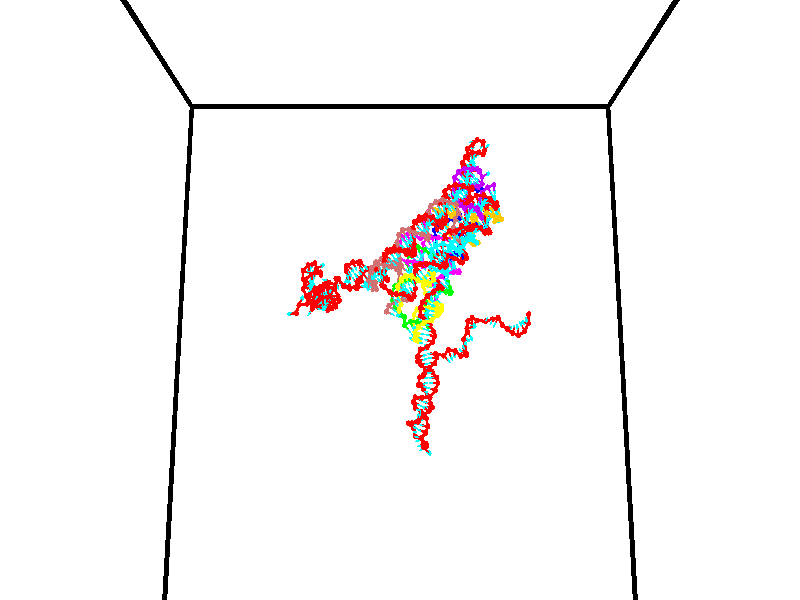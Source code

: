// switches for output
#declare DRAW_BASES = 1; // possible values are 0, 1; only relevant for DNA ribbons
#declare DRAW_BASES_TYPE = 3; // possible values are 1, 2, 3; only relevant for DNA ribbons
#declare DRAW_FOG = 0; // set to 1 to enable fog

#include "colors.inc"

#include "transforms.inc"
background { rgb <1, 1, 1>}

#default {
   normal{
       ripples 0.25
       frequency 0.20
       turbulence 0.2
       lambda 5
   }
	finish {
		phong 0.1
		phong_size 40.
	}
}

// original window dimensions: 1024x640


// camera settings

camera {
	sky <0, 0.179814, -0.983701>
	up <0, 0.179814, -0.983701>
	right 1.6 * <1, 0, 0>
	location <35, 94.9851, 44.8844>
	look_at <35, 29.7336, 32.9568>
	direction <0, -65.2515, -11.9276>
	angle 67.0682
}


# declare cpy_camera_pos = <35, 94.9851, 44.8844>;
# if (DRAW_FOG = 1)
fog {
	fog_type 2
	up vnormalize(cpy_camera_pos)
	color rgbt<1,1,1,0.3>
	distance 1e-5
	fog_alt 3e-3
	fog_offset 56
}
# end


// LIGHTS

# declare lum = 6;
global_settings {
	ambient_light rgb lum * <0.05, 0.05, 0.05>
	max_trace_level 15
}# declare cpy_direct_light_amount = 0.25;
light_source
{	1000 * <-1, -1.16352, -0.803886>,
	rgb lum * cpy_direct_light_amount
	parallel
}

light_source
{	1000 * <1, 1.16352, 0.803886>,
	rgb lum * cpy_direct_light_amount
	parallel
}

// strand 0

// nucleotide -1

// particle -1
sphere {
	<24.515171, 34.726265, 35.002716> 0.250000
	pigment { color rgbt <1,0,0,0> }
	no_shadow
}
cylinder {
	<24.162104, 34.907272, 35.053509>,  <23.950264, 35.015877, 35.083984>, 0.100000
	pigment { color rgbt <1,0,0,0> }
	no_shadow
}
cylinder {
	<24.162104, 34.907272, 35.053509>,  <24.515171, 34.726265, 35.002716>, 0.100000
	pigment { color rgbt <1,0,0,0> }
	no_shadow
}

// particle -1
sphere {
	<24.162104, 34.907272, 35.053509> 0.100000
	pigment { color rgbt <1,0,0,0> }
	no_shadow
}
sphere {
	0, 1
	scale<0.080000,0.200000,0.300000>
	matrix <0.415958, 0.626349, 0.659292,
		0.218803, 0.634756, -0.741087,
		-0.882669, 0.452516, 0.126985,
		23.897303, 35.043026, 35.091606>
	pigment { color rgbt <0,1,1,0> }
	no_shadow
}
cylinder {
	<24.767059, 34.768951, 34.314152>,  <24.515171, 34.726265, 35.002716>, 0.130000
	pigment { color rgbt <1,0,0,0> }
	no_shadow
}

// nucleotide -1

// particle -1
sphere {
	<24.767059, 34.768951, 34.314152> 0.250000
	pigment { color rgbt <1,0,0,0> }
	no_shadow
}
cylinder {
	<24.965937, 34.949863, 34.017979>,  <25.085262, 35.058411, 33.840275>, 0.100000
	pigment { color rgbt <1,0,0,0> }
	no_shadow
}
cylinder {
	<24.965937, 34.949863, 34.017979>,  <24.767059, 34.768951, 34.314152>, 0.100000
	pigment { color rgbt <1,0,0,0> }
	no_shadow
}

// particle -1
sphere {
	<24.965937, 34.949863, 34.017979> 0.100000
	pigment { color rgbt <1,0,0,0> }
	no_shadow
}
sphere {
	0, 1
	scale<0.080000,0.200000,0.300000>
	matrix <-0.137425, 0.883664, 0.447495,
		0.856687, -0.120737, 0.501507,
		0.497193, 0.452283, -0.740432,
		25.115095, 35.085548, 33.795849>
	pigment { color rgbt <0,1,1,0> }
	no_shadow
}
cylinder {
	<25.570990, 34.713333, 34.218239>,  <24.767059, 34.768951, 34.314152>, 0.130000
	pigment { color rgbt <1,0,0,0> }
	no_shadow
}

// nucleotide -1

// particle -1
sphere {
	<25.570990, 34.713333, 34.218239> 0.250000
	pigment { color rgbt <1,0,0,0> }
	no_shadow
}
cylinder {
	<25.968531, 34.683941, 34.185120>,  <26.207056, 34.666306, 34.165249>, 0.100000
	pigment { color rgbt <1,0,0,0> }
	no_shadow
}
cylinder {
	<25.968531, 34.683941, 34.185120>,  <25.570990, 34.713333, 34.218239>, 0.100000
	pigment { color rgbt <1,0,0,0> }
	no_shadow
}

// particle -1
sphere {
	<25.968531, 34.683941, 34.185120> 0.100000
	pigment { color rgbt <1,0,0,0> }
	no_shadow
}
sphere {
	0, 1
	scale<0.080000,0.200000,0.300000>
	matrix <-0.104087, -0.365640, -0.924918,
		0.037687, 0.927851, -0.371040,
		0.993854, -0.073478, -0.082798,
		26.266687, 34.661896, 34.160282>
	pigment { color rgbt <0,1,1,0> }
	no_shadow
}
cylinder {
	<25.788637, 34.895508, 33.459316>,  <25.570990, 34.713333, 34.218239>, 0.130000
	pigment { color rgbt <1,0,0,0> }
	no_shadow
}

// nucleotide -1

// particle -1
sphere {
	<25.788637, 34.895508, 33.459316> 0.250000
	pigment { color rgbt <1,0,0,0> }
	no_shadow
}
cylinder {
	<26.099020, 34.698643, 33.617134>,  <26.285250, 34.580524, 33.711826>, 0.100000
	pigment { color rgbt <1,0,0,0> }
	no_shadow
}
cylinder {
	<26.099020, 34.698643, 33.617134>,  <25.788637, 34.895508, 33.459316>, 0.100000
	pigment { color rgbt <1,0,0,0> }
	no_shadow
}

// particle -1
sphere {
	<26.099020, 34.698643, 33.617134> 0.100000
	pigment { color rgbt <1,0,0,0> }
	no_shadow
}
sphere {
	0, 1
	scale<0.080000,0.200000,0.300000>
	matrix <0.030464, -0.595514, -0.802767,
		0.630049, 0.634933, -0.447100,
		0.775958, -0.492162, 0.394545,
		26.331808, 34.550995, 33.735497>
	pigment { color rgbt <0,1,1,0> }
	no_shadow
}
cylinder {
	<26.352734, 34.827042, 32.888222>,  <25.788637, 34.895508, 33.459316>, 0.130000
	pigment { color rgbt <1,0,0,0> }
	no_shadow
}

// nucleotide -1

// particle -1
sphere {
	<26.352734, 34.827042, 32.888222> 0.250000
	pigment { color rgbt <1,0,0,0> }
	no_shadow
}
cylinder {
	<26.391348, 34.541706, 33.165878>,  <26.414516, 34.370506, 33.332474>, 0.100000
	pigment { color rgbt <1,0,0,0> }
	no_shadow
}
cylinder {
	<26.391348, 34.541706, 33.165878>,  <26.352734, 34.827042, 32.888222>, 0.100000
	pigment { color rgbt <1,0,0,0> }
	no_shadow
}

// particle -1
sphere {
	<26.391348, 34.541706, 33.165878> 0.100000
	pigment { color rgbt <1,0,0,0> }
	no_shadow
}
sphere {
	0, 1
	scale<0.080000,0.200000,0.300000>
	matrix <0.043748, -0.693684, -0.718949,
		0.994368, 0.099771, -0.035757,
		0.096534, -0.713336, 0.694142,
		26.420309, 34.327705, 33.374123>
	pigment { color rgbt <0,1,1,0> }
	no_shadow
}
cylinder {
	<26.836294, 34.455387, 32.671486>,  <26.352734, 34.827042, 32.888222>, 0.130000
	pigment { color rgbt <1,0,0,0> }
	no_shadow
}

// nucleotide -1

// particle -1
sphere {
	<26.836294, 34.455387, 32.671486> 0.250000
	pigment { color rgbt <1,0,0,0> }
	no_shadow
}
cylinder {
	<26.594069, 34.247601, 32.912632>,  <26.448734, 34.122929, 33.057320>, 0.100000
	pigment { color rgbt <1,0,0,0> }
	no_shadow
}
cylinder {
	<26.594069, 34.247601, 32.912632>,  <26.836294, 34.455387, 32.671486>, 0.100000
	pigment { color rgbt <1,0,0,0> }
	no_shadow
}

// particle -1
sphere {
	<26.594069, 34.247601, 32.912632> 0.100000
	pigment { color rgbt <1,0,0,0> }
	no_shadow
}
sphere {
	0, 1
	scale<0.080000,0.200000,0.300000>
	matrix <-0.141244, -0.675377, -0.723820,
		0.783163, -0.523469, 0.335611,
		-0.605562, -0.519467, 0.602867,
		26.412399, 34.091759, 33.093491>
	pigment { color rgbt <0,1,1,0> }
	no_shadow
}
cylinder {
	<27.034676, 33.762020, 32.768856>,  <26.836294, 34.455387, 32.671486>, 0.130000
	pigment { color rgbt <1,0,0,0> }
	no_shadow
}

// nucleotide -1

// particle -1
sphere {
	<27.034676, 33.762020, 32.768856> 0.250000
	pigment { color rgbt <1,0,0,0> }
	no_shadow
}
cylinder {
	<26.641945, 33.837818, 32.772926>,  <26.406305, 33.883297, 32.775368>, 0.100000
	pigment { color rgbt <1,0,0,0> }
	no_shadow
}
cylinder {
	<26.641945, 33.837818, 32.772926>,  <27.034676, 33.762020, 32.768856>, 0.100000
	pigment { color rgbt <1,0,0,0> }
	no_shadow
}

// particle -1
sphere {
	<26.641945, 33.837818, 32.772926> 0.100000
	pigment { color rgbt <1,0,0,0> }
	no_shadow
}
sphere {
	0, 1
	scale<0.080000,0.200000,0.300000>
	matrix <-0.107627, -0.511865, -0.852298,
		-0.156296, -0.837906, 0.522958,
		-0.981829, 0.189495, 0.010179,
		26.347397, 33.894669, 32.775982>
	pigment { color rgbt <0,1,1,0> }
	no_shadow
}
cylinder {
	<26.610504, 33.128654, 32.657463>,  <27.034676, 33.762020, 32.768856>, 0.130000
	pigment { color rgbt <1,0,0,0> }
	no_shadow
}

// nucleotide -1

// particle -1
sphere {
	<26.610504, 33.128654, 32.657463> 0.250000
	pigment { color rgbt <1,0,0,0> }
	no_shadow
}
cylinder {
	<26.328367, 33.402973, 32.585709>,  <26.159084, 33.567562, 32.542656>, 0.100000
	pigment { color rgbt <1,0,0,0> }
	no_shadow
}
cylinder {
	<26.328367, 33.402973, 32.585709>,  <26.610504, 33.128654, 32.657463>, 0.100000
	pigment { color rgbt <1,0,0,0> }
	no_shadow
}

// particle -1
sphere {
	<26.328367, 33.402973, 32.585709> 0.100000
	pigment { color rgbt <1,0,0,0> }
	no_shadow
}
sphere {
	0, 1
	scale<0.080000,0.200000,0.300000>
	matrix <-0.352279, -0.558721, -0.750820,
		-0.615136, -0.466389, 0.635680,
		-0.705341, 0.685794, -0.179390,
		26.116764, 33.608711, 32.531891>
	pigment { color rgbt <0,1,1,0> }
	no_shadow
}
cylinder {
	<25.874800, 32.833008, 32.663048>,  <26.610504, 33.128654, 32.657463>, 0.130000
	pigment { color rgbt <1,0,0,0> }
	no_shadow
}

// nucleotide -1

// particle -1
sphere {
	<25.874800, 32.833008, 32.663048> 0.250000
	pigment { color rgbt <1,0,0,0> }
	no_shadow
}
cylinder {
	<25.913651, 33.156303, 32.430733>,  <25.936960, 33.350281, 32.291344>, 0.100000
	pigment { color rgbt <1,0,0,0> }
	no_shadow
}
cylinder {
	<25.913651, 33.156303, 32.430733>,  <25.874800, 32.833008, 32.663048>, 0.100000
	pigment { color rgbt <1,0,0,0> }
	no_shadow
}

// particle -1
sphere {
	<25.913651, 33.156303, 32.430733> 0.100000
	pigment { color rgbt <1,0,0,0> }
	no_shadow
}
sphere {
	0, 1
	scale<0.080000,0.200000,0.300000>
	matrix <-0.402941, -0.501649, -0.765497,
		-0.910058, 0.308372, 0.276951,
		0.097126, 0.808241, -0.580786,
		25.942789, 33.398777, 32.256496>
	pigment { color rgbt <0,1,1,0> }
	no_shadow
}
cylinder {
	<25.265863, 32.774590, 32.338348>,  <25.874800, 32.833008, 32.663048>, 0.130000
	pigment { color rgbt <1,0,0,0> }
	no_shadow
}

// nucleotide -1

// particle -1
sphere {
	<25.265863, 32.774590, 32.338348> 0.250000
	pigment { color rgbt <1,0,0,0> }
	no_shadow
}
cylinder {
	<25.489601, 33.018501, 32.113743>,  <25.623844, 33.164848, 31.978979>, 0.100000
	pigment { color rgbt <1,0,0,0> }
	no_shadow
}
cylinder {
	<25.489601, 33.018501, 32.113743>,  <25.265863, 32.774590, 32.338348>, 0.100000
	pigment { color rgbt <1,0,0,0> }
	no_shadow
}

// particle -1
sphere {
	<25.489601, 33.018501, 32.113743> 0.100000
	pigment { color rgbt <1,0,0,0> }
	no_shadow
}
sphere {
	0, 1
	scale<0.080000,0.200000,0.300000>
	matrix <-0.298545, -0.483741, -0.822718,
		-0.773307, 0.627820, -0.088531,
		0.559345, 0.609784, -0.561513,
		25.657404, 33.201435, 31.945290>
	pigment { color rgbt <0,1,1,0> }
	no_shadow
}
cylinder {
	<24.832510, 33.028374, 31.700993>,  <25.265863, 32.774590, 32.338348>, 0.130000
	pigment { color rgbt <1,0,0,0> }
	no_shadow
}

// nucleotide -1

// particle -1
sphere {
	<24.832510, 33.028374, 31.700993> 0.250000
	pigment { color rgbt <1,0,0,0> }
	no_shadow
}
cylinder {
	<25.208080, 33.111538, 31.591311>,  <25.433422, 33.161438, 31.525501>, 0.100000
	pigment { color rgbt <1,0,0,0> }
	no_shadow
}
cylinder {
	<25.208080, 33.111538, 31.591311>,  <24.832510, 33.028374, 31.700993>, 0.100000
	pigment { color rgbt <1,0,0,0> }
	no_shadow
}

// particle -1
sphere {
	<25.208080, 33.111538, 31.591311> 0.100000
	pigment { color rgbt <1,0,0,0> }
	no_shadow
}
sphere {
	0, 1
	scale<0.080000,0.200000,0.300000>
	matrix <-0.193401, -0.340246, -0.920233,
		-0.284624, 0.917063, -0.279256,
		0.938928, 0.207912, -0.274203,
		25.489759, 33.173912, 31.509050>
	pigment { color rgbt <0,1,1,0> }
	no_shadow
}
cylinder {
	<24.902306, 33.564964, 31.043198>,  <24.832510, 33.028374, 31.700993>, 0.130000
	pigment { color rgbt <1,0,0,0> }
	no_shadow
}

// nucleotide -1

// particle -1
sphere {
	<24.902306, 33.564964, 31.043198> 0.250000
	pigment { color rgbt <1,0,0,0> }
	no_shadow
}
cylinder {
	<25.189415, 33.290730, 31.091810>,  <25.361681, 33.126190, 31.120977>, 0.100000
	pigment { color rgbt <1,0,0,0> }
	no_shadow
}
cylinder {
	<25.189415, 33.290730, 31.091810>,  <24.902306, 33.564964, 31.043198>, 0.100000
	pigment { color rgbt <1,0,0,0> }
	no_shadow
}

// particle -1
sphere {
	<25.189415, 33.290730, 31.091810> 0.100000
	pigment { color rgbt <1,0,0,0> }
	no_shadow
}
sphere {
	0, 1
	scale<0.080000,0.200000,0.300000>
	matrix <-0.329323, -0.488070, -0.808291,
		0.613469, 0.540148, -0.576104,
		0.717775, -0.685586, 0.121533,
		25.404747, 33.085052, 31.128269>
	pigment { color rgbt <0,1,1,0> }
	no_shadow
}
cylinder {
	<25.375185, 33.385769, 30.526445>,  <24.902306, 33.564964, 31.043198>, 0.130000
	pigment { color rgbt <1,0,0,0> }
	no_shadow
}

// nucleotide -1

// particle -1
sphere {
	<25.375185, 33.385769, 30.526445> 0.250000
	pigment { color rgbt <1,0,0,0> }
	no_shadow
}
cylinder {
	<25.403959, 33.044819, 30.733627>,  <25.421223, 32.840248, 30.857937>, 0.100000
	pigment { color rgbt <1,0,0,0> }
	no_shadow
}
cylinder {
	<25.403959, 33.044819, 30.733627>,  <25.375185, 33.385769, 30.526445>, 0.100000
	pigment { color rgbt <1,0,0,0> }
	no_shadow
}

// particle -1
sphere {
	<25.403959, 33.044819, 30.733627> 0.100000
	pigment { color rgbt <1,0,0,0> }
	no_shadow
}
sphere {
	0, 1
	scale<0.080000,0.200000,0.300000>
	matrix <0.008557, -0.518752, -0.854882,
		0.997373, 0.065927, -0.030022,
		0.071933, -0.852379, 0.517953,
		25.425539, 32.789104, 30.889013>
	pigment { color rgbt <0,1,1,0> }
	no_shadow
}
cylinder {
	<26.023024, 33.135521, 30.288450>,  <25.375185, 33.385769, 30.526445>, 0.130000
	pigment { color rgbt <1,0,0,0> }
	no_shadow
}

// nucleotide -1

// particle -1
sphere {
	<26.023024, 33.135521, 30.288450> 0.250000
	pigment { color rgbt <1,0,0,0> }
	no_shadow
}
cylinder {
	<25.765661, 32.858036, 30.417936>,  <25.611244, 32.691544, 30.495628>, 0.100000
	pigment { color rgbt <1,0,0,0> }
	no_shadow
}
cylinder {
	<25.765661, 32.858036, 30.417936>,  <26.023024, 33.135521, 30.288450>, 0.100000
	pigment { color rgbt <1,0,0,0> }
	no_shadow
}

// particle -1
sphere {
	<25.765661, 32.858036, 30.417936> 0.100000
	pigment { color rgbt <1,0,0,0> }
	no_shadow
}
sphere {
	0, 1
	scale<0.080000,0.200000,0.300000>
	matrix <0.382866, -0.657781, -0.648643,
		0.662907, -0.293401, 0.688818,
		-0.643404, -0.693715, 0.323714,
		25.572639, 32.649921, 30.515051>
	pigment { color rgbt <0,1,1,0> }
	no_shadow
}
cylinder {
	<26.160862, 32.532398, 30.643009>,  <26.023024, 33.135521, 30.288450>, 0.130000
	pigment { color rgbt <1,0,0,0> }
	no_shadow
}

// nucleotide -1

// particle -1
sphere {
	<26.160862, 32.532398, 30.643009> 0.250000
	pigment { color rgbt <1,0,0,0> }
	no_shadow
}
cylinder {
	<26.523212, 32.639385, 30.511650>,  <26.740623, 32.703579, 30.432835>, 0.100000
	pigment { color rgbt <1,0,0,0> }
	no_shadow
}
cylinder {
	<26.523212, 32.639385, 30.511650>,  <26.160862, 32.532398, 30.643009>, 0.100000
	pigment { color rgbt <1,0,0,0> }
	no_shadow
}

// particle -1
sphere {
	<26.523212, 32.639385, 30.511650> 0.100000
	pigment { color rgbt <1,0,0,0> }
	no_shadow
}
sphere {
	0, 1
	scale<0.080000,0.200000,0.300000>
	matrix <-0.029142, 0.812894, 0.581682,
		0.422535, -0.517363, 0.744177,
		0.905878, 0.267468, -0.328399,
		26.794975, 32.719627, 30.413130>
	pigment { color rgbt <0,1,1,0> }
	no_shadow
}
cylinder {
	<26.673376, 32.747852, 31.265213>,  <26.160862, 32.532398, 30.643009>, 0.130000
	pigment { color rgbt <1,0,0,0> }
	no_shadow
}

// nucleotide -1

// particle -1
sphere {
	<26.673376, 32.747852, 31.265213> 0.250000
	pigment { color rgbt <1,0,0,0> }
	no_shadow
}
cylinder {
	<26.310156, 32.873653, 31.154558>,  <26.092224, 32.949135, 31.088165>, 0.100000
	pigment { color rgbt <1,0,0,0> }
	no_shadow
}
cylinder {
	<26.310156, 32.873653, 31.154558>,  <26.673376, 32.747852, 31.265213>, 0.100000
	pigment { color rgbt <1,0,0,0> }
	no_shadow
}

// particle -1
sphere {
	<26.310156, 32.873653, 31.154558> 0.100000
	pigment { color rgbt <1,0,0,0> }
	no_shadow
}
sphere {
	0, 1
	scale<0.080000,0.200000,0.300000>
	matrix <0.015025, 0.684490, 0.728868,
		0.418586, 0.657694, -0.626278,
		-0.908053, 0.314503, -0.276636,
		26.037741, 32.968006, 31.071568>
	pigment { color rgbt <0,1,1,0> }
	no_shadow
}
cylinder {
	<26.695469, 33.363289, 31.168091>,  <26.673376, 32.747852, 31.265213>, 0.130000
	pigment { color rgbt <1,0,0,0> }
	no_shadow
}

// nucleotide -1

// particle -1
sphere {
	<26.695469, 33.363289, 31.168091> 0.250000
	pigment { color rgbt <1,0,0,0> }
	no_shadow
}
cylinder {
	<26.306654, 33.324371, 31.253580>,  <26.073364, 33.301022, 31.304873>, 0.100000
	pigment { color rgbt <1,0,0,0> }
	no_shadow
}
cylinder {
	<26.306654, 33.324371, 31.253580>,  <26.695469, 33.363289, 31.168091>, 0.100000
	pigment { color rgbt <1,0,0,0> }
	no_shadow
}

// particle -1
sphere {
	<26.306654, 33.324371, 31.253580> 0.100000
	pigment { color rgbt <1,0,0,0> }
	no_shadow
}
sphere {
	0, 1
	scale<0.080000,0.200000,0.300000>
	matrix <0.087508, 0.694489, 0.714162,
		-0.217912, 0.712895, -0.666555,
		-0.972037, -0.097295, 0.213721,
		26.015043, 33.295181, 31.317696>
	pigment { color rgbt <0,1,1,0> }
	no_shadow
}
cylinder {
	<26.401642, 34.017300, 31.168783>,  <26.695469, 33.363289, 31.168091>, 0.130000
	pigment { color rgbt <1,0,0,0> }
	no_shadow
}

// nucleotide -1

// particle -1
sphere {
	<26.401642, 34.017300, 31.168783> 0.250000
	pigment { color rgbt <1,0,0,0> }
	no_shadow
}
cylinder {
	<26.186970, 33.772636, 31.401283>,  <26.058167, 33.625839, 31.540783>, 0.100000
	pigment { color rgbt <1,0,0,0> }
	no_shadow
}
cylinder {
	<26.186970, 33.772636, 31.401283>,  <26.401642, 34.017300, 31.168783>, 0.100000
	pigment { color rgbt <1,0,0,0> }
	no_shadow
}

// particle -1
sphere {
	<26.186970, 33.772636, 31.401283> 0.100000
	pigment { color rgbt <1,0,0,0> }
	no_shadow
}
sphere {
	0, 1
	scale<0.080000,0.200000,0.300000>
	matrix <-0.007969, 0.692503, 0.721371,
		-0.843747, 0.382514, -0.376528,
		-0.536682, -0.611655, 0.581249,
		26.025965, 33.589138, 31.575659>
	pigment { color rgbt <0,1,1,0> }
	no_shadow
}
cylinder {
	<25.875061, 34.457569, 31.605227>,  <26.401642, 34.017300, 31.168783>, 0.130000
	pigment { color rgbt <1,0,0,0> }
	no_shadow
}

// nucleotide -1

// particle -1
sphere {
	<25.875061, 34.457569, 31.605227> 0.250000
	pigment { color rgbt <1,0,0,0> }
	no_shadow
}
cylinder {
	<25.898880, 34.111900, 31.805088>,  <25.913172, 33.904499, 31.925005>, 0.100000
	pigment { color rgbt <1,0,0,0> }
	no_shadow
}
cylinder {
	<25.898880, 34.111900, 31.805088>,  <25.875061, 34.457569, 31.605227>, 0.100000
	pigment { color rgbt <1,0,0,0> }
	no_shadow
}

// particle -1
sphere {
	<25.898880, 34.111900, 31.805088> 0.100000
	pigment { color rgbt <1,0,0,0> }
	no_shadow
}
sphere {
	0, 1
	scale<0.080000,0.200000,0.300000>
	matrix <-0.140763, 0.488271, 0.861265,
		-0.988251, -0.121619, -0.092569,
		0.059547, -0.864176, 0.499653,
		25.916744, 33.852646, 31.954985>
	pigment { color rgbt <0,1,1,0> }
	no_shadow
}
cylinder {
	<25.297508, 34.546600, 32.131573>,  <25.875061, 34.457569, 31.605227>, 0.130000
	pigment { color rgbt <1,0,0,0> }
	no_shadow
}

// nucleotide -1

// particle -1
sphere {
	<25.297508, 34.546600, 32.131573> 0.250000
	pigment { color rgbt <1,0,0,0> }
	no_shadow
}
cylinder {
	<25.570654, 34.272964, 32.234112>,  <25.734541, 34.108780, 32.295635>, 0.100000
	pigment { color rgbt <1,0,0,0> }
	no_shadow
}
cylinder {
	<25.570654, 34.272964, 32.234112>,  <25.297508, 34.546600, 32.131573>, 0.100000
	pigment { color rgbt <1,0,0,0> }
	no_shadow
}

// particle -1
sphere {
	<25.570654, 34.272964, 32.234112> 0.100000
	pigment { color rgbt <1,0,0,0> }
	no_shadow
}
sphere {
	0, 1
	scale<0.080000,0.200000,0.300000>
	matrix <0.090612, 0.427496, 0.899465,
		-0.724904, -0.590984, 0.353908,
		0.682864, -0.684094, 0.256343,
		25.775513, 34.067738, 32.311016>
	pigment { color rgbt <0,1,1,0> }
	no_shadow
}
cylinder {
	<25.082500, 34.418892, 32.852848>,  <25.297508, 34.546600, 32.131573>, 0.130000
	pigment { color rgbt <1,0,0,0> }
	no_shadow
}

// nucleotide -1

// particle -1
sphere {
	<25.082500, 34.418892, 32.852848> 0.250000
	pigment { color rgbt <1,0,0,0> }
	no_shadow
}
cylinder {
	<25.463312, 34.362473, 32.744221>,  <25.691799, 34.328621, 32.679043>, 0.100000
	pigment { color rgbt <1,0,0,0> }
	no_shadow
}
cylinder {
	<25.463312, 34.362473, 32.744221>,  <25.082500, 34.418892, 32.852848>, 0.100000
	pigment { color rgbt <1,0,0,0> }
	no_shadow
}

// particle -1
sphere {
	<25.463312, 34.362473, 32.744221> 0.100000
	pigment { color rgbt <1,0,0,0> }
	no_shadow
}
sphere {
	0, 1
	scale<0.080000,0.200000,0.300000>
	matrix <0.300448, 0.599313, 0.741994,
		0.058100, -0.787991, 0.612939,
		0.952027, -0.141047, -0.271570,
		25.748920, 34.320160, 32.662750>
	pigment { color rgbt <0,1,1,0> }
	no_shadow
}
cylinder {
	<25.392689, 34.132481, 33.417549>,  <25.082500, 34.418892, 32.852848>, 0.130000
	pigment { color rgbt <1,0,0,0> }
	no_shadow
}

// nucleotide -1

// particle -1
sphere {
	<25.392689, 34.132481, 33.417549> 0.250000
	pigment { color rgbt <1,0,0,0> }
	no_shadow
}
cylinder {
	<25.666601, 34.316109, 33.191158>,  <25.830950, 34.426285, 33.055325>, 0.100000
	pigment { color rgbt <1,0,0,0> }
	no_shadow
}
cylinder {
	<25.666601, 34.316109, 33.191158>,  <25.392689, 34.132481, 33.417549>, 0.100000
	pigment { color rgbt <1,0,0,0> }
	no_shadow
}

// particle -1
sphere {
	<25.666601, 34.316109, 33.191158> 0.100000
	pigment { color rgbt <1,0,0,0> }
	no_shadow
}
sphere {
	0, 1
	scale<0.080000,0.200000,0.300000>
	matrix <0.378545, 0.439566, 0.814547,
		0.622718, -0.772033, 0.127228,
		0.684782, 0.459071, -0.565974,
		25.872036, 34.453831, 33.021366>
	pigment { color rgbt <0,1,1,0> }
	no_shadow
}
cylinder {
	<25.507025, 33.439659, 33.489521>,  <25.392689, 34.132481, 33.417549>, 0.130000
	pigment { color rgbt <1,0,0,0> }
	no_shadow
}

// nucleotide -1

// particle -1
sphere {
	<25.507025, 33.439659, 33.489521> 0.250000
	pigment { color rgbt <1,0,0,0> }
	no_shadow
}
cylinder {
	<25.878727, 33.386818, 33.351513>,  <26.101748, 33.355114, 33.268707>, 0.100000
	pigment { color rgbt <1,0,0,0> }
	no_shadow
}
cylinder {
	<25.878727, 33.386818, 33.351513>,  <25.507025, 33.439659, 33.489521>, 0.100000
	pigment { color rgbt <1,0,0,0> }
	no_shadow
}

// particle -1
sphere {
	<25.878727, 33.386818, 33.351513> 0.100000
	pigment { color rgbt <1,0,0,0> }
	no_shadow
}
sphere {
	0, 1
	scale<0.080000,0.200000,0.300000>
	matrix <0.331277, 0.711338, 0.619883,
		0.163533, -0.690324, 0.704776,
		0.929254, -0.132105, -0.345016,
		26.157503, 33.347187, 33.248009>
	pigment { color rgbt <0,1,1,0> }
	no_shadow
}
cylinder {
	<25.941822, 33.290684, 34.094593>,  <25.507025, 33.439659, 33.489521>, 0.130000
	pigment { color rgbt <1,0,0,0> }
	no_shadow
}

// nucleotide -1

// particle -1
sphere {
	<25.941822, 33.290684, 34.094593> 0.250000
	pigment { color rgbt <1,0,0,0> }
	no_shadow
}
cylinder {
	<26.130894, 33.485790, 33.801018>,  <26.244337, 33.602852, 33.624874>, 0.100000
	pigment { color rgbt <1,0,0,0> }
	no_shadow
}
cylinder {
	<26.130894, 33.485790, 33.801018>,  <25.941822, 33.290684, 34.094593>, 0.100000
	pigment { color rgbt <1,0,0,0> }
	no_shadow
}

// particle -1
sphere {
	<26.130894, 33.485790, 33.801018> 0.100000
	pigment { color rgbt <1,0,0,0> }
	no_shadow
}
sphere {
	0, 1
	scale<0.080000,0.200000,0.300000>
	matrix <0.343349, 0.665096, 0.663143,
		0.811594, -0.565450, 0.146904,
		0.472679, 0.487763, -0.733935,
		26.272697, 33.632118, 33.580837>
	pigment { color rgbt <0,1,1,0> }
	no_shadow
}
cylinder {
	<26.573486, 33.402153, 34.272209>,  <25.941822, 33.290684, 34.094593>, 0.130000
	pigment { color rgbt <1,0,0,0> }
	no_shadow
}

// nucleotide -1

// particle -1
sphere {
	<26.573486, 33.402153, 34.272209> 0.250000
	pigment { color rgbt <1,0,0,0> }
	no_shadow
}
cylinder {
	<26.547329, 33.681892, 33.987495>,  <26.531635, 33.849735, 33.816669>, 0.100000
	pigment { color rgbt <1,0,0,0> }
	no_shadow
}
cylinder {
	<26.547329, 33.681892, 33.987495>,  <26.573486, 33.402153, 34.272209>, 0.100000
	pigment { color rgbt <1,0,0,0> }
	no_shadow
}

// particle -1
sphere {
	<26.547329, 33.681892, 33.987495> 0.100000
	pigment { color rgbt <1,0,0,0> }
	no_shadow
}
sphere {
	0, 1
	scale<0.080000,0.200000,0.300000>
	matrix <0.385829, 0.675549, 0.628306,
		0.920250, -0.233540, -0.314006,
		-0.065392, 0.699351, -0.711780,
		26.527712, 33.891697, 33.773960>
	pigment { color rgbt <0,1,1,0> }
	no_shadow
}
cylinder {
	<27.252674, 33.838829, 34.234020>,  <26.573486, 33.402153, 34.272209>, 0.130000
	pigment { color rgbt <1,0,0,0> }
	no_shadow
}

// nucleotide -1

// particle -1
sphere {
	<27.252674, 33.838829, 34.234020> 0.250000
	pigment { color rgbt <1,0,0,0> }
	no_shadow
}
cylinder {
	<26.954762, 34.048473, 34.068802>,  <26.776014, 34.174259, 33.969669>, 0.100000
	pigment { color rgbt <1,0,0,0> }
	no_shadow
}
cylinder {
	<26.954762, 34.048473, 34.068802>,  <27.252674, 33.838829, 34.234020>, 0.100000
	pigment { color rgbt <1,0,0,0> }
	no_shadow
}

// particle -1
sphere {
	<26.954762, 34.048473, 34.068802> 0.100000
	pigment { color rgbt <1,0,0,0> }
	no_shadow
}
sphere {
	0, 1
	scale<0.080000,0.200000,0.300000>
	matrix <0.227411, 0.781271, 0.581292,
		0.627364, 0.339004, -0.701064,
		-0.744781, 0.524111, -0.413048,
		26.731327, 34.205708, 33.944889>
	pigment { color rgbt <0,1,1,0> }
	no_shadow
}
cylinder {
	<27.494553, 34.505360, 34.076862>,  <27.252674, 33.838829, 34.234020>, 0.130000
	pigment { color rgbt <1,0,0,0> }
	no_shadow
}

// nucleotide -1

// particle -1
sphere {
	<27.494553, 34.505360, 34.076862> 0.250000
	pigment { color rgbt <1,0,0,0> }
	no_shadow
}
cylinder {
	<27.104568, 34.470215, 34.158581>,  <26.870579, 34.449127, 34.207611>, 0.100000
	pigment { color rgbt <1,0,0,0> }
	no_shadow
}
cylinder {
	<27.104568, 34.470215, 34.158581>,  <27.494553, 34.505360, 34.076862>, 0.100000
	pigment { color rgbt <1,0,0,0> }
	no_shadow
}

// particle -1
sphere {
	<27.104568, 34.470215, 34.158581> 0.100000
	pigment { color rgbt <1,0,0,0> }
	no_shadow
}
sphere {
	0, 1
	scale<0.080000,0.200000,0.300000>
	matrix <0.104364, 0.630459, 0.769175,
		-0.196379, 0.771234, -0.605502,
		-0.974958, -0.087858, 0.204298,
		26.812080, 34.443859, 34.219872>
	pigment { color rgbt <0,1,1,0> }
	no_shadow
}
cylinder {
	<27.322590, 35.106739, 34.184658>,  <27.494553, 34.505360, 34.076862>, 0.130000
	pigment { color rgbt <1,0,0,0> }
	no_shadow
}

// nucleotide -1

// particle -1
sphere {
	<27.322590, 35.106739, 34.184658> 0.250000
	pigment { color rgbt <1,0,0,0> }
	no_shadow
}
cylinder {
	<27.066931, 34.870243, 34.381401>,  <26.913534, 34.728344, 34.499447>, 0.100000
	pigment { color rgbt <1,0,0,0> }
	no_shadow
}
cylinder {
	<27.066931, 34.870243, 34.381401>,  <27.322590, 35.106739, 34.184658>, 0.100000
	pigment { color rgbt <1,0,0,0> }
	no_shadow
}

// particle -1
sphere {
	<27.066931, 34.870243, 34.381401> 0.100000
	pigment { color rgbt <1,0,0,0> }
	no_shadow
}
sphere {
	0, 1
	scale<0.080000,0.200000,0.300000>
	matrix <0.101927, 0.568772, 0.816155,
		-0.762298, 0.571778, -0.303267,
		-0.639150, -0.591242, 0.491854,
		26.875185, 34.692871, 34.528957>
	pigment { color rgbt <0,1,1,0> }
	no_shadow
}
cylinder {
	<27.651423, 35.831459, 34.341412>,  <27.322590, 35.106739, 34.184658>, 0.130000
	pigment { color rgbt <1,0,0,0> }
	no_shadow
}

// nucleotide -1

// particle -1
sphere {
	<27.651423, 35.831459, 34.341412> 0.250000
	pigment { color rgbt <1,0,0,0> }
	no_shadow
}
cylinder {
	<27.878954, 35.991959, 34.054237>,  <28.015472, 36.088257, 33.881931>, 0.100000
	pigment { color rgbt <1,0,0,0> }
	no_shadow
}
cylinder {
	<27.878954, 35.991959, 34.054237>,  <27.651423, 35.831459, 34.341412>, 0.100000
	pigment { color rgbt <1,0,0,0> }
	no_shadow
}

// particle -1
sphere {
	<27.878954, 35.991959, 34.054237> 0.100000
	pigment { color rgbt <1,0,0,0> }
	no_shadow
}
sphere {
	0, 1
	scale<0.080000,0.200000,0.300000>
	matrix <-0.072356, 0.893950, 0.442287,
		0.819267, -0.199638, 0.537537,
		0.568828, 0.401246, -0.717939,
		28.049603, 36.112331, 33.838856>
	pigment { color rgbt <0,1,1,0> }
	no_shadow
}
cylinder {
	<28.040676, 36.305542, 34.782188>,  <27.651423, 35.831459, 34.341412>, 0.130000
	pigment { color rgbt <1,0,0,0> }
	no_shadow
}

// nucleotide -1

// particle -1
sphere {
	<28.040676, 36.305542, 34.782188> 0.250000
	pigment { color rgbt <1,0,0,0> }
	no_shadow
}
cylinder {
	<28.088709, 36.401119, 34.396755>,  <28.117529, 36.458466, 34.165497>, 0.100000
	pigment { color rgbt <1,0,0,0> }
	no_shadow
}
cylinder {
	<28.088709, 36.401119, 34.396755>,  <28.040676, 36.305542, 34.782188>, 0.100000
	pigment { color rgbt <1,0,0,0> }
	no_shadow
}

// particle -1
sphere {
	<28.088709, 36.401119, 34.396755> 0.100000
	pigment { color rgbt <1,0,0,0> }
	no_shadow
}
sphere {
	0, 1
	scale<0.080000,0.200000,0.300000>
	matrix <0.183643, 0.948506, 0.258092,
		0.975631, -0.207947, 0.070018,
		0.120082, 0.238944, -0.963580,
		28.124733, 36.472801, 34.107681>
	pigment { color rgbt <0,1,1,0> }
	no_shadow
}
cylinder {
	<28.687866, 36.676483, 34.771942>,  <28.040676, 36.305542, 34.782188>, 0.130000
	pigment { color rgbt <1,0,0,0> }
	no_shadow
}

// nucleotide -1

// particle -1
sphere {
	<28.687866, 36.676483, 34.771942> 0.250000
	pigment { color rgbt <1,0,0,0> }
	no_shadow
}
cylinder {
	<28.489273, 36.758614, 34.434578>,  <28.370117, 36.807892, 34.232159>, 0.100000
	pigment { color rgbt <1,0,0,0> }
	no_shadow
}
cylinder {
	<28.489273, 36.758614, 34.434578>,  <28.687866, 36.676483, 34.771942>, 0.100000
	pigment { color rgbt <1,0,0,0> }
	no_shadow
}

// particle -1
sphere {
	<28.489273, 36.758614, 34.434578> 0.100000
	pigment { color rgbt <1,0,0,0> }
	no_shadow
}
sphere {
	0, 1
	scale<0.080000,0.200000,0.300000>
	matrix <0.184724, 0.974358, 0.128468,
		0.848163, -0.092016, -0.521682,
		-0.496484, 0.205329, -0.843412,
		28.340328, 36.820213, 34.181553>
	pigment { color rgbt <0,1,1,0> }
	no_shadow
}
cylinder {
	<29.071907, 37.174599, 34.362179>,  <28.687866, 36.676483, 34.771942>, 0.130000
	pigment { color rgbt <1,0,0,0> }
	no_shadow
}

// nucleotide -1

// particle -1
sphere {
	<29.071907, 37.174599, 34.362179> 0.250000
	pigment { color rgbt <1,0,0,0> }
	no_shadow
}
cylinder {
	<28.693287, 37.196568, 34.235043>,  <28.466114, 37.209747, 34.158760>, 0.100000
	pigment { color rgbt <1,0,0,0> }
	no_shadow
}
cylinder {
	<28.693287, 37.196568, 34.235043>,  <29.071907, 37.174599, 34.362179>, 0.100000
	pigment { color rgbt <1,0,0,0> }
	no_shadow
}

// particle -1
sphere {
	<28.693287, 37.196568, 34.235043> 0.100000
	pigment { color rgbt <1,0,0,0> }
	no_shadow
}
sphere {
	0, 1
	scale<0.080000,0.200000,0.300000>
	matrix <0.019565, 0.993358, 0.113385,
		0.321958, 0.101107, -0.941340,
		-0.946552, 0.054923, -0.317842,
		28.409321, 37.213043, 34.139690>
	pigment { color rgbt <0,1,1,0> }
	no_shadow
}
cylinder {
	<29.021076, 37.867283, 34.133041>,  <29.071907, 37.174599, 34.362179>, 0.130000
	pigment { color rgbt <1,0,0,0> }
	no_shadow
}

// nucleotide -1

// particle -1
sphere {
	<29.021076, 37.867283, 34.133041> 0.250000
	pigment { color rgbt <1,0,0,0> }
	no_shadow
}
cylinder {
	<28.634645, 37.765480, 34.115505>,  <28.402786, 37.704399, 34.104984>, 0.100000
	pigment { color rgbt <1,0,0,0> }
	no_shadow
}
cylinder {
	<28.634645, 37.765480, 34.115505>,  <29.021076, 37.867283, 34.133041>, 0.100000
	pigment { color rgbt <1,0,0,0> }
	no_shadow
}

// particle -1
sphere {
	<28.634645, 37.765480, 34.115505> 0.100000
	pigment { color rgbt <1,0,0,0> }
	no_shadow
}
sphere {
	0, 1
	scale<0.080000,0.200000,0.300000>
	matrix <-0.258124, 0.946209, 0.195089,
		-0.008166, 0.199788, -0.979805,
		-0.966077, -0.254504, -0.043844,
		28.344822, 37.689129, 34.102352>
	pigment { color rgbt <0,1,1,0> }
	no_shadow
}
cylinder {
	<28.736919, 38.374630, 33.636806>,  <29.021076, 37.867283, 34.133041>, 0.130000
	pigment { color rgbt <1,0,0,0> }
	no_shadow
}

// nucleotide -1

// particle -1
sphere {
	<28.736919, 38.374630, 33.636806> 0.250000
	pigment { color rgbt <1,0,0,0> }
	no_shadow
}
cylinder {
	<28.477629, 38.216888, 33.897358>,  <28.322054, 38.122246, 34.053688>, 0.100000
	pigment { color rgbt <1,0,0,0> }
	no_shadow
}
cylinder {
	<28.477629, 38.216888, 33.897358>,  <28.736919, 38.374630, 33.636806>, 0.100000
	pigment { color rgbt <1,0,0,0> }
	no_shadow
}

// particle -1
sphere {
	<28.477629, 38.216888, 33.897358> 0.100000
	pigment { color rgbt <1,0,0,0> }
	no_shadow
}
sphere {
	0, 1
	scale<0.080000,0.200000,0.300000>
	matrix <-0.382833, 0.908250, 0.168883,
		-0.658211, -0.139893, -0.739722,
		-0.648226, -0.394350, 0.651376,
		28.283161, 38.098583, 34.092770>
	pigment { color rgbt <0,1,1,0> }
	no_shadow
}
cylinder {
	<28.079348, 38.548237, 33.471485>,  <28.736919, 38.374630, 33.636806>, 0.130000
	pigment { color rgbt <1,0,0,0> }
	no_shadow
}

// nucleotide -1

// particle -1
sphere {
	<28.079348, 38.548237, 33.471485> 0.250000
	pigment { color rgbt <1,0,0,0> }
	no_shadow
}
cylinder {
	<28.132483, 38.537399, 33.867790>,  <28.164364, 38.530895, 34.105576>, 0.100000
	pigment { color rgbt <1,0,0,0> }
	no_shadow
}
cylinder {
	<28.132483, 38.537399, 33.867790>,  <28.079348, 38.548237, 33.471485>, 0.100000
	pigment { color rgbt <1,0,0,0> }
	no_shadow
}

// particle -1
sphere {
	<28.132483, 38.537399, 33.867790> 0.100000
	pigment { color rgbt <1,0,0,0> }
	no_shadow
}
sphere {
	0, 1
	scale<0.080000,0.200000,0.300000>
	matrix <-0.290767, 0.954577, 0.065092,
		-0.947528, -0.296729, 0.118925,
		0.132837, -0.027097, 0.990768,
		28.172335, 38.529270, 34.165020>
	pigment { color rgbt <0,1,1,0> }
	no_shadow
}
cylinder {
	<28.106434, 39.212719, 33.272228>,  <28.079348, 38.548237, 33.471485>, 0.130000
	pigment { color rgbt <1,0,0,0> }
	no_shadow
}

// nucleotide -1

// particle -1
sphere {
	<28.106434, 39.212719, 33.272228> 0.250000
	pigment { color rgbt <1,0,0,0> }
	no_shadow
}
cylinder {
	<28.036026, 39.605923, 33.251377>,  <27.993782, 39.841843, 33.238865>, 0.100000
	pigment { color rgbt <1,0,0,0> }
	no_shadow
}
cylinder {
	<28.036026, 39.605923, 33.251377>,  <28.106434, 39.212719, 33.272228>, 0.100000
	pigment { color rgbt <1,0,0,0> }
	no_shadow
}

// particle -1
sphere {
	<28.036026, 39.605923, 33.251377> 0.100000
	pigment { color rgbt <1,0,0,0> }
	no_shadow
}
sphere {
	0, 1
	scale<0.080000,0.200000,0.300000>
	matrix <-0.053279, 0.043365, 0.997638,
		0.982944, 0.178381, 0.044740,
		-0.176019, 0.983006, -0.052129,
		27.983221, 39.900826, 33.235737>
	pigment { color rgbt <0,1,1,0> }
	no_shadow
}
cylinder {
	<27.553328, 39.010677, 33.651985>,  <28.106434, 39.212719, 33.272228>, 0.130000
	pigment { color rgbt <1,0,0,0> }
	no_shadow
}

// nucleotide -1

// particle -1
sphere {
	<27.553328, 39.010677, 33.651985> 0.250000
	pigment { color rgbt <1,0,0,0> }
	no_shadow
}
cylinder {
	<27.638348, 38.777241, 33.965481>,  <27.689360, 38.637180, 34.153576>, 0.100000
	pigment { color rgbt <1,0,0,0> }
	no_shadow
}
cylinder {
	<27.638348, 38.777241, 33.965481>,  <27.553328, 39.010677, 33.651985>, 0.100000
	pigment { color rgbt <1,0,0,0> }
	no_shadow
}

// particle -1
sphere {
	<27.638348, 38.777241, 33.965481> 0.100000
	pigment { color rgbt <1,0,0,0> }
	no_shadow
}
sphere {
	0, 1
	scale<0.080000,0.200000,0.300000>
	matrix <-0.338780, 0.708304, 0.619301,
		-0.916542, -0.397147, -0.047159,
		0.212551, -0.583592, 0.783736,
		27.702112, 38.602161, 34.200603>
	pigment { color rgbt <0,1,1,0> }
	no_shadow
}
cylinder {
	<27.020971, 39.076550, 34.115566>,  <27.553328, 39.010677, 33.651985>, 0.130000
	pigment { color rgbt <1,0,0,0> }
	no_shadow
}

// nucleotide -1

// particle -1
sphere {
	<27.020971, 39.076550, 34.115566> 0.250000
	pigment { color rgbt <1,0,0,0> }
	no_shadow
}
cylinder {
	<27.345661, 38.963032, 34.319748>,  <27.540476, 38.894920, 34.442257>, 0.100000
	pigment { color rgbt <1,0,0,0> }
	no_shadow
}
cylinder {
	<27.345661, 38.963032, 34.319748>,  <27.020971, 39.076550, 34.115566>, 0.100000
	pigment { color rgbt <1,0,0,0> }
	no_shadow
}

// particle -1
sphere {
	<27.345661, 38.963032, 34.319748> 0.100000
	pigment { color rgbt <1,0,0,0> }
	no_shadow
}
sphere {
	0, 1
	scale<0.080000,0.200000,0.300000>
	matrix <-0.210529, 0.673065, 0.708986,
		-0.544775, -0.682967, 0.486597,
		0.811725, -0.283795, 0.510454,
		27.589178, 38.877892, 34.472885>
	pigment { color rgbt <0,1,1,0> }
	no_shadow
}
cylinder {
	<26.824133, 39.096897, 34.812561>,  <27.020971, 39.076550, 34.115566>, 0.130000
	pigment { color rgbt <1,0,0,0> }
	no_shadow
}

// nucleotide -1

// particle -1
sphere {
	<26.824133, 39.096897, 34.812561> 0.250000
	pigment { color rgbt <1,0,0,0> }
	no_shadow
}
cylinder {
	<27.221235, 39.144825, 34.816048>,  <27.459497, 39.173580, 34.818142>, 0.100000
	pigment { color rgbt <1,0,0,0> }
	no_shadow
}
cylinder {
	<27.221235, 39.144825, 34.816048>,  <26.824133, 39.096897, 34.812561>, 0.100000
	pigment { color rgbt <1,0,0,0> }
	no_shadow
}

// particle -1
sphere {
	<27.221235, 39.144825, 34.816048> 0.100000
	pigment { color rgbt <1,0,0,0> }
	no_shadow
}
sphere {
	0, 1
	scale<0.080000,0.200000,0.300000>
	matrix <-0.100385, 0.787488, 0.608100,
		0.065996, -0.604571, 0.793813,
		0.992758, 0.119820, 0.008719,
		27.519062, 39.180771, 34.818665>
	pigment { color rgbt <0,1,1,0> }
	no_shadow
}
cylinder {
	<26.834782, 39.552467, 35.420815>,  <26.824133, 39.096897, 34.812561>, 0.130000
	pigment { color rgbt <1,0,0,0> }
	no_shadow
}

// nucleotide -1

// particle -1
sphere {
	<26.834782, 39.552467, 35.420815> 0.250000
	pigment { color rgbt <1,0,0,0> }
	no_shadow
}
cylinder {
	<26.716969, 39.821011, 35.692852>,  <26.646280, 39.982136, 35.856075>, 0.100000
	pigment { color rgbt <1,0,0,0> }
	no_shadow
}
cylinder {
	<26.716969, 39.821011, 35.692852>,  <26.834782, 39.552467, 35.420815>, 0.100000
	pigment { color rgbt <1,0,0,0> }
	no_shadow
}

// particle -1
sphere {
	<26.716969, 39.821011, 35.692852> 0.100000
	pigment { color rgbt <1,0,0,0> }
	no_shadow
}
sphere {
	0, 1
	scale<0.080000,0.200000,0.300000>
	matrix <0.780386, -0.241797, 0.576655,
		0.551585, 0.700585, -0.452697,
		-0.294535, 0.671353, 0.680098,
		26.628609, 40.022415, 35.896881>
	pigment { color rgbt <0,1,1,0> }
	no_shadow
}
cylinder {
	<27.227354, 40.293690, 35.273094>,  <26.834782, 39.552467, 35.420815>, 0.130000
	pigment { color rgbt <1,0,0,0> }
	no_shadow
}

// nucleotide -1

// particle -1
sphere {
	<27.227354, 40.293690, 35.273094> 0.250000
	pigment { color rgbt <1,0,0,0> }
	no_shadow
}
cylinder {
	<27.598400, 40.230534, 35.408504>,  <27.821028, 40.192642, 35.489750>, 0.100000
	pigment { color rgbt <1,0,0,0> }
	no_shadow
}
cylinder {
	<27.598400, 40.230534, 35.408504>,  <27.227354, 40.293690, 35.273094>, 0.100000
	pigment { color rgbt <1,0,0,0> }
	no_shadow
}

// particle -1
sphere {
	<27.598400, 40.230534, 35.408504> 0.100000
	pigment { color rgbt <1,0,0,0> }
	no_shadow
}
sphere {
	0, 1
	scale<0.080000,0.200000,0.300000>
	matrix <0.076661, -0.806520, -0.586216,
		0.365588, 0.569734, -0.736035,
		0.927614, -0.157888, 0.338530,
		27.876684, 40.183167, 35.510063>
	pigment { color rgbt <0,1,1,0> }
	no_shadow
}
cylinder {
	<27.800611, 40.278515, 34.711723>,  <27.227354, 40.293690, 35.273094>, 0.130000
	pigment { color rgbt <1,0,0,0> }
	no_shadow
}

// nucleotide -1

// particle -1
sphere {
	<27.800611, 40.278515, 34.711723> 0.250000
	pigment { color rgbt <1,0,0,0> }
	no_shadow
}
cylinder {
	<27.906752, 40.055725, 35.026524>,  <27.970436, 39.922050, 35.215405>, 0.100000
	pigment { color rgbt <1,0,0,0> }
	no_shadow
}
cylinder {
	<27.906752, 40.055725, 35.026524>,  <27.800611, 40.278515, 34.711723>, 0.100000
	pigment { color rgbt <1,0,0,0> }
	no_shadow
}

// particle -1
sphere {
	<27.906752, 40.055725, 35.026524> 0.100000
	pigment { color rgbt <1,0,0,0> }
	no_shadow
}
sphere {
	0, 1
	scale<0.080000,0.200000,0.300000>
	matrix <0.031046, -0.810904, -0.584355,
		0.963653, 0.179491, -0.197880,
		0.265348, -0.556972, 0.787002,
		27.986357, 39.888634, 35.262623>
	pigment { color rgbt <0,1,1,0> }
	no_shadow
}
cylinder {
	<28.495043, 39.957466, 34.515793>,  <27.800611, 40.278515, 34.711723>, 0.130000
	pigment { color rgbt <1,0,0,0> }
	no_shadow
}

// nucleotide -1

// particle -1
sphere {
	<28.495043, 39.957466, 34.515793> 0.250000
	pigment { color rgbt <1,0,0,0> }
	no_shadow
}
cylinder {
	<28.261524, 39.754745, 34.769512>,  <28.121412, 39.633114, 34.921745>, 0.100000
	pigment { color rgbt <1,0,0,0> }
	no_shadow
}
cylinder {
	<28.261524, 39.754745, 34.769512>,  <28.495043, 39.957466, 34.515793>, 0.100000
	pigment { color rgbt <1,0,0,0> }
	no_shadow
}

// particle -1
sphere {
	<28.261524, 39.754745, 34.769512> 0.100000
	pigment { color rgbt <1,0,0,0> }
	no_shadow
}
sphere {
	0, 1
	scale<0.080000,0.200000,0.300000>
	matrix <0.087464, -0.815963, -0.571450,
		0.807174, -0.278134, 0.520684,
		-0.583799, -0.506800, 0.634297,
		28.086384, 39.602707, 34.959801>
	pigment { color rgbt <0,1,1,0> }
	no_shadow
}
cylinder {
	<28.782299, 39.284451, 34.877987>,  <28.495043, 39.957466, 34.515793>, 0.130000
	pigment { color rgbt <1,0,0,0> }
	no_shadow
}

// nucleotide -1

// particle -1
sphere {
	<28.782299, 39.284451, 34.877987> 0.250000
	pigment { color rgbt <1,0,0,0> }
	no_shadow
}
cylinder {
	<28.385008, 39.250362, 34.846409>,  <28.146633, 39.229908, 34.827461>, 0.100000
	pigment { color rgbt <1,0,0,0> }
	no_shadow
}
cylinder {
	<28.385008, 39.250362, 34.846409>,  <28.782299, 39.284451, 34.877987>, 0.100000
	pigment { color rgbt <1,0,0,0> }
	no_shadow
}

// particle -1
sphere {
	<28.385008, 39.250362, 34.846409> 0.100000
	pigment { color rgbt <1,0,0,0> }
	no_shadow
}
sphere {
	0, 1
	scale<0.080000,0.200000,0.300000>
	matrix <0.109923, -0.909287, -0.401390,
		-0.037574, -0.407350, 0.912499,
		-0.993230, -0.085223, -0.078943,
		28.087038, 39.224796, 34.822727>
	pigment { color rgbt <0,1,1,0> }
	no_shadow
}
cylinder {
	<28.547394, 38.578400, 35.230602>,  <28.782299, 39.284451, 34.877987>, 0.130000
	pigment { color rgbt <1,0,0,0> }
	no_shadow
}

// nucleotide -1

// particle -1
sphere {
	<28.547394, 38.578400, 35.230602> 0.250000
	pigment { color rgbt <1,0,0,0> }
	no_shadow
}
cylinder {
	<28.245747, 38.668049, 34.983677>,  <28.064758, 38.721836, 34.835522>, 0.100000
	pigment { color rgbt <1,0,0,0> }
	no_shadow
}
cylinder {
	<28.245747, 38.668049, 34.983677>,  <28.547394, 38.578400, 35.230602>, 0.100000
	pigment { color rgbt <1,0,0,0> }
	no_shadow
}

// particle -1
sphere {
	<28.245747, 38.668049, 34.983677> 0.100000
	pigment { color rgbt <1,0,0,0> }
	no_shadow
}
sphere {
	0, 1
	scale<0.080000,0.200000,0.300000>
	matrix <-0.165916, -0.974493, -0.151113,
		-0.635435, -0.011535, 0.772068,
		-0.754118, 0.224121, -0.617313,
		28.019510, 38.735287, 34.798485>
	pigment { color rgbt <0,1,1,0> }
	no_shadow
}
cylinder {
	<28.094086, 38.009117, 35.278931>,  <28.547394, 38.578400, 35.230602>, 0.130000
	pigment { color rgbt <1,0,0,0> }
	no_shadow
}

// nucleotide -1

// particle -1
sphere {
	<28.094086, 38.009117, 35.278931> 0.250000
	pigment { color rgbt <1,0,0,0> }
	no_shadow
}
cylinder {
	<27.993635, 38.176456, 34.929779>,  <27.933365, 38.276859, 34.720287>, 0.100000
	pigment { color rgbt <1,0,0,0> }
	no_shadow
}
cylinder {
	<27.993635, 38.176456, 34.929779>,  <28.094086, 38.009117, 35.278931>, 0.100000
	pigment { color rgbt <1,0,0,0> }
	no_shadow
}

// particle -1
sphere {
	<27.993635, 38.176456, 34.929779> 0.100000
	pigment { color rgbt <1,0,0,0> }
	no_shadow
}
sphere {
	0, 1
	scale<0.080000,0.200000,0.300000>
	matrix <-0.003968, -0.902218, -0.431262,
		-0.967947, -0.104837, 0.228228,
		-0.251124, 0.418345, -0.872883,
		27.918297, 38.301960, 34.667915>
	pigment { color rgbt <0,1,1,0> }
	no_shadow
}
cylinder {
	<27.498840, 37.708942, 34.974861>,  <28.094086, 38.009117, 35.278931>, 0.130000
	pigment { color rgbt <1,0,0,0> }
	no_shadow
}

// nucleotide -1

// particle -1
sphere {
	<27.498840, 37.708942, 34.974861> 0.250000
	pigment { color rgbt <1,0,0,0> }
	no_shadow
}
cylinder {
	<27.709236, 37.848053, 34.664406>,  <27.835474, 37.931519, 34.478134>, 0.100000
	pigment { color rgbt <1,0,0,0> }
	no_shadow
}
cylinder {
	<27.709236, 37.848053, 34.664406>,  <27.498840, 37.708942, 34.974861>, 0.100000
	pigment { color rgbt <1,0,0,0> }
	no_shadow
}

// particle -1
sphere {
	<27.709236, 37.848053, 34.664406> 0.100000
	pigment { color rgbt <1,0,0,0> }
	no_shadow
}
sphere {
	0, 1
	scale<0.080000,0.200000,0.300000>
	matrix <-0.082517, -0.887399, -0.453557,
		-0.846478, 0.302611, -0.438066,
		0.525991, 0.347778, -0.776134,
		27.867033, 37.952385, 34.431564>
	pigment { color rgbt <0,1,1,0> }
	no_shadow
}
cylinder {
	<27.140352, 37.377853, 34.357582>,  <27.498840, 37.708942, 34.974861>, 0.130000
	pigment { color rgbt <1,0,0,0> }
	no_shadow
}

// nucleotide -1

// particle -1
sphere {
	<27.140352, 37.377853, 34.357582> 0.250000
	pigment { color rgbt <1,0,0,0> }
	no_shadow
}
cylinder {
	<27.510275, 37.491394, 34.256264>,  <27.732229, 37.559517, 34.195473>, 0.100000
	pigment { color rgbt <1,0,0,0> }
	no_shadow
}
cylinder {
	<27.510275, 37.491394, 34.256264>,  <27.140352, 37.377853, 34.357582>, 0.100000
	pigment { color rgbt <1,0,0,0> }
	no_shadow
}

// particle -1
sphere {
	<27.510275, 37.491394, 34.256264> 0.100000
	pigment { color rgbt <1,0,0,0> }
	no_shadow
}
sphere {
	0, 1
	scale<0.080000,0.200000,0.300000>
	matrix <0.085837, -0.804324, -0.587959,
		-0.370624, 0.522007, -0.768210,
		0.924808, 0.283853, -0.253294,
		27.787718, 37.576550, 34.180275>
	pigment { color rgbt <0,1,1,0> }
	no_shadow
}
cylinder {
	<27.156424, 37.293690, 33.643188>,  <27.140352, 37.377853, 34.357582>, 0.130000
	pigment { color rgbt <1,0,0,0> }
	no_shadow
}

// nucleotide -1

// particle -1
sphere {
	<27.156424, 37.293690, 33.643188> 0.250000
	pigment { color rgbt <1,0,0,0> }
	no_shadow
}
cylinder {
	<27.532766, 37.282623, 33.778255>,  <27.758572, 37.275982, 33.859295>, 0.100000
	pigment { color rgbt <1,0,0,0> }
	no_shadow
}
cylinder {
	<27.532766, 37.282623, 33.778255>,  <27.156424, 37.293690, 33.643188>, 0.100000
	pigment { color rgbt <1,0,0,0> }
	no_shadow
}

// particle -1
sphere {
	<27.532766, 37.282623, 33.778255> 0.100000
	pigment { color rgbt <1,0,0,0> }
	no_shadow
}
sphere {
	0, 1
	scale<0.080000,0.200000,0.300000>
	matrix <0.203375, -0.750998, -0.628204,
		0.270968, 0.659725, -0.700956,
		0.940858, -0.027666, 0.337668,
		27.815023, 37.274323, 33.879555>
	pigment { color rgbt <0,1,1,0> }
	no_shadow
}
cylinder {
	<27.609600, 37.233658, 33.058819>,  <27.156424, 37.293690, 33.643188>, 0.130000
	pigment { color rgbt <1,0,0,0> }
	no_shadow
}

// nucleotide -1

// particle -1
sphere {
	<27.609600, 37.233658, 33.058819> 0.250000
	pigment { color rgbt <1,0,0,0> }
	no_shadow
}
cylinder {
	<27.806303, 37.078632, 33.370708>,  <27.924324, 36.985619, 33.557842>, 0.100000
	pigment { color rgbt <1,0,0,0> }
	no_shadow
}
cylinder {
	<27.806303, 37.078632, 33.370708>,  <27.609600, 37.233658, 33.058819>, 0.100000
	pigment { color rgbt <1,0,0,0> }
	no_shadow
}

// particle -1
sphere {
	<27.806303, 37.078632, 33.370708> 0.100000
	pigment { color rgbt <1,0,0,0> }
	no_shadow
}
sphere {
	0, 1
	scale<0.080000,0.200000,0.300000>
	matrix <0.075334, -0.873185, -0.481531,
		0.867467, 0.295537, -0.400199,
		0.491758, -0.387564, 0.779723,
		27.953831, 36.962364, 33.604626>
	pigment { color rgbt <0,1,1,0> }
	no_shadow
}
cylinder {
	<28.012192, 36.785557, 32.814747>,  <27.609600, 37.233658, 33.058819>, 0.130000
	pigment { color rgbt <1,0,0,0> }
	no_shadow
}

// nucleotide -1

// particle -1
sphere {
	<28.012192, 36.785557, 32.814747> 0.250000
	pigment { color rgbt <1,0,0,0> }
	no_shadow
}
cylinder {
	<28.061836, 36.703575, 33.203094>,  <28.091623, 36.654385, 33.436104>, 0.100000
	pigment { color rgbt <1,0,0,0> }
	no_shadow
}
cylinder {
	<28.061836, 36.703575, 33.203094>,  <28.012192, 36.785557, 32.814747>, 0.100000
	pigment { color rgbt <1,0,0,0> }
	no_shadow
}

// particle -1
sphere {
	<28.061836, 36.703575, 33.203094> 0.100000
	pigment { color rgbt <1,0,0,0> }
	no_shadow
}
sphere {
	0, 1
	scale<0.080000,0.200000,0.300000>
	matrix <0.048568, -0.976008, -0.212250,
		0.991079, 0.073495, -0.111177,
		0.124109, -0.204957, 0.970870,
		28.099070, 36.642090, 33.494354>
	pigment { color rgbt <0,1,1,0> }
	no_shadow
}
cylinder {
	<28.609770, 36.220577, 32.861206>,  <28.012192, 36.785557, 32.814747>, 0.130000
	pigment { color rgbt <1,0,0,0> }
	no_shadow
}

// nucleotide -1

// particle -1
sphere {
	<28.609770, 36.220577, 32.861206> 0.250000
	pigment { color rgbt <1,0,0,0> }
	no_shadow
}
cylinder {
	<28.574541, 36.523708, 33.119801>,  <28.553404, 36.705585, 33.274956>, 0.100000
	pigment { color rgbt <1,0,0,0> }
	no_shadow
}
cylinder {
	<28.574541, 36.523708, 33.119801>,  <28.609770, 36.220577, 32.861206>, 0.100000
	pigment { color rgbt <1,0,0,0> }
	no_shadow
}

// particle -1
sphere {
	<28.574541, 36.523708, 33.119801> 0.100000
	pigment { color rgbt <1,0,0,0> }
	no_shadow
}
sphere {
	0, 1
	scale<0.080000,0.200000,0.300000>
	matrix <0.903979, 0.333414, -0.267690,
		-0.418409, 0.560831, -0.714424,
		-0.088070, 0.757828, 0.646483,
		28.548120, 36.751057, 33.313744>
	pigment { color rgbt <0,1,1,0> }
	no_shadow
}
cylinder {
	<28.705696, 36.881577, 32.488544>,  <28.609770, 36.220577, 32.861206>, 0.130000
	pigment { color rgbt <1,0,0,0> }
	no_shadow
}

// nucleotide -1

// particle -1
sphere {
	<28.705696, 36.881577, 32.488544> 0.250000
	pigment { color rgbt <1,0,0,0> }
	no_shadow
}
cylinder {
	<28.816076, 36.897205, 32.872696>,  <28.882305, 36.906582, 33.103188>, 0.100000
	pigment { color rgbt <1,0,0,0> }
	no_shadow
}
cylinder {
	<28.816076, 36.897205, 32.872696>,  <28.705696, 36.881577, 32.488544>, 0.100000
	pigment { color rgbt <1,0,0,0> }
	no_shadow
}

// particle -1
sphere {
	<28.816076, 36.897205, 32.872696> 0.100000
	pigment { color rgbt <1,0,0,0> }
	no_shadow
}
sphere {
	0, 1
	scale<0.080000,0.200000,0.300000>
	matrix <0.942514, 0.184917, -0.278341,
		-0.188466, 0.981977, 0.014199,
		0.275950, 0.039075, 0.960377,
		28.898861, 36.908928, 33.160809>
	pigment { color rgbt <0,1,1,0> }
	no_shadow
}
cylinder {
	<29.024075, 37.518696, 32.673767>,  <28.705696, 36.881577, 32.488544>, 0.130000
	pigment { color rgbt <1,0,0,0> }
	no_shadow
}

// nucleotide -1

// particle -1
sphere {
	<29.024075, 37.518696, 32.673767> 0.250000
	pigment { color rgbt <1,0,0,0> }
	no_shadow
}
cylinder {
	<29.163433, 37.238815, 32.923260>,  <29.247047, 37.070889, 33.072956>, 0.100000
	pigment { color rgbt <1,0,0,0> }
	no_shadow
}
cylinder {
	<29.163433, 37.238815, 32.923260>,  <29.024075, 37.518696, 32.673767>, 0.100000
	pigment { color rgbt <1,0,0,0> }
	no_shadow
}

// particle -1
sphere {
	<29.163433, 37.238815, 32.923260> 0.100000
	pigment { color rgbt <1,0,0,0> }
	no_shadow
}
sphere {
	0, 1
	scale<0.080000,0.200000,0.300000>
	matrix <0.937115, 0.245168, -0.248411,
		0.020892, 0.671056, 0.741112,
		0.348394, -0.699697, 0.623735,
		29.267952, 37.028908, 33.110382>
	pigment { color rgbt <0,1,1,0> }
	no_shadow
}
cylinder {
	<29.523500, 37.794773, 33.284714>,  <29.024075, 37.518696, 32.673767>, 0.130000
	pigment { color rgbt <1,0,0,0> }
	no_shadow
}

// nucleotide -1

// particle -1
sphere {
	<29.523500, 37.794773, 33.284714> 0.250000
	pigment { color rgbt <1,0,0,0> }
	no_shadow
}
cylinder {
	<29.587128, 37.442963, 33.105324>,  <29.625303, 37.231876, 32.997688>, 0.100000
	pigment { color rgbt <1,0,0,0> }
	no_shadow
}
cylinder {
	<29.587128, 37.442963, 33.105324>,  <29.523500, 37.794773, 33.284714>, 0.100000
	pigment { color rgbt <1,0,0,0> }
	no_shadow
}

// particle -1
sphere {
	<29.587128, 37.442963, 33.105324> 0.100000
	pigment { color rgbt <1,0,0,0> }
	no_shadow
}
sphere {
	0, 1
	scale<0.080000,0.200000,0.300000>
	matrix <0.865058, 0.343086, -0.366014,
		0.475785, -0.329738, 0.815415,
		0.159069, -0.879525, -0.448478,
		29.634848, 37.179104, 32.970779>
	pigment { color rgbt <0,1,1,0> }
	no_shadow
}
cylinder {
	<30.137970, 37.564930, 33.472828>,  <29.523500, 37.794773, 33.284714>, 0.130000
	pigment { color rgbt <1,0,0,0> }
	no_shadow
}

// nucleotide -1

// particle -1
sphere {
	<30.137970, 37.564930, 33.472828> 0.250000
	pigment { color rgbt <1,0,0,0> }
	no_shadow
}
cylinder {
	<30.088583, 37.368999, 33.127613>,  <30.058950, 37.251442, 32.920486>, 0.100000
	pigment { color rgbt <1,0,0,0> }
	no_shadow
}
cylinder {
	<30.088583, 37.368999, 33.127613>,  <30.137970, 37.564930, 33.472828>, 0.100000
	pigment { color rgbt <1,0,0,0> }
	no_shadow
}

// particle -1
sphere {
	<30.088583, 37.368999, 33.127613> 0.100000
	pigment { color rgbt <1,0,0,0> }
	no_shadow
}
sphere {
	0, 1
	scale<0.080000,0.200000,0.300000>
	matrix <0.844246, 0.405225, -0.350772,
		0.521540, -0.771921, 0.363503,
		-0.123468, -0.489827, -0.863032,
		30.051542, 37.222050, 32.868702>
	pigment { color rgbt <0,1,1,0> }
	no_shadow
}
cylinder {
	<30.881855, 37.473404, 33.127201>,  <30.137970, 37.564930, 33.472828>, 0.130000
	pigment { color rgbt <1,0,0,0> }
	no_shadow
}

// nucleotide -1

// particle -1
sphere {
	<30.881855, 37.473404, 33.127201> 0.250000
	pigment { color rgbt <1,0,0,0> }
	no_shadow
}
cylinder {
	<30.637020, 37.383114, 32.824043>,  <30.490120, 37.328938, 32.642151>, 0.100000
	pigment { color rgbt <1,0,0,0> }
	no_shadow
}
cylinder {
	<30.637020, 37.383114, 32.824043>,  <30.881855, 37.473404, 33.127201>, 0.100000
	pigment { color rgbt <1,0,0,0> }
	no_shadow
}

// particle -1
sphere {
	<30.637020, 37.383114, 32.824043> 0.100000
	pigment { color rgbt <1,0,0,0> }
	no_shadow
}
sphere {
	0, 1
	scale<0.080000,0.200000,0.300000>
	matrix <0.694018, 0.306067, -0.651661,
		0.379064, -0.924862, -0.030679,
		-0.612086, -0.225729, -0.757890,
		30.453394, 37.315395, 32.596676>
	pigment { color rgbt <0,1,1,0> }
	no_shadow
}
cylinder {
	<31.176996, 36.952026, 32.681335>,  <30.881855, 37.473404, 33.127201>, 0.130000
	pigment { color rgbt <1,0,0,0> }
	no_shadow
}

// nucleotide -1

// particle -1
sphere {
	<31.176996, 36.952026, 32.681335> 0.250000
	pigment { color rgbt <1,0,0,0> }
	no_shadow
}
cylinder {
	<30.934166, 37.217411, 32.506393>,  <30.788467, 37.376644, 32.401428>, 0.100000
	pigment { color rgbt <1,0,0,0> }
	no_shadow
}
cylinder {
	<30.934166, 37.217411, 32.506393>,  <31.176996, 36.952026, 32.681335>, 0.100000
	pigment { color rgbt <1,0,0,0> }
	no_shadow
}

// particle -1
sphere {
	<30.934166, 37.217411, 32.506393> 0.100000
	pigment { color rgbt <1,0,0,0> }
	no_shadow
}
sphere {
	0, 1
	scale<0.080000,0.200000,0.300000>
	matrix <0.784611, 0.413268, -0.462164,
		-0.125885, -0.623720, -0.771445,
		-0.607074, 0.663463, -0.437353,
		30.752045, 37.416451, 32.375187>
	pigment { color rgbt <0,1,1,0> }
	no_shadow
}
cylinder {
	<31.232336, 36.893757, 31.881348>,  <31.176996, 36.952026, 32.681335>, 0.130000
	pigment { color rgbt <1,0,0,0> }
	no_shadow
}

// nucleotide -1

// particle -1
sphere {
	<31.232336, 36.893757, 31.881348> 0.250000
	pigment { color rgbt <1,0,0,0> }
	no_shadow
}
cylinder {
	<31.167267, 37.250610, 32.049938>,  <31.128225, 37.464722, 32.151093>, 0.100000
	pigment { color rgbt <1,0,0,0> }
	no_shadow
}
cylinder {
	<31.167267, 37.250610, 32.049938>,  <31.232336, 36.893757, 31.881348>, 0.100000
	pigment { color rgbt <1,0,0,0> }
	no_shadow
}

// particle -1
sphere {
	<31.167267, 37.250610, 32.049938> 0.100000
	pigment { color rgbt <1,0,0,0> }
	no_shadow
}
sphere {
	0, 1
	scale<0.080000,0.200000,0.300000>
	matrix <0.594139, 0.429607, -0.680028,
		-0.787741, 0.139792, -0.599935,
		-0.162673, 0.892130, 0.421475,
		31.118465, 37.518250, 32.176380>
	pigment { color rgbt <0,1,1,0> }
	no_shadow
}
cylinder {
	<30.991394, 37.533016, 31.321493>,  <31.232336, 36.893757, 31.881348>, 0.130000
	pigment { color rgbt <1,0,0,0> }
	no_shadow
}

// nucleotide -1

// particle -1
sphere {
	<30.991394, 37.533016, 31.321493> 0.250000
	pigment { color rgbt <1,0,0,0> }
	no_shadow
}
cylinder {
	<31.189510, 37.637161, 31.653009>,  <31.308380, 37.699650, 31.851919>, 0.100000
	pigment { color rgbt <1,0,0,0> }
	no_shadow
}
cylinder {
	<31.189510, 37.637161, 31.653009>,  <30.991394, 37.533016, 31.321493>, 0.100000
	pigment { color rgbt <1,0,0,0> }
	no_shadow
}

// particle -1
sphere {
	<31.189510, 37.637161, 31.653009> 0.100000
	pigment { color rgbt <1,0,0,0> }
	no_shadow
}
sphere {
	0, 1
	scale<0.080000,0.200000,0.300000>
	matrix <0.623927, 0.557227, -0.547917,
		-0.604484, 0.788484, 0.113540,
		0.495291, 0.260366, 0.828792,
		31.338099, 37.715271, 31.901648>
	pigment { color rgbt <0,1,1,0> }
	no_shadow
}
cylinder {
	<31.152279, 38.267456, 31.394390>,  <30.991394, 37.533016, 31.321493>, 0.130000
	pigment { color rgbt <1,0,0,0> }
	no_shadow
}

// nucleotide -1

// particle -1
sphere {
	<31.152279, 38.267456, 31.394390> 0.250000
	pigment { color rgbt <1,0,0,0> }
	no_shadow
}
cylinder {
	<31.441593, 38.086765, 31.603313>,  <31.615181, 37.978352, 31.728666>, 0.100000
	pigment { color rgbt <1,0,0,0> }
	no_shadow
}
cylinder {
	<31.441593, 38.086765, 31.603313>,  <31.152279, 38.267456, 31.394390>, 0.100000
	pigment { color rgbt <1,0,0,0> }
	no_shadow
}

// particle -1
sphere {
	<31.441593, 38.086765, 31.603313> 0.100000
	pigment { color rgbt <1,0,0,0> }
	no_shadow
}
sphere {
	0, 1
	scale<0.080000,0.200000,0.300000>
	matrix <0.690512, 0.480931, -0.540277,
		-0.007138, 0.751433, 0.659770,
		0.723286, -0.451723, 0.522306,
		31.658579, 37.951248, 31.760006>
	pigment { color rgbt <0,1,1,0> }
	no_shadow
}
cylinder {
	<30.454237, 38.381256, 31.469566>,  <31.152279, 38.267456, 31.394390>, 0.130000
	pigment { color rgbt <1,0,0,0> }
	no_shadow
}

// nucleotide -1

// particle -1
sphere {
	<30.454237, 38.381256, 31.469566> 0.250000
	pigment { color rgbt <1,0,0,0> }
	no_shadow
}
cylinder {
	<30.586487, 38.045456, 31.642046>,  <30.665836, 37.843975, 31.745533>, 0.100000
	pigment { color rgbt <1,0,0,0> }
	no_shadow
}
cylinder {
	<30.586487, 38.045456, 31.642046>,  <30.454237, 38.381256, 31.469566>, 0.100000
	pigment { color rgbt <1,0,0,0> }
	no_shadow
}

// particle -1
sphere {
	<30.586487, 38.045456, 31.642046> 0.100000
	pigment { color rgbt <1,0,0,0> }
	no_shadow
}
sphere {
	0, 1
	scale<0.080000,0.200000,0.300000>
	matrix <-0.936787, -0.236477, 0.257892,
		-0.114531, -0.489208, -0.864615,
		0.330625, -0.839497, 0.431199,
		30.685675, 37.793606, 31.771406>
	pigment { color rgbt <0,1,1,0> }
	no_shadow
}
cylinder {
	<29.896332, 38.007225, 31.652700>,  <30.454237, 38.381256, 31.469566>, 0.130000
	pigment { color rgbt <1,0,0,0> }
	no_shadow
}

// nucleotide -1

// particle -1
sphere {
	<29.896332, 38.007225, 31.652700> 0.250000
	pigment { color rgbt <1,0,0,0> }
	no_shadow
}
cylinder {
	<30.150938, 37.733086, 31.794207>,  <30.303701, 37.568604, 31.879110>, 0.100000
	pigment { color rgbt <1,0,0,0> }
	no_shadow
}
cylinder {
	<30.150938, 37.733086, 31.794207>,  <29.896332, 38.007225, 31.652700>, 0.100000
	pigment { color rgbt <1,0,0,0> }
	no_shadow
}

// particle -1
sphere {
	<30.150938, 37.733086, 31.794207> 0.100000
	pigment { color rgbt <1,0,0,0> }
	no_shadow
}
sphere {
	0, 1
	scale<0.080000,0.200000,0.300000>
	matrix <-0.768397, -0.603010, 0.214347,
		0.066422, -0.408268, -0.910442,
		0.636517, -0.685344, 0.353766,
		30.341892, 37.527481, 31.900337>
	pigment { color rgbt <0,1,1,0> }
	no_shadow
}
cylinder {
	<29.729488, 37.236046, 31.552977>,  <29.896332, 38.007225, 31.652700>, 0.130000
	pigment { color rgbt <1,0,0,0> }
	no_shadow
}

// nucleotide -1

// particle -1
sphere {
	<29.729488, 37.236046, 31.552977> 0.250000
	pigment { color rgbt <1,0,0,0> }
	no_shadow
}
cylinder {
	<29.937361, 37.237354, 31.894718>,  <30.062084, 37.238140, 32.099762>, 0.100000
	pigment { color rgbt <1,0,0,0> }
	no_shadow
}
cylinder {
	<29.937361, 37.237354, 31.894718>,  <29.729488, 37.236046, 31.552977>, 0.100000
	pigment { color rgbt <1,0,0,0> }
	no_shadow
}

// particle -1
sphere {
	<29.937361, 37.237354, 31.894718> 0.100000
	pigment { color rgbt <1,0,0,0> }
	no_shadow
}
sphere {
	0, 1
	scale<0.080000,0.200000,0.300000>
	matrix <-0.652933, -0.643412, 0.399623,
		0.551009, -0.765513, -0.332234,
		0.519680, 0.003269, 0.854355,
		30.093266, 37.238335, 32.151024>
	pigment { color rgbt <0,1,1,0> }
	no_shadow
}
cylinder {
	<29.673359, 36.576797, 31.765734>,  <29.729488, 37.236046, 31.552977>, 0.130000
	pigment { color rgbt <1,0,0,0> }
	no_shadow
}

// nucleotide -1

// particle -1
sphere {
	<29.673359, 36.576797, 31.765734> 0.250000
	pigment { color rgbt <1,0,0,0> }
	no_shadow
}
cylinder {
	<29.779816, 36.782932, 32.091579>,  <29.843691, 36.906612, 32.287086>, 0.100000
	pigment { color rgbt <1,0,0,0> }
	no_shadow
}
cylinder {
	<29.779816, 36.782932, 32.091579>,  <29.673359, 36.576797, 31.765734>, 0.100000
	pigment { color rgbt <1,0,0,0> }
	no_shadow
}

// particle -1
sphere {
	<29.779816, 36.782932, 32.091579> 0.100000
	pigment { color rgbt <1,0,0,0> }
	no_shadow
}
sphere {
	0, 1
	scale<0.080000,0.200000,0.300000>
	matrix <-0.644561, -0.533226, 0.547915,
		0.716735, -0.670891, 0.190253,
		0.266143, 0.515340, 0.814612,
		29.859659, 36.937534, 32.335964>
	pigment { color rgbt <0,1,1,0> }
	no_shadow
}
cylinder {
	<29.900528, 36.095478, 32.274456>,  <29.673359, 36.576797, 31.765734>, 0.130000
	pigment { color rgbt <1,0,0,0> }
	no_shadow
}

// nucleotide -1

// particle -1
sphere {
	<29.900528, 36.095478, 32.274456> 0.250000
	pigment { color rgbt <1,0,0,0> }
	no_shadow
}
cylinder {
	<29.822031, 36.432652, 32.474834>,  <29.774933, 36.634956, 32.595062>, 0.100000
	pigment { color rgbt <1,0,0,0> }
	no_shadow
}
cylinder {
	<29.822031, 36.432652, 32.474834>,  <29.900528, 36.095478, 32.274456>, 0.100000
	pigment { color rgbt <1,0,0,0> }
	no_shadow
}

// particle -1
sphere {
	<29.822031, 36.432652, 32.474834> 0.100000
	pigment { color rgbt <1,0,0,0> }
	no_shadow
}
sphere {
	0, 1
	scale<0.080000,0.200000,0.300000>
	matrix <-0.579928, -0.511725, 0.633893,
		0.790678, -0.166115, 0.589266,
		-0.196243, 0.842937, 0.500944,
		29.763159, 36.685532, 32.625118>
	pigment { color rgbt <0,1,1,0> }
	no_shadow
}
cylinder {
	<29.926558, 35.925560, 33.037083>,  <29.900528, 36.095478, 32.274456>, 0.130000
	pigment { color rgbt <1,0,0,0> }
	no_shadow
}

// nucleotide -1

// particle -1
sphere {
	<29.926558, 35.925560, 33.037083> 0.250000
	pigment { color rgbt <1,0,0,0> }
	no_shadow
}
cylinder {
	<29.709377, 36.260464, 33.011169>,  <29.579069, 36.461407, 32.995621>, 0.100000
	pigment { color rgbt <1,0,0,0> }
	no_shadow
}
cylinder {
	<29.709377, 36.260464, 33.011169>,  <29.926558, 35.925560, 33.037083>, 0.100000
	pigment { color rgbt <1,0,0,0> }
	no_shadow
}

// particle -1
sphere {
	<29.709377, 36.260464, 33.011169> 0.100000
	pigment { color rgbt <1,0,0,0> }
	no_shadow
}
sphere {
	0, 1
	scale<0.080000,0.200000,0.300000>
	matrix <-0.738793, -0.439570, 0.510846,
		0.399236, 0.325224, 0.857228,
		-0.542951, 0.837262, -0.064781,
		29.546492, 36.511642, 32.991734>
	pigment { color rgbt <0,1,1,0> }
	no_shadow
}
cylinder {
	<30.689703, 35.762436, 33.056538>,  <29.926558, 35.925560, 33.037083>, 0.130000
	pigment { color rgbt <1,0,0,0> }
	no_shadow
}

// nucleotide -1

// particle -1
sphere {
	<30.689703, 35.762436, 33.056538> 0.250000
	pigment { color rgbt <1,0,0,0> }
	no_shadow
}
cylinder {
	<31.060202, 35.904503, 33.006065>,  <31.282501, 35.989742, 32.975780>, 0.100000
	pigment { color rgbt <1,0,0,0> }
	no_shadow
}
cylinder {
	<31.060202, 35.904503, 33.006065>,  <30.689703, 35.762436, 33.056538>, 0.100000
	pigment { color rgbt <1,0,0,0> }
	no_shadow
}

// particle -1
sphere {
	<31.060202, 35.904503, 33.006065> 0.100000
	pigment { color rgbt <1,0,0,0> }
	no_shadow
}
sphere {
	0, 1
	scale<0.080000,0.200000,0.300000>
	matrix <0.118784, -0.592785, -0.796553,
		-0.357706, 0.722817, -0.591254,
		0.926249, 0.355164, -0.126183,
		31.338076, 36.011051, 32.968212>
	pigment { color rgbt <0,1,1,0> }
	no_shadow
}
cylinder {
	<30.812853, 35.707333, 32.398003>,  <30.689703, 35.762436, 33.056538>, 0.130000
	pigment { color rgbt <1,0,0,0> }
	no_shadow
}

// nucleotide -1

// particle -1
sphere {
	<30.812853, 35.707333, 32.398003> 0.250000
	pigment { color rgbt <1,0,0,0> }
	no_shadow
}
cylinder {
	<31.195738, 35.743385, 32.507999>,  <31.425468, 35.765018, 32.573997>, 0.100000
	pigment { color rgbt <1,0,0,0> }
	no_shadow
}
cylinder {
	<31.195738, 35.743385, 32.507999>,  <30.812853, 35.707333, 32.398003>, 0.100000
	pigment { color rgbt <1,0,0,0> }
	no_shadow
}

// particle -1
sphere {
	<31.195738, 35.743385, 32.507999> 0.100000
	pigment { color rgbt <1,0,0,0> }
	no_shadow
}
sphere {
	0, 1
	scale<0.080000,0.200000,0.300000>
	matrix <0.265423, -0.652071, -0.710179,
		0.115303, 0.752781, -0.648094,
		0.957213, 0.090133, 0.274992,
		31.482903, 35.770424, 32.590496>
	pigment { color rgbt <0,1,1,0> }
	no_shadow
}
cylinder {
	<31.289991, 35.995125, 31.806818>,  <30.812853, 35.707333, 32.398003>, 0.130000
	pigment { color rgbt <1,0,0,0> }
	no_shadow
}

// nucleotide -1

// particle -1
sphere {
	<31.289991, 35.995125, 31.806818> 0.250000
	pigment { color rgbt <1,0,0,0> }
	no_shadow
}
cylinder {
	<31.540491, 35.817463, 32.063110>,  <31.690792, 35.710865, 32.216885>, 0.100000
	pigment { color rgbt <1,0,0,0> }
	no_shadow
}
cylinder {
	<31.540491, 35.817463, 32.063110>,  <31.289991, 35.995125, 31.806818>, 0.100000
	pigment { color rgbt <1,0,0,0> }
	no_shadow
}

// particle -1
sphere {
	<31.540491, 35.817463, 32.063110> 0.100000
	pigment { color rgbt <1,0,0,0> }
	no_shadow
}
sphere {
	0, 1
	scale<0.080000,0.200000,0.300000>
	matrix <0.397724, -0.524847, -0.752563,
		0.670541, 0.726127, -0.152035,
		0.626251, -0.444156, 0.640730,
		31.728367, 35.684216, 32.255329>
	pigment { color rgbt <0,1,1,0> }
	no_shadow
}
cylinder {
	<31.819283, 35.942856, 31.445118>,  <31.289991, 35.995125, 31.806818>, 0.130000
	pigment { color rgbt <1,0,0,0> }
	no_shadow
}

// nucleotide -1

// particle -1
sphere {
	<31.819283, 35.942856, 31.445118> 0.250000
	pigment { color rgbt <1,0,0,0> }
	no_shadow
}
cylinder {
	<31.923454, 35.691345, 31.738188>,  <31.985958, 35.540440, 31.914030>, 0.100000
	pigment { color rgbt <1,0,0,0> }
	no_shadow
}
cylinder {
	<31.923454, 35.691345, 31.738188>,  <31.819283, 35.942856, 31.445118>, 0.100000
	pigment { color rgbt <1,0,0,0> }
	no_shadow
}

// particle -1
sphere {
	<31.923454, 35.691345, 31.738188> 0.100000
	pigment { color rgbt <1,0,0,0> }
	no_shadow
}
sphere {
	0, 1
	scale<0.080000,0.200000,0.300000>
	matrix <0.520685, -0.547582, -0.655013,
		0.813058, 0.552078, 0.184789,
		0.260431, -0.628780, 0.732674,
		32.001583, 35.502712, 31.957991>
	pigment { color rgbt <0,1,1,0> }
	no_shadow
}
cylinder {
	<32.594734, 35.955292, 31.435455>,  <31.819283, 35.942856, 31.445118>, 0.130000
	pigment { color rgbt <1,0,0,0> }
	no_shadow
}

// nucleotide -1

// particle -1
sphere {
	<32.594734, 35.955292, 31.435455> 0.250000
	pigment { color rgbt <1,0,0,0> }
	no_shadow
}
cylinder {
	<32.489754, 35.627899, 31.639891>,  <32.426765, 35.431465, 31.762552>, 0.100000
	pigment { color rgbt <1,0,0,0> }
	no_shadow
}
cylinder {
	<32.489754, 35.627899, 31.639891>,  <32.594734, 35.955292, 31.435455>, 0.100000
	pigment { color rgbt <1,0,0,0> }
	no_shadow
}

// particle -1
sphere {
	<32.489754, 35.627899, 31.639891> 0.100000
	pigment { color rgbt <1,0,0,0> }
	no_shadow
}
sphere {
	0, 1
	scale<0.080000,0.200000,0.300000>
	matrix <0.756454, -0.503350, -0.417632,
		0.599078, 0.277004, 0.751248,
		-0.262455, -0.818479, 0.511087,
		32.411018, 35.382355, 31.793217>
	pigment { color rgbt <0,1,1,0> }
	no_shadow
}
cylinder {
	<33.232262, 35.752285, 31.736994>,  <32.594734, 35.955292, 31.435455>, 0.130000
	pigment { color rgbt <1,0,0,0> }
	no_shadow
}

// nucleotide -1

// particle -1
sphere {
	<33.232262, 35.752285, 31.736994> 0.250000
	pigment { color rgbt <1,0,0,0> }
	no_shadow
}
cylinder {
	<32.994793, 35.430531, 31.746090>,  <32.852310, 35.237480, 31.751547>, 0.100000
	pigment { color rgbt <1,0,0,0> }
	no_shadow
}
cylinder {
	<32.994793, 35.430531, 31.746090>,  <33.232262, 35.752285, 31.736994>, 0.100000
	pigment { color rgbt <1,0,0,0> }
	no_shadow
}

// particle -1
sphere {
	<32.994793, 35.430531, 31.746090> 0.100000
	pigment { color rgbt <1,0,0,0> }
	no_shadow
}
sphere {
	0, 1
	scale<0.080000,0.200000,0.300000>
	matrix <0.759070, -0.569164, -0.316015,
		0.267139, -0.170349, 0.948482,
		-0.593675, -0.804384, 0.022739,
		32.816692, 35.189217, 31.752913>
	pigment { color rgbt <0,1,1,0> }
	no_shadow
}
cylinder {
	<33.583164, 35.167770, 32.072147>,  <33.232262, 35.752285, 31.736994>, 0.130000
	pigment { color rgbt <1,0,0,0> }
	no_shadow
}

// nucleotide -1

// particle -1
sphere {
	<33.583164, 35.167770, 32.072147> 0.250000
	pigment { color rgbt <1,0,0,0> }
	no_shadow
}
cylinder {
	<33.305470, 34.995087, 31.841785>,  <33.138851, 34.891476, 31.703568>, 0.100000
	pigment { color rgbt <1,0,0,0> }
	no_shadow
}
cylinder {
	<33.305470, 34.995087, 31.841785>,  <33.583164, 35.167770, 32.072147>, 0.100000
	pigment { color rgbt <1,0,0,0> }
	no_shadow
}

// particle -1
sphere {
	<33.305470, 34.995087, 31.841785> 0.100000
	pigment { color rgbt <1,0,0,0> }
	no_shadow
}
sphere {
	0, 1
	scale<0.080000,0.200000,0.300000>
	matrix <0.697982, -0.599099, -0.392303,
		-0.175664, -0.674321, 0.717240,
		-0.694236, -0.431707, -0.575904,
		33.097198, 34.865574, 31.669014>
	pigment { color rgbt <0,1,1,0> }
	no_shadow
}
cylinder {
	<33.719540, 34.381813, 32.109341>,  <33.583164, 35.167770, 32.072147>, 0.130000
	pigment { color rgbt <1,0,0,0> }
	no_shadow
}

// nucleotide -1

// particle -1
sphere {
	<33.719540, 34.381813, 32.109341> 0.250000
	pigment { color rgbt <1,0,0,0> }
	no_shadow
}
cylinder {
	<33.478249, 34.443451, 31.796324>,  <33.333473, 34.480434, 31.608513>, 0.100000
	pigment { color rgbt <1,0,0,0> }
	no_shadow
}
cylinder {
	<33.478249, 34.443451, 31.796324>,  <33.719540, 34.381813, 32.109341>, 0.100000
	pigment { color rgbt <1,0,0,0> }
	no_shadow
}

// particle -1
sphere {
	<33.478249, 34.443451, 31.796324> 0.100000
	pigment { color rgbt <1,0,0,0> }
	no_shadow
}
sphere {
	0, 1
	scale<0.080000,0.200000,0.300000>
	matrix <0.567632, -0.606303, -0.556948,
		-0.560277, -0.780163, 0.278272,
		-0.603227, 0.154089, -0.782543,
		33.297279, 34.489677, 31.561562>
	pigment { color rgbt <0,1,1,0> }
	no_shadow
}
cylinder {
	<33.726589, 33.684593, 31.859259>,  <33.719540, 34.381813, 32.109341>, 0.130000
	pigment { color rgbt <1,0,0,0> }
	no_shadow
}

// nucleotide -1

// particle -1
sphere {
	<33.726589, 33.684593, 31.859259> 0.250000
	pigment { color rgbt <1,0,0,0> }
	no_shadow
}
cylinder {
	<33.598515, 33.931877, 31.572124>,  <33.521667, 34.080250, 31.399843>, 0.100000
	pigment { color rgbt <1,0,0,0> }
	no_shadow
}
cylinder {
	<33.598515, 33.931877, 31.572124>,  <33.726589, 33.684593, 31.859259>, 0.100000
	pigment { color rgbt <1,0,0,0> }
	no_shadow
}

// particle -1
sphere {
	<33.598515, 33.931877, 31.572124> 0.100000
	pigment { color rgbt <1,0,0,0> }
	no_shadow
}
sphere {
	0, 1
	scale<0.080000,0.200000,0.300000>
	matrix <0.495490, -0.536542, -0.683090,
		-0.807445, -0.574400, -0.134524,
		-0.320190, 0.618213, -0.717838,
		33.502457, 34.117340, 31.356773>
	pigment { color rgbt <0,1,1,0> }
	no_shadow
}
cylinder {
	<33.403046, 33.216492, 31.305347>,  <33.726589, 33.684593, 31.859259>, 0.130000
	pigment { color rgbt <1,0,0,0> }
	no_shadow
}

// nucleotide -1

// particle -1
sphere {
	<33.403046, 33.216492, 31.305347> 0.250000
	pigment { color rgbt <1,0,0,0> }
	no_shadow
}
cylinder {
	<33.487850, 33.572998, 31.145000>,  <33.538734, 33.786903, 31.048792>, 0.100000
	pigment { color rgbt <1,0,0,0> }
	no_shadow
}
cylinder {
	<33.487850, 33.572998, 31.145000>,  <33.403046, 33.216492, 31.305347>, 0.100000
	pigment { color rgbt <1,0,0,0> }
	no_shadow
}

// particle -1
sphere {
	<33.487850, 33.572998, 31.145000> 0.100000
	pigment { color rgbt <1,0,0,0> }
	no_shadow
}
sphere {
	0, 1
	scale<0.080000,0.200000,0.300000>
	matrix <0.580855, -0.444800, -0.681733,
		-0.785912, -0.088309, -0.612000,
		0.212014, 0.891266, -0.400868,
		33.551453, 33.840378, 31.024740>
	pigment { color rgbt <0,1,1,0> }
	no_shadow
}
cylinder {
	<33.337826, 33.125454, 30.545488>,  <33.403046, 33.216492, 31.305347>, 0.130000
	pigment { color rgbt <1,0,0,0> }
	no_shadow
}

// nucleotide -1

// particle -1
sphere {
	<33.337826, 33.125454, 30.545488> 0.250000
	pigment { color rgbt <1,0,0,0> }
	no_shadow
}
cylinder {
	<33.592396, 33.429790, 30.596214>,  <33.745140, 33.612392, 30.626650>, 0.100000
	pigment { color rgbt <1,0,0,0> }
	no_shadow
}
cylinder {
	<33.592396, 33.429790, 30.596214>,  <33.337826, 33.125454, 30.545488>, 0.100000
	pigment { color rgbt <1,0,0,0> }
	no_shadow
}

// particle -1
sphere {
	<33.592396, 33.429790, 30.596214> 0.100000
	pigment { color rgbt <1,0,0,0> }
	no_shadow
}
sphere {
	0, 1
	scale<0.080000,0.200000,0.300000>
	matrix <0.601326, -0.386433, -0.699340,
		-0.483082, 0.521335, -0.703450,
		0.636427, 0.760841, 0.126814,
		33.783325, 33.658043, 30.634258>
	pigment { color rgbt <0,1,1,0> }
	no_shadow
}
cylinder {
	<33.456829, 33.394913, 29.867008>,  <33.337826, 33.125454, 30.545488>, 0.130000
	pigment { color rgbt <1,0,0,0> }
	no_shadow
}

// nucleotide -1

// particle -1
sphere {
	<33.456829, 33.394913, 29.867008> 0.250000
	pigment { color rgbt <1,0,0,0> }
	no_shadow
}
cylinder {
	<33.770378, 33.533054, 30.073414>,  <33.958508, 33.615940, 30.197258>, 0.100000
	pigment { color rgbt <1,0,0,0> }
	no_shadow
}
cylinder {
	<33.770378, 33.533054, 30.073414>,  <33.456829, 33.394913, 29.867008>, 0.100000
	pigment { color rgbt <1,0,0,0> }
	no_shadow
}

// particle -1
sphere {
	<33.770378, 33.533054, 30.073414> 0.100000
	pigment { color rgbt <1,0,0,0> }
	no_shadow
}
sphere {
	0, 1
	scale<0.080000,0.200000,0.300000>
	matrix <0.608071, -0.258772, -0.750524,
		-0.125669, 0.902089, -0.412847,
		0.783873, 0.345357, 0.516014,
		34.005539, 33.636662, 30.228218>
	pigment { color rgbt <0,1,1,0> }
	no_shadow
}
cylinder {
	<33.933434, 33.783432, 29.275280>,  <33.456829, 33.394913, 29.867008>, 0.130000
	pigment { color rgbt <1,0,0,0> }
	no_shadow
}

// nucleotide -1

// particle -1
sphere {
	<33.933434, 33.783432, 29.275280> 0.250000
	pigment { color rgbt <1,0,0,0> }
	no_shadow
}
cylinder {
	<34.151329, 33.743683, 29.608358>,  <34.282066, 33.719833, 29.808205>, 0.100000
	pigment { color rgbt <1,0,0,0> }
	no_shadow
}
cylinder {
	<34.151329, 33.743683, 29.608358>,  <33.933434, 33.783432, 29.275280>, 0.100000
	pigment { color rgbt <1,0,0,0> }
	no_shadow
}

// particle -1
sphere {
	<34.151329, 33.743683, 29.608358> 0.100000
	pigment { color rgbt <1,0,0,0> }
	no_shadow
}
sphere {
	0, 1
	scale<0.080000,0.200000,0.300000>
	matrix <0.823502, -0.124211, -0.553549,
		0.158439, 0.987267, 0.014173,
		0.544740, -0.099375, 0.832696,
		34.314751, 33.713871, 29.858168>
	pigment { color rgbt <0,1,1,0> }
	no_shadow
}
cylinder {
	<34.450451, 34.231228, 29.109787>,  <33.933434, 33.783432, 29.275280>, 0.130000
	pigment { color rgbt <1,0,0,0> }
	no_shadow
}

// nucleotide -1

// particle -1
sphere {
	<34.450451, 34.231228, 29.109787> 0.250000
	pigment { color rgbt <1,0,0,0> }
	no_shadow
}
cylinder {
	<34.558727, 33.955082, 29.378153>,  <34.623695, 33.789394, 29.539173>, 0.100000
	pigment { color rgbt <1,0,0,0> }
	no_shadow
}
cylinder {
	<34.558727, 33.955082, 29.378153>,  <34.450451, 34.231228, 29.109787>, 0.100000
	pigment { color rgbt <1,0,0,0> }
	no_shadow
}

// particle -1
sphere {
	<34.558727, 33.955082, 29.378153> 0.100000
	pigment { color rgbt <1,0,0,0> }
	no_shadow
}
sphere {
	0, 1
	scale<0.080000,0.200000,0.300000>
	matrix <0.916157, -0.029259, -0.399750,
		0.295602, 0.722873, 0.624559,
		0.270695, -0.690361, 0.670914,
		34.639935, 33.747974, 29.579428>
	pigment { color rgbt <0,1,1,0> }
	no_shadow
}
cylinder {
	<35.099262, 34.447487, 29.414787>,  <34.450451, 34.231228, 29.109787>, 0.130000
	pigment { color rgbt <1,0,0,0> }
	no_shadow
}

// nucleotide -1

// particle -1
sphere {
	<35.099262, 34.447487, 29.414787> 0.250000
	pigment { color rgbt <1,0,0,0> }
	no_shadow
}
cylinder {
	<35.051060, 34.052357, 29.454138>,  <35.022137, 33.815277, 29.477747>, 0.100000
	pigment { color rgbt <1,0,0,0> }
	no_shadow
}
cylinder {
	<35.051060, 34.052357, 29.454138>,  <35.099262, 34.447487, 29.414787>, 0.100000
	pigment { color rgbt <1,0,0,0> }
	no_shadow
}

// particle -1
sphere {
	<35.051060, 34.052357, 29.454138> 0.100000
	pigment { color rgbt <1,0,0,0> }
	no_shadow
}
sphere {
	0, 1
	scale<0.080000,0.200000,0.300000>
	matrix <0.978810, -0.134763, -0.154173,
		0.165553, 0.077711, 0.983134,
		-0.120509, -0.987826, 0.098374,
		35.014908, 33.756008, 29.483650>
	pigment { color rgbt <0,1,1,0> }
	no_shadow
}
cylinder {
	<35.642548, 34.200733, 29.772310>,  <35.099262, 34.447487, 29.414787>, 0.130000
	pigment { color rgbt <1,0,0,0> }
	no_shadow
}

// nucleotide -1

// particle -1
sphere {
	<35.642548, 34.200733, 29.772310> 0.250000
	pigment { color rgbt <1,0,0,0> }
	no_shadow
}
cylinder {
	<35.516006, 33.879295, 29.570652>,  <35.440083, 33.686432, 29.449657>, 0.100000
	pigment { color rgbt <1,0,0,0> }
	no_shadow
}
cylinder {
	<35.516006, 33.879295, 29.570652>,  <35.642548, 34.200733, 29.772310>, 0.100000
	pigment { color rgbt <1,0,0,0> }
	no_shadow
}

// particle -1
sphere {
	<35.516006, 33.879295, 29.570652> 0.100000
	pigment { color rgbt <1,0,0,0> }
	no_shadow
}
sphere {
	0, 1
	scale<0.080000,0.200000,0.300000>
	matrix <0.938081, -0.185913, -0.292301,
		0.141164, -0.565397, 0.812649,
		-0.316348, -0.803594, -0.504144,
		35.421101, 33.638218, 29.419409>
	pigment { color rgbt <0,1,1,0> }
	no_shadow
}
cylinder {
	<36.296436, 33.701492, 29.732098>,  <35.642548, 34.200733, 29.772310>, 0.130000
	pigment { color rgbt <1,0,0,0> }
	no_shadow
}

// nucleotide -1

// particle -1
sphere {
	<36.296436, 33.701492, 29.732098> 0.250000
	pigment { color rgbt <1,0,0,0> }
	no_shadow
}
cylinder {
	<36.016808, 33.564785, 29.480864>,  <35.849030, 33.482761, 29.330124>, 0.100000
	pigment { color rgbt <1,0,0,0> }
	no_shadow
}
cylinder {
	<36.016808, 33.564785, 29.480864>,  <36.296436, 33.701492, 29.732098>, 0.100000
	pigment { color rgbt <1,0,0,0> }
	no_shadow
}

// particle -1
sphere {
	<36.016808, 33.564785, 29.480864> 0.100000
	pigment { color rgbt <1,0,0,0> }
	no_shadow
}
sphere {
	0, 1
	scale<0.080000,0.200000,0.300000>
	matrix <0.714982, -0.346184, -0.607418,
		-0.009835, -0.873698, 0.486368,
		-0.699074, -0.341771, -0.628084,
		35.807087, 33.462254, 29.292439>
	pigment { color rgbt <0,1,1,0> }
	no_shadow
}
cylinder {
	<36.532673, 33.066868, 29.452728>,  <36.296436, 33.701492, 29.732098>, 0.130000
	pigment { color rgbt <1,0,0,0> }
	no_shadow
}

// nucleotide -1

// particle -1
sphere {
	<36.532673, 33.066868, 29.452728> 0.250000
	pigment { color rgbt <1,0,0,0> }
	no_shadow
}
cylinder {
	<36.267300, 33.154621, 29.166590>,  <36.108074, 33.207275, 28.994907>, 0.100000
	pigment { color rgbt <1,0,0,0> }
	no_shadow
}
cylinder {
	<36.267300, 33.154621, 29.166590>,  <36.532673, 33.066868, 29.452728>, 0.100000
	pigment { color rgbt <1,0,0,0> }
	no_shadow
}

// particle -1
sphere {
	<36.267300, 33.154621, 29.166590> 0.100000
	pigment { color rgbt <1,0,0,0> }
	no_shadow
}
sphere {
	0, 1
	scale<0.080000,0.200000,0.300000>
	matrix <0.677405, -0.229911, -0.698759,
		-0.317766, -0.948161, 0.003917,
		-0.663436, 0.219388, -0.715347,
		36.068268, 33.220436, 28.951986>
	pigment { color rgbt <0,1,1,0> }
	no_shadow
}
cylinder {
	<36.589931, 32.521252, 28.981750>,  <36.532673, 33.066868, 29.452728>, 0.130000
	pigment { color rgbt <1,0,0,0> }
	no_shadow
}

// nucleotide -1

// particle -1
sphere {
	<36.589931, 32.521252, 28.981750> 0.250000
	pigment { color rgbt <1,0,0,0> }
	no_shadow
}
cylinder {
	<36.403015, 32.810459, 28.778233>,  <36.290863, 32.983986, 28.656122>, 0.100000
	pigment { color rgbt <1,0,0,0> }
	no_shadow
}
cylinder {
	<36.403015, 32.810459, 28.778233>,  <36.589931, 32.521252, 28.981750>, 0.100000
	pigment { color rgbt <1,0,0,0> }
	no_shadow
}

// particle -1
sphere {
	<36.403015, 32.810459, 28.778233> 0.100000
	pigment { color rgbt <1,0,0,0> }
	no_shadow
}
sphere {
	0, 1
	scale<0.080000,0.200000,0.300000>
	matrix <0.621574, -0.140576, -0.770639,
		-0.628714, -0.676369, -0.383722,
		-0.467294, 0.723023, -0.508796,
		36.262825, 33.027367, 28.625593>
	pigment { color rgbt <0,1,1,0> }
	no_shadow
}
cylinder {
	<36.532070, 32.277912, 28.319559>,  <36.589931, 32.521252, 28.981750>, 0.130000
	pigment { color rgbt <1,0,0,0> }
	no_shadow
}

// nucleotide -1

// particle -1
sphere {
	<36.532070, 32.277912, 28.319559> 0.250000
	pigment { color rgbt <1,0,0,0> }
	no_shadow
}
cylinder {
	<36.468735, 32.666443, 28.248619>,  <36.430733, 32.899563, 28.206055>, 0.100000
	pigment { color rgbt <1,0,0,0> }
	no_shadow
}
cylinder {
	<36.468735, 32.666443, 28.248619>,  <36.532070, 32.277912, 28.319559>, 0.100000
	pigment { color rgbt <1,0,0,0> }
	no_shadow
}

// particle -1
sphere {
	<36.468735, 32.666443, 28.248619> 0.100000
	pigment { color rgbt <1,0,0,0> }
	no_shadow
}
sphere {
	0, 1
	scale<0.080000,0.200000,0.300000>
	matrix <0.656298, -0.030663, -0.753879,
		-0.737700, -0.235764, -0.632624,
		-0.158339, 0.971326, -0.177352,
		36.421234, 32.957840, 28.195414>
	pigment { color rgbt <0,1,1,0> }
	no_shadow
}
cylinder {
	<36.310623, 32.430653, 27.589775>,  <36.532070, 32.277912, 28.319559>, 0.130000
	pigment { color rgbt <1,0,0,0> }
	no_shadow
}

// nucleotide -1

// particle -1
sphere {
	<36.310623, 32.430653, 27.589775> 0.250000
	pigment { color rgbt <1,0,0,0> }
	no_shadow
}
cylinder {
	<36.490025, 32.755333, 27.739431>,  <36.597668, 32.950142, 27.829226>, 0.100000
	pigment { color rgbt <1,0,0,0> }
	no_shadow
}
cylinder {
	<36.490025, 32.755333, 27.739431>,  <36.310623, 32.430653, 27.589775>, 0.100000
	pigment { color rgbt <1,0,0,0> }
	no_shadow
}

// particle -1
sphere {
	<36.490025, 32.755333, 27.739431> 0.100000
	pigment { color rgbt <1,0,0,0> }
	no_shadow
}
sphere {
	0, 1
	scale<0.080000,0.200000,0.300000>
	matrix <0.637745, 0.002644, -0.770243,
		-0.626198, 0.584064, -0.516473,
		0.448506, 0.811703, 0.374140,
		36.624577, 32.998844, 27.851673>
	pigment { color rgbt <0,1,1,0> }
	no_shadow
}
cylinder {
	<36.264286, 32.876175, 27.082874>,  <36.310623, 32.430653, 27.589775>, 0.130000
	pigment { color rgbt <1,0,0,0> }
	no_shadow
}

// nucleotide -1

// particle -1
sphere {
	<36.264286, 32.876175, 27.082874> 0.250000
	pigment { color rgbt <1,0,0,0> }
	no_shadow
}
cylinder {
	<36.572460, 32.977947, 27.316692>,  <36.757366, 33.039009, 27.456984>, 0.100000
	pigment { color rgbt <1,0,0,0> }
	no_shadow
}
cylinder {
	<36.572460, 32.977947, 27.316692>,  <36.264286, 32.876175, 27.082874>, 0.100000
	pigment { color rgbt <1,0,0,0> }
	no_shadow
}

// particle -1
sphere {
	<36.572460, 32.977947, 27.316692> 0.100000
	pigment { color rgbt <1,0,0,0> }
	no_shadow
}
sphere {
	0, 1
	scale<0.080000,0.200000,0.300000>
	matrix <0.624688, -0.118264, -0.771867,
		-0.127253, 0.959834, -0.250052,
		0.770436, 0.254427, 0.584547,
		36.803593, 33.054276, 27.492056>
	pigment { color rgbt <0,1,1,0> }
	no_shadow
}
cylinder {
	<36.663994, 33.442322, 26.703722>,  <36.264286, 32.876175, 27.082874>, 0.130000
	pigment { color rgbt <1,0,0,0> }
	no_shadow
}

// nucleotide -1

// particle -1
sphere {
	<36.663994, 33.442322, 26.703722> 0.250000
	pigment { color rgbt <1,0,0,0> }
	no_shadow
}
cylinder {
	<36.910301, 33.326550, 26.996861>,  <37.058086, 33.257088, 27.172743>, 0.100000
	pigment { color rgbt <1,0,0,0> }
	no_shadow
}
cylinder {
	<36.910301, 33.326550, 26.996861>,  <36.663994, 33.442322, 26.703722>, 0.100000
	pigment { color rgbt <1,0,0,0> }
	no_shadow
}

// particle -1
sphere {
	<36.910301, 33.326550, 26.996861> 0.100000
	pigment { color rgbt <1,0,0,0> }
	no_shadow
}
sphere {
	0, 1
	scale<0.080000,0.200000,0.300000>
	matrix <0.781188, 0.102848, -0.615766,
		0.102848, 0.951659, 0.289427,
		0.615766, -0.289427, 0.732846,
		37.095032, 33.239723, 27.216715>
	pigment { color rgbt <0,1,1,0> }
	no_shadow
}
cylinder {
	<37.191132, 33.821194, 26.591845>,  <36.663994, 33.442322, 26.703722>, 0.130000
	pigment { color rgbt <1,0,0,0> }
	no_shadow
}

// nucleotide -1

// particle -1
sphere {
	<37.191132, 33.821194, 26.591845> 0.250000
	pigment { color rgbt <1,0,0,0> }
	no_shadow
}
cylinder {
	<37.331795, 33.497910, 26.780796>,  <37.416191, 33.303940, 26.894167>, 0.100000
	pigment { color rgbt <1,0,0,0> }
	no_shadow
}
cylinder {
	<37.331795, 33.497910, 26.780796>,  <37.191132, 33.821194, 26.591845>, 0.100000
	pigment { color rgbt <1,0,0,0> }
	no_shadow
}

// particle -1
sphere {
	<37.331795, 33.497910, 26.780796> 0.100000
	pigment { color rgbt <1,0,0,0> }
	no_shadow
}
sphere {
	0, 1
	scale<0.080000,0.200000,0.300000>
	matrix <0.792521, -0.011544, -0.609736,
		0.498246, 0.588785, 0.636461,
		0.351656, -0.808207, 0.472377,
		37.437290, 33.255447, 26.922508>
	pigment { color rgbt <0,1,1,0> }
	no_shadow
}
cylinder {
	<37.940071, 33.876579, 26.531042>,  <37.191132, 33.821194, 26.591845>, 0.130000
	pigment { color rgbt <1,0,0,0> }
	no_shadow
}

// nucleotide -1

// particle -1
sphere {
	<37.940071, 33.876579, 26.531042> 0.250000
	pigment { color rgbt <1,0,0,0> }
	no_shadow
}
cylinder {
	<37.896671, 33.499584, 26.657503>,  <37.870632, 33.273388, 26.733379>, 0.100000
	pigment { color rgbt <1,0,0,0> }
	no_shadow
}
cylinder {
	<37.896671, 33.499584, 26.657503>,  <37.940071, 33.876579, 26.531042>, 0.100000
	pigment { color rgbt <1,0,0,0> }
	no_shadow
}

// particle -1
sphere {
	<37.896671, 33.499584, 26.657503> 0.100000
	pigment { color rgbt <1,0,0,0> }
	no_shadow
}
sphere {
	0, 1
	scale<0.080000,0.200000,0.300000>
	matrix <0.864424, -0.246504, -0.438187,
		0.490916, 0.225743, 0.841452,
		-0.108504, -0.942484, 0.316151,
		37.864120, 33.216839, 26.752348>
	pigment { color rgbt <0,1,1,0> }
	no_shadow
}
cylinder {
	<38.595551, 33.643742, 26.846947>,  <37.940071, 33.876579, 26.531042>, 0.130000
	pigment { color rgbt <1,0,0,0> }
	no_shadow
}

// nucleotide -1

// particle -1
sphere {
	<38.595551, 33.643742, 26.846947> 0.250000
	pigment { color rgbt <1,0,0,0> }
	no_shadow
}
cylinder {
	<38.404099, 33.307896, 26.744211>,  <38.289227, 33.106388, 26.682570>, 0.100000
	pigment { color rgbt <1,0,0,0> }
	no_shadow
}
cylinder {
	<38.404099, 33.307896, 26.744211>,  <38.595551, 33.643742, 26.846947>, 0.100000
	pigment { color rgbt <1,0,0,0> }
	no_shadow
}

// particle -1
sphere {
	<38.404099, 33.307896, 26.744211> 0.100000
	pigment { color rgbt <1,0,0,0> }
	no_shadow
}
sphere {
	0, 1
	scale<0.080000,0.200000,0.300000>
	matrix <0.846908, -0.364300, -0.387340,
		0.231650, -0.402909, 0.885439,
		-0.478628, -0.839613, -0.256837,
		38.260509, 33.056011, 26.667160>
	pigment { color rgbt <0,1,1,0> }
	no_shadow
}
cylinder {
	<38.927029, 33.088482, 27.182159>,  <38.595551, 33.643742, 26.846947>, 0.130000
	pigment { color rgbt <1,0,0,0> }
	no_shadow
}

// nucleotide -1

// particle -1
sphere {
	<38.927029, 33.088482, 27.182159> 0.250000
	pigment { color rgbt <1,0,0,0> }
	no_shadow
}
cylinder {
	<38.756809, 32.945534, 26.849609>,  <38.654678, 32.859764, 26.650080>, 0.100000
	pigment { color rgbt <1,0,0,0> }
	no_shadow
}
cylinder {
	<38.756809, 32.945534, 26.849609>,  <38.927029, 33.088482, 27.182159>, 0.100000
	pigment { color rgbt <1,0,0,0> }
	no_shadow
}

// particle -1
sphere {
	<38.756809, 32.945534, 26.849609> 0.100000
	pigment { color rgbt <1,0,0,0> }
	no_shadow
}
sphere {
	0, 1
	scale<0.080000,0.200000,0.300000>
	matrix <0.904021, -0.126638, -0.408300,
		0.040632, -0.925336, 0.376966,
		-0.425552, -0.357375, -0.831377,
		38.629143, 32.838322, 26.600197>
	pigment { color rgbt <0,1,1,0> }
	no_shadow
}
cylinder {
	<39.482693, 32.543491, 26.837929>,  <38.927029, 33.088482, 27.182159>, 0.130000
	pigment { color rgbt <1,0,0,0> }
	no_shadow
}

// nucleotide -1

// particle -1
sphere {
	<39.482693, 32.543491, 26.837929> 0.250000
	pigment { color rgbt <1,0,0,0> }
	no_shadow
}
cylinder {
	<39.201317, 32.613079, 26.562273>,  <39.032494, 32.654831, 26.396879>, 0.100000
	pigment { color rgbt <1,0,0,0> }
	no_shadow
}
cylinder {
	<39.201317, 32.613079, 26.562273>,  <39.482693, 32.543491, 26.837929>, 0.100000
	pigment { color rgbt <1,0,0,0> }
	no_shadow
}

// particle -1
sphere {
	<39.201317, 32.613079, 26.562273> 0.100000
	pigment { color rgbt <1,0,0,0> }
	no_shadow
}
sphere {
	0, 1
	scale<0.080000,0.200000,0.300000>
	matrix <0.662939, -0.189032, -0.724416,
		-0.256298, -0.966437, 0.017639,
		-0.703436, 0.173973, -0.689138,
		38.990284, 32.665272, 26.355532>
	pigment { color rgbt <0,1,1,0> }
	no_shadow
}
cylinder {
	<39.572510, 31.975033, 26.419600>,  <39.482693, 32.543491, 26.837929>, 0.130000
	pigment { color rgbt <1,0,0,0> }
	no_shadow
}

// nucleotide -1

// particle -1
sphere {
	<39.572510, 31.975033, 26.419600> 0.250000
	pigment { color rgbt <1,0,0,0> }
	no_shadow
}
cylinder {
	<39.363647, 32.265839, 26.241251>,  <39.238331, 32.440323, 26.134241>, 0.100000
	pigment { color rgbt <1,0,0,0> }
	no_shadow
}
cylinder {
	<39.363647, 32.265839, 26.241251>,  <39.572510, 31.975033, 26.419600>, 0.100000
	pigment { color rgbt <1,0,0,0> }
	no_shadow
}

// particle -1
sphere {
	<39.363647, 32.265839, 26.241251> 0.100000
	pigment { color rgbt <1,0,0,0> }
	no_shadow
}
sphere {
	0, 1
	scale<0.080000,0.200000,0.300000>
	matrix <0.393237, -0.258677, -0.882299,
		-0.756782, -0.636031, -0.150820,
		-0.522156, 0.727015, -0.445873,
		39.207001, 32.483944, 26.107489>
	pigment { color rgbt <0,1,1,0> }
	no_shadow
}
cylinder {
	<39.402519, 31.787228, 25.759634>,  <39.572510, 31.975033, 26.419600>, 0.130000
	pigment { color rgbt <1,0,0,0> }
	no_shadow
}

// nucleotide -1

// particle -1
sphere {
	<39.402519, 31.787228, 25.759634> 0.250000
	pigment { color rgbt <1,0,0,0> }
	no_shadow
}
cylinder {
	<39.373821, 32.185154, 25.730806>,  <39.356602, 32.423908, 25.713511>, 0.100000
	pigment { color rgbt <1,0,0,0> }
	no_shadow
}
cylinder {
	<39.373821, 32.185154, 25.730806>,  <39.402519, 31.787228, 25.759634>, 0.100000
	pigment { color rgbt <1,0,0,0> }
	no_shadow
}

// particle -1
sphere {
	<39.373821, 32.185154, 25.730806> 0.100000
	pigment { color rgbt <1,0,0,0> }
	no_shadow
}
sphere {
	0, 1
	scale<0.080000,0.200000,0.300000>
	matrix <0.542647, -0.021695, -0.839681,
		-0.836891, -0.099348, -0.538277,
		-0.071743, 0.994816, -0.072067,
		39.352299, 32.483601, 25.709187>
	pigment { color rgbt <0,1,1,0> }
	no_shadow
}
cylinder {
	<39.195553, 31.949188, 25.118614>,  <39.402519, 31.787228, 25.759634>, 0.130000
	pigment { color rgbt <1,0,0,0> }
	no_shadow
}

// nucleotide -1

// particle -1
sphere {
	<39.195553, 31.949188, 25.118614> 0.250000
	pigment { color rgbt <1,0,0,0> }
	no_shadow
}
cylinder {
	<39.350777, 32.288155, 25.263554>,  <39.443913, 32.491535, 25.350517>, 0.100000
	pigment { color rgbt <1,0,0,0> }
	no_shadow
}
cylinder {
	<39.350777, 32.288155, 25.263554>,  <39.195553, 31.949188, 25.118614>, 0.100000
	pigment { color rgbt <1,0,0,0> }
	no_shadow
}

// particle -1
sphere {
	<39.350777, 32.288155, 25.263554> 0.100000
	pigment { color rgbt <1,0,0,0> }
	no_shadow
}
sphere {
	0, 1
	scale<0.080000,0.200000,0.300000>
	matrix <0.675464, 0.005976, -0.737369,
		-0.627022, 0.530898, -0.570079,
		0.388061, 0.847415, 0.362349,
		39.467194, 32.542377, 25.372259>
	pigment { color rgbt <0,1,1,0> }
	no_shadow
}
cylinder {
	<39.256283, 32.405468, 24.565376>,  <39.195553, 31.949188, 25.118614>, 0.130000
	pigment { color rgbt <1,0,0,0> }
	no_shadow
}

// nucleotide -1

// particle -1
sphere {
	<39.256283, 32.405468, 24.565376> 0.250000
	pigment { color rgbt <1,0,0,0> }
	no_shadow
}
cylinder {
	<39.505566, 32.578766, 24.825811>,  <39.655136, 32.682743, 24.982073>, 0.100000
	pigment { color rgbt <1,0,0,0> }
	no_shadow
}
cylinder {
	<39.505566, 32.578766, 24.825811>,  <39.256283, 32.405468, 24.565376>, 0.100000
	pigment { color rgbt <1,0,0,0> }
	no_shadow
}

// particle -1
sphere {
	<39.505566, 32.578766, 24.825811> 0.100000
	pigment { color rgbt <1,0,0,0> }
	no_shadow
}
sphere {
	0, 1
	scale<0.080000,0.200000,0.300000>
	matrix <0.720225, 0.006500, -0.693710,
		-0.304778, 0.901253, -0.307983,
		0.623207, 0.433245, 0.651085,
		39.692528, 32.708740, 25.021137>
	pigment { color rgbt <0,1,1,0> }
	no_shadow
}
cylinder {
	<39.646744, 32.934982, 24.217419>,  <39.256283, 32.405468, 24.565376>, 0.130000
	pigment { color rgbt <1,0,0,0> }
	no_shadow
}

// nucleotide -1

// particle -1
sphere {
	<39.646744, 32.934982, 24.217419> 0.250000
	pigment { color rgbt <1,0,0,0> }
	no_shadow
}
cylinder {
	<39.853886, 32.848629, 24.548531>,  <39.978172, 32.796818, 24.747198>, 0.100000
	pigment { color rgbt <1,0,0,0> }
	no_shadow
}
cylinder {
	<39.853886, 32.848629, 24.548531>,  <39.646744, 32.934982, 24.217419>, 0.100000
	pigment { color rgbt <1,0,0,0> }
	no_shadow
}

// particle -1
sphere {
	<39.853886, 32.848629, 24.548531> 0.100000
	pigment { color rgbt <1,0,0,0> }
	no_shadow
}
sphere {
	0, 1
	scale<0.080000,0.200000,0.300000>
	matrix <0.841401, -0.046212, -0.538432,
		0.154492, 0.975325, 0.157715,
		0.517857, -0.215885, 0.827779,
		40.009243, 32.783863, 24.796864>
	pigment { color rgbt <0,1,1,0> }
	no_shadow
}
cylinder {
	<40.116459, 33.511482, 24.330177>,  <39.646744, 32.934982, 24.217419>, 0.130000
	pigment { color rgbt <1,0,0,0> }
	no_shadow
}

// nucleotide -1

// particle -1
sphere {
	<40.116459, 33.511482, 24.330177> 0.250000
	pigment { color rgbt <1,0,0,0> }
	no_shadow
}
cylinder {
	<40.267227, 33.195179, 24.523108>,  <40.357689, 33.005398, 24.638865>, 0.100000
	pigment { color rgbt <1,0,0,0> }
	no_shadow
}
cylinder {
	<40.267227, 33.195179, 24.523108>,  <40.116459, 33.511482, 24.330177>, 0.100000
	pigment { color rgbt <1,0,0,0> }
	no_shadow
}

// particle -1
sphere {
	<40.267227, 33.195179, 24.523108> 0.100000
	pigment { color rgbt <1,0,0,0> }
	no_shadow
}
sphere {
	0, 1
	scale<0.080000,0.200000,0.300000>
	matrix <0.869401, 0.122423, -0.478700,
		0.319488, 0.599765, 0.733628,
		0.376921, -0.790756, 0.482323,
		40.380302, 32.957951, 24.667805>
	pigment { color rgbt <0,1,1,0> }
	no_shadow
}
cylinder {
	<40.707447, 33.775158, 24.627018>,  <40.116459, 33.511482, 24.330177>, 0.130000
	pigment { color rgbt <1,0,0,0> }
	no_shadow
}

// nucleotide -1

// particle -1
sphere {
	<40.707447, 33.775158, 24.627018> 0.250000
	pigment { color rgbt <1,0,0,0> }
	no_shadow
}
cylinder {
	<40.726089, 33.376637, 24.598152>,  <40.737274, 33.137524, 24.580833>, 0.100000
	pigment { color rgbt <1,0,0,0> }
	no_shadow
}
cylinder {
	<40.726089, 33.376637, 24.598152>,  <40.707447, 33.775158, 24.627018>, 0.100000
	pigment { color rgbt <1,0,0,0> }
	no_shadow
}

// particle -1
sphere {
	<40.726089, 33.376637, 24.598152> 0.100000
	pigment { color rgbt <1,0,0,0> }
	no_shadow
}
sphere {
	0, 1
	scale<0.080000,0.200000,0.300000>
	matrix <0.904700, 0.072724, -0.419797,
		0.423494, -0.045723, 0.904745,
		0.046602, -0.996304, -0.072163,
		40.740070, 33.077744, 24.576504>
	pigment { color rgbt <0,1,1,0> }
	no_shadow
}
cylinder {
	<41.410793, 33.596146, 24.798634>,  <40.707447, 33.775158, 24.627018>, 0.130000
	pigment { color rgbt <1,0,0,0> }
	no_shadow
}

// nucleotide -1

// particle -1
sphere {
	<41.410793, 33.596146, 24.798634> 0.250000
	pigment { color rgbt <1,0,0,0> }
	no_shadow
}
cylinder {
	<41.279213, 33.263412, 24.619820>,  <41.200264, 33.063774, 24.512531>, 0.100000
	pigment { color rgbt <1,0,0,0> }
	no_shadow
}
cylinder {
	<41.279213, 33.263412, 24.619820>,  <41.410793, 33.596146, 24.798634>, 0.100000
	pigment { color rgbt <1,0,0,0> }
	no_shadow
}

// particle -1
sphere {
	<41.279213, 33.263412, 24.619820> 0.100000
	pigment { color rgbt <1,0,0,0> }
	no_shadow
}
sphere {
	0, 1
	scale<0.080000,0.200000,0.300000>
	matrix <0.909862, -0.152425, -0.385898,
		0.252864, -0.533683, 0.806996,
		-0.328953, -0.831835, -0.447036,
		41.180527, 33.013863, 24.485708>
	pigment { color rgbt <0,1,1,0> }
	no_shadow
}
cylinder {
	<41.969944, 33.171387, 24.934814>,  <41.410793, 33.596146, 24.798634>, 0.130000
	pigment { color rgbt <1,0,0,0> }
	no_shadow
}

// nucleotide -1

// particle -1
sphere {
	<41.969944, 33.171387, 24.934814> 0.250000
	pigment { color rgbt <1,0,0,0> }
	no_shadow
}
cylinder {
	<41.764557, 33.021770, 24.625896>,  <41.641323, 32.931999, 24.440546>, 0.100000
	pigment { color rgbt <1,0,0,0> }
	no_shadow
}
cylinder {
	<41.764557, 33.021770, 24.625896>,  <41.969944, 33.171387, 24.934814>, 0.100000
	pigment { color rgbt <1,0,0,0> }
	no_shadow
}

// particle -1
sphere {
	<41.764557, 33.021770, 24.625896> 0.100000
	pigment { color rgbt <1,0,0,0> }
	no_shadow
}
sphere {
	0, 1
	scale<0.080000,0.200000,0.300000>
	matrix <0.844016, -0.057704, -0.533204,
		0.154877, -0.925614, 0.345328,
		-0.513469, -0.374044, -0.772296,
		41.610516, 32.909557, 24.394207>
	pigment { color rgbt <0,1,1,0> }
	no_shadow
}
cylinder {
	<42.365746, 32.633850, 24.547943>,  <41.969944, 33.171387, 24.934814>, 0.130000
	pigment { color rgbt <1,0,0,0> }
	no_shadow
}

// nucleotide -1

// particle -1
sphere {
	<42.365746, 32.633850, 24.547943> 0.250000
	pigment { color rgbt <1,0,0,0> }
	no_shadow
}
cylinder {
	<42.084469, 32.732254, 24.281109>,  <41.915703, 32.791294, 24.121008>, 0.100000
	pigment { color rgbt <1,0,0,0> }
	no_shadow
}
cylinder {
	<42.084469, 32.732254, 24.281109>,  <42.365746, 32.633850, 24.547943>, 0.100000
	pigment { color rgbt <1,0,0,0> }
	no_shadow
}

// particle -1
sphere {
	<42.084469, 32.732254, 24.281109> 0.100000
	pigment { color rgbt <1,0,0,0> }
	no_shadow
}
sphere {
	0, 1
	scale<0.080000,0.200000,0.300000>
	matrix <0.695413, 0.042572, -0.717348,
		-0.148074, -0.968332, -0.201014,
		-0.703189, 0.246008, -0.667087,
		41.873512, 32.806057, 24.080982>
	pigment { color rgbt <0,1,1,0> }
	no_shadow
}
cylinder {
	<42.544121, 32.245762, 23.908794>,  <42.365746, 32.633850, 24.547943>, 0.130000
	pigment { color rgbt <1,0,0,0> }
	no_shadow
}

// nucleotide -1

// particle -1
sphere {
	<42.544121, 32.245762, 23.908794> 0.250000
	pigment { color rgbt <1,0,0,0> }
	no_shadow
}
cylinder {
	<42.310566, 32.551495, 23.799337>,  <42.170433, 32.734932, 23.733664>, 0.100000
	pigment { color rgbt <1,0,0,0> }
	no_shadow
}
cylinder {
	<42.310566, 32.551495, 23.799337>,  <42.544121, 32.245762, 23.908794>, 0.100000
	pigment { color rgbt <1,0,0,0> }
	no_shadow
}

// particle -1
sphere {
	<42.310566, 32.551495, 23.799337> 0.100000
	pigment { color rgbt <1,0,0,0> }
	no_shadow
}
sphere {
	0, 1
	scale<0.080000,0.200000,0.300000>
	matrix <0.676661, 0.271946, -0.684233,
		-0.448562, -0.584678, -0.675976,
		-0.583885, 0.764328, -0.273644,
		42.135399, 32.780792, 23.717243>
	pigment { color rgbt <0,1,1,0> }
	no_shadow
}
cylinder {
	<42.553596, 32.223728, 23.209650>,  <42.544121, 32.245762, 23.908794>, 0.130000
	pigment { color rgbt <1,0,0,0> }
	no_shadow
}

// nucleotide -1

// particle -1
sphere {
	<42.553596, 32.223728, 23.209650> 0.250000
	pigment { color rgbt <1,0,0,0> }
	no_shadow
}
cylinder {
	<42.435196, 32.603283, 23.253452>,  <42.364155, 32.831017, 23.279734>, 0.100000
	pigment { color rgbt <1,0,0,0> }
	no_shadow
}
cylinder {
	<42.435196, 32.603283, 23.253452>,  <42.553596, 32.223728, 23.209650>, 0.100000
	pigment { color rgbt <1,0,0,0> }
	no_shadow
}

// particle -1
sphere {
	<42.435196, 32.603283, 23.253452> 0.100000
	pigment { color rgbt <1,0,0,0> }
	no_shadow
}
sphere {
	0, 1
	scale<0.080000,0.200000,0.300000>
	matrix <0.546768, 0.262324, -0.795129,
		-0.783215, -0.175490, -0.596471,
		-0.296006, 0.948889, 0.109504,
		42.346394, 32.887951, 23.286303>
	pigment { color rgbt <0,1,1,0> }
	no_shadow
}
cylinder {
	<42.335838, 32.529339, 22.515291>,  <42.553596, 32.223728, 23.209650>, 0.130000
	pigment { color rgbt <1,0,0,0> }
	no_shadow
}

// nucleotide -1

// particle -1
sphere {
	<42.335838, 32.529339, 22.515291> 0.250000
	pigment { color rgbt <1,0,0,0> }
	no_shadow
}
cylinder {
	<42.432434, 32.841656, 22.745789>,  <42.490391, 33.029045, 22.884087>, 0.100000
	pigment { color rgbt <1,0,0,0> }
	no_shadow
}
cylinder {
	<42.432434, 32.841656, 22.745789>,  <42.335838, 32.529339, 22.515291>, 0.100000
	pigment { color rgbt <1,0,0,0> }
	no_shadow
}

// particle -1
sphere {
	<42.432434, 32.841656, 22.745789> 0.100000
	pigment { color rgbt <1,0,0,0> }
	no_shadow
}
sphere {
	0, 1
	scale<0.080000,0.200000,0.300000>
	matrix <0.549738, 0.379268, -0.744274,
		-0.799670, 0.496514, -0.337641,
		0.241486, 0.780788, 0.576242,
		42.504879, 33.075893, 22.918661>
	pigment { color rgbt <0,1,1,0> }
	no_shadow
}
cylinder {
	<42.187786, 33.091347, 22.099457>,  <42.335838, 32.529339, 22.515291>, 0.130000
	pigment { color rgbt <1,0,0,0> }
	no_shadow
}

// nucleotide -1

// particle -1
sphere {
	<42.187786, 33.091347, 22.099457> 0.250000
	pigment { color rgbt <1,0,0,0> }
	no_shadow
}
cylinder {
	<42.434673, 33.231651, 22.381168>,  <42.582806, 33.315834, 22.550196>, 0.100000
	pigment { color rgbt <1,0,0,0> }
	no_shadow
}
cylinder {
	<42.434673, 33.231651, 22.381168>,  <42.187786, 33.091347, 22.099457>, 0.100000
	pigment { color rgbt <1,0,0,0> }
	no_shadow
}

// particle -1
sphere {
	<42.434673, 33.231651, 22.381168> 0.100000
	pigment { color rgbt <1,0,0,0> }
	no_shadow
}
sphere {
	0, 1
	scale<0.080000,0.200000,0.300000>
	matrix <0.473702, 0.549044, -0.688591,
		-0.628213, 0.758627, 0.172721,
		0.617215, 0.350764, 0.704280,
		42.619839, 33.336880, 22.592453>
	pigment { color rgbt <0,1,1,0> }
	no_shadow
}
cylinder {
	<42.203808, 33.816944, 21.963474>,  <42.187786, 33.091347, 22.099457>, 0.130000
	pigment { color rgbt <1,0,0,0> }
	no_shadow
}

// nucleotide -1

// particle -1
sphere {
	<42.203808, 33.816944, 21.963474> 0.250000
	pigment { color rgbt <1,0,0,0> }
	no_shadow
}
cylinder {
	<42.519905, 33.739178, 22.195927>,  <42.709564, 33.692516, 22.335398>, 0.100000
	pigment { color rgbt <1,0,0,0> }
	no_shadow
}
cylinder {
	<42.519905, 33.739178, 22.195927>,  <42.203808, 33.816944, 21.963474>, 0.100000
	pigment { color rgbt <1,0,0,0> }
	no_shadow
}

// particle -1
sphere {
	<42.519905, 33.739178, 22.195927> 0.100000
	pigment { color rgbt <1,0,0,0> }
	no_shadow
}
sphere {
	0, 1
	scale<0.080000,0.200000,0.300000>
	matrix <0.549987, 0.643228, -0.532703,
		-0.270231, 0.740581, 0.615236,
		0.790246, -0.194419, 0.581130,
		42.756981, 33.680851, 22.370266>
	pigment { color rgbt <0,1,1,0> }
	no_shadow
}
cylinder {
	<42.871918, 34.074993, 21.993208>,  <42.203808, 33.816944, 21.963474>, 0.130000
	pigment { color rgbt <1,0,0,0> }
	no_shadow
}

// nucleotide -1

// particle -1
sphere {
	<42.871918, 34.074993, 21.993208> 0.250000
	pigment { color rgbt <1,0,0,0> }
	no_shadow
}
cylinder {
	<42.799011, 34.417091, 21.799166>,  <42.755268, 34.622353, 21.682741>, 0.100000
	pigment { color rgbt <1,0,0,0> }
	no_shadow
}
cylinder {
	<42.799011, 34.417091, 21.799166>,  <42.871918, 34.074993, 21.993208>, 0.100000
	pigment { color rgbt <1,0,0,0> }
	no_shadow
}

// particle -1
sphere {
	<42.799011, 34.417091, 21.799166> 0.100000
	pigment { color rgbt <1,0,0,0> }
	no_shadow
}
sphere {
	0, 1
	scale<0.080000,0.200000,0.300000>
	matrix <0.224570, -0.444118, -0.867368,
		-0.957260, -0.267032, -0.111115,
		-0.182267, 0.855250, -0.485104,
		42.744331, 34.673668, 21.653635>
	pigment { color rgbt <0,1,1,0> }
	no_shadow
}
cylinder {
	<42.625149, 33.798473, 21.363861>,  <42.871918, 34.074993, 21.993208>, 0.130000
	pigment { color rgbt <1,0,0,0> }
	no_shadow
}

// nucleotide -1

// particle -1
sphere {
	<42.625149, 33.798473, 21.363861> 0.250000
	pigment { color rgbt <1,0,0,0> }
	no_shadow
}
cylinder {
	<42.681854, 34.186028, 21.282713>,  <42.715878, 34.418560, 21.234024>, 0.100000
	pigment { color rgbt <1,0,0,0> }
	no_shadow
}
cylinder {
	<42.681854, 34.186028, 21.282713>,  <42.625149, 33.798473, 21.363861>, 0.100000
	pigment { color rgbt <1,0,0,0> }
	no_shadow
}

// particle -1
sphere {
	<42.681854, 34.186028, 21.282713> 0.100000
	pigment { color rgbt <1,0,0,0> }
	no_shadow
}
sphere {
	0, 1
	scale<0.080000,0.200000,0.300000>
	matrix <-0.033770, -0.200088, -0.979196,
		-0.989325, 0.145662, 0.004355,
		0.141760, 0.968890, -0.202871,
		42.724380, 34.476696, 21.221851>
	pigment { color rgbt <0,1,1,0> }
	no_shadow
}
cylinder {
	<42.171757, 33.930016, 20.825871>,  <42.625149, 33.798473, 21.363861>, 0.130000
	pigment { color rgbt <1,0,0,0> }
	no_shadow
}

// nucleotide -1

// particle -1
sphere {
	<42.171757, 33.930016, 20.825871> 0.250000
	pigment { color rgbt <1,0,0,0> }
	no_shadow
}
cylinder {
	<42.472969, 34.192997, 20.815344>,  <42.653698, 34.350788, 20.809029>, 0.100000
	pigment { color rgbt <1,0,0,0> }
	no_shadow
}
cylinder {
	<42.472969, 34.192997, 20.815344>,  <42.171757, 33.930016, 20.825871>, 0.100000
	pigment { color rgbt <1,0,0,0> }
	no_shadow
}

// particle -1
sphere {
	<42.472969, 34.192997, 20.815344> 0.100000
	pigment { color rgbt <1,0,0,0> }
	no_shadow
}
sphere {
	0, 1
	scale<0.080000,0.200000,0.300000>
	matrix <0.050651, -0.097799, -0.993917,
		-0.656030, 0.747120, -0.106946,
		0.753034, 0.657456, -0.026317,
		42.698879, 34.390232, 20.807449>
	pigment { color rgbt <0,1,1,0> }
	no_shadow
}
cylinder {
	<42.111115, 34.676796, 20.356699>,  <42.171757, 33.930016, 20.825871>, 0.130000
	pigment { color rgbt <1,0,0,0> }
	no_shadow
}

// nucleotide -1

// particle -1
sphere {
	<42.111115, 34.676796, 20.356699> 0.250000
	pigment { color rgbt <1,0,0,0> }
	no_shadow
}
cylinder {
	<42.453846, 34.475601, 20.402039>,  <42.659485, 34.354885, 20.429243>, 0.100000
	pigment { color rgbt <1,0,0,0> }
	no_shadow
}
cylinder {
	<42.453846, 34.475601, 20.402039>,  <42.111115, 34.676796, 20.356699>, 0.100000
	pigment { color rgbt <1,0,0,0> }
	no_shadow
}

// particle -1
sphere {
	<42.453846, 34.475601, 20.402039> 0.100000
	pigment { color rgbt <1,0,0,0> }
	no_shadow
}
sphere {
	0, 1
	scale<0.080000,0.200000,0.300000>
	matrix <0.079045, -0.089097, -0.992881,
		0.509504, 0.859690, -0.036582,
		0.856830, -0.502985, 0.113350,
		42.710896, 34.324707, 20.436043>
	pigment { color rgbt <0,1,1,0> }
	no_shadow
}
cylinder {
	<42.650795, 35.039013, 20.078230>,  <42.111115, 34.676796, 20.356699>, 0.130000
	pigment { color rgbt <1,0,0,0> }
	no_shadow
}

// nucleotide -1

// particle -1
sphere {
	<42.650795, 35.039013, 20.078230> 0.250000
	pigment { color rgbt <1,0,0,0> }
	no_shadow
}
cylinder {
	<42.695728, 34.641548, 20.076769>,  <42.722687, 34.403069, 20.075891>, 0.100000
	pigment { color rgbt <1,0,0,0> }
	no_shadow
}
cylinder {
	<42.695728, 34.641548, 20.076769>,  <42.650795, 35.039013, 20.078230>, 0.100000
	pigment { color rgbt <1,0,0,0> }
	no_shadow
}

// particle -1
sphere {
	<42.695728, 34.641548, 20.076769> 0.100000
	pigment { color rgbt <1,0,0,0> }
	no_shadow
}
sphere {
	0, 1
	scale<0.080000,0.200000,0.300000>
	matrix <-0.179439, -0.016670, -0.983628,
		0.977335, 0.111149, -0.180174,
		0.112333, -0.993664, -0.003652,
		42.729427, 34.343449, 20.075674>
	pigment { color rgbt <0,1,1,0> }
	no_shadow
}
cylinder {
	<43.167091, 34.802830, 19.541708>,  <42.650795, 35.039013, 20.078230>, 0.130000
	pigment { color rgbt <1,0,0,0> }
	no_shadow
}

// nucleotide -1

// particle -1
sphere {
	<43.167091, 34.802830, 19.541708> 0.250000
	pigment { color rgbt <1,0,0,0> }
	no_shadow
}
cylinder {
	<42.854824, 34.552914, 19.547314>,  <42.667465, 34.402966, 19.550678>, 0.100000
	pigment { color rgbt <1,0,0,0> }
	no_shadow
}
cylinder {
	<42.854824, 34.552914, 19.547314>,  <43.167091, 34.802830, 19.541708>, 0.100000
	pigment { color rgbt <1,0,0,0> }
	no_shadow
}

// particle -1
sphere {
	<42.854824, 34.552914, 19.547314> 0.100000
	pigment { color rgbt <1,0,0,0> }
	no_shadow
}
sphere {
	0, 1
	scale<0.080000,0.200000,0.300000>
	matrix <-0.083180, 0.081651, -0.993184,
		0.619387, -0.776512, -0.115712,
		-0.780667, -0.624790, 0.014017,
		42.620625, 34.365479, 19.551519>
	pigment { color rgbt <0,1,1,0> }
	no_shadow
}
cylinder {
	<43.749561, 35.147690, 19.896069>,  <43.167091, 34.802830, 19.541708>, 0.130000
	pigment { color rgbt <1,0,0,0> }
	no_shadow
}

// nucleotide -1

// particle -1
sphere {
	<43.749561, 35.147690, 19.896069> 0.250000
	pigment { color rgbt <1,0,0,0> }
	no_shadow
}
cylinder {
	<43.678020, 34.762135, 19.974997>,  <43.635094, 34.530804, 20.022354>, 0.100000
	pigment { color rgbt <1,0,0,0> }
	no_shadow
}
cylinder {
	<43.678020, 34.762135, 19.974997>,  <43.749561, 35.147690, 19.896069>, 0.100000
	pigment { color rgbt <1,0,0,0> }
	no_shadow
}

// particle -1
sphere {
	<43.678020, 34.762135, 19.974997> 0.100000
	pigment { color rgbt <1,0,0,0> }
	no_shadow
}
sphere {
	0, 1
	scale<0.080000,0.200000,0.300000>
	matrix <-0.515526, -0.079007, -0.853224,
		0.838000, -0.254328, -0.482777,
		-0.178856, -0.963885, 0.197320,
		43.624363, 34.472969, 20.034193>
	pigment { color rgbt <0,1,1,0> }
	no_shadow
}
cylinder {
	<43.920033, 34.715816, 20.482920>,  <43.749561, 35.147690, 19.896069>, 0.130000
	pigment { color rgbt <1,0,0,0> }
	no_shadow
}

// nucleotide -1

// particle -1
sphere {
	<43.920033, 34.715816, 20.482920> 0.250000
	pigment { color rgbt <1,0,0,0> }
	no_shadow
}
cylinder {
	<44.045712, 35.088581, 20.410444>,  <44.121117, 35.312241, 20.366959>, 0.100000
	pigment { color rgbt <1,0,0,0> }
	no_shadow
}
cylinder {
	<44.045712, 35.088581, 20.410444>,  <43.920033, 34.715816, 20.482920>, 0.100000
	pigment { color rgbt <1,0,0,0> }
	no_shadow
}

// particle -1
sphere {
	<44.045712, 35.088581, 20.410444> 0.100000
	pigment { color rgbt <1,0,0,0> }
	no_shadow
}
sphere {
	0, 1
	scale<0.080000,0.200000,0.300000>
	matrix <-0.359489, -0.059855, -0.931228,
		-0.878663, 0.357724, 0.316204,
		0.314196, 0.931907, -0.181190,
		44.139969, 35.368153, 20.356087>
	pigment { color rgbt <0,1,1,0> }
	no_shadow
}
cylinder {
	<43.702290, 35.152477, 21.040047>,  <43.920033, 34.715816, 20.482920>, 0.130000
	pigment { color rgbt <1,0,0,0> }
	no_shadow
}

// nucleotide -1

// particle -1
sphere {
	<43.702290, 35.152477, 21.040047> 0.250000
	pigment { color rgbt <1,0,0,0> }
	no_shadow
}
cylinder {
	<43.379257, 34.939713, 20.938154>,  <43.185440, 34.812054, 20.877020>, 0.100000
	pigment { color rgbt <1,0,0,0> }
	no_shadow
}
cylinder {
	<43.379257, 34.939713, 20.938154>,  <43.702290, 35.152477, 21.040047>, 0.100000
	pigment { color rgbt <1,0,0,0> }
	no_shadow
}

// particle -1
sphere {
	<43.379257, 34.939713, 20.938154> 0.100000
	pigment { color rgbt <1,0,0,0> }
	no_shadow
}
sphere {
	0, 1
	scale<0.080000,0.200000,0.300000>
	matrix <-0.487818, 0.359734, 0.795378,
		-0.331435, 0.766592, -0.549989,
		-0.807579, -0.531911, -0.254729,
		43.136982, 34.780140, 20.861736>
	pigment { color rgbt <0,1,1,0> }
	no_shadow
}
cylinder {
	<43.208061, 35.625145, 21.046841>,  <43.702290, 35.152477, 21.040047>, 0.130000
	pigment { color rgbt <1,0,0,0> }
	no_shadow
}

// nucleotide -1

// particle -1
sphere {
	<43.208061, 35.625145, 21.046841> 0.250000
	pigment { color rgbt <1,0,0,0> }
	no_shadow
}
cylinder {
	<43.033886, 35.267860, 21.091682>,  <42.929379, 35.053490, 21.118587>, 0.100000
	pigment { color rgbt <1,0,0,0> }
	no_shadow
}
cylinder {
	<43.033886, 35.267860, 21.091682>,  <43.208061, 35.625145, 21.046841>, 0.100000
	pigment { color rgbt <1,0,0,0> }
	no_shadow
}

// particle -1
sphere {
	<43.033886, 35.267860, 21.091682> 0.100000
	pigment { color rgbt <1,0,0,0> }
	no_shadow
}
sphere {
	0, 1
	scale<0.080000,0.200000,0.300000>
	matrix <-0.467793, 0.330909, 0.819554,
		-0.769129, 0.304427, -0.561929,
		-0.435442, -0.893209, 0.112103,
		42.903252, 34.999897, 21.125313>
	pigment { color rgbt <0,1,1,0> }
	no_shadow
}
cylinder {
	<42.464634, 35.791256, 21.115170>,  <43.208061, 35.625145, 21.046841>, 0.130000
	pigment { color rgbt <1,0,0,0> }
	no_shadow
}

// nucleotide -1

// particle -1
sphere {
	<42.464634, 35.791256, 21.115170> 0.250000
	pigment { color rgbt <1,0,0,0> }
	no_shadow
}
cylinder {
	<42.542908, 35.435856, 21.281195>,  <42.589874, 35.222614, 21.380810>, 0.100000
	pigment { color rgbt <1,0,0,0> }
	no_shadow
}
cylinder {
	<42.542908, 35.435856, 21.281195>,  <42.464634, 35.791256, 21.115170>, 0.100000
	pigment { color rgbt <1,0,0,0> }
	no_shadow
}

// particle -1
sphere {
	<42.542908, 35.435856, 21.281195> 0.100000
	pigment { color rgbt <1,0,0,0> }
	no_shadow
}
sphere {
	0, 1
	scale<0.080000,0.200000,0.300000>
	matrix <-0.387372, 0.318791, 0.865052,
		-0.900915, -0.330064, -0.281796,
		0.195689, -0.888499, 0.415061,
		42.601616, 35.169308, 21.405712>
	pigment { color rgbt <0,1,1,0> }
	no_shadow
}
cylinder {
	<41.809006, 35.503056, 21.384628>,  <42.464634, 35.791256, 21.115170>, 0.130000
	pigment { color rgbt <1,0,0,0> }
	no_shadow
}

// nucleotide -1

// particle -1
sphere {
	<41.809006, 35.503056, 21.384628> 0.250000
	pigment { color rgbt <1,0,0,0> }
	no_shadow
}
cylinder {
	<42.099670, 35.326145, 21.594908>,  <42.274071, 35.220001, 21.721075>, 0.100000
	pigment { color rgbt <1,0,0,0> }
	no_shadow
}
cylinder {
	<42.099670, 35.326145, 21.594908>,  <41.809006, 35.503056, 21.384628>, 0.100000
	pigment { color rgbt <1,0,0,0> }
	no_shadow
}

// particle -1
sphere {
	<42.099670, 35.326145, 21.594908> 0.100000
	pigment { color rgbt <1,0,0,0> }
	no_shadow
}
sphere {
	0, 1
	scale<0.080000,0.200000,0.300000>
	matrix <-0.430541, 0.303121, 0.850148,
		-0.535348, -0.844104, 0.029849,
		0.726661, -0.442274, 0.525697,
		42.317669, 35.193462, 21.752617>
	pigment { color rgbt <0,1,1,0> }
	no_shadow
}
cylinder {
	<41.507511, 35.077408, 21.817635>,  <41.809006, 35.503056, 21.384628>, 0.130000
	pigment { color rgbt <1,0,0,0> }
	no_shadow
}

// nucleotide -1

// particle -1
sphere {
	<41.507511, 35.077408, 21.817635> 0.250000
	pigment { color rgbt <1,0,0,0> }
	no_shadow
}
cylinder {
	<41.858650, 35.141853, 21.998047>,  <42.069332, 35.180519, 22.106295>, 0.100000
	pigment { color rgbt <1,0,0,0> }
	no_shadow
}
cylinder {
	<41.858650, 35.141853, 21.998047>,  <41.507511, 35.077408, 21.817635>, 0.100000
	pigment { color rgbt <1,0,0,0> }
	no_shadow
}

// particle -1
sphere {
	<41.858650, 35.141853, 21.998047> 0.100000
	pigment { color rgbt <1,0,0,0> }
	no_shadow
}
sphere {
	0, 1
	scale<0.080000,0.200000,0.300000>
	matrix <-0.478545, 0.256557, 0.839746,
		0.019579, -0.953006, 0.302318,
		0.877845, 0.161114, 0.451033,
		42.122005, 35.190189, 22.133356>
	pigment { color rgbt <0,1,1,0> }
	no_shadow
}
cylinder {
	<41.541946, 34.666904, 22.440495>,  <41.507511, 35.077408, 21.817635>, 0.130000
	pigment { color rgbt <1,0,0,0> }
	no_shadow
}

// nucleotide -1

// particle -1
sphere {
	<41.541946, 34.666904, 22.440495> 0.250000
	pigment { color rgbt <1,0,0,0> }
	no_shadow
}
cylinder {
	<41.804634, 34.964016, 22.492651>,  <41.962246, 35.142281, 22.523945>, 0.100000
	pigment { color rgbt <1,0,0,0> }
	no_shadow
}
cylinder {
	<41.804634, 34.964016, 22.492651>,  <41.541946, 34.666904, 22.440495>, 0.100000
	pigment { color rgbt <1,0,0,0> }
	no_shadow
}

// particle -1
sphere {
	<41.804634, 34.964016, 22.492651> 0.100000
	pigment { color rgbt <1,0,0,0> }
	no_shadow
}
sphere {
	0, 1
	scale<0.080000,0.200000,0.300000>
	matrix <-0.275858, 0.075685, 0.958214,
		0.701871, -0.665247, 0.254605,
		0.656719, 0.742777, 0.130393,
		42.001648, 35.186848, 22.531769>
	pigment { color rgbt <0,1,1,0> }
	no_shadow
}
cylinder {
	<41.889339, 34.572495, 23.069418>,  <41.541946, 34.666904, 22.440495>, 0.130000
	pigment { color rgbt <1,0,0,0> }
	no_shadow
}

// nucleotide -1

// particle -1
sphere {
	<41.889339, 34.572495, 23.069418> 0.250000
	pigment { color rgbt <1,0,0,0> }
	no_shadow
}
cylinder {
	<41.927593, 34.964874, 23.001789>,  <41.950546, 35.200302, 22.961212>, 0.100000
	pigment { color rgbt <1,0,0,0> }
	no_shadow
}
cylinder {
	<41.927593, 34.964874, 23.001789>,  <41.889339, 34.572495, 23.069418>, 0.100000
	pigment { color rgbt <1,0,0,0> }
	no_shadow
}

// particle -1
sphere {
	<41.927593, 34.964874, 23.001789> 0.100000
	pigment { color rgbt <1,0,0,0> }
	no_shadow
}
sphere {
	0, 1
	scale<0.080000,0.200000,0.300000>
	matrix <-0.156059, 0.182526, 0.970737,
		0.983107, -0.066450, 0.170542,
		0.095634, 0.980953, -0.169072,
		41.956284, 35.259159, 22.951067>
	pigment { color rgbt <0,1,1,0> }
	no_shadow
}
cylinder {
	<42.049717, 34.778431, 23.782135>,  <41.889339, 34.572495, 23.069418>, 0.130000
	pigment { color rgbt <1,0,0,0> }
	no_shadow
}

// nucleotide -1

// particle -1
sphere {
	<42.049717, 34.778431, 23.782135> 0.250000
	pigment { color rgbt <1,0,0,0> }
	no_shadow
}
cylinder {
	<41.997841, 35.108669, 23.562471>,  <41.966717, 35.306812, 23.430674>, 0.100000
	pigment { color rgbt <1,0,0,0> }
	no_shadow
}
cylinder {
	<41.997841, 35.108669, 23.562471>,  <42.049717, 34.778431, 23.782135>, 0.100000
	pigment { color rgbt <1,0,0,0> }
	no_shadow
}

// particle -1
sphere {
	<41.997841, 35.108669, 23.562471> 0.100000
	pigment { color rgbt <1,0,0,0> }
	no_shadow
}
sphere {
	0, 1
	scale<0.080000,0.200000,0.300000>
	matrix <-0.006292, 0.553141, 0.833064,
		0.991535, 0.111492, -0.066541,
		-0.129687, 0.825593, -0.549160,
		41.958935, 35.356346, 23.397724>
	pigment { color rgbt <0,1,1,0> }
	no_shadow
}
cylinder {
	<42.415344, 35.304394, 24.108681>,  <42.049717, 34.778431, 23.782135>, 0.130000
	pigment { color rgbt <1,0,0,0> }
	no_shadow
}

// nucleotide -1

// particle -1
sphere {
	<42.415344, 35.304394, 24.108681> 0.250000
	pigment { color rgbt <1,0,0,0> }
	no_shadow
}
cylinder {
	<42.117863, 35.485809, 23.912233>,  <41.939373, 35.594658, 23.794365>, 0.100000
	pigment { color rgbt <1,0,0,0> }
	no_shadow
}
cylinder {
	<42.117863, 35.485809, 23.912233>,  <42.415344, 35.304394, 24.108681>, 0.100000
	pigment { color rgbt <1,0,0,0> }
	no_shadow
}

// particle -1
sphere {
	<42.117863, 35.485809, 23.912233> 0.100000
	pigment { color rgbt <1,0,0,0> }
	no_shadow
}
sphere {
	0, 1
	scale<0.080000,0.200000,0.300000>
	matrix <-0.215565, 0.532711, 0.818383,
		0.632797, 0.714505, -0.298413,
		-0.743706, 0.453543, -0.491120,
		41.894753, 35.621872, 23.764896>
	pigment { color rgbt <0,1,1,0> }
	no_shadow
}
cylinder {
	<42.399540, 35.954876, 24.475060>,  <42.415344, 35.304394, 24.108681>, 0.130000
	pigment { color rgbt <1,0,0,0> }
	no_shadow
}

// nucleotide -1

// particle -1
sphere {
	<42.399540, 35.954876, 24.475060> 0.250000
	pigment { color rgbt <1,0,0,0> }
	no_shadow
}
cylinder {
	<42.059765, 35.932987, 24.265121>,  <41.855900, 35.919853, 24.139158>, 0.100000
	pigment { color rgbt <1,0,0,0> }
	no_shadow
}
cylinder {
	<42.059765, 35.932987, 24.265121>,  <42.399540, 35.954876, 24.475060>, 0.100000
	pigment { color rgbt <1,0,0,0> }
	no_shadow
}

// particle -1
sphere {
	<42.059765, 35.932987, 24.265121> 0.100000
	pigment { color rgbt <1,0,0,0> }
	no_shadow
}
sphere {
	0, 1
	scale<0.080000,0.200000,0.300000>
	matrix <-0.464691, 0.548852, 0.694856,
		0.250035, 0.834126, -0.491646,
		-0.849438, -0.054725, -0.524843,
		41.804932, 35.916569, 24.107668>
	pigment { color rgbt <0,1,1,0> }
	no_shadow
}
cylinder {
	<42.023403, 36.580593, 24.687757>,  <42.399540, 35.954876, 24.475060>, 0.130000
	pigment { color rgbt <1,0,0,0> }
	no_shadow
}

// nucleotide -1

// particle -1
sphere {
	<42.023403, 36.580593, 24.687757> 0.250000
	pigment { color rgbt <1,0,0,0> }
	no_shadow
}
cylinder {
	<41.732689, 36.367828, 24.513933>,  <41.558258, 36.240170, 24.409639>, 0.100000
	pigment { color rgbt <1,0,0,0> }
	no_shadow
}
cylinder {
	<41.732689, 36.367828, 24.513933>,  <42.023403, 36.580593, 24.687757>, 0.100000
	pigment { color rgbt <1,0,0,0> }
	no_shadow
}

// particle -1
sphere {
	<41.732689, 36.367828, 24.513933> 0.100000
	pigment { color rgbt <1,0,0,0> }
	no_shadow
}
sphere {
	0, 1
	scale<0.080000,0.200000,0.300000>
	matrix <-0.679467, 0.464204, 0.568189,
		-0.100505, 0.708223, -0.698799,
		-0.726790, -0.531916, -0.434559,
		41.514652, 36.208252, 24.383566>
	pigment { color rgbt <0,1,1,0> }
	no_shadow
}
cylinder {
	<41.374008, 37.087391, 24.621861>,  <42.023403, 36.580593, 24.687757>, 0.130000
	pigment { color rgbt <1,0,0,0> }
	no_shadow
}

// nucleotide -1

// particle -1
sphere {
	<41.374008, 37.087391, 24.621861> 0.250000
	pigment { color rgbt <1,0,0,0> }
	no_shadow
}
cylinder {
	<41.245152, 36.708717, 24.623251>,  <41.167839, 36.481514, 24.624084>, 0.100000
	pigment { color rgbt <1,0,0,0> }
	no_shadow
}
cylinder {
	<41.245152, 36.708717, 24.623251>,  <41.374008, 37.087391, 24.621861>, 0.100000
	pigment { color rgbt <1,0,0,0> }
	no_shadow
}

// particle -1
sphere {
	<41.245152, 36.708717, 24.623251> 0.100000
	pigment { color rgbt <1,0,0,0> }
	no_shadow
}
sphere {
	0, 1
	scale<0.080000,0.200000,0.300000>
	matrix <-0.722332, 0.248164, 0.645485,
		-0.611935, 0.205424, -0.763765,
		-0.322137, -0.946687, 0.003476,
		41.148510, 36.424713, 24.624294>
	pigment { color rgbt <0,1,1,0> }
	no_shadow
}
cylinder {
	<40.581863, 37.090000, 24.502499>,  <41.374008, 37.087391, 24.621861>, 0.130000
	pigment { color rgbt <1,0,0,0> }
	no_shadow
}

// nucleotide -1

// particle -1
sphere {
	<40.581863, 37.090000, 24.502499> 0.250000
	pigment { color rgbt <1,0,0,0> }
	no_shadow
}
cylinder {
	<40.657684, 36.749004, 24.697363>,  <40.703178, 36.544407, 24.814281>, 0.100000
	pigment { color rgbt <1,0,0,0> }
	no_shadow
}
cylinder {
	<40.657684, 36.749004, 24.697363>,  <40.581863, 37.090000, 24.502499>, 0.100000
	pigment { color rgbt <1,0,0,0> }
	no_shadow
}

// particle -1
sphere {
	<40.657684, 36.749004, 24.697363> 0.100000
	pigment { color rgbt <1,0,0,0> }
	no_shadow
}
sphere {
	0, 1
	scale<0.080000,0.200000,0.300000>
	matrix <-0.770462, 0.178421, 0.612009,
		-0.608653, -0.491348, -0.622993,
		0.189554, -0.852493, 0.487161,
		40.714550, 36.493256, 24.843512>
	pigment { color rgbt <0,1,1,0> }
	no_shadow
}
cylinder {
	<39.967529, 36.773067, 24.593000>,  <40.581863, 37.090000, 24.502499>, 0.130000
	pigment { color rgbt <1,0,0,0> }
	no_shadow
}

// nucleotide -1

// particle -1
sphere {
	<39.967529, 36.773067, 24.593000> 0.250000
	pigment { color rgbt <1,0,0,0> }
	no_shadow
}
cylinder {
	<40.205139, 36.613319, 24.872326>,  <40.347706, 36.517471, 25.039921>, 0.100000
	pigment { color rgbt <1,0,0,0> }
	no_shadow
}
cylinder {
	<40.205139, 36.613319, 24.872326>,  <39.967529, 36.773067, 24.593000>, 0.100000
	pigment { color rgbt <1,0,0,0> }
	no_shadow
}

// particle -1
sphere {
	<40.205139, 36.613319, 24.872326> 0.100000
	pigment { color rgbt <1,0,0,0> }
	no_shadow
}
sphere {
	0, 1
	scale<0.080000,0.200000,0.300000>
	matrix <-0.750586, 0.037142, 0.659728,
		-0.289415, -0.916035, -0.277702,
		0.594020, -0.399374, 0.698312,
		40.383347, 36.493507, 25.081820>
	pigment { color rgbt <0,1,1,0> }
	no_shadow
}
cylinder {
	<39.544594, 36.326122, 24.805952>,  <39.967529, 36.773067, 24.593000>, 0.130000
	pigment { color rgbt <1,0,0,0> }
	no_shadow
}

// nucleotide -1

// particle -1
sphere {
	<39.544594, 36.326122, 24.805952> 0.250000
	pigment { color rgbt <1,0,0,0> }
	no_shadow
}
cylinder {
	<39.824608, 36.396000, 25.082916>,  <39.992615, 36.437927, 25.249094>, 0.100000
	pigment { color rgbt <1,0,0,0> }
	no_shadow
}
cylinder {
	<39.824608, 36.396000, 25.082916>,  <39.544594, 36.326122, 24.805952>, 0.100000
	pigment { color rgbt <1,0,0,0> }
	no_shadow
}

// particle -1
sphere {
	<39.824608, 36.396000, 25.082916> 0.100000
	pigment { color rgbt <1,0,0,0> }
	no_shadow
}
sphere {
	0, 1
	scale<0.080000,0.200000,0.300000>
	matrix <-0.678555, -0.139400, 0.721201,
		0.222515, -0.974704, 0.020958,
		0.700036, 0.174700, 0.692409,
		40.034618, 36.448410, 25.290640>
	pigment { color rgbt <0,1,1,0> }
	no_shadow
}
cylinder {
	<39.502316, 35.795525, 25.336451>,  <39.544594, 36.326122, 24.805952>, 0.130000
	pigment { color rgbt <1,0,0,0> }
	no_shadow
}

// nucleotide -1

// particle -1
sphere {
	<39.502316, 35.795525, 25.336451> 0.250000
	pigment { color rgbt <1,0,0,0> }
	no_shadow
}
cylinder {
	<39.722099, 36.072388, 25.523647>,  <39.853970, 36.238506, 25.635965>, 0.100000
	pigment { color rgbt <1,0,0,0> }
	no_shadow
}
cylinder {
	<39.722099, 36.072388, 25.523647>,  <39.502316, 35.795525, 25.336451>, 0.100000
	pigment { color rgbt <1,0,0,0> }
	no_shadow
}

// particle -1
sphere {
	<39.722099, 36.072388, 25.523647> 0.100000
	pigment { color rgbt <1,0,0,0> }
	no_shadow
}
sphere {
	0, 1
	scale<0.080000,0.200000,0.300000>
	matrix <-0.558839, -0.111946, 0.821685,
		0.621125, -0.713012, 0.325296,
		0.549456, 0.692157, 0.467992,
		39.886936, 36.280033, 25.664045>
	pigment { color rgbt <0,1,1,0> }
	no_shadow
}
cylinder {
	<39.630886, 35.493954, 26.021841>,  <39.502316, 35.795525, 25.336451>, 0.130000
	pigment { color rgbt <1,0,0,0> }
	no_shadow
}

// nucleotide -1

// particle -1
sphere {
	<39.630886, 35.493954, 26.021841> 0.250000
	pigment { color rgbt <1,0,0,0> }
	no_shadow
}
cylinder {
	<39.695423, 35.886696, 26.061703>,  <39.734146, 36.122341, 26.085619>, 0.100000
	pigment { color rgbt <1,0,0,0> }
	no_shadow
}
cylinder {
	<39.695423, 35.886696, 26.061703>,  <39.630886, 35.493954, 26.021841>, 0.100000
	pigment { color rgbt <1,0,0,0> }
	no_shadow
}

// particle -1
sphere {
	<39.695423, 35.886696, 26.061703> 0.100000
	pigment { color rgbt <1,0,0,0> }
	no_shadow
}
sphere {
	0, 1
	scale<0.080000,0.200000,0.300000>
	matrix <-0.649330, 0.029573, 0.759931,
		0.743194, -0.187320, 0.642319,
		0.161346, 0.981854, 0.099654,
		39.743828, 36.181252, 26.091599>
	pigment { color rgbt <0,1,1,0> }
	no_shadow
}
cylinder {
	<39.673782, 35.539940, 26.736864>,  <39.630886, 35.493954, 26.021841>, 0.130000
	pigment { color rgbt <1,0,0,0> }
	no_shadow
}

// nucleotide -1

// particle -1
sphere {
	<39.673782, 35.539940, 26.736864> 0.250000
	pigment { color rgbt <1,0,0,0> }
	no_shadow
}
cylinder {
	<39.589676, 35.901749, 26.588467>,  <39.539211, 36.118832, 26.499428>, 0.100000
	pigment { color rgbt <1,0,0,0> }
	no_shadow
}
cylinder {
	<39.589676, 35.901749, 26.588467>,  <39.673782, 35.539940, 26.736864>, 0.100000
	pigment { color rgbt <1,0,0,0> }
	no_shadow
}

// particle -1
sphere {
	<39.589676, 35.901749, 26.588467> 0.100000
	pigment { color rgbt <1,0,0,0> }
	no_shadow
}
sphere {
	0, 1
	scale<0.080000,0.200000,0.300000>
	matrix <-0.639032, 0.160030, 0.752349,
		0.739882, 0.395271, 0.544367,
		-0.210267, 0.904517, -0.370994,
		39.526596, 36.173103, 26.477169>
	pigment { color rgbt <0,1,1,0> }
	no_shadow
}
cylinder {
	<39.707127, 35.962662, 27.240206>,  <39.673782, 35.539940, 26.736864>, 0.130000
	pigment { color rgbt <1,0,0,0> }
	no_shadow
}

// nucleotide -1

// particle -1
sphere {
	<39.707127, 35.962662, 27.240206> 0.250000
	pigment { color rgbt <1,0,0,0> }
	no_shadow
}
cylinder {
	<39.486362, 36.198574, 27.004391>,  <39.353905, 36.340122, 26.862902>, 0.100000
	pigment { color rgbt <1,0,0,0> }
	no_shadow
}
cylinder {
	<39.486362, 36.198574, 27.004391>,  <39.707127, 35.962662, 27.240206>, 0.100000
	pigment { color rgbt <1,0,0,0> }
	no_shadow
}

// particle -1
sphere {
	<39.486362, 36.198574, 27.004391> 0.100000
	pigment { color rgbt <1,0,0,0> }
	no_shadow
}
sphere {
	0, 1
	scale<0.080000,0.200000,0.300000>
	matrix <-0.615962, 0.188235, 0.764957,
		0.562127, 0.785321, 0.259393,
		-0.551909, 0.589779, -0.589540,
		39.320789, 36.375507, 26.827528>
	pigment { color rgbt <0,1,1,0> }
	no_shadow
}
cylinder {
	<39.461067, 36.492550, 27.680540>,  <39.707127, 35.962662, 27.240206>, 0.130000
	pigment { color rgbt <1,0,0,0> }
	no_shadow
}

// nucleotide -1

// particle -1
sphere {
	<39.461067, 36.492550, 27.680540> 0.250000
	pigment { color rgbt <1,0,0,0> }
	no_shadow
}
cylinder {
	<39.203850, 36.474472, 27.374743>,  <39.049519, 36.463627, 27.191265>, 0.100000
	pigment { color rgbt <1,0,0,0> }
	no_shadow
}
cylinder {
	<39.203850, 36.474472, 27.374743>,  <39.461067, 36.492550, 27.680540>, 0.100000
	pigment { color rgbt <1,0,0,0> }
	no_shadow
}

// particle -1
sphere {
	<39.203850, 36.474472, 27.374743> 0.100000
	pigment { color rgbt <1,0,0,0> }
	no_shadow
}
sphere {
	0, 1
	scale<0.080000,0.200000,0.300000>
	matrix <-0.744925, 0.268545, 0.610713,
		0.177701, 0.962207, -0.206351,
		-0.643046, -0.045192, -0.764493,
		39.010937, 36.460915, 27.145395>
	pigment { color rgbt <0,1,1,0> }
	no_shadow
}
cylinder {
	<39.231335, 37.181511, 27.656033>,  <39.461067, 36.492550, 27.680540>, 0.130000
	pigment { color rgbt <1,0,0,0> }
	no_shadow
}

// nucleotide -1

// particle -1
sphere {
	<39.231335, 37.181511, 27.656033> 0.250000
	pigment { color rgbt <1,0,0,0> }
	no_shadow
}
cylinder {
	<38.925850, 36.980148, 27.494377>,  <38.742561, 36.859329, 27.397385>, 0.100000
	pigment { color rgbt <1,0,0,0> }
	no_shadow
}
cylinder {
	<38.925850, 36.980148, 27.494377>,  <39.231335, 37.181511, 27.656033>, 0.100000
	pigment { color rgbt <1,0,0,0> }
	no_shadow
}

// particle -1
sphere {
	<38.925850, 36.980148, 27.494377> 0.100000
	pigment { color rgbt <1,0,0,0> }
	no_shadow
}
sphere {
	0, 1
	scale<0.080000,0.200000,0.300000>
	matrix <-0.631473, 0.452470, 0.629693,
		-0.134134, 0.736104, -0.663445,
		-0.763709, -0.503411, -0.404138,
		38.696739, 36.829124, 27.373137>
	pigment { color rgbt <0,1,1,0> }
	no_shadow
}
cylinder {
	<38.776367, 37.544804, 27.904869>,  <39.231335, 37.181511, 27.656033>, 0.130000
	pigment { color rgbt <1,0,0,0> }
	no_shadow
}

// nucleotide -1

// particle -1
sphere {
	<38.776367, 37.544804, 27.904869> 0.250000
	pigment { color rgbt <1,0,0,0> }
	no_shadow
}
cylinder {
	<38.568077, 37.246933, 27.737871>,  <38.443104, 37.068211, 27.637672>, 0.100000
	pigment { color rgbt <1,0,0,0> }
	no_shadow
}
cylinder {
	<38.568077, 37.246933, 27.737871>,  <38.776367, 37.544804, 27.904869>, 0.100000
	pigment { color rgbt <1,0,0,0> }
	no_shadow
}

// particle -1
sphere {
	<38.568077, 37.246933, 27.737871> 0.100000
	pigment { color rgbt <1,0,0,0> }
	no_shadow
}
sphere {
	0, 1
	scale<0.080000,0.200000,0.300000>
	matrix <-0.792278, 0.239343, 0.561258,
		-0.318032, 0.623033, -0.714623,
		-0.520722, -0.744678, -0.417496,
		38.411861, 37.023529, 27.612623>
	pigment { color rgbt <0,1,1,0> }
	no_shadow
}
cylinder {
	<38.221870, 37.864704, 27.561489>,  <38.776367, 37.544804, 27.904869>, 0.130000
	pigment { color rgbt <1,0,0,0> }
	no_shadow
}

// nucleotide -1

// particle -1
sphere {
	<38.221870, 37.864704, 27.561489> 0.250000
	pigment { color rgbt <1,0,0,0> }
	no_shadow
}
cylinder {
	<38.111065, 37.489002, 27.642540>,  <38.044582, 37.263580, 27.691170>, 0.100000
	pigment { color rgbt <1,0,0,0> }
	no_shadow
}
cylinder {
	<38.111065, 37.489002, 27.642540>,  <38.221870, 37.864704, 27.561489>, 0.100000
	pigment { color rgbt <1,0,0,0> }
	no_shadow
}

// particle -1
sphere {
	<38.111065, 37.489002, 27.642540> 0.100000
	pigment { color rgbt <1,0,0,0> }
	no_shadow
}
sphere {
	0, 1
	scale<0.080000,0.200000,0.300000>
	matrix <-0.870358, 0.334623, 0.361255,
		-0.407115, -0.076285, -0.910186,
		-0.277011, -0.939259, 0.202625,
		38.027962, 37.207226, 27.703327>
	pigment { color rgbt <0,1,1,0> }
	no_shadow
}
cylinder {
	<37.525963, 37.807007, 27.384975>,  <38.221870, 37.864704, 27.561489>, 0.130000
	pigment { color rgbt <1,0,0,0> }
	no_shadow
}

// nucleotide -1

// particle -1
sphere {
	<37.525963, 37.807007, 27.384975> 0.250000
	pigment { color rgbt <1,0,0,0> }
	no_shadow
}
cylinder {
	<37.579205, 37.517296, 27.655590>,  <37.611149, 37.343468, 27.817959>, 0.100000
	pigment { color rgbt <1,0,0,0> }
	no_shadow
}
cylinder {
	<37.579205, 37.517296, 27.655590>,  <37.525963, 37.807007, 27.384975>, 0.100000
	pigment { color rgbt <1,0,0,0> }
	no_shadow
}

// particle -1
sphere {
	<37.579205, 37.517296, 27.655590> 0.100000
	pigment { color rgbt <1,0,0,0> }
	no_shadow
}
sphere {
	0, 1
	scale<0.080000,0.200000,0.300000>
	matrix <-0.860881, 0.253740, 0.441021,
		-0.491087, -0.641120, -0.589744,
		0.133106, -0.724279, 0.676537,
		37.619137, 37.300011, 27.858551>
	pigment { color rgbt <0,1,1,0> }
	no_shadow
}
cylinder {
	<36.881393, 37.563923, 27.472025>,  <37.525963, 37.807007, 27.384975>, 0.130000
	pigment { color rgbt <1,0,0,0> }
	no_shadow
}

// nucleotide -1

// particle -1
sphere {
	<36.881393, 37.563923, 27.472025> 0.250000
	pigment { color rgbt <1,0,0,0> }
	no_shadow
}
cylinder {
	<37.068871, 37.391575, 27.780485>,  <37.181358, 37.288166, 27.965561>, 0.100000
	pigment { color rgbt <1,0,0,0> }
	no_shadow
}
cylinder {
	<37.068871, 37.391575, 27.780485>,  <36.881393, 37.563923, 27.472025>, 0.100000
	pigment { color rgbt <1,0,0,0> }
	no_shadow
}

// particle -1
sphere {
	<37.068871, 37.391575, 27.780485> 0.100000
	pigment { color rgbt <1,0,0,0> }
	no_shadow
}
sphere {
	0, 1
	scale<0.080000,0.200000,0.300000>
	matrix <-0.855178, -0.002571, 0.518328,
		-0.221350, -0.902410, -0.369676,
		0.468694, -0.430871, 0.771152,
		37.209480, 37.262314, 28.011831>
	pigment { color rgbt <0,1,1,0> }
	no_shadow
}
cylinder {
	<36.429626, 36.928413, 27.703651>,  <36.881393, 37.563923, 27.472025>, 0.130000
	pigment { color rgbt <1,0,0,0> }
	no_shadow
}

// nucleotide -1

// particle -1
sphere {
	<36.429626, 36.928413, 27.703651> 0.250000
	pigment { color rgbt <1,0,0,0> }
	no_shadow
}
cylinder {
	<36.683769, 37.039558, 27.991852>,  <36.836254, 37.106243, 28.164772>, 0.100000
	pigment { color rgbt <1,0,0,0> }
	no_shadow
}
cylinder {
	<36.683769, 37.039558, 27.991852>,  <36.429626, 36.928413, 27.703651>, 0.100000
	pigment { color rgbt <1,0,0,0> }
	no_shadow
}

// particle -1
sphere {
	<36.683769, 37.039558, 27.991852> 0.100000
	pigment { color rgbt <1,0,0,0> }
	no_shadow
}
sphere {
	0, 1
	scale<0.080000,0.200000,0.300000>
	matrix <-0.733225, -0.075686, 0.675762,
		0.242299, -0.957635, 0.155647,
		0.635353, 0.277861, 0.720500,
		36.874374, 37.122917, 28.208002>
	pigment { color rgbt <0,1,1,0> }
	no_shadow
}
cylinder {
	<36.360443, 36.478371, 28.258566>,  <36.429626, 36.928413, 27.703651>, 0.130000
	pigment { color rgbt <1,0,0,0> }
	no_shadow
}

// nucleotide -1

// particle -1
sphere {
	<36.360443, 36.478371, 28.258566> 0.250000
	pigment { color rgbt <1,0,0,0> }
	no_shadow
}
cylinder {
	<36.546467, 36.776127, 28.450230>,  <36.658081, 36.954781, 28.565228>, 0.100000
	pigment { color rgbt <1,0,0,0> }
	no_shadow
}
cylinder {
	<36.546467, 36.776127, 28.450230>,  <36.360443, 36.478371, 28.258566>, 0.100000
	pigment { color rgbt <1,0,0,0> }
	no_shadow
}

// particle -1
sphere {
	<36.546467, 36.776127, 28.450230> 0.100000
	pigment { color rgbt <1,0,0,0> }
	no_shadow
}
sphere {
	0, 1
	scale<0.080000,0.200000,0.300000>
	matrix <-0.686691, -0.038267, 0.725941,
		0.558722, -0.666643, 0.493373,
		0.465064, 0.744394, 0.479158,
		36.685986, 36.999447, 28.593977>
	pigment { color rgbt <0,1,1,0> }
	no_shadow
}
cylinder {
	<36.359161, 36.260262, 28.935200>,  <36.360443, 36.478371, 28.258566>, 0.130000
	pigment { color rgbt <1,0,0,0> }
	no_shadow
}

// nucleotide -1

// particle -1
sphere {
	<36.359161, 36.260262, 28.935200> 0.250000
	pigment { color rgbt <1,0,0,0> }
	no_shadow
}
cylinder {
	<36.384987, 36.659428, 28.934324>,  <36.400482, 36.898926, 28.933800>, 0.100000
	pigment { color rgbt <1,0,0,0> }
	no_shadow
}
cylinder {
	<36.384987, 36.659428, 28.934324>,  <36.359161, 36.260262, 28.935200>, 0.100000
	pigment { color rgbt <1,0,0,0> }
	no_shadow
}

// particle -1
sphere {
	<36.384987, 36.659428, 28.934324> 0.100000
	pigment { color rgbt <1,0,0,0> }
	no_shadow
}
sphere {
	0, 1
	scale<0.080000,0.200000,0.300000>
	matrix <-0.722785, 0.048278, 0.689385,
		0.688050, -0.042930, 0.724392,
		0.064568, 0.997911, -0.002189,
		36.404358, 36.958801, 28.933668>
	pigment { color rgbt <0,1,1,0> }
	no_shadow
}
cylinder {
	<36.369343, 36.454174, 29.570005>,  <36.359161, 36.260262, 28.935200>, 0.130000
	pigment { color rgbt <1,0,0,0> }
	no_shadow
}

// nucleotide -1

// particle -1
sphere {
	<36.369343, 36.454174, 29.570005> 0.250000
	pigment { color rgbt <1,0,0,0> }
	no_shadow
}
cylinder {
	<36.254360, 36.799335, 29.403742>,  <36.185371, 37.006432, 29.303984>, 0.100000
	pigment { color rgbt <1,0,0,0> }
	no_shadow
}
cylinder {
	<36.254360, 36.799335, 29.403742>,  <36.369343, 36.454174, 29.570005>, 0.100000
	pigment { color rgbt <1,0,0,0> }
	no_shadow
}

// particle -1
sphere {
	<36.254360, 36.799335, 29.403742> 0.100000
	pigment { color rgbt <1,0,0,0> }
	no_shadow
}
sphere {
	0, 1
	scale<0.080000,0.200000,0.300000>
	matrix <-0.692477, 0.112580, 0.712602,
		0.661700, 0.492674, 0.565178,
		-0.287453, 0.862901, -0.415659,
		36.168125, 37.058205, 29.279043>
	pigment { color rgbt <0,1,1,0> }
	no_shadow
}
cylinder {
	<36.304180, 36.995403, 30.108210>,  <36.369343, 36.454174, 29.570005>, 0.130000
	pigment { color rgbt <1,0,0,0> }
	no_shadow
}

// nucleotide -1

// particle -1
sphere {
	<36.304180, 36.995403, 30.108210> 0.250000
	pigment { color rgbt <1,0,0,0> }
	no_shadow
}
cylinder {
	<36.095215, 37.190090, 29.828156>,  <35.969833, 37.306904, 29.660124>, 0.100000
	pigment { color rgbt <1,0,0,0> }
	no_shadow
}
cylinder {
	<36.095215, 37.190090, 29.828156>,  <36.304180, 36.995403, 30.108210>, 0.100000
	pigment { color rgbt <1,0,0,0> }
	no_shadow
}

// particle -1
sphere {
	<36.095215, 37.190090, 29.828156> 0.100000
	pigment { color rgbt <1,0,0,0> }
	no_shadow
}
sphere {
	0, 1
	scale<0.080000,0.200000,0.300000>
	matrix <-0.616914, 0.351081, 0.704386,
		0.588640, 0.799905, 0.116851,
		-0.522418, 0.486717, -0.700133,
		35.938488, 37.336105, 29.618116>
	pigment { color rgbt <0,1,1,0> }
	no_shadow
}
cylinder {
	<36.115379, 37.604836, 30.438051>,  <36.304180, 36.995403, 30.108210>, 0.130000
	pigment { color rgbt <1,0,0,0> }
	no_shadow
}

// nucleotide -1

// particle -1
sphere {
	<36.115379, 37.604836, 30.438051> 0.250000
	pigment { color rgbt <1,0,0,0> }
	no_shadow
}
cylinder {
	<35.875286, 37.571716, 30.119839>,  <35.731232, 37.551846, 29.928911>, 0.100000
	pigment { color rgbt <1,0,0,0> }
	no_shadow
}
cylinder {
	<35.875286, 37.571716, 30.119839>,  <36.115379, 37.604836, 30.438051>, 0.100000
	pigment { color rgbt <1,0,0,0> }
	no_shadow
}

// particle -1
sphere {
	<35.875286, 37.571716, 30.119839> 0.100000
	pigment { color rgbt <1,0,0,0> }
	no_shadow
}
sphere {
	0, 1
	scale<0.080000,0.200000,0.300000>
	matrix <-0.798562, 0.117975, 0.590237,
		0.044981, 0.989558, -0.136934,
		-0.600229, -0.082801, -0.795531,
		35.695217, 37.546875, 29.881180>
	pigment { color rgbt <0,1,1,0> }
	no_shadow
}
cylinder {
	<35.663338, 38.162994, 30.481817>,  <36.115379, 37.604836, 30.438051>, 0.130000
	pigment { color rgbt <1,0,0,0> }
	no_shadow
}

// nucleotide -1

// particle -1
sphere {
	<35.663338, 38.162994, 30.481817> 0.250000
	pigment { color rgbt <1,0,0,0> }
	no_shadow
}
cylinder {
	<35.483414, 37.869648, 30.277916>,  <35.375458, 37.693642, 30.155575>, 0.100000
	pigment { color rgbt <1,0,0,0> }
	no_shadow
}
cylinder {
	<35.483414, 37.869648, 30.277916>,  <35.663338, 38.162994, 30.481817>, 0.100000
	pigment { color rgbt <1,0,0,0> }
	no_shadow
}

// particle -1
sphere {
	<35.483414, 37.869648, 30.277916> 0.100000
	pigment { color rgbt <1,0,0,0> }
	no_shadow
}
sphere {
	0, 1
	scale<0.080000,0.200000,0.300000>
	matrix <-0.841844, 0.157527, 0.516221,
		-0.298279, 0.661332, -0.688236,
		-0.449810, -0.733365, -0.509752,
		35.348473, 37.649639, 30.124990>
	pigment { color rgbt <0,1,1,0> }
	no_shadow
}
cylinder {
	<34.983788, 38.414684, 30.444118>,  <35.663338, 38.162994, 30.481817>, 0.130000
	pigment { color rgbt <1,0,0,0> }
	no_shadow
}

// nucleotide -1

// particle -1
sphere {
	<34.983788, 38.414684, 30.444118> 0.250000
	pigment { color rgbt <1,0,0,0> }
	no_shadow
}
cylinder {
	<34.949009, 38.021549, 30.379030>,  <34.928143, 37.785667, 30.339977>, 0.100000
	pigment { color rgbt <1,0,0,0> }
	no_shadow
}
cylinder {
	<34.949009, 38.021549, 30.379030>,  <34.983788, 38.414684, 30.444118>, 0.100000
	pigment { color rgbt <1,0,0,0> }
	no_shadow
}

// particle -1
sphere {
	<34.949009, 38.021549, 30.379030> 0.100000
	pigment { color rgbt <1,0,0,0> }
	no_shadow
}
sphere {
	0, 1
	scale<0.080000,0.200000,0.300000>
	matrix <-0.816488, -0.023280, 0.576894,
		-0.570778, 0.183020, -0.800447,
		-0.086949, -0.982833, -0.162722,
		34.922924, 37.726700, 30.330214>
	pigment { color rgbt <0,1,1,0> }
	no_shadow
}
cylinder {
	<34.246044, 38.333549, 30.477732>,  <34.983788, 38.414684, 30.444118>, 0.130000
	pigment { color rgbt <1,0,0,0> }
	no_shadow
}

// nucleotide -1

// particle -1
sphere {
	<34.246044, 38.333549, 30.477732> 0.250000
	pigment { color rgbt <1,0,0,0> }
	no_shadow
}
cylinder {
	<34.417095, 37.972832, 30.502724>,  <34.519726, 37.756401, 30.517719>, 0.100000
	pigment { color rgbt <1,0,0,0> }
	no_shadow
}
cylinder {
	<34.417095, 37.972832, 30.502724>,  <34.246044, 38.333549, 30.477732>, 0.100000
	pigment { color rgbt <1,0,0,0> }
	no_shadow
}

// particle -1
sphere {
	<34.417095, 37.972832, 30.502724> 0.100000
	pigment { color rgbt <1,0,0,0> }
	no_shadow
}
sphere {
	0, 1
	scale<0.080000,0.200000,0.300000>
	matrix <-0.725065, -0.300904, 0.619466,
		-0.539829, -0.310205, -0.782533,
		0.427629, -0.901792, 0.062482,
		34.545383, 37.702293, 30.521469>
	pigment { color rgbt <0,1,1,0> }
	no_shadow
}
cylinder {
	<33.739384, 37.928288, 30.364946>,  <34.246044, 38.333549, 30.477732>, 0.130000
	pigment { color rgbt <1,0,0,0> }
	no_shadow
}

// nucleotide -1

// particle -1
sphere {
	<33.739384, 37.928288, 30.364946> 0.250000
	pigment { color rgbt <1,0,0,0> }
	no_shadow
}
cylinder {
	<34.025009, 37.719986, 30.552109>,  <34.196384, 37.595005, 30.664406>, 0.100000
	pigment { color rgbt <1,0,0,0> }
	no_shadow
}
cylinder {
	<34.025009, 37.719986, 30.552109>,  <33.739384, 37.928288, 30.364946>, 0.100000
	pigment { color rgbt <1,0,0,0> }
	no_shadow
}

// particle -1
sphere {
	<34.025009, 37.719986, 30.552109> 0.100000
	pigment { color rgbt <1,0,0,0> }
	no_shadow
}
sphere {
	0, 1
	scale<0.080000,0.200000,0.300000>
	matrix <-0.647166, -0.236086, 0.724872,
		-0.267014, -0.820414, -0.505593,
		0.714059, -0.520753, 0.467906,
		34.239227, 37.563759, 30.692480>
	pigment { color rgbt <0,1,1,0> }
	no_shadow
}
cylinder {
	<33.441273, 37.371677, 30.587011>,  <33.739384, 37.928288, 30.364946>, 0.130000
	pigment { color rgbt <1,0,0,0> }
	no_shadow
}

// nucleotide -1

// particle -1
sphere {
	<33.441273, 37.371677, 30.587011> 0.250000
	pigment { color rgbt <1,0,0,0> }
	no_shadow
}
cylinder {
	<33.763885, 37.352245, 30.822685>,  <33.957455, 37.340588, 30.964090>, 0.100000
	pigment { color rgbt <1,0,0,0> }
	no_shadow
}
cylinder {
	<33.763885, 37.352245, 30.822685>,  <33.441273, 37.371677, 30.587011>, 0.100000
	pigment { color rgbt <1,0,0,0> }
	no_shadow
}

// particle -1
sphere {
	<33.763885, 37.352245, 30.822685> 0.100000
	pigment { color rgbt <1,0,0,0> }
	no_shadow
}
sphere {
	0, 1
	scale<0.080000,0.200000,0.300000>
	matrix <-0.558218, -0.390740, 0.731926,
		0.194662, -0.919218, -0.342263,
		0.806535, -0.048579, 0.589187,
		34.005848, 37.337673, 30.999441>
	pigment { color rgbt <0,1,1,0> }
	no_shadow
}
cylinder {
	<33.423981, 36.807697, 30.939543>,  <33.441273, 37.371677, 30.587011>, 0.130000
	pigment { color rgbt <1,0,0,0> }
	no_shadow
}

// nucleotide -1

// particle -1
sphere {
	<33.423981, 36.807697, 30.939543> 0.250000
	pigment { color rgbt <1,0,0,0> }
	no_shadow
}
cylinder {
	<33.655045, 37.039028, 31.169966>,  <33.793682, 37.177826, 31.308220>, 0.100000
	pigment { color rgbt <1,0,0,0> }
	no_shadow
}
cylinder {
	<33.655045, 37.039028, 31.169966>,  <33.423981, 36.807697, 30.939543>, 0.100000
	pigment { color rgbt <1,0,0,0> }
	no_shadow
}

// particle -1
sphere {
	<33.655045, 37.039028, 31.169966> 0.100000
	pigment { color rgbt <1,0,0,0> }
	no_shadow
}
sphere {
	0, 1
	scale<0.080000,0.200000,0.300000>
	matrix <-0.587985, -0.194702, 0.785089,
		0.566200, -0.792228, 0.227578,
		0.577660, 0.578330, 0.576059,
		33.828342, 37.212528, 31.342783>
	pigment { color rgbt <0,1,1,0> }
	no_shadow
}
cylinder {
	<33.507046, 36.515587, 31.673574>,  <33.423981, 36.807697, 30.939543>, 0.130000
	pigment { color rgbt <1,0,0,0> }
	no_shadow
}

// nucleotide -1

// particle -1
sphere {
	<33.507046, 36.515587, 31.673574> 0.250000
	pigment { color rgbt <1,0,0,0> }
	no_shadow
}
cylinder {
	<33.603172, 36.903053, 31.698662>,  <33.660847, 37.135532, 31.713715>, 0.100000
	pigment { color rgbt <1,0,0,0> }
	no_shadow
}
cylinder {
	<33.603172, 36.903053, 31.698662>,  <33.507046, 36.515587, 31.673574>, 0.100000
	pigment { color rgbt <1,0,0,0> }
	no_shadow
}

// particle -1
sphere {
	<33.603172, 36.903053, 31.698662> 0.100000
	pigment { color rgbt <1,0,0,0> }
	no_shadow
}
sphere {
	0, 1
	scale<0.080000,0.200000,0.300000>
	matrix <-0.521639, 0.074381, 0.849918,
		0.818623, -0.236963, 0.523169,
		0.240313, 0.968667, 0.062719,
		33.675266, 37.193653, 31.717478>
	pigment { color rgbt <0,1,1,0> }
	no_shadow
}
cylinder {
	<33.410122, 36.638336, 32.423119>,  <33.507046, 36.515587, 31.673574>, 0.130000
	pigment { color rgbt <1,0,0,0> }
	no_shadow
}

// nucleotide -1

// particle -1
sphere {
	<33.410122, 36.638336, 32.423119> 0.250000
	pigment { color rgbt <1,0,0,0> }
	no_shadow
}
cylinder {
	<33.433601, 37.018688, 32.301544>,  <33.447689, 37.246899, 32.228600>, 0.100000
	pigment { color rgbt <1,0,0,0> }
	no_shadow
}
cylinder {
	<33.433601, 37.018688, 32.301544>,  <33.410122, 36.638336, 32.423119>, 0.100000
	pigment { color rgbt <1,0,0,0> }
	no_shadow
}

// particle -1
sphere {
	<33.433601, 37.018688, 32.301544> 0.100000
	pigment { color rgbt <1,0,0,0> }
	no_shadow
}
sphere {
	0, 1
	scale<0.080000,0.200000,0.300000>
	matrix <-0.535835, 0.286899, 0.794084,
		0.842279, 0.116245, 0.526358,
		0.058703, 0.950882, -0.303938,
		33.451214, 37.303951, 32.210361>
	pigment { color rgbt <0,1,1,0> }
	no_shadow
}
cylinder {
	<33.233379, 37.082104, 33.065609>,  <33.410122, 36.638336, 32.423119>, 0.130000
	pigment { color rgbt <1,0,0,0> }
	no_shadow
}

// nucleotide -1

// particle -1
sphere {
	<33.233379, 37.082104, 33.065609> 0.250000
	pigment { color rgbt <1,0,0,0> }
	no_shadow
}
cylinder {
	<33.229317, 37.372833, 32.790909>,  <33.226879, 37.547272, 32.626087>, 0.100000
	pigment { color rgbt <1,0,0,0> }
	no_shadow
}
cylinder {
	<33.229317, 37.372833, 32.790909>,  <33.233379, 37.082104, 33.065609>, 0.100000
	pigment { color rgbt <1,0,0,0> }
	no_shadow
}

// particle -1
sphere {
	<33.229317, 37.372833, 32.790909> 0.100000
	pigment { color rgbt <1,0,0,0> }
	no_shadow
}
sphere {
	0, 1
	scale<0.080000,0.200000,0.300000>
	matrix <-0.609921, 0.539730, 0.580248,
		0.792397, 0.424758, 0.437822,
		-0.010159, 0.726823, -0.686749,
		33.226269, 37.590881, 32.584885>
	pigment { color rgbt <0,1,1,0> }
	no_shadow
}
cylinder {
	<33.493534, 37.686432, 33.369301>,  <33.233379, 37.082104, 33.065609>, 0.130000
	pigment { color rgbt <1,0,0,0> }
	no_shadow
}

// nucleotide -1

// particle -1
sphere {
	<33.493534, 37.686432, 33.369301> 0.250000
	pigment { color rgbt <1,0,0,0> }
	no_shadow
}
cylinder {
	<33.222298, 37.721481, 33.077404>,  <33.059555, 37.742512, 32.902267>, 0.100000
	pigment { color rgbt <1,0,0,0> }
	no_shadow
}
cylinder {
	<33.222298, 37.721481, 33.077404>,  <33.493534, 37.686432, 33.369301>, 0.100000
	pigment { color rgbt <1,0,0,0> }
	no_shadow
}

// particle -1
sphere {
	<33.222298, 37.721481, 33.077404> 0.100000
	pigment { color rgbt <1,0,0,0> }
	no_shadow
}
sphere {
	0, 1
	scale<0.080000,0.200000,0.300000>
	matrix <-0.655204, 0.377811, 0.654191,
		0.333026, 0.921727, -0.198778,
		-0.678086, 0.087623, -0.729740,
		33.018871, 37.747768, 32.858482>
	pigment { color rgbt <0,1,1,0> }
	no_shadow
}
cylinder {
	<34.037189, 37.583355, 33.764450>,  <33.493534, 37.686432, 33.369301>, 0.130000
	pigment { color rgbt <1,0,0,0> }
	no_shadow
}

// nucleotide -1

// particle -1
sphere {
	<34.037189, 37.583355, 33.764450> 0.250000
	pigment { color rgbt <1,0,0,0> }
	no_shadow
}
cylinder {
	<34.240025, 37.389587, 34.049603>,  <34.361725, 37.273327, 34.220692>, 0.100000
	pigment { color rgbt <1,0,0,0> }
	no_shadow
}
cylinder {
	<34.240025, 37.389587, 34.049603>,  <34.037189, 37.583355, 33.764450>, 0.100000
	pigment { color rgbt <1,0,0,0> }
	no_shadow
}

// particle -1
sphere {
	<34.240025, 37.389587, 34.049603> 0.100000
	pigment { color rgbt <1,0,0,0> }
	no_shadow
}
sphere {
	0, 1
	scale<0.080000,0.200000,0.300000>
	matrix <0.831321, 0.056563, -0.552907,
		0.227516, 0.873005, 0.431391,
		0.507092, -0.484420, 0.712879,
		34.392151, 37.244263, 34.263466>
	pigment { color rgbt <0,1,1,0> }
	no_shadow
}
cylinder {
	<34.642029, 38.006439, 33.997448>,  <34.037189, 37.583355, 33.764450>, 0.130000
	pigment { color rgbt <1,0,0,0> }
	no_shadow
}

// nucleotide -1

// particle -1
sphere {
	<34.642029, 38.006439, 33.997448> 0.250000
	pigment { color rgbt <1,0,0,0> }
	no_shadow
}
cylinder {
	<34.710957, 37.614426, 34.037121>,  <34.752312, 37.379215, 34.060925>, 0.100000
	pigment { color rgbt <1,0,0,0> }
	no_shadow
}
cylinder {
	<34.710957, 37.614426, 34.037121>,  <34.642029, 38.006439, 33.997448>, 0.100000
	pigment { color rgbt <1,0,0,0> }
	no_shadow
}

// particle -1
sphere {
	<34.710957, 37.614426, 34.037121> 0.100000
	pigment { color rgbt <1,0,0,0> }
	no_shadow
}
sphere {
	0, 1
	scale<0.080000,0.200000,0.300000>
	matrix <0.774681, 0.072637, -0.628166,
		0.608421, 0.185078, 0.771732,
		0.172316, -0.980036, 0.099183,
		34.762653, 37.320415, 34.066875>
	pigment { color rgbt <0,1,1,0> }
	no_shadow
}
cylinder {
	<35.364826, 37.897659, 33.959961>,  <34.642029, 38.006439, 33.997448>, 0.130000
	pigment { color rgbt <1,0,0,0> }
	no_shadow
}

// nucleotide -1

// particle -1
sphere {
	<35.364826, 37.897659, 33.959961> 0.250000
	pigment { color rgbt <1,0,0,0> }
	no_shadow
}
cylinder {
	<35.241920, 37.518650, 33.924648>,  <35.168175, 37.291245, 33.903461>, 0.100000
	pigment { color rgbt <1,0,0,0> }
	no_shadow
}
cylinder {
	<35.241920, 37.518650, 33.924648>,  <35.364826, 37.897659, 33.959961>, 0.100000
	pigment { color rgbt <1,0,0,0> }
	no_shadow
}

// particle -1
sphere {
	<35.241920, 37.518650, 33.924648> 0.100000
	pigment { color rgbt <1,0,0,0> }
	no_shadow
}
sphere {
	0, 1
	scale<0.080000,0.200000,0.300000>
	matrix <0.778267, -0.196824, -0.596289,
		0.547619, -0.251927, 0.797901,
		-0.307267, -0.947519, -0.088281,
		35.149742, 37.234394, 33.898163>
	pigment { color rgbt <0,1,1,0> }
	no_shadow
}
cylinder {
	<35.911041, 37.572948, 34.226616>,  <35.364826, 37.897659, 33.959961>, 0.130000
	pigment { color rgbt <1,0,0,0> }
	no_shadow
}

// nucleotide -1

// particle -1
sphere {
	<35.911041, 37.572948, 34.226616> 0.250000
	pigment { color rgbt <1,0,0,0> }
	no_shadow
}
cylinder {
	<35.702190, 37.323818, 33.993561>,  <35.576878, 37.174339, 33.853729>, 0.100000
	pigment { color rgbt <1,0,0,0> }
	no_shadow
}
cylinder {
	<35.702190, 37.323818, 33.993561>,  <35.911041, 37.572948, 34.226616>, 0.100000
	pigment { color rgbt <1,0,0,0> }
	no_shadow
}

// particle -1
sphere {
	<35.702190, 37.323818, 33.993561> 0.100000
	pigment { color rgbt <1,0,0,0> }
	no_shadow
}
sphere {
	0, 1
	scale<0.080000,0.200000,0.300000>
	matrix <0.828862, -0.209633, -0.518692,
		0.200916, -0.753751, 0.625694,
		-0.522130, -0.622828, -0.582637,
		35.545551, 37.136971, 33.818771>
	pigment { color rgbt <0,1,1,0> }
	no_shadow
}
cylinder {
	<36.140461, 36.889915, 34.201004>,  <35.911041, 37.572948, 34.226616>, 0.130000
	pigment { color rgbt <1,0,0,0> }
	no_shadow
}

// nucleotide -1

// particle -1
sphere {
	<36.140461, 36.889915, 34.201004> 0.250000
	pigment { color rgbt <1,0,0,0> }
	no_shadow
}
cylinder {
	<35.939442, 36.871925, 33.855652>,  <35.818829, 36.861130, 33.648441>, 0.100000
	pigment { color rgbt <1,0,0,0> }
	no_shadow
}
cylinder {
	<35.939442, 36.871925, 33.855652>,  <36.140461, 36.889915, 34.201004>, 0.100000
	pigment { color rgbt <1,0,0,0> }
	no_shadow
}

// particle -1
sphere {
	<35.939442, 36.871925, 33.855652> 0.100000
	pigment { color rgbt <1,0,0,0> }
	no_shadow
}
sphere {
	0, 1
	scale<0.080000,0.200000,0.300000>
	matrix <0.790228, -0.428979, -0.437626,
		-0.350687, -0.902194, 0.251127,
		-0.502552, -0.044978, -0.863376,
		35.788677, 36.858433, 33.596638>
	pigment { color rgbt <0,1,1,0> }
	no_shadow
}
cylinder {
	<36.393234, 36.344536, 33.843899>,  <36.140461, 36.889915, 34.201004>, 0.130000
	pigment { color rgbt <1,0,0,0> }
	no_shadow
}

// nucleotide -1

// particle -1
sphere {
	<36.393234, 36.344536, 33.843899> 0.250000
	pigment { color rgbt <1,0,0,0> }
	no_shadow
}
cylinder {
	<36.217941, 36.573822, 33.566952>,  <36.112766, 36.711395, 33.400784>, 0.100000
	pigment { color rgbt <1,0,0,0> }
	no_shadow
}
cylinder {
	<36.217941, 36.573822, 33.566952>,  <36.393234, 36.344536, 33.843899>, 0.100000
	pigment { color rgbt <1,0,0,0> }
	no_shadow
}

// particle -1
sphere {
	<36.217941, 36.573822, 33.566952> 0.100000
	pigment { color rgbt <1,0,0,0> }
	no_shadow
}
sphere {
	0, 1
	scale<0.080000,0.200000,0.300000>
	matrix <0.659559, -0.318248, -0.680955,
		-0.610680, -0.755074, -0.238605,
		-0.438236, 0.573220, -0.692364,
		36.086472, 36.745789, 33.359241>
	pigment { color rgbt <0,1,1,0> }
	no_shadow
}
cylinder {
	<36.538395, 35.950314, 33.133831>,  <36.393234, 36.344536, 33.843899>, 0.130000
	pigment { color rgbt <1,0,0,0> }
	no_shadow
}

// nucleotide -1

// particle -1
sphere {
	<36.538395, 35.950314, 33.133831> 0.250000
	pigment { color rgbt <1,0,0,0> }
	no_shadow
}
cylinder {
	<36.447533, 36.322643, 33.019314>,  <36.393017, 36.546043, 32.950603>, 0.100000
	pigment { color rgbt <1,0,0,0> }
	no_shadow
}
cylinder {
	<36.447533, 36.322643, 33.019314>,  <36.538395, 35.950314, 33.133831>, 0.100000
	pigment { color rgbt <1,0,0,0> }
	no_shadow
}

// particle -1
sphere {
	<36.447533, 36.322643, 33.019314> 0.100000
	pigment { color rgbt <1,0,0,0> }
	no_shadow
}
sphere {
	0, 1
	scale<0.080000,0.200000,0.300000>
	matrix <0.779518, -0.002424, -0.626374,
		-0.583740, -0.365452, -0.725046,
		-0.227152, 0.930827, -0.286292,
		36.379387, 36.601891, 32.933426>
	pigment { color rgbt <0,1,1,0> }
	no_shadow
}
cylinder {
	<36.381016, 35.986012, 32.422001>,  <36.538395, 35.950314, 33.133831>, 0.130000
	pigment { color rgbt <1,0,0,0> }
	no_shadow
}

// nucleotide -1

// particle -1
sphere {
	<36.381016, 35.986012, 32.422001> 0.250000
	pigment { color rgbt <1,0,0,0> }
	no_shadow
}
cylinder {
	<36.475060, 36.363476, 32.515152>,  <36.531487, 36.589954, 32.571045>, 0.100000
	pigment { color rgbt <1,0,0,0> }
	no_shadow
}
cylinder {
	<36.475060, 36.363476, 32.515152>,  <36.381016, 35.986012, 32.422001>, 0.100000
	pigment { color rgbt <1,0,0,0> }
	no_shadow
}

// particle -1
sphere {
	<36.475060, 36.363476, 32.515152> 0.100000
	pigment { color rgbt <1,0,0,0> }
	no_shadow
}
sphere {
	0, 1
	scale<0.080000,0.200000,0.300000>
	matrix <0.732896, -0.014737, -0.680181,
		-0.638427, 0.330591, -0.695069,
		0.235105, 0.943659, 0.232880,
		36.545589, 36.646572, 32.585014>
	pigment { color rgbt <0,1,1,0> }
	no_shadow
}
cylinder {
	<36.515186, 36.289104, 31.763065>,  <36.381016, 35.986012, 32.422001>, 0.130000
	pigment { color rgbt <1,0,0,0> }
	no_shadow
}

// nucleotide -1

// particle -1
sphere {
	<36.515186, 36.289104, 31.763065> 0.250000
	pigment { color rgbt <1,0,0,0> }
	no_shadow
}
cylinder {
	<36.669910, 36.555637, 32.018059>,  <36.762745, 36.715557, 32.171055>, 0.100000
	pigment { color rgbt <1,0,0,0> }
	no_shadow
}
cylinder {
	<36.669910, 36.555637, 32.018059>,  <36.515186, 36.289104, 31.763065>, 0.100000
	pigment { color rgbt <1,0,0,0> }
	no_shadow
}

// particle -1
sphere {
	<36.669910, 36.555637, 32.018059> 0.100000
	pigment { color rgbt <1,0,0,0> }
	no_shadow
}
sphere {
	0, 1
	scale<0.080000,0.200000,0.300000>
	matrix <0.740962, 0.186943, -0.645002,
		-0.548956, 0.721844, -0.421412,
		0.386811, 0.666328, 0.637483,
		36.785954, 36.755535, 32.209305>
	pigment { color rgbt <0,1,1,0> }
	no_shadow
}
cylinder {
	<36.531326, 36.969799, 31.455421>,  <36.515186, 36.289104, 31.763065>, 0.130000
	pigment { color rgbt <1,0,0,0> }
	no_shadow
}

// nucleotide -1

// particle -1
sphere {
	<36.531326, 36.969799, 31.455421> 0.250000
	pigment { color rgbt <1,0,0,0> }
	no_shadow
}
cylinder {
	<36.823483, 36.946186, 31.727610>,  <36.998775, 36.932018, 31.890923>, 0.100000
	pigment { color rgbt <1,0,0,0> }
	no_shadow
}
cylinder {
	<36.823483, 36.946186, 31.727610>,  <36.531326, 36.969799, 31.455421>, 0.100000
	pigment { color rgbt <1,0,0,0> }
	no_shadow
}

// particle -1
sphere {
	<36.823483, 36.946186, 31.727610> 0.100000
	pigment { color rgbt <1,0,0,0> }
	no_shadow
}
sphere {
	0, 1
	scale<0.080000,0.200000,0.300000>
	matrix <0.653685, 0.349285, -0.671339,
		-0.198045, 0.935155, 0.293706,
		0.730393, -0.059036, 0.680471,
		37.042599, 36.928474, 31.931751>
	pigment { color rgbt <0,1,1,0> }
	no_shadow
}
cylinder {
	<36.950058, 37.593685, 31.427763>,  <36.531326, 36.969799, 31.455421>, 0.130000
	pigment { color rgbt <1,0,0,0> }
	no_shadow
}

// nucleotide -1

// particle -1
sphere {
	<36.950058, 37.593685, 31.427763> 0.250000
	pigment { color rgbt <1,0,0,0> }
	no_shadow
}
cylinder {
	<37.209568, 37.341671, 31.598480>,  <37.365273, 37.190464, 31.700911>, 0.100000
	pigment { color rgbt <1,0,0,0> }
	no_shadow
}
cylinder {
	<37.209568, 37.341671, 31.598480>,  <36.950058, 37.593685, 31.427763>, 0.100000
	pigment { color rgbt <1,0,0,0> }
	no_shadow
}

// particle -1
sphere {
	<37.209568, 37.341671, 31.598480> 0.100000
	pigment { color rgbt <1,0,0,0> }
	no_shadow
}
sphere {
	0, 1
	scale<0.080000,0.200000,0.300000>
	matrix <0.737289, 0.381560, -0.557509,
		0.188401, 0.676368, 0.712062,
		0.648776, -0.630031, 0.426792,
		37.404202, 37.152660, 31.726519>
	pigment { color rgbt <0,1,1,0> }
	no_shadow
}
cylinder {
	<37.517471, 38.018917, 31.481848>,  <36.950058, 37.593685, 31.427763>, 0.130000
	pigment { color rgbt <1,0,0,0> }
	no_shadow
}

// nucleotide -1

// particle -1
sphere {
	<37.517471, 38.018917, 31.481848> 0.250000
	pigment { color rgbt <1,0,0,0> }
	no_shadow
}
cylinder {
	<37.668480, 37.653217, 31.540670>,  <37.759083, 37.433796, 31.575964>, 0.100000
	pigment { color rgbt <1,0,0,0> }
	no_shadow
}
cylinder {
	<37.668480, 37.653217, 31.540670>,  <37.517471, 38.018917, 31.481848>, 0.100000
	pigment { color rgbt <1,0,0,0> }
	no_shadow
}

// particle -1
sphere {
	<37.668480, 37.653217, 31.540670> 0.100000
	pigment { color rgbt <1,0,0,0> }
	no_shadow
}
sphere {
	0, 1
	scale<0.080000,0.200000,0.300000>
	matrix <0.847625, 0.277239, -0.452406,
		0.372842, 0.295440, 0.879604,
		0.377519, -0.914250, 0.147056,
		37.781734, 37.378941, 31.584787>
	pigment { color rgbt <0,1,1,0> }
	no_shadow
}
cylinder {
	<38.249035, 38.073231, 31.480848>,  <37.517471, 38.018917, 31.481848>, 0.130000
	pigment { color rgbt <1,0,0,0> }
	no_shadow
}

// nucleotide -1

// particle -1
sphere {
	<38.249035, 38.073231, 31.480848> 0.250000
	pigment { color rgbt <1,0,0,0> }
	no_shadow
}
cylinder {
	<38.214226, 37.675766, 31.452400>,  <38.193340, 37.437286, 31.435331>, 0.100000
	pigment { color rgbt <1,0,0,0> }
	no_shadow
}
cylinder {
	<38.214226, 37.675766, 31.452400>,  <38.249035, 38.073231, 31.480848>, 0.100000
	pigment { color rgbt <1,0,0,0> }
	no_shadow
}

// particle -1
sphere {
	<38.214226, 37.675766, 31.452400> 0.100000
	pigment { color rgbt <1,0,0,0> }
	no_shadow
}
sphere {
	0, 1
	scale<0.080000,0.200000,0.300000>
	matrix <0.935362, -0.056929, -0.349079,
		0.342819, -0.096901, 0.934390,
		-0.087020, -0.993665, -0.071121,
		38.188122, 37.377666, 31.431065>
	pigment { color rgbt <0,1,1,0> }
	no_shadow
}
cylinder {
	<38.920368, 37.783890, 31.683378>,  <38.249035, 38.073231, 31.480848>, 0.130000
	pigment { color rgbt <1,0,0,0> }
	no_shadow
}

// nucleotide -1

// particle -1
sphere {
	<38.920368, 37.783890, 31.683378> 0.250000
	pigment { color rgbt <1,0,0,0> }
	no_shadow
}
cylinder {
	<38.725258, 37.537941, 31.435505>,  <38.608192, 37.390373, 31.286781>, 0.100000
	pigment { color rgbt <1,0,0,0> }
	no_shadow
}
cylinder {
	<38.725258, 37.537941, 31.435505>,  <38.920368, 37.783890, 31.683378>, 0.100000
	pigment { color rgbt <1,0,0,0> }
	no_shadow
}

// particle -1
sphere {
	<38.725258, 37.537941, 31.435505> 0.100000
	pigment { color rgbt <1,0,0,0> }
	no_shadow
}
sphere {
	0, 1
	scale<0.080000,0.200000,0.300000>
	matrix <0.861791, -0.225918, -0.454178,
		0.139263, -0.755574, 0.640088,
		-0.487773, -0.614872, -0.619685,
		38.578926, 37.353477, 31.249599>
	pigment { color rgbt <0,1,1,0> }
	no_shadow
}
cylinder {
	<39.395832, 37.308884, 31.588051>,  <38.920368, 37.783890, 31.683378>, 0.130000
	pigment { color rgbt <1,0,0,0> }
	no_shadow
}

// nucleotide -1

// particle -1
sphere {
	<39.395832, 37.308884, 31.588051> 0.250000
	pigment { color rgbt <1,0,0,0> }
	no_shadow
}
cylinder {
	<39.139687, 37.241169, 31.288378>,  <38.986000, 37.200539, 31.108574>, 0.100000
	pigment { color rgbt <1,0,0,0> }
	no_shadow
}
cylinder {
	<39.139687, 37.241169, 31.288378>,  <39.395832, 37.308884, 31.588051>, 0.100000
	pigment { color rgbt <1,0,0,0> }
	no_shadow
}

// particle -1
sphere {
	<39.139687, 37.241169, 31.288378> 0.100000
	pigment { color rgbt <1,0,0,0> }
	no_shadow
}
sphere {
	0, 1
	scale<0.080000,0.200000,0.300000>
	matrix <0.754266, -0.322692, -0.571797,
		-0.144956, -0.931242, 0.334330,
		-0.640367, -0.169289, -0.749180,
		38.947575, 37.190384, 31.063623>
	pigment { color rgbt <0,1,1,0> }
	no_shadow
}
cylinder {
	<39.646698, 36.697086, 31.289219>,  <39.395832, 37.308884, 31.588051>, 0.130000
	pigment { color rgbt <1,0,0,0> }
	no_shadow
}

// nucleotide -1

// particle -1
sphere {
	<39.646698, 36.697086, 31.289219> 0.250000
	pigment { color rgbt <1,0,0,0> }
	no_shadow
}
cylinder {
	<39.400082, 36.849457, 31.013605>,  <39.252113, 36.940880, 30.848236>, 0.100000
	pigment { color rgbt <1,0,0,0> }
	no_shadow
}
cylinder {
	<39.400082, 36.849457, 31.013605>,  <39.646698, 36.697086, 31.289219>, 0.100000
	pigment { color rgbt <1,0,0,0> }
	no_shadow
}

// particle -1
sphere {
	<39.400082, 36.849457, 31.013605> 0.100000
	pigment { color rgbt <1,0,0,0> }
	no_shadow
}
sphere {
	0, 1
	scale<0.080000,0.200000,0.300000>
	matrix <0.641093, -0.265121, -0.720216,
		-0.457030, -0.885778, -0.080753,
		-0.616542, 0.380930, -0.689034,
		39.215118, 36.963734, 30.806894>
	pigment { color rgbt <0,1,1,0> }
	no_shadow
}
cylinder {
	<39.524223, 36.215530, 30.909410>,  <39.646698, 36.697086, 31.289219>, 0.130000
	pigment { color rgbt <1,0,0,0> }
	no_shadow
}

// nucleotide -1

// particle -1
sphere {
	<39.524223, 36.215530, 30.909410> 0.250000
	pigment { color rgbt <1,0,0,0> }
	no_shadow
}
cylinder {
	<39.444637, 36.526253, 30.670420>,  <39.396885, 36.712688, 30.527025>, 0.100000
	pigment { color rgbt <1,0,0,0> }
	no_shadow
}
cylinder {
	<39.444637, 36.526253, 30.670420>,  <39.524223, 36.215530, 30.909410>, 0.100000
	pigment { color rgbt <1,0,0,0> }
	no_shadow
}

// particle -1
sphere {
	<39.444637, 36.526253, 30.670420> 0.100000
	pigment { color rgbt <1,0,0,0> }
	no_shadow
}
sphere {
	0, 1
	scale<0.080000,0.200000,0.300000>
	matrix <0.582346, -0.396638, -0.709613,
		-0.788217, -0.489127, -0.373455,
		-0.198965, 0.776809, -0.597478,
		39.384949, 36.759296, 30.491177>
	pigment { color rgbt <0,1,1,0> }
	no_shadow
}
cylinder {
	<39.368404, 36.018246, 30.114296>,  <39.524223, 36.215530, 30.909410>, 0.130000
	pigment { color rgbt <1,0,0,0> }
	no_shadow
}

// nucleotide -1

// particle -1
sphere {
	<39.368404, 36.018246, 30.114296> 0.250000
	pigment { color rgbt <1,0,0,0> }
	no_shadow
}
cylinder {
	<39.483936, 36.401142, 30.120811>,  <39.553253, 36.630882, 30.124722>, 0.100000
	pigment { color rgbt <1,0,0,0> }
	no_shadow
}
cylinder {
	<39.483936, 36.401142, 30.120811>,  <39.368404, 36.018246, 30.114296>, 0.100000
	pigment { color rgbt <1,0,0,0> }
	no_shadow
}

// particle -1
sphere {
	<39.483936, 36.401142, 30.120811> 0.100000
	pigment { color rgbt <1,0,0,0> }
	no_shadow
}
sphere {
	0, 1
	scale<0.080000,0.200000,0.300000>
	matrix <0.537473, -0.148044, -0.830184,
		-0.792276, 0.248534, -0.557251,
		0.288827, 0.957243, 0.016289,
		39.570583, 36.688316, 30.125698>
	pigment { color rgbt <0,1,1,0> }
	no_shadow
}
cylinder {
	<39.236435, 36.336449, 29.472601>,  <39.368404, 36.018246, 30.114296>, 0.130000
	pigment { color rgbt <1,0,0,0> }
	no_shadow
}

// nucleotide -1

// particle -1
sphere {
	<39.236435, 36.336449, 29.472601> 0.250000
	pigment { color rgbt <1,0,0,0> }
	no_shadow
}
cylinder {
	<39.496288, 36.598728, 29.626507>,  <39.652199, 36.756096, 29.718849>, 0.100000
	pigment { color rgbt <1,0,0,0> }
	no_shadow
}
cylinder {
	<39.496288, 36.598728, 29.626507>,  <39.236435, 36.336449, 29.472601>, 0.100000
	pigment { color rgbt <1,0,0,0> }
	no_shadow
}

// particle -1
sphere {
	<39.496288, 36.598728, 29.626507> 0.100000
	pigment { color rgbt <1,0,0,0> }
	no_shadow
}
sphere {
	0, 1
	scale<0.080000,0.200000,0.300000>
	matrix <0.552550, -0.059604, -0.831346,
		-0.522177, 0.752668, -0.401026,
		0.649630, 0.655697, 0.384763,
		39.691177, 36.795437, 29.741936>
	pigment { color rgbt <0,1,1,0> }
	no_shadow
}
cylinder {
	<39.445141, 36.909496, 28.873909>,  <39.236435, 36.336449, 29.472601>, 0.130000
	pigment { color rgbt <1,0,0,0> }
	no_shadow
}

// nucleotide -1

// particle -1
sphere {
	<39.445141, 36.909496, 28.873909> 0.250000
	pigment { color rgbt <1,0,0,0> }
	no_shadow
}
cylinder {
	<39.737633, 36.899265, 29.146568>,  <39.913128, 36.893127, 29.310163>, 0.100000
	pigment { color rgbt <1,0,0,0> }
	no_shadow
}
cylinder {
	<39.737633, 36.899265, 29.146568>,  <39.445141, 36.909496, 28.873909>, 0.100000
	pigment { color rgbt <1,0,0,0> }
	no_shadow
}

// particle -1
sphere {
	<39.737633, 36.899265, 29.146568> 0.100000
	pigment { color rgbt <1,0,0,0> }
	no_shadow
}
sphere {
	0, 1
	scale<0.080000,0.200000,0.300000>
	matrix <0.681203, -0.024655, -0.731680,
		0.035521, 0.999369, -0.000604,
		0.731233, -0.025579, 0.681649,
		39.957001, 36.891590, 29.351063>
	pigment { color rgbt <0,1,1,0> }
	no_shadow
}
cylinder {
	<39.884556, 37.330090, 28.590708>,  <39.445141, 36.909496, 28.873909>, 0.130000
	pigment { color rgbt <1,0,0,0> }
	no_shadow
}

// nucleotide -1

// particle -1
sphere {
	<39.884556, 37.330090, 28.590708> 0.250000
	pigment { color rgbt <1,0,0,0> }
	no_shadow
}
cylinder {
	<40.130878, 37.146828, 28.847107>,  <40.278671, 37.036873, 29.000946>, 0.100000
	pigment { color rgbt <1,0,0,0> }
	no_shadow
}
cylinder {
	<40.130878, 37.146828, 28.847107>,  <39.884556, 37.330090, 28.590708>, 0.100000
	pigment { color rgbt <1,0,0,0> }
	no_shadow
}

// particle -1
sphere {
	<40.130878, 37.146828, 28.847107> 0.100000
	pigment { color rgbt <1,0,0,0> }
	no_shadow
}
sphere {
	0, 1
	scale<0.080000,0.200000,0.300000>
	matrix <0.753656, 0.105284, -0.648782,
		0.229754, 0.882616, 0.410124,
		0.615805, -0.458153, 0.641000,
		40.315620, 37.009380, 29.039408>
	pigment { color rgbt <0,1,1,0> }
	no_shadow
}
cylinder {
	<40.514427, 37.828743, 28.701597>,  <39.884556, 37.330090, 28.590708>, 0.130000
	pigment { color rgbt <1,0,0,0> }
	no_shadow
}

// nucleotide -1

// particle -1
sphere {
	<40.514427, 37.828743, 28.701597> 0.250000
	pigment { color rgbt <1,0,0,0> }
	no_shadow
}
cylinder {
	<40.565331, 37.433529, 28.736435>,  <40.595871, 37.196400, 28.757338>, 0.100000
	pigment { color rgbt <1,0,0,0> }
	no_shadow
}
cylinder {
	<40.565331, 37.433529, 28.736435>,  <40.514427, 37.828743, 28.701597>, 0.100000
	pigment { color rgbt <1,0,0,0> }
	no_shadow
}

// particle -1
sphere {
	<40.565331, 37.433529, 28.736435> 0.100000
	pigment { color rgbt <1,0,0,0> }
	no_shadow
}
sphere {
	0, 1
	scale<0.080000,0.200000,0.300000>
	matrix <0.729138, 0.033659, -0.683538,
		0.672430, 0.150491, 0.724700,
		0.127259, -0.988038, 0.087095,
		40.603508, 37.137115, 28.762564>
	pigment { color rgbt <0,1,1,0> }
	no_shadow
}
cylinder {
	<41.024776, 37.742683, 28.244785>,  <40.514427, 37.828743, 28.701597>, 0.130000
	pigment { color rgbt <1,0,0,0> }
	no_shadow
}

// nucleotide -1

// particle -1
sphere {
	<41.024776, 37.742683, 28.244785> 0.250000
	pigment { color rgbt <1,0,0,0> }
	no_shadow
}
cylinder {
	<40.954411, 37.365810, 28.358866>,  <40.912189, 37.139687, 28.427313>, 0.100000
	pigment { color rgbt <1,0,0,0> }
	no_shadow
}
cylinder {
	<40.954411, 37.365810, 28.358866>,  <41.024776, 37.742683, 28.244785>, 0.100000
	pigment { color rgbt <1,0,0,0> }
	no_shadow
}

// particle -1
sphere {
	<40.954411, 37.365810, 28.358866> 0.100000
	pigment { color rgbt <1,0,0,0> }
	no_shadow
}
sphere {
	0, 1
	scale<0.080000,0.200000,0.300000>
	matrix <0.610644, -0.331683, -0.719097,
		0.772119, 0.047656, 0.633688,
		-0.175914, -0.942187, 0.285199,
		40.901638, 37.083153, 28.444426>
	pigment { color rgbt <0,1,1,0> }
	no_shadow
}
cylinder {
	<41.655209, 37.415226, 28.404415>,  <41.024776, 37.742683, 28.244785>, 0.130000
	pigment { color rgbt <1,0,0,0> }
	no_shadow
}

// nucleotide -1

// particle -1
sphere {
	<41.655209, 37.415226, 28.404415> 0.250000
	pigment { color rgbt <1,0,0,0> }
	no_shadow
}
cylinder {
	<41.385750, 37.149002, 28.275892>,  <41.224075, 36.989269, 28.198778>, 0.100000
	pigment { color rgbt <1,0,0,0> }
	no_shadow
}
cylinder {
	<41.385750, 37.149002, 28.275892>,  <41.655209, 37.415226, 28.404415>, 0.100000
	pigment { color rgbt <1,0,0,0> }
	no_shadow
}

// particle -1
sphere {
	<41.385750, 37.149002, 28.275892> 0.100000
	pigment { color rgbt <1,0,0,0> }
	no_shadow
}
sphere {
	0, 1
	scale<0.080000,0.200000,0.300000>
	matrix <0.662290, -0.350702, -0.662103,
		0.327984, -0.658820, 0.677040,
		-0.673646, -0.665556, -0.321305,
		41.183655, 36.949337, 28.179501>
	pigment { color rgbt <0,1,1,0> }
	no_shadow
}
cylinder {
	<42.138748, 36.872990, 28.265524>,  <41.655209, 37.415226, 28.404415>, 0.130000
	pigment { color rgbt <1,0,0,0> }
	no_shadow
}

// nucleotide -1

// particle -1
sphere {
	<42.138748, 36.872990, 28.265524> 0.250000
	pigment { color rgbt <1,0,0,0> }
	no_shadow
}
cylinder {
	<41.796429, 36.767910, 28.087265>,  <41.591038, 36.704865, 27.980310>, 0.100000
	pigment { color rgbt <1,0,0,0> }
	no_shadow
}
cylinder {
	<41.796429, 36.767910, 28.087265>,  <42.138748, 36.872990, 28.265524>, 0.100000
	pigment { color rgbt <1,0,0,0> }
	no_shadow
}

// particle -1
sphere {
	<41.796429, 36.767910, 28.087265> 0.100000
	pigment { color rgbt <1,0,0,0> }
	no_shadow
}
sphere {
	0, 1
	scale<0.080000,0.200000,0.300000>
	matrix <0.515746, -0.366330, -0.774473,
		0.040196, -0.892633, 0.448989,
		-0.855798, -0.262695, -0.445647,
		41.539688, 36.689102, 27.953571>
	pigment { color rgbt <0,1,1,0> }
	no_shadow
}
cylinder {
	<42.214973, 36.138340, 28.071884>,  <42.138748, 36.872990, 28.265524>, 0.130000
	pigment { color rgbt <1,0,0,0> }
	no_shadow
}

// nucleotide -1

// particle -1
sphere {
	<42.214973, 36.138340, 28.071884> 0.250000
	pigment { color rgbt <1,0,0,0> }
	no_shadow
}
cylinder {
	<41.921696, 36.268295, 27.832932>,  <41.745728, 36.346268, 27.689560>, 0.100000
	pigment { color rgbt <1,0,0,0> }
	no_shadow
}
cylinder {
	<41.921696, 36.268295, 27.832932>,  <42.214973, 36.138340, 28.071884>, 0.100000
	pigment { color rgbt <1,0,0,0> }
	no_shadow
}

// particle -1
sphere {
	<41.921696, 36.268295, 27.832932> 0.100000
	pigment { color rgbt <1,0,0,0> }
	no_shadow
}
sphere {
	0, 1
	scale<0.080000,0.200000,0.300000>
	matrix <0.473868, -0.385957, -0.791509,
		-0.487719, -0.863413, 0.129027,
		-0.733198, 0.324892, -0.597382,
		41.701736, 36.365761, 27.653717>
	pigment { color rgbt <0,1,1,0> }
	no_shadow
}
cylinder {
	<42.022362, 35.656120, 27.685688>,  <42.214973, 36.138340, 28.071884>, 0.130000
	pigment { color rgbt <1,0,0,0> }
	no_shadow
}

// nucleotide -1

// particle -1
sphere {
	<42.022362, 35.656120, 27.685688> 0.250000
	pigment { color rgbt <1,0,0,0> }
	no_shadow
}
cylinder {
	<41.914616, 35.972206, 27.465506>,  <41.849968, 36.161858, 27.333395>, 0.100000
	pigment { color rgbt <1,0,0,0> }
	no_shadow
}
cylinder {
	<41.914616, 35.972206, 27.465506>,  <42.022362, 35.656120, 27.685688>, 0.100000
	pigment { color rgbt <1,0,0,0> }
	no_shadow
}

// particle -1
sphere {
	<41.914616, 35.972206, 27.465506> 0.100000
	pigment { color rgbt <1,0,0,0> }
	no_shadow
}
sphere {
	0, 1
	scale<0.080000,0.200000,0.300000>
	matrix <0.518979, -0.362377, -0.774173,
		-0.811236, -0.494210, -0.312494,
		-0.269363, 0.790215, -0.550458,
		41.833805, 36.209270, 27.300367>
	pigment { color rgbt <0,1,1,0> }
	no_shadow
}
cylinder {
	<41.707706, 35.358082, 27.116789>,  <42.022362, 35.656120, 27.685688>, 0.130000
	pigment { color rgbt <1,0,0,0> }
	no_shadow
}

// nucleotide -1

// particle -1
sphere {
	<41.707706, 35.358082, 27.116789> 0.250000
	pigment { color rgbt <1,0,0,0> }
	no_shadow
}
cylinder {
	<41.816666, 35.728092, 27.010859>,  <41.882042, 35.950096, 26.947300>, 0.100000
	pigment { color rgbt <1,0,0,0> }
	no_shadow
}
cylinder {
	<41.816666, 35.728092, 27.010859>,  <41.707706, 35.358082, 27.116789>, 0.100000
	pigment { color rgbt <1,0,0,0> }
	no_shadow
}

// particle -1
sphere {
	<41.816666, 35.728092, 27.010859> 0.100000
	pigment { color rgbt <1,0,0,0> }
	no_shadow
}
sphere {
	0, 1
	scale<0.080000,0.200000,0.300000>
	matrix <0.395191, -0.358503, -0.845754,
		-0.877283, 0.125721, -0.463215,
		0.272394, 0.925024, -0.264825,
		41.898384, 36.005600, 26.931412>
	pigment { color rgbt <0,1,1,0> }
	no_shadow
}
cylinder {
	<41.793285, 35.220493, 26.433292>,  <41.707706, 35.358082, 27.116789>, 0.130000
	pigment { color rgbt <1,0,0,0> }
	no_shadow
}

// nucleotide -1

// particle -1
sphere {
	<41.793285, 35.220493, 26.433292> 0.250000
	pigment { color rgbt <1,0,0,0> }
	no_shadow
}
cylinder {
	<41.954895, 35.584743, 26.468002>,  <42.051861, 35.803291, 26.488829>, 0.100000
	pigment { color rgbt <1,0,0,0> }
	no_shadow
}
cylinder {
	<41.954895, 35.584743, 26.468002>,  <41.793285, 35.220493, 26.433292>, 0.100000
	pigment { color rgbt <1,0,0,0> }
	no_shadow
}

// particle -1
sphere {
	<41.954895, 35.584743, 26.468002> 0.100000
	pigment { color rgbt <1,0,0,0> }
	no_shadow
}
sphere {
	0, 1
	scale<0.080000,0.200000,0.300000>
	matrix <0.655503, -0.222050, -0.721810,
		-0.638028, 0.348510, -0.686630,
		0.404025, 0.910623, 0.086775,
		42.076103, 35.857929, 26.494036>
	pigment { color rgbt <0,1,1,0> }
	no_shadow
}
cylinder {
	<41.896034, 35.401535, 25.761747>,  <41.793285, 35.220493, 26.433292>, 0.130000
	pigment { color rgbt <1,0,0,0> }
	no_shadow
}

// nucleotide -1

// particle -1
sphere {
	<41.896034, 35.401535, 25.761747> 0.250000
	pigment { color rgbt <1,0,0,0> }
	no_shadow
}
cylinder {
	<42.136616, 35.631302, 25.983847>,  <42.280964, 35.769161, 26.117107>, 0.100000
	pigment { color rgbt <1,0,0,0> }
	no_shadow
}
cylinder {
	<42.136616, 35.631302, 25.983847>,  <41.896034, 35.401535, 25.761747>, 0.100000
	pigment { color rgbt <1,0,0,0> }
	no_shadow
}

// particle -1
sphere {
	<42.136616, 35.631302, 25.983847> 0.100000
	pigment { color rgbt <1,0,0,0> }
	no_shadow
}
sphere {
	0, 1
	scale<0.080000,0.200000,0.300000>
	matrix <0.759188, -0.194522, -0.621125,
		-0.248774, 0.795116, -0.553084,
		0.601453, 0.574414, 0.555250,
		42.317051, 35.803627, 26.150421>
	pigment { color rgbt <0,1,1,0> }
	no_shadow
}
cylinder {
	<42.287617, 35.712734, 25.262468>,  <41.896034, 35.401535, 25.761747>, 0.130000
	pigment { color rgbt <1,0,0,0> }
	no_shadow
}

// nucleotide -1

// particle -1
sphere {
	<42.287617, 35.712734, 25.262468> 0.250000
	pigment { color rgbt <1,0,0,0> }
	no_shadow
}
cylinder {
	<42.497040, 35.746990, 25.601538>,  <42.622692, 35.767544, 25.804979>, 0.100000
	pigment { color rgbt <1,0,0,0> }
	no_shadow
}
cylinder {
	<42.497040, 35.746990, 25.601538>,  <42.287617, 35.712734, 25.262468>, 0.100000
	pigment { color rgbt <1,0,0,0> }
	no_shadow
}

// particle -1
sphere {
	<42.497040, 35.746990, 25.601538> 0.100000
	pigment { color rgbt <1,0,0,0> }
	no_shadow
}
sphere {
	0, 1
	scale<0.080000,0.200000,0.300000>
	matrix <0.846204, -0.168026, -0.505673,
		0.099126, 0.982055, -0.160440,
		0.523557, 0.085640, 0.847676,
		42.654106, 35.772682, 25.855841>
	pigment { color rgbt <0,1,1,0> }
	no_shadow
}
cylinder {
	<42.760574, 36.084576, 25.106216>,  <42.287617, 35.712734, 25.262468>, 0.130000
	pigment { color rgbt <1,0,0,0> }
	no_shadow
}

// nucleotide -1

// particle -1
sphere {
	<42.760574, 36.084576, 25.106216> 0.250000
	pigment { color rgbt <1,0,0,0> }
	no_shadow
}
cylinder {
	<42.901768, 35.931000, 25.447508>,  <42.986485, 35.838856, 25.652283>, 0.100000
	pigment { color rgbt <1,0,0,0> }
	no_shadow
}
cylinder {
	<42.901768, 35.931000, 25.447508>,  <42.760574, 36.084576, 25.106216>, 0.100000
	pigment { color rgbt <1,0,0,0> }
	no_shadow
}

// particle -1
sphere {
	<42.901768, 35.931000, 25.447508> 0.100000
	pigment { color rgbt <1,0,0,0> }
	no_shadow
}
sphere {
	0, 1
	scale<0.080000,0.200000,0.300000>
	matrix <0.844615, -0.261578, -0.467121,
		0.402530, 0.885534, 0.231946,
		0.352979, -0.383936, 0.853229,
		43.007660, 35.815819, 25.703476>
	pigment { color rgbt <0,1,1,0> }
	no_shadow
}
cylinder {
	<43.488327, 36.371819, 25.140205>,  <42.760574, 36.084576, 25.106216>, 0.130000
	pigment { color rgbt <1,0,0,0> }
	no_shadow
}

// nucleotide -1

// particle -1
sphere {
	<43.488327, 36.371819, 25.140205> 0.250000
	pigment { color rgbt <1,0,0,0> }
	no_shadow
}
cylinder {
	<43.443935, 36.061218, 25.388311>,  <43.417301, 35.874859, 25.537174>, 0.100000
	pigment { color rgbt <1,0,0,0> }
	no_shadow
}
cylinder {
	<43.443935, 36.061218, 25.388311>,  <43.488327, 36.371819, 25.140205>, 0.100000
	pigment { color rgbt <1,0,0,0> }
	no_shadow
}

// particle -1
sphere {
	<43.443935, 36.061218, 25.388311> 0.100000
	pigment { color rgbt <1,0,0,0> }
	no_shadow
}
sphere {
	0, 1
	scale<0.080000,0.200000,0.300000>
	matrix <0.856532, -0.391255, -0.336560,
		0.504021, 0.493926, 0.708520,
		-0.110976, -0.776503, 0.620264,
		43.410641, 35.828266, 25.574390>
	pigment { color rgbt <0,1,1,0> }
	no_shadow
}
cylinder {
	<44.142849, 36.283348, 25.467148>,  <43.488327, 36.371819, 25.140205>, 0.130000
	pigment { color rgbt <1,0,0,0> }
	no_shadow
}

// nucleotide -1

// particle -1
sphere {
	<44.142849, 36.283348, 25.467148> 0.250000
	pigment { color rgbt <1,0,0,0> }
	no_shadow
}
cylinder {
	<43.988522, 35.915081, 25.490829>,  <43.895924, 35.694118, 25.505037>, 0.100000
	pigment { color rgbt <1,0,0,0> }
	no_shadow
}
cylinder {
	<43.988522, 35.915081, 25.490829>,  <44.142849, 36.283348, 25.467148>, 0.100000
	pigment { color rgbt <1,0,0,0> }
	no_shadow
}

// particle -1
sphere {
	<43.988522, 35.915081, 25.490829> 0.100000
	pigment { color rgbt <1,0,0,0> }
	no_shadow
}
sphere {
	0, 1
	scale<0.080000,0.200000,0.300000>
	matrix <0.867861, -0.383964, -0.315259,
		0.312982, -0.070254, 0.947157,
		-0.385823, -0.920671, 0.059203,
		43.872776, 35.638878, 25.508591>
	pigment { color rgbt <0,1,1,0> }
	no_shadow
}
cylinder {
	<44.685184, 35.770073, 25.718317>,  <44.142849, 36.283348, 25.467148>, 0.130000
	pigment { color rgbt <1,0,0,0> }
	no_shadow
}

// nucleotide -1

// particle -1
sphere {
	<44.685184, 35.770073, 25.718317> 0.250000
	pigment { color rgbt <1,0,0,0> }
	no_shadow
}
cylinder {
	<44.399994, 35.562622, 25.529552>,  <44.228882, 35.438152, 25.416294>, 0.100000
	pigment { color rgbt <1,0,0,0> }
	no_shadow
}
cylinder {
	<44.399994, 35.562622, 25.529552>,  <44.685184, 35.770073, 25.718317>, 0.100000
	pigment { color rgbt <1,0,0,0> }
	no_shadow
}

// particle -1
sphere {
	<44.399994, 35.562622, 25.529552> 0.100000
	pigment { color rgbt <1,0,0,0> }
	no_shadow
}
sphere {
	0, 1
	scale<0.080000,0.200000,0.300000>
	matrix <0.701163, -0.521215, -0.486524,
		0.006358, -0.677763, 0.735252,
		-0.712973, -0.518625, -0.471909,
		44.186104, 35.407036, 25.387980>
	pigment { color rgbt <0,1,1,0> }
	no_shadow
}
cylinder {
	<44.891636, 35.118805, 25.914316>,  <44.685184, 35.770073, 25.718317>, 0.130000
	pigment { color rgbt <1,0,0,0> }
	no_shadow
}

// nucleotide -1

// particle -1
sphere {
	<44.891636, 35.118805, 25.914316> 0.250000
	pigment { color rgbt <1,0,0,0> }
	no_shadow
}
cylinder {
	<44.651993, 35.085052, 25.595833>,  <44.508205, 35.064800, 25.404743>, 0.100000
	pigment { color rgbt <1,0,0,0> }
	no_shadow
}
cylinder {
	<44.651993, 35.085052, 25.595833>,  <44.891636, 35.118805, 25.914316>, 0.100000
	pigment { color rgbt <1,0,0,0> }
	no_shadow
}

// particle -1
sphere {
	<44.651993, 35.085052, 25.595833> 0.100000
	pigment { color rgbt <1,0,0,0> }
	no_shadow
}
sphere {
	0, 1
	scale<0.080000,0.200000,0.300000>
	matrix <0.712824, -0.509082, -0.482409,
		-0.364628, -0.856572, 0.365146,
		-0.599107, -0.084385, -0.796210,
		44.472260, 35.059738, 25.356970>
	pigment { color rgbt <0,1,1,0> }
	no_shadow
}
cylinder {
	<45.150330, 34.517323, 25.519361>,  <44.891636, 35.118805, 25.914316>, 0.130000
	pigment { color rgbt <1,0,0,0> }
	no_shadow
}

// nucleotide -1

// particle -1
sphere {
	<45.150330, 34.517323, 25.519361> 0.250000
	pigment { color rgbt <1,0,0,0> }
	no_shadow
}
cylinder {
	<44.925968, 34.697758, 25.241684>,  <44.791351, 34.806019, 25.075077>, 0.100000
	pigment { color rgbt <1,0,0,0> }
	no_shadow
}
cylinder {
	<44.925968, 34.697758, 25.241684>,  <45.150330, 34.517323, 25.519361>, 0.100000
	pigment { color rgbt <1,0,0,0> }
	no_shadow
}

// particle -1
sphere {
	<44.925968, 34.697758, 25.241684> 0.100000
	pigment { color rgbt <1,0,0,0> }
	no_shadow
}
sphere {
	0, 1
	scale<0.080000,0.200000,0.300000>
	matrix <0.594018, -0.364773, -0.716996,
		-0.576649, -0.814532, -0.063349,
		-0.560908, 0.451085, -0.694193,
		44.757694, 34.833084, 25.033426>
	pigment { color rgbt <0,1,1,0> }
	no_shadow
}
cylinder {
	<44.949100, 33.991585, 25.019560>,  <45.150330, 34.517323, 25.519361>, 0.130000
	pigment { color rgbt <1,0,0,0> }
	no_shadow
}

// nucleotide -1

// particle -1
sphere {
	<44.949100, 33.991585, 25.019560> 0.250000
	pigment { color rgbt <1,0,0,0> }
	no_shadow
}
cylinder {
	<44.923973, 34.351574, 24.847000>,  <44.908897, 34.567566, 24.743464>, 0.100000
	pigment { color rgbt <1,0,0,0> }
	no_shadow
}
cylinder {
	<44.923973, 34.351574, 24.847000>,  <44.949100, 33.991585, 25.019560>, 0.100000
	pigment { color rgbt <1,0,0,0> }
	no_shadow
}

// particle -1
sphere {
	<44.923973, 34.351574, 24.847000> 0.100000
	pigment { color rgbt <1,0,0,0> }
	no_shadow
}
sphere {
	0, 1
	scale<0.080000,0.200000,0.300000>
	matrix <0.691184, -0.272583, -0.669300,
		-0.719943, -0.340220, -0.604923,
		-0.062818, 0.899971, -0.431399,
		44.905128, 34.621567, 24.717581>
	pigment { color rgbt <0,1,1,0> }
	no_shadow
}
cylinder {
	<45.282063, 33.353977, 24.880995>,  <44.949100, 33.991585, 25.019560>, 0.130000
	pigment { color rgbt <1,0,0,0> }
	no_shadow
}

// nucleotide -1

// particle -1
sphere {
	<45.282063, 33.353977, 24.880995> 0.250000
	pigment { color rgbt <1,0,0,0> }
	no_shadow
}
cylinder {
	<45.372028, 32.965073, 24.906679>,  <45.426006, 32.731731, 24.922089>, 0.100000
	pigment { color rgbt <1,0,0,0> }
	no_shadow
}
cylinder {
	<45.372028, 32.965073, 24.906679>,  <45.282063, 33.353977, 24.880995>, 0.100000
	pigment { color rgbt <1,0,0,0> }
	no_shadow
}

// particle -1
sphere {
	<45.372028, 32.965073, 24.906679> 0.100000
	pigment { color rgbt <1,0,0,0> }
	no_shadow
}
sphere {
	0, 1
	scale<0.080000,0.200000,0.300000>
	matrix <-0.756128, -0.132590, 0.640851,
		-0.614562, -0.192684, -0.764975,
		0.224910, -0.972261, 0.064209,
		45.439503, 32.673393, 24.925941>
	pigment { color rgbt <0,1,1,0> }
	no_shadow
}
cylinder {
	<44.680561, 32.998623, 24.739796>,  <45.282063, 33.353977, 24.880995>, 0.130000
	pigment { color rgbt <1,0,0,0> }
	no_shadow
}

// nucleotide -1

// particle -1
sphere {
	<44.680561, 32.998623, 24.739796> 0.250000
	pigment { color rgbt <1,0,0,0> }
	no_shadow
}
cylinder {
	<44.918522, 32.788342, 24.983017>,  <45.061298, 32.662174, 25.128950>, 0.100000
	pigment { color rgbt <1,0,0,0> }
	no_shadow
}
cylinder {
	<44.918522, 32.788342, 24.983017>,  <44.680561, 32.998623, 24.739796>, 0.100000
	pigment { color rgbt <1,0,0,0> }
	no_shadow
}

// particle -1
sphere {
	<44.918522, 32.788342, 24.983017> 0.100000
	pigment { color rgbt <1,0,0,0> }
	no_shadow
}
sphere {
	0, 1
	scale<0.080000,0.200000,0.300000>
	matrix <-0.756425, -0.110292, 0.644715,
		-0.271865, -0.843488, -0.463268,
		0.594904, -0.525703, 0.608051,
		45.096992, 32.630630, 25.165432>
	pigment { color rgbt <0,1,1,0> }
	no_shadow
}
cylinder {
	<44.318676, 32.376579, 24.939434>,  <44.680561, 32.998623, 24.739796>, 0.130000
	pigment { color rgbt <1,0,0,0> }
	no_shadow
}

// nucleotide -1

// particle -1
sphere {
	<44.318676, 32.376579, 24.939434> 0.250000
	pigment { color rgbt <1,0,0,0> }
	no_shadow
}
cylinder {
	<44.604034, 32.457104, 25.207922>,  <44.775249, 32.505417, 25.369015>, 0.100000
	pigment { color rgbt <1,0,0,0> }
	no_shadow
}
cylinder {
	<44.604034, 32.457104, 25.207922>,  <44.318676, 32.376579, 24.939434>, 0.100000
	pigment { color rgbt <1,0,0,0> }
	no_shadow
}

// particle -1
sphere {
	<44.604034, 32.457104, 25.207922> 0.100000
	pigment { color rgbt <1,0,0,0> }
	no_shadow
}
sphere {
	0, 1
	scale<0.080000,0.200000,0.300000>
	matrix <-0.667864, -0.094712, 0.738233,
		0.212187, -0.974938, 0.066880,
		0.713397, 0.201310, 0.671222,
		44.818054, 32.517498, 25.409288>
	pigment { color rgbt <0,1,1,0> }
	no_shadow
}
cylinder {
	<44.304161, 31.884333, 25.554325>,  <44.318676, 32.376579, 24.939434>, 0.130000
	pigment { color rgbt <1,0,0,0> }
	no_shadow
}

// nucleotide -1

// particle -1
sphere {
	<44.304161, 31.884333, 25.554325> 0.250000
	pigment { color rgbt <1,0,0,0> }
	no_shadow
}
cylinder {
	<44.514599, 32.196217, 25.690136>,  <44.640862, 32.383347, 25.771622>, 0.100000
	pigment { color rgbt <1,0,0,0> }
	no_shadow
}
cylinder {
	<44.514599, 32.196217, 25.690136>,  <44.304161, 31.884333, 25.554325>, 0.100000
	pigment { color rgbt <1,0,0,0> }
	no_shadow
}

// particle -1
sphere {
	<44.514599, 32.196217, 25.690136> 0.100000
	pigment { color rgbt <1,0,0,0> }
	no_shadow
}
sphere {
	0, 1
	scale<0.080000,0.200000,0.300000>
	matrix <-0.605012, 0.062578, 0.793753,
		0.597650, -0.623006, 0.504656,
		0.526094, 0.779709, 0.339527,
		44.672428, 32.430130, 25.791994>
	pigment { color rgbt <0,1,1,0> }
	no_shadow
}
cylinder {
	<44.237457, 31.804504, 26.250763>,  <44.304161, 31.884333, 25.554325>, 0.130000
	pigment { color rgbt <1,0,0,0> }
	no_shadow
}

// nucleotide -1

// particle -1
sphere {
	<44.237457, 31.804504, 26.250763> 0.250000
	pigment { color rgbt <1,0,0,0> }
	no_shadow
}
cylinder {
	<44.363476, 32.179554, 26.191965>,  <44.439087, 32.404583, 26.156687>, 0.100000
	pigment { color rgbt <1,0,0,0> }
	no_shadow
}
cylinder {
	<44.363476, 32.179554, 26.191965>,  <44.237457, 31.804504, 26.250763>, 0.100000
	pigment { color rgbt <1,0,0,0> }
	no_shadow
}

// particle -1
sphere {
	<44.363476, 32.179554, 26.191965> 0.100000
	pigment { color rgbt <1,0,0,0> }
	no_shadow
}
sphere {
	0, 1
	scale<0.080000,0.200000,0.300000>
	matrix <-0.408026, 0.273647, 0.870995,
		0.856890, -0.214427, 0.468787,
		0.315047, 0.937624, -0.146994,
		44.457989, 32.460842, 26.147867>
	pigment { color rgbt <0,1,1,0> }
	no_shadow
}
cylinder {
	<44.557690, 32.005520, 26.926813>,  <44.237457, 31.804504, 26.250763>, 0.130000
	pigment { color rgbt <1,0,0,0> }
	no_shadow
}

// nucleotide -1

// particle -1
sphere {
	<44.557690, 32.005520, 26.926813> 0.250000
	pigment { color rgbt <1,0,0,0> }
	no_shadow
}
cylinder {
	<44.443985, 32.330891, 26.723824>,  <44.375763, 32.526115, 26.602030>, 0.100000
	pigment { color rgbt <1,0,0,0> }
	no_shadow
}
cylinder {
	<44.443985, 32.330891, 26.723824>,  <44.557690, 32.005520, 26.926813>, 0.100000
	pigment { color rgbt <1,0,0,0> }
	no_shadow
}

// particle -1
sphere {
	<44.443985, 32.330891, 26.723824> 0.100000
	pigment { color rgbt <1,0,0,0> }
	no_shadow
}
sphere {
	0, 1
	scale<0.080000,0.200000,0.300000>
	matrix <-0.489631, 0.331910, 0.806286,
		0.824293, 0.477668, 0.303933,
		-0.284258, 0.813430, -0.507472,
		44.358707, 32.574921, 26.571583>
	pigment { color rgbt <0,1,1,0> }
	no_shadow
}
cylinder {
	<44.646915, 32.583427, 27.372953>,  <44.557690, 32.005520, 26.926813>, 0.130000
	pigment { color rgbt <1,0,0,0> }
	no_shadow
}

// nucleotide -1

// particle -1
sphere {
	<44.646915, 32.583427, 27.372953> 0.250000
	pigment { color rgbt <1,0,0,0> }
	no_shadow
}
cylinder {
	<44.399067, 32.747330, 27.105169>,  <44.250359, 32.845669, 26.944500>, 0.100000
	pigment { color rgbt <1,0,0,0> }
	no_shadow
}
cylinder {
	<44.399067, 32.747330, 27.105169>,  <44.646915, 32.583427, 27.372953>, 0.100000
	pigment { color rgbt <1,0,0,0> }
	no_shadow
}

// particle -1
sphere {
	<44.399067, 32.747330, 27.105169> 0.100000
	pigment { color rgbt <1,0,0,0> }
	no_shadow
}
sphere {
	0, 1
	scale<0.080000,0.200000,0.300000>
	matrix <-0.561963, 0.363861, 0.742834,
		0.547967, 0.836486, 0.004810,
		-0.619620, 0.409752, -0.669458,
		44.213181, 32.870255, 26.904331>
	pigment { color rgbt <0,1,1,0> }
	no_shadow
}
cylinder {
	<44.370552, 33.241035, 27.582590>,  <44.646915, 32.583427, 27.372953>, 0.130000
	pigment { color rgbt <1,0,0,0> }
	no_shadow
}

// nucleotide -1

// particle -1
sphere {
	<44.370552, 33.241035, 27.582590> 0.250000
	pigment { color rgbt <1,0,0,0> }
	no_shadow
}
cylinder {
	<44.091000, 33.136951, 27.316099>,  <43.923267, 33.074501, 27.156204>, 0.100000
	pigment { color rgbt <1,0,0,0> }
	no_shadow
}
cylinder {
	<44.091000, 33.136951, 27.316099>,  <44.370552, 33.241035, 27.582590>, 0.100000
	pigment { color rgbt <1,0,0,0> }
	no_shadow
}

// particle -1
sphere {
	<44.091000, 33.136951, 27.316099> 0.100000
	pigment { color rgbt <1,0,0,0> }
	no_shadow
}
sphere {
	0, 1
	scale<0.080000,0.200000,0.300000>
	matrix <-0.709359, 0.371391, 0.599065,
		0.091546, 0.891267, -0.444142,
		-0.698877, -0.260214, -0.666228,
		43.881336, 33.058887, 27.116230>
	pigment { color rgbt <0,1,1,0> }
	no_shadow
}
cylinder {
	<43.886967, 33.748383, 27.731714>,  <44.370552, 33.241035, 27.582590>, 0.130000
	pigment { color rgbt <1,0,0,0> }
	no_shadow
}

// nucleotide -1

// particle -1
sphere {
	<43.886967, 33.748383, 27.731714> 0.250000
	pigment { color rgbt <1,0,0,0> }
	no_shadow
}
cylinder {
	<43.680637, 33.497517, 27.498274>,  <43.556839, 33.346996, 27.358210>, 0.100000
	pigment { color rgbt <1,0,0,0> }
	no_shadow
}
cylinder {
	<43.680637, 33.497517, 27.498274>,  <43.886967, 33.748383, 27.731714>, 0.100000
	pigment { color rgbt <1,0,0,0> }
	no_shadow
}

// particle -1
sphere {
	<43.680637, 33.497517, 27.498274> 0.100000
	pigment { color rgbt <1,0,0,0> }
	no_shadow
}
sphere {
	0, 1
	scale<0.080000,0.200000,0.300000>
	matrix <-0.834555, 0.213979, 0.507672,
		-0.193517, 0.748916, -0.633780,
		-0.515819, -0.627167, -0.583603,
		43.525890, 33.309368, 27.323193>
	pigment { color rgbt <0,1,1,0> }
	no_shadow
}
cylinder {
	<43.464062, 34.109985, 27.389687>,  <43.886967, 33.748383, 27.731714>, 0.130000
	pigment { color rgbt <1,0,0,0> }
	no_shadow
}

// nucleotide -1

// particle -1
sphere {
	<43.464062, 34.109985, 27.389687> 0.250000
	pigment { color rgbt <1,0,0,0> }
	no_shadow
}
cylinder {
	<43.281513, 33.754189, 27.380478>,  <43.171982, 33.540710, 27.374952>, 0.100000
	pigment { color rgbt <1,0,0,0> }
	no_shadow
}
cylinder {
	<43.281513, 33.754189, 27.380478>,  <43.464062, 34.109985, 27.389687>, 0.100000
	pigment { color rgbt <1,0,0,0> }
	no_shadow
}

// particle -1
sphere {
	<43.281513, 33.754189, 27.380478> 0.100000
	pigment { color rgbt <1,0,0,0> }
	no_shadow
}
sphere {
	0, 1
	scale<0.080000,0.200000,0.300000>
	matrix <-0.788258, 0.392163, 0.474191,
		-0.412760, 0.234556, -0.880121,
		-0.456375, -0.889490, -0.023021,
		43.144600, 33.487343, 27.373571>
	pigment { color rgbt <0,1,1,0> }
	no_shadow
}
cylinder {
	<42.732777, 34.197308, 27.174988>,  <43.464062, 34.109985, 27.389687>, 0.130000
	pigment { color rgbt <1,0,0,0> }
	no_shadow
}

// nucleotide -1

// particle -1
sphere {
	<42.732777, 34.197308, 27.174988> 0.250000
	pigment { color rgbt <1,0,0,0> }
	no_shadow
}
cylinder {
	<42.754433, 33.841122, 27.355713>,  <42.767426, 33.627411, 27.464148>, 0.100000
	pigment { color rgbt <1,0,0,0> }
	no_shadow
}
cylinder {
	<42.754433, 33.841122, 27.355713>,  <42.732777, 34.197308, 27.174988>, 0.100000
	pigment { color rgbt <1,0,0,0> }
	no_shadow
}

// particle -1
sphere {
	<42.754433, 33.841122, 27.355713> 0.100000
	pigment { color rgbt <1,0,0,0> }
	no_shadow
}
sphere {
	0, 1
	scale<0.080000,0.200000,0.300000>
	matrix <-0.839587, 0.204340, 0.503328,
		-0.540521, -0.406586, -0.736563,
		0.054137, -0.890468, 0.451814,
		42.770672, 33.573982, 27.491257>
	pigment { color rgbt <0,1,1,0> }
	no_shadow
}
cylinder {
	<42.065575, 33.840126, 27.085953>,  <42.732777, 34.197308, 27.174988>, 0.130000
	pigment { color rgbt <1,0,0,0> }
	no_shadow
}

// nucleotide -1

// particle -1
sphere {
	<42.065575, 33.840126, 27.085953> 0.250000
	pigment { color rgbt <1,0,0,0> }
	no_shadow
}
cylinder {
	<42.255871, 33.723736, 27.417978>,  <42.370049, 33.653904, 27.617193>, 0.100000
	pigment { color rgbt <1,0,0,0> }
	no_shadow
}
cylinder {
	<42.255871, 33.723736, 27.417978>,  <42.065575, 33.840126, 27.085953>, 0.100000
	pigment { color rgbt <1,0,0,0> }
	no_shadow
}

// particle -1
sphere {
	<42.255871, 33.723736, 27.417978> 0.100000
	pigment { color rgbt <1,0,0,0> }
	no_shadow
}
sphere {
	0, 1
	scale<0.080000,0.200000,0.300000>
	matrix <-0.743532, 0.371145, 0.556248,
		-0.469927, -0.881808, -0.039779,
		0.475740, -0.290973, 0.830064,
		42.398594, 33.636444, 27.666998>
	pigment { color rgbt <0,1,1,0> }
	no_shadow
}
cylinder {
	<41.612152, 33.483974, 27.493582>,  <42.065575, 33.840126, 27.085953>, 0.130000
	pigment { color rgbt <1,0,0,0> }
	no_shadow
}

// nucleotide -1

// particle -1
sphere {
	<41.612152, 33.483974, 27.493582> 0.250000
	pigment { color rgbt <1,0,0,0> }
	no_shadow
}
cylinder {
	<41.880581, 33.610512, 27.761787>,  <42.041637, 33.686436, 27.922710>, 0.100000
	pigment { color rgbt <1,0,0,0> }
	no_shadow
}
cylinder {
	<41.880581, 33.610512, 27.761787>,  <41.612152, 33.483974, 27.493582>, 0.100000
	pigment { color rgbt <1,0,0,0> }
	no_shadow
}

// particle -1
sphere {
	<41.880581, 33.610512, 27.761787> 0.100000
	pigment { color rgbt <1,0,0,0> }
	no_shadow
}
sphere {
	0, 1
	scale<0.080000,0.200000,0.300000>
	matrix <-0.732092, 0.425573, 0.531911,
		-0.117085, -0.847828, 0.517183,
		0.671068, 0.316347, 0.670516,
		42.081902, 33.705418, 27.962942>
	pigment { color rgbt <0,1,1,0> }
	no_shadow
}
cylinder {
	<41.315449, 33.339634, 28.181007>,  <41.612152, 33.483974, 27.493582>, 0.130000
	pigment { color rgbt <1,0,0,0> }
	no_shadow
}

// nucleotide -1

// particle -1
sphere {
	<41.315449, 33.339634, 28.181007> 0.250000
	pigment { color rgbt <1,0,0,0> }
	no_shadow
}
cylinder {
	<41.604755, 33.592445, 28.292309>,  <41.778339, 33.744133, 28.359089>, 0.100000
	pigment { color rgbt <1,0,0,0> }
	no_shadow
}
cylinder {
	<41.604755, 33.592445, 28.292309>,  <41.315449, 33.339634, 28.181007>, 0.100000
	pigment { color rgbt <1,0,0,0> }
	no_shadow
}

// particle -1
sphere {
	<41.604755, 33.592445, 28.292309> 0.100000
	pigment { color rgbt <1,0,0,0> }
	no_shadow
}
sphere {
	0, 1
	scale<0.080000,0.200000,0.300000>
	matrix <-0.475150, 0.163073, 0.864662,
		0.501113, -0.757596, 0.418252,
		0.723270, 0.632026, 0.278254,
		41.821735, 33.782055, 28.375784>
	pigment { color rgbt <0,1,1,0> }
	no_shadow
}
cylinder {
	<41.511448, 33.181221, 28.908363>,  <41.315449, 33.339634, 28.181007>, 0.130000
	pigment { color rgbt <1,0,0,0> }
	no_shadow
}

// nucleotide -1

// particle -1
sphere {
	<41.511448, 33.181221, 28.908363> 0.250000
	pigment { color rgbt <1,0,0,0> }
	no_shadow
}
cylinder {
	<41.614307, 33.561283, 28.837839>,  <41.676025, 33.789318, 28.795525>, 0.100000
	pigment { color rgbt <1,0,0,0> }
	no_shadow
}
cylinder {
	<41.614307, 33.561283, 28.837839>,  <41.511448, 33.181221, 28.908363>, 0.100000
	pigment { color rgbt <1,0,0,0> }
	no_shadow
}

// particle -1
sphere {
	<41.614307, 33.561283, 28.837839> 0.100000
	pigment { color rgbt <1,0,0,0> }
	no_shadow
}
sphere {
	0, 1
	scale<0.080000,0.200000,0.300000>
	matrix <-0.435614, 0.276828, 0.856509,
		0.862620, -0.143451, 0.485086,
		0.257153, 0.950152, -0.176308,
		41.691452, 33.846329, 28.784946>
	pigment { color rgbt <0,1,1,0> }
	no_shadow
}
cylinder {
	<41.839958, 33.395828, 29.536930>,  <41.511448, 33.181221, 28.908363>, 0.130000
	pigment { color rgbt <1,0,0,0> }
	no_shadow
}

// nucleotide -1

// particle -1
sphere {
	<41.839958, 33.395828, 29.536930> 0.250000
	pigment { color rgbt <1,0,0,0> }
	no_shadow
}
cylinder {
	<41.730148, 33.719002, 29.328363>,  <41.664261, 33.912907, 29.203224>, 0.100000
	pigment { color rgbt <1,0,0,0> }
	no_shadow
}
cylinder {
	<41.730148, 33.719002, 29.328363>,  <41.839958, 33.395828, 29.536930>, 0.100000
	pigment { color rgbt <1,0,0,0> }
	no_shadow
}

// particle -1
sphere {
	<41.730148, 33.719002, 29.328363> 0.100000
	pigment { color rgbt <1,0,0,0> }
	no_shadow
}
sphere {
	0, 1
	scale<0.080000,0.200000,0.300000>
	matrix <-0.424908, 0.384510, 0.819515,
		0.862606, 0.446532, 0.237741,
		-0.274526, 0.807936, -0.521415,
		41.647789, 33.961384, 29.171938>
	pigment { color rgbt <0,1,1,0> }
	no_shadow
}
cylinder {
	<41.925350, 33.901722, 30.018726>,  <41.839958, 33.395828, 29.536930>, 0.130000
	pigment { color rgbt <1,0,0,0> }
	no_shadow
}

// nucleotide -1

// particle -1
sphere {
	<41.925350, 33.901722, 30.018726> 0.250000
	pigment { color rgbt <1,0,0,0> }
	no_shadow
}
cylinder {
	<41.671467, 34.054230, 29.749868>,  <41.519138, 34.145737, 29.588552>, 0.100000
	pigment { color rgbt <1,0,0,0> }
	no_shadow
}
cylinder {
	<41.671467, 34.054230, 29.749868>,  <41.925350, 33.901722, 30.018726>, 0.100000
	pigment { color rgbt <1,0,0,0> }
	no_shadow
}

// particle -1
sphere {
	<41.671467, 34.054230, 29.749868> 0.100000
	pigment { color rgbt <1,0,0,0> }
	no_shadow
}
sphere {
	0, 1
	scale<0.080000,0.200000,0.300000>
	matrix <-0.540418, 0.402724, 0.738757,
		0.552358, 0.832132, -0.049564,
		-0.634704, 0.381273, -0.672147,
		41.481056, 34.168613, 29.548223>
	pigment { color rgbt <0,1,1,0> }
	no_shadow
}
cylinder {
	<41.460270, 34.265759, 30.514879>,  <41.925350, 33.901722, 30.018726>, 0.130000
	pigment { color rgbt <1,0,0,0> }
	no_shadow
}

// nucleotide -1

// particle -1
sphere {
	<41.460270, 34.265759, 30.514879> 0.250000
	pigment { color rgbt <1,0,0,0> }
	no_shadow
}
cylinder {
	<41.289906, 34.354301, 30.163971>,  <41.187687, 34.407425, 29.953426>, 0.100000
	pigment { color rgbt <1,0,0,0> }
	no_shadow
}
cylinder {
	<41.289906, 34.354301, 30.163971>,  <41.460270, 34.265759, 30.514879>, 0.100000
	pigment { color rgbt <1,0,0,0> }
	no_shadow
}

// particle -1
sphere {
	<41.289906, 34.354301, 30.163971> 0.100000
	pigment { color rgbt <1,0,0,0> }
	no_shadow
}
sphere {
	0, 1
	scale<0.080000,0.200000,0.300000>
	matrix <-0.851546, 0.229571, 0.471346,
		0.305730, 0.947787, 0.090716,
		-0.425910, 0.221353, -0.877271,
		41.162132, 34.420708, 29.900789>
	pigment { color rgbt <0,1,1,0> }
	no_shadow
}
cylinder {
	<41.121330, 34.839127, 30.588814>,  <41.460270, 34.265759, 30.514879>, 0.130000
	pigment { color rgbt <1,0,0,0> }
	no_shadow
}

// nucleotide -1

// particle -1
sphere {
	<41.121330, 34.839127, 30.588814> 0.250000
	pigment { color rgbt <1,0,0,0> }
	no_shadow
}
cylinder {
	<40.932827, 34.629223, 30.305252>,  <40.819725, 34.503281, 30.135115>, 0.100000
	pigment { color rgbt <1,0,0,0> }
	no_shadow
}
cylinder {
	<40.932827, 34.629223, 30.305252>,  <41.121330, 34.839127, 30.588814>, 0.100000
	pigment { color rgbt <1,0,0,0> }
	no_shadow
}

// particle -1
sphere {
	<40.932827, 34.629223, 30.305252> 0.100000
	pigment { color rgbt <1,0,0,0> }
	no_shadow
}
sphere {
	0, 1
	scale<0.080000,0.200000,0.300000>
	matrix <-0.846489, 0.043338, 0.530639,
		-0.247733, 0.850150, -0.464623,
		-0.471258, -0.524755, -0.708906,
		40.791451, 34.471798, 30.092581>
	pigment { color rgbt <0,1,1,0> }
	no_shadow
}
cylinder {
	<40.555061, 35.275280, 30.400438>,  <41.121330, 34.839127, 30.588814>, 0.130000
	pigment { color rgbt <1,0,0,0> }
	no_shadow
}

// nucleotide -1

// particle -1
sphere {
	<40.555061, 35.275280, 30.400438> 0.250000
	pigment { color rgbt <1,0,0,0> }
	no_shadow
}
cylinder {
	<40.459412, 34.899910, 30.300692>,  <40.402020, 34.674690, 30.240843>, 0.100000
	pigment { color rgbt <1,0,0,0> }
	no_shadow
}
cylinder {
	<40.459412, 34.899910, 30.300692>,  <40.555061, 35.275280, 30.400438>, 0.100000
	pigment { color rgbt <1,0,0,0> }
	no_shadow
}

// particle -1
sphere {
	<40.459412, 34.899910, 30.300692> 0.100000
	pigment { color rgbt <1,0,0,0> }
	no_shadow
}
sphere {
	0, 1
	scale<0.080000,0.200000,0.300000>
	matrix <-0.891322, 0.110269, 0.439757,
		-0.385180, 0.327424, -0.862804,
		-0.239127, -0.938421, -0.249367,
		40.387672, 34.618385, 30.225882>
	pigment { color rgbt <0,1,1,0> }
	no_shadow
}
cylinder {
	<39.797810, 35.304623, 30.183077>,  <40.555061, 35.275280, 30.400438>, 0.130000
	pigment { color rgbt <1,0,0,0> }
	no_shadow
}

// nucleotide -1

// particle -1
sphere {
	<39.797810, 35.304623, 30.183077> 0.250000
	pigment { color rgbt <1,0,0,0> }
	no_shadow
}
cylinder {
	<39.861721, 34.915173, 30.248220>,  <39.900066, 34.681503, 30.287306>, 0.100000
	pigment { color rgbt <1,0,0,0> }
	no_shadow
}
cylinder {
	<39.861721, 34.915173, 30.248220>,  <39.797810, 35.304623, 30.183077>, 0.100000
	pigment { color rgbt <1,0,0,0> }
	no_shadow
}

// particle -1
sphere {
	<39.861721, 34.915173, 30.248220> 0.100000
	pigment { color rgbt <1,0,0,0> }
	no_shadow
}
sphere {
	0, 1
	scale<0.080000,0.200000,0.300000>
	matrix <-0.856619, -0.054758, 0.513036,
		-0.490588, -0.221477, -0.842776,
		0.159774, -0.973627, 0.162858,
		39.909653, 34.623085, 30.297077>
	pigment { color rgbt <0,1,1,0> }
	no_shadow
}
cylinder {
	<39.162018, 34.959602, 29.870586>,  <39.797810, 35.304623, 30.183077>, 0.130000
	pigment { color rgbt <1,0,0,0> }
	no_shadow
}

// nucleotide -1

// particle -1
sphere {
	<39.162018, 34.959602, 29.870586> 0.250000
	pigment { color rgbt <1,0,0,0> }
	no_shadow
}
cylinder {
	<39.317009, 34.693264, 30.125618>,  <39.410004, 34.533459, 30.278637>, 0.100000
	pigment { color rgbt <1,0,0,0> }
	no_shadow
}
cylinder {
	<39.317009, 34.693264, 30.125618>,  <39.162018, 34.959602, 29.870586>, 0.100000
	pigment { color rgbt <1,0,0,0> }
	no_shadow
}

// particle -1
sphere {
	<39.317009, 34.693264, 30.125618> 0.100000
	pigment { color rgbt <1,0,0,0> }
	no_shadow
}
sphere {
	0, 1
	scale<0.080000,0.200000,0.300000>
	matrix <-0.873489, -0.044047, 0.484848,
		-0.294752, -0.744785, -0.598678,
		0.387477, -0.665849, 0.637579,
		39.433250, 34.493511, 30.316893>
	pigment { color rgbt <0,1,1,0> }
	no_shadow
}
cylinder {
	<38.715698, 34.358578, 29.902340>,  <39.162018, 34.959602, 29.870586>, 0.130000
	pigment { color rgbt <1,0,0,0> }
	no_shadow
}

// nucleotide -1

// particle -1
sphere {
	<38.715698, 34.358578, 29.902340> 0.250000
	pigment { color rgbt <1,0,0,0> }
	no_shadow
}
cylinder {
	<38.921799, 34.363842, 30.245115>,  <39.045460, 34.367001, 30.450781>, 0.100000
	pigment { color rgbt <1,0,0,0> }
	no_shadow
}
cylinder {
	<38.921799, 34.363842, 30.245115>,  <38.715698, 34.358578, 29.902340>, 0.100000
	pigment { color rgbt <1,0,0,0> }
	no_shadow
}

// particle -1
sphere {
	<38.921799, 34.363842, 30.245115> 0.100000
	pigment { color rgbt <1,0,0,0> }
	no_shadow
}
sphere {
	0, 1
	scale<0.080000,0.200000,0.300000>
	matrix <-0.857001, -0.001797, 0.515311,
		0.008317, -0.999912, 0.010346,
		0.515247, 0.013153, 0.856941,
		39.076374, 34.367790, 30.502197>
	pigment { color rgbt <0,1,1,0> }
	no_shadow
}
cylinder {
	<38.234051, 34.004597, 30.451431>,  <38.715698, 34.358578, 29.902340>, 0.130000
	pigment { color rgbt <1,0,0,0> }
	no_shadow
}

// nucleotide -1

// particle -1
sphere {
	<38.234051, 34.004597, 30.451431> 0.250000
	pigment { color rgbt <1,0,0,0> }
	no_shadow
}
cylinder {
	<38.529118, 34.176395, 30.659809>,  <38.706158, 34.279472, 30.784836>, 0.100000
	pigment { color rgbt <1,0,0,0> }
	no_shadow
}
cylinder {
	<38.529118, 34.176395, 30.659809>,  <38.234051, 34.004597, 30.451431>, 0.100000
	pigment { color rgbt <1,0,0,0> }
	no_shadow
}

// particle -1
sphere {
	<38.529118, 34.176395, 30.659809> 0.100000
	pigment { color rgbt <1,0,0,0> }
	no_shadow
}
sphere {
	0, 1
	scale<0.080000,0.200000,0.300000>
	matrix <-0.580601, 0.009723, 0.814130,
		0.344598, -0.903018, 0.256536,
		0.737669, 0.429493, 0.520942,
		38.750420, 34.305244, 30.816092>
	pigment { color rgbt <0,1,1,0> }
	no_shadow
}
cylinder {
	<38.133045, 33.714302, 31.159485>,  <38.234051, 34.004597, 30.451431>, 0.130000
	pigment { color rgbt <1,0,0,0> }
	no_shadow
}

// nucleotide -1

// particle -1
sphere {
	<38.133045, 33.714302, 31.159485> 0.250000
	pigment { color rgbt <1,0,0,0> }
	no_shadow
}
cylinder {
	<38.363178, 34.035416, 31.222141>,  <38.501259, 34.228085, 31.259735>, 0.100000
	pigment { color rgbt <1,0,0,0> }
	no_shadow
}
cylinder {
	<38.363178, 34.035416, 31.222141>,  <38.133045, 33.714302, 31.159485>, 0.100000
	pigment { color rgbt <1,0,0,0> }
	no_shadow
}

// particle -1
sphere {
	<38.363178, 34.035416, 31.222141> 0.100000
	pigment { color rgbt <1,0,0,0> }
	no_shadow
}
sphere {
	0, 1
	scale<0.080000,0.200000,0.300000>
	matrix <-0.398707, 0.108042, 0.910692,
		0.714164, -0.586401, 0.382235,
		0.575328, 0.802783, 0.156643,
		38.535778, 34.276249, 31.269135>
	pigment { color rgbt <0,1,1,0> }
	no_shadow
}
cylinder {
	<38.309299, 33.720692, 31.817791>,  <38.133045, 33.714302, 31.159485>, 0.130000
	pigment { color rgbt <1,0,0,0> }
	no_shadow
}

// nucleotide -1

// particle -1
sphere {
	<38.309299, 33.720692, 31.817791> 0.250000
	pigment { color rgbt <1,0,0,0> }
	no_shadow
}
cylinder {
	<38.393898, 34.095989, 31.708265>,  <38.444656, 34.321167, 31.642550>, 0.100000
	pigment { color rgbt <1,0,0,0> }
	no_shadow
}
cylinder {
	<38.393898, 34.095989, 31.708265>,  <38.309299, 33.720692, 31.817791>, 0.100000
	pigment { color rgbt <1,0,0,0> }
	no_shadow
}

// particle -1
sphere {
	<38.393898, 34.095989, 31.708265> 0.100000
	pigment { color rgbt <1,0,0,0> }
	no_shadow
}
sphere {
	0, 1
	scale<0.080000,0.200000,0.300000>
	matrix <-0.200650, 0.315865, 0.927345,
		0.956560, -0.141193, 0.255063,
		0.211500, 0.938240, -0.273814,
		38.457348, 34.377460, 31.626122>
	pigment { color rgbt <0,1,1,0> }
	no_shadow
}
cylinder {
	<38.926586, 33.886681, 32.161610>,  <38.309299, 33.720692, 31.817791>, 0.130000
	pigment { color rgbt <1,0,0,0> }
	no_shadow
}

// nucleotide -1

// particle -1
sphere {
	<38.926586, 33.886681, 32.161610> 0.250000
	pigment { color rgbt <1,0,0,0> }
	no_shadow
}
cylinder {
	<38.699699, 34.202442, 32.067719>,  <38.563568, 34.391899, 32.011383>, 0.100000
	pigment { color rgbt <1,0,0,0> }
	no_shadow
}
cylinder {
	<38.699699, 34.202442, 32.067719>,  <38.926586, 33.886681, 32.161610>, 0.100000
	pigment { color rgbt <1,0,0,0> }
	no_shadow
}

// particle -1
sphere {
	<38.699699, 34.202442, 32.067719> 0.100000
	pigment { color rgbt <1,0,0,0> }
	no_shadow
}
sphere {
	0, 1
	scale<0.080000,0.200000,0.300000>
	matrix <-0.153182, 0.178915, 0.971867,
		0.809195, 0.587219, 0.019438,
		-0.567221, 0.789407, -0.234729,
		38.529533, 34.439262, 31.997299>
	pigment { color rgbt <0,1,1,0> }
	no_shadow
}
cylinder {
	<39.196999, 34.435390, 32.680843>,  <38.926586, 33.886681, 32.161610>, 0.130000
	pigment { color rgbt <1,0,0,0> }
	no_shadow
}

// nucleotide -1

// particle -1
sphere {
	<39.196999, 34.435390, 32.680843> 0.250000
	pigment { color rgbt <1,0,0,0> }
	no_shadow
}
cylinder {
	<38.857635, 34.585655, 32.531670>,  <38.654018, 34.675816, 32.442165>, 0.100000
	pigment { color rgbt <1,0,0,0> }
	no_shadow
}
cylinder {
	<38.857635, 34.585655, 32.531670>,  <39.196999, 34.435390, 32.680843>, 0.100000
	pigment { color rgbt <1,0,0,0> }
	no_shadow
}

// particle -1
sphere {
	<38.857635, 34.585655, 32.531670> 0.100000
	pigment { color rgbt <1,0,0,0> }
	no_shadow
}
sphere {
	0, 1
	scale<0.080000,0.200000,0.300000>
	matrix <-0.167210, 0.478261, 0.862152,
		0.502239, 0.793816, -0.342946,
		-0.848408, 0.375663, -0.372936,
		38.603111, 34.698353, 32.419788>
	pigment { color rgbt <0,1,1,0> }
	no_shadow
}
cylinder {
	<39.265087, 35.115814, 32.917603>,  <39.196999, 34.435390, 32.680843>, 0.130000
	pigment { color rgbt <1,0,0,0> }
	no_shadow
}

// nucleotide -1

// particle -1
sphere {
	<39.265087, 35.115814, 32.917603> 0.250000
	pigment { color rgbt <1,0,0,0> }
	no_shadow
}
cylinder {
	<38.887947, 35.003567, 32.845734>,  <38.661663, 34.936218, 32.802612>, 0.100000
	pigment { color rgbt <1,0,0,0> }
	no_shadow
}
cylinder {
	<38.887947, 35.003567, 32.845734>,  <39.265087, 35.115814, 32.917603>, 0.100000
	pigment { color rgbt <1,0,0,0> }
	no_shadow
}

// particle -1
sphere {
	<38.887947, 35.003567, 32.845734> 0.100000
	pigment { color rgbt <1,0,0,0> }
	no_shadow
}
sphere {
	0, 1
	scale<0.080000,0.200000,0.300000>
	matrix <-0.290154, 0.426322, 0.856773,
		-0.163833, 0.859942, -0.483382,
		-0.942852, -0.280623, -0.179670,
		38.605091, 34.919380, 32.791832>
	pigment { color rgbt <0,1,1,0> }
	no_shadow
}
cylinder {
	<38.825451, 35.629211, 33.012737>,  <39.265087, 35.115814, 32.917603>, 0.130000
	pigment { color rgbt <1,0,0,0> }
	no_shadow
}

// nucleotide -1

// particle -1
sphere {
	<38.825451, 35.629211, 33.012737> 0.250000
	pigment { color rgbt <1,0,0,0> }
	no_shadow
}
cylinder {
	<38.584354, 35.318104, 33.084045>,  <38.439697, 35.131439, 33.126831>, 0.100000
	pigment { color rgbt <1,0,0,0> }
	no_shadow
}
cylinder {
	<38.584354, 35.318104, 33.084045>,  <38.825451, 35.629211, 33.012737>, 0.100000
	pigment { color rgbt <1,0,0,0> }
	no_shadow
}

// particle -1
sphere {
	<38.584354, 35.318104, 33.084045> 0.100000
	pigment { color rgbt <1,0,0,0> }
	no_shadow
}
sphere {
	0, 1
	scale<0.080000,0.200000,0.300000>
	matrix <-0.179429, 0.349800, 0.919481,
		-0.777500, 0.522224, -0.350394,
		-0.602743, -0.777767, 0.178268,
		38.403530, 35.084774, 33.137527>
	pigment { color rgbt <0,1,1,0> }
	no_shadow
}
cylinder {
	<38.369396, 35.900761, 33.382954>,  <38.825451, 35.629211, 33.012737>, 0.130000
	pigment { color rgbt <1,0,0,0> }
	no_shadow
}

// nucleotide -1

// particle -1
sphere {
	<38.369396, 35.900761, 33.382954> 0.250000
	pigment { color rgbt <1,0,0,0> }
	no_shadow
}
cylinder {
	<38.282288, 35.519489, 33.466881>,  <38.230022, 35.290726, 33.517235>, 0.100000
	pigment { color rgbt <1,0,0,0> }
	no_shadow
}
cylinder {
	<38.282288, 35.519489, 33.466881>,  <38.369396, 35.900761, 33.382954>, 0.100000
	pigment { color rgbt <1,0,0,0> }
	no_shadow
}

// particle -1
sphere {
	<38.282288, 35.519489, 33.466881> 0.100000
	pigment { color rgbt <1,0,0,0> }
	no_shadow
}
sphere {
	0, 1
	scale<0.080000,0.200000,0.300000>
	matrix <-0.020492, 0.219392, 0.975422,
		-0.975785, 0.208117, -0.067309,
		-0.217769, -0.953181, 0.209815,
		38.216957, 35.233536, 33.529827>
	pigment { color rgbt <0,1,1,0> }
	no_shadow
}
cylinder {
	<37.709961, 35.889053, 33.740894>,  <38.369396, 35.900761, 33.382954>, 0.130000
	pigment { color rgbt <1,0,0,0> }
	no_shadow
}

// nucleotide -1

// particle -1
sphere {
	<37.709961, 35.889053, 33.740894> 0.250000
	pigment { color rgbt <1,0,0,0> }
	no_shadow
}
cylinder {
	<37.914532, 35.559479, 33.838516>,  <38.037273, 35.361732, 33.897091>, 0.100000
	pigment { color rgbt <1,0,0,0> }
	no_shadow
}
cylinder {
	<37.914532, 35.559479, 33.838516>,  <37.709961, 35.889053, 33.740894>, 0.100000
	pigment { color rgbt <1,0,0,0> }
	no_shadow
}

// particle -1
sphere {
	<37.914532, 35.559479, 33.838516> 0.100000
	pigment { color rgbt <1,0,0,0> }
	no_shadow
}
sphere {
	0, 1
	scale<0.080000,0.200000,0.300000>
	matrix <-0.222732, 0.147201, 0.963702,
		-0.829957, -0.547226, -0.108234,
		0.511431, -0.823939, 0.244056,
		38.067963, 35.312298, 33.911732>
	pigment { color rgbt <0,1,1,0> }
	no_shadow
}
cylinder {
	<37.233856, 35.610157, 34.234715>,  <37.709961, 35.889053, 33.740894>, 0.130000
	pigment { color rgbt <1,0,0,0> }
	no_shadow
}

// nucleotide -1

// particle -1
sphere {
	<37.233856, 35.610157, 34.234715> 0.250000
	pigment { color rgbt <1,0,0,0> }
	no_shadow
}
cylinder {
	<37.570881, 35.400089, 34.282536>,  <37.773094, 35.274048, 34.311226>, 0.100000
	pigment { color rgbt <1,0,0,0> }
	no_shadow
}
cylinder {
	<37.570881, 35.400089, 34.282536>,  <37.233856, 35.610157, 34.234715>, 0.100000
	pigment { color rgbt <1,0,0,0> }
	no_shadow
}

// particle -1
sphere {
	<37.570881, 35.400089, 34.282536> 0.100000
	pigment { color rgbt <1,0,0,0> }
	no_shadow
}
sphere {
	0, 1
	scale<0.080000,0.200000,0.300000>
	matrix <-0.248671, -0.182409, 0.951257,
		-0.477767, -0.831217, -0.284285,
		0.842557, -0.525172, 0.119550,
		37.823647, 35.242538, 34.318401>
	pigment { color rgbt <0,1,1,0> }
	no_shadow
}
cylinder {
	<37.056183, 34.979633, 34.578453>,  <37.233856, 35.610157, 34.234715>, 0.130000
	pigment { color rgbt <1,0,0,0> }
	no_shadow
}

// nucleotide -1

// particle -1
sphere {
	<37.056183, 34.979633, 34.578453> 0.250000
	pigment { color rgbt <1,0,0,0> }
	no_shadow
}
cylinder {
	<37.435188, 35.056572, 34.680603>,  <37.662594, 35.102734, 34.741894>, 0.100000
	pigment { color rgbt <1,0,0,0> }
	no_shadow
}
cylinder {
	<37.435188, 35.056572, 34.680603>,  <37.056183, 34.979633, 34.578453>, 0.100000
	pigment { color rgbt <1,0,0,0> }
	no_shadow
}

// particle -1
sphere {
	<37.435188, 35.056572, 34.680603> 0.100000
	pigment { color rgbt <1,0,0,0> }
	no_shadow
}
sphere {
	0, 1
	scale<0.080000,0.200000,0.300000>
	matrix <-0.258555, -0.008816, 0.965957,
		0.188047, -0.981288, 0.041378,
		0.947517, 0.192343, 0.255375,
		37.719444, 35.114273, 34.757214>
	pigment { color rgbt <0,1,1,0> }
	no_shadow
}
cylinder {
	<37.068855, 34.701973, 35.210728>,  <37.056183, 34.979633, 34.578453>, 0.130000
	pigment { color rgbt <1,0,0,0> }
	no_shadow
}

// nucleotide -1

// particle -1
sphere {
	<37.068855, 34.701973, 35.210728> 0.250000
	pigment { color rgbt <1,0,0,0> }
	no_shadow
}
cylinder {
	<37.435169, 34.862625, 35.208668>,  <37.654957, 34.959019, 35.207432>, 0.100000
	pigment { color rgbt <1,0,0,0> }
	no_shadow
}
cylinder {
	<37.435169, 34.862625, 35.208668>,  <37.068855, 34.701973, 35.210728>, 0.100000
	pigment { color rgbt <1,0,0,0> }
	no_shadow
}

// particle -1
sphere {
	<37.435169, 34.862625, 35.208668> 0.100000
	pigment { color rgbt <1,0,0,0> }
	no_shadow
}
sphere {
	0, 1
	scale<0.080000,0.200000,0.300000>
	matrix <-0.005006, 0.024237, 0.999694,
		0.401635, -0.915480, 0.024207,
		0.915786, 0.401633, -0.005151,
		37.709904, 34.983116, 35.207123>
	pigment { color rgbt <0,1,1,0> }
	no_shadow
}
cylinder {
	<37.517395, 34.255058, 35.484016>,  <37.068855, 34.701973, 35.210728>, 0.130000
	pigment { color rgbt <1,0,0,0> }
	no_shadow
}

// nucleotide -1

// particle -1
sphere {
	<37.517395, 34.255058, 35.484016> 0.250000
	pigment { color rgbt <1,0,0,0> }
	no_shadow
}
cylinder {
	<37.624172, 34.636417, 35.540276>,  <37.688240, 34.865231, 35.574032>, 0.100000
	pigment { color rgbt <1,0,0,0> }
	no_shadow
}
cylinder {
	<37.624172, 34.636417, 35.540276>,  <37.517395, 34.255058, 35.484016>, 0.100000
	pigment { color rgbt <1,0,0,0> }
	no_shadow
}

// particle -1
sphere {
	<37.624172, 34.636417, 35.540276> 0.100000
	pigment { color rgbt <1,0,0,0> }
	no_shadow
}
sphere {
	0, 1
	scale<0.080000,0.200000,0.300000>
	matrix <-0.183928, -0.092856, 0.978544,
		0.945998, -0.287084, 0.150568,
		0.266943, 0.953394, 0.140644,
		37.704254, 34.922436, 35.582470>
	pigment { color rgbt <0,1,1,0> }
	no_shadow
}
cylinder {
	<38.067905, 34.271511, 35.963833>,  <37.517395, 34.255058, 35.484016>, 0.130000
	pigment { color rgbt <1,0,0,0> }
	no_shadow
}

// nucleotide -1

// particle -1
sphere {
	<38.067905, 34.271511, 35.963833> 0.250000
	pigment { color rgbt <1,0,0,0> }
	no_shadow
}
cylinder {
	<37.928864, 34.644802, 36.000183>,  <37.845436, 34.868778, 36.021992>, 0.100000
	pigment { color rgbt <1,0,0,0> }
	no_shadow
}
cylinder {
	<37.928864, 34.644802, 36.000183>,  <38.067905, 34.271511, 35.963833>, 0.100000
	pigment { color rgbt <1,0,0,0> }
	no_shadow
}

// particle -1
sphere {
	<37.928864, 34.644802, 36.000183> 0.100000
	pigment { color rgbt <1,0,0,0> }
	no_shadow
}
sphere {
	0, 1
	scale<0.080000,0.200000,0.300000>
	matrix <-0.281283, -0.196245, 0.939344,
		0.894455, 0.300960, 0.330716,
		-0.347607, 0.933226, 0.090877,
		37.824581, 34.924770, 36.027447>
	pigment { color rgbt <0,1,1,0> }
	no_shadow
}
cylinder {
	<38.432915, 34.597382, 36.577259>,  <38.067905, 34.271511, 35.963833>, 0.130000
	pigment { color rgbt <1,0,0,0> }
	no_shadow
}

// nucleotide -1

// particle -1
sphere {
	<38.432915, 34.597382, 36.577259> 0.250000
	pigment { color rgbt <1,0,0,0> }
	no_shadow
}
cylinder {
	<38.095314, 34.807449, 36.533695>,  <37.892754, 34.933491, 36.507557>, 0.100000
	pigment { color rgbt <1,0,0,0> }
	no_shadow
}
cylinder {
	<38.095314, 34.807449, 36.533695>,  <38.432915, 34.597382, 36.577259>, 0.100000
	pigment { color rgbt <1,0,0,0> }
	no_shadow
}

// particle -1
sphere {
	<38.095314, 34.807449, 36.533695> 0.100000
	pigment { color rgbt <1,0,0,0> }
	no_shadow
}
sphere {
	0, 1
	scale<0.080000,0.200000,0.300000>
	matrix <-0.113113, 0.024208, 0.993287,
		0.524276, 0.850656, 0.038971,
		-0.844002, 0.525165, -0.108911,
		37.842113, 34.965000, 36.501022>
	pigment { color rgbt <0,1,1,0> }
	no_shadow
}
cylinder {
	<38.462811, 35.107693, 36.992443>,  <38.432915, 34.597382, 36.577259>, 0.130000
	pigment { color rgbt <1,0,0,0> }
	no_shadow
}

// nucleotide -1

// particle -1
sphere {
	<38.462811, 35.107693, 36.992443> 0.250000
	pigment { color rgbt <1,0,0,0> }
	no_shadow
}
cylinder {
	<38.070885, 35.054726, 36.932537>,  <37.835728, 35.022945, 36.896595>, 0.100000
	pigment { color rgbt <1,0,0,0> }
	no_shadow
}
cylinder {
	<38.070885, 35.054726, 36.932537>,  <38.462811, 35.107693, 36.992443>, 0.100000
	pigment { color rgbt <1,0,0,0> }
	no_shadow
}

// particle -1
sphere {
	<38.070885, 35.054726, 36.932537> 0.100000
	pigment { color rgbt <1,0,0,0> }
	no_shadow
}
sphere {
	0, 1
	scale<0.080000,0.200000,0.300000>
	matrix <-0.128421, -0.157206, 0.979181,
		-0.153203, 0.978648, 0.137028,
		-0.979815, -0.132416, -0.149763,
		37.776939, 35.014999, 36.887608>
	pigment { color rgbt <0,1,1,0> }
	no_shadow
}
cylinder {
	<38.226299, 35.431358, 37.567444>,  <38.462811, 35.107693, 36.992443>, 0.130000
	pigment { color rgbt <1,0,0,0> }
	no_shadow
}

// nucleotide -1

// particle -1
sphere {
	<38.226299, 35.431358, 37.567444> 0.250000
	pigment { color rgbt <1,0,0,0> }
	no_shadow
}
cylinder {
	<37.910198, 35.230621, 37.426785>,  <37.720535, 35.110180, 37.342388>, 0.100000
	pigment { color rgbt <1,0,0,0> }
	no_shadow
}
cylinder {
	<37.910198, 35.230621, 37.426785>,  <38.226299, 35.431358, 37.567444>, 0.100000
	pigment { color rgbt <1,0,0,0> }
	no_shadow
}

// particle -1
sphere {
	<37.910198, 35.230621, 37.426785> 0.100000
	pigment { color rgbt <1,0,0,0> }
	no_shadow
}
sphere {
	0, 1
	scale<0.080000,0.200000,0.300000>
	matrix <-0.189558, -0.345503, 0.919073,
		-0.582722, 0.792959, 0.177907,
		-0.790255, -0.501841, -0.351644,
		37.673122, 35.080070, 37.321293>
	pigment { color rgbt <0,1,1,0> }
	no_shadow
}
cylinder {
	<37.686104, 35.626583, 37.975071>,  <38.226299, 35.431358, 37.567444>, 0.130000
	pigment { color rgbt <1,0,0,0> }
	no_shadow
}

// nucleotide -1

// particle -1
sphere {
	<37.686104, 35.626583, 37.975071> 0.250000
	pigment { color rgbt <1,0,0,0> }
	no_shadow
}
cylinder {
	<37.633083, 35.255581, 37.835262>,  <37.601273, 35.032982, 37.751377>, 0.100000
	pigment { color rgbt <1,0,0,0> }
	no_shadow
}
cylinder {
	<37.633083, 35.255581, 37.835262>,  <37.686104, 35.626583, 37.975071>, 0.100000
	pigment { color rgbt <1,0,0,0> }
	no_shadow
}

// particle -1
sphere {
	<37.633083, 35.255581, 37.835262> 0.100000
	pigment { color rgbt <1,0,0,0> }
	no_shadow
}
sphere {
	0, 1
	scale<0.080000,0.200000,0.300000>
	matrix <-0.123252, -0.334476, 0.934310,
		-0.983484, 0.166920, -0.069983,
		-0.132547, -0.927504, -0.349525,
		37.593319, 34.977329, 37.730404>
	pigment { color rgbt <0,1,1,0> }
	no_shadow
}
cylinder {
	<37.003536, 35.382587, 38.144112>,  <37.686104, 35.626583, 37.975071>, 0.130000
	pigment { color rgbt <1,0,0,0> }
	no_shadow
}

// nucleotide -1

// particle -1
sphere {
	<37.003536, 35.382587, 38.144112> 0.250000
	pigment { color rgbt <1,0,0,0> }
	no_shadow
}
cylinder {
	<37.265579, 35.081139, 38.122623>,  <37.422806, 34.900269, 38.109730>, 0.100000
	pigment { color rgbt <1,0,0,0> }
	no_shadow
}
cylinder {
	<37.265579, 35.081139, 38.122623>,  <37.003536, 35.382587, 38.144112>, 0.100000
	pigment { color rgbt <1,0,0,0> }
	no_shadow
}

// particle -1
sphere {
	<37.265579, 35.081139, 38.122623> 0.100000
	pigment { color rgbt <1,0,0,0> }
	no_shadow
}
sphere {
	0, 1
	scale<0.080000,0.200000,0.300000>
	matrix <-0.259464, -0.291178, 0.920811,
		-0.709590, -0.589289, -0.386291,
		0.655104, -0.753627, -0.053718,
		37.462109, 34.855049, 38.106506>
	pigment { color rgbt <0,1,1,0> }
	no_shadow
}
cylinder {
	<36.745857, 34.983543, 38.729942>,  <37.003536, 35.382587, 38.144112>, 0.130000
	pigment { color rgbt <1,0,0,0> }
	no_shadow
}

// nucleotide -1

// particle -1
sphere {
	<36.745857, 34.983543, 38.729942> 0.250000
	pigment { color rgbt <1,0,0,0> }
	no_shadow
}
cylinder {
	<37.115978, 34.855659, 38.648354>,  <37.338051, 34.778931, 38.599400>, 0.100000
	pigment { color rgbt <1,0,0,0> }
	no_shadow
}
cylinder {
	<37.115978, 34.855659, 38.648354>,  <36.745857, 34.983543, 38.729942>, 0.100000
	pigment { color rgbt <1,0,0,0> }
	no_shadow
}

// particle -1
sphere {
	<37.115978, 34.855659, 38.648354> 0.100000
	pigment { color rgbt <1,0,0,0> }
	no_shadow
}
sphere {
	0, 1
	scale<0.080000,0.200000,0.300000>
	matrix <0.034260, -0.465193, 0.884546,
		-0.377681, -0.825460, -0.419490,
		0.925301, -0.319705, -0.203975,
		37.393570, 34.759747, 38.587162>
	pigment { color rgbt <0,1,1,0> }
	no_shadow
}
cylinder {
	<36.788624, 34.353497, 39.029732>,  <36.745857, 34.983543, 38.729942>, 0.130000
	pigment { color rgbt <1,0,0,0> }
	no_shadow
}

// nucleotide -1

// particle -1
sphere {
	<36.788624, 34.353497, 39.029732> 0.250000
	pigment { color rgbt <1,0,0,0> }
	no_shadow
}
cylinder {
	<37.170811, 34.443268, 38.953083>,  <37.400124, 34.497131, 38.907093>, 0.100000
	pigment { color rgbt <1,0,0,0> }
	no_shadow
}
cylinder {
	<37.170811, 34.443268, 38.953083>,  <36.788624, 34.353497, 39.029732>, 0.100000
	pigment { color rgbt <1,0,0,0> }
	no_shadow
}

// particle -1
sphere {
	<37.170811, 34.443268, 38.953083> 0.100000
	pigment { color rgbt <1,0,0,0> }
	no_shadow
}
sphere {
	0, 1
	scale<0.080000,0.200000,0.300000>
	matrix <0.255554, -0.304497, 0.917591,
		0.147589, -0.925695, -0.348290,
		0.955463, 0.224433, -0.191624,
		37.457451, 34.510597, 38.895596>
	pigment { color rgbt <0,1,1,0> }
	no_shadow
}
cylinder {
	<37.114510, 33.818470, 39.269642>,  <36.788624, 34.353497, 39.029732>, 0.130000
	pigment { color rgbt <1,0,0,0> }
	no_shadow
}

// nucleotide -1

// particle -1
sphere {
	<37.114510, 33.818470, 39.269642> 0.250000
	pigment { color rgbt <1,0,0,0> }
	no_shadow
}
cylinder {
	<37.399364, 34.098969, 39.256283>,  <37.570278, 34.267269, 39.248268>, 0.100000
	pigment { color rgbt <1,0,0,0> }
	no_shadow
}
cylinder {
	<37.399364, 34.098969, 39.256283>,  <37.114510, 33.818470, 39.269642>, 0.100000
	pigment { color rgbt <1,0,0,0> }
	no_shadow
}

// particle -1
sphere {
	<37.399364, 34.098969, 39.256283> 0.100000
	pigment { color rgbt <1,0,0,0> }
	no_shadow
}
sphere {
	0, 1
	scale<0.080000,0.200000,0.300000>
	matrix <0.327137, -0.289365, 0.899583,
		0.621167, -0.651549, -0.435471,
		0.712133, 0.701250, -0.033402,
		37.613003, 34.309345, 39.246262>
	pigment { color rgbt <0,1,1,0> }
	no_shadow
}
cylinder {
	<37.589256, 33.448879, 39.591152>,  <37.114510, 33.818470, 39.269642>, 0.130000
	pigment { color rgbt <1,0,0,0> }
	no_shadow
}

// nucleotide -1

// particle -1
sphere {
	<37.589256, 33.448879, 39.591152> 0.250000
	pigment { color rgbt <1,0,0,0> }
	no_shadow
}
cylinder {
	<37.719032, 33.826916, 39.606838>,  <37.796898, 34.053738, 39.616249>, 0.100000
	pigment { color rgbt <1,0,0,0> }
	no_shadow
}
cylinder {
	<37.719032, 33.826916, 39.606838>,  <37.589256, 33.448879, 39.591152>, 0.100000
	pigment { color rgbt <1,0,0,0> }
	no_shadow
}

// particle -1
sphere {
	<37.719032, 33.826916, 39.606838> 0.100000
	pigment { color rgbt <1,0,0,0> }
	no_shadow
}
sphere {
	0, 1
	scale<0.080000,0.200000,0.300000>
	matrix <0.399998, -0.174646, 0.899722,
		0.857170, -0.276219, -0.434698,
		0.324439, 0.945094, 0.039214,
		37.816364, 34.110443, 39.618603>
	pigment { color rgbt <0,1,1,0> }
	no_shadow
}
cylinder {
	<38.282417, 33.439789, 39.839745>,  <37.589256, 33.448879, 39.591152>, 0.130000
	pigment { color rgbt <1,0,0,0> }
	no_shadow
}

// nucleotide -1

// particle -1
sphere {
	<38.282417, 33.439789, 39.839745> 0.250000
	pigment { color rgbt <1,0,0,0> }
	no_shadow
}
cylinder {
	<38.115566, 33.794518, 39.919300>,  <38.015457, 34.007355, 39.967033>, 0.100000
	pigment { color rgbt <1,0,0,0> }
	no_shadow
}
cylinder {
	<38.115566, 33.794518, 39.919300>,  <38.282417, 33.439789, 39.839745>, 0.100000
	pigment { color rgbt <1,0,0,0> }
	no_shadow
}

// particle -1
sphere {
	<38.115566, 33.794518, 39.919300> 0.100000
	pigment { color rgbt <1,0,0,0> }
	no_shadow
}
sphere {
	0, 1
	scale<0.080000,0.200000,0.300000>
	matrix <0.208845, -0.119448, 0.970627,
		0.884529, 0.446408, -0.135383,
		-0.417125, 0.886821, 0.198885,
		37.990429, 34.060562, 39.978966>
	pigment { color rgbt <0,1,1,0> }
	no_shadow
}
cylinder {
	<38.729633, 33.801941, 40.337524>,  <38.282417, 33.439789, 39.839745>, 0.130000
	pigment { color rgbt <1,0,0,0> }
	no_shadow
}

// nucleotide -1

// particle -1
sphere {
	<38.729633, 33.801941, 40.337524> 0.250000
	pigment { color rgbt <1,0,0,0> }
	no_shadow
}
cylinder {
	<38.370518, 33.976765, 40.359280>,  <38.155048, 34.081657, 40.372334>, 0.100000
	pigment { color rgbt <1,0,0,0> }
	no_shadow
}
cylinder {
	<38.370518, 33.976765, 40.359280>,  <38.729633, 33.801941, 40.337524>, 0.100000
	pigment { color rgbt <1,0,0,0> }
	no_shadow
}

// particle -1
sphere {
	<38.370518, 33.976765, 40.359280> 0.100000
	pigment { color rgbt <1,0,0,0> }
	no_shadow
}
sphere {
	0, 1
	scale<0.080000,0.200000,0.300000>
	matrix <0.090686, 0.062594, 0.993910,
		0.430989, 0.897254, -0.095831,
		-0.897788, 0.437055, 0.054391,
		38.101181, 34.107880, 40.375595>
	pigment { color rgbt <0,1,1,0> }
	no_shadow
}
cylinder {
	<38.797577, 34.363045, 40.825878>,  <38.729633, 33.801941, 40.337524>, 0.130000
	pigment { color rgbt <1,0,0,0> }
	no_shadow
}

// nucleotide -1

// particle -1
sphere {
	<38.797577, 34.363045, 40.825878> 0.250000
	pigment { color rgbt <1,0,0,0> }
	no_shadow
}
cylinder {
	<38.417065, 34.239773, 40.822033>,  <38.188759, 34.165810, 40.819725>, 0.100000
	pigment { color rgbt <1,0,0,0> }
	no_shadow
}
cylinder {
	<38.417065, 34.239773, 40.822033>,  <38.797577, 34.363045, 40.825878>, 0.100000
	pigment { color rgbt <1,0,0,0> }
	no_shadow
}

// particle -1
sphere {
	<38.417065, 34.239773, 40.822033> 0.100000
	pigment { color rgbt <1,0,0,0> }
	no_shadow
}
sphere {
	0, 1
	scale<0.080000,0.200000,0.300000>
	matrix <0.033091, -0.133030, 0.990560,
		-0.306545, 0.941982, 0.136747,
		-0.951281, -0.308176, -0.009609,
		38.131680, 34.147320, 40.819149>
	pigment { color rgbt <0,1,1,0> }
	no_shadow
}
cylinder {
	<38.489479, 34.695202, 41.466099>,  <38.797577, 34.363045, 40.825878>, 0.130000
	pigment { color rgbt <1,0,0,0> }
	no_shadow
}

// nucleotide -1

// particle -1
sphere {
	<38.489479, 34.695202, 41.466099> 0.250000
	pigment { color rgbt <1,0,0,0> }
	no_shadow
}
cylinder {
	<38.219761, 34.419003, 41.361382>,  <38.057930, 34.253284, 41.298550>, 0.100000
	pigment { color rgbt <1,0,0,0> }
	no_shadow
}
cylinder {
	<38.219761, 34.419003, 41.361382>,  <38.489479, 34.695202, 41.466099>, 0.100000
	pigment { color rgbt <1,0,0,0> }
	no_shadow
}

// particle -1
sphere {
	<38.219761, 34.419003, 41.361382> 0.100000
	pigment { color rgbt <1,0,0,0> }
	no_shadow
}
sphere {
	0, 1
	scale<0.080000,0.200000,0.300000>
	matrix <-0.300169, -0.067619, 0.951486,
		-0.674703, 0.720166, -0.161671,
		-0.674296, -0.690499, -0.261794,
		38.017471, 34.211853, 41.282845>
	pigment { color rgbt <0,1,1,0> }
	no_shadow
}
cylinder {
	<37.970058, 34.810589, 42.038212>,  <38.489479, 34.695202, 41.466099>, 0.130000
	pigment { color rgbt <1,0,0,0> }
	no_shadow
}

// nucleotide -1

// particle -1
sphere {
	<37.970058, 34.810589, 42.038212> 0.250000
	pigment { color rgbt <1,0,0,0> }
	no_shadow
}
cylinder {
	<37.839027, 34.480286, 41.854557>,  <37.760406, 34.282104, 41.744362>, 0.100000
	pigment { color rgbt <1,0,0,0> }
	no_shadow
}
cylinder {
	<37.839027, 34.480286, 41.854557>,  <37.970058, 34.810589, 42.038212>, 0.100000
	pigment { color rgbt <1,0,0,0> }
	no_shadow
}

// particle -1
sphere {
	<37.839027, 34.480286, 41.854557> 0.100000
	pigment { color rgbt <1,0,0,0> }
	no_shadow
}
sphere {
	0, 1
	scale<0.080000,0.200000,0.300000>
	matrix <-0.346678, -0.347007, 0.871436,
		-0.878922, 0.444640, -0.172600,
		-0.327581, -0.825761, -0.459139,
		37.740753, 34.232555, 41.716816>
	pigment { color rgbt <0,1,1,0> }
	no_shadow
}
cylinder {
	<37.157017, 34.743832, 42.058655>,  <37.970058, 34.810589, 42.038212>, 0.130000
	pigment { color rgbt <1,0,0,0> }
	no_shadow
}

// nucleotide -1

// particle -1
sphere {
	<37.157017, 34.743832, 42.058655> 0.250000
	pigment { color rgbt <1,0,0,0> }
	no_shadow
}
cylinder {
	<37.313835, 34.379242, 42.008823>,  <37.407925, 34.160488, 41.978924>, 0.100000
	pigment { color rgbt <1,0,0,0> }
	no_shadow
}
cylinder {
	<37.313835, 34.379242, 42.008823>,  <37.157017, 34.743832, 42.058655>, 0.100000
	pigment { color rgbt <1,0,0,0> }
	no_shadow
}

// particle -1
sphere {
	<37.313835, 34.379242, 42.008823> 0.100000
	pigment { color rgbt <1,0,0,0> }
	no_shadow
}
sphere {
	0, 1
	scale<0.080000,0.200000,0.300000>
	matrix <-0.447544, -0.307284, 0.839810,
		-0.803744, -0.273489, -0.528393,
		0.392046, -0.911471, -0.124579,
		37.431450, 34.105801, 41.971451>
	pigment { color rgbt <0,1,1,0> }
	no_shadow
}
cylinder {
	<36.519249, 34.220051, 41.994892>,  <37.157017, 34.743832, 42.058655>, 0.130000
	pigment { color rgbt <1,0,0,0> }
	no_shadow
}

// nucleotide -1

// particle -1
sphere {
	<36.519249, 34.220051, 41.994892> 0.250000
	pigment { color rgbt <1,0,0,0> }
	no_shadow
}
cylinder {
	<36.848755, 34.042347, 42.135769>,  <37.046459, 33.935726, 42.220295>, 0.100000
	pigment { color rgbt <1,0,0,0> }
	no_shadow
}
cylinder {
	<36.848755, 34.042347, 42.135769>,  <36.519249, 34.220051, 41.994892>, 0.100000
	pigment { color rgbt <1,0,0,0> }
	no_shadow
}

// particle -1
sphere {
	<36.848755, 34.042347, 42.135769> 0.100000
	pigment { color rgbt <1,0,0,0> }
	no_shadow
}
sphere {
	0, 1
	scale<0.080000,0.200000,0.300000>
	matrix <-0.467005, -0.179549, 0.865834,
		-0.321421, -0.877721, -0.355379,
		0.823768, -0.444262, 0.352190,
		37.095886, 33.909069, 42.241425>
	pigment { color rgbt <0,1,1,0> }
	no_shadow
}
cylinder {
	<36.349258, 33.538158, 42.370922>,  <36.519249, 34.220051, 41.994892>, 0.130000
	pigment { color rgbt <1,0,0,0> }
	no_shadow
}

// nucleotide -1

// particle -1
sphere {
	<36.349258, 33.538158, 42.370922> 0.250000
	pigment { color rgbt <1,0,0,0> }
	no_shadow
}
cylinder {
	<36.681755, 33.700172, 42.523228>,  <36.881252, 33.797382, 42.614609>, 0.100000
	pigment { color rgbt <1,0,0,0> }
	no_shadow
}
cylinder {
	<36.681755, 33.700172, 42.523228>,  <36.349258, 33.538158, 42.370922>, 0.100000
	pigment { color rgbt <1,0,0,0> }
	no_shadow
}

// particle -1
sphere {
	<36.681755, 33.700172, 42.523228> 0.100000
	pigment { color rgbt <1,0,0,0> }
	no_shadow
}
sphere {
	0, 1
	scale<0.080000,0.200000,0.300000>
	matrix <-0.323396, -0.204774, 0.923841,
		0.452162, -0.891073, -0.039229,
		0.831243, 0.405039, 0.380760,
		36.931129, 33.821686, 42.637455>
	pigment { color rgbt <0,1,1,0> }
	no_shadow
}
cylinder {
	<36.535450, 33.104633, 42.829361>,  <36.349258, 33.538158, 42.370922>, 0.130000
	pigment { color rgbt <1,0,0,0> }
	no_shadow
}

// nucleotide -1

// particle -1
sphere {
	<36.535450, 33.104633, 42.829361> 0.250000
	pigment { color rgbt <1,0,0,0> }
	no_shadow
}
cylinder {
	<36.717354, 33.441700, 42.944668>,  <36.826496, 33.643940, 43.013851>, 0.100000
	pigment { color rgbt <1,0,0,0> }
	no_shadow
}
cylinder {
	<36.717354, 33.441700, 42.944668>,  <36.535450, 33.104633, 42.829361>, 0.100000
	pigment { color rgbt <1,0,0,0> }
	no_shadow
}

// particle -1
sphere {
	<36.717354, 33.441700, 42.944668> 0.100000
	pigment { color rgbt <1,0,0,0> }
	no_shadow
}
sphere {
	0, 1
	scale<0.080000,0.200000,0.300000>
	matrix <-0.197164, -0.220391, 0.955277,
		0.868515, -0.491260, 0.065919,
		0.454761, 0.842670, 0.288271,
		36.853783, 33.694500, 43.031151>
	pigment { color rgbt <0,1,1,0> }
	no_shadow
}
cylinder {
	<37.146660, 32.993038, 43.184074>,  <36.535450, 33.104633, 42.829361>, 0.130000
	pigment { color rgbt <1,0,0,0> }
	no_shadow
}

// nucleotide -1

// particle -1
sphere {
	<37.146660, 32.993038, 43.184074> 0.250000
	pigment { color rgbt <1,0,0,0> }
	no_shadow
}
cylinder {
	<37.022362, 33.346962, 43.322952>,  <36.947781, 33.559319, 43.406281>, 0.100000
	pigment { color rgbt <1,0,0,0> }
	no_shadow
}
cylinder {
	<37.022362, 33.346962, 43.322952>,  <37.146660, 32.993038, 43.184074>, 0.100000
	pigment { color rgbt <1,0,0,0> }
	no_shadow
}

// particle -1
sphere {
	<37.022362, 33.346962, 43.322952> 0.100000
	pigment { color rgbt <1,0,0,0> }
	no_shadow
}
sphere {
	0, 1
	scale<0.080000,0.200000,0.300000>
	matrix <0.049332, -0.349772, 0.935535,
		0.949211, 0.307844, 0.065042,
		-0.310748, 0.884812, 0.347194,
		36.929138, 33.612404, 43.427109>
	pigment { color rgbt <0,1,1,0> }
	no_shadow
}
cylinder {
	<37.670792, 33.148945, 43.714497>,  <37.146660, 32.993038, 43.184074>, 0.130000
	pigment { color rgbt <1,0,0,0> }
	no_shadow
}

// nucleotide -1

// particle -1
sphere {
	<37.670792, 33.148945, 43.714497> 0.250000
	pigment { color rgbt <1,0,0,0> }
	no_shadow
}
cylinder {
	<37.346733, 33.369183, 43.795002>,  <37.152298, 33.501324, 43.843307>, 0.100000
	pigment { color rgbt <1,0,0,0> }
	no_shadow
}
cylinder {
	<37.346733, 33.369183, 43.795002>,  <37.670792, 33.148945, 43.714497>, 0.100000
	pigment { color rgbt <1,0,0,0> }
	no_shadow
}

// particle -1
sphere {
	<37.346733, 33.369183, 43.795002> 0.100000
	pigment { color rgbt <1,0,0,0> }
	no_shadow
}
sphere {
	0, 1
	scale<0.080000,0.200000,0.300000>
	matrix <-0.066511, -0.427435, 0.901596,
		0.582442, 0.717039, 0.382905,
		-0.810147, 0.550595, 0.201265,
		37.103687, 33.534363, 43.855381>
	pigment { color rgbt <0,1,1,0> }
	no_shadow
}
cylinder {
	<37.788212, 33.283669, 44.395054>,  <37.670792, 33.148945, 43.714497>, 0.130000
	pigment { color rgbt <1,0,0,0> }
	no_shadow
}

// nucleotide -1

// particle -1
sphere {
	<37.788212, 33.283669, 44.395054> 0.250000
	pigment { color rgbt <1,0,0,0> }
	no_shadow
}
cylinder {
	<37.405563, 33.376835, 44.325058>,  <37.175972, 33.432735, 44.283062>, 0.100000
	pigment { color rgbt <1,0,0,0> }
	no_shadow
}
cylinder {
	<37.405563, 33.376835, 44.325058>,  <37.788212, 33.283669, 44.395054>, 0.100000
	pigment { color rgbt <1,0,0,0> }
	no_shadow
}

// particle -1
sphere {
	<37.405563, 33.376835, 44.325058> 0.100000
	pigment { color rgbt <1,0,0,0> }
	no_shadow
}
sphere {
	0, 1
	scale<0.080000,0.200000,0.300000>
	matrix <-0.219466, -0.181164, 0.958652,
		0.191580, 0.955474, 0.224422,
		-0.956625, 0.232912, -0.174987,
		37.118576, 33.446709, 44.272560>
	pigment { color rgbt <0,1,1,0> }
	no_shadow
}
cylinder {
	<37.592697, 33.774670, 44.912922>,  <37.788212, 33.283669, 44.395054>, 0.130000
	pigment { color rgbt <1,0,0,0> }
	no_shadow
}

// nucleotide -1

// particle -1
sphere {
	<37.592697, 33.774670, 44.912922> 0.250000
	pigment { color rgbt <1,0,0,0> }
	no_shadow
}
cylinder {
	<37.241554, 33.623676, 44.795021>,  <37.030869, 33.533081, 44.724281>, 0.100000
	pigment { color rgbt <1,0,0,0> }
	no_shadow
}
cylinder {
	<37.241554, 33.623676, 44.795021>,  <37.592697, 33.774670, 44.912922>, 0.100000
	pigment { color rgbt <1,0,0,0> }
	no_shadow
}

// particle -1
sphere {
	<37.241554, 33.623676, 44.795021> 0.100000
	pigment { color rgbt <1,0,0,0> }
	no_shadow
}
sphere {
	0, 1
	scale<0.080000,0.200000,0.300000>
	matrix <-0.234562, -0.197695, 0.951786,
		-0.417552, 0.904668, 0.085005,
		-0.877856, -0.377482, -0.294749,
		36.978199, 33.510433, 44.706596>
	pigment { color rgbt <0,1,1,0> }
	no_shadow
}
cylinder {
	<37.120926, 34.151783, 45.328590>,  <37.592697, 33.774670, 44.912922>, 0.130000
	pigment { color rgbt <1,0,0,0> }
	no_shadow
}

// nucleotide -1

// particle -1
sphere {
	<37.120926, 34.151783, 45.328590> 0.250000
	pigment { color rgbt <1,0,0,0> }
	no_shadow
}
cylinder {
	<36.972008, 33.781429, 45.302891>,  <36.882656, 33.559216, 45.287472>, 0.100000
	pigment { color rgbt <1,0,0,0> }
	no_shadow
}
cylinder {
	<36.972008, 33.781429, 45.302891>,  <37.120926, 34.151783, 45.328590>, 0.100000
	pigment { color rgbt <1,0,0,0> }
	no_shadow
}

// particle -1
sphere {
	<36.972008, 33.781429, 45.302891> 0.100000
	pigment { color rgbt <1,0,0,0> }
	no_shadow
}
sphere {
	0, 1
	scale<0.080000,0.200000,0.300000>
	matrix <0.141001, -0.124846, 0.982106,
		-0.917342, 0.356573, 0.177031,
		-0.372294, -0.925888, -0.064249,
		36.860321, 33.503662, 45.283615>
	pigment { color rgbt <0,1,1,0> }
	no_shadow
}
cylinder {
	<37.320786, 34.158848, 46.089622>,  <37.120926, 34.151783, 45.328590>, 0.130000
	pigment { color rgbt <1,0,0,0> }
	no_shadow
}

// nucleotide -1

// particle -1
sphere {
	<37.320786, 34.158848, 46.089622> 0.250000
	pigment { color rgbt <1,0,0,0> }
	no_shadow
}
cylinder {
	<37.627998, 34.107357, 46.340557>,  <37.812328, 34.076462, 46.491119>, 0.100000
	pigment { color rgbt <1,0,0,0> }
	no_shadow
}
cylinder {
	<37.627998, 34.107357, 46.340557>,  <37.320786, 34.158848, 46.089622>, 0.100000
	pigment { color rgbt <1,0,0,0> }
	no_shadow
}

// particle -1
sphere {
	<37.627998, 34.107357, 46.340557> 0.100000
	pigment { color rgbt <1,0,0,0> }
	no_shadow
}
sphere {
	0, 1
	scale<0.080000,0.200000,0.300000>
	matrix <0.243457, 0.964732, -0.100107,
		-0.592326, 0.229616, 0.772286,
		0.768035, -0.128723, 0.627338,
		37.858410, 34.068741, 46.528759>
	pigment { color rgbt <0,1,1,0> }
	no_shadow
}
cylinder {
	<37.644520, 33.561996, 45.975376>,  <37.320786, 34.158848, 46.089622>, 0.130000
	pigment { color rgbt <1,0,0,0> }
	no_shadow
}

// nucleotide -1

// particle -1
sphere {
	<37.644520, 33.561996, 45.975376> 0.250000
	pigment { color rgbt <1,0,0,0> }
	no_shadow
}
cylinder {
	<37.347664, 33.363792, 46.155907>,  <37.169548, 33.244869, 46.264225>, 0.100000
	pigment { color rgbt <1,0,0,0> }
	no_shadow
}
cylinder {
	<37.347664, 33.363792, 46.155907>,  <37.644520, 33.561996, 45.975376>, 0.100000
	pigment { color rgbt <1,0,0,0> }
	no_shadow
}

// particle -1
sphere {
	<37.347664, 33.363792, 46.155907> 0.100000
	pigment { color rgbt <1,0,0,0> }
	no_shadow
}
sphere {
	0, 1
	scale<0.080000,0.200000,0.300000>
	matrix <-0.402247, -0.209339, -0.891277,
		0.536115, -0.843000, -0.043957,
		-0.742144, -0.495508, 0.451324,
		37.125019, 33.215141, 46.291306>
	pigment { color rgbt <0,1,1,0> }
	no_shadow
}
cylinder {
	<37.652431, 32.746803, 45.845303>,  <37.644520, 33.561996, 45.975376>, 0.130000
	pigment { color rgbt <1,0,0,0> }
	no_shadow
}

// nucleotide -1

// particle -1
sphere {
	<37.652431, 32.746803, 45.845303> 0.250000
	pigment { color rgbt <1,0,0,0> }
	no_shadow
}
cylinder {
	<37.287014, 32.890339, 45.921906>,  <37.067764, 32.976460, 45.967865>, 0.100000
	pigment { color rgbt <1,0,0,0> }
	no_shadow
}
cylinder {
	<37.287014, 32.890339, 45.921906>,  <37.652431, 32.746803, 45.845303>, 0.100000
	pigment { color rgbt <1,0,0,0> }
	no_shadow
}

// particle -1
sphere {
	<37.287014, 32.890339, 45.921906> 0.100000
	pigment { color rgbt <1,0,0,0> }
	no_shadow
}
sphere {
	0, 1
	scale<0.080000,0.200000,0.300000>
	matrix <-0.206729, -0.004152, -0.978390,
		-0.350287, -0.933391, 0.077975,
		-0.913544, 0.358836, 0.191505,
		37.012951, 32.997990, 45.979359>
	pigment { color rgbt <0,1,1,0> }
	no_shadow
}
cylinder {
	<37.232590, 32.488323, 45.421349>,  <37.652431, 32.746803, 45.845303>, 0.130000
	pigment { color rgbt <1,0,0,0> }
	no_shadow
}

// nucleotide -1

// particle -1
sphere {
	<37.232590, 32.488323, 45.421349> 0.250000
	pigment { color rgbt <1,0,0,0> }
	no_shadow
}
cylinder {
	<36.948383, 32.750683, 45.523300>,  <36.777859, 32.908100, 45.584469>, 0.100000
	pigment { color rgbt <1,0,0,0> }
	no_shadow
}
cylinder {
	<36.948383, 32.750683, 45.523300>,  <37.232590, 32.488323, 45.421349>, 0.100000
	pigment { color rgbt <1,0,0,0> }
	no_shadow
}

// particle -1
sphere {
	<36.948383, 32.750683, 45.523300> 0.100000
	pigment { color rgbt <1,0,0,0> }
	no_shadow
}
sphere {
	0, 1
	scale<0.080000,0.200000,0.300000>
	matrix <-0.229937, 0.125915, -0.965025,
		-0.665052, -0.744273, 0.061351,
		-0.710517, 0.655899, 0.254876,
		36.735229, 32.947453, 45.599762>
	pigment { color rgbt <0,1,1,0> }
	no_shadow
}
cylinder {
	<36.539864, 32.245510, 45.196075>,  <37.232590, 32.488323, 45.421349>, 0.130000
	pigment { color rgbt <1,0,0,0> }
	no_shadow
}

// nucleotide -1

// particle -1
sphere {
	<36.539864, 32.245510, 45.196075> 0.250000
	pigment { color rgbt <1,0,0,0> }
	no_shadow
}
cylinder {
	<36.593956, 32.641315, 45.216347>,  <36.626411, 32.878799, 45.228508>, 0.100000
	pigment { color rgbt <1,0,0,0> }
	no_shadow
}
cylinder {
	<36.593956, 32.641315, 45.216347>,  <36.539864, 32.245510, 45.196075>, 0.100000
	pigment { color rgbt <1,0,0,0> }
	no_shadow
}

// particle -1
sphere {
	<36.593956, 32.641315, 45.216347> 0.100000
	pigment { color rgbt <1,0,0,0> }
	no_shadow
}
sphere {
	0, 1
	scale<0.080000,0.200000,0.300000>
	matrix <-0.140720, 0.069812, -0.987585,
		-0.980770, 0.126420, 0.148685,
		0.135231, 0.989517, 0.050680,
		36.634525, 32.938171, 45.231552>
	pigment { color rgbt <0,1,1,0> }
	no_shadow
}
cylinder {
	<36.381737, 32.354755, 44.569546>,  <36.539864, 32.245510, 45.196075>, 0.130000
	pigment { color rgbt <1,0,0,0> }
	no_shadow
}

// nucleotide -1

// particle -1
sphere {
	<36.381737, 32.354755, 44.569546> 0.250000
	pigment { color rgbt <1,0,0,0> }
	no_shadow
}
cylinder {
	<36.462994, 32.714172, 44.725159>,  <36.511749, 32.929825, 44.818527>, 0.100000
	pigment { color rgbt <1,0,0,0> }
	no_shadow
}
cylinder {
	<36.462994, 32.714172, 44.725159>,  <36.381737, 32.354755, 44.569546>, 0.100000
	pigment { color rgbt <1,0,0,0> }
	no_shadow
}

// particle -1
sphere {
	<36.462994, 32.714172, 44.725159> 0.100000
	pigment { color rgbt <1,0,0,0> }
	no_shadow
}
sphere {
	0, 1
	scale<0.080000,0.200000,0.300000>
	matrix <0.079405, 0.380893, -0.921203,
		-0.975924, 0.218029, 0.006027,
		0.203145, 0.898546, 0.389035,
		36.523937, 32.983734, 44.841869>
	pigment { color rgbt <0,1,1,0> }
	no_shadow
}
cylinder {
	<35.966167, 32.923588, 44.165943>,  <36.381737, 32.354755, 44.569546>, 0.130000
	pigment { color rgbt <1,0,0,0> }
	no_shadow
}

// nucleotide -1

// particle -1
sphere {
	<35.966167, 32.923588, 44.165943> 0.250000
	pigment { color rgbt <1,0,0,0> }
	no_shadow
}
cylinder {
	<36.286667, 33.087265, 44.340557>,  <36.478966, 33.185471, 44.445328>, 0.100000
	pigment { color rgbt <1,0,0,0> }
	no_shadow
}
cylinder {
	<36.286667, 33.087265, 44.340557>,  <35.966167, 32.923588, 44.165943>, 0.100000
	pigment { color rgbt <1,0,0,0> }
	no_shadow
}

// particle -1
sphere {
	<36.286667, 33.087265, 44.340557> 0.100000
	pigment { color rgbt <1,0,0,0> }
	no_shadow
}
sphere {
	0, 1
	scale<0.080000,0.200000,0.300000>
	matrix <0.196076, 0.509734, -0.837691,
		-0.565299, 0.756790, 0.328188,
		0.801244, 0.409196, 0.436540,
		36.527039, 33.210022, 44.471519>
	pigment { color rgbt <0,1,1,0> }
	no_shadow
}
cylinder {
	<35.841076, 33.679840, 44.150513>,  <35.966167, 32.923588, 44.165943>, 0.130000
	pigment { color rgbt <1,0,0,0> }
	no_shadow
}

// nucleotide -1

// particle -1
sphere {
	<35.841076, 33.679840, 44.150513> 0.250000
	pigment { color rgbt <1,0,0,0> }
	no_shadow
}
cylinder {
	<36.233273, 33.602528, 44.164783>,  <36.468590, 33.556141, 44.173347>, 0.100000
	pigment { color rgbt <1,0,0,0> }
	no_shadow
}
cylinder {
	<36.233273, 33.602528, 44.164783>,  <35.841076, 33.679840, 44.150513>, 0.100000
	pigment { color rgbt <1,0,0,0> }
	no_shadow
}

// particle -1
sphere {
	<36.233273, 33.602528, 44.164783> 0.100000
	pigment { color rgbt <1,0,0,0> }
	no_shadow
}
sphere {
	0, 1
	scale<0.080000,0.200000,0.300000>
	matrix <0.137461, 0.544577, -0.827370,
		0.140487, 0.816136, 0.560523,
		0.980494, -0.193284, 0.035681,
		36.527420, 33.544544, 44.175488>
	pigment { color rgbt <0,1,1,0> }
	no_shadow
}
cylinder {
	<36.177830, 34.321468, 44.130634>,  <35.841076, 33.679840, 44.150513>, 0.130000
	pigment { color rgbt <1,0,0,0> }
	no_shadow
}

// nucleotide -1

// particle -1
sphere {
	<36.177830, 34.321468, 44.130634> 0.250000
	pigment { color rgbt <1,0,0,0> }
	no_shadow
}
cylinder {
	<36.449467, 34.050659, 44.017170>,  <36.612450, 33.888172, 43.949093>, 0.100000
	pigment { color rgbt <1,0,0,0> }
	no_shadow
}
cylinder {
	<36.449467, 34.050659, 44.017170>,  <36.177830, 34.321468, 44.130634>, 0.100000
	pigment { color rgbt <1,0,0,0> }
	no_shadow
}

// particle -1
sphere {
	<36.449467, 34.050659, 44.017170> 0.100000
	pigment { color rgbt <1,0,0,0> }
	no_shadow
}
sphere {
	0, 1
	scale<0.080000,0.200000,0.300000>
	matrix <0.189176, 0.534798, -0.823531,
		0.709255, 0.505594, 0.491256,
		0.679095, -0.677028, -0.283662,
		36.653194, 33.847549, 43.932072>
	pigment { color rgbt <0,1,1,0> }
	no_shadow
}
cylinder {
	<36.798504, 34.706928, 44.012230>,  <36.177830, 34.321468, 44.130634>, 0.130000
	pigment { color rgbt <1,0,0,0> }
	no_shadow
}

// nucleotide -1

// particle -1
sphere {
	<36.798504, 34.706928, 44.012230> 0.250000
	pigment { color rgbt <1,0,0,0> }
	no_shadow
}
cylinder {
	<36.819839, 34.375957, 43.788616>,  <36.832642, 34.177376, 43.654449>, 0.100000
	pigment { color rgbt <1,0,0,0> }
	no_shadow
}
cylinder {
	<36.819839, 34.375957, 43.788616>,  <36.798504, 34.706928, 44.012230>, 0.100000
	pigment { color rgbt <1,0,0,0> }
	no_shadow
}

// particle -1
sphere {
	<36.819839, 34.375957, 43.788616> 0.100000
	pigment { color rgbt <1,0,0,0> }
	no_shadow
}
sphere {
	0, 1
	scale<0.080000,0.200000,0.300000>
	matrix <0.349497, 0.539888, -0.765750,
		0.935418, -0.154536, 0.317982,
		0.053339, -0.827430, -0.559030,
		36.835842, 34.127728, 43.620907>
	pigment { color rgbt <0,1,1,0> }
	no_shadow
}
cylinder {
	<37.303757, 34.853226, 43.470894>,  <36.798504, 34.706928, 44.012230>, 0.130000
	pigment { color rgbt <1,0,0,0> }
	no_shadow
}

// nucleotide -1

// particle -1
sphere {
	<37.303757, 34.853226, 43.470894> 0.250000
	pigment { color rgbt <1,0,0,0> }
	no_shadow
}
cylinder {
	<37.197010, 34.491966, 43.336372>,  <37.132961, 34.275211, 43.255657>, 0.100000
	pigment { color rgbt <1,0,0,0> }
	no_shadow
}
cylinder {
	<37.197010, 34.491966, 43.336372>,  <37.303757, 34.853226, 43.470894>, 0.100000
	pigment { color rgbt <1,0,0,0> }
	no_shadow
}

// particle -1
sphere {
	<37.197010, 34.491966, 43.336372> 0.100000
	pigment { color rgbt <1,0,0,0> }
	no_shadow
}
sphere {
	0, 1
	scale<0.080000,0.200000,0.300000>
	matrix <0.501611, 0.167801, -0.848663,
		0.822904, -0.395171, 0.408251,
		-0.266862, -0.903152, -0.336306,
		37.116951, 34.221020, 43.235481>
	pigment { color rgbt <0,1,1,0> }
	no_shadow
}
cylinder {
	<37.897465, 34.527458, 43.131729>,  <37.303757, 34.853226, 43.470894>, 0.130000
	pigment { color rgbt <1,0,0,0> }
	no_shadow
}

// nucleotide -1

// particle -1
sphere {
	<37.897465, 34.527458, 43.131729> 0.250000
	pigment { color rgbt <1,0,0,0> }
	no_shadow
}
cylinder {
	<37.600372, 34.303646, 42.984612>,  <37.422115, 34.169357, 42.896343>, 0.100000
	pigment { color rgbt <1,0,0,0> }
	no_shadow
}
cylinder {
	<37.600372, 34.303646, 42.984612>,  <37.897465, 34.527458, 43.131729>, 0.100000
	pigment { color rgbt <1,0,0,0> }
	no_shadow
}

// particle -1
sphere {
	<37.600372, 34.303646, 42.984612> 0.100000
	pigment { color rgbt <1,0,0,0> }
	no_shadow
}
sphere {
	0, 1
	scale<0.080000,0.200000,0.300000>
	matrix <0.448408, -0.007714, -0.893796,
		0.497273, -0.828771, 0.256629,
		-0.742731, -0.559535, -0.367792,
		37.377552, 34.135784, 42.874275>
	pigment { color rgbt <0,1,1,0> }
	no_shadow
}
cylinder {
	<38.232204, 33.874191, 42.818764>,  <37.897465, 34.527458, 43.131729>, 0.130000
	pigment { color rgbt <1,0,0,0> }
	no_shadow
}

// nucleotide -1

// particle -1
sphere {
	<38.232204, 33.874191, 42.818764> 0.250000
	pigment { color rgbt <1,0,0,0> }
	no_shadow
}
cylinder {
	<37.836025, 33.822094, 42.800636>,  <37.598320, 33.790836, 42.789761>, 0.100000
	pigment { color rgbt <1,0,0,0> }
	no_shadow
}
cylinder {
	<37.836025, 33.822094, 42.800636>,  <38.232204, 33.874191, 42.818764>, 0.100000
	pigment { color rgbt <1,0,0,0> }
	no_shadow
}

// particle -1
sphere {
	<37.836025, 33.822094, 42.800636> 0.100000
	pigment { color rgbt <1,0,0,0> }
	no_shadow
}
sphere {
	0, 1
	scale<0.080000,0.200000,0.300000>
	matrix <0.026209, 0.144876, -0.989103,
		0.135370, -0.980843, -0.140079,
		-0.990448, -0.130223, -0.045318,
		37.538891, 33.783024, 42.787041>
	pigment { color rgbt <0,1,1,0> }
	no_shadow
}
cylinder {
	<38.126152, 33.185612, 42.509712>,  <38.232204, 33.874191, 42.818764>, 0.130000
	pigment { color rgbt <1,0,0,0> }
	no_shadow
}

// nucleotide -1

// particle -1
sphere {
	<38.126152, 33.185612, 42.509712> 0.250000
	pigment { color rgbt <1,0,0,0> }
	no_shadow
}
cylinder {
	<37.803486, 33.414425, 42.450283>,  <37.609886, 33.551712, 42.414627>, 0.100000
	pigment { color rgbt <1,0,0,0> }
	no_shadow
}
cylinder {
	<37.803486, 33.414425, 42.450283>,  <38.126152, 33.185612, 42.509712>, 0.100000
	pigment { color rgbt <1,0,0,0> }
	no_shadow
}

// particle -1
sphere {
	<37.803486, 33.414425, 42.450283> 0.100000
	pigment { color rgbt <1,0,0,0> }
	no_shadow
}
sphere {
	0, 1
	scale<0.080000,0.200000,0.300000>
	matrix <0.216538, 0.052158, -0.974880,
		-0.549911, -0.818573, -0.165940,
		-0.806666, 0.572029, -0.148569,
		37.561485, 33.586033, 42.405712>
	pigment { color rgbt <0,1,1,0> }
	no_shadow
}
cylinder {
	<37.842934, 32.961346, 41.851303>,  <38.126152, 33.185612, 42.509712>, 0.130000
	pigment { color rgbt <1,0,0,0> }
	no_shadow
}

// nucleotide -1

// particle -1
sphere {
	<37.842934, 32.961346, 41.851303> 0.250000
	pigment { color rgbt <1,0,0,0> }
	no_shadow
}
cylinder {
	<37.759960, 33.341270, 41.944962>,  <37.710175, 33.569225, 42.001156>, 0.100000
	pigment { color rgbt <1,0,0,0> }
	no_shadow
}
cylinder {
	<37.759960, 33.341270, 41.944962>,  <37.842934, 32.961346, 41.851303>, 0.100000
	pigment { color rgbt <1,0,0,0> }
	no_shadow
}

// particle -1
sphere {
	<37.759960, 33.341270, 41.944962> 0.100000
	pigment { color rgbt <1,0,0,0> }
	no_shadow
}
sphere {
	0, 1
	scale<0.080000,0.200000,0.300000>
	matrix <0.224930, 0.279253, -0.933501,
		-0.952038, -0.140975, -0.271568,
		-0.207436, 0.949813, 0.234150,
		37.697731, 33.626213, 42.015205>
	pigment { color rgbt <0,1,1,0> }
	no_shadow
}
cylinder {
	<37.391464, 33.045937, 41.293163>,  <37.842934, 32.961346, 41.851303>, 0.130000
	pigment { color rgbt <1,0,0,0> }
	no_shadow
}

// nucleotide -1

// particle -1
sphere {
	<37.391464, 33.045937, 41.293163> 0.250000
	pigment { color rgbt <1,0,0,0> }
	no_shadow
}
cylinder {
	<37.517075, 33.400528, 41.429127>,  <37.592442, 33.613281, 41.510704>, 0.100000
	pigment { color rgbt <1,0,0,0> }
	no_shadow
}
cylinder {
	<37.517075, 33.400528, 41.429127>,  <37.391464, 33.045937, 41.293163>, 0.100000
	pigment { color rgbt <1,0,0,0> }
	no_shadow
}

// particle -1
sphere {
	<37.517075, 33.400528, 41.429127> 0.100000
	pigment { color rgbt <1,0,0,0> }
	no_shadow
}
sphere {
	0, 1
	scale<0.080000,0.200000,0.300000>
	matrix <0.143830, 0.309470, -0.939968,
		-0.938455, 0.344068, -0.030320,
		0.314030, 0.886479, 0.339912,
		37.611282, 33.666473, 41.531101>
	pigment { color rgbt <0,1,1,0> }
	no_shadow
}
cylinder {
	<37.016190, 33.507210, 40.899662>,  <37.391464, 33.045937, 41.293163>, 0.130000
	pigment { color rgbt <1,0,0,0> }
	no_shadow
}

// nucleotide -1

// particle -1
sphere {
	<37.016190, 33.507210, 40.899662> 0.250000
	pigment { color rgbt <1,0,0,0> }
	no_shadow
}
cylinder {
	<37.334286, 33.704456, 41.040764>,  <37.525143, 33.822803, 41.125423>, 0.100000
	pigment { color rgbt <1,0,0,0> }
	no_shadow
}
cylinder {
	<37.334286, 33.704456, 41.040764>,  <37.016190, 33.507210, 40.899662>, 0.100000
	pigment { color rgbt <1,0,0,0> }
	no_shadow
}

// particle -1
sphere {
	<37.334286, 33.704456, 41.040764> 0.100000
	pigment { color rgbt <1,0,0,0> }
	no_shadow
}
sphere {
	0, 1
	scale<0.080000,0.200000,0.300000>
	matrix <0.142582, 0.413394, -0.899320,
		-0.589294, 0.765470, 0.258437,
		0.795238, 0.493115, 0.352752,
		37.572857, 33.852390, 41.146591>
	pigment { color rgbt <0,1,1,0> }
	no_shadow
}
cylinder {
	<36.848747, 34.230278, 40.987705>,  <37.016190, 33.507210, 40.899662>, 0.130000
	pigment { color rgbt <1,0,0,0> }
	no_shadow
}

// nucleotide -1

// particle -1
sphere {
	<36.848747, 34.230278, 40.987705> 0.250000
	pigment { color rgbt <1,0,0,0> }
	no_shadow
}
cylinder {
	<37.235569, 34.165218, 40.909363>,  <37.467663, 34.126183, 40.862358>, 0.100000
	pigment { color rgbt <1,0,0,0> }
	no_shadow
}
cylinder {
	<37.235569, 34.165218, 40.909363>,  <36.848747, 34.230278, 40.987705>, 0.100000
	pigment { color rgbt <1,0,0,0> }
	no_shadow
}

// particle -1
sphere {
	<37.235569, 34.165218, 40.909363> 0.100000
	pigment { color rgbt <1,0,0,0> }
	no_shadow
}
sphere {
	0, 1
	scale<0.080000,0.200000,0.300000>
	matrix <-0.131526, 0.339518, -0.931359,
		0.217981, 0.926431, 0.306938,
		0.967050, -0.162648, -0.195858,
		37.525684, 34.116425, 40.850605>
	pigment { color rgbt <0,1,1,0> }
	no_shadow
}
cylinder {
	<36.944782, 34.636822, 40.388382>,  <36.848747, 34.230278, 40.987705>, 0.130000
	pigment { color rgbt <1,0,0,0> }
	no_shadow
}

// nucleotide -1

// particle -1
sphere {
	<36.944782, 34.636822, 40.388382> 0.250000
	pigment { color rgbt <1,0,0,0> }
	no_shadow
}
cylinder {
	<37.308445, 34.470490, 40.397541>,  <37.526642, 34.370689, 40.403038>, 0.100000
	pigment { color rgbt <1,0,0,0> }
	no_shadow
}
cylinder {
	<37.308445, 34.470490, 40.397541>,  <36.944782, 34.636822, 40.388382>, 0.100000
	pigment { color rgbt <1,0,0,0> }
	no_shadow
}

// particle -1
sphere {
	<37.308445, 34.470490, 40.397541> 0.100000
	pigment { color rgbt <1,0,0,0> }
	no_shadow
}
sphere {
	0, 1
	scale<0.080000,0.200000,0.300000>
	matrix <0.195317, 0.377167, -0.905316,
		0.367823, 0.827543, 0.424121,
		0.909152, -0.415834, 0.022902,
		37.581192, 34.345737, 40.404411>
	pigment { color rgbt <0,1,1,0> }
	no_shadow
}
cylinder {
	<37.365089, 35.171318, 40.176411>,  <36.944782, 34.636822, 40.388382>, 0.130000
	pigment { color rgbt <1,0,0,0> }
	no_shadow
}

// nucleotide -1

// particle -1
sphere {
	<37.365089, 35.171318, 40.176411> 0.250000
	pigment { color rgbt <1,0,0,0> }
	no_shadow
}
cylinder {
	<37.539165, 34.818069, 40.106319>,  <37.643612, 34.606121, 40.064266>, 0.100000
	pigment { color rgbt <1,0,0,0> }
	no_shadow
}
cylinder {
	<37.539165, 34.818069, 40.106319>,  <37.365089, 35.171318, 40.176411>, 0.100000
	pigment { color rgbt <1,0,0,0> }
	no_shadow
}

// particle -1
sphere {
	<37.539165, 34.818069, 40.106319> 0.100000
	pigment { color rgbt <1,0,0,0> }
	no_shadow
}
sphere {
	0, 1
	scale<0.080000,0.200000,0.300000>
	matrix <0.088572, 0.235676, -0.967787,
		0.895969, 0.405656, 0.180785,
		0.435195, -0.883120, -0.175228,
		37.669724, 34.553135, 40.053749>
	pigment { color rgbt <0,1,1,0> }
	no_shadow
}
cylinder {
	<37.881874, 35.439976, 39.669640>,  <37.365089, 35.171318, 40.176411>, 0.130000
	pigment { color rgbt <1,0,0,0> }
	no_shadow
}

// nucleotide -1

// particle -1
sphere {
	<37.881874, 35.439976, 39.669640> 0.250000
	pigment { color rgbt <1,0,0,0> }
	no_shadow
}
cylinder {
	<37.910362, 35.044003, 39.620720>,  <37.927456, 34.806419, 39.591370>, 0.100000
	pigment { color rgbt <1,0,0,0> }
	no_shadow
}
cylinder {
	<37.910362, 35.044003, 39.620720>,  <37.881874, 35.439976, 39.669640>, 0.100000
	pigment { color rgbt <1,0,0,0> }
	no_shadow
}

// particle -1
sphere {
	<37.910362, 35.044003, 39.620720> 0.100000
	pigment { color rgbt <1,0,0,0> }
	no_shadow
}
sphere {
	0, 1
	scale<0.080000,0.200000,0.300000>
	matrix <0.174570, 0.133085, -0.975609,
		0.982066, 0.048132, 0.182291,
		0.071218, -0.989935, -0.122295,
		37.931728, 34.747021, 39.584030>
	pigment { color rgbt <0,1,1,0> }
	no_shadow
}
cylinder {
	<38.460400, 35.302689, 39.277805>,  <37.881874, 35.439976, 39.669640>, 0.130000
	pigment { color rgbt <1,0,0,0> }
	no_shadow
}

// nucleotide -1

// particle -1
sphere {
	<38.460400, 35.302689, 39.277805> 0.250000
	pigment { color rgbt <1,0,0,0> }
	no_shadow
}
cylinder {
	<38.224293, 34.981796, 39.241997>,  <38.082630, 34.789261, 39.220512>, 0.100000
	pigment { color rgbt <1,0,0,0> }
	no_shadow
}
cylinder {
	<38.224293, 34.981796, 39.241997>,  <38.460400, 35.302689, 39.277805>, 0.100000
	pigment { color rgbt <1,0,0,0> }
	no_shadow
}

// particle -1
sphere {
	<38.224293, 34.981796, 39.241997> 0.100000
	pigment { color rgbt <1,0,0,0> }
	no_shadow
}
sphere {
	0, 1
	scale<0.080000,0.200000,0.300000>
	matrix <-0.173977, 0.234726, -0.956366,
		0.788237, -0.548937, -0.278120,
		-0.590266, -0.802230, -0.089518,
		38.047215, 34.741127, 39.215141>
	pigment { color rgbt <0,1,1,0> }
	no_shadow
}
cylinder {
	<38.672649, 34.904850, 38.764168>,  <38.460400, 35.302689, 39.277805>, 0.130000
	pigment { color rgbt <1,0,0,0> }
	no_shadow
}

// nucleotide -1

// particle -1
sphere {
	<38.672649, 34.904850, 38.764168> 0.250000
	pigment { color rgbt <1,0,0,0> }
	no_shadow
}
cylinder {
	<38.281963, 34.820934, 38.782101>,  <38.047550, 34.770584, 38.792862>, 0.100000
	pigment { color rgbt <1,0,0,0> }
	no_shadow
}
cylinder {
	<38.281963, 34.820934, 38.782101>,  <38.672649, 34.904850, 38.764168>, 0.100000
	pigment { color rgbt <1,0,0,0> }
	no_shadow
}

// particle -1
sphere {
	<38.281963, 34.820934, 38.782101> 0.100000
	pigment { color rgbt <1,0,0,0> }
	no_shadow
}
sphere {
	0, 1
	scale<0.080000,0.200000,0.300000>
	matrix <-0.059016, 0.061831, -0.996340,
		0.206253, -0.975789, -0.072773,
		-0.976717, -0.209793, 0.044834,
		37.988949, 34.757996, 38.795551>
	pigment { color rgbt <0,1,1,0> }
	no_shadow
}
cylinder {
	<38.565636, 34.351978, 38.402016>,  <38.672649, 34.904850, 38.764168>, 0.130000
	pigment { color rgbt <1,0,0,0> }
	no_shadow
}

// nucleotide -1

// particle -1
sphere {
	<38.565636, 34.351978, 38.402016> 0.250000
	pigment { color rgbt <1,0,0,0> }
	no_shadow
}
cylinder {
	<38.218170, 34.550072, 38.407265>,  <38.009693, 34.668926, 38.410412>, 0.100000
	pigment { color rgbt <1,0,0,0> }
	no_shadow
}
cylinder {
	<38.218170, 34.550072, 38.407265>,  <38.565636, 34.351978, 38.402016>, 0.100000
	pigment { color rgbt <1,0,0,0> }
	no_shadow
}

// particle -1
sphere {
	<38.218170, 34.550072, 38.407265> 0.100000
	pigment { color rgbt <1,0,0,0> }
	no_shadow
}
sphere {
	0, 1
	scale<0.080000,0.200000,0.300000>
	matrix <-0.044969, -0.052447, -0.997611,
		-0.493363, -0.867175, 0.067829,
		-0.868660, 0.495234, 0.013120,
		37.957573, 34.698643, 38.411201>
	pigment { color rgbt <0,1,1,0> }
	no_shadow
}
cylinder {
	<39.412277, 34.396900, 38.547050>,  <38.565636, 34.351978, 38.402016>, 0.130000
	pigment { color rgbt <1,0,0,0> }
	no_shadow
}

// nucleotide -1

// particle -1
sphere {
	<39.412277, 34.396900, 38.547050> 0.250000
	pigment { color rgbt <1,0,0,0> }
	no_shadow
}
cylinder {
	<39.662392, 34.580925, 38.799198>,  <39.812462, 34.691341, 38.950485>, 0.100000
	pigment { color rgbt <1,0,0,0> }
	no_shadow
}
cylinder {
	<39.662392, 34.580925, 38.799198>,  <39.412277, 34.396900, 38.547050>, 0.100000
	pigment { color rgbt <1,0,0,0> }
	no_shadow
}

// particle -1
sphere {
	<39.662392, 34.580925, 38.799198> 0.100000
	pigment { color rgbt <1,0,0,0> }
	no_shadow
}
sphere {
	0, 1
	scale<0.080000,0.200000,0.300000>
	matrix <0.775661, -0.277550, -0.566847,
		-0.085826, 0.843392, -0.530400,
		0.625287, 0.460061, 0.630365,
		39.849979, 34.718945, 38.988308>
	pigment { color rgbt <0,1,1,0> }
	no_shadow
}
cylinder {
	<39.848167, 34.848877, 38.134964>,  <39.412277, 34.396900, 38.547050>, 0.130000
	pigment { color rgbt <1,0,0,0> }
	no_shadow
}

// nucleotide -1

// particle -1
sphere {
	<39.848167, 34.848877, 38.134964> 0.250000
	pigment { color rgbt <1,0,0,0> }
	no_shadow
}
cylinder {
	<40.013893, 34.741058, 38.482685>,  <40.113327, 34.676369, 38.691319>, 0.100000
	pigment { color rgbt <1,0,0,0> }
	no_shadow
}
cylinder {
	<40.013893, 34.741058, 38.482685>,  <39.848167, 34.848877, 38.134964>, 0.100000
	pigment { color rgbt <1,0,0,0> }
	no_shadow
}

// particle -1
sphere {
	<40.013893, 34.741058, 38.482685> 0.100000
	pigment { color rgbt <1,0,0,0> }
	no_shadow
}
sphere {
	0, 1
	scale<0.080000,0.200000,0.300000>
	matrix <0.791523, -0.364767, -0.490343,
		0.449262, 0.891231, 0.062221,
		0.414313, -0.269542, 0.869306,
		40.138187, 34.660194, 38.743477>
	pigment { color rgbt <0,1,1,0> }
	no_shadow
}
cylinder {
	<40.493290, 35.242821, 38.255779>,  <39.848167, 34.848877, 38.134964>, 0.130000
	pigment { color rgbt <1,0,0,0> }
	no_shadow
}

// nucleotide -1

// particle -1
sphere {
	<40.493290, 35.242821, 38.255779> 0.250000
	pigment { color rgbt <1,0,0,0> }
	no_shadow
}
cylinder {
	<40.480320, 34.881615, 38.427135>,  <40.472538, 34.664890, 38.529949>, 0.100000
	pigment { color rgbt <1,0,0,0> }
	no_shadow
}
cylinder {
	<40.480320, 34.881615, 38.427135>,  <40.493290, 35.242821, 38.255779>, 0.100000
	pigment { color rgbt <1,0,0,0> }
	no_shadow
}

// particle -1
sphere {
	<40.480320, 34.881615, 38.427135> 0.100000
	pigment { color rgbt <1,0,0,0> }
	no_shadow
}
sphere {
	0, 1
	scale<0.080000,0.200000,0.300000>
	matrix <0.751867, -0.304440, -0.584818,
		0.658517, 0.303129, 0.688816,
		-0.032428, -0.903011, 0.428392,
		40.470592, 34.610710, 38.555653>
	pigment { color rgbt <0,1,1,0> }
	no_shadow
}
cylinder {
	<41.043724, 35.043495, 38.648582>,  <40.493290, 35.242821, 38.255779>, 0.130000
	pigment { color rgbt <1,0,0,0> }
	no_shadow
}

// nucleotide -1

// particle -1
sphere {
	<41.043724, 35.043495, 38.648582> 0.250000
	pigment { color rgbt <1,0,0,0> }
	no_shadow
}
cylinder {
	<40.899799, 34.714352, 38.472656>,  <40.813446, 34.516865, 38.367100>, 0.100000
	pigment { color rgbt <1,0,0,0> }
	no_shadow
}
cylinder {
	<40.899799, 34.714352, 38.472656>,  <41.043724, 35.043495, 38.648582>, 0.100000
	pigment { color rgbt <1,0,0,0> }
	no_shadow
}

// particle -1
sphere {
	<40.899799, 34.714352, 38.472656> 0.100000
	pigment { color rgbt <1,0,0,0> }
	no_shadow
}
sphere {
	0, 1
	scale<0.080000,0.200000,0.300000>
	matrix <0.858059, -0.106700, -0.502345,
		0.366432, -0.558135, 0.744455,
		-0.359809, -0.822861, -0.439814,
		40.791855, 34.467495, 38.340714>
	pigment { color rgbt <0,1,1,0> }
	no_shadow
}
cylinder {
	<41.667080, 34.624763, 38.541901>,  <41.043724, 35.043495, 38.648582>, 0.130000
	pigment { color rgbt <1,0,0,0> }
	no_shadow
}

// nucleotide -1

// particle -1
sphere {
	<41.667080, 34.624763, 38.541901> 0.250000
	pigment { color rgbt <1,0,0,0> }
	no_shadow
}
cylinder {
	<41.370533, 34.493355, 38.307827>,  <41.192604, 34.414509, 38.167381>, 0.100000
	pigment { color rgbt <1,0,0,0> }
	no_shadow
}
cylinder {
	<41.370533, 34.493355, 38.307827>,  <41.667080, 34.624763, 38.541901>, 0.100000
	pigment { color rgbt <1,0,0,0> }
	no_shadow
}

// particle -1
sphere {
	<41.370533, 34.493355, 38.307827> 0.100000
	pigment { color rgbt <1,0,0,0> }
	no_shadow
}
sphere {
	0, 1
	scale<0.080000,0.200000,0.300000>
	matrix <0.663058, -0.224011, -0.714264,
		0.103565, -0.917546, 0.383906,
		-0.741369, -0.328525, -0.585187,
		41.148121, 34.394798, 38.132271>
	pigment { color rgbt <0,1,1,0> }
	no_shadow
}
cylinder {
	<41.750103, 33.966045, 38.382580>,  <41.667080, 34.624763, 38.541901>, 0.130000
	pigment { color rgbt <1,0,0,0> }
	no_shadow
}

// nucleotide -1

// particle -1
sphere {
	<41.750103, 33.966045, 38.382580> 0.250000
	pigment { color rgbt <1,0,0,0> }
	no_shadow
}
cylinder {
	<41.557018, 34.130791, 38.073425>,  <41.441166, 34.229637, 37.887932>, 0.100000
	pigment { color rgbt <1,0,0,0> }
	no_shadow
}
cylinder {
	<41.557018, 34.130791, 38.073425>,  <41.750103, 33.966045, 38.382580>, 0.100000
	pigment { color rgbt <1,0,0,0> }
	no_shadow
}

// particle -1
sphere {
	<41.557018, 34.130791, 38.073425> 0.100000
	pigment { color rgbt <1,0,0,0> }
	no_shadow
}
sphere {
	0, 1
	scale<0.080000,0.200000,0.300000>
	matrix <0.773388, -0.213617, -0.596857,
		-0.410926, -0.885854, -0.215413,
		-0.482712, 0.411862, -0.772890,
		41.412205, 34.254349, 37.841557>
	pigment { color rgbt <0,1,1,0> }
	no_shadow
}
cylinder {
	<41.642796, 33.507324, 37.833923>,  <41.750103, 33.966045, 38.382580>, 0.130000
	pigment { color rgbt <1,0,0,0> }
	no_shadow
}

// nucleotide -1

// particle -1
sphere {
	<41.642796, 33.507324, 37.833923> 0.250000
	pigment { color rgbt <1,0,0,0> }
	no_shadow
}
cylinder {
	<41.653873, 33.865692, 37.656578>,  <41.660519, 34.080711, 37.550171>, 0.100000
	pigment { color rgbt <1,0,0,0> }
	no_shadow
}
cylinder {
	<41.653873, 33.865692, 37.656578>,  <41.642796, 33.507324, 37.833923>, 0.100000
	pigment { color rgbt <1,0,0,0> }
	no_shadow
}

// particle -1
sphere {
	<41.653873, 33.865692, 37.656578> 0.100000
	pigment { color rgbt <1,0,0,0> }
	no_shadow
}
sphere {
	0, 1
	scale<0.080000,0.200000,0.300000>
	matrix <0.705457, -0.331752, -0.626315,
		-0.708211, -0.295425, -0.641218,
		0.027696, 0.895916, -0.443360,
		41.662182, 34.134468, 37.523571>
	pigment { color rgbt <0,1,1,0> }
	no_shadow
}
cylinder {
	<41.519913, 33.504524, 37.049816>,  <41.642796, 33.507324, 37.833923>, 0.130000
	pigment { color rgbt <1,0,0,0> }
	no_shadow
}

// nucleotide -1

// particle -1
sphere {
	<41.519913, 33.504524, 37.049816> 0.250000
	pigment { color rgbt <1,0,0,0> }
	no_shadow
}
cylinder {
	<41.746868, 33.822067, 37.137318>,  <41.883041, 34.012592, 37.189819>, 0.100000
	pigment { color rgbt <1,0,0,0> }
	no_shadow
}
cylinder {
	<41.746868, 33.822067, 37.137318>,  <41.519913, 33.504524, 37.049816>, 0.100000
	pigment { color rgbt <1,0,0,0> }
	no_shadow
}

// particle -1
sphere {
	<41.746868, 33.822067, 37.137318> 0.100000
	pigment { color rgbt <1,0,0,0> }
	no_shadow
}
sphere {
	0, 1
	scale<0.080000,0.200000,0.300000>
	matrix <0.696707, -0.321205, -0.641425,
		-0.438936, 0.516348, -0.735337,
		0.567393, 0.793859, 0.218755,
		41.917088, 34.060226, 37.202946>
	pigment { color rgbt <0,1,1,0> }
	no_shadow
}
cylinder {
	<41.896164, 33.788990, 36.433804>,  <41.519913, 33.504524, 37.049816>, 0.130000
	pigment { color rgbt <1,0,0,0> }
	no_shadow
}

// nucleotide -1

// particle -1
sphere {
	<41.896164, 33.788990, 36.433804> 0.250000
	pigment { color rgbt <1,0,0,0> }
	no_shadow
}
cylinder {
	<42.092812, 33.911415, 36.759903>,  <42.210800, 33.984871, 36.955563>, 0.100000
	pigment { color rgbt <1,0,0,0> }
	no_shadow
}
cylinder {
	<42.092812, 33.911415, 36.759903>,  <41.896164, 33.788990, 36.433804>, 0.100000
	pigment { color rgbt <1,0,0,0> }
	no_shadow
}

// particle -1
sphere {
	<42.092812, 33.911415, 36.759903> 0.100000
	pigment { color rgbt <1,0,0,0> }
	no_shadow
}
sphere {
	0, 1
	scale<0.080000,0.200000,0.300000>
	matrix <0.827235, -0.456581, -0.327437,
		0.272010, 0.835378, -0.477654,
		0.491622, 0.306067, 0.815249,
		42.240299, 34.003235, 37.004478>
	pigment { color rgbt <0,1,1,0> }
	no_shadow
}
cylinder {
	<41.774273, 34.470642, 36.247864>,  <41.896164, 33.788990, 36.433804>, 0.130000
	pigment { color rgbt <1,0,0,0> }
	no_shadow
}

// nucleotide -1

// particle -1
sphere {
	<41.774273, 34.470642, 36.247864> 0.250000
	pigment { color rgbt <1,0,0,0> }
	no_shadow
}
cylinder {
	<42.167164, 34.496799, 36.177479>,  <42.402897, 34.512493, 36.135250>, 0.100000
	pigment { color rgbt <1,0,0,0> }
	no_shadow
}
cylinder {
	<42.167164, 34.496799, 36.177479>,  <41.774273, 34.470642, 36.247864>, 0.100000
	pigment { color rgbt <1,0,0,0> }
	no_shadow
}

// particle -1
sphere {
	<42.167164, 34.496799, 36.177479> 0.100000
	pigment { color rgbt <1,0,0,0> }
	no_shadow
}
sphere {
	0, 1
	scale<0.080000,0.200000,0.300000>
	matrix <0.018473, -0.966481, -0.256072,
		-0.186806, 0.248269, -0.950508,
		0.982223, 0.065395, -0.175958,
		42.461830, 34.516418, 36.124691>
	pigment { color rgbt <0,1,1,0> }
	no_shadow
}
cylinder {
	<41.889893, 34.272842, 35.608776>,  <41.774273, 34.470642, 36.247864>, 0.130000
	pigment { color rgbt <1,0,0,0> }
	no_shadow
}

// nucleotide -1

// particle -1
sphere {
	<41.889893, 34.272842, 35.608776> 0.250000
	pigment { color rgbt <1,0,0,0> }
	no_shadow
}
cylinder {
	<42.237167, 34.207241, 35.796120>,  <42.445534, 34.167881, 35.908524>, 0.100000
	pigment { color rgbt <1,0,0,0> }
	no_shadow
}
cylinder {
	<42.237167, 34.207241, 35.796120>,  <41.889893, 34.272842, 35.608776>, 0.100000
	pigment { color rgbt <1,0,0,0> }
	no_shadow
}

// particle -1
sphere {
	<42.237167, 34.207241, 35.796120> 0.100000
	pigment { color rgbt <1,0,0,0> }
	no_shadow
}
sphere {
	0, 1
	scale<0.080000,0.200000,0.300000>
	matrix <-0.015426, -0.952270, -0.304867,
		0.496000, 0.257456, -0.829277,
		0.868185, -0.164007, 0.468354,
		42.497623, 34.158039, 35.936626>
	pigment { color rgbt <0,1,1,0> }
	no_shadow
}
cylinder {
	<42.405422, 33.767315, 35.231056>,  <41.889893, 34.272842, 35.608776>, 0.130000
	pigment { color rgbt <1,0,0,0> }
	no_shadow
}

// nucleotide -1

// particle -1
sphere {
	<42.405422, 33.767315, 35.231056> 0.250000
	pigment { color rgbt <1,0,0,0> }
	no_shadow
}
cylinder {
	<42.415245, 33.717350, 35.627800>,  <42.421139, 33.687370, 35.865849>, 0.100000
	pigment { color rgbt <1,0,0,0> }
	no_shadow
}
cylinder {
	<42.415245, 33.717350, 35.627800>,  <42.405422, 33.767315, 35.231056>, 0.100000
	pigment { color rgbt <1,0,0,0> }
	no_shadow
}

// particle -1
sphere {
	<42.415245, 33.717350, 35.627800> 0.100000
	pigment { color rgbt <1,0,0,0> }
	no_shadow
}
sphere {
	0, 1
	scale<0.080000,0.200000,0.300000>
	matrix <-0.032351, -0.991742, -0.124098,
		0.999175, -0.029040, -0.028398,
		0.024560, -0.124915, 0.991863,
		42.422611, 33.679874, 35.925358>
	pigment { color rgbt <0,1,1,0> }
	no_shadow
}
cylinder {
	<43.019547, 33.327984, 35.411575>,  <42.405422, 33.767315, 35.231056>, 0.130000
	pigment { color rgbt <1,0,0,0> }
	no_shadow
}

// nucleotide -1

// particle -1
sphere {
	<43.019547, 33.327984, 35.411575> 0.250000
	pigment { color rgbt <1,0,0,0> }
	no_shadow
}
cylinder {
	<42.720695, 33.300526, 35.676029>,  <42.541386, 33.284050, 35.834702>, 0.100000
	pigment { color rgbt <1,0,0,0> }
	no_shadow
}
cylinder {
	<42.720695, 33.300526, 35.676029>,  <43.019547, 33.327984, 35.411575>, 0.100000
	pigment { color rgbt <1,0,0,0> }
	no_shadow
}

// particle -1
sphere {
	<42.720695, 33.300526, 35.676029> 0.100000
	pigment { color rgbt <1,0,0,0> }
	no_shadow
}
sphere {
	0, 1
	scale<0.080000,0.200000,0.300000>
	matrix <0.017139, -0.996311, -0.084084,
		0.664464, -0.051490, 0.745544,
		-0.747124, -0.068649, 0.661130,
		42.496559, 33.279930, 35.874367>
	pigment { color rgbt <0,1,1,0> }
	no_shadow
}
cylinder {
	<43.813618, 33.486816, 35.501144>,  <43.019547, 33.327984, 35.411575>, 0.130000
	pigment { color rgbt <1,0,0,0> }
	no_shadow
}

// nucleotide -1

// particle -1
sphere {
	<43.813618, 33.486816, 35.501144> 0.250000
	pigment { color rgbt <1,0,0,0> }
	no_shadow
}
cylinder {
	<43.817966, 33.884624, 35.459541>,  <43.820576, 34.123310, 35.434578>, 0.100000
	pigment { color rgbt <1,0,0,0> }
	no_shadow
}
cylinder {
	<43.817966, 33.884624, 35.459541>,  <43.813618, 33.486816, 35.501144>, 0.100000
	pigment { color rgbt <1,0,0,0> }
	no_shadow
}

// particle -1
sphere {
	<43.817966, 33.884624, 35.459541> 0.100000
	pigment { color rgbt <1,0,0,0> }
	no_shadow
}
sphere {
	0, 1
	scale<0.080000,0.200000,0.300000>
	matrix <0.850634, 0.045475, 0.523788,
		0.525646, -0.094169, -0.845475,
		0.010876, 0.994517, -0.104007,
		43.821228, 34.182980, 35.428341>
	pigment { color rgbt <0,1,1,0> }
	no_shadow
}
cylinder {
	<44.486046, 33.710152, 35.369251>,  <43.813618, 33.486816, 35.501144>, 0.130000
	pigment { color rgbt <1,0,0,0> }
	no_shadow
}

// nucleotide -1

// particle -1
sphere {
	<44.486046, 33.710152, 35.369251> 0.250000
	pigment { color rgbt <1,0,0,0> }
	no_shadow
}
cylinder {
	<44.365631, 34.024307, 35.585598>,  <44.293381, 34.212799, 35.715408>, 0.100000
	pigment { color rgbt <1,0,0,0> }
	no_shadow
}
cylinder {
	<44.365631, 34.024307, 35.585598>,  <44.486046, 33.710152, 35.369251>, 0.100000
	pigment { color rgbt <1,0,0,0> }
	no_shadow
}

// particle -1
sphere {
	<44.365631, 34.024307, 35.585598> 0.100000
	pigment { color rgbt <1,0,0,0> }
	no_shadow
}
sphere {
	0, 1
	scale<0.080000,0.200000,0.300000>
	matrix <0.944674, 0.168136, 0.281641,
		0.130258, 0.595732, -0.792551,
		-0.301039, 0.785388, 0.540871,
		44.275318, 34.259922, 35.747860>
	pigment { color rgbt <0,1,1,0> }
	no_shadow
}
cylinder {
	<44.992001, 34.256077, 35.307674>,  <44.486046, 33.710152, 35.369251>, 0.130000
	pigment { color rgbt <1,0,0,0> }
	no_shadow
}

// nucleotide -1

// particle -1
sphere {
	<44.992001, 34.256077, 35.307674> 0.250000
	pigment { color rgbt <1,0,0,0> }
	no_shadow
}
cylinder {
	<44.779819, 34.264553, 35.646652>,  <44.652512, 34.269638, 35.850040>, 0.100000
	pigment { color rgbt <1,0,0,0> }
	no_shadow
}
cylinder {
	<44.779819, 34.264553, 35.646652>,  <44.992001, 34.256077, 35.307674>, 0.100000
	pigment { color rgbt <1,0,0,0> }
	no_shadow
}

// particle -1
sphere {
	<44.779819, 34.264553, 35.646652> 0.100000
	pigment { color rgbt <1,0,0,0> }
	no_shadow
}
sphere {
	0, 1
	scale<0.080000,0.200000,0.300000>
	matrix <0.837531, 0.167572, 0.520059,
		-0.130990, 0.985632, -0.106634,
		-0.530455, 0.021187, 0.847448,
		44.620682, 34.270908, 35.900887>
	pigment { color rgbt <0,1,1,0> }
	no_shadow
}
cylinder {
	<45.408314, 34.182583, 35.925598>,  <44.992001, 34.256077, 35.307674>, 0.130000
	pigment { color rgbt <1,0,0,0> }
	no_shadow
}

// nucleotide -1

// particle -1
sphere {
	<45.408314, 34.182583, 35.925598> 0.250000
	pigment { color rgbt <1,0,0,0> }
	no_shadow
}
cylinder {
	<45.678535, 33.926773, 36.072365>,  <45.840668, 33.773285, 36.160427>, 0.100000
	pigment { color rgbt <1,0,0,0> }
	no_shadow
}
cylinder {
	<45.678535, 33.926773, 36.072365>,  <45.408314, 34.182583, 35.925598>, 0.100000
	pigment { color rgbt <1,0,0,0> }
	no_shadow
}

// particle -1
sphere {
	<45.678535, 33.926773, 36.072365> 0.100000
	pigment { color rgbt <1,0,0,0> }
	no_shadow
}
sphere {
	0, 1
	scale<0.080000,0.200000,0.300000>
	matrix <0.691853, 0.721870, -0.015611,
		-0.254885, 0.264401, 0.930121,
		0.675554, -0.639528, 0.366920,
		45.881203, 33.734913, 36.182442>
	pigment { color rgbt <0,1,1,0> }
	no_shadow
}
cylinder {
	<45.822922, 34.529205, 36.299244>,  <45.408314, 34.182583, 35.925598>, 0.130000
	pigment { color rgbt <1,0,0,0> }
	no_shadow
}

// nucleotide -1

// particle -1
sphere {
	<45.822922, 34.529205, 36.299244> 0.250000
	pigment { color rgbt <1,0,0,0> }
	no_shadow
}
cylinder {
	<46.065559, 34.227837, 36.197739>,  <46.211143, 34.047016, 36.136833>, 0.100000
	pigment { color rgbt <1,0,0,0> }
	no_shadow
}
cylinder {
	<46.065559, 34.227837, 36.197739>,  <45.822922, 34.529205, 36.299244>, 0.100000
	pigment { color rgbt <1,0,0,0> }
	no_shadow
}

// particle -1
sphere {
	<46.065559, 34.227837, 36.197739> 0.100000
	pigment { color rgbt <1,0,0,0> }
	no_shadow
}
sphere {
	0, 1
	scale<0.080000,0.200000,0.300000>
	matrix <0.679362, 0.657032, -0.326765,
		0.412925, 0.025815, 0.910399,
		0.606597, -0.753420, -0.253767,
		46.247540, 34.001812, 36.121609>
	pigment { color rgbt <0,1,1,0> }
	no_shadow
}
cylinder {
	<46.374325, 34.613407, 36.689896>,  <45.822922, 34.529205, 36.299244>, 0.130000
	pigment { color rgbt <1,0,0,0> }
	no_shadow
}

// nucleotide -1

// particle -1
sphere {
	<46.374325, 34.613407, 36.689896> 0.250000
	pigment { color rgbt <1,0,0,0> }
	no_shadow
}
cylinder {
	<46.492195, 34.390762, 36.379192>,  <46.562916, 34.257175, 36.192772>, 0.100000
	pigment { color rgbt <1,0,0,0> }
	no_shadow
}
cylinder {
	<46.492195, 34.390762, 36.379192>,  <46.374325, 34.613407, 36.689896>, 0.100000
	pigment { color rgbt <1,0,0,0> }
	no_shadow
}

// particle -1
sphere {
	<46.492195, 34.390762, 36.379192> 0.100000
	pigment { color rgbt <1,0,0,0> }
	no_shadow
}
sphere {
	0, 1
	scale<0.080000,0.200000,0.300000>
	matrix <0.730900, 0.654913, -0.192026,
		0.615591, -0.511145, 0.599816,
		0.294673, -0.556615, -0.776754,
		46.580597, 34.223778, 36.146168>
	pigment { color rgbt <0,1,1,0> }
	no_shadow
}
cylinder {
	<47.035931, 34.205376, 36.816097>,  <46.374325, 34.613407, 36.689896>, 0.130000
	pigment { color rgbt <1,0,0,0> }
	no_shadow
}

// nucleotide -1

// particle -1
sphere {
	<47.035931, 34.205376, 36.816097> 0.250000
	pigment { color rgbt <1,0,0,0> }
	no_shadow
}
cylinder {
	<46.964901, 34.275986, 36.428841>,  <46.922283, 34.318352, 36.196487>, 0.100000
	pigment { color rgbt <1,0,0,0> }
	no_shadow
}
cylinder {
	<46.964901, 34.275986, 36.428841>,  <47.035931, 34.205376, 36.816097>, 0.100000
	pigment { color rgbt <1,0,0,0> }
	no_shadow
}

// particle -1
sphere {
	<46.964901, 34.275986, 36.428841> 0.100000
	pigment { color rgbt <1,0,0,0> }
	no_shadow
}
sphere {
	0, 1
	scale<0.080000,0.200000,0.300000>
	matrix <0.711197, 0.702990, -0.002263,
		0.680197, -0.688944, -0.250378,
		-0.177572, 0.176529, -0.968146,
		46.911629, 34.328945, 36.138397>
	pigment { color rgbt <0,1,1,0> }
	no_shadow
}
cylinder {
	<47.596329, 34.664322, 36.514252>,  <47.035931, 34.205376, 36.816097>, 0.130000
	pigment { color rgbt <1,0,0,0> }
	no_shadow
}

// nucleotide -1

// particle -1
sphere {
	<47.596329, 34.664322, 36.514252> 0.250000
	pigment { color rgbt <1,0,0,0> }
	no_shadow
}
cylinder {
	<47.370033, 34.684460, 36.185032>,  <47.234257, 34.696541, 35.987499>, 0.100000
	pigment { color rgbt <1,0,0,0> }
	no_shadow
}
cylinder {
	<47.370033, 34.684460, 36.185032>,  <47.596329, 34.664322, 36.514252>, 0.100000
	pigment { color rgbt <1,0,0,0> }
	no_shadow
}

// particle -1
sphere {
	<47.370033, 34.684460, 36.185032> 0.100000
	pigment { color rgbt <1,0,0,0> }
	no_shadow
}
sphere {
	0, 1
	scale<0.080000,0.200000,0.300000>
	matrix <0.592044, 0.719552, -0.362944,
		0.573953, -0.692611, -0.436884,
		-0.565740, 0.050342, -0.823045,
		47.200310, 34.699562, 35.938118>
	pigment { color rgbt <0,1,1,0> }
	no_shadow
}
cylinder {
	<47.981720, 34.583374, 35.834099>,  <47.596329, 34.664322, 36.514252>, 0.130000
	pigment { color rgbt <1,0,0,0> }
	no_shadow
}

// nucleotide -1

// particle -1
sphere {
	<47.981720, 34.583374, 35.834099> 0.250000
	pigment { color rgbt <1,0,0,0> }
	no_shadow
}
cylinder {
	<47.654434, 34.813328, 35.836613>,  <47.458065, 34.951302, 35.838120>, 0.100000
	pigment { color rgbt <1,0,0,0> }
	no_shadow
}
cylinder {
	<47.654434, 34.813328, 35.836613>,  <47.981720, 34.583374, 35.834099>, 0.100000
	pigment { color rgbt <1,0,0,0> }
	no_shadow
}

// particle -1
sphere {
	<47.654434, 34.813328, 35.836613> 0.100000
	pigment { color rgbt <1,0,0,0> }
	no_shadow
}
sphere {
	0, 1
	scale<0.080000,0.200000,0.300000>
	matrix <0.558225, 0.797018, -0.230535,
		-0.137539, -0.185119, -0.973044,
		-0.818210, 0.574885, 0.006282,
		47.408970, 34.985794, 35.838497>
	pigment { color rgbt <0,1,1,0> }
	no_shadow
}
cylinder {
	<47.958260, 34.946095, 35.127193>,  <47.981720, 34.583374, 35.834099>, 0.130000
	pigment { color rgbt <1,0,0,0> }
	no_shadow
}

// nucleotide -1

// particle -1
sphere {
	<47.958260, 34.946095, 35.127193> 0.250000
	pigment { color rgbt <1,0,0,0> }
	no_shadow
}
cylinder {
	<47.778923, 35.146999, 35.422958>,  <47.671322, 35.267544, 35.600418>, 0.100000
	pigment { color rgbt <1,0,0,0> }
	no_shadow
}
cylinder {
	<47.778923, 35.146999, 35.422958>,  <47.958260, 34.946095, 35.127193>, 0.100000
	pigment { color rgbt <1,0,0,0> }
	no_shadow
}

// particle -1
sphere {
	<47.778923, 35.146999, 35.422958> 0.100000
	pigment { color rgbt <1,0,0,0> }
	no_shadow
}
sphere {
	0, 1
	scale<0.080000,0.200000,0.300000>
	matrix <0.441523, 0.843684, -0.305376,
		-0.777206, 0.189554, -0.600016,
		-0.448339, 0.502261, 0.739409,
		47.644421, 35.297676, 35.644779>
	pigment { color rgbt <0,1,1,0> }
	no_shadow
}
// strand 1

// nucleotide -1

// particle -1
sphere {
	<39.013725, 30.148258, 28.974413> 0.250000
	pigment { color rgbt <0,1,0,0> }
	no_shadow
}
cylinder {
	<38.810246, 30.260767, 28.648933>,  <38.688156, 30.328272, 28.453646>, 0.100000
	pigment { color rgbt <0,1,0,0> }
	no_shadow
}
cylinder {
	<38.810246, 30.260767, 28.648933>,  <39.013725, 30.148258, 28.974413>, 0.100000
	pigment { color rgbt <0,1,0,0> }
	no_shadow
}

// particle -1
sphere {
	<38.810246, 30.260767, 28.648933> 0.100000
	pigment { color rgbt <0,1,0,0> }
	no_shadow
}
sphere {
	0, 1
	scale<0.080000,0.200000,0.300000>
	matrix <-0.838226, 0.053863, 0.542656,
		0.196463, 0.958115, 0.208371,
		-0.508703, 0.281274, -0.813699,
		38.657635, 30.345150, 28.404823>
	pigment { color rgbt <0,1,1,0> }
	no_shadow
}
cylinder {
	<38.795723, 30.818142, 29.079473>,  <39.013725, 30.148258, 28.974413>, 0.130000
	pigment { color rgbt <0,1,0,0> }
	no_shadow
}

// nucleotide -1

// particle -1
sphere {
	<38.795723, 30.818142, 29.079473> 0.250000
	pigment { color rgbt <0,1,0,0> }
	no_shadow
}
cylinder {
	<38.551243, 30.669142, 28.800137>,  <38.404556, 30.579742, 28.632534>, 0.100000
	pigment { color rgbt <0,1,0,0> }
	no_shadow
}
cylinder {
	<38.551243, 30.669142, 28.800137>,  <38.795723, 30.818142, 29.079473>, 0.100000
	pigment { color rgbt <0,1,0,0> }
	no_shadow
}

// particle -1
sphere {
	<38.551243, 30.669142, 28.800137> 0.100000
	pigment { color rgbt <0,1,0,0> }
	no_shadow
}
sphere {
	0, 1
	scale<0.080000,0.200000,0.300000>
	matrix <-0.786624, 0.383457, 0.483926,
		0.087522, 0.845107, -0.527385,
		-0.611198, -0.372499, -0.698342,
		38.367882, 30.557392, 28.590633>
	pigment { color rgbt <0,1,1,0> }
	no_shadow
}
cylinder {
	<38.304413, 31.298880, 29.129982>,  <38.795723, 30.818142, 29.079473>, 0.130000
	pigment { color rgbt <0,1,0,0> }
	no_shadow
}

// nucleotide -1

// particle -1
sphere {
	<38.304413, 31.298880, 29.129982> 0.250000
	pigment { color rgbt <0,1,0,0> }
	no_shadow
}
cylinder {
	<38.156399, 30.985241, 28.930676>,  <38.067589, 30.797058, 28.811092>, 0.100000
	pigment { color rgbt <0,1,0,0> }
	no_shadow
}
cylinder {
	<38.156399, 30.985241, 28.930676>,  <38.304413, 31.298880, 29.129982>, 0.100000
	pigment { color rgbt <0,1,0,0> }
	no_shadow
}

// particle -1
sphere {
	<38.156399, 30.985241, 28.930676> 0.100000
	pigment { color rgbt <0,1,0,0> }
	no_shadow
}
sphere {
	0, 1
	scale<0.080000,0.200000,0.300000>
	matrix <-0.915149, 0.215323, 0.340789,
		-0.159924, 0.582091, -0.797242,
		-0.370035, -0.784096, -0.498265,
		38.045387, 30.750011, 28.781197>
	pigment { color rgbt <0,1,1,0> }
	no_shadow
}
cylinder {
	<37.703690, 31.540751, 28.672644>,  <38.304413, 31.298880, 29.129982>, 0.130000
	pigment { color rgbt <0,1,0,0> }
	no_shadow
}

// nucleotide -1

// particle -1
sphere {
	<37.703690, 31.540751, 28.672644> 0.250000
	pigment { color rgbt <0,1,0,0> }
	no_shadow
}
cylinder {
	<37.639458, 31.149111, 28.722563>,  <37.600918, 30.914127, 28.752514>, 0.100000
	pigment { color rgbt <0,1,0,0> }
	no_shadow
}
cylinder {
	<37.639458, 31.149111, 28.722563>,  <37.703690, 31.540751, 28.672644>, 0.100000
	pigment { color rgbt <0,1,0,0> }
	no_shadow
}

// particle -1
sphere {
	<37.639458, 31.149111, 28.722563> 0.100000
	pigment { color rgbt <0,1,0,0> }
	no_shadow
}
sphere {
	0, 1
	scale<0.080000,0.200000,0.300000>
	matrix <-0.881771, 0.199121, 0.427588,
		-0.443501, -0.041378, -0.895318,
		-0.160584, -0.979101, 0.124797,
		37.591282, 30.855381, 28.760002>
	pigment { color rgbt <0,1,1,0> }
	no_shadow
}
cylinder {
	<36.973503, 31.367928, 28.367199>,  <37.703690, 31.540751, 28.672644>, 0.130000
	pigment { color rgbt <0,1,0,0> }
	no_shadow
}

// nucleotide -1

// particle -1
sphere {
	<36.973503, 31.367928, 28.367199> 0.250000
	pigment { color rgbt <0,1,0,0> }
	no_shadow
}
cylinder {
	<37.085587, 31.103748, 28.645851>,  <37.152836, 30.945242, 28.813042>, 0.100000
	pigment { color rgbt <0,1,0,0> }
	no_shadow
}
cylinder {
	<37.085587, 31.103748, 28.645851>,  <36.973503, 31.367928, 28.367199>, 0.100000
	pigment { color rgbt <0,1,0,0> }
	no_shadow
}

// particle -1
sphere {
	<37.085587, 31.103748, 28.645851> 0.100000
	pigment { color rgbt <0,1,0,0> }
	no_shadow
}
sphere {
	0, 1
	scale<0.080000,0.200000,0.300000>
	matrix <-0.753846, 0.297892, 0.585643,
		-0.594306, -0.689254, -0.414403,
		0.280209, -0.660447, 0.696629,
		37.169651, 30.905615, 28.854839>
	pigment { color rgbt <0,1,1,0> }
	no_shadow
}
cylinder {
	<36.359108, 31.299313, 28.662188>,  <36.973503, 31.367928, 28.367199>, 0.130000
	pigment { color rgbt <0,1,0,0> }
	no_shadow
}

// nucleotide -1

// particle -1
sphere {
	<36.359108, 31.299313, 28.662188> 0.250000
	pigment { color rgbt <0,1,0,0> }
	no_shadow
}
cylinder {
	<36.616325, 31.115887, 28.907534>,  <36.770657, 31.005831, 29.054741>, 0.100000
	pigment { color rgbt <0,1,0,0> }
	no_shadow
}
cylinder {
	<36.616325, 31.115887, 28.907534>,  <36.359108, 31.299313, 28.662188>, 0.100000
	pigment { color rgbt <0,1,0,0> }
	no_shadow
}

// particle -1
sphere {
	<36.616325, 31.115887, 28.907534> 0.100000
	pigment { color rgbt <0,1,0,0> }
	no_shadow
}
sphere {
	0, 1
	scale<0.080000,0.200000,0.300000>
	matrix <-0.653631, 0.088732, 0.751594,
		-0.399080, -0.884220, -0.242675,
		0.643041, -0.458565, 0.613365,
		36.809238, 30.978317, 29.091543>
	pigment { color rgbt <0,1,1,0> }
	no_shadow
}
cylinder {
	<35.943920, 30.874619, 29.012104>,  <36.359108, 31.299313, 28.662188>, 0.130000
	pigment { color rgbt <0,1,0,0> }
	no_shadow
}

// nucleotide -1

// particle -1
sphere {
	<35.943920, 30.874619, 29.012104> 0.250000
	pigment { color rgbt <0,1,0,0> }
	no_shadow
}
cylinder {
	<36.261799, 30.962858, 29.238302>,  <36.452526, 31.015802, 29.374022>, 0.100000
	pigment { color rgbt <0,1,0,0> }
	no_shadow
}
cylinder {
	<36.261799, 30.962858, 29.238302>,  <35.943920, 30.874619, 29.012104>, 0.100000
	pigment { color rgbt <0,1,0,0> }
	no_shadow
}

// particle -1
sphere {
	<36.261799, 30.962858, 29.238302> 0.100000
	pigment { color rgbt <0,1,0,0> }
	no_shadow
}
sphere {
	0, 1
	scale<0.080000,0.200000,0.300000>
	matrix <-0.592738, 0.081265, 0.801285,
		0.130811, -0.971973, 0.195341,
		0.794701, 0.220603, 0.565495,
		36.500210, 31.029039, 29.407951>
	pigment { color rgbt <0,1,1,0> }
	no_shadow
}
cylinder {
	<35.732918, 30.624346, 29.654613>,  <35.943920, 30.874619, 29.012104>, 0.130000
	pigment { color rgbt <0,1,0,0> }
	no_shadow
}

// nucleotide -1

// particle -1
sphere {
	<35.732918, 30.624346, 29.654613> 0.250000
	pigment { color rgbt <0,1,0,0> }
	no_shadow
}
cylinder {
	<36.038792, 30.863310, 29.751245>,  <36.222317, 31.006689, 29.809225>, 0.100000
	pigment { color rgbt <0,1,0,0> }
	no_shadow
}
cylinder {
	<36.038792, 30.863310, 29.751245>,  <35.732918, 30.624346, 29.654613>, 0.100000
	pigment { color rgbt <0,1,0,0> }
	no_shadow
}

// particle -1
sphere {
	<36.038792, 30.863310, 29.751245> 0.100000
	pigment { color rgbt <0,1,0,0> }
	no_shadow
}
sphere {
	0, 1
	scale<0.080000,0.200000,0.300000>
	matrix <-0.469808, 0.260246, 0.843536,
		0.441069, -0.758532, 0.479674,
		0.764682, 0.597412, 0.241578,
		36.268196, 31.042534, 29.823719>
	pigment { color rgbt <0,1,1,0> }
	no_shadow
}
cylinder {
	<36.058971, 30.439468, 30.350691>,  <35.732918, 30.624346, 29.654613>, 0.130000
	pigment { color rgbt <0,1,0,0> }
	no_shadow
}

// nucleotide -1

// particle -1
sphere {
	<36.058971, 30.439468, 30.350691> 0.250000
	pigment { color rgbt <0,1,0,0> }
	no_shadow
}
cylinder {
	<36.166710, 30.817425, 30.276251>,  <36.231354, 31.044199, 30.231586>, 0.100000
	pigment { color rgbt <0,1,0,0> }
	no_shadow
}
cylinder {
	<36.166710, 30.817425, 30.276251>,  <36.058971, 30.439468, 30.350691>, 0.100000
	pigment { color rgbt <0,1,0,0> }
	no_shadow
}

// particle -1
sphere {
	<36.166710, 30.817425, 30.276251> 0.100000
	pigment { color rgbt <0,1,0,0> }
	no_shadow
}
sphere {
	0, 1
	scale<0.080000,0.200000,0.300000>
	matrix <-0.286070, 0.263019, 0.921404,
		0.919573, -0.194944, 0.341149,
		0.269350, 0.944890, -0.186098,
		36.247517, 31.100891, 30.220421>
	pigment { color rgbt <0,1,1,0> }
	no_shadow
}
cylinder {
	<36.337036, 30.707102, 30.983982>,  <36.058971, 30.439468, 30.350691>, 0.130000
	pigment { color rgbt <0,1,0,0> }
	no_shadow
}

// nucleotide -1

// particle -1
sphere {
	<36.337036, 30.707102, 30.983982> 0.250000
	pigment { color rgbt <0,1,0,0> }
	no_shadow
}
cylinder {
	<36.222103, 31.037153, 30.789413>,  <36.153145, 31.235184, 30.672672>, 0.100000
	pigment { color rgbt <0,1,0,0> }
	no_shadow
}
cylinder {
	<36.222103, 31.037153, 30.789413>,  <36.337036, 30.707102, 30.983982>, 0.100000
	pigment { color rgbt <0,1,0,0> }
	no_shadow
}

// particle -1
sphere {
	<36.222103, 31.037153, 30.789413> 0.100000
	pigment { color rgbt <0,1,0,0> }
	no_shadow
}
sphere {
	0, 1
	scale<0.080000,0.200000,0.300000>
	matrix <-0.310298, 0.400260, 0.862268,
		0.906176, 0.398691, 0.141029,
		-0.287331, 0.825129, -0.486419,
		36.135902, 31.284693, 30.643488>
	pigment { color rgbt <0,1,1,0> }
	no_shadow
}
cylinder {
	<36.731152, 31.202799, 31.291969>,  <36.337036, 30.707102, 30.983982>, 0.130000
	pigment { color rgbt <0,1,0,0> }
	no_shadow
}

// nucleotide -1

// particle -1
sphere {
	<36.731152, 31.202799, 31.291969> 0.250000
	pigment { color rgbt <0,1,0,0> }
	no_shadow
}
cylinder {
	<36.428860, 31.399340, 31.118790>,  <36.247486, 31.517263, 31.014881>, 0.100000
	pigment { color rgbt <0,1,0,0> }
	no_shadow
}
cylinder {
	<36.428860, 31.399340, 31.118790>,  <36.731152, 31.202799, 31.291969>, 0.100000
	pigment { color rgbt <0,1,0,0> }
	no_shadow
}

// particle -1
sphere {
	<36.428860, 31.399340, 31.118790> 0.100000
	pigment { color rgbt <0,1,0,0> }
	no_shadow
}
sphere {
	0, 1
	scale<0.080000,0.200000,0.300000>
	matrix <-0.148854, 0.514926, 0.844212,
		0.637742, 0.702443, -0.316005,
		-0.755730, 0.491351, -0.432951,
		36.202141, 31.546745, 30.988905>
	pigment { color rgbt <0,1,1,0> }
	no_shadow
}
cylinder {
	<36.661308, 31.871296, 31.677975>,  <36.731152, 31.202799, 31.291969>, 0.130000
	pigment { color rgbt <0,1,0,0> }
	no_shadow
}

// nucleotide -1

// particle -1
sphere {
	<36.661308, 31.871296, 31.677975> 0.250000
	pigment { color rgbt <0,1,0,0> }
	no_shadow
}
cylinder {
	<36.313522, 31.859013, 31.480761>,  <36.104851, 31.851643, 31.362432>, 0.100000
	pigment { color rgbt <0,1,0,0> }
	no_shadow
}
cylinder {
	<36.313522, 31.859013, 31.480761>,  <36.661308, 31.871296, 31.677975>, 0.100000
	pigment { color rgbt <0,1,0,0> }
	no_shadow
}

// particle -1
sphere {
	<36.313522, 31.859013, 31.480761> 0.100000
	pigment { color rgbt <0,1,0,0> }
	no_shadow
}
sphere {
	0, 1
	scale<0.080000,0.200000,0.300000>
	matrix <-0.456554, 0.431088, 0.778281,
		0.188644, 0.901787, -0.388836,
		-0.869467, -0.030707, -0.493036,
		36.052681, 31.849800, 31.332850>
	pigment { color rgbt <0,1,1,0> }
	no_shadow
}
cylinder {
	<36.355762, 32.546421, 31.751169>,  <36.661308, 31.871296, 31.677975>, 0.130000
	pigment { color rgbt <0,1,0,0> }
	no_shadow
}

// nucleotide -1

// particle -1
sphere {
	<36.355762, 32.546421, 31.751169> 0.250000
	pigment { color rgbt <0,1,0,0> }
	no_shadow
}
cylinder {
	<36.068958, 32.276142, 31.682663>,  <35.896877, 32.113976, 31.641560>, 0.100000
	pigment { color rgbt <0,1,0,0> }
	no_shadow
}
cylinder {
	<36.068958, 32.276142, 31.682663>,  <36.355762, 32.546421, 31.751169>, 0.100000
	pigment { color rgbt <0,1,0,0> }
	no_shadow
}

// particle -1
sphere {
	<36.068958, 32.276142, 31.682663> 0.100000
	pigment { color rgbt <0,1,0,0> }
	no_shadow
}
sphere {
	0, 1
	scale<0.080000,0.200000,0.300000>
	matrix <-0.513996, 0.346539, 0.784677,
		-0.470852, 0.650652, -0.595777,
		-0.717012, -0.675694, -0.171265,
		35.853855, 32.073433, 31.631283>
	pigment { color rgbt <0,1,1,0> }
	no_shadow
}
cylinder {
	<35.735043, 32.976364, 31.741154>,  <36.355762, 32.546421, 31.751169>, 0.130000
	pigment { color rgbt <0,1,0,0> }
	no_shadow
}

// nucleotide -1

// particle -1
sphere {
	<35.735043, 32.976364, 31.741154> 0.250000
	pigment { color rgbt <0,1,0,0> }
	no_shadow
}
cylinder {
	<35.627293, 32.597977, 31.813349>,  <35.562645, 32.370945, 31.856667>, 0.100000
	pigment { color rgbt <0,1,0,0> }
	no_shadow
}
cylinder {
	<35.627293, 32.597977, 31.813349>,  <35.735043, 32.976364, 31.741154>, 0.100000
	pigment { color rgbt <0,1,0,0> }
	no_shadow
}

// particle -1
sphere {
	<35.627293, 32.597977, 31.813349> 0.100000
	pigment { color rgbt <0,1,0,0> }
	no_shadow
}
sphere {
	0, 1
	scale<0.080000,0.200000,0.300000>
	matrix <-0.407526, 0.281777, 0.868634,
		-0.872560, 0.160432, -0.461411,
		-0.269372, -0.945972, 0.180487,
		35.546482, 32.314186, 31.867495>
	pigment { color rgbt <0,1,1,0> }
	no_shadow
}
cylinder {
	<35.044376, 33.040287, 31.895882>,  <35.735043, 32.976364, 31.741154>, 0.130000
	pigment { color rgbt <0,1,0,0> }
	no_shadow
}

// nucleotide -1

// particle -1
sphere {
	<35.044376, 33.040287, 31.895882> 0.250000
	pigment { color rgbt <0,1,0,0> }
	no_shadow
}
cylinder {
	<35.153927, 32.692898, 32.061169>,  <35.219658, 32.484467, 32.160343>, 0.100000
	pigment { color rgbt <0,1,0,0> }
	no_shadow
}
cylinder {
	<35.153927, 32.692898, 32.061169>,  <35.044376, 33.040287, 31.895882>, 0.100000
	pigment { color rgbt <0,1,0,0> }
	no_shadow
}

// particle -1
sphere {
	<35.153927, 32.692898, 32.061169> 0.100000
	pigment { color rgbt <0,1,0,0> }
	no_shadow
}
sphere {
	0, 1
	scale<0.080000,0.200000,0.300000>
	matrix <-0.363908, 0.304128, 0.880385,
		-0.890259, -0.391492, -0.232750,
		0.273878, -0.868470, 0.413219,
		35.236092, 32.432358, 32.185135>
	pigment { color rgbt <0,1,1,0> }
	no_shadow
}
cylinder {
	<34.456978, 32.803276, 32.268467>,  <35.044376, 33.040287, 31.895882>, 0.130000
	pigment { color rgbt <0,1,0,0> }
	no_shadow
}

// nucleotide -1

// particle -1
sphere {
	<34.456978, 32.803276, 32.268467> 0.250000
	pigment { color rgbt <0,1,0,0> }
	no_shadow
}
cylinder {
	<34.756706, 32.593250, 32.429871>,  <34.936543, 32.467236, 32.526714>, 0.100000
	pigment { color rgbt <0,1,0,0> }
	no_shadow
}
cylinder {
	<34.756706, 32.593250, 32.429871>,  <34.456978, 32.803276, 32.268467>, 0.100000
	pigment { color rgbt <0,1,0,0> }
	no_shadow
}

// particle -1
sphere {
	<34.756706, 32.593250, 32.429871> 0.100000
	pigment { color rgbt <0,1,0,0> }
	no_shadow
}
sphere {
	0, 1
	scale<0.080000,0.200000,0.300000>
	matrix <-0.357731, 0.191818, 0.913912,
		-0.557267, -0.829162, -0.044100,
		0.749322, -0.525068, 0.403510,
		34.981503, 32.435730, 32.550922>
	pigment { color rgbt <0,1,1,0> }
	no_shadow
}
cylinder {
	<34.121044, 32.326050, 32.842400>,  <34.456978, 32.803276, 32.268467>, 0.130000
	pigment { color rgbt <0,1,0,0> }
	no_shadow
}

// nucleotide -1

// particle -1
sphere {
	<34.121044, 32.326050, 32.842400> 0.250000
	pigment { color rgbt <0,1,0,0> }
	no_shadow
}
cylinder {
	<34.507050, 32.358086, 32.942268>,  <34.738651, 32.377308, 33.002190>, 0.100000
	pigment { color rgbt <0,1,0,0> }
	no_shadow
}
cylinder {
	<34.507050, 32.358086, 32.942268>,  <34.121044, 32.326050, 32.842400>, 0.100000
	pigment { color rgbt <0,1,0,0> }
	no_shadow
}

// particle -1
sphere {
	<34.507050, 32.358086, 32.942268> 0.100000
	pigment { color rgbt <0,1,0,0> }
	no_shadow
}
sphere {
	0, 1
	scale<0.080000,0.200000,0.300000>
	matrix <-0.256471, 0.090282, 0.962326,
		0.054527, -0.992691, 0.107663,
		0.965012, 0.080085, 0.249674,
		34.796555, 32.382114, 33.017170>
	pigment { color rgbt <0,1,1,0> }
	no_shadow
}
cylinder {
	<34.198784, 31.898317, 33.414074>,  <34.121044, 32.326050, 32.842400>, 0.130000
	pigment { color rgbt <0,1,0,0> }
	no_shadow
}

// nucleotide -1

// particle -1
sphere {
	<34.198784, 31.898317, 33.414074> 0.250000
	pigment { color rgbt <0,1,0,0> }
	no_shadow
}
cylinder {
	<34.526310, 32.125713, 33.445965>,  <34.722828, 32.262150, 33.465099>, 0.100000
	pigment { color rgbt <0,1,0,0> }
	no_shadow
}
cylinder {
	<34.526310, 32.125713, 33.445965>,  <34.198784, 31.898317, 33.414074>, 0.100000
	pigment { color rgbt <0,1,0,0> }
	no_shadow
}

// particle -1
sphere {
	<34.526310, 32.125713, 33.445965> 0.100000
	pigment { color rgbt <0,1,0,0> }
	no_shadow
}
sphere {
	0, 1
	scale<0.080000,0.200000,0.300000>
	matrix <-0.147478, 0.074099, 0.986286,
		0.554784, -0.819348, 0.144513,
		0.818819, 0.568488, 0.079727,
		34.771957, 32.296261, 33.469883>
	pigment { color rgbt <0,1,1,0> }
	no_shadow
}
cylinder {
	<34.524681, 31.590212, 33.977634>,  <34.198784, 31.898317, 33.414074>, 0.130000
	pigment { color rgbt <0,1,0,0> }
	no_shadow
}

// nucleotide -1

// particle -1
sphere {
	<34.524681, 31.590212, 33.977634> 0.250000
	pigment { color rgbt <0,1,0,0> }
	no_shadow
}
cylinder {
	<34.674232, 31.957495, 33.925308>,  <34.763962, 32.177864, 33.893913>, 0.100000
	pigment { color rgbt <0,1,0,0> }
	no_shadow
}
cylinder {
	<34.674232, 31.957495, 33.925308>,  <34.524681, 31.590212, 33.977634>, 0.100000
	pigment { color rgbt <0,1,0,0> }
	no_shadow
}

// particle -1
sphere {
	<34.674232, 31.957495, 33.925308> 0.100000
	pigment { color rgbt <0,1,0,0> }
	no_shadow
}
sphere {
	0, 1
	scale<0.080000,0.200000,0.300000>
	matrix <-0.242713, 0.232988, 0.941704,
		0.895158, -0.320328, 0.309969,
		0.373874, 0.918208, -0.130813,
		34.786396, 32.232956, 33.886063>
	pigment { color rgbt <0,1,1,0> }
	no_shadow
}
cylinder {
	<35.032696, 31.767450, 34.576519>,  <34.524681, 31.590212, 33.977634>, 0.130000
	pigment { color rgbt <0,1,0,0> }
	no_shadow
}

// nucleotide -1

// particle -1
sphere {
	<35.032696, 31.767450, 34.576519> 0.250000
	pigment { color rgbt <0,1,0,0> }
	no_shadow
}
cylinder {
	<34.932781, 32.124516, 34.426445>,  <34.872833, 32.338753, 34.336399>, 0.100000
	pigment { color rgbt <0,1,0,0> }
	no_shadow
}
cylinder {
	<34.932781, 32.124516, 34.426445>,  <35.032696, 31.767450, 34.576519>, 0.100000
	pigment { color rgbt <0,1,0,0> }
	no_shadow
}

// particle -1
sphere {
	<34.932781, 32.124516, 34.426445> 0.100000
	pigment { color rgbt <0,1,0,0> }
	no_shadow
}
sphere {
	0, 1
	scale<0.080000,0.200000,0.300000>
	matrix <-0.179179, 0.338165, 0.923872,
		0.951579, 0.297995, 0.075477,
		-0.249785, 0.892661, -0.375185,
		34.857845, 32.392315, 34.313889>
	pigment { color rgbt <0,1,1,0> }
	no_shadow
}
cylinder {
	<35.414509, 32.357510, 34.925743>,  <35.032696, 31.767450, 34.576519>, 0.130000
	pigment { color rgbt <0,1,0,0> }
	no_shadow
}

// nucleotide -1

// particle -1
sphere {
	<35.414509, 32.357510, 34.925743> 0.250000
	pigment { color rgbt <0,1,0,0> }
	no_shadow
}
cylinder {
	<35.090469, 32.533150, 34.770348>,  <34.896046, 32.638535, 34.677109>, 0.100000
	pigment { color rgbt <0,1,0,0> }
	no_shadow
}
cylinder {
	<35.090469, 32.533150, 34.770348>,  <35.414509, 32.357510, 34.925743>, 0.100000
	pigment { color rgbt <0,1,0,0> }
	no_shadow
}

// particle -1
sphere {
	<35.090469, 32.533150, 34.770348> 0.100000
	pigment { color rgbt <0,1,0,0> }
	no_shadow
}
sphere {
	0, 1
	scale<0.080000,0.200000,0.300000>
	matrix <-0.242989, 0.351577, 0.904074,
		0.533565, 0.826791, -0.178116,
		-0.810102, 0.439102, -0.388491,
		34.847439, 32.664879, 34.653801>
	pigment { color rgbt <0,1,1,0> }
	no_shadow
}
cylinder {
	<35.497002, 33.117767, 35.090775>,  <35.414509, 32.357510, 34.925743>, 0.130000
	pigment { color rgbt <0,1,0,0> }
	no_shadow
}

// nucleotide -1

// particle -1
sphere {
	<35.497002, 33.117767, 35.090775> 0.250000
	pigment { color rgbt <0,1,0,0> }
	no_shadow
}
cylinder {
	<35.117558, 33.024281, 35.005447>,  <34.889889, 32.968189, 34.954250>, 0.100000
	pigment { color rgbt <0,1,0,0> }
	no_shadow
}
cylinder {
	<35.117558, 33.024281, 35.005447>,  <35.497002, 33.117767, 35.090775>, 0.100000
	pigment { color rgbt <0,1,0,0> }
	no_shadow
}

// particle -1
sphere {
	<35.117558, 33.024281, 35.005447> 0.100000
	pigment { color rgbt <0,1,0,0> }
	no_shadow
}
sphere {
	0, 1
	scale<0.080000,0.200000,0.300000>
	matrix <-0.316096, 0.668828, 0.672869,
		-0.014592, 0.705722, -0.708339,
		-0.948615, -0.233722, -0.213317,
		34.832973, 32.954163, 34.941452>
	pigment { color rgbt <0,1,1,0> }
	no_shadow
}
cylinder {
	<35.476036, 32.786106, 35.724606>,  <35.497002, 33.117767, 35.090775>, 0.130000
	pigment { color rgbt <0,1,0,0> }
	no_shadow
}

// nucleotide -1

// particle -1
sphere {
	<35.476036, 32.786106, 35.724606> 0.250000
	pigment { color rgbt <0,1,0,0> }
	no_shadow
}
cylinder {
	<35.753769, 32.759682, 36.011253>,  <35.920406, 32.743828, 36.183243>, 0.100000
	pigment { color rgbt <0,1,0,0> }
	no_shadow
}
cylinder {
	<35.753769, 32.759682, 36.011253>,  <35.476036, 32.786106, 35.724606>, 0.100000
	pigment { color rgbt <0,1,0,0> }
	no_shadow
}

// particle -1
sphere {
	<35.753769, 32.759682, 36.011253> 0.100000
	pigment { color rgbt <0,1,0,0> }
	no_shadow
}
sphere {
	0, 1
	scale<0.080000,0.200000,0.300000>
	matrix <0.711570, -0.085849, -0.697351,
		0.107587, 0.994116, -0.012602,
		0.694330, -0.066059, 0.716619,
		35.962067, 32.739864, 36.226238>
	pigment { color rgbt <0,1,1,0> }
	no_shadow
}
cylinder {
	<36.069527, 33.289345, 35.495609>,  <35.476036, 32.786106, 35.724606>, 0.130000
	pigment { color rgbt <0,1,0,0> }
	no_shadow
}

// nucleotide -1

// particle -1
sphere {
	<36.069527, 33.289345, 35.495609> 0.250000
	pigment { color rgbt <0,1,0,0> }
	no_shadow
}
cylinder {
	<36.218548, 33.028320, 35.759537>,  <36.307961, 32.871704, 35.917892>, 0.100000
	pigment { color rgbt <0,1,0,0> }
	no_shadow
}
cylinder {
	<36.218548, 33.028320, 35.759537>,  <36.069527, 33.289345, 35.495609>, 0.100000
	pigment { color rgbt <0,1,0,0> }
	no_shadow
}

// particle -1
sphere {
	<36.218548, 33.028320, 35.759537> 0.100000
	pigment { color rgbt <0,1,0,0> }
	no_shadow
}
sphere {
	0, 1
	scale<0.080000,0.200000,0.300000>
	matrix <0.750193, -0.206757, -0.628062,
		0.546273, 0.728981, 0.412519,
		0.372555, -0.652562, 0.659822,
		36.330315, 32.832550, 35.957485>
	pigment { color rgbt <0,1,1,0> }
	no_shadow
}
cylinder {
	<36.775326, 33.437550, 35.524033>,  <36.069527, 33.289345, 35.495609>, 0.130000
	pigment { color rgbt <0,1,0,0> }
	no_shadow
}

// nucleotide -1

// particle -1
sphere {
	<36.775326, 33.437550, 35.524033> 0.250000
	pigment { color rgbt <0,1,0,0> }
	no_shadow
}
cylinder {
	<36.746120, 33.049278, 35.615635>,  <36.728596, 32.816315, 35.670597>, 0.100000
	pigment { color rgbt <0,1,0,0> }
	no_shadow
}
cylinder {
	<36.746120, 33.049278, 35.615635>,  <36.775326, 33.437550, 35.524033>, 0.100000
	pigment { color rgbt <0,1,0,0> }
	no_shadow
}

// particle -1
sphere {
	<36.746120, 33.049278, 35.615635> 0.100000
	pigment { color rgbt <0,1,0,0> }
	no_shadow
}
sphere {
	0, 1
	scale<0.080000,0.200000,0.300000>
	matrix <0.746898, -0.205385, -0.632424,
		0.660918, 0.124871, 0.739997,
		-0.073013, -0.970683, 0.229008,
		36.724216, 32.758072, 35.684338>
	pigment { color rgbt <0,1,1,0> }
	no_shadow
}
cylinder {
	<37.443195, 33.237175, 35.601929>,  <36.775326, 33.437550, 35.524033>, 0.130000
	pigment { color rgbt <0,1,0,0> }
	no_shadow
}

// nucleotide -1

// particle -1
sphere {
	<37.443195, 33.237175, 35.601929> 0.250000
	pigment { color rgbt <0,1,0,0> }
	no_shadow
}
cylinder {
	<37.269157, 32.877335, 35.586922>,  <37.164734, 32.661430, 35.577919>, 0.100000
	pigment { color rgbt <0,1,0,0> }
	no_shadow
}
cylinder {
	<37.269157, 32.877335, 35.586922>,  <37.443195, 33.237175, 35.601929>, 0.100000
	pigment { color rgbt <0,1,0,0> }
	no_shadow
}

// particle -1
sphere {
	<37.269157, 32.877335, 35.586922> 0.100000
	pigment { color rgbt <0,1,0,0> }
	no_shadow
}
sphere {
	0, 1
	scale<0.080000,0.200000,0.300000>
	matrix <0.805936, -0.370542, -0.461699,
		0.401444, -0.231118, 0.886243,
		-0.435097, -0.899602, -0.037514,
		37.138630, 32.607452, 35.575668>
	pigment { color rgbt <0,1,1,0> }
	no_shadow
}
cylinder {
	<37.959667, 32.604691, 35.809555>,  <37.443195, 33.237175, 35.601929>, 0.130000
	pigment { color rgbt <0,1,0,0> }
	no_shadow
}

// nucleotide -1

// particle -1
sphere {
	<37.959667, 32.604691, 35.809555> 0.250000
	pigment { color rgbt <0,1,0,0> }
	no_shadow
}
cylinder {
	<37.660000, 32.454350, 35.591389>,  <37.480198, 32.364143, 35.460487>, 0.100000
	pigment { color rgbt <0,1,0,0> }
	no_shadow
}
cylinder {
	<37.660000, 32.454350, 35.591389>,  <37.959667, 32.604691, 35.809555>, 0.100000
	pigment { color rgbt <0,1,0,0> }
	no_shadow
}

// particle -1
sphere {
	<37.660000, 32.454350, 35.591389> 0.100000
	pigment { color rgbt <0,1,0,0> }
	no_shadow
}
sphere {
	0, 1
	scale<0.080000,0.200000,0.300000>
	matrix <0.661975, -0.453649, -0.596650,
		-0.023177, -0.808046, 0.588664,
		-0.749167, -0.375852, -0.545420,
		37.435249, 32.341595, 35.427761>
	pigment { color rgbt <0,1,1,0> }
	no_shadow
}
cylinder {
	<38.195808, 31.939688, 35.593700>,  <37.959667, 32.604691, 35.809555>, 0.130000
	pigment { color rgbt <0,1,0,0> }
	no_shadow
}

// nucleotide -1

// particle -1
sphere {
	<38.195808, 31.939688, 35.593700> 0.250000
	pigment { color rgbt <0,1,0,0> }
	no_shadow
}
cylinder {
	<37.887321, 32.009266, 35.348763>,  <37.702229, 32.051014, 35.201797>, 0.100000
	pigment { color rgbt <0,1,0,0> }
	no_shadow
}
cylinder {
	<37.887321, 32.009266, 35.348763>,  <38.195808, 31.939688, 35.593700>, 0.100000
	pigment { color rgbt <0,1,0,0> }
	no_shadow
}

// particle -1
sphere {
	<37.887321, 32.009266, 35.348763> 0.100000
	pigment { color rgbt <0,1,0,0> }
	no_shadow
}
sphere {
	0, 1
	scale<0.080000,0.200000,0.300000>
	matrix <0.500793, -0.428056, -0.752313,
		-0.392980, -0.886855, 0.243012,
		-0.771215, 0.173946, -0.612348,
		37.655956, 32.061451, 35.165058>
	pigment { color rgbt <0,1,1,0> }
	no_shadow
}
cylinder {
	<38.136425, 31.242102, 35.213657>,  <38.195808, 31.939688, 35.593700>, 0.130000
	pigment { color rgbt <0,1,0,0> }
	no_shadow
}

// nucleotide -1

// particle -1
sphere {
	<38.136425, 31.242102, 35.213657> 0.250000
	pigment { color rgbt <0,1,0,0> }
	no_shadow
}
cylinder {
	<37.951080, 31.532118, 35.009846>,  <37.839874, 31.706127, 34.887558>, 0.100000
	pigment { color rgbt <0,1,0,0> }
	no_shadow
}
cylinder {
	<37.951080, 31.532118, 35.009846>,  <38.136425, 31.242102, 35.213657>, 0.100000
	pigment { color rgbt <0,1,0,0> }
	no_shadow
}

// particle -1
sphere {
	<37.951080, 31.532118, 35.009846> 0.100000
	pigment { color rgbt <0,1,0,0> }
	no_shadow
}
sphere {
	0, 1
	scale<0.080000,0.200000,0.300000>
	matrix <0.406076, -0.337333, -0.849299,
		-0.787655, -0.600437, -0.138114,
		-0.463360, 0.725039, -0.509524,
		37.812073, 31.749630, 34.856987>
	pigment { color rgbt <0,1,1,0> }
	no_shadow
}
cylinder {
	<37.932167, 30.935188, 34.584560>,  <38.136425, 31.242102, 35.213657>, 0.130000
	pigment { color rgbt <0,1,0,0> }
	no_shadow
}

// nucleotide -1

// particle -1
sphere {
	<37.932167, 30.935188, 34.584560> 0.250000
	pigment { color rgbt <0,1,0,0> }
	no_shadow
}
cylinder {
	<37.934620, 31.328516, 34.511845>,  <37.936092, 31.564512, 34.468216>, 0.100000
	pigment { color rgbt <0,1,0,0> }
	no_shadow
}
cylinder {
	<37.934620, 31.328516, 34.511845>,  <37.932167, 30.935188, 34.584560>, 0.100000
	pigment { color rgbt <0,1,0,0> }
	no_shadow
}

// particle -1
sphere {
	<37.934620, 31.328516, 34.511845> 0.100000
	pigment { color rgbt <0,1,0,0> }
	no_shadow
}
sphere {
	0, 1
	scale<0.080000,0.200000,0.300000>
	matrix <0.424647, -0.167150, -0.889795,
		-0.905338, -0.071746, -0.418587,
		0.006128, 0.983318, -0.181794,
		37.936459, 31.623510, 34.457306>
	pigment { color rgbt <0,1,1,0> }
	no_shadow
}
cylinder {
	<37.729942, 30.977051, 33.990940>,  <37.932167, 30.935188, 34.584560>, 0.130000
	pigment { color rgbt <0,1,0,0> }
	no_shadow
}

// nucleotide -1

// particle -1
sphere {
	<37.729942, 30.977051, 33.990940> 0.250000
	pigment { color rgbt <0,1,0,0> }
	no_shadow
}
cylinder {
	<37.936737, 31.316717, 34.034107>,  <38.060814, 31.520517, 34.060009>, 0.100000
	pigment { color rgbt <0,1,0,0> }
	no_shadow
}
cylinder {
	<37.936737, 31.316717, 34.034107>,  <37.729942, 30.977051, 33.990940>, 0.100000
	pigment { color rgbt <0,1,0,0> }
	no_shadow
}

// particle -1
sphere {
	<37.936737, 31.316717, 34.034107> 0.100000
	pigment { color rgbt <0,1,0,0> }
	no_shadow
}
sphere {
	0, 1
	scale<0.080000,0.200000,0.300000>
	matrix <0.488341, -0.189036, -0.851932,
		-0.703030, 0.493136, -0.512411,
		0.516983, 0.849165, 0.107920,
		38.091831, 31.571466, 34.066483>
	pigment { color rgbt <0,1,1,0> }
	no_shadow
}
cylinder {
	<37.704559, 31.276127, 33.308094>,  <37.729942, 30.977051, 33.990940>, 0.130000
	pigment { color rgbt <0,1,0,0> }
	no_shadow
}

// nucleotide -1

// particle -1
sphere {
	<37.704559, 31.276127, 33.308094> 0.250000
	pigment { color rgbt <0,1,0,0> }
	no_shadow
}
cylinder {
	<37.989273, 31.478621, 33.502857>,  <38.160103, 31.600117, 33.619717>, 0.100000
	pigment { color rgbt <0,1,0,0> }
	no_shadow
}
cylinder {
	<37.989273, 31.478621, 33.502857>,  <37.704559, 31.276127, 33.308094>, 0.100000
	pigment { color rgbt <0,1,0,0> }
	no_shadow
}

// particle -1
sphere {
	<37.989273, 31.478621, 33.502857> 0.100000
	pigment { color rgbt <0,1,0,0> }
	no_shadow
}
sphere {
	0, 1
	scale<0.080000,0.200000,0.300000>
	matrix <0.588288, -0.050919, -0.807046,
		-0.383762, 0.860891, -0.334056,
		0.711789, 0.506235, 0.486912,
		38.202808, 31.630491, 33.648930>
	pigment { color rgbt <0,1,1,0> }
	no_shadow
}
cylinder {
	<37.995270, 31.803764, 32.863098>,  <37.704559, 31.276127, 33.308094>, 0.130000
	pigment { color rgbt <0,1,0,0> }
	no_shadow
}

// nucleotide -1

// particle -1
sphere {
	<37.995270, 31.803764, 32.863098> 0.250000
	pigment { color rgbt <0,1,0,0> }
	no_shadow
}
cylinder {
	<38.286457, 31.757038, 33.133335>,  <38.461170, 31.729002, 33.295475>, 0.100000
	pigment { color rgbt <0,1,0,0> }
	no_shadow
}
cylinder {
	<38.286457, 31.757038, 33.133335>,  <37.995270, 31.803764, 32.863098>, 0.100000
	pigment { color rgbt <0,1,0,0> }
	no_shadow
}

// particle -1
sphere {
	<38.286457, 31.757038, 33.133335> 0.100000
	pigment { color rgbt <0,1,0,0> }
	no_shadow
}
sphere {
	0, 1
	scale<0.080000,0.200000,0.300000>
	matrix <0.685252, 0.091946, -0.722479,
		0.022278, 0.988889, 0.146980,
		0.727965, -0.116814, 0.675590,
		38.504845, 31.721994, 33.336014>
	pigment { color rgbt <0,1,1,0> }
	no_shadow
}
cylinder {
	<38.528824, 32.206116, 32.660610>,  <37.995270, 31.803764, 32.863098>, 0.130000
	pigment { color rgbt <0,1,0,0> }
	no_shadow
}

// nucleotide -1

// particle -1
sphere {
	<38.528824, 32.206116, 32.660610> 0.250000
	pigment { color rgbt <0,1,0,0> }
	no_shadow
}
cylinder {
	<38.690819, 31.932762, 32.903584>,  <38.788017, 31.768749, 33.049366>, 0.100000
	pigment { color rgbt <0,1,0,0> }
	no_shadow
}
cylinder {
	<38.690819, 31.932762, 32.903584>,  <38.528824, 32.206116, 32.660610>, 0.100000
	pigment { color rgbt <0,1,0,0> }
	no_shadow
}

// particle -1
sphere {
	<38.690819, 31.932762, 32.903584> 0.100000
	pigment { color rgbt <0,1,0,0> }
	no_shadow
}
sphere {
	0, 1
	scale<0.080000,0.200000,0.300000>
	matrix <0.677385, -0.221961, -0.701343,
		0.614113, 0.695499, 0.373023,
		0.404987, -0.683384, 0.607430,
		38.812313, 31.727747, 33.085812>
	pigment { color rgbt <0,1,1,0> }
	no_shadow
}
cylinder {
	<39.193054, 32.457058, 32.473236>,  <38.528824, 32.206116, 32.660610>, 0.130000
	pigment { color rgbt <0,1,0,0> }
	no_shadow
}

// nucleotide -1

// particle -1
sphere {
	<39.193054, 32.457058, 32.473236> 0.250000
	pigment { color rgbt <0,1,0,0> }
	no_shadow
}
cylinder {
	<39.173630, 32.081413, 32.609303>,  <39.161976, 31.856026, 32.690941>, 0.100000
	pigment { color rgbt <0,1,0,0> }
	no_shadow
}
cylinder {
	<39.173630, 32.081413, 32.609303>,  <39.193054, 32.457058, 32.473236>, 0.100000
	pigment { color rgbt <0,1,0,0> }
	no_shadow
}

// particle -1
sphere {
	<39.173630, 32.081413, 32.609303> 0.100000
	pigment { color rgbt <0,1,0,0> }
	no_shadow
}
sphere {
	0, 1
	scale<0.080000,0.200000,0.300000>
	matrix <0.467793, -0.322288, -0.822982,
		0.882503, 0.119166, 0.454959,
		-0.048557, -0.939111, 0.340165,
		39.159061, 31.799681, 32.711353>
	pigment { color rgbt <0,1,1,0> }
	no_shadow
}
cylinder {
	<39.889835, 32.143127, 32.664494>,  <39.193054, 32.457058, 32.473236>, 0.130000
	pigment { color rgbt <0,1,0,0> }
	no_shadow
}

// nucleotide -1

// particle -1
sphere {
	<39.889835, 32.143127, 32.664494> 0.250000
	pigment { color rgbt <0,1,0,0> }
	no_shadow
}
cylinder {
	<39.640724, 31.843142, 32.575325>,  <39.491257, 31.663149, 32.521824>, 0.100000
	pigment { color rgbt <0,1,0,0> }
	no_shadow
}
cylinder {
	<39.640724, 31.843142, 32.575325>,  <39.889835, 32.143127, 32.664494>, 0.100000
	pigment { color rgbt <0,1,0,0> }
	no_shadow
}

// particle -1
sphere {
	<39.640724, 31.843142, 32.575325> 0.100000
	pigment { color rgbt <0,1,0,0> }
	no_shadow
}
sphere {
	0, 1
	scale<0.080000,0.200000,0.300000>
	matrix <0.611750, -0.289134, -0.736317,
		0.487760, -0.594936, 0.638860,
		-0.622778, -0.749968, -0.222924,
		39.453892, 31.618151, 32.508450>
	pigment { color rgbt <0,1,1,0> }
	no_shadow
}
cylinder {
	<40.345192, 31.551901, 32.717430>,  <39.889835, 32.143127, 32.664494>, 0.130000
	pigment { color rgbt <0,1,0,0> }
	no_shadow
}

// nucleotide -1

// particle -1
sphere {
	<40.345192, 31.551901, 32.717430> 0.250000
	pigment { color rgbt <0,1,0,0> }
	no_shadow
}
cylinder {
	<40.018703, 31.494524, 32.493572>,  <39.822811, 31.460098, 32.359257>, 0.100000
	pigment { color rgbt <0,1,0,0> }
	no_shadow
}
cylinder {
	<40.018703, 31.494524, 32.493572>,  <40.345192, 31.551901, 32.717430>, 0.100000
	pigment { color rgbt <0,1,0,0> }
	no_shadow
}

// particle -1
sphere {
	<40.018703, 31.494524, 32.493572> 0.100000
	pigment { color rgbt <0,1,0,0> }
	no_shadow
}
sphere {
	0, 1
	scale<0.080000,0.200000,0.300000>
	matrix <0.577731, -0.206619, -0.789643,
		-0.002363, -0.967849, 0.251520,
		-0.816224, -0.143445, -0.559644,
		39.773838, 31.451490, 32.325680>
	pigment { color rgbt <0,1,1,0> }
	no_shadow
}
cylinder {
	<40.548195, 30.911804, 32.458145>,  <40.345192, 31.551901, 32.717430>, 0.130000
	pigment { color rgbt <0,1,0,0> }
	no_shadow
}

// nucleotide -1

// particle -1
sphere {
	<40.548195, 30.911804, 32.458145> 0.250000
	pigment { color rgbt <0,1,0,0> }
	no_shadow
}
cylinder {
	<40.241676, 31.029495, 32.229683>,  <40.057766, 31.100109, 32.092606>, 0.100000
	pigment { color rgbt <0,1,0,0> }
	no_shadow
}
cylinder {
	<40.241676, 31.029495, 32.229683>,  <40.548195, 30.911804, 32.458145>, 0.100000
	pigment { color rgbt <0,1,0,0> }
	no_shadow
}

// particle -1
sphere {
	<40.241676, 31.029495, 32.229683> 0.100000
	pigment { color rgbt <0,1,0,0> }
	no_shadow
}
sphere {
	0, 1
	scale<0.080000,0.200000,0.300000>
	matrix <0.512045, -0.257285, -0.819521,
		-0.388077, -0.920453, 0.046497,
		-0.766294, 0.294229, -0.571160,
		40.011787, 31.117764, 32.058334>
	pigment { color rgbt <0,1,1,0> }
	no_shadow
}
cylinder {
	<40.450722, 30.373709, 31.969580>,  <40.548195, 30.911804, 32.458145>, 0.130000
	pigment { color rgbt <0,1,0,0> }
	no_shadow
}

// nucleotide -1

// particle -1
sphere {
	<40.450722, 30.373709, 31.969580> 0.250000
	pigment { color rgbt <0,1,0,0> }
	no_shadow
}
cylinder {
	<40.258156, 30.683910, 31.806200>,  <40.142616, 30.870031, 31.708172>, 0.100000
	pigment { color rgbt <0,1,0,0> }
	no_shadow
}
cylinder {
	<40.258156, 30.683910, 31.806200>,  <40.450722, 30.373709, 31.969580>, 0.100000
	pigment { color rgbt <0,1,0,0> }
	no_shadow
}

// particle -1
sphere {
	<40.258156, 30.683910, 31.806200> 0.100000
	pigment { color rgbt <0,1,0,0> }
	no_shadow
}
sphere {
	0, 1
	scale<0.080000,0.200000,0.300000>
	matrix <0.267000, -0.314105, -0.911071,
		-0.834836, -0.547658, -0.055845,
		-0.481414, 0.775505, -0.408451,
		40.113731, 30.916561, 31.683664>
	pigment { color rgbt <0,1,1,0> }
	no_shadow
}
cylinder {
	<40.228310, 30.175411, 31.360043>,  <40.450722, 30.373709, 31.969580>, 0.130000
	pigment { color rgbt <0,1,0,0> }
	no_shadow
}

// nucleotide -1

// particle -1
sphere {
	<40.228310, 30.175411, 31.360043> 0.250000
	pigment { color rgbt <0,1,0,0> }
	no_shadow
}
cylinder {
	<40.152584, 30.562387, 31.292856>,  <40.107147, 30.794573, 31.252544>, 0.100000
	pigment { color rgbt <0,1,0,0> }
	no_shadow
}
cylinder {
	<40.152584, 30.562387, 31.292856>,  <40.228310, 30.175411, 31.360043>, 0.100000
	pigment { color rgbt <0,1,0,0> }
	no_shadow
}

// particle -1
sphere {
	<40.152584, 30.562387, 31.292856> 0.100000
	pigment { color rgbt <0,1,0,0> }
	no_shadow
}
sphere {
	0, 1
	scale<0.080000,0.200000,0.300000>
	matrix <0.170094, -0.136164, -0.975975,
		-0.967071, -0.213339, -0.138778,
		-0.189317, 0.967443, -0.167968,
		40.095787, 30.852621, 31.242466>
	pigment { color rgbt <0,1,1,0> }
	no_shadow
}
// strand 2

// nucleotide -1

// particle -1
sphere {
	<39.737640, 30.193735, 30.843731> 0.250000
	pigment { color rgbt <0,0,1,0> }
	no_shadow
}
cylinder {
	<39.934917, 30.541397, 30.829142>,  <40.053284, 30.749994, 30.820389>, 0.100000
	pigment { color rgbt <0,0,1,0> }
	no_shadow
}
cylinder {
	<39.934917, 30.541397, 30.829142>,  <39.737640, 30.193735, 30.843731>, 0.100000
	pigment { color rgbt <0,0,1,0> }
	no_shadow
}

// particle -1
sphere {
	<39.934917, 30.541397, 30.829142> 0.100000
	pigment { color rgbt <0,0,1,0> }
	no_shadow
}
sphere {
	0, 1
	scale<0.080000,0.200000,0.300000>
	matrix <0.132764, -0.116638, -0.984261,
		-0.859731, 0.480585, -0.172918,
		0.493190, 0.869157, -0.036473,
		40.082874, 30.802145, 30.818199>
	pigment { color rgbt <0,1,1,0> }
	no_shadow
}
cylinder {
	<39.519176, 30.522158, 30.218580>,  <39.737640, 30.193735, 30.843731>, 0.130000
	pigment { color rgbt <0,0,1,0> }
	no_shadow
}

// nucleotide -1

// particle -1
sphere {
	<39.519176, 30.522158, 30.218580> 0.250000
	pigment { color rgbt <0,0,1,0> }
	no_shadow
}
cylinder {
	<39.875881, 30.677176, 30.312023>,  <40.089905, 30.770185, 30.368090>, 0.100000
	pigment { color rgbt <0,0,1,0> }
	no_shadow
}
cylinder {
	<39.875881, 30.677176, 30.312023>,  <39.519176, 30.522158, 30.218580>, 0.100000
	pigment { color rgbt <0,0,1,0> }
	no_shadow
}

// particle -1
sphere {
	<39.875881, 30.677176, 30.312023> 0.100000
	pigment { color rgbt <0,0,1,0> }
	no_shadow
}
sphere {
	0, 1
	scale<0.080000,0.200000,0.300000>
	matrix <0.289816, -0.092669, -0.952586,
		-0.347519, 0.917182, -0.194954,
		0.891761, 0.387542, 0.233610,
		40.143410, 30.793438, 30.382107>
	pigment { color rgbt <0,1,1,0> }
	no_shadow
}
cylinder {
	<39.701553, 30.990660, 29.667467>,  <39.519176, 30.522158, 30.218580>, 0.130000
	pigment { color rgbt <0,0,1,0> }
	no_shadow
}

// nucleotide -1

// particle -1
sphere {
	<39.701553, 30.990660, 29.667467> 0.250000
	pigment { color rgbt <0,0,1,0> }
	no_shadow
}
cylinder {
	<40.051914, 30.931335, 29.851116>,  <40.262131, 30.895741, 29.961306>, 0.100000
	pigment { color rgbt <0,0,1,0> }
	no_shadow
}
cylinder {
	<40.051914, 30.931335, 29.851116>,  <39.701553, 30.990660, 29.667467>, 0.100000
	pigment { color rgbt <0,0,1,0> }
	no_shadow
}

// particle -1
sphere {
	<40.051914, 30.931335, 29.851116> 0.100000
	pigment { color rgbt <0,0,1,0> }
	no_shadow
}
sphere {
	0, 1
	scale<0.080000,0.200000,0.300000>
	matrix <0.394568, -0.327478, -0.858531,
		0.277683, 0.933147, -0.228320,
		0.875904, -0.148311, 0.459124,
		40.314686, 30.886843, 29.988853>
	pigment { color rgbt <0,1,1,0> }
	no_shadow
}
cylinder {
	<40.291294, 31.321991, 29.284996>,  <39.701553, 30.990660, 29.667467>, 0.130000
	pigment { color rgbt <0,0,1,0> }
	no_shadow
}

// nucleotide -1

// particle -1
sphere {
	<40.291294, 31.321991, 29.284996> 0.250000
	pigment { color rgbt <0,0,1,0> }
	no_shadow
}
cylinder {
	<40.507320, 31.060013, 29.496418>,  <40.636936, 30.902826, 29.623272>, 0.100000
	pigment { color rgbt <0,0,1,0> }
	no_shadow
}
cylinder {
	<40.507320, 31.060013, 29.496418>,  <40.291294, 31.321991, 29.284996>, 0.100000
	pigment { color rgbt <0,0,1,0> }
	no_shadow
}

// particle -1
sphere {
	<40.507320, 31.060013, 29.496418> 0.100000
	pigment { color rgbt <0,0,1,0> }
	no_shadow
}
sphere {
	0, 1
	scale<0.080000,0.200000,0.300000>
	matrix <0.558471, -0.190953, -0.807247,
		0.629633, 0.731152, 0.262641,
		0.540068, -0.654946, 0.528557,
		40.669342, 30.863529, 29.654985>
	pigment { color rgbt <0,1,1,0> }
	no_shadow
}
cylinder {
	<40.940292, 31.384716, 28.976345>,  <40.291294, 31.321991, 29.284996>, 0.130000
	pigment { color rgbt <0,0,1,0> }
	no_shadow
}

// nucleotide -1

// particle -1
sphere {
	<40.940292, 31.384716, 28.976345> 0.250000
	pigment { color rgbt <0,0,1,0> }
	no_shadow
}
cylinder {
	<40.921078, 31.025785, 29.151842>,  <40.909550, 30.810427, 29.257141>, 0.100000
	pigment { color rgbt <0,0,1,0> }
	no_shadow
}
cylinder {
	<40.921078, 31.025785, 29.151842>,  <40.940292, 31.384716, 28.976345>, 0.100000
	pigment { color rgbt <0,0,1,0> }
	no_shadow
}

// particle -1
sphere {
	<40.921078, 31.025785, 29.151842> 0.100000
	pigment { color rgbt <0,0,1,0> }
	no_shadow
}
sphere {
	0, 1
	scale<0.080000,0.200000,0.300000>
	matrix <0.643538, -0.363739, -0.673463,
		0.763905, 0.249996, 0.594938,
		-0.048039, -0.897327, 0.438744,
		40.906666, 30.756588, 29.283464>
	pigment { color rgbt <0,1,1,0> }
	no_shadow
}
cylinder {
	<41.552185, 31.222115, 28.876514>,  <40.940292, 31.384716, 28.976345>, 0.130000
	pigment { color rgbt <0,0,1,0> }
	no_shadow
}

// nucleotide -1

// particle -1
sphere {
	<41.552185, 31.222115, 28.876514> 0.250000
	pigment { color rgbt <0,0,1,0> }
	no_shadow
}
cylinder {
	<41.371078, 30.881472, 28.982166>,  <41.262413, 30.677086, 29.045557>, 0.100000
	pigment { color rgbt <0,0,1,0> }
	no_shadow
}
cylinder {
	<41.371078, 30.881472, 28.982166>,  <41.552185, 31.222115, 28.876514>, 0.100000
	pigment { color rgbt <0,0,1,0> }
	no_shadow
}

// particle -1
sphere {
	<41.371078, 30.881472, 28.982166> 0.100000
	pigment { color rgbt <0,0,1,0> }
	no_shadow
}
sphere {
	0, 1
	scale<0.080000,0.200000,0.300000>
	matrix <0.626219, -0.514592, -0.585701,
		0.634707, -0.099783, 0.766283,
		-0.452766, -0.851609, 0.264129,
		41.235249, 30.625988, 29.061405>
	pigment { color rgbt <0,1,1,0> }
	no_shadow
}
cylinder {
	<42.102657, 30.713938, 29.035069>,  <41.552185, 31.222115, 28.876514>, 0.130000
	pigment { color rgbt <0,0,1,0> }
	no_shadow
}

// nucleotide -1

// particle -1
sphere {
	<42.102657, 30.713938, 29.035069> 0.250000
	pigment { color rgbt <0,0,1,0> }
	no_shadow
}
cylinder {
	<41.774956, 30.504126, 28.942377>,  <41.578335, 30.378239, 28.886763>, 0.100000
	pigment { color rgbt <0,0,1,0> }
	no_shadow
}
cylinder {
	<41.774956, 30.504126, 28.942377>,  <42.102657, 30.713938, 29.035069>, 0.100000
	pigment { color rgbt <0,0,1,0> }
	no_shadow
}

// particle -1
sphere {
	<41.774956, 30.504126, 28.942377> 0.100000
	pigment { color rgbt <0,0,1,0> }
	no_shadow
}
sphere {
	0, 1
	scale<0.080000,0.200000,0.300000>
	matrix <0.530496, -0.539825, -0.653577,
		0.217727, -0.658374, 0.720512,
		-0.819249, -0.524530, -0.231730,
		41.529182, 30.346767, 28.872858>
	pigment { color rgbt <0,1,1,0> }
	no_shadow
}
cylinder {
	<42.259262, 29.949621, 29.073103>,  <42.102657, 30.713938, 29.035069>, 0.130000
	pigment { color rgbt <0,0,1,0> }
	no_shadow
}

// nucleotide -1

// particle -1
sphere {
	<42.259262, 29.949621, 29.073103> 0.250000
	pigment { color rgbt <0,0,1,0> }
	no_shadow
}
cylinder {
	<41.970428, 30.043020, 28.812622>,  <41.797127, 30.099060, 28.656334>, 0.100000
	pigment { color rgbt <0,0,1,0> }
	no_shadow
}
cylinder {
	<41.970428, 30.043020, 28.812622>,  <42.259262, 29.949621, 29.073103>, 0.100000
	pigment { color rgbt <0,0,1,0> }
	no_shadow
}

// particle -1
sphere {
	<41.970428, 30.043020, 28.812622> 0.100000
	pigment { color rgbt <0,0,1,0> }
	no_shadow
}
sphere {
	0, 1
	scale<0.080000,0.200000,0.300000>
	matrix <0.549710, -0.377834, -0.745024,
		-0.420010, -0.895947, 0.144472,
		-0.722088, 0.233499, -0.651205,
		41.753803, 30.113070, 28.617260>
	pigment { color rgbt <0,1,1,0> }
	no_shadow
}
cylinder {
	<42.112553, 29.245701, 28.808941>,  <42.259262, 29.949621, 29.073103>, 0.130000
	pigment { color rgbt <0,0,1,0> }
	no_shadow
}

// nucleotide -1

// particle -1
sphere {
	<42.112553, 29.245701, 28.808941> 0.250000
	pigment { color rgbt <0,0,1,0> }
	no_shadow
}
cylinder {
	<41.927731, 29.500673, 28.562302>,  <41.816837, 29.653656, 28.414318>, 0.100000
	pigment { color rgbt <0,0,1,0> }
	no_shadow
}
cylinder {
	<41.927731, 29.500673, 28.562302>,  <42.112553, 29.245701, 28.808941>, 0.100000
	pigment { color rgbt <0,0,1,0> }
	no_shadow
}

// particle -1
sphere {
	<41.927731, 29.500673, 28.562302> 0.100000
	pigment { color rgbt <0,0,1,0> }
	no_shadow
}
sphere {
	0, 1
	scale<0.080000,0.200000,0.300000>
	matrix <0.538497, -0.350768, -0.766148,
		-0.704648, -0.686035, -0.181182,
		-0.462051, 0.637431, -0.616596,
		41.789116, 29.691902, 28.377323>
	pigment { color rgbt <0,1,1,0> }
	no_shadow
}
cylinder {
	<42.051086, 28.800385, 28.154676>,  <42.112553, 29.245701, 28.808941>, 0.130000
	pigment { color rgbt <0,0,1,0> }
	no_shadow
}

// nucleotide -1

// particle -1
sphere {
	<42.051086, 28.800385, 28.154676> 0.250000
	pigment { color rgbt <0,0,1,0> }
	no_shadow
}
cylinder {
	<42.002979, 29.186829, 28.063313>,  <41.974113, 29.418695, 28.008495>, 0.100000
	pigment { color rgbt <0,0,1,0> }
	no_shadow
}
cylinder {
	<42.002979, 29.186829, 28.063313>,  <42.051086, 28.800385, 28.154676>, 0.100000
	pigment { color rgbt <0,0,1,0> }
	no_shadow
}

// particle -1
sphere {
	<42.002979, 29.186829, 28.063313> 0.100000
	pigment { color rgbt <0,0,1,0> }
	no_shadow
}
sphere {
	0, 1
	scale<0.080000,0.200000,0.300000>
	matrix <0.497387, -0.140476, -0.856080,
		-0.859151, -0.216569, -0.463635,
		-0.120271, 0.966108, -0.228409,
		41.966900, 29.476662, 27.994789>
	pigment { color rgbt <0,1,1,0> }
	no_shadow
}
cylinder {
	<41.707680, 28.747389, 27.577562>,  <42.051086, 28.800385, 28.154676>, 0.130000
	pigment { color rgbt <0,0,1,0> }
	no_shadow
}

// nucleotide -1

// particle -1
sphere {
	<41.707680, 28.747389, 27.577562> 0.250000
	pigment { color rgbt <0,0,1,0> }
	no_shadow
}
cylinder {
	<41.856052, 29.118837, 27.581009>,  <41.945076, 29.341705, 27.583076>, 0.100000
	pigment { color rgbt <0,0,1,0> }
	no_shadow
}
cylinder {
	<41.856052, 29.118837, 27.581009>,  <41.707680, 28.747389, 27.577562>, 0.100000
	pigment { color rgbt <0,0,1,0> }
	no_shadow
}

// particle -1
sphere {
	<41.856052, 29.118837, 27.581009> 0.100000
	pigment { color rgbt <0,0,1,0> }
	no_shadow
}
sphere {
	0, 1
	scale<0.080000,0.200000,0.300000>
	matrix <0.455206, -0.173726, -0.873274,
		-0.809443, 0.327848, -0.487154,
		0.370932, 0.928620, 0.008617,
		41.967331, 29.397423, 27.583593>
	pigment { color rgbt <0,1,1,0> }
	no_shadow
}
cylinder {
	<41.505810, 29.036713, 26.902899>,  <41.707680, 28.747389, 27.577562>, 0.130000
	pigment { color rgbt <0,0,1,0> }
	no_shadow
}

// nucleotide -1

// particle -1
sphere {
	<41.505810, 29.036713, 26.902899> 0.250000
	pigment { color rgbt <0,0,1,0> }
	no_shadow
}
cylinder {
	<41.822525, 29.235989, 27.044250>,  <42.012554, 29.355555, 27.129063>, 0.100000
	pigment { color rgbt <0,0,1,0> }
	no_shadow
}
cylinder {
	<41.822525, 29.235989, 27.044250>,  <41.505810, 29.036713, 26.902899>, 0.100000
	pigment { color rgbt <0,0,1,0> }
	no_shadow
}

// particle -1
sphere {
	<41.822525, 29.235989, 27.044250> 0.100000
	pigment { color rgbt <0,0,1,0> }
	no_shadow
}
sphere {
	0, 1
	scale<0.080000,0.200000,0.300000>
	matrix <0.518666, -0.242853, -0.819761,
		-0.322577, 0.832364, -0.450682,
		0.791789, 0.498189, 0.353380,
		42.060062, 29.385445, 27.150265>
	pigment { color rgbt <0,1,1,0> }
	no_shadow
}
cylinder {
	<41.721199, 29.487642, 26.530085>,  <41.505810, 29.036713, 26.902899>, 0.130000
	pigment { color rgbt <0,0,1,0> }
	no_shadow
}

// nucleotide -1

// particle -1
sphere {
	<41.721199, 29.487642, 26.530085> 0.250000
	pigment { color rgbt <0,0,1,0> }
	no_shadow
}
cylinder {
	<42.074013, 29.453693, 26.715479>,  <42.285702, 29.433325, 26.826715>, 0.100000
	pigment { color rgbt <0,0,1,0> }
	no_shadow
}
cylinder {
	<42.074013, 29.453693, 26.715479>,  <41.721199, 29.487642, 26.530085>, 0.100000
	pigment { color rgbt <0,0,1,0> }
	no_shadow
}

// particle -1
sphere {
	<42.074013, 29.453693, 26.715479> 0.100000
	pigment { color rgbt <0,0,1,0> }
	no_shadow
}
sphere {
	0, 1
	scale<0.080000,0.200000,0.300000>
	matrix <0.450867, -0.133760, -0.882512,
		0.136897, 0.987373, -0.079714,
		0.882031, -0.084873, 0.463485,
		42.338623, 29.428232, 26.854525>
	pigment { color rgbt <0,1,1,0> }
	no_shadow
}
cylinder {
	<42.125851, 29.869545, 26.141382>,  <41.721199, 29.487642, 26.530085>, 0.130000
	pigment { color rgbt <0,0,1,0> }
	no_shadow
}

// nucleotide -1

// particle -1
sphere {
	<42.125851, 29.869545, 26.141382> 0.250000
	pigment { color rgbt <0,0,1,0> }
	no_shadow
}
cylinder {
	<42.405144, 29.688345, 26.363108>,  <42.572720, 29.579624, 26.496143>, 0.100000
	pigment { color rgbt <0,0,1,0> }
	no_shadow
}
cylinder {
	<42.405144, 29.688345, 26.363108>,  <42.125851, 29.869545, 26.141382>, 0.100000
	pigment { color rgbt <0,0,1,0> }
	no_shadow
}

// particle -1
sphere {
	<42.405144, 29.688345, 26.363108> 0.100000
	pigment { color rgbt <0,0,1,0> }
	no_shadow
}
sphere {
	0, 1
	scale<0.080000,0.200000,0.300000>
	matrix <0.599980, -0.052082, -0.798318,
		0.390508, 0.889988, 0.235426,
		0.698232, -0.453000, 0.554313,
		42.614613, 29.552444, 26.529402>
	pigment { color rgbt <0,1,1,0> }
	no_shadow
}
cylinder {
	<42.789303, 30.300413, 26.007050>,  <42.125851, 29.869545, 26.141382>, 0.130000
	pigment { color rgbt <0,0,1,0> }
	no_shadow
}

// nucleotide -1

// particle -1
sphere {
	<42.789303, 30.300413, 26.007050> 0.250000
	pigment { color rgbt <0,0,1,0> }
	no_shadow
}
cylinder {
	<42.888050, 29.936922, 26.141672>,  <42.947300, 29.718828, 26.222446>, 0.100000
	pigment { color rgbt <0,0,1,0> }
	no_shadow
}
cylinder {
	<42.888050, 29.936922, 26.141672>,  <42.789303, 30.300413, 26.007050>, 0.100000
	pigment { color rgbt <0,0,1,0> }
	no_shadow
}

// particle -1
sphere {
	<42.888050, 29.936922, 26.141672> 0.100000
	pigment { color rgbt <0,0,1,0> }
	no_shadow
}
sphere {
	0, 1
	scale<0.080000,0.200000,0.300000>
	matrix <0.811588, 0.004107, -0.584215,
		0.529510, 0.417371, 0.738526,
		0.246868, -0.908727, 0.336559,
		42.962109, 29.664305, 26.242640>
	pigment { color rgbt <0,1,1,0> }
	no_shadow
}
cylinder {
	<43.454006, 30.259857, 26.000116>,  <42.789303, 30.300413, 26.007050>, 0.130000
	pigment { color rgbt <0,0,1,0> }
	no_shadow
}

// nucleotide -1

// particle -1
sphere {
	<43.454006, 30.259857, 26.000116> 0.250000
	pigment { color rgbt <0,0,1,0> }
	no_shadow
}
cylinder {
	<43.388050, 29.865511, 26.011990>,  <43.348476, 29.628902, 26.019114>, 0.100000
	pigment { color rgbt <0,0,1,0> }
	no_shadow
}
cylinder {
	<43.388050, 29.865511, 26.011990>,  <43.454006, 30.259857, 26.000116>, 0.100000
	pigment { color rgbt <0,0,1,0> }
	no_shadow
}

// particle -1
sphere {
	<43.388050, 29.865511, 26.011990> 0.100000
	pigment { color rgbt <0,0,1,0> }
	no_shadow
}
sphere {
	0, 1
	scale<0.080000,0.200000,0.300000>
	matrix <0.847247, -0.156988, -0.507472,
		0.504958, -0.058529, 0.861157,
		-0.164893, -0.985865, 0.029684,
		43.338581, 29.569752, 26.020895>
	pigment { color rgbt <0,1,1,0> }
	no_shadow
}
cylinder {
	<44.062981, 30.148668, 26.217287>,  <43.454006, 30.259857, 26.000116>, 0.130000
	pigment { color rgbt <0,0,1,0> }
	no_shadow
}

// nucleotide -1

// particle -1
sphere {
	<44.062981, 30.148668, 26.217287> 0.250000
	pigment { color rgbt <0,0,1,0> }
	no_shadow
}
cylinder {
	<43.891167, 29.844154, 26.022987>,  <43.788078, 29.661446, 25.906408>, 0.100000
	pigment { color rgbt <0,0,1,0> }
	no_shadow
}
cylinder {
	<43.891167, 29.844154, 26.022987>,  <44.062981, 30.148668, 26.217287>, 0.100000
	pigment { color rgbt <0,0,1,0> }
	no_shadow
}

// particle -1
sphere {
	<43.891167, 29.844154, 26.022987> 0.100000
	pigment { color rgbt <0,0,1,0> }
	no_shadow
}
sphere {
	0, 1
	scale<0.080000,0.200000,0.300000>
	matrix <0.794442, -0.062794, -0.604084,
		0.429377, -0.645373, 0.631767,
		-0.429531, -0.761283, -0.485749,
		43.762306, 29.615770, 25.877262>
	pigment { color rgbt <0,1,1,0> }
	no_shadow
}
cylinder {
	<44.544144, 29.669786, 26.239447>,  <44.062981, 30.148668, 26.217287>, 0.130000
	pigment { color rgbt <0,0,1,0> }
	no_shadow
}

// nucleotide -1

// particle -1
sphere {
	<44.544144, 29.669786, 26.239447> 0.250000
	pigment { color rgbt <0,0,1,0> }
	no_shadow
}
cylinder {
	<44.300255, 29.552322, 25.944963>,  <44.153923, 29.481844, 25.768274>, 0.100000
	pigment { color rgbt <0,0,1,0> }
	no_shadow
}
cylinder {
	<44.300255, 29.552322, 25.944963>,  <44.544144, 29.669786, 26.239447>, 0.100000
	pigment { color rgbt <0,0,1,0> }
	no_shadow
}

// particle -1
sphere {
	<44.300255, 29.552322, 25.944963> 0.100000
	pigment { color rgbt <0,0,1,0> }
	no_shadow
}
sphere {
	0, 1
	scale<0.080000,0.200000,0.300000>
	matrix <0.785551, -0.100149, -0.610638,
		0.105591, -0.950648, 0.291750,
		-0.609721, -0.293662, -0.736208,
		44.117340, 29.464224, 25.724100>
	pigment { color rgbt <0,1,1,0> }
	no_shadow
}
cylinder {
	<44.805931, 29.070364, 25.827927>,  <44.544144, 29.669786, 26.239447>, 0.130000
	pigment { color rgbt <0,0,1,0> }
	no_shadow
}

// nucleotide -1

// particle -1
sphere {
	<44.805931, 29.070364, 25.827927> 0.250000
	pigment { color rgbt <0,0,1,0> }
	no_shadow
}
cylinder {
	<44.542194, 29.227047, 25.571232>,  <44.383953, 29.321056, 25.417215>, 0.100000
	pigment { color rgbt <0,0,1,0> }
	no_shadow
}
cylinder {
	<44.542194, 29.227047, 25.571232>,  <44.805931, 29.070364, 25.827927>, 0.100000
	pigment { color rgbt <0,0,1,0> }
	no_shadow
}

// particle -1
sphere {
	<44.542194, 29.227047, 25.571232> 0.100000
	pigment { color rgbt <0,0,1,0> }
	no_shadow
}
sphere {
	0, 1
	scale<0.080000,0.200000,0.300000>
	matrix <0.677146, -0.061516, -0.733272,
		-0.326706, -0.918031, -0.224683,
		-0.659345, 0.391708, -0.641739,
		44.344391, 29.344559, 25.378710>
	pigment { color rgbt <0,1,1,0> }
	no_shadow
}
cylinder {
	<44.922535, 28.755579, 25.149273>,  <44.805931, 29.070364, 25.827927>, 0.130000
	pigment { color rgbt <0,0,1,0> }
	no_shadow
}

// nucleotide -1

// particle -1
sphere {
	<44.922535, 28.755579, 25.149273> 0.250000
	pigment { color rgbt <0,0,1,0> }
	no_shadow
}
cylinder {
	<44.689537, 29.052898, 25.017693>,  <44.549740, 29.231289, 24.938744>, 0.100000
	pigment { color rgbt <0,0,1,0> }
	no_shadow
}
cylinder {
	<44.689537, 29.052898, 25.017693>,  <44.922535, 28.755579, 25.149273>, 0.100000
	pigment { color rgbt <0,0,1,0> }
	no_shadow
}

// particle -1
sphere {
	<44.689537, 29.052898, 25.017693> 0.100000
	pigment { color rgbt <0,0,1,0> }
	no_shadow
}
sphere {
	0, 1
	scale<0.080000,0.200000,0.300000>
	matrix <0.539346, 0.050668, -0.840558,
		-0.608118, -0.667039, -0.430408,
		-0.582494, 0.743297, -0.328953,
		44.514790, 29.275888, 24.919006>
	pigment { color rgbt <0,1,1,0> }
	no_shadow
}
cylinder {
	<44.848343, 28.520668, 24.532213>,  <44.922535, 28.755579, 25.149273>, 0.130000
	pigment { color rgbt <0,0,1,0> }
	no_shadow
}

// nucleotide -1

// particle -1
sphere {
	<44.848343, 28.520668, 24.532213> 0.250000
	pigment { color rgbt <0,0,1,0> }
	no_shadow
}
cylinder {
	<44.770222, 28.912777, 24.520088>,  <44.723351, 29.148043, 24.512814>, 0.100000
	pigment { color rgbt <0,0,1,0> }
	no_shadow
}
cylinder {
	<44.770222, 28.912777, 24.520088>,  <44.848343, 28.520668, 24.532213>, 0.100000
	pigment { color rgbt <0,0,1,0> }
	no_shadow
}

// particle -1
sphere {
	<44.770222, 28.912777, 24.520088> 0.100000
	pigment { color rgbt <0,0,1,0> }
	no_shadow
}
sphere {
	0, 1
	scale<0.080000,0.200000,0.300000>
	matrix <0.373147, 0.045691, -0.926646,
		-0.906983, -0.192288, -0.374710,
		-0.195303, 0.980274, -0.030311,
		44.711632, 29.206860, 24.510996>
	pigment { color rgbt <0,1,1,0> }
	no_shadow
}
cylinder {
	<44.531055, 28.707716, 23.881397>,  <44.848343, 28.520668, 24.532213>, 0.130000
	pigment { color rgbt <0,0,1,0> }
	no_shadow
}

// nucleotide -1

// particle -1
sphere {
	<44.531055, 28.707716, 23.881397> 0.250000
	pigment { color rgbt <0,0,1,0> }
	no_shadow
}
cylinder {
	<44.678505, 29.055462, 24.013048>,  <44.766975, 29.264109, 24.092039>, 0.100000
	pigment { color rgbt <0,0,1,0> }
	no_shadow
}
cylinder {
	<44.678505, 29.055462, 24.013048>,  <44.531055, 28.707716, 23.881397>, 0.100000
	pigment { color rgbt <0,0,1,0> }
	no_shadow
}

// particle -1
sphere {
	<44.678505, 29.055462, 24.013048> 0.100000
	pigment { color rgbt <0,0,1,0> }
	no_shadow
}
sphere {
	0, 1
	scale<0.080000,0.200000,0.300000>
	matrix <0.333975, 0.206563, -0.919670,
		-0.867514, 0.448929, -0.214203,
		0.368620, 0.869365, 0.329128,
		44.789089, 29.316271, 24.111786>
	pigment { color rgbt <0,1,1,0> }
	no_shadow
}
cylinder {
	<44.201641, 29.321093, 23.665348>,  <44.531055, 28.707716, 23.881397>, 0.130000
	pigment { color rgbt <0,0,1,0> }
	no_shadow
}

// nucleotide -1

// particle -1
sphere {
	<44.201641, 29.321093, 23.665348> 0.250000
	pigment { color rgbt <0,0,1,0> }
	no_shadow
}
cylinder {
	<44.593323, 29.391785, 23.705191>,  <44.828331, 29.434200, 23.729097>, 0.100000
	pigment { color rgbt <0,0,1,0> }
	no_shadow
}
cylinder {
	<44.593323, 29.391785, 23.705191>,  <44.201641, 29.321093, 23.665348>, 0.100000
	pigment { color rgbt <0,0,1,0> }
	no_shadow
}

// particle -1
sphere {
	<44.593323, 29.391785, 23.705191> 0.100000
	pigment { color rgbt <0,0,1,0> }
	no_shadow
}
sphere {
	0, 1
	scale<0.080000,0.200000,0.300000>
	matrix <0.074715, 0.142317, -0.986997,
		-0.188608, 0.973916, 0.126154,
		0.979206, 0.176730, 0.099608,
		44.887085, 29.444803, 23.735073>
	pigment { color rgbt <0,1,1,0> }
	no_shadow
}
cylinder {
	<44.405109, 29.884956, 23.215641>,  <44.201641, 29.321093, 23.665348>, 0.130000
	pigment { color rgbt <0,0,1,0> }
	no_shadow
}

// nucleotide -1

// particle -1
sphere {
	<44.405109, 29.884956, 23.215641> 0.250000
	pigment { color rgbt <0,0,1,0> }
	no_shadow
}
cylinder {
	<44.693600, 29.613241, 23.269911>,  <44.866692, 29.450212, 23.302473>, 0.100000
	pigment { color rgbt <0,0,1,0> }
	no_shadow
}
cylinder {
	<44.693600, 29.613241, 23.269911>,  <44.405109, 29.884956, 23.215641>, 0.100000
	pigment { color rgbt <0,0,1,0> }
	no_shadow
}

// particle -1
sphere {
	<44.693600, 29.613241, 23.269911> 0.100000
	pigment { color rgbt <0,0,1,0> }
	no_shadow
}
sphere {
	0, 1
	scale<0.080000,0.200000,0.300000>
	matrix <0.285112, 0.112600, -0.951857,
		0.631306, 0.725184, 0.274882,
		0.721223, -0.679286, 0.135674,
		44.909966, 29.409456, 23.310614>
	pigment { color rgbt <0,1,1,0> }
	no_shadow
}
cylinder {
	<44.152779, 30.287918, 22.544512>,  <44.405109, 29.884956, 23.215641>, 0.130000
	pigment { color rgbt <0,0,1,0> }
	no_shadow
}

// nucleotide -1

// particle -1
sphere {
	<44.152779, 30.287918, 22.544512> 0.250000
	pigment { color rgbt <0,0,1,0> }
	no_shadow
}
cylinder {
	<43.907696, 30.316637, 22.229694>,  <43.760647, 30.333868, 22.040804>, 0.100000
	pigment { color rgbt <0,0,1,0> }
	no_shadow
}
cylinder {
	<43.907696, 30.316637, 22.229694>,  <44.152779, 30.287918, 22.544512>, 0.100000
	pigment { color rgbt <0,0,1,0> }
	no_shadow
}

// particle -1
sphere {
	<43.907696, 30.316637, 22.229694> 0.100000
	pigment { color rgbt <0,0,1,0> }
	no_shadow
}
sphere {
	0, 1
	scale<0.080000,0.200000,0.300000>
	matrix <-0.774118, 0.146044, 0.615965,
		0.159169, 0.986669, -0.033901,
		-0.612704, 0.071799, -0.787044,
		43.723885, 30.338177, 21.993582>
	pigment { color rgbt <0,1,1,0> }
	no_shadow
}
cylinder {
	<43.654072, 30.687309, 22.787619>,  <44.152779, 30.287918, 22.544512>, 0.130000
	pigment { color rgbt <0,0,1,0> }
	no_shadow
}

// nucleotide -1

// particle -1
sphere {
	<43.654072, 30.687309, 22.787619> 0.250000
	pigment { color rgbt <0,0,1,0> }
	no_shadow
}
cylinder {
	<43.473759, 30.511688, 22.476742>,  <43.365570, 30.406315, 22.290216>, 0.100000
	pigment { color rgbt <0,0,1,0> }
	no_shadow
}
cylinder {
	<43.473759, 30.511688, 22.476742>,  <43.654072, 30.687309, 22.787619>, 0.100000
	pigment { color rgbt <0,0,1,0> }
	no_shadow
}

// particle -1
sphere {
	<43.473759, 30.511688, 22.476742> 0.100000
	pigment { color rgbt <0,0,1,0> }
	no_shadow
}
sphere {
	0, 1
	scale<0.080000,0.200000,0.300000>
	matrix <-0.870708, 0.024482, 0.491190,
		-0.196631, 0.898127, -0.393324,
		-0.450781, -0.439054, -0.777193,
		43.338524, 30.379972, 22.243584>
	pigment { color rgbt <0,1,1,0> }
	no_shadow
}
cylinder {
	<43.044788, 31.080812, 22.752422>,  <43.654072, 30.687309, 22.787619>, 0.130000
	pigment { color rgbt <0,0,1,0> }
	no_shadow
}

// nucleotide -1

// particle -1
sphere {
	<43.044788, 31.080812, 22.752422> 0.250000
	pigment { color rgbt <0,0,1,0> }
	no_shadow
}
cylinder {
	<42.975704, 30.724337, 22.584635>,  <42.934254, 30.510450, 22.483963>, 0.100000
	pigment { color rgbt <0,0,1,0> }
	no_shadow
}
cylinder {
	<42.975704, 30.724337, 22.584635>,  <43.044788, 31.080812, 22.752422>, 0.100000
	pigment { color rgbt <0,0,1,0> }
	no_shadow
}

// particle -1
sphere {
	<42.975704, 30.724337, 22.584635> 0.100000
	pigment { color rgbt <0,0,1,0> }
	no_shadow
}
sphere {
	0, 1
	scale<0.080000,0.200000,0.300000>
	matrix <-0.854598, -0.076158, 0.513674,
		-0.489727, 0.447193, -0.748455,
		-0.172711, -0.891189, -0.419467,
		42.923889, 30.456980, 22.458796>
	pigment { color rgbt <0,1,1,0> }
	no_shadow
}
cylinder {
	<42.451775, 31.159893, 22.487068>,  <43.044788, 31.080812, 22.752422>, 0.130000
	pigment { color rgbt <0,0,1,0> }
	no_shadow
}

// nucleotide -1

// particle -1
sphere {
	<42.451775, 31.159893, 22.487068> 0.250000
	pigment { color rgbt <0,0,1,0> }
	no_shadow
}
cylinder {
	<42.487644, 30.761719, 22.500113>,  <42.509167, 30.522814, 22.507940>, 0.100000
	pigment { color rgbt <0,0,1,0> }
	no_shadow
}
cylinder {
	<42.487644, 30.761719, 22.500113>,  <42.451775, 31.159893, 22.487068>, 0.100000
	pigment { color rgbt <0,0,1,0> }
	no_shadow
}

// particle -1
sphere {
	<42.487644, 30.761719, 22.500113> 0.100000
	pigment { color rgbt <0,0,1,0> }
	no_shadow
}
sphere {
	0, 1
	scale<0.080000,0.200000,0.300000>
	matrix <-0.927640, -0.071556, 0.366558,
		-0.362551, -0.063122, -0.929824,
		0.089672, -0.995437, 0.032612,
		42.514545, 30.463087, 22.509895>
	pigment { color rgbt <0,1,1,0> }
	no_shadow
}
cylinder {
	<41.750004, 30.986450, 22.512217>,  <42.451775, 31.159893, 22.487068>, 0.130000
	pigment { color rgbt <0,0,1,0> }
	no_shadow
}

// nucleotide -1

// particle -1
sphere {
	<41.750004, 30.986450, 22.512217> 0.250000
	pigment { color rgbt <0,0,1,0> }
	no_shadow
}
cylinder {
	<41.948936, 30.652697, 22.607265>,  <42.068295, 30.452444, 22.664295>, 0.100000
	pigment { color rgbt <0,0,1,0> }
	no_shadow
}
cylinder {
	<41.948936, 30.652697, 22.607265>,  <41.750004, 30.986450, 22.512217>, 0.100000
	pigment { color rgbt <0,0,1,0> }
	no_shadow
}

// particle -1
sphere {
	<41.948936, 30.652697, 22.607265> 0.100000
	pigment { color rgbt <0,0,1,0> }
	no_shadow
}
sphere {
	0, 1
	scale<0.080000,0.200000,0.300000>
	matrix <-0.649459, -0.176467, 0.739637,
		-0.575209, -0.522171, -0.629661,
		0.497331, -0.834384, 0.237623,
		42.098137, 30.402382, 22.678553>
	pigment { color rgbt <0,1,1,0> }
	no_shadow
}
cylinder {
	<41.276936, 30.418308, 22.398354>,  <41.750004, 30.986450, 22.512217>, 0.130000
	pigment { color rgbt <0,0,1,0> }
	no_shadow
}

// nucleotide -1

// particle -1
sphere {
	<41.276936, 30.418308, 22.398354> 0.250000
	pigment { color rgbt <0,0,1,0> }
	no_shadow
}
cylinder {
	<41.569874, 30.363760, 22.665209>,  <41.745636, 30.331032, 22.825321>, 0.100000
	pigment { color rgbt <0,0,1,0> }
	no_shadow
}
cylinder {
	<41.569874, 30.363760, 22.665209>,  <41.276936, 30.418308, 22.398354>, 0.100000
	pigment { color rgbt <0,0,1,0> }
	no_shadow
}

// particle -1
sphere {
	<41.569874, 30.363760, 22.665209> 0.100000
	pigment { color rgbt <0,0,1,0> }
	no_shadow
}
sphere {
	0, 1
	scale<0.080000,0.200000,0.300000>
	matrix <-0.659790, 0.100126, 0.744749,
		-0.168361, -0.985585, -0.016651,
		0.732347, -0.136372, 0.667137,
		41.789577, 30.322849, 22.865349>
	pigment { color rgbt <0,1,1,0> }
	no_shadow
}
cylinder {
	<40.972496, 30.017508, 22.929766>,  <41.276936, 30.418308, 22.398354>, 0.130000
	pigment { color rgbt <0,0,1,0> }
	no_shadow
}

// nucleotide -1

// particle -1
sphere {
	<40.972496, 30.017508, 22.929766> 0.250000
	pigment { color rgbt <0,0,1,0> }
	no_shadow
}
cylinder {
	<41.303204, 30.147781, 23.113237>,  <41.501629, 30.225946, 23.223320>, 0.100000
	pigment { color rgbt <0,0,1,0> }
	no_shadow
}
cylinder {
	<41.303204, 30.147781, 23.113237>,  <40.972496, 30.017508, 22.929766>, 0.100000
	pigment { color rgbt <0,0,1,0> }
	no_shadow
}

// particle -1
sphere {
	<41.303204, 30.147781, 23.113237> 0.100000
	pigment { color rgbt <0,0,1,0> }
	no_shadow
}
sphere {
	0, 1
	scale<0.080000,0.200000,0.300000>
	matrix <-0.481217, -0.012838, 0.876507,
		0.291355, -0.945391, 0.146112,
		0.826766, 0.325687, 0.458679,
		41.551235, 30.245487, 23.250841>
	pigment { color rgbt <0,1,1,0> }
	no_shadow
}
cylinder {
	<41.116611, 29.484209, 23.392605>,  <40.972496, 30.017508, 22.929766>, 0.130000
	pigment { color rgbt <0,0,1,0> }
	no_shadow
}

// nucleotide -1

// particle -1
sphere {
	<41.116611, 29.484209, 23.392605> 0.250000
	pigment { color rgbt <0,0,1,0> }
	no_shadow
}
cylinder {
	<41.278316, 29.823475, 23.529539>,  <41.375340, 30.027035, 23.611700>, 0.100000
	pigment { color rgbt <0,0,1,0> }
	no_shadow
}
cylinder {
	<41.278316, 29.823475, 23.529539>,  <41.116611, 29.484209, 23.392605>, 0.100000
	pigment { color rgbt <0,0,1,0> }
	no_shadow
}

// particle -1
sphere {
	<41.278316, 29.823475, 23.529539> 0.100000
	pigment { color rgbt <0,0,1,0> }
	no_shadow
}
sphere {
	0, 1
	scale<0.080000,0.200000,0.300000>
	matrix <-0.453052, -0.139452, 0.880510,
		0.794554, -0.511052, 0.327887,
		0.404261, 0.848162, 0.342335,
		41.399593, 30.077923, 23.632240>
	pigment { color rgbt <0,1,1,0> }
	no_shadow
}
cylinder {
	<41.217953, 29.366390, 24.146055>,  <41.116611, 29.484209, 23.392605>, 0.130000
	pigment { color rgbt <0,0,1,0> }
	no_shadow
}

// nucleotide -1

// particle -1
sphere {
	<41.217953, 29.366390, 24.146055> 0.250000
	pigment { color rgbt <0,0,1,0> }
	no_shadow
}
cylinder {
	<41.244232, 29.764723, 24.120756>,  <41.260002, 30.003723, 24.105576>, 0.100000
	pigment { color rgbt <0,0,1,0> }
	no_shadow
}
cylinder {
	<41.244232, 29.764723, 24.120756>,  <41.217953, 29.366390, 24.146055>, 0.100000
	pigment { color rgbt <0,0,1,0> }
	no_shadow
}

// particle -1
sphere {
	<41.244232, 29.764723, 24.120756> 0.100000
	pigment { color rgbt <0,0,1,0> }
	no_shadow
}
sphere {
	0, 1
	scale<0.080000,0.200000,0.300000>
	matrix <-0.378951, 0.083538, 0.921639,
		0.923082, -0.036584, 0.382860,
		0.065701, 0.995833, -0.063249,
		41.263943, 30.063473, 24.101782>
	pigment { color rgbt <0,1,1,0> }
	no_shadow
}
cylinder {
	<41.696175, 29.589954, 24.718555>,  <41.217953, 29.366390, 24.146055>, 0.130000
	pigment { color rgbt <0,0,1,0> }
	no_shadow
}

// nucleotide -1

// particle -1
sphere {
	<41.696175, 29.589954, 24.718555> 0.250000
	pigment { color rgbt <0,0,1,0> }
	no_shadow
}
cylinder {
	<41.457294, 29.894463, 24.617508>,  <41.313965, 30.077168, 24.556879>, 0.100000
	pigment { color rgbt <0,0,1,0> }
	no_shadow
}
cylinder {
	<41.457294, 29.894463, 24.617508>,  <41.696175, 29.589954, 24.718555>, 0.100000
	pigment { color rgbt <0,0,1,0> }
	no_shadow
}

// particle -1
sphere {
	<41.457294, 29.894463, 24.617508> 0.100000
	pigment { color rgbt <0,0,1,0> }
	no_shadow
}
sphere {
	0, 1
	scale<0.080000,0.200000,0.300000>
	matrix <-0.280498, 0.096848, 0.954956,
		0.751446, 0.641161, 0.155697,
		-0.597202, 0.761271, -0.252621,
		41.278133, 30.122845, 24.541721>
	pigment { color rgbt <0,1,1,0> }
	no_shadow
}
cylinder {
	<41.706779, 30.070877, 25.290108>,  <41.696175, 29.589954, 24.718555>, 0.130000
	pigment { color rgbt <0,0,1,0> }
	no_shadow
}

// nucleotide -1

// particle -1
sphere {
	<41.706779, 30.070877, 25.290108> 0.250000
	pigment { color rgbt <0,0,1,0> }
	no_shadow
}
cylinder {
	<41.384636, 30.218420, 25.104488>,  <41.191349, 30.306946, 24.993116>, 0.100000
	pigment { color rgbt <0,0,1,0> }
	no_shadow
}
cylinder {
	<41.384636, 30.218420, 25.104488>,  <41.706779, 30.070877, 25.290108>, 0.100000
	pigment { color rgbt <0,0,1,0> }
	no_shadow
}

// particle -1
sphere {
	<41.384636, 30.218420, 25.104488> 0.100000
	pigment { color rgbt <0,0,1,0> }
	no_shadow
}
sphere {
	0, 1
	scale<0.080000,0.200000,0.300000>
	matrix <-0.411377, 0.215863, 0.885535,
		0.426807, 0.904073, -0.022108,
		-0.805360, 0.368858, -0.464046,
		41.143028, 30.329077, 24.965275>
	pigment { color rgbt <0,1,1,0> }
	no_shadow
}
cylinder {
	<41.476307, 30.679543, 25.584723>,  <41.706779, 30.070877, 25.290108>, 0.130000
	pigment { color rgbt <0,0,1,0> }
	no_shadow
}

// nucleotide -1

// particle -1
sphere {
	<41.476307, 30.679543, 25.584723> 0.250000
	pigment { color rgbt <0,0,1,0> }
	no_shadow
}
cylinder {
	<41.136662, 30.564114, 25.407759>,  <40.932873, 30.494856, 25.301580>, 0.100000
	pigment { color rgbt <0,0,1,0> }
	no_shadow
}
cylinder {
	<41.136662, 30.564114, 25.407759>,  <41.476307, 30.679543, 25.584723>, 0.100000
	pigment { color rgbt <0,0,1,0> }
	no_shadow
}

// particle -1
sphere {
	<41.136662, 30.564114, 25.407759> 0.100000
	pigment { color rgbt <0,0,1,0> }
	no_shadow
}
sphere {
	0, 1
	scale<0.080000,0.200000,0.300000>
	matrix <-0.483539, 0.087579, 0.870931,
		-0.212581, 0.953444, -0.213901,
		-0.849117, -0.288573, -0.442410,
		40.881927, 30.477541, 25.275036>
	pigment { color rgbt <0,1,1,0> }
	no_shadow
}
cylinder {
	<40.881332, 31.190914, 25.737274>,  <41.476307, 30.679543, 25.584723>, 0.130000
	pigment { color rgbt <0,0,1,0> }
	no_shadow
}

// nucleotide -1

// particle -1
sphere {
	<40.881332, 31.190914, 25.737274> 0.250000
	pigment { color rgbt <0,0,1,0> }
	no_shadow
}
cylinder {
	<40.699234, 30.847616, 25.642477>,  <40.589977, 30.641638, 25.585598>, 0.100000
	pigment { color rgbt <0,0,1,0> }
	no_shadow
}
cylinder {
	<40.699234, 30.847616, 25.642477>,  <40.881332, 31.190914, 25.737274>, 0.100000
	pigment { color rgbt <0,0,1,0> }
	no_shadow
}

// particle -1
sphere {
	<40.699234, 30.847616, 25.642477> 0.100000
	pigment { color rgbt <0,0,1,0> }
	no_shadow
}
sphere {
	0, 1
	scale<0.080000,0.200000,0.300000>
	matrix <-0.532422, 0.049064, 0.845056,
		-0.713639, 0.510887, -0.479285,
		-0.455244, -0.858246, -0.236993,
		40.562660, 30.590141, 25.571379>
	pigment { color rgbt <0,1,1,0> }
	no_shadow
}
cylinder {
	<40.212749, 31.388811, 25.867548>,  <40.881332, 31.190914, 25.737274>, 0.130000
	pigment { color rgbt <0,0,1,0> }
	no_shadow
}

// nucleotide -1

// particle -1
sphere {
	<40.212749, 31.388811, 25.867548> 0.250000
	pigment { color rgbt <0,0,1,0> }
	no_shadow
}
cylinder {
	<40.255684, 30.991123, 25.868645>,  <40.281445, 30.752510, 25.869303>, 0.100000
	pigment { color rgbt <0,0,1,0> }
	no_shadow
}
cylinder {
	<40.255684, 30.991123, 25.868645>,  <40.212749, 31.388811, 25.867548>, 0.100000
	pigment { color rgbt <0,0,1,0> }
	no_shadow
}

// particle -1
sphere {
	<40.255684, 30.991123, 25.868645> 0.100000
	pigment { color rgbt <0,0,1,0> }
	no_shadow
}
sphere {
	0, 1
	scale<0.080000,0.200000,0.300000>
	matrix <-0.673734, -0.070709, 0.735584,
		-0.731137, -0.080804, -0.677428,
		0.107338, -0.994219, 0.002742,
		40.287884, 30.692858, 25.869467>
	pigment { color rgbt <0,1,1,0> }
	no_shadow
}
cylinder {
	<39.427628, 31.055492, 25.899540>,  <40.212749, 31.388811, 25.867548>, 0.130000
	pigment { color rgbt <0,0,1,0> }
	no_shadow
}

// nucleotide -1

// particle -1
sphere {
	<39.427628, 31.055492, 25.899540> 0.250000
	pigment { color rgbt <0,0,1,0> }
	no_shadow
}
cylinder {
	<39.692070, 30.788607, 26.036802>,  <39.850735, 30.628475, 26.119160>, 0.100000
	pigment { color rgbt <0,0,1,0> }
	no_shadow
}
cylinder {
	<39.692070, 30.788607, 26.036802>,  <39.427628, 31.055492, 25.899540>, 0.100000
	pigment { color rgbt <0,0,1,0> }
	no_shadow
}

// particle -1
sphere {
	<39.692070, 30.788607, 26.036802> 0.100000
	pigment { color rgbt <0,0,1,0> }
	no_shadow
}
sphere {
	0, 1
	scale<0.080000,0.200000,0.300000>
	matrix <-0.584662, -0.171494, 0.792944,
		-0.470216, -0.724853, -0.503473,
		0.661111, -0.667217, 0.343155,
		39.890404, 30.588442, 26.139750>
	pigment { color rgbt <0,1,1,0> }
	no_shadow
}
cylinder {
	<38.991520, 30.596663, 26.107878>,  <39.427628, 31.055492, 25.899540>, 0.130000
	pigment { color rgbt <0,0,1,0> }
	no_shadow
}

// nucleotide -1

// particle -1
sphere {
	<38.991520, 30.596663, 26.107878> 0.250000
	pigment { color rgbt <0,0,1,0> }
	no_shadow
}
cylinder {
	<39.335114, 30.489141, 26.282183>,  <39.541271, 30.424629, 26.386766>, 0.100000
	pigment { color rgbt <0,0,1,0> }
	no_shadow
}
cylinder {
	<39.335114, 30.489141, 26.282183>,  <38.991520, 30.596663, 26.107878>, 0.100000
	pigment { color rgbt <0,0,1,0> }
	no_shadow
}

// particle -1
sphere {
	<39.335114, 30.489141, 26.282183> 0.100000
	pigment { color rgbt <0,0,1,0> }
	no_shadow
}
sphere {
	0, 1
	scale<0.080000,0.200000,0.300000>
	matrix <-0.511621, -0.417794, 0.750795,
		-0.019758, -0.867867, -0.496404,
		0.858984, -0.268804, 0.435764,
		39.592808, 30.408501, 26.412912>
	pigment { color rgbt <0,1,1,0> }
	no_shadow
}
cylinder {
	<38.824749, 29.968636, 26.394224>,  <38.991520, 30.596663, 26.107878>, 0.130000
	pigment { color rgbt <0,0,1,0> }
	no_shadow
}

// nucleotide -1

// particle -1
sphere {
	<38.824749, 29.968636, 26.394224> 0.250000
	pigment { color rgbt <0,0,1,0> }
	no_shadow
}
cylinder {
	<39.161846, 30.073555, 26.582258>,  <39.364105, 30.136507, 26.695078>, 0.100000
	pigment { color rgbt <0,0,1,0> }
	no_shadow
}
cylinder {
	<39.161846, 30.073555, 26.582258>,  <38.824749, 29.968636, 26.394224>, 0.100000
	pigment { color rgbt <0,0,1,0> }
	no_shadow
}

// particle -1
sphere {
	<39.161846, 30.073555, 26.582258> 0.100000
	pigment { color rgbt <0,0,1,0> }
	no_shadow
}
sphere {
	0, 1
	scale<0.080000,0.200000,0.300000>
	matrix <-0.389487, -0.305694, 0.868822,
		0.371593, -0.915287, -0.155460,
		0.842745, 0.262299, 0.470086,
		39.414669, 30.152245, 26.723284>
	pigment { color rgbt <0,1,1,0> }
	no_shadow
}
cylinder {
	<38.962502, 29.442064, 26.864496>,  <38.824749, 29.968636, 26.394224>, 0.130000
	pigment { color rgbt <0,0,1,0> }
	no_shadow
}

// nucleotide -1

// particle -1
sphere {
	<38.962502, 29.442064, 26.864496> 0.250000
	pigment { color rgbt <0,0,1,0> }
	no_shadow
}
cylinder {
	<39.135086, 29.768497, 27.018303>,  <39.238636, 29.964357, 27.110586>, 0.100000
	pigment { color rgbt <0,0,1,0> }
	no_shadow
}
cylinder {
	<39.135086, 29.768497, 27.018303>,  <38.962502, 29.442064, 26.864496>, 0.100000
	pigment { color rgbt <0,0,1,0> }
	no_shadow
}

// particle -1
sphere {
	<39.135086, 29.768497, 27.018303> 0.100000
	pigment { color rgbt <0,0,1,0> }
	no_shadow
}
sphere {
	0, 1
	scale<0.080000,0.200000,0.300000>
	matrix <-0.462372, -0.165945, 0.871019,
		0.774632, -0.553598, 0.305735,
		0.431459, 0.816083, 0.384514,
		39.264523, 30.013323, 27.133657>
	pigment { color rgbt <0,1,1,0> }
	no_shadow
}
cylinder {
	<39.090912, 29.303280, 27.620241>,  <38.962502, 29.442064, 26.864496>, 0.130000
	pigment { color rgbt <0,0,1,0> }
	no_shadow
}

// nucleotide -1

// particle -1
sphere {
	<39.090912, 29.303280, 27.620241> 0.250000
	pigment { color rgbt <0,0,1,0> }
	no_shadow
}
cylinder {
	<39.096218, 29.701721, 27.585373>,  <39.099403, 29.940786, 27.564451>, 0.100000
	pigment { color rgbt <0,0,1,0> }
	no_shadow
}
cylinder {
	<39.096218, 29.701721, 27.585373>,  <39.090912, 29.303280, 27.620241>, 0.100000
	pigment { color rgbt <0,0,1,0> }
	no_shadow
}

// particle -1
sphere {
	<39.096218, 29.701721, 27.585373> 0.100000
	pigment { color rgbt <0,0,1,0> }
	no_shadow
}
sphere {
	0, 1
	scale<0.080000,0.200000,0.300000>
	matrix <-0.555785, 0.079819, 0.827485,
		0.831220, 0.037470, 0.554679,
		0.013268, 0.996105, -0.087173,
		39.100197, 30.000553, 27.559221>
	pigment { color rgbt <0,1,1,0> }
	no_shadow
}
cylinder {
	<39.209469, 29.547247, 28.372431>,  <39.090912, 29.303280, 27.620241>, 0.130000
	pigment { color rgbt <0,0,1,0> }
	no_shadow
}

// nucleotide -1

// particle -1
sphere {
	<39.209469, 29.547247, 28.372431> 0.250000
	pigment { color rgbt <0,0,1,0> }
	no_shadow
}
cylinder {
	<39.063854, 29.863792, 28.175974>,  <38.976486, 30.053719, 28.058100>, 0.100000
	pigment { color rgbt <0,0,1,0> }
	no_shadow
}
cylinder {
	<39.063854, 29.863792, 28.175974>,  <39.209469, 29.547247, 28.372431>, 0.100000
	pigment { color rgbt <0,0,1,0> }
	no_shadow
}

// particle -1
sphere {
	<39.063854, 29.863792, 28.175974> 0.100000
	pigment { color rgbt <0,0,1,0> }
	no_shadow
}
sphere {
	0, 1
	scale<0.080000,0.200000,0.300000>
	matrix <-0.668005, 0.145622, 0.729769,
		0.649033, 0.593751, 0.475622,
		-0.364040, 0.791363, -0.491142,
		38.954643, 30.101202, 28.028631>
	pigment { color rgbt <0,1,1,0> }
	no_shadow
}
// strand 3

// nucleotide -1

// particle -1
sphere {
	<39.527779, 30.861139, 33.719852> 0.250000
	pigment { color rgbt <1,1,0,0> }
	no_shadow
}
cylinder {
	<39.299545, 31.132875, 33.535275>,  <39.162605, 31.295918, 33.424526>, 0.100000
	pigment { color rgbt <1,1,0,0> }
	no_shadow
}
cylinder {
	<39.299545, 31.132875, 33.535275>,  <39.527779, 30.861139, 33.719852>, 0.100000
	pigment { color rgbt <1,1,0,0> }
	no_shadow
}

// particle -1
sphere {
	<39.299545, 31.132875, 33.535275> 0.100000
	pigment { color rgbt <1,1,0,0> }
	no_shadow
}
sphere {
	0, 1
	scale<0.080000,0.200000,0.300000>
	matrix <-0.407804, 0.253338, 0.877221,
		0.712831, 0.688708, 0.132486,
		-0.570585, 0.679339, -0.461445,
		39.128368, 31.336678, 33.396839>
	pigment { color rgbt <0,1,1,0> }
	no_shadow
}
cylinder {
	<39.453999, 31.547125, 34.201912>,  <39.527779, 30.861139, 33.719852>, 0.130000
	pigment { color rgbt <1,1,0,0> }
	no_shadow
}

// nucleotide -1

// particle -1
sphere {
	<39.453999, 31.547125, 34.201912> 0.250000
	pigment { color rgbt <1,1,0,0> }
	no_shadow
}
cylinder {
	<39.167892, 31.665903, 33.948860>,  <38.996227, 31.737169, 33.797031>, 0.100000
	pigment { color rgbt <1,1,0,0> }
	no_shadow
}
cylinder {
	<39.167892, 31.665903, 33.948860>,  <39.453999, 31.547125, 34.201912>, 0.100000
	pigment { color rgbt <1,1,0,0> }
	no_shadow
}

// particle -1
sphere {
	<39.167892, 31.665903, 33.948860> 0.100000
	pigment { color rgbt <1,1,0,0> }
	no_shadow
}
sphere {
	0, 1
	scale<0.080000,0.200000,0.300000>
	matrix <-0.548936, 0.321508, 0.771558,
		0.432503, 0.899142, -0.066962,
		-0.715269, 0.296943, -0.632625,
		38.953312, 31.754986, 33.759071>
	pigment { color rgbt <0,1,1,0> }
	no_shadow
}
cylinder {
	<39.086437, 32.112045, 34.437866>,  <39.453999, 31.547125, 34.201912>, 0.130000
	pigment { color rgbt <1,1,0,0> }
	no_shadow
}

// nucleotide -1

// particle -1
sphere {
	<39.086437, 32.112045, 34.437866> 0.250000
	pigment { color rgbt <1,1,0,0> }
	no_shadow
}
cylinder {
	<38.812664, 32.007637, 34.165565>,  <38.648399, 31.944992, 34.002186>, 0.100000
	pigment { color rgbt <1,1,0,0> }
	no_shadow
}
cylinder {
	<38.812664, 32.007637, 34.165565>,  <39.086437, 32.112045, 34.437866>, 0.100000
	pigment { color rgbt <1,1,0,0> }
	no_shadow
}

// particle -1
sphere {
	<38.812664, 32.007637, 34.165565> 0.100000
	pigment { color rgbt <1,1,0,0> }
	no_shadow
}
sphere {
	0, 1
	scale<0.080000,0.200000,0.300000>
	matrix <-0.715054, 0.422544, 0.556914,
		0.142282, 0.867944, -0.475846,
		-0.684436, -0.261017, -0.680747,
		38.607334, 31.929333, 33.961342>
	pigment { color rgbt <0,1,1,0> }
	no_shadow
}
cylinder {
	<38.694462, 32.721680, 34.367794>,  <39.086437, 32.112045, 34.437866>, 0.130000
	pigment { color rgbt <1,1,0,0> }
	no_shadow
}

// nucleotide -1

// particle -1
sphere {
	<38.694462, 32.721680, 34.367794> 0.250000
	pigment { color rgbt <1,1,0,0> }
	no_shadow
}
cylinder {
	<38.493599, 32.393021, 34.259918>,  <38.373081, 32.195827, 34.195194>, 0.100000
	pigment { color rgbt <1,1,0,0> }
	no_shadow
}
cylinder {
	<38.493599, 32.393021, 34.259918>,  <38.694462, 32.721680, 34.367794>, 0.100000
	pigment { color rgbt <1,1,0,0> }
	no_shadow
}

// particle -1
sphere {
	<38.493599, 32.393021, 34.259918> 0.100000
	pigment { color rgbt <1,1,0,0> }
	no_shadow
}
sphere {
	0, 1
	scale<0.080000,0.200000,0.300000>
	matrix <-0.766297, 0.278252, 0.579107,
		-0.400778, 0.497468, -0.769352,
		-0.502161, -0.821646, -0.269690,
		38.342949, 32.146526, 34.179012>
	pigment { color rgbt <0,1,1,0> }
	no_shadow
}
cylinder {
	<38.028168, 32.929199, 34.250778>,  <38.694462, 32.721680, 34.367794>, 0.130000
	pigment { color rgbt <1,1,0,0> }
	no_shadow
}

// nucleotide -1

// particle -1
sphere {
	<38.028168, 32.929199, 34.250778> 0.250000
	pigment { color rgbt <1,1,0,0> }
	no_shadow
}
cylinder {
	<38.005417, 32.535042, 34.314976>,  <37.991764, 32.298546, 34.353497>, 0.100000
	pigment { color rgbt <1,1,0,0> }
	no_shadow
}
cylinder {
	<38.005417, 32.535042, 34.314976>,  <38.028168, 32.929199, 34.250778>, 0.100000
	pigment { color rgbt <1,1,0,0> }
	no_shadow
}

// particle -1
sphere {
	<38.005417, 32.535042, 34.314976> 0.100000
	pigment { color rgbt <1,1,0,0> }
	no_shadow
}
sphere {
	0, 1
	scale<0.080000,0.200000,0.300000>
	matrix <-0.618376, 0.160981, 0.769218,
		-0.783821, -0.055496, -0.618501,
		-0.056879, -0.985396, 0.160498,
		37.988354, 32.239422, 34.363125>
	pigment { color rgbt <0,1,1,0> }
	no_shadow
}
cylinder {
	<37.393482, 32.826012, 34.209625>,  <38.028168, 32.929199, 34.250778>, 0.130000
	pigment { color rgbt <1,1,0,0> }
	no_shadow
}

// nucleotide -1

// particle -1
sphere {
	<37.393482, 32.826012, 34.209625> 0.250000
	pigment { color rgbt <1,1,0,0> }
	no_shadow
}
cylinder {
	<37.522552, 32.505646, 34.411385>,  <37.599995, 32.313427, 34.532440>, 0.100000
	pigment { color rgbt <1,1,0,0> }
	no_shadow
}
cylinder {
	<37.522552, 32.505646, 34.411385>,  <37.393482, 32.826012, 34.209625>, 0.100000
	pigment { color rgbt <1,1,0,0> }
	no_shadow
}

// particle -1
sphere {
	<37.522552, 32.505646, 34.411385> 0.100000
	pigment { color rgbt <1,1,0,0> }
	no_shadow
}
sphere {
	0, 1
	scale<0.080000,0.200000,0.300000>
	matrix <-0.733403, 0.125307, 0.668145,
		-0.598332, -0.585518, -0.546962,
		0.322673, -0.800916, 0.504396,
		37.619354, 32.265369, 34.562702>
	pigment { color rgbt <0,1,1,0> }
	no_shadow
}
cylinder {
	<36.774849, 32.310074, 34.254658>,  <37.393482, 32.826012, 34.209625>, 0.130000
	pigment { color rgbt <1,1,0,0> }
	no_shadow
}

// nucleotide -1

// particle -1
sphere {
	<36.774849, 32.310074, 34.254658> 0.250000
	pigment { color rgbt <1,1,0,0> }
	no_shadow
}
cylinder {
	<37.055008, 32.270500, 34.537403>,  <37.223103, 32.246758, 34.707050>, 0.100000
	pigment { color rgbt <1,1,0,0> }
	no_shadow
}
cylinder {
	<37.055008, 32.270500, 34.537403>,  <36.774849, 32.310074, 34.254658>, 0.100000
	pigment { color rgbt <1,1,0,0> }
	no_shadow
}

// particle -1
sphere {
	<37.055008, 32.270500, 34.537403> 0.100000
	pigment { color rgbt <1,1,0,0> }
	no_shadow
}
sphere {
	0, 1
	scale<0.080000,0.200000,0.300000>
	matrix <-0.689852, 0.160304, 0.705980,
		-0.183159, -0.982097, 0.044026,
		0.700398, -0.098935, 0.706863,
		37.265129, 32.240822, 34.749462>
	pigment { color rgbt <0,1,1,0> }
	no_shadow
}
cylinder {
	<36.476864, 31.920076, 34.697712>,  <36.774849, 32.310074, 34.254658>, 0.130000
	pigment { color rgbt <1,1,0,0> }
	no_shadow
}

// nucleotide -1

// particle -1
sphere {
	<36.476864, 31.920076, 34.697712> 0.250000
	pigment { color rgbt <1,1,0,0> }
	no_shadow
}
cylinder {
	<36.781170, 32.058678, 34.917229>,  <36.963753, 32.141838, 35.048939>, 0.100000
	pigment { color rgbt <1,1,0,0> }
	no_shadow
}
cylinder {
	<36.781170, 32.058678, 34.917229>,  <36.476864, 31.920076, 34.697712>, 0.100000
	pigment { color rgbt <1,1,0,0> }
	no_shadow
}

// particle -1
sphere {
	<36.781170, 32.058678, 34.917229> 0.100000
	pigment { color rgbt <1,1,0,0> }
	no_shadow
}
sphere {
	0, 1
	scale<0.080000,0.200000,0.300000>
	matrix <-0.618012, 0.128485, 0.775598,
		0.198234, -0.929209, 0.311889,
		0.760766, 0.346501, 0.548792,
		37.009399, 32.162628, 35.081867>
	pigment { color rgbt <0,1,1,0> }
	no_shadow
}
cylinder {
	<36.419930, 31.560074, 35.397545>,  <36.476864, 31.920076, 34.697712>, 0.130000
	pigment { color rgbt <1,1,0,0> }
	no_shadow
}

// nucleotide -1

// particle -1
sphere {
	<36.419930, 31.560074, 35.397545> 0.250000
	pigment { color rgbt <1,1,0,0> }
	no_shadow
}
cylinder {
	<36.652203, 31.881260, 35.451290>,  <36.791569, 32.073971, 35.483536>, 0.100000
	pigment { color rgbt <1,1,0,0> }
	no_shadow
}
cylinder {
	<36.652203, 31.881260, 35.451290>,  <36.419930, 31.560074, 35.397545>, 0.100000
	pigment { color rgbt <1,1,0,0> }
	no_shadow
}

// particle -1
sphere {
	<36.652203, 31.881260, 35.451290> 0.100000
	pigment { color rgbt <1,1,0,0> }
	no_shadow
}
sphere {
	0, 1
	scale<0.080000,0.200000,0.300000>
	matrix <-0.437611, 0.168679, 0.883201,
		0.686515, -0.571660, 0.449336,
		0.580684, 0.802965, 0.134364,
		36.826408, 32.122150, 35.491600>
	pigment { color rgbt <0,1,1,0> }
	no_shadow
}
cylinder {
	<36.549923, 31.554630, 36.161438>,  <36.419930, 31.560074, 35.397545>, 0.130000
	pigment { color rgbt <1,1,0,0> }
	no_shadow
}

// nucleotide -1

// particle -1
sphere {
	<36.549923, 31.554630, 36.161438> 0.250000
	pigment { color rgbt <1,1,0,0> }
	no_shadow
}
cylinder {
	<36.615711, 31.917437, 36.006382>,  <36.655186, 32.135120, 35.913349>, 0.100000
	pigment { color rgbt <1,1,0,0> }
	no_shadow
}
cylinder {
	<36.615711, 31.917437, 36.006382>,  <36.549923, 31.554630, 36.161438>, 0.100000
	pigment { color rgbt <1,1,0,0> }
	no_shadow
}

// particle -1
sphere {
	<36.615711, 31.917437, 36.006382> 0.100000
	pigment { color rgbt <1,1,0,0> }
	no_shadow
}
sphere {
	0, 1
	scale<0.080000,0.200000,0.300000>
	matrix <-0.283905, 0.419895, 0.862024,
		0.944641, -0.031727, 0.326569,
		0.164474, 0.907018, -0.387643,
		36.665054, 32.189541, 35.890091>
	pigment { color rgbt <0,1,1,0> }
	no_shadow
}
cylinder {
	<36.776039, 31.874723, 36.689335>,  <36.549923, 31.554630, 36.161438>, 0.130000
	pigment { color rgbt <1,1,0,0> }
	no_shadow
}

// nucleotide -1

// particle -1
sphere {
	<36.776039, 31.874723, 36.689335> 0.250000
	pigment { color rgbt <1,1,0,0> }
	no_shadow
}
cylinder {
	<36.659000, 32.182755, 36.462578>,  <36.588776, 32.367573, 36.326523>, 0.100000
	pigment { color rgbt <1,1,0,0> }
	no_shadow
}
cylinder {
	<36.659000, 32.182755, 36.462578>,  <36.776039, 31.874723, 36.689335>, 0.100000
	pigment { color rgbt <1,1,0,0> }
	no_shadow
}

// particle -1
sphere {
	<36.659000, 32.182755, 36.462578> 0.100000
	pigment { color rgbt <1,1,0,0> }
	no_shadow
}
sphere {
	0, 1
	scale<0.080000,0.200000,0.300000>
	matrix <-0.429054, 0.424079, 0.797539,
		0.854575, 0.476585, 0.206321,
		-0.292599, 0.770080, -0.566889,
		36.571220, 32.413780, 36.292511>
	pigment { color rgbt <0,1,1,0> }
	no_shadow
}
cylinder {
	<36.902409, 32.487949, 37.083126>,  <36.776039, 31.874723, 36.689335>, 0.130000
	pigment { color rgbt <1,1,0,0> }
	no_shadow
}

// nucleotide -1

// particle -1
sphere {
	<36.902409, 32.487949, 37.083126> 0.250000
	pigment { color rgbt <1,1,0,0> }
	no_shadow
}
cylinder {
	<36.601051, 32.563309, 36.831127>,  <36.420235, 32.608524, 36.679928>, 0.100000
	pigment { color rgbt <1,1,0,0> }
	no_shadow
}
cylinder {
	<36.601051, 32.563309, 36.831127>,  <36.902409, 32.487949, 37.083126>, 0.100000
	pigment { color rgbt <1,1,0,0> }
	no_shadow
}

// particle -1
sphere {
	<36.601051, 32.563309, 36.831127> 0.100000
	pigment { color rgbt <1,1,0,0> }
	no_shadow
}
sphere {
	0, 1
	scale<0.080000,0.200000,0.300000>
	matrix <-0.571148, 0.287293, 0.768930,
		0.325859, 0.939132, -0.108842,
		-0.753396, 0.188398, -0.630000,
		36.375034, 32.619827, 36.642128>
	pigment { color rgbt <0,1,1,0> }
	no_shadow
}
cylinder {
	<36.581200, 33.304321, 37.069202>,  <36.902409, 32.487949, 37.083126>, 0.130000
	pigment { color rgbt <1,1,0,0> }
	no_shadow
}

// nucleotide -1

// particle -1
sphere {
	<36.581200, 33.304321, 37.069202> 0.250000
	pigment { color rgbt <1,1,0,0> }
	no_shadow
}
cylinder {
	<36.343185, 32.993645, 36.986561>,  <36.200375, 32.807240, 36.936977>, 0.100000
	pigment { color rgbt <1,1,0,0> }
	no_shadow
}
cylinder {
	<36.343185, 32.993645, 36.986561>,  <36.581200, 33.304321, 37.069202>, 0.100000
	pigment { color rgbt <1,1,0,0> }
	no_shadow
}

// particle -1
sphere {
	<36.343185, 32.993645, 36.986561> 0.100000
	pigment { color rgbt <1,1,0,0> }
	no_shadow
}
sphere {
	0, 1
	scale<0.080000,0.200000,0.300000>
	matrix <-0.631949, 0.293330, 0.717355,
		-0.496558, 0.557416, -0.665370,
		-0.595038, -0.776689, -0.206603,
		36.164673, 32.760639, 36.924580>
	pigment { color rgbt <0,1,1,0> }
	no_shadow
}
cylinder {
	<36.988930, 34.072254, 37.229774>,  <36.581200, 33.304321, 37.069202>, 0.130000
	pigment { color rgbt <1,1,0,0> }
	no_shadow
}

// nucleotide -1

// particle -1
sphere {
	<36.988930, 34.072254, 37.229774> 0.250000
	pigment { color rgbt <1,1,0,0> }
	no_shadow
}
cylinder {
	<37.050331, 34.429947, 37.397961>,  <37.087173, 34.644562, 37.498871>, 0.100000
	pigment { color rgbt <1,1,0,0> }
	no_shadow
}
cylinder {
	<37.050331, 34.429947, 37.397961>,  <36.988930, 34.072254, 37.229774>, 0.100000
	pigment { color rgbt <1,1,0,0> }
	no_shadow
}

// particle -1
sphere {
	<37.050331, 34.429947, 37.397961> 0.100000
	pigment { color rgbt <1,1,0,0> }
	no_shadow
}
sphere {
	0, 1
	scale<0.080000,0.200000,0.300000>
	matrix <0.060784, 0.416158, -0.907258,
		-0.986276, 0.164827, 0.009528,
		0.153506, 0.894229, 0.420465,
		37.096382, 34.698215, 37.524101>
	pigment { color rgbt <0,1,1,0> }
	no_shadow
}
cylinder {
	<36.587204, 34.531513, 36.852863>,  <36.988930, 34.072254, 37.229774>, 0.130000
	pigment { color rgbt <1,1,0,0> }
	no_shadow
}

// nucleotide -1

// particle -1
sphere {
	<36.587204, 34.531513, 36.852863> 0.250000
	pigment { color rgbt <1,1,0,0> }
	no_shadow
}
cylinder {
	<36.878571, 34.740715, 37.029896>,  <37.053391, 34.866238, 37.136116>, 0.100000
	pigment { color rgbt <1,1,0,0> }
	no_shadow
}
cylinder {
	<36.878571, 34.740715, 37.029896>,  <36.587204, 34.531513, 36.852863>, 0.100000
	pigment { color rgbt <1,1,0,0> }
	no_shadow
}

// particle -1
sphere {
	<36.878571, 34.740715, 37.029896> 0.100000
	pigment { color rgbt <1,1,0,0> }
	no_shadow
}
sphere {
	0, 1
	scale<0.080000,0.200000,0.300000>
	matrix <0.234269, 0.416914, -0.878237,
		-0.643842, 0.743403, 0.181162,
		0.728413, 0.523005, 0.442583,
		37.097095, 34.897617, 37.162670>
	pigment { color rgbt <0,1,1,0> }
	no_shadow
}
cylinder {
	<36.515255, 35.315731, 36.776886>,  <36.587204, 34.531513, 36.852863>, 0.130000
	pigment { color rgbt <1,1,0,0> }
	no_shadow
}

// nucleotide -1

// particle -1
sphere {
	<36.515255, 35.315731, 36.776886> 0.250000
	pigment { color rgbt <1,1,0,0> }
	no_shadow
}
cylinder {
	<36.900589, 35.211578, 36.802769>,  <37.131790, 35.149086, 36.818298>, 0.100000
	pigment { color rgbt <1,1,0,0> }
	no_shadow
}
cylinder {
	<36.900589, 35.211578, 36.802769>,  <36.515255, 35.315731, 36.776886>, 0.100000
	pigment { color rgbt <1,1,0,0> }
	no_shadow
}

// particle -1
sphere {
	<36.900589, 35.211578, 36.802769> 0.100000
	pigment { color rgbt <1,1,0,0> }
	no_shadow
}
sphere {
	0, 1
	scale<0.080000,0.200000,0.300000>
	matrix <0.184825, 0.469198, -0.863535,
		0.194491, 0.843832, 0.500120,
		0.963334, -0.260384, 0.064707,
		37.189590, 35.133465, 36.822182>
	pigment { color rgbt <0,1,1,0> }
	no_shadow
}
cylinder {
	<36.790611, 35.789436, 36.332138>,  <36.515255, 35.315731, 36.776886>, 0.130000
	pigment { color rgbt <1,1,0,0> }
	no_shadow
}

// nucleotide -1

// particle -1
sphere {
	<36.790611, 35.789436, 36.332138> 0.250000
	pigment { color rgbt <1,1,0,0> }
	no_shadow
}
cylinder {
	<37.103992, 35.547749, 36.390255>,  <37.292023, 35.402737, 36.425125>, 0.100000
	pigment { color rgbt <1,1,0,0> }
	no_shadow
}
cylinder {
	<37.103992, 35.547749, 36.390255>,  <36.790611, 35.789436, 36.332138>, 0.100000
	pigment { color rgbt <1,1,0,0> }
	no_shadow
}

// particle -1
sphere {
	<37.103992, 35.547749, 36.390255> 0.100000
	pigment { color rgbt <1,1,0,0> }
	no_shadow
}
sphere {
	0, 1
	scale<0.080000,0.200000,0.300000>
	matrix <0.325215, 0.199405, -0.924377,
		0.529557, 0.771461, 0.352728,
		0.783457, -0.604223, 0.145295,
		37.339031, 35.366482, 36.433842>
	pigment { color rgbt <0,1,1,0> }
	no_shadow
}
cylinder {
	<37.359287, 36.116989, 36.030468>,  <36.790611, 35.789436, 36.332138>, 0.130000
	pigment { color rgbt <1,1,0,0> }
	no_shadow
}

// nucleotide -1

// particle -1
sphere {
	<37.359287, 36.116989, 36.030468> 0.250000
	pigment { color rgbt <1,1,0,0> }
	no_shadow
}
cylinder {
	<37.492130, 35.740227, 36.050560>,  <37.571838, 35.514172, 36.062614>, 0.100000
	pigment { color rgbt <1,1,0,0> }
	no_shadow
}
cylinder {
	<37.492130, 35.740227, 36.050560>,  <37.359287, 36.116989, 36.030468>, 0.100000
	pigment { color rgbt <1,1,0,0> }
	no_shadow
}

// particle -1
sphere {
	<37.492130, 35.740227, 36.050560> 0.100000
	pigment { color rgbt <1,1,0,0> }
	no_shadow
}
sphere {
	0, 1
	scale<0.080000,0.200000,0.300000>
	matrix <0.369038, 0.080743, -0.925900,
		0.868052, 0.326037, 0.374414,
		0.332109, -0.941902, 0.050231,
		37.591763, 35.457657, 36.065628>
	pigment { color rgbt <0,1,1,0> }
	no_shadow
}
cylinder {
	<38.151287, 36.099812, 35.827339>,  <37.359287, 36.116989, 36.030468>, 0.130000
	pigment { color rgbt <1,1,0,0> }
	no_shadow
}

// nucleotide -1

// particle -1
sphere {
	<38.151287, 36.099812, 35.827339> 0.250000
	pigment { color rgbt <1,1,0,0> }
	no_shadow
}
cylinder {
	<37.986813, 35.744423, 35.745811>,  <37.888126, 35.531189, 35.696896>, 0.100000
	pigment { color rgbt <1,1,0,0> }
	no_shadow
}
cylinder {
	<37.986813, 35.744423, 35.745811>,  <38.151287, 36.099812, 35.827339>, 0.100000
	pigment { color rgbt <1,1,0,0> }
	no_shadow
}

// particle -1
sphere {
	<37.986813, 35.744423, 35.745811> 0.100000
	pigment { color rgbt <1,1,0,0> }
	no_shadow
}
sphere {
	0, 1
	scale<0.080000,0.200000,0.300000>
	matrix <0.298989, 0.079768, -0.950917,
		0.861123, -0.451941, 0.232844,
		-0.411185, -0.888474, -0.203815,
		37.863457, 35.477882, 35.684666>
	pigment { color rgbt <0,1,1,0> }
	no_shadow
}
cylinder {
	<38.710789, 35.782585, 35.327354>,  <38.151287, 36.099812, 35.827339>, 0.130000
	pigment { color rgbt <1,1,0,0> }
	no_shadow
}

// nucleotide -1

// particle -1
sphere {
	<38.710789, 35.782585, 35.327354> 0.250000
	pigment { color rgbt <1,1,0,0> }
	no_shadow
}
cylinder {
	<38.408600, 35.522411, 35.295876>,  <38.227287, 35.366306, 35.276989>, 0.100000
	pigment { color rgbt <1,1,0,0> }
	no_shadow
}
cylinder {
	<38.408600, 35.522411, 35.295876>,  <38.710789, 35.782585, 35.327354>, 0.100000
	pigment { color rgbt <1,1,0,0> }
	no_shadow
}

// particle -1
sphere {
	<38.408600, 35.522411, 35.295876> 0.100000
	pigment { color rgbt <1,1,0,0> }
	no_shadow
}
sphere {
	0, 1
	scale<0.080000,0.200000,0.300000>
	matrix <0.298504, -0.234786, -0.925079,
		0.583224, -0.722367, 0.371532,
		-0.755477, -0.650432, -0.078696,
		38.181957, 35.327282, 35.272266>
	pigment { color rgbt <0,1,1,0> }
	no_shadow
}
cylinder {
	<38.941067, 35.244217, 35.078938>,  <38.710789, 35.782585, 35.327354>, 0.130000
	pigment { color rgbt <1,1,0,0> }
	no_shadow
}

// nucleotide -1

// particle -1
sphere {
	<38.941067, 35.244217, 35.078938> 0.250000
	pigment { color rgbt <1,1,0,0> }
	no_shadow
}
cylinder {
	<38.557110, 35.214108, 34.970913>,  <38.326736, 35.196041, 34.906097>, 0.100000
	pigment { color rgbt <1,1,0,0> }
	no_shadow
}
cylinder {
	<38.557110, 35.214108, 34.970913>,  <38.941067, 35.244217, 35.078938>, 0.100000
	pigment { color rgbt <1,1,0,0> }
	no_shadow
}

// particle -1
sphere {
	<38.557110, 35.214108, 34.970913> 0.100000
	pigment { color rgbt <1,1,0,0> }
	no_shadow
}
sphere {
	0, 1
	scale<0.080000,0.200000,0.300000>
	matrix <0.279708, -0.191604, -0.940772,
		0.019074, -0.978581, 0.204975,
		-0.959896, -0.075278, -0.270063,
		38.269142, 35.191525, 34.889893>
	pigment { color rgbt <0,1,1,0> }
	no_shadow
}
cylinder {
	<38.935642, 34.683399, 34.621410>,  <38.941067, 35.244217, 35.078938>, 0.130000
	pigment { color rgbt <1,1,0,0> }
	no_shadow
}

// nucleotide -1

// particle -1
sphere {
	<38.935642, 34.683399, 34.621410> 0.250000
	pigment { color rgbt <1,1,0,0> }
	no_shadow
}
cylinder {
	<38.597885, 34.866409, 34.509926>,  <38.395233, 34.976215, 34.443035>, 0.100000
	pigment { color rgbt <1,1,0,0> }
	no_shadow
}
cylinder {
	<38.597885, 34.866409, 34.509926>,  <38.935642, 34.683399, 34.621410>, 0.100000
	pigment { color rgbt <1,1,0,0> }
	no_shadow
}

// particle -1
sphere {
	<38.597885, 34.866409, 34.509926> 0.100000
	pigment { color rgbt <1,1,0,0> }
	no_shadow
}
sphere {
	0, 1
	scale<0.080000,0.200000,0.300000>
	matrix <0.133147, -0.324695, -0.936400,
		-0.518921, -0.827795, 0.213251,
		-0.844389, 0.457524, -0.278710,
		38.344570, 35.003666, 34.426311>
	pigment { color rgbt <0,1,1,0> }
	no_shadow
}
cylinder {
	<38.738129, 34.258083, 34.133984>,  <38.935642, 34.683399, 34.621410>, 0.130000
	pigment { color rgbt <1,1,0,0> }
	no_shadow
}

// nucleotide -1

// particle -1
sphere {
	<38.738129, 34.258083, 34.133984> 0.250000
	pigment { color rgbt <1,1,0,0> }
	no_shadow
}
cylinder {
	<38.514523, 34.581944, 34.062454>,  <38.380360, 34.776260, 34.019535>, 0.100000
	pigment { color rgbt <1,1,0,0> }
	no_shadow
}
cylinder {
	<38.514523, 34.581944, 34.062454>,  <38.738129, 34.258083, 34.133984>, 0.100000
	pigment { color rgbt <1,1,0,0> }
	no_shadow
}

// particle -1
sphere {
	<38.514523, 34.581944, 34.062454> 0.100000
	pigment { color rgbt <1,1,0,0> }
	no_shadow
}
sphere {
	0, 1
	scale<0.080000,0.200000,0.300000>
	matrix <0.017319, -0.204224, -0.978771,
		-0.828979, -0.550241, 0.100141,
		-0.559012, 0.809646, -0.178827,
		38.346821, 34.824837, 34.008808>
	pigment { color rgbt <0,1,1,0> }
	no_shadow
}
cylinder {
	<38.126648, 33.981636, 33.761307>,  <38.738129, 34.258083, 34.133984>, 0.130000
	pigment { color rgbt <1,1,0,0> }
	no_shadow
}

// nucleotide -1

// particle -1
sphere {
	<38.126648, 33.981636, 33.761307> 0.250000
	pigment { color rgbt <1,1,0,0> }
	no_shadow
}
cylinder {
	<38.118847, 34.376244, 33.696323>,  <38.114166, 34.613010, 33.657333>, 0.100000
	pigment { color rgbt <1,1,0,0> }
	no_shadow
}
cylinder {
	<38.118847, 34.376244, 33.696323>,  <38.126648, 33.981636, 33.761307>, 0.100000
	pigment { color rgbt <1,1,0,0> }
	no_shadow
}

// particle -1
sphere {
	<38.118847, 34.376244, 33.696323> 0.100000
	pigment { color rgbt <1,1,0,0> }
	no_shadow
}
sphere {
	0, 1
	scale<0.080000,0.200000,0.300000>
	matrix <-0.016950, -0.162790, -0.986515,
		-0.999666, -0.016487, 0.019896,
		-0.019504, 0.986523, -0.162456,
		38.112995, 34.672199, 33.647587>
	pigment { color rgbt <0,1,1,0> }
	no_shadow
}
cylinder {
	<37.641315, 34.080677, 33.165867>,  <38.126648, 33.981636, 33.761307>, 0.130000
	pigment { color rgbt <1,1,0,0> }
	no_shadow
}

// nucleotide -1

// particle -1
sphere {
	<37.641315, 34.080677, 33.165867> 0.250000
	pigment { color rgbt <1,1,0,0> }
	no_shadow
}
cylinder {
	<37.856918, 34.417534, 33.172401>,  <37.986279, 34.619648, 33.176323>, 0.100000
	pigment { color rgbt <1,1,0,0> }
	no_shadow
}
cylinder {
	<37.856918, 34.417534, 33.172401>,  <37.641315, 34.080677, 33.165867>, 0.100000
	pigment { color rgbt <1,1,0,0> }
	no_shadow
}

// particle -1
sphere {
	<37.856918, 34.417534, 33.172401> 0.100000
	pigment { color rgbt <1,1,0,0> }
	no_shadow
}
sphere {
	0, 1
	scale<0.080000,0.200000,0.300000>
	matrix <0.065078, -0.022302, -0.997631,
		-0.839784, 0.538793, -0.066826,
		0.539007, 0.842143, 0.016335,
		38.018620, 34.670177, 33.177303>
	pigment { color rgbt <0,1,1,0> }
	no_shadow
}
cylinder {
	<37.386189, 34.486088, 32.596420>,  <37.641315, 34.080677, 33.165867>, 0.130000
	pigment { color rgbt <1,1,0,0> }
	no_shadow
}

// nucleotide -1

// particle -1
sphere {
	<37.386189, 34.486088, 32.596420> 0.250000
	pigment { color rgbt <1,1,0,0> }
	no_shadow
}
cylinder {
	<37.751003, 34.633751, 32.667877>,  <37.969891, 34.722347, 32.710751>, 0.100000
	pigment { color rgbt <1,1,0,0> }
	no_shadow
}
cylinder {
	<37.751003, 34.633751, 32.667877>,  <37.386189, 34.486088, 32.596420>, 0.100000
	pigment { color rgbt <1,1,0,0> }
	no_shadow
}

// particle -1
sphere {
	<37.751003, 34.633751, 32.667877> 0.100000
	pigment { color rgbt <1,1,0,0> }
	no_shadow
}
sphere {
	0, 1
	scale<0.080000,0.200000,0.300000>
	matrix <0.141939, 0.124535, -0.982010,
		-0.384760, 0.920987, 0.061183,
		0.912038, 0.369154, 0.178640,
		38.024616, 34.744495, 32.721470>
	pigment { color rgbt <0,1,1,0> }
	no_shadow
}
cylinder {
	<37.437401, 35.040073, 32.114437>,  <37.386189, 34.486088, 32.596420>, 0.130000
	pigment { color rgbt <1,1,0,0> }
	no_shadow
}

// nucleotide -1

// particle -1
sphere {
	<37.437401, 35.040073, 32.114437> 0.250000
	pigment { color rgbt <1,1,0,0> }
	no_shadow
}
cylinder {
	<37.812229, 34.944439, 32.216206>,  <38.037128, 34.887058, 32.277267>, 0.100000
	pigment { color rgbt <1,1,0,0> }
	no_shadow
}
cylinder {
	<37.812229, 34.944439, 32.216206>,  <37.437401, 35.040073, 32.114437>, 0.100000
	pigment { color rgbt <1,1,0,0> }
	no_shadow
}

// particle -1
sphere {
	<37.812229, 34.944439, 32.216206> 0.100000
	pigment { color rgbt <1,1,0,0> }
	no_shadow
}
sphere {
	0, 1
	scale<0.080000,0.200000,0.300000>
	matrix <0.254017, -0.033026, -0.966636,
		0.239512, 0.970437, 0.029784,
		0.937075, -0.239086, 0.254418,
		38.093353, 34.872711, 32.292530>
	pigment { color rgbt <0,1,1,0> }
	no_shadow
}
cylinder {
	<37.923912, 35.547020, 31.775198>,  <37.437401, 35.040073, 32.114437>, 0.130000
	pigment { color rgbt <1,1,0,0> }
	no_shadow
}

// nucleotide -1

// particle -1
sphere {
	<37.923912, 35.547020, 31.775198> 0.250000
	pigment { color rgbt <1,1,0,0> }
	no_shadow
}
cylinder {
	<38.118713, 35.201622, 31.827662>,  <38.235596, 34.994385, 31.859140>, 0.100000
	pigment { color rgbt <1,1,0,0> }
	no_shadow
}
cylinder {
	<38.118713, 35.201622, 31.827662>,  <37.923912, 35.547020, 31.775198>, 0.100000
	pigment { color rgbt <1,1,0,0> }
	no_shadow
}

// particle -1
sphere {
	<38.118713, 35.201622, 31.827662> 0.100000
	pigment { color rgbt <1,1,0,0> }
	no_shadow
}
sphere {
	0, 1
	scale<0.080000,0.200000,0.300000>
	matrix <0.332610, 0.044503, -0.942014,
		0.807588, 0.502388, 0.308881,
		0.487003, -0.863496, 0.131159,
		38.264812, 34.942574, 31.867010>
	pigment { color rgbt <0,1,1,0> }
	no_shadow
}
cylinder {
	<38.327621, 36.256958, 31.966017>,  <37.923912, 35.547020, 31.775198>, 0.130000
	pigment { color rgbt <1,1,0,0> }
	no_shadow
}

// nucleotide -1

// particle -1
sphere {
	<38.327621, 36.256958, 31.966017> 0.250000
	pigment { color rgbt <1,1,0,0> }
	no_shadow
}
cylinder {
	<38.164864, 36.598381, 31.835857>,  <38.067207, 36.803234, 31.757763>, 0.100000
	pigment { color rgbt <1,1,0,0> }
	no_shadow
}
cylinder {
	<38.164864, 36.598381, 31.835857>,  <38.327621, 36.256958, 31.966017>, 0.100000
	pigment { color rgbt <1,1,0,0> }
	no_shadow
}

// particle -1
sphere {
	<38.164864, 36.598381, 31.835857> 0.100000
	pigment { color rgbt <1,1,0,0> }
	no_shadow
}
sphere {
	0, 1
	scale<0.080000,0.200000,0.300000>
	matrix <-0.654467, -0.023890, 0.755713,
		0.637267, 0.520457, 0.568344,
		-0.406894, 0.853553, -0.325397,
		38.042797, 36.854446, 31.738237>
	pigment { color rgbt <0,1,1,0> }
	no_shadow
}
cylinder {
	<38.336147, 36.601955, 32.500137>,  <38.327621, 36.256958, 31.966017>, 0.130000
	pigment { color rgbt <1,1,0,0> }
	no_shadow
}

// nucleotide -1

// particle -1
sphere {
	<38.336147, 36.601955, 32.500137> 0.250000
	pigment { color rgbt <1,1,0,0> }
	no_shadow
}
cylinder {
	<38.055576, 36.767132, 32.267765>,  <37.887234, 36.866238, 32.128342>, 0.100000
	pigment { color rgbt <1,1,0,0> }
	no_shadow
}
cylinder {
	<38.055576, 36.767132, 32.267765>,  <38.336147, 36.601955, 32.500137>, 0.100000
	pigment { color rgbt <1,1,0,0> }
	no_shadow
}

// particle -1
sphere {
	<38.055576, 36.767132, 32.267765> 0.100000
	pigment { color rgbt <1,1,0,0> }
	no_shadow
}
sphere {
	0, 1
	scale<0.080000,0.200000,0.300000>
	matrix <-0.662464, -0.077019, 0.745124,
		0.262952, 0.907494, 0.327583,
		-0.701426, 0.412944, -0.580930,
		37.845150, 36.891014, 32.093487>
	pigment { color rgbt <0,1,1,0> }
	no_shadow
}
cylinder {
	<37.936241, 36.972118, 32.959110>,  <38.336147, 36.601955, 32.500137>, 0.130000
	pigment { color rgbt <1,1,0,0> }
	no_shadow
}

// nucleotide -1

// particle -1
sphere {
	<37.936241, 36.972118, 32.959110> 0.250000
	pigment { color rgbt <1,1,0,0> }
	no_shadow
}
cylinder {
	<37.687283, 36.986454, 32.646358>,  <37.537907, 36.995056, 32.458706>, 0.100000
	pigment { color rgbt <1,1,0,0> }
	no_shadow
}
cylinder {
	<37.687283, 36.986454, 32.646358>,  <37.936241, 36.972118, 32.959110>, 0.100000
	pigment { color rgbt <1,1,0,0> }
	no_shadow
}

// particle -1
sphere {
	<37.687283, 36.986454, 32.646358> 0.100000
	pigment { color rgbt <1,1,0,0> }
	no_shadow
}
sphere {
	0, 1
	scale<0.080000,0.200000,0.300000>
	matrix <-0.779844, 0.056880, 0.623384,
		0.066817, 0.997738, -0.007450,
		-0.622398, 0.035843, -0.781880,
		37.500565, 36.997208, 32.411793>
	pigment { color rgbt <0,1,1,0> }
	no_shadow
}
cylinder {
	<37.487030, 37.472229, 33.039474>,  <37.936241, 36.972118, 32.959110>, 0.130000
	pigment { color rgbt <1,1,0,0> }
	no_shadow
}

// nucleotide -1

// particle -1
sphere {
	<37.487030, 37.472229, 33.039474> 0.250000
	pigment { color rgbt <1,1,0,0> }
	no_shadow
}
cylinder {
	<37.260109, 37.271526, 32.778275>,  <37.123955, 37.151104, 32.621555>, 0.100000
	pigment { color rgbt <1,1,0,0> }
	no_shadow
}
cylinder {
	<37.260109, 37.271526, 32.778275>,  <37.487030, 37.472229, 33.039474>, 0.100000
	pigment { color rgbt <1,1,0,0> }
	no_shadow
}

// particle -1
sphere {
	<37.260109, 37.271526, 32.778275> 0.100000
	pigment { color rgbt <1,1,0,0> }
	no_shadow
}
sphere {
	0, 1
	scale<0.080000,0.200000,0.300000>
	matrix <-0.811662, 0.206669, 0.546345,
		-0.139177, 0.839958, -0.524500,
		-0.567305, -0.501755, -0.652999,
		37.089916, 37.120998, 32.582375>
	pigment { color rgbt <0,1,1,0> }
	no_shadow
}
cylinder {
	<36.734856, 37.892952, 32.844765>,  <37.487030, 37.472229, 33.039474>, 0.130000
	pigment { color rgbt <1,1,0,0> }
	no_shadow
}

// nucleotide -1

// particle -1
sphere {
	<36.734856, 37.892952, 32.844765> 0.250000
	pigment { color rgbt <1,1,0,0> }
	no_shadow
}
cylinder {
	<36.676723, 37.504333, 32.769951>,  <36.641846, 37.271164, 32.725063>, 0.100000
	pigment { color rgbt <1,1,0,0> }
	no_shadow
}
cylinder {
	<36.676723, 37.504333, 32.769951>,  <36.734856, 37.892952, 32.844765>, 0.100000
	pigment { color rgbt <1,1,0,0> }
	no_shadow
}

// particle -1
sphere {
	<36.676723, 37.504333, 32.769951> 0.100000
	pigment { color rgbt <1,1,0,0> }
	no_shadow
}
sphere {
	0, 1
	scale<0.080000,0.200000,0.300000>
	matrix <-0.904628, 0.053929, 0.422777,
		-0.400659, 0.230638, -0.886723,
		-0.145328, -0.971544, -0.187034,
		36.633125, 37.212872, 32.713840>
	pigment { color rgbt <0,1,1,0> }
	no_shadow
}
cylinder {
	<36.125301, 37.752674, 32.453529>,  <36.734856, 37.892952, 32.844765>, 0.130000
	pigment { color rgbt <1,1,0,0> }
	no_shadow
}

// nucleotide -1

// particle -1
sphere {
	<36.125301, 37.752674, 32.453529> 0.250000
	pigment { color rgbt <1,1,0,0> }
	no_shadow
}
cylinder {
	<36.183113, 37.385143, 32.600422>,  <36.217800, 37.164623, 32.688557>, 0.100000
	pigment { color rgbt <1,1,0,0> }
	no_shadow
}
cylinder {
	<36.183113, 37.385143, 32.600422>,  <36.125301, 37.752674, 32.453529>, 0.100000
	pigment { color rgbt <1,1,0,0> }
	no_shadow
}

// particle -1
sphere {
	<36.183113, 37.385143, 32.600422> 0.100000
	pigment { color rgbt <1,1,0,0> }
	no_shadow
}
sphere {
	0, 1
	scale<0.080000,0.200000,0.300000>
	matrix <-0.826412, 0.092022, 0.555495,
		-0.544199, -0.383773, -0.746033,
		0.144532, -0.918831, 0.367233,
		36.226475, 37.109493, 32.710590>
	pigment { color rgbt <0,1,1,0> }
	no_shadow
}
cylinder {
	<35.531147, 37.253227, 32.328545>,  <36.125301, 37.752674, 32.453529>, 0.130000
	pigment { color rgbt <1,1,0,0> }
	no_shadow
}

// nucleotide -1

// particle -1
sphere {
	<35.531147, 37.253227, 32.328545> 0.250000
	pigment { color rgbt <1,1,0,0> }
	no_shadow
}
cylinder {
	<35.704422, 37.092453, 32.651234>,  <35.808388, 36.995991, 32.844845>, 0.100000
	pigment { color rgbt <1,1,0,0> }
	no_shadow
}
cylinder {
	<35.704422, 37.092453, 32.651234>,  <35.531147, 37.253227, 32.328545>, 0.100000
	pigment { color rgbt <1,1,0,0> }
	no_shadow
}

// particle -1
sphere {
	<35.704422, 37.092453, 32.651234> 0.100000
	pigment { color rgbt <1,1,0,0> }
	no_shadow
}
sphere {
	0, 1
	scale<0.080000,0.200000,0.300000>
	matrix <-0.883068, -0.010140, 0.469135,
		-0.180381, -0.915613, -0.359327,
		0.433190, -0.401933, 0.806720,
		35.834377, 36.971874, 32.893250>
	pigment { color rgbt <0,1,1,0> }
	no_shadow
}
cylinder {
	<35.121071, 36.712063, 32.518745>,  <35.531147, 37.253227, 32.328545>, 0.130000
	pigment { color rgbt <1,1,0,0> }
	no_shadow
}

// nucleotide -1

// particle -1
sphere {
	<35.121071, 36.712063, 32.518745> 0.250000
	pigment { color rgbt <1,1,0,0> }
	no_shadow
}
cylinder {
	<35.331833, 36.763081, 32.854866>,  <35.458290, 36.793690, 33.056538>, 0.100000
	pigment { color rgbt <1,1,0,0> }
	no_shadow
}
cylinder {
	<35.331833, 36.763081, 32.854866>,  <35.121071, 36.712063, 32.518745>, 0.100000
	pigment { color rgbt <1,1,0,0> }
	no_shadow
}

// particle -1
sphere {
	<35.331833, 36.763081, 32.854866> 0.100000
	pigment { color rgbt <1,1,0,0> }
	no_shadow
}
sphere {
	0, 1
	scale<0.080000,0.200000,0.300000>
	matrix <-0.842318, -0.053623, 0.536307,
		0.113463, -0.990382, 0.079179,
		0.526902, 0.127545, 0.840301,
		35.489902, 36.801342, 33.106956>
	pigment { color rgbt <0,1,1,0> }
	no_shadow
}
cylinder {
	<34.750957, 36.327320, 33.025787>,  <35.121071, 36.712063, 32.518745>, 0.130000
	pigment { color rgbt <1,1,0,0> }
	no_shadow
}

// nucleotide -1

// particle -1
sphere {
	<34.750957, 36.327320, 33.025787> 0.250000
	pigment { color rgbt <1,1,0,0> }
	no_shadow
}
cylinder {
	<34.988266, 36.551601, 33.256832>,  <35.130653, 36.686172, 33.395458>, 0.100000
	pigment { color rgbt <1,1,0,0> }
	no_shadow
}
cylinder {
	<34.988266, 36.551601, 33.256832>,  <34.750957, 36.327320, 33.025787>, 0.100000
	pigment { color rgbt <1,1,0,0> }
	no_shadow
}

// particle -1
sphere {
	<34.988266, 36.551601, 33.256832> 0.100000
	pigment { color rgbt <1,1,0,0> }
	no_shadow
}
sphere {
	0, 1
	scale<0.080000,0.200000,0.300000>
	matrix <-0.674722, -0.044996, 0.736699,
		0.439063, -0.826790, 0.351627,
		0.593274, 0.560707, 0.577609,
		35.166248, 36.719814, 33.430115>
	pigment { color rgbt <0,1,1,0> }
	no_shadow
}
cylinder {
	<34.793770, 36.026085, 33.754372>,  <34.750957, 36.327320, 33.025787>, 0.130000
	pigment { color rgbt <1,1,0,0> }
	no_shadow
}

// nucleotide -1

// particle -1
sphere {
	<34.793770, 36.026085, 33.754372> 0.250000
	pigment { color rgbt <1,1,0,0> }
	no_shadow
}
cylinder {
	<34.904217, 36.409103, 33.787498>,  <34.970486, 36.638916, 33.807373>, 0.100000
	pigment { color rgbt <1,1,0,0> }
	no_shadow
}
cylinder {
	<34.904217, 36.409103, 33.787498>,  <34.793770, 36.026085, 33.754372>, 0.100000
	pigment { color rgbt <1,1,0,0> }
	no_shadow
}

// particle -1
sphere {
	<34.904217, 36.409103, 33.787498> 0.100000
	pigment { color rgbt <1,1,0,0> }
	no_shadow
}
sphere {
	0, 1
	scale<0.080000,0.200000,0.300000>
	matrix <-0.490900, 0.066426, 0.868680,
		0.826302, -0.280513, 0.488402,
		0.276119, 0.957549, 0.082816,
		34.987053, 36.696369, 33.812344>
	pigment { color rgbt <0,1,1,0> }
	no_shadow
}
cylinder {
	<35.099976, 36.113247, 34.478081>,  <34.793770, 36.026085, 33.754372>, 0.130000
	pigment { color rgbt <1,1,0,0> }
	no_shadow
}

// nucleotide -1

// particle -1
sphere {
	<35.099976, 36.113247, 34.478081> 0.250000
	pigment { color rgbt <1,1,0,0> }
	no_shadow
}
cylinder {
	<34.973877, 36.469852, 34.347954>,  <34.898216, 36.683815, 34.269878>, 0.100000
	pigment { color rgbt <1,1,0,0> }
	no_shadow
}
cylinder {
	<34.973877, 36.469852, 34.347954>,  <35.099976, 36.113247, 34.478081>, 0.100000
	pigment { color rgbt <1,1,0,0> }
	no_shadow
}

// particle -1
sphere {
	<34.973877, 36.469852, 34.347954> 0.100000
	pigment { color rgbt <1,1,0,0> }
	no_shadow
}
sphere {
	0, 1
	scale<0.080000,0.200000,0.300000>
	matrix <-0.542120, 0.112186, 0.832779,
		0.778926, 0.438890, 0.447939,
		-0.315246, 0.891510, -0.325316,
		34.879303, 36.737305, 34.250359>
	pigment { color rgbt <0,1,1,0> }
	no_shadow
}
cylinder {
	<34.900085, 36.424198, 35.071144>,  <35.099976, 36.113247, 34.478081>, 0.130000
	pigment { color rgbt <1,1,0,0> }
	no_shadow
}

// nucleotide -1

// particle -1
sphere {
	<34.900085, 36.424198, 35.071144> 0.250000
	pigment { color rgbt <1,1,0,0> }
	no_shadow
}
cylinder {
	<34.763489, 36.692112, 34.807392>,  <34.681530, 36.852859, 34.649143>, 0.100000
	pigment { color rgbt <1,1,0,0> }
	no_shadow
}
cylinder {
	<34.763489, 36.692112, 34.807392>,  <34.900085, 36.424198, 35.071144>, 0.100000
	pigment { color rgbt <1,1,0,0> }
	no_shadow
}

// particle -1
sphere {
	<34.763489, 36.692112, 34.807392> 0.100000
	pigment { color rgbt <1,1,0,0> }
	no_shadow
}
sphere {
	0, 1
	scale<0.080000,0.200000,0.300000>
	matrix <-0.622873, 0.364101, 0.692431,
		0.703858, 0.647164, 0.292854,
		-0.341487, 0.669784, -0.659376,
		34.661041, 36.893047, 34.609581>
	pigment { color rgbt <0,1,1,0> }
	no_shadow
}
// strand 4

// nucleotide -1

// particle -1
sphere {
	<41.047146, 36.260826, 29.732903> 0.250000
	pigment { color rgbt <0,1,1,0> }
	no_shadow
}
cylinder {
	<40.831936, 36.538162, 29.541145>,  <40.702812, 36.704563, 29.426092>, 0.100000
	pigment { color rgbt <0,1,1,0> }
	no_shadow
}
cylinder {
	<40.831936, 36.538162, 29.541145>,  <41.047146, 36.260826, 29.732903>, 0.100000
	pigment { color rgbt <0,1,1,0> }
	no_shadow
}

// particle -1
sphere {
	<40.831936, 36.538162, 29.541145> 0.100000
	pigment { color rgbt <0,1,1,0> }
	no_shadow
}
sphere {
	0, 1
	scale<0.080000,0.200000,0.300000>
	matrix <-0.708937, -0.064528, 0.702313,
		0.456006, 0.717718, 0.526250,
		-0.538021, 0.693338, -0.479392,
		40.670528, 36.746162, 29.397327>
	pigment { color rgbt <0,1,1,0> }
	no_shadow
}
cylinder {
	<40.909927, 36.888046, 30.190628>,  <41.047146, 36.260826, 29.732903>, 0.130000
	pigment { color rgbt <0,1,1,0> }
	no_shadow
}

// nucleotide -1

// particle -1
sphere {
	<40.909927, 36.888046, 30.190628> 0.250000
	pigment { color rgbt <0,1,1,0> }
	no_shadow
}
cylinder {
	<40.606621, 36.895325, 29.929951>,  <40.424637, 36.899693, 29.773544>, 0.100000
	pigment { color rgbt <0,1,1,0> }
	no_shadow
}
cylinder {
	<40.606621, 36.895325, 29.929951>,  <40.909927, 36.888046, 30.190628>, 0.100000
	pigment { color rgbt <0,1,1,0> }
	no_shadow
}

// particle -1
sphere {
	<40.606621, 36.895325, 29.929951> 0.100000
	pigment { color rgbt <0,1,1,0> }
	no_shadow
}
sphere {
	0, 1
	scale<0.080000,0.200000,0.300000>
	matrix <-0.632484, 0.221905, 0.742107,
		0.158116, 0.974899, -0.156755,
		-0.758263, 0.018194, -0.651695,
		40.379143, 36.900784, 29.734442>
	pigment { color rgbt <0,1,1,0> }
	no_shadow
}
cylinder {
	<40.573708, 37.583828, 30.258625>,  <40.909927, 36.888046, 30.190628>, 0.130000
	pigment { color rgbt <0,1,1,0> }
	no_shadow
}

// nucleotide -1

// particle -1
sphere {
	<40.573708, 37.583828, 30.258625> 0.250000
	pigment { color rgbt <0,1,1,0> }
	no_shadow
}
cylinder {
	<40.316891, 37.325123, 30.093952>,  <40.162800, 37.169899, 29.995148>, 0.100000
	pigment { color rgbt <0,1,1,0> }
	no_shadow
}
cylinder {
	<40.316891, 37.325123, 30.093952>,  <40.573708, 37.583828, 30.258625>, 0.100000
	pigment { color rgbt <0,1,1,0> }
	no_shadow
}

// particle -1
sphere {
	<40.316891, 37.325123, 30.093952> 0.100000
	pigment { color rgbt <0,1,1,0> }
	no_shadow
}
sphere {
	0, 1
	scale<0.080000,0.200000,0.300000>
	matrix <-0.719207, 0.322090, 0.615630,
		-0.265569, 0.691343, -0.671951,
		-0.642040, -0.646764, -0.411681,
		40.124279, 37.131092, 29.970448>
	pigment { color rgbt <0,1,1,0> }
	no_shadow
}
cylinder {
	<39.933273, 37.976692, 30.088226>,  <40.573708, 37.583828, 30.258625>, 0.130000
	pigment { color rgbt <0,1,1,0> }
	no_shadow
}

// nucleotide -1

// particle -1
sphere {
	<39.933273, 37.976692, 30.088226> 0.250000
	pigment { color rgbt <0,1,1,0> }
	no_shadow
}
cylinder {
	<39.821129, 37.592999, 30.073967>,  <39.753841, 37.362782, 30.065411>, 0.100000
	pigment { color rgbt <0,1,1,0> }
	no_shadow
}
cylinder {
	<39.821129, 37.592999, 30.073967>,  <39.933273, 37.976692, 30.088226>, 0.100000
	pigment { color rgbt <0,1,1,0> }
	no_shadow
}

// particle -1
sphere {
	<39.821129, 37.592999, 30.073967> 0.100000
	pigment { color rgbt <0,1,1,0> }
	no_shadow
}
sphere {
	0, 1
	scale<0.080000,0.200000,0.300000>
	matrix <-0.924338, 0.259778, 0.279492,
		-0.258836, 0.111312, -0.959486,
		-0.280364, -0.959231, -0.035650,
		39.737019, 37.305229, 30.063272>
	pigment { color rgbt <0,1,1,0> }
	no_shadow
}
cylinder {
	<39.194389, 37.830360, 29.782942>,  <39.933273, 37.976692, 30.088226>, 0.130000
	pigment { color rgbt <0,1,1,0> }
	no_shadow
}

// nucleotide -1

// particle -1
sphere {
	<39.194389, 37.830360, 29.782942> 0.250000
	pigment { color rgbt <0,1,1,0> }
	no_shadow
}
cylinder {
	<39.241959, 37.498386, 30.000954>,  <39.270500, 37.299202, 30.131762>, 0.100000
	pigment { color rgbt <0,1,1,0> }
	no_shadow
}
cylinder {
	<39.241959, 37.498386, 30.000954>,  <39.194389, 37.830360, 29.782942>, 0.100000
	pigment { color rgbt <0,1,1,0> }
	no_shadow
}

// particle -1
sphere {
	<39.241959, 37.498386, 30.000954> 0.100000
	pigment { color rgbt <0,1,1,0> }
	no_shadow
}
sphere {
	0, 1
	scale<0.080000,0.200000,0.300000>
	matrix <-0.929096, 0.100585, 0.355898,
		-0.350196, -0.548710, -0.759131,
		0.118928, -0.829940, 0.545029,
		39.277637, 37.249405, 30.164463>
	pigment { color rgbt <0,1,1,0> }
	no_shadow
}
cylinder {
	<38.481228, 37.617168, 29.940226>,  <39.194389, 37.830360, 29.782942>, 0.130000
	pigment { color rgbt <0,1,1,0> }
	no_shadow
}

// nucleotide -1

// particle -1
sphere {
	<38.481228, 37.617168, 29.940226> 0.250000
	pigment { color rgbt <0,1,1,0> }
	no_shadow
}
cylinder {
	<38.700127, 37.404816, 30.199049>,  <38.831467, 37.277405, 30.354343>, 0.100000
	pigment { color rgbt <0,1,1,0> }
	no_shadow
}
cylinder {
	<38.700127, 37.404816, 30.199049>,  <38.481228, 37.617168, 29.940226>, 0.100000
	pigment { color rgbt <0,1,1,0> }
	no_shadow
}

// particle -1
sphere {
	<38.700127, 37.404816, 30.199049> 0.100000
	pigment { color rgbt <0,1,1,0> }
	no_shadow
}
sphere {
	0, 1
	scale<0.080000,0.200000,0.300000>
	matrix <-0.799989, -0.104513, 0.590842,
		-0.246041, -0.840977, -0.481894,
		0.547249, -0.530882, 0.647057,
		38.864300, 37.245552, 30.393166>
	pigment { color rgbt <0,1,1,0> }
	no_shadow
}
cylinder {
	<38.083870, 37.048851, 30.093939>,  <38.481228, 37.617168, 29.940226>, 0.130000
	pigment { color rgbt <0,1,1,0> }
	no_shadow
}

// nucleotide -1

// particle -1
sphere {
	<38.083870, 37.048851, 30.093939> 0.250000
	pigment { color rgbt <0,1,1,0> }
	no_shadow
}
cylinder {
	<38.349022, 37.093044, 30.390150>,  <38.508114, 37.119560, 30.567877>, 0.100000
	pigment { color rgbt <0,1,1,0> }
	no_shadow
}
cylinder {
	<38.349022, 37.093044, 30.390150>,  <38.083870, 37.048851, 30.093939>, 0.100000
	pigment { color rgbt <0,1,1,0> }
	no_shadow
}

// particle -1
sphere {
	<38.349022, 37.093044, 30.390150> 0.100000
	pigment { color rgbt <0,1,1,0> }
	no_shadow
}
sphere {
	0, 1
	scale<0.080000,0.200000,0.300000>
	matrix <-0.692182, -0.286625, 0.662367,
		0.285433, -0.951651, -0.113525,
		0.662881, 0.110482, 0.740528,
		38.547886, 37.126190, 30.612309>
	pigment { color rgbt <0,1,1,0> }
	no_shadow
}
cylinder {
	<38.059486, 36.430046, 30.509216>,  <38.083870, 37.048851, 30.093939>, 0.130000
	pigment { color rgbt <0,1,1,0> }
	no_shadow
}

// nucleotide -1

// particle -1
sphere {
	<38.059486, 36.430046, 30.509216> 0.250000
	pigment { color rgbt <0,1,1,0> }
	no_shadow
}
cylinder {
	<38.196323, 36.735676, 30.728003>,  <38.278423, 36.919052, 30.859274>, 0.100000
	pigment { color rgbt <0,1,1,0> }
	no_shadow
}
cylinder {
	<38.196323, 36.735676, 30.728003>,  <38.059486, 36.430046, 30.509216>, 0.100000
	pigment { color rgbt <0,1,1,0> }
	no_shadow
}

// particle -1
sphere {
	<38.196323, 36.735676, 30.728003> 0.100000
	pigment { color rgbt <0,1,1,0> }
	no_shadow
}
sphere {
	0, 1
	scale<0.080000,0.200000,0.300000>
	matrix <-0.680576, -0.199890, 0.704884,
		0.647913, -0.613385, 0.451627,
		0.342089, 0.764070, 0.546966,
		38.298950, 36.964897, 30.892092>
	pigment { color rgbt <0,1,1,0> }
	no_shadow
}
cylinder {
	<38.141842, 36.122219, 31.169989>,  <38.059486, 36.430046, 30.509216>, 0.130000
	pigment { color rgbt <0,1,1,0> }
	no_shadow
}

// nucleotide -1

// particle -1
sphere {
	<38.141842, 36.122219, 31.169989> 0.250000
	pigment { color rgbt <0,1,1,0> }
	no_shadow
}
cylinder {
	<38.143684, 36.514763, 31.246838>,  <38.144791, 36.750290, 31.292948>, 0.100000
	pigment { color rgbt <0,1,1,0> }
	no_shadow
}
cylinder {
	<38.143684, 36.514763, 31.246838>,  <38.141842, 36.122219, 31.169989>, 0.100000
	pigment { color rgbt <0,1,1,0> }
	no_shadow
}

// particle -1
sphere {
	<38.143684, 36.514763, 31.246838> 0.100000
	pigment { color rgbt <0,1,1,0> }
	no_shadow
}
sphere {
	0, 1
	scale<0.080000,0.200000,0.300000>
	matrix <-0.603684, -0.150435, 0.782902,
		0.797210, -0.119591, 0.591738,
		0.004610, 0.981360, 0.192124,
		38.145069, 36.809170, 31.304474>
	pigment { color rgbt <0,1,1,0> }
	no_shadow
}
cylinder {
	<38.592422, 35.635029, 31.514626>,  <38.141842, 36.122219, 31.169989>, 0.130000
	pigment { color rgbt <0,1,1,0> }
	no_shadow
}

// nucleotide -1

// particle -1
sphere {
	<38.592422, 35.635029, 31.514626> 0.250000
	pigment { color rgbt <0,1,1,0> }
	no_shadow
}
cylinder {
	<38.561050, 35.238121, 31.553080>,  <38.542225, 34.999977, 31.576153>, 0.100000
	pigment { color rgbt <0,1,1,0> }
	no_shadow
}
cylinder {
	<38.561050, 35.238121, 31.553080>,  <38.592422, 35.635029, 31.514626>, 0.100000
	pigment { color rgbt <0,1,1,0> }
	no_shadow
}

// particle -1
sphere {
	<38.561050, 35.238121, 31.553080> 0.100000
	pigment { color rgbt <0,1,1,0> }
	no_shadow
}
sphere {
	0, 1
	scale<0.080000,0.200000,0.300000>
	matrix <0.652982, -0.124001, -0.747154,
		0.753302, 0.004173, 0.657662,
		-0.078433, -0.992273, 0.096135,
		38.537521, 34.940437, 31.581921>
	pigment { color rgbt <0,1,1,0> }
	no_shadow
}
cylinder {
	<39.289047, 35.326313, 31.489758>,  <38.592422, 35.635029, 31.514626>, 0.130000
	pigment { color rgbt <0,1,1,0> }
	no_shadow
}

// nucleotide -1

// particle -1
sphere {
	<39.289047, 35.326313, 31.489758> 0.250000
	pigment { color rgbt <0,1,1,0> }
	no_shadow
}
cylinder {
	<39.056259, 35.010456, 31.412010>,  <38.916584, 34.820942, 31.365362>, 0.100000
	pigment { color rgbt <0,1,1,0> }
	no_shadow
}
cylinder {
	<39.056259, 35.010456, 31.412010>,  <39.289047, 35.326313, 31.489758>, 0.100000
	pigment { color rgbt <0,1,1,0> }
	no_shadow
}

// particle -1
sphere {
	<39.056259, 35.010456, 31.412010> 0.100000
	pigment { color rgbt <0,1,1,0> }
	no_shadow
}
sphere {
	0, 1
	scale<0.080000,0.200000,0.300000>
	matrix <0.530499, -0.187496, -0.826690,
		0.616343, -0.584222, 0.528020,
		-0.581972, -0.789639, -0.194367,
		38.881668, 34.773563, 31.353701>
	pigment { color rgbt <0,1,1,0> }
	no_shadow
}
cylinder {
	<39.635113, 34.742809, 31.583479>,  <39.289047, 35.326313, 31.489758>, 0.130000
	pigment { color rgbt <0,1,1,0> }
	no_shadow
}

// nucleotide -1

// particle -1
sphere {
	<39.635113, 34.742809, 31.583479> 0.250000
	pigment { color rgbt <0,1,1,0> }
	no_shadow
}
cylinder {
	<39.343334, 34.638718, 31.330435>,  <39.168266, 34.576263, 31.178608>, 0.100000
	pigment { color rgbt <0,1,1,0> }
	no_shadow
}
cylinder {
	<39.343334, 34.638718, 31.330435>,  <39.635113, 34.742809, 31.583479>, 0.100000
	pigment { color rgbt <0,1,1,0> }
	no_shadow
}

// particle -1
sphere {
	<39.343334, 34.638718, 31.330435> 0.100000
	pigment { color rgbt <0,1,1,0> }
	no_shadow
}
sphere {
	0, 1
	scale<0.080000,0.200000,0.300000>
	matrix <0.683451, -0.315726, -0.658188,
		-0.028448, -0.912467, 0.408161,
		-0.729442, -0.260233, -0.632608,
		39.124500, 34.560646, 31.140652>
	pigment { color rgbt <0,1,1,0> }
	no_shadow
}
cylinder {
	<39.837948, 34.030640, 31.512747>,  <39.635113, 34.742809, 31.583479>, 0.130000
	pigment { color rgbt <0,1,1,0> }
	no_shadow
}

// nucleotide -1

// particle -1
sphere {
	<39.837948, 34.030640, 31.512747> 0.250000
	pigment { color rgbt <0,1,1,0> }
	no_shadow
}
cylinder {
	<39.608971, 34.158298, 31.210634>,  <39.471584, 34.234894, 31.029366>, 0.100000
	pigment { color rgbt <0,1,1,0> }
	no_shadow
}
cylinder {
	<39.608971, 34.158298, 31.210634>,  <39.837948, 34.030640, 31.512747>, 0.100000
	pigment { color rgbt <0,1,1,0> }
	no_shadow
}

// particle -1
sphere {
	<39.608971, 34.158298, 31.210634> 0.100000
	pigment { color rgbt <0,1,1,0> }
	no_shadow
}
sphere {
	0, 1
	scale<0.080000,0.200000,0.300000>
	matrix <0.663607, -0.360701, -0.655378,
		-0.481592, -0.876379, -0.005305,
		-0.572446, 0.319145, -0.755282,
		39.437237, 34.254044, 30.984049>
	pigment { color rgbt <0,1,1,0> }
	no_shadow
}
cylinder {
	<39.929375, 33.550415, 31.070694>,  <39.837948, 34.030640, 31.512747>, 0.130000
	pigment { color rgbt <0,1,1,0> }
	no_shadow
}

// nucleotide -1

// particle -1
sphere {
	<39.929375, 33.550415, 31.070694> 0.250000
	pigment { color rgbt <0,1,1,0> }
	no_shadow
}
cylinder {
	<39.775482, 33.840485, 30.842272>,  <39.683147, 34.014526, 30.705217>, 0.100000
	pigment { color rgbt <0,1,1,0> }
	no_shadow
}
cylinder {
	<39.775482, 33.840485, 30.842272>,  <39.929375, 33.550415, 31.070694>, 0.100000
	pigment { color rgbt <0,1,1,0> }
	no_shadow
}

// particle -1
sphere {
	<39.775482, 33.840485, 30.842272> 0.100000
	pigment { color rgbt <0,1,1,0> }
	no_shadow
}
sphere {
	0, 1
	scale<0.080000,0.200000,0.300000>
	matrix <0.683436, -0.192032, -0.704300,
		-0.620401, -0.661246, -0.421730,
		-0.384730, 0.725174, -0.571056,
		39.660065, 34.058037, 30.670956>
	pigment { color rgbt <0,1,1,0> }
	no_shadow
}
cylinder {
	<39.969833, 33.299068, 30.422756>,  <39.929375, 33.550415, 31.070694>, 0.130000
	pigment { color rgbt <0,1,1,0> }
	no_shadow
}

// nucleotide -1

// particle -1
sphere {
	<39.969833, 33.299068, 30.422756> 0.250000
	pigment { color rgbt <0,1,1,0> }
	no_shadow
}
cylinder {
	<39.935837, 33.695858, 30.385302>,  <39.915440, 33.933933, 30.362829>, 0.100000
	pigment { color rgbt <0,1,1,0> }
	no_shadow
}
cylinder {
	<39.935837, 33.695858, 30.385302>,  <39.969833, 33.299068, 30.422756>, 0.100000
	pigment { color rgbt <0,1,1,0> }
	no_shadow
}

// particle -1
sphere {
	<39.935837, 33.695858, 30.385302> 0.100000
	pigment { color rgbt <0,1,1,0> }
	no_shadow
}
sphere {
	0, 1
	scale<0.080000,0.200000,0.300000>
	matrix <0.518772, -0.036181, -0.854147,
		-0.850678, -0.121168, -0.511533,
		-0.084988, 0.991972, -0.093638,
		39.910339, 33.993450, 30.357210>
	pigment { color rgbt <0,1,1,0> }
	no_shadow
}
cylinder {
	<39.921436, 33.476295, 29.721891>,  <39.969833, 33.299068, 30.422756>, 0.130000
	pigment { color rgbt <0,1,1,0> }
	no_shadow
}

// nucleotide -1

// particle -1
sphere {
	<39.921436, 33.476295, 29.721891> 0.250000
	pigment { color rgbt <0,1,1,0> }
	no_shadow
}
cylinder {
	<40.077972, 33.800426, 29.896347>,  <40.171894, 33.994907, 30.001020>, 0.100000
	pigment { color rgbt <0,1,1,0> }
	no_shadow
}
cylinder {
	<40.077972, 33.800426, 29.896347>,  <39.921436, 33.476295, 29.721891>, 0.100000
	pigment { color rgbt <0,1,1,0> }
	no_shadow
}

// particle -1
sphere {
	<40.077972, 33.800426, 29.896347> 0.100000
	pigment { color rgbt <0,1,1,0> }
	no_shadow
}
sphere {
	0, 1
	scale<0.080000,0.200000,0.300000>
	matrix <0.653559, 0.088921, -0.751634,
		-0.647854, 0.579186, -0.494802,
		0.391337, 0.810331, 0.436140,
		40.195374, 34.043526, 30.027189>
	pigment { color rgbt <0,1,1,0> }
	no_shadow
}
cylinder {
	<40.234600, 33.755417, 29.190773>,  <39.921436, 33.476295, 29.721891>, 0.130000
	pigment { color rgbt <0,1,1,0> }
	no_shadow
}

// nucleotide -1

// particle -1
sphere {
	<40.234600, 33.755417, 29.190773> 0.250000
	pigment { color rgbt <0,1,1,0> }
	no_shadow
}
cylinder {
	<40.391453, 33.987301, 29.476477>,  <40.485565, 34.126431, 29.647900>, 0.100000
	pigment { color rgbt <0,1,1,0> }
	no_shadow
}
cylinder {
	<40.391453, 33.987301, 29.476477>,  <40.234600, 33.755417, 29.190773>, 0.100000
	pigment { color rgbt <0,1,1,0> }
	no_shadow
}

// particle -1
sphere {
	<40.391453, 33.987301, 29.476477> 0.100000
	pigment { color rgbt <0,1,1,0> }
	no_shadow
}
sphere {
	0, 1
	scale<0.080000,0.200000,0.300000>
	matrix <0.783084, 0.197069, -0.589867,
		-0.482710, 0.790633, -0.376684,
		0.392136, 0.579710, 0.714259,
		40.509094, 34.161213, 29.690754>
	pigment { color rgbt <0,1,1,0> }
	no_shadow
}
cylinder {
	<40.326420, 34.364445, 28.800745>,  <40.234600, 33.755417, 29.190773>, 0.130000
	pigment { color rgbt <0,1,1,0> }
	no_shadow
}

// nucleotide -1

// particle -1
sphere {
	<40.326420, 34.364445, 28.800745> 0.250000
	pigment { color rgbt <0,1,1,0> }
	no_shadow
}
cylinder {
	<40.583279, 34.395523, 29.105797>,  <40.737396, 34.414169, 29.288828>, 0.100000
	pigment { color rgbt <0,1,1,0> }
	no_shadow
}
cylinder {
	<40.583279, 34.395523, 29.105797>,  <40.326420, 34.364445, 28.800745>, 0.100000
	pigment { color rgbt <0,1,1,0> }
	no_shadow
}

// particle -1
sphere {
	<40.583279, 34.395523, 29.105797> 0.100000
	pigment { color rgbt <0,1,1,0> }
	no_shadow
}
sphere {
	0, 1
	scale<0.080000,0.200000,0.300000>
	matrix <0.743151, 0.180972, -0.644186,
		-0.188062, 0.980415, 0.058475,
		0.642152, 0.077692, 0.762631,
		40.775925, 34.418831, 29.334585>
	pigment { color rgbt <0,1,1,0> }
	no_shadow
}
cylinder {
	<40.674053, 34.951183, 28.728867>,  <40.326420, 34.364445, 28.800745>, 0.130000
	pigment { color rgbt <0,1,1,0> }
	no_shadow
}

// nucleotide -1

// particle -1
sphere {
	<40.674053, 34.951183, 28.728867> 0.250000
	pigment { color rgbt <0,1,1,0> }
	no_shadow
}
cylinder {
	<40.915607, 34.736771, 28.964830>,  <41.060539, 34.608124, 29.106409>, 0.100000
	pigment { color rgbt <0,1,1,0> }
	no_shadow
}
cylinder {
	<40.915607, 34.736771, 28.964830>,  <40.674053, 34.951183, 28.728867>, 0.100000
	pigment { color rgbt <0,1,1,0> }
	no_shadow
}

// particle -1
sphere {
	<40.915607, 34.736771, 28.964830> 0.100000
	pigment { color rgbt <0,1,1,0> }
	no_shadow
}
sphere {
	0, 1
	scale<0.080000,0.200000,0.300000>
	matrix <0.786881, 0.282952, -0.548413,
		0.127049, 0.795367, 0.592663,
		0.603885, -0.536031, 0.589910,
		41.096771, 34.575962, 29.141804>
	pigment { color rgbt <0,1,1,0> }
	no_shadow
}
cylinder {
	<41.353592, 35.200161, 28.678932>,  <40.674053, 34.951183, 28.728867>, 0.130000
	pigment { color rgbt <0,1,1,0> }
	no_shadow
}

// nucleotide -1

// particle -1
sphere {
	<41.353592, 35.200161, 28.678932> 0.250000
	pigment { color rgbt <0,1,1,0> }
	no_shadow
}
cylinder {
	<41.415340, 34.826706, 28.808235>,  <41.452389, 34.602634, 28.885817>, 0.100000
	pigment { color rgbt <0,1,1,0> }
	no_shadow
}
cylinder {
	<41.415340, 34.826706, 28.808235>,  <41.353592, 35.200161, 28.678932>, 0.100000
	pigment { color rgbt <0,1,1,0> }
	no_shadow
}

// particle -1
sphere {
	<41.415340, 34.826706, 28.808235> 0.100000
	pigment { color rgbt <0,1,1,0> }
	no_shadow
}
sphere {
	0, 1
	scale<0.080000,0.200000,0.300000>
	matrix <0.800932, -0.073319, -0.594250,
		0.578513, 0.350641, 0.736460,
		0.154372, -0.933635, 0.323256,
		41.461651, 34.546616, 28.905212>
	pigment { color rgbt <0,1,1,0> }
	no_shadow
}
cylinder {
	<41.984562, 35.121597, 28.644320>,  <41.353592, 35.200161, 28.678932>, 0.130000
	pigment { color rgbt <0,1,1,0> }
	no_shadow
}

// nucleotide -1

// particle -1
sphere {
	<41.984562, 35.121597, 28.644320> 0.250000
	pigment { color rgbt <0,1,1,0> }
	no_shadow
}
cylinder {
	<41.895199, 34.731876, 28.655809>,  <41.841579, 34.498043, 28.662703>, 0.100000
	pigment { color rgbt <0,1,1,0> }
	no_shadow
}
cylinder {
	<41.895199, 34.731876, 28.655809>,  <41.984562, 35.121597, 28.644320>, 0.100000
	pigment { color rgbt <0,1,1,0> }
	no_shadow
}

// particle -1
sphere {
	<41.895199, 34.731876, 28.655809> 0.100000
	pigment { color rgbt <0,1,1,0> }
	no_shadow
}
sphere {
	0, 1
	scale<0.080000,0.200000,0.300000>
	matrix <0.798023, -0.199751, -0.568558,
		0.559685, -0.104097, 0.822141,
		-0.223409, -0.974302, 0.028726,
		41.828175, 34.439587, 28.664427>
	pigment { color rgbt <0,1,1,0> }
	no_shadow
}
cylinder {
	<42.549175, 34.791840, 28.672876>,  <41.984562, 35.121597, 28.644320>, 0.130000
	pigment { color rgbt <0,1,1,0> }
	no_shadow
}

// nucleotide -1

// particle -1
sphere {
	<42.549175, 34.791840, 28.672876> 0.250000
	pigment { color rgbt <0,1,1,0> }
	no_shadow
}
cylinder {
	<42.324997, 34.473400, 28.581551>,  <42.190491, 34.282337, 28.526754>, 0.100000
	pigment { color rgbt <0,1,1,0> }
	no_shadow
}
cylinder {
	<42.324997, 34.473400, 28.581551>,  <42.549175, 34.791840, 28.672876>, 0.100000
	pigment { color rgbt <0,1,1,0> }
	no_shadow
}

// particle -1
sphere {
	<42.324997, 34.473400, 28.581551> 0.100000
	pigment { color rgbt <0,1,1,0> }
	no_shadow
}
sphere {
	0, 1
	scale<0.080000,0.200000,0.300000>
	matrix <0.742334, -0.360653, -0.564686,
		0.367202, -0.485964, 0.793096,
		-0.560449, -0.796096, -0.228315,
		42.156860, 34.234570, 28.513056>
	pigment { color rgbt <0,1,1,0> }
	no_shadow
}
cylinder {
	<42.964245, 34.262810, 28.748833>,  <42.549175, 34.791840, 28.672876>, 0.130000
	pigment { color rgbt <0,1,1,0> }
	no_shadow
}

// nucleotide -1

// particle -1
sphere {
	<42.964245, 34.262810, 28.748833> 0.250000
	pigment { color rgbt <0,1,1,0> }
	no_shadow
}
cylinder {
	<42.697365, 34.119579, 28.487570>,  <42.537235, 34.033638, 28.330812>, 0.100000
	pigment { color rgbt <0,1,1,0> }
	no_shadow
}
cylinder {
	<42.697365, 34.119579, 28.487570>,  <42.964245, 34.262810, 28.748833>, 0.100000
	pigment { color rgbt <0,1,1,0> }
	no_shadow
}

// particle -1
sphere {
	<42.697365, 34.119579, 28.487570> 0.100000
	pigment { color rgbt <0,1,1,0> }
	no_shadow
}
sphere {
	0, 1
	scale<0.080000,0.200000,0.300000>
	matrix <0.744152, -0.281800, -0.605663,
		0.032816, -0.890150, 0.454485,
		-0.667204, -0.358081, -0.653159,
		42.497204, 34.012154, 28.291622>
	pigment { color rgbt <0,1,1,0> }
	no_shadow
}
// strand 5

// nucleotide -1

// particle -1
sphere {
	<38.114838, 32.831032, 25.448545> 0.250000
	pigment { color rgbt <1,0,1,0> }
	no_shadow
}
cylinder {
	<38.379387, 32.759201, 25.739843>,  <38.538116, 32.716103, 25.914623>, 0.100000
	pigment { color rgbt <1,0,1,0> }
	no_shadow
}
cylinder {
	<38.379387, 32.759201, 25.739843>,  <38.114838, 32.831032, 25.448545>, 0.100000
	pigment { color rgbt <1,0,1,0> }
	no_shadow
}

// particle -1
sphere {
	<38.379387, 32.759201, 25.739843> 0.100000
	pigment { color rgbt <1,0,1,0> }
	no_shadow
}
sphere {
	0, 1
	scale<0.080000,0.200000,0.300000>
	matrix <-0.746477, -0.252386, 0.615689,
		0.073234, -0.950816, -0.300973,
		0.661369, -0.179580, 0.728246,
		38.577797, 32.705326, 25.958317>
	pigment { color rgbt <0,1,1,0> }
	no_shadow
}
cylinder {
	<37.951824, 32.139198, 25.725513>,  <38.114838, 32.831032, 25.448545>, 0.130000
	pigment { color rgbt <1,0,1,0> }
	no_shadow
}

// nucleotide -1

// particle -1
sphere {
	<37.951824, 32.139198, 25.725513> 0.250000
	pigment { color rgbt <1,0,1,0> }
	no_shadow
}
cylinder {
	<38.157532, 32.374817, 25.974848>,  <38.280956, 32.516190, 26.124449>, 0.100000
	pigment { color rgbt <1,0,1,0> }
	no_shadow
}
cylinder {
	<38.157532, 32.374817, 25.974848>,  <37.951824, 32.139198, 25.725513>, 0.100000
	pigment { color rgbt <1,0,1,0> }
	no_shadow
}

// particle -1
sphere {
	<38.157532, 32.374817, 25.974848> 0.100000
	pigment { color rgbt <1,0,1,0> }
	no_shadow
}
sphere {
	0, 1
	scale<0.080000,0.200000,0.300000>
	matrix <-0.738974, -0.064514, 0.670638,
		0.435252, -0.805519, 0.402114,
		0.514270, 0.589048, 0.623337,
		38.311813, 32.551533, 26.161848>
	pigment { color rgbt <0,1,1,0> }
	no_shadow
}
cylinder {
	<37.692337, 31.968395, 26.361923>,  <37.951824, 32.139198, 25.725513>, 0.130000
	pigment { color rgbt <1,0,1,0> }
	no_shadow
}

// nucleotide -1

// particle -1
sphere {
	<37.692337, 31.968395, 26.361923> 0.250000
	pigment { color rgbt <1,0,1,0> }
	no_shadow
}
cylinder {
	<37.884609, 32.306778, 26.454275>,  <37.999973, 32.509808, 26.509686>, 0.100000
	pigment { color rgbt <1,0,1,0> }
	no_shadow
}
cylinder {
	<37.884609, 32.306778, 26.454275>,  <37.692337, 31.968395, 26.361923>, 0.100000
	pigment { color rgbt <1,0,1,0> }
	no_shadow
}

// particle -1
sphere {
	<37.884609, 32.306778, 26.454275> 0.100000
	pigment { color rgbt <1,0,1,0> }
	no_shadow
}
sphere {
	0, 1
	scale<0.080000,0.200000,0.300000>
	matrix <-0.640543, 0.158915, 0.751300,
		0.598878, -0.509019, 0.618259,
		0.480676, 0.845958, 0.230878,
		38.028812, 32.560566, 26.523539>
	pigment { color rgbt <0,1,1,0> }
	no_shadow
}
cylinder {
	<37.803776, 31.947561, 27.075315>,  <37.692337, 31.968395, 26.361923>, 0.130000
	pigment { color rgbt <1,0,1,0> }
	no_shadow
}

// nucleotide -1

// particle -1
sphere {
	<37.803776, 31.947561, 27.075315> 0.250000
	pigment { color rgbt <1,0,1,0> }
	no_shadow
}
cylinder {
	<37.829887, 32.335201, 26.980169>,  <37.845554, 32.567787, 26.923080>, 0.100000
	pigment { color rgbt <1,0,1,0> }
	no_shadow
}
cylinder {
	<37.829887, 32.335201, 26.980169>,  <37.803776, 31.947561, 27.075315>, 0.100000
	pigment { color rgbt <1,0,1,0> }
	no_shadow
}

// particle -1
sphere {
	<37.829887, 32.335201, 26.980169> 0.100000
	pigment { color rgbt <1,0,1,0> }
	no_shadow
}
sphere {
	0, 1
	scale<0.080000,0.200000,0.300000>
	matrix <-0.573007, 0.231558, 0.786158,
		0.816947, 0.084983, 0.570417,
		0.065274, 0.969102, -0.237867,
		37.849468, 32.625931, 26.908810>
	pigment { color rgbt <0,1,1,0> }
	no_shadow
}
cylinder {
	<37.928417, 32.285717, 27.740658>,  <37.803776, 31.947561, 27.075315>, 0.130000
	pigment { color rgbt <1,0,1,0> }
	no_shadow
}

// nucleotide -1

// particle -1
sphere {
	<37.928417, 32.285717, 27.740658> 0.250000
	pigment { color rgbt <1,0,1,0> }
	no_shadow
}
cylinder {
	<37.796883, 32.581066, 27.505140>,  <37.717960, 32.758274, 27.363831>, 0.100000
	pigment { color rgbt <1,0,1,0> }
	no_shadow
}
cylinder {
	<37.796883, 32.581066, 27.505140>,  <37.928417, 32.285717, 27.740658>, 0.100000
	pigment { color rgbt <1,0,1,0> }
	no_shadow
}

// particle -1
sphere {
	<37.796883, 32.581066, 27.505140> 0.100000
	pigment { color rgbt <1,0,1,0> }
	no_shadow
}
sphere {
	0, 1
	scale<0.080000,0.200000,0.300000>
	matrix <-0.564991, 0.345771, 0.749151,
		0.756738, 0.579011, 0.303470,
		-0.328835, 0.738369, -0.588794,
		37.698231, 32.802578, 27.328503>
	pigment { color rgbt <0,1,1,0> }
	no_shadow
}
cylinder {
	<38.002594, 32.990311, 28.086603>,  <37.928417, 32.285717, 27.740658>, 0.130000
	pigment { color rgbt <1,0,1,0> }
	no_shadow
}

// nucleotide -1

// particle -1
sphere {
	<38.002594, 32.990311, 28.086603> 0.250000
	pigment { color rgbt <1,0,1,0> }
	no_shadow
}
cylinder {
	<37.725307, 33.092819, 27.817152>,  <37.558933, 33.154324, 27.655481>, 0.100000
	pigment { color rgbt <1,0,1,0> }
	no_shadow
}
cylinder {
	<37.725307, 33.092819, 27.817152>,  <38.002594, 32.990311, 28.086603>, 0.100000
	pigment { color rgbt <1,0,1,0> }
	no_shadow
}

// particle -1
sphere {
	<37.725307, 33.092819, 27.817152> 0.100000
	pigment { color rgbt <1,0,1,0> }
	no_shadow
}
sphere {
	0, 1
	scale<0.080000,0.200000,0.300000>
	matrix <-0.533768, 0.445486, 0.718773,
		0.484293, 0.857826, -0.172028,
		-0.693219, 0.256274, -0.673626,
		37.517342, 33.169701, 27.615065>
	pigment { color rgbt <0,1,1,0> }
	no_shadow
}
cylinder {
	<37.781052, 33.704002, 28.126572>,  <38.002594, 32.990311, 28.086603>, 0.130000
	pigment { color rgbt <1,0,1,0> }
	no_shadow
}

// nucleotide -1

// particle -1
sphere {
	<37.781052, 33.704002, 28.126572> 0.250000
	pigment { color rgbt <1,0,1,0> }
	no_shadow
}
cylinder {
	<37.487183, 33.476238, 27.979046>,  <37.310860, 33.339581, 27.890530>, 0.100000
	pigment { color rgbt <1,0,1,0> }
	no_shadow
}
cylinder {
	<37.487183, 33.476238, 27.979046>,  <37.781052, 33.704002, 28.126572>, 0.100000
	pigment { color rgbt <1,0,1,0> }
	no_shadow
}

// particle -1
sphere {
	<37.487183, 33.476238, 27.979046> 0.100000
	pigment { color rgbt <1,0,1,0> }
	no_shadow
}
sphere {
	0, 1
	scale<0.080000,0.200000,0.300000>
	matrix <-0.608619, 0.313008, 0.729115,
		-0.299721, 0.760132, -0.576512,
		-0.734677, -0.569408, -0.368816,
		37.266781, 33.305416, 27.868401>
	pigment { color rgbt <0,1,1,0> }
	no_shadow
}
cylinder {
	<37.119755, 34.083538, 28.326523>,  <37.781052, 33.704002, 28.126572>, 0.130000
	pigment { color rgbt <1,0,1,0> }
	no_shadow
}

// nucleotide -1

// particle -1
sphere {
	<37.119755, 34.083538, 28.326523> 0.250000
	pigment { color rgbt <1,0,1,0> }
	no_shadow
}
cylinder {
	<36.948318, 33.755238, 28.175434>,  <36.845455, 33.558258, 28.084782>, 0.100000
	pigment { color rgbt <1,0,1,0> }
	no_shadow
}
cylinder {
	<36.948318, 33.755238, 28.175434>,  <37.119755, 34.083538, 28.326523>, 0.100000
	pigment { color rgbt <1,0,1,0> }
	no_shadow
}

// particle -1
sphere {
	<36.948318, 33.755238, 28.175434> 0.100000
	pigment { color rgbt <1,0,1,0> }
	no_shadow
}
sphere {
	0, 1
	scale<0.080000,0.200000,0.300000>
	matrix <-0.788147, 0.135228, 0.600448,
		-0.441742, 0.555046, -0.704832,
		-0.428589, -0.820754, -0.377722,
		36.819740, 33.509010, 28.062117>
	pigment { color rgbt <0,1,1,0> }
	no_shadow
}
cylinder {
	<36.456451, 34.177059, 28.066624>,  <37.119755, 34.083538, 28.326523>, 0.130000
	pigment { color rgbt <1,0,1,0> }
	no_shadow
}

// nucleotide -1

// particle -1
sphere {
	<36.456451, 34.177059, 28.066624> 0.250000
	pigment { color rgbt <1,0,1,0> }
	no_shadow
}
cylinder {
	<36.442375, 33.784256, 28.140829>,  <36.433929, 33.548573, 28.185352>, 0.100000
	pigment { color rgbt <1,0,1,0> }
	no_shadow
}
cylinder {
	<36.442375, 33.784256, 28.140829>,  <36.456451, 34.177059, 28.066624>, 0.100000
	pigment { color rgbt <1,0,1,0> }
	no_shadow
}

// particle -1
sphere {
	<36.442375, 33.784256, 28.140829> 0.100000
	pigment { color rgbt <1,0,1,0> }
	no_shadow
}
sphere {
	0, 1
	scale<0.080000,0.200000,0.300000>
	matrix <-0.798724, 0.139204, 0.585374,
		-0.600668, -0.127575, -0.789254,
		-0.035188, -0.982012, 0.185512,
		36.431820, 33.489651, 28.196484>
	pigment { color rgbt <0,1,1,0> }
	no_shadow
}
cylinder {
	<35.765583, 33.977058, 27.947548>,  <36.456451, 34.177059, 28.066624>, 0.130000
	pigment { color rgbt <1,0,1,0> }
	no_shadow
}

// nucleotide -1

// particle -1
sphere {
	<35.765583, 33.977058, 27.947548> 0.250000
	pigment { color rgbt <1,0,1,0> }
	no_shadow
}
cylinder {
	<35.926491, 33.689342, 28.174107>,  <36.023037, 33.516712, 28.310041>, 0.100000
	pigment { color rgbt <1,0,1,0> }
	no_shadow
}
cylinder {
	<35.926491, 33.689342, 28.174107>,  <35.765583, 33.977058, 27.947548>, 0.100000
	pigment { color rgbt <1,0,1,0> }
	no_shadow
}

// particle -1
sphere {
	<35.926491, 33.689342, 28.174107> 0.100000
	pigment { color rgbt <1,0,1,0> }
	no_shadow
}
sphere {
	0, 1
	scale<0.080000,0.200000,0.300000>
	matrix <-0.811845, 0.005705, 0.583845,
		-0.423183, -0.694690, -0.581654,
		0.402273, -0.719286, 0.566395,
		36.047173, 33.473557, 28.344025>
	pigment { color rgbt <0,1,1,0> }
	no_shadow
}
cylinder {
	<35.238174, 33.479961, 28.024534>,  <35.765583, 33.977058, 27.947548>, 0.130000
	pigment { color rgbt <1,0,1,0> }
	no_shadow
}

// nucleotide -1

// particle -1
sphere {
	<35.238174, 33.479961, 28.024534> 0.250000
	pigment { color rgbt <1,0,1,0> }
	no_shadow
}
cylinder {
	<35.501381, 33.423988, 28.320488>,  <35.659306, 33.390404, 28.498060>, 0.100000
	pigment { color rgbt <1,0,1,0> }
	no_shadow
}
cylinder {
	<35.501381, 33.423988, 28.320488>,  <35.238174, 33.479961, 28.024534>, 0.100000
	pigment { color rgbt <1,0,1,0> }
	no_shadow
}

// particle -1
sphere {
	<35.501381, 33.423988, 28.320488> 0.100000
	pigment { color rgbt <1,0,1,0> }
	no_shadow
}
sphere {
	0, 1
	scale<0.080000,0.200000,0.300000>
	matrix <-0.752935, -0.109029, 0.649000,
		-0.010149, -0.984140, -0.177105,
		0.658016, -0.139935, 0.739887,
		35.698788, 33.382008, 28.542454>
	pigment { color rgbt <0,1,1,0> }
	no_shadow
}
cylinder {
	<34.949459, 32.969826, 28.449764>,  <35.238174, 33.479961, 28.024534>, 0.130000
	pigment { color rgbt <1,0,1,0> }
	no_shadow
}

// nucleotide -1

// particle -1
sphere {
	<34.949459, 32.969826, 28.449764> 0.250000
	pigment { color rgbt <1,0,1,0> }
	no_shadow
}
cylinder {
	<35.209259, 33.133564, 28.706074>,  <35.365139, 33.231808, 28.859859>, 0.100000
	pigment { color rgbt <1,0,1,0> }
	no_shadow
}
cylinder {
	<35.209259, 33.133564, 28.706074>,  <34.949459, 32.969826, 28.449764>, 0.100000
	pigment { color rgbt <1,0,1,0> }
	no_shadow
}

// particle -1
sphere {
	<35.209259, 33.133564, 28.706074> 0.100000
	pigment { color rgbt <1,0,1,0> }
	no_shadow
}
sphere {
	0, 1
	scale<0.080000,0.200000,0.300000>
	matrix <-0.604912, -0.232412, 0.761621,
		0.460687, -0.882283, 0.096665,
		0.649499, 0.409343, 0.640773,
		35.404110, 33.256367, 28.898306>
	pigment { color rgbt <0,1,1,0> }
	no_shadow
}
cylinder {
	<34.884239, 32.512680, 29.030397>,  <34.949459, 32.969826, 28.449764>, 0.130000
	pigment { color rgbt <1,0,1,0> }
	no_shadow
}

// nucleotide -1

// particle -1
sphere {
	<34.884239, 32.512680, 29.030397> 0.250000
	pigment { color rgbt <1,0,1,0> }
	no_shadow
}
cylinder {
	<35.067524, 32.848602, 29.146860>,  <35.177494, 33.050156, 29.216738>, 0.100000
	pigment { color rgbt <1,0,1,0> }
	no_shadow
}
cylinder {
	<35.067524, 32.848602, 29.146860>,  <34.884239, 32.512680, 29.030397>, 0.100000
	pigment { color rgbt <1,0,1,0> }
	no_shadow
}

// particle -1
sphere {
	<35.067524, 32.848602, 29.146860> 0.100000
	pigment { color rgbt <1,0,1,0> }
	no_shadow
}
sphere {
	0, 1
	scale<0.080000,0.200000,0.300000>
	matrix <-0.646402, 0.090007, 0.757669,
		0.610086, -0.535379, 0.584092,
		0.458213, 0.839802, 0.291158,
		35.204987, 33.100544, 29.234207>
	pigment { color rgbt <0,1,1,0> }
	no_shadow
}
cylinder {
	<34.971474, 32.471523, 29.725992>,  <34.884239, 32.512680, 29.030397>, 0.130000
	pigment { color rgbt <1,0,1,0> }
	no_shadow
}

// nucleotide -1

// particle -1
sphere {
	<34.971474, 32.471523, 29.725992> 0.250000
	pigment { color rgbt <1,0,1,0> }
	no_shadow
}
cylinder {
	<34.976883, 32.859955, 29.630648>,  <34.980129, 33.093014, 29.573441>, 0.100000
	pigment { color rgbt <1,0,1,0> }
	no_shadow
}
cylinder {
	<34.976883, 32.859955, 29.630648>,  <34.971474, 32.471523, 29.725992>, 0.100000
	pigment { color rgbt <1,0,1,0> }
	no_shadow
}

// particle -1
sphere {
	<34.976883, 32.859955, 29.630648> 0.100000
	pigment { color rgbt <1,0,1,0> }
	no_shadow
}
sphere {
	0, 1
	scale<0.080000,0.200000,0.300000>
	matrix <-0.667961, 0.186164, 0.720536,
		0.744074, 0.149474, 0.651162,
		0.013521, 0.971082, -0.238363,
		34.980938, 33.151279, 29.559139>
	pigment { color rgbt <0,1,1,0> }
	no_shadow
}
cylinder {
	<35.774883, 32.323196, 29.987614>,  <34.971474, 32.471523, 29.725992>, 0.130000
	pigment { color rgbt <1,0,1,0> }
	no_shadow
}

// nucleotide -1

// particle -1
sphere {
	<35.774883, 32.323196, 29.987614> 0.250000
	pigment { color rgbt <1,0,1,0> }
	no_shadow
}
cylinder {
	<35.902924, 32.004436, 30.192547>,  <35.979748, 31.813179, 30.315506>, 0.100000
	pigment { color rgbt <1,0,1,0> }
	no_shadow
}
cylinder {
	<35.902924, 32.004436, 30.192547>,  <35.774883, 32.323196, 29.987614>, 0.100000
	pigment { color rgbt <1,0,1,0> }
	no_shadow
}

// particle -1
sphere {
	<35.902924, 32.004436, 30.192547> 0.100000
	pigment { color rgbt <1,0,1,0> }
	no_shadow
}
sphere {
	0, 1
	scale<0.080000,0.200000,0.300000>
	matrix <0.612997, -0.238106, -0.753353,
		0.722338, 0.555203, 0.412282,
		0.320097, -0.796903, 0.512331,
		35.998951, 31.765366, 30.346247>
	pigment { color rgbt <0,1,1,0> }
	no_shadow
}
cylinder {
	<36.527798, 32.350918, 30.007004>,  <35.774883, 32.323196, 29.987614>, 0.130000
	pigment { color rgbt <1,0,1,0> }
	no_shadow
}

// nucleotide -1

// particle -1
sphere {
	<36.527798, 32.350918, 30.007004> 0.250000
	pigment { color rgbt <1,0,1,0> }
	no_shadow
}
cylinder {
	<36.454288, 31.964191, 30.077993>,  <36.410183, 31.732157, 30.120588>, 0.100000
	pigment { color rgbt <1,0,1,0> }
	no_shadow
}
cylinder {
	<36.454288, 31.964191, 30.077993>,  <36.527798, 32.350918, 30.007004>, 0.100000
	pigment { color rgbt <1,0,1,0> }
	no_shadow
}

// particle -1
sphere {
	<36.454288, 31.964191, 30.077993> 0.100000
	pigment { color rgbt <1,0,1,0> }
	no_shadow
}
sphere {
	0, 1
	scale<0.080000,0.200000,0.300000>
	matrix <0.594025, -0.253085, -0.763598,
		0.783174, -0.034905, 0.620822,
		-0.183774, -0.966814, 0.177475,
		36.399155, 31.674147, 30.131235>
	pigment { color rgbt <0,1,1,0> }
	no_shadow
}
cylinder {
	<37.132019, 31.962236, 30.043262>,  <36.527798, 32.350918, 30.007004>, 0.130000
	pigment { color rgbt <1,0,1,0> }
	no_shadow
}

// nucleotide -1

// particle -1
sphere {
	<37.132019, 31.962236, 30.043262> 0.250000
	pigment { color rgbt <1,0,1,0> }
	no_shadow
}
cylinder {
	<36.892426, 31.648628, 29.978113>,  <36.748669, 31.460463, 29.939024>, 0.100000
	pigment { color rgbt <1,0,1,0> }
	no_shadow
}
cylinder {
	<36.892426, 31.648628, 29.978113>,  <37.132019, 31.962236, 30.043262>, 0.100000
	pigment { color rgbt <1,0,1,0> }
	no_shadow
}

// particle -1
sphere {
	<36.892426, 31.648628, 29.978113> 0.100000
	pigment { color rgbt <1,0,1,0> }
	no_shadow
}
sphere {
	0, 1
	scale<0.080000,0.200000,0.300000>
	matrix <0.606958, -0.311849, -0.730994,
		0.522323, -0.536711, 0.662661,
		-0.598983, -0.784022, -0.162875,
		36.712730, 31.413422, 29.929251>
	pigment { color rgbt <0,1,1,0> }
	no_shadow
}
cylinder {
	<37.496346, 31.336973, 30.198624>,  <37.132019, 31.962236, 30.043262>, 0.130000
	pigment { color rgbt <1,0,1,0> }
	no_shadow
}

// nucleotide -1

// particle -1
sphere {
	<37.496346, 31.336973, 30.198624> 0.250000
	pigment { color rgbt <1,0,1,0> }
	no_shadow
}
cylinder {
	<37.206478, 31.247013, 29.938078>,  <37.032558, 31.193037, 29.781752>, 0.100000
	pigment { color rgbt <1,0,1,0> }
	no_shadow
}
cylinder {
	<37.206478, 31.247013, 29.938078>,  <37.496346, 31.336973, 30.198624>, 0.100000
	pigment { color rgbt <1,0,1,0> }
	no_shadow
}

// particle -1
sphere {
	<37.206478, 31.247013, 29.938078> 0.100000
	pigment { color rgbt <1,0,1,0> }
	no_shadow
}
sphere {
	0, 1
	scale<0.080000,0.200000,0.300000>
	matrix <0.681678, -0.372291, -0.629853,
		-0.100842, -0.900455, 0.423097,
		-0.724670, -0.224900, -0.651363,
		36.989079, 31.179543, 29.742668>
	pigment { color rgbt <0,1,1,0> }
	no_shadow
}
cylinder {
	<37.670013, 30.643171, 30.048742>,  <37.496346, 31.336973, 30.198624>, 0.130000
	pigment { color rgbt <1,0,1,0> }
	no_shadow
}

// nucleotide -1

// particle -1
sphere {
	<37.670013, 30.643171, 30.048742> 0.250000
	pigment { color rgbt <1,0,1,0> }
	no_shadow
}
cylinder {
	<37.422474, 30.745728, 29.751747>,  <37.273949, 30.807262, 29.573549>, 0.100000
	pigment { color rgbt <1,0,1,0> }
	no_shadow
}
cylinder {
	<37.422474, 30.745728, 29.751747>,  <37.670013, 30.643171, 30.048742>, 0.100000
	pigment { color rgbt <1,0,1,0> }
	no_shadow
}

// particle -1
sphere {
	<37.422474, 30.745728, 29.751747> 0.100000
	pigment { color rgbt <1,0,1,0> }
	no_shadow
}
sphere {
	0, 1
	scale<0.080000,0.200000,0.300000>
	matrix <0.591806, -0.469366, -0.655333,
		-0.516523, -0.844961, 0.138731,
		-0.618846, 0.256393, -0.742490,
		37.236820, 30.822645, 29.528999>
	pigment { color rgbt <0,1,1,0> }
	no_shadow
}
cylinder {
	<37.622471, 30.041403, 29.692129>,  <37.670013, 30.643171, 30.048742>, 0.130000
	pigment { color rgbt <1,0,1,0> }
	no_shadow
}

// nucleotide -1

// particle -1
sphere {
	<37.622471, 30.041403, 29.692129> 0.250000
	pigment { color rgbt <1,0,1,0> }
	no_shadow
}
cylinder {
	<37.472374, 30.321630, 29.449347>,  <37.382317, 30.489767, 29.303677>, 0.100000
	pigment { color rgbt <1,0,1,0> }
	no_shadow
}
cylinder {
	<37.472374, 30.321630, 29.449347>,  <37.622471, 30.041403, 29.692129>, 0.100000
	pigment { color rgbt <1,0,1,0> }
	no_shadow
}

// particle -1
sphere {
	<37.472374, 30.321630, 29.449347> 0.100000
	pigment { color rgbt <1,0,1,0> }
	no_shadow
}
sphere {
	0, 1
	scale<0.080000,0.200000,0.300000>
	matrix <0.473505, -0.418045, -0.775262,
		-0.796859, -0.578309, -0.174854,
		-0.375244, 0.700569, -0.606955,
		37.359802, 30.531801, 29.267260>
	pigment { color rgbt <0,1,1,0> }
	no_shadow
}
cylinder {
	<37.411713, 29.642614, 29.170212>,  <37.622471, 30.041403, 29.692129>, 0.130000
	pigment { color rgbt <1,0,1,0> }
	no_shadow
}

// nucleotide -1

// particle -1
sphere {
	<37.411713, 29.642614, 29.170212> 0.250000
	pigment { color rgbt <1,0,1,0> }
	no_shadow
}
cylinder {
	<37.468319, 30.013172, 29.030632>,  <37.502285, 30.235506, 28.946884>, 0.100000
	pigment { color rgbt <1,0,1,0> }
	no_shadow
}
cylinder {
	<37.468319, 30.013172, 29.030632>,  <37.411713, 29.642614, 29.170212>, 0.100000
	pigment { color rgbt <1,0,1,0> }
	no_shadow
}

// particle -1
sphere {
	<37.468319, 30.013172, 29.030632> 0.100000
	pigment { color rgbt <1,0,1,0> }
	no_shadow
}
sphere {
	0, 1
	scale<0.080000,0.200000,0.300000>
	matrix <0.582975, -0.362881, -0.726951,
		-0.800070, -0.100552, -0.591419,
		0.141518, 0.926395, -0.348950,
		37.510773, 30.291090, 28.925947>
	pigment { color rgbt <0,1,1,0> }
	no_shadow
}
cylinder {
	<37.475830, 29.678822, 28.359352>,  <37.411713, 29.642614, 29.170212>, 0.130000
	pigment { color rgbt <1,0,1,0> }
	no_shadow
}

// nucleotide -1

// particle -1
sphere {
	<37.475830, 29.678822, 28.359352> 0.250000
	pigment { color rgbt <1,0,1,0> }
	no_shadow
}
cylinder {
	<37.647373, 30.030310, 28.443186>,  <37.750301, 30.241203, 28.493486>, 0.100000
	pigment { color rgbt <1,0,1,0> }
	no_shadow
}
cylinder {
	<37.647373, 30.030310, 28.443186>,  <37.475830, 29.678822, 28.359352>, 0.100000
	pigment { color rgbt <1,0,1,0> }
	no_shadow
}

// particle -1
sphere {
	<37.647373, 30.030310, 28.443186> 0.100000
	pigment { color rgbt <1,0,1,0> }
	no_shadow
}
sphere {
	0, 1
	scale<0.080000,0.200000,0.300000>
	matrix <0.671166, -0.154646, -0.724997,
		-0.604660, 0.451589, -0.656090,
		0.428862, 0.878722, 0.209583,
		37.776031, 30.293926, 28.506062>
	pigment { color rgbt <0,1,1,0> }
	no_shadow
}
cylinder {
	<37.563591, 30.129686, 27.732586>,  <37.475830, 29.678822, 28.359352>, 0.130000
	pigment { color rgbt <1,0,1,0> }
	no_shadow
}

// nucleotide -1

// particle -1
sphere {
	<37.563591, 30.129686, 27.732586> 0.250000
	pigment { color rgbt <1,0,1,0> }
	no_shadow
}
cylinder {
	<37.816349, 30.286203, 28.000196>,  <37.968006, 30.380114, 28.160763>, 0.100000
	pigment { color rgbt <1,0,1,0> }
	no_shadow
}
cylinder {
	<37.816349, 30.286203, 28.000196>,  <37.563591, 30.129686, 27.732586>, 0.100000
	pigment { color rgbt <1,0,1,0> }
	no_shadow
}

// particle -1
sphere {
	<37.816349, 30.286203, 28.000196> 0.100000
	pigment { color rgbt <1,0,1,0> }
	no_shadow
}
sphere {
	0, 1
	scale<0.080000,0.200000,0.300000>
	matrix <0.712445, 0.046623, -0.700177,
		-0.305167, 0.919084, -0.249315,
		0.631898, 0.391294, 0.669025,
		38.005917, 30.403591, 28.200903>
	pigment { color rgbt <0,1,1,0> }
	no_shadow
}
cylinder {
	<37.966362, 30.562424, 27.337694>,  <37.563591, 30.129686, 27.732586>, 0.130000
	pigment { color rgbt <1,0,1,0> }
	no_shadow
}

// nucleotide -1

// particle -1
sphere {
	<37.966362, 30.562424, 27.337694> 0.250000
	pigment { color rgbt <1,0,1,0> }
	no_shadow
}
cylinder {
	<38.194244, 30.523890, 27.664167>,  <38.330975, 30.500769, 27.860052>, 0.100000
	pigment { color rgbt <1,0,1,0> }
	no_shadow
}
cylinder {
	<38.194244, 30.523890, 27.664167>,  <37.966362, 30.562424, 27.337694>, 0.100000
	pigment { color rgbt <1,0,1,0> }
	no_shadow
}

// particle -1
sphere {
	<38.194244, 30.523890, 27.664167> 0.100000
	pigment { color rgbt <1,0,1,0> }
	no_shadow
}
sphere {
	0, 1
	scale<0.080000,0.200000,0.300000>
	matrix <0.805764, -0.130043, -0.577784,
		0.161798, 0.986817, 0.003535,
		0.569707, -0.096333, 0.816182,
		38.365158, 30.494989, 27.909021>
	pigment { color rgbt <0,1,1,0> }
	no_shadow
}
cylinder {
	<38.465950, 31.089006, 27.390549>,  <37.966362, 30.562424, 27.337694>, 0.130000
	pigment { color rgbt <1,0,1,0> }
	no_shadow
}

// nucleotide -1

// particle -1
sphere {
	<38.465950, 31.089006, 27.390549> 0.250000
	pigment { color rgbt <1,0,1,0> }
	no_shadow
}
cylinder {
	<38.617447, 30.781034, 27.595980>,  <38.708347, 30.596252, 27.719238>, 0.100000
	pigment { color rgbt <1,0,1,0> }
	no_shadow
}
cylinder {
	<38.617447, 30.781034, 27.595980>,  <38.465950, 31.089006, 27.390549>, 0.100000
	pigment { color rgbt <1,0,1,0> }
	no_shadow
}

// particle -1
sphere {
	<38.617447, 30.781034, 27.595980> 0.100000
	pigment { color rgbt <1,0,1,0> }
	no_shadow
}
sphere {
	0, 1
	scale<0.080000,0.200000,0.300000>
	matrix <0.794214, -0.014514, -0.607464,
		0.475158, 0.637965, 0.605991,
		0.378746, -0.769929, 0.513578,
		38.731071, 30.550056, 27.750053>
	pigment { color rgbt <0,1,1,0> }
	no_shadow
}
cylinder {
	<39.161320, 31.299063, 27.489302>,  <38.465950, 31.089006, 27.390549>, 0.130000
	pigment { color rgbt <1,0,1,0> }
	no_shadow
}

// nucleotide -1

// particle -1
sphere {
	<39.161320, 31.299063, 27.489302> 0.250000
	pigment { color rgbt <1,0,1,0> }
	no_shadow
}
cylinder {
	<39.120522, 30.901163, 27.485907>,  <39.096043, 30.662424, 27.483870>, 0.100000
	pigment { color rgbt <1,0,1,0> }
	no_shadow
}
cylinder {
	<39.120522, 30.901163, 27.485907>,  <39.161320, 31.299063, 27.489302>, 0.100000
	pigment { color rgbt <1,0,1,0> }
	no_shadow
}

// particle -1
sphere {
	<39.120522, 30.901163, 27.485907> 0.100000
	pigment { color rgbt <1,0,1,0> }
	no_shadow
}
sphere {
	0, 1
	scale<0.080000,0.200000,0.300000>
	matrix <0.782037, -0.074907, -0.618714,
		0.614829, -0.069747, 0.785571,
		-0.101998, -0.994748, -0.008490,
		39.089924, 30.602739, 27.483360>
	pigment { color rgbt <0,1,1,0> }
	no_shadow
}
cylinder {
	<39.944698, 31.086466, 27.512304>,  <39.161320, 31.299063, 27.489302>, 0.130000
	pigment { color rgbt <1,0,1,0> }
	no_shadow
}

// nucleotide -1

// particle -1
sphere {
	<39.944698, 31.086466, 27.512304> 0.250000
	pigment { color rgbt <1,0,1,0> }
	no_shadow
}
cylinder {
	<39.719212, 30.776733, 27.397318>,  <39.583920, 30.590895, 27.328325>, 0.100000
	pigment { color rgbt <1,0,1,0> }
	no_shadow
}
cylinder {
	<39.719212, 30.776733, 27.397318>,  <39.944698, 31.086466, 27.512304>, 0.100000
	pigment { color rgbt <1,0,1,0> }
	no_shadow
}

// particle -1
sphere {
	<39.719212, 30.776733, 27.397318> 0.100000
	pigment { color rgbt <1,0,1,0> }
	no_shadow
}
sphere {
	0, 1
	scale<0.080000,0.200000,0.300000>
	matrix <0.694920, -0.256512, -0.671779,
		0.446440, -0.578460, 0.682697,
		-0.563717, -0.774329, -0.287467,
		39.550095, 30.544436, 27.311077>
	pigment { color rgbt <0,1,1,0> }
	no_shadow
}
cylinder {
	<40.422970, 30.578924, 27.489851>,  <39.944698, 31.086466, 27.512304>, 0.130000
	pigment { color rgbt <1,0,1,0> }
	no_shadow
}

// nucleotide -1

// particle -1
sphere {
	<40.422970, 30.578924, 27.489851> 0.250000
	pigment { color rgbt <1,0,1,0> }
	no_shadow
}
cylinder {
	<40.130413, 30.455063, 27.246811>,  <39.954880, 30.380745, 27.100986>, 0.100000
	pigment { color rgbt <1,0,1,0> }
	no_shadow
}
cylinder {
	<40.130413, 30.455063, 27.246811>,  <40.422970, 30.578924, 27.489851>, 0.100000
	pigment { color rgbt <1,0,1,0> }
	no_shadow
}

// particle -1
sphere {
	<40.130413, 30.455063, 27.246811> 0.100000
	pigment { color rgbt <1,0,1,0> }
	no_shadow
}
sphere {
	0, 1
	scale<0.080000,0.200000,0.300000>
	matrix <0.646523, -0.031387, -0.762248,
		0.216963, -0.950331, 0.223155,
		-0.731392, -0.309655, -0.607601,
		39.910995, 30.362165, 27.064531>
	pigment { color rgbt <0,1,1,0> }
	no_shadow
}
cylinder {
	<40.655205, 30.047520, 27.952278>,  <40.422970, 30.578924, 27.489851>, 0.130000
	pigment { color rgbt <1,0,1,0> }
	no_shadow
}

// nucleotide -1

// particle -1
sphere {
	<40.655205, 30.047520, 27.952278> 0.250000
	pigment { color rgbt <1,0,1,0> }
	no_shadow
}
cylinder {
	<40.997604, 30.020557, 28.157303>,  <41.203045, 30.004381, 28.280317>, 0.100000
	pigment { color rgbt <1,0,1,0> }
	no_shadow
}
cylinder {
	<40.997604, 30.020557, 28.157303>,  <40.655205, 30.047520, 27.952278>, 0.100000
	pigment { color rgbt <1,0,1,0> }
	no_shadow
}

// particle -1
sphere {
	<40.997604, 30.020557, 28.157303> 0.100000
	pigment { color rgbt <1,0,1,0> }
	no_shadow
}
sphere {
	0, 1
	scale<0.080000,0.200000,0.300000>
	matrix <-0.478086, 0.274042, 0.834467,
		-0.196710, -0.959353, 0.202355,
		0.856002, -0.067405, 0.512560,
		41.254406, 30.000336, 28.311071>
	pigment { color rgbt <0,1,1,0> }
	no_shadow
}
cylinder {
	<40.445992, 29.714600, 28.584923>,  <40.655205, 30.047520, 27.952278>, 0.130000
	pigment { color rgbt <1,0,1,0> }
	no_shadow
}

// nucleotide -1

// particle -1
sphere {
	<40.445992, 29.714600, 28.584923> 0.250000
	pigment { color rgbt <1,0,1,0> }
	no_shadow
}
cylinder {
	<40.790447, 29.903278, 28.660746>,  <40.997120, 30.016485, 28.706240>, 0.100000
	pigment { color rgbt <1,0,1,0> }
	no_shadow
}
cylinder {
	<40.790447, 29.903278, 28.660746>,  <40.445992, 29.714600, 28.584923>, 0.100000
	pigment { color rgbt <1,0,1,0> }
	no_shadow
}

// particle -1
sphere {
	<40.790447, 29.903278, 28.660746> 0.100000
	pigment { color rgbt <1,0,1,0> }
	no_shadow
}
sphere {
	0, 1
	scale<0.080000,0.200000,0.300000>
	matrix <-0.363853, 0.311489, 0.877830,
		0.355030, -0.824907, 0.439867,
		0.861142, 0.471703, 0.189557,
		41.048790, 30.044788, 28.717613>
	pigment { color rgbt <0,1,1,0> }
	no_shadow
}
cylinder {
	<40.653324, 29.469488, 29.316229>,  <40.445992, 29.714600, 28.584923>, 0.130000
	pigment { color rgbt <1,0,1,0> }
	no_shadow
}

// nucleotide -1

// particle -1
sphere {
	<40.653324, 29.469488, 29.316229> 0.250000
	pigment { color rgbt <1,0,1,0> }
	no_shadow
}
cylinder {
	<40.834393, 29.818405, 29.242260>,  <40.943031, 30.027756, 29.197878>, 0.100000
	pigment { color rgbt <1,0,1,0> }
	no_shadow
}
cylinder {
	<40.834393, 29.818405, 29.242260>,  <40.653324, 29.469488, 29.316229>, 0.100000
	pigment { color rgbt <1,0,1,0> }
	no_shadow
}

// particle -1
sphere {
	<40.834393, 29.818405, 29.242260> 0.100000
	pigment { color rgbt <1,0,1,0> }
	no_shadow
}
sphere {
	0, 1
	scale<0.080000,0.200000,0.300000>
	matrix <-0.333283, 0.357872, 0.872267,
		0.827051, -0.333216, 0.452718,
		0.452668, 0.872293, -0.184924,
		40.970192, 30.080093, 29.186783>
	pigment { color rgbt <0,1,1,0> }
	no_shadow
}
cylinder {
	<40.910179, 29.638931, 29.968313>,  <40.653324, 29.469488, 29.316229>, 0.130000
	pigment { color rgbt <1,0,1,0> }
	no_shadow
}

// nucleotide -1

// particle -1
sphere {
	<40.910179, 29.638931, 29.968313> 0.250000
	pigment { color rgbt <1,0,1,0> }
	no_shadow
}
cylinder {
	<40.893951, 29.973335, 29.749428>,  <40.884216, 30.173977, 29.618097>, 0.100000
	pigment { color rgbt <1,0,1,0> }
	no_shadow
}
cylinder {
	<40.893951, 29.973335, 29.749428>,  <40.910179, 29.638931, 29.968313>, 0.100000
	pigment { color rgbt <1,0,1,0> }
	no_shadow
}

// particle -1
sphere {
	<40.893951, 29.973335, 29.749428> 0.100000
	pigment { color rgbt <1,0,1,0> }
	no_shadow
}
sphere {
	0, 1
	scale<0.080000,0.200000,0.300000>
	matrix <-0.338069, 0.503879, 0.794868,
		0.940246, 0.217243, 0.262187,
		-0.040569, 0.836009, -0.547213,
		40.881783, 30.224138, 29.585264>
	pigment { color rgbt <0,1,1,0> }
	no_shadow
}
cylinder {
	<41.321583, 30.080561, 30.410910>,  <40.910179, 29.638931, 29.968313>, 0.130000
	pigment { color rgbt <1,0,1,0> }
	no_shadow
}

// nucleotide -1

// particle -1
sphere {
	<41.321583, 30.080561, 30.410910> 0.250000
	pigment { color rgbt <1,0,1,0> }
	no_shadow
}
cylinder {
	<41.115475, 30.340725, 30.187675>,  <40.991810, 30.496824, 30.053736>, 0.100000
	pigment { color rgbt <1,0,1,0> }
	no_shadow
}
cylinder {
	<41.115475, 30.340725, 30.187675>,  <41.321583, 30.080561, 30.410910>, 0.100000
	pigment { color rgbt <1,0,1,0> }
	no_shadow
}

// particle -1
sphere {
	<41.115475, 30.340725, 30.187675> 0.100000
	pigment { color rgbt <1,0,1,0> }
	no_shadow
}
sphere {
	0, 1
	scale<0.080000,0.200000,0.300000>
	matrix <-0.243362, 0.513338, 0.822958,
		0.821747, 0.559865, -0.106224,
		-0.515274, 0.650412, -0.558083,
		40.960892, 30.535849, 30.020250>
	pigment { color rgbt <0,1,1,0> }
	no_shadow
}
cylinder {
	<41.465591, 30.746500, 30.591000>,  <41.321583, 30.080561, 30.410910>, 0.130000
	pigment { color rgbt <1,0,1,0> }
	no_shadow
}

// nucleotide -1

// particle -1
sphere {
	<41.465591, 30.746500, 30.591000> 0.250000
	pigment { color rgbt <1,0,1,0> }
	no_shadow
}
cylinder {
	<41.119312, 30.799980, 30.398045>,  <40.911545, 30.832067, 30.282272>, 0.100000
	pigment { color rgbt <1,0,1,0> }
	no_shadow
}
cylinder {
	<41.119312, 30.799980, 30.398045>,  <41.465591, 30.746500, 30.591000>, 0.100000
	pigment { color rgbt <1,0,1,0> }
	no_shadow
}

// particle -1
sphere {
	<41.119312, 30.799980, 30.398045> 0.100000
	pigment { color rgbt <1,0,1,0> }
	no_shadow
}
sphere {
	0, 1
	scale<0.080000,0.200000,0.300000>
	matrix <-0.415455, 0.345654, 0.841380,
		0.279231, 0.928788, -0.243685,
		-0.865695, 0.133700, -0.482387,
		40.859604, 30.840090, 30.253328>
	pigment { color rgbt <0,1,1,0> }
	no_shadow
}
cylinder {
	<41.333145, 31.468309, 30.618242>,  <41.465591, 30.746500, 30.591000>, 0.130000
	pigment { color rgbt <1,0,1,0> }
	no_shadow
}

// nucleotide -1

// particle -1
sphere {
	<41.333145, 31.468309, 30.618242> 0.250000
	pigment { color rgbt <1,0,1,0> }
	no_shadow
}
cylinder {
	<40.999516, 31.253691, 30.566969>,  <40.799335, 31.124920, 30.536205>, 0.100000
	pigment { color rgbt <1,0,1,0> }
	no_shadow
}
cylinder {
	<40.999516, 31.253691, 30.566969>,  <41.333145, 31.468309, 30.618242>, 0.100000
	pigment { color rgbt <1,0,1,0> }
	no_shadow
}

// particle -1
sphere {
	<40.999516, 31.253691, 30.566969> 0.100000
	pigment { color rgbt <1,0,1,0> }
	no_shadow
}
sphere {
	0, 1
	scale<0.080000,0.200000,0.300000>
	matrix <-0.366428, 0.365172, 0.855792,
		-0.412365, 0.760766, -0.501188,
		-0.834078, -0.536548, -0.128182,
		40.749290, 31.092726, 30.528515>
	pigment { color rgbt <0,1,1,0> }
	no_shadow
}
cylinder {
	<40.728764, 31.878986, 30.830954>,  <41.333145, 31.468309, 30.618242>, 0.130000
	pigment { color rgbt <1,0,1,0> }
	no_shadow
}

// nucleotide -1

// particle -1
sphere {
	<40.728764, 31.878986, 30.830954> 0.250000
	pigment { color rgbt <1,0,1,0> }
	no_shadow
}
cylinder {
	<40.532040, 31.531055, 30.815315>,  <40.414005, 31.322298, 30.805931>, 0.100000
	pigment { color rgbt <1,0,1,0> }
	no_shadow
}
cylinder {
	<40.532040, 31.531055, 30.815315>,  <40.728764, 31.878986, 30.830954>, 0.100000
	pigment { color rgbt <1,0,1,0> }
	no_shadow
}

// particle -1
sphere {
	<40.532040, 31.531055, 30.815315> 0.100000
	pigment { color rgbt <1,0,1,0> }
	no_shadow
}
sphere {
	0, 1
	scale<0.080000,0.200000,0.300000>
	matrix <-0.567470, 0.286148, 0.772073,
		-0.660382, 0.401898, -0.634330,
		-0.491806, -0.869826, -0.039098,
		40.384499, 31.270107, 30.803585>
	pigment { color rgbt <0,1,1,0> }
	no_shadow
}
cylinder {
	<40.064693, 32.113487, 30.922024>,  <40.728764, 31.878986, 30.830954>, 0.130000
	pigment { color rgbt <1,0,1,0> }
	no_shadow
}

// nucleotide -1

// particle -1
sphere {
	<40.064693, 32.113487, 30.922024> 0.250000
	pigment { color rgbt <1,0,1,0> }
	no_shadow
}
cylinder {
	<40.079773, 31.724888, 31.015631>,  <40.088821, 31.491728, 31.071795>, 0.100000
	pigment { color rgbt <1,0,1,0> }
	no_shadow
}
cylinder {
	<40.079773, 31.724888, 31.015631>,  <40.064693, 32.113487, 30.922024>, 0.100000
	pigment { color rgbt <1,0,1,0> }
	no_shadow
}

// particle -1
sphere {
	<40.079773, 31.724888, 31.015631> 0.100000
	pigment { color rgbt <1,0,1,0> }
	no_shadow
}
sphere {
	0, 1
	scale<0.080000,0.200000,0.300000>
	matrix <-0.536042, 0.177979, 0.825216,
		-0.843349, -0.156552, -0.514056,
		0.037698, -0.971501, 0.234017,
		40.091084, 31.433437, 31.085836>
	pigment { color rgbt <0,1,1,0> }
	no_shadow
}
cylinder {
	<39.436085, 31.981489, 31.210382>,  <40.064693, 32.113487, 30.922024>, 0.130000
	pigment { color rgbt <1,0,1,0> }
	no_shadow
}

// nucleotide -1

// particle -1
sphere {
	<39.436085, 31.981489, 31.210382> 0.250000
	pigment { color rgbt <1,0,1,0> }
	no_shadow
}
cylinder {
	<39.644356, 31.664772, 31.338106>,  <39.769318, 31.474741, 31.414740>, 0.100000
	pigment { color rgbt <1,0,1,0> }
	no_shadow
}
cylinder {
	<39.644356, 31.664772, 31.338106>,  <39.436085, 31.981489, 31.210382>, 0.100000
	pigment { color rgbt <1,0,1,0> }
	no_shadow
}

// particle -1
sphere {
	<39.644356, 31.664772, 31.338106> 0.100000
	pigment { color rgbt <1,0,1,0> }
	no_shadow
}
sphere {
	0, 1
	scale<0.080000,0.200000,0.300000>
	matrix <-0.540439, -0.016145, 0.841229,
		-0.660924, -0.610576, -0.436321,
		0.520678, -0.791793, 0.319308,
		39.800560, 31.427235, 31.433899>
	pigment { color rgbt <0,1,1,0> }
	no_shadow
}
cylinder {
	<38.933582, 31.503046, 31.401684>,  <39.436085, 31.981489, 31.210382>, 0.130000
	pigment { color rgbt <1,0,1,0> }
	no_shadow
}

// nucleotide -1

// particle -1
sphere {
	<38.933582, 31.503046, 31.401684> 0.250000
	pigment { color rgbt <1,0,1,0> }
	no_shadow
}
cylinder {
	<39.263870, 31.396185, 31.600403>,  <39.462044, 31.332067, 31.719635>, 0.100000
	pigment { color rgbt <1,0,1,0> }
	no_shadow
}
cylinder {
	<39.263870, 31.396185, 31.600403>,  <38.933582, 31.503046, 31.401684>, 0.100000
	pigment { color rgbt <1,0,1,0> }
	no_shadow
}

// particle -1
sphere {
	<39.263870, 31.396185, 31.600403> 0.100000
	pigment { color rgbt <1,0,1,0> }
	no_shadow
}
sphere {
	0, 1
	scale<0.080000,0.200000,0.300000>
	matrix <-0.498561, 0.066317, 0.864314,
		-0.263851, -0.961369, -0.078433,
		0.825724, -0.267154, 0.496798,
		39.511589, 31.316038, 31.749443>
	pigment { color rgbt <0,1,1,0> }
	no_shadow
}
cylinder {
	<38.651630, 30.977142, 31.773457>,  <38.933582, 31.503046, 31.401684>, 0.130000
	pigment { color rgbt <1,0,1,0> }
	no_shadow
}

// nucleotide -1

// particle -1
sphere {
	<38.651630, 30.977142, 31.773457> 0.250000
	pigment { color rgbt <1,0,1,0> }
	no_shadow
}
cylinder {
	<38.984737, 31.119967, 31.942690>,  <39.184601, 31.205662, 32.044231>, 0.100000
	pigment { color rgbt <1,0,1,0> }
	no_shadow
}
cylinder {
	<38.984737, 31.119967, 31.942690>,  <38.651630, 30.977142, 31.773457>, 0.100000
	pigment { color rgbt <1,0,1,0> }
	no_shadow
}

// particle -1
sphere {
	<38.984737, 31.119967, 31.942690> 0.100000
	pigment { color rgbt <1,0,1,0> }
	no_shadow
}
sphere {
	0, 1
	scale<0.080000,0.200000,0.300000>
	matrix <-0.477407, 0.076228, 0.875370,
		0.280312, -0.930965, 0.233945,
		0.832771, 0.357063, 0.423081,
		39.234570, 31.227085, 32.069614>
	pigment { color rgbt <0,1,1,0> }
	no_shadow
}
cylinder {
	<38.679920, 30.616114, 32.346577>,  <38.651630, 30.977142, 31.773457>, 0.130000
	pigment { color rgbt <1,0,1,0> }
	no_shadow
}

// nucleotide -1

// particle -1
sphere {
	<38.679920, 30.616114, 32.346577> 0.250000
	pigment { color rgbt <1,0,1,0> }
	no_shadow
}
cylinder {
	<38.913139, 30.937632, 32.393856>,  <39.053070, 31.130543, 32.422226>, 0.100000
	pigment { color rgbt <1,0,1,0> }
	no_shadow
}
cylinder {
	<38.913139, 30.937632, 32.393856>,  <38.679920, 30.616114, 32.346577>, 0.100000
	pigment { color rgbt <1,0,1,0> }
	no_shadow
}

// particle -1
sphere {
	<38.913139, 30.937632, 32.393856> 0.100000
	pigment { color rgbt <1,0,1,0> }
	no_shadow
}
sphere {
	0, 1
	scale<0.080000,0.200000,0.300000>
	matrix <-0.313280, 0.088192, 0.945557,
		0.749610, -0.588331, 0.303233,
		0.583044, 0.803796, 0.118203,
		39.088051, 31.178770, 32.429317>
	pigment { color rgbt <0,1,1,0> }
	no_shadow
}
cylinder {
	<38.927456, 30.591803, 33.131355>,  <38.679920, 30.616114, 32.346577>, 0.130000
	pigment { color rgbt <1,0,1,0> }
	no_shadow
}

// nucleotide -1

// particle -1
sphere {
	<38.927456, 30.591803, 33.131355> 0.250000
	pigment { color rgbt <1,0,1,0> }
	no_shadow
}
cylinder {
	<38.991219, 30.966309, 33.006134>,  <39.029476, 31.191011, 32.931004>, 0.100000
	pigment { color rgbt <1,0,1,0> }
	no_shadow
}
cylinder {
	<38.991219, 30.966309, 33.006134>,  <38.927456, 30.591803, 33.131355>, 0.100000
	pigment { color rgbt <1,0,1,0> }
	no_shadow
}

// particle -1
sphere {
	<38.991219, 30.966309, 33.006134> 0.100000
	pigment { color rgbt <1,0,1,0> }
	no_shadow
}
sphere {
	0, 1
	scale<0.080000,0.200000,0.300000>
	matrix <-0.172367, 0.338629, 0.924997,
		0.972049, -0.093493, 0.215361,
		0.159409, 0.936264, -0.313049,
		39.039040, 31.247189, 32.912220>
	pigment { color rgbt <0,1,1,0> }
	no_shadow
}
// strand 6

// nucleotide -1

// particle -1
sphere {
	<43.295895, 32.936489, 28.397430> 0.250000
	pigment { color rgbt <1,0.6,0,0> }
	no_shadow
}
cylinder {
	<42.967529, 33.111397, 28.250513>,  <42.770512, 33.216343, 28.162363>, 0.100000
	pigment { color rgbt <1,0.6,0,0> }
	no_shadow
}
cylinder {
	<42.967529, 33.111397, 28.250513>,  <43.295895, 32.936489, 28.397430>, 0.100000
	pigment { color rgbt <1,0.6,0,0> }
	no_shadow
}

// particle -1
sphere {
	<42.967529, 33.111397, 28.250513> 0.100000
	pigment { color rgbt <1,0.6,0,0> }
	no_shadow
}
sphere {
	0, 1
	scale<0.080000,0.200000,0.300000>
	matrix <0.114859, -0.503603, -0.856266,
		-0.559389, -0.745103, 0.363188,
		-0.820908, 0.437270, -0.367292,
		42.721256, 33.242577, 28.140326>
	pigment { color rgbt <0,1,1,0> }
	no_shadow
}
cylinder {
	<42.895126, 32.421642, 28.072462>,  <43.295895, 32.936489, 28.397430>, 0.130000
	pigment { color rgbt <1,0.6,0,0> }
	no_shadow
}

// nucleotide -1

// particle -1
sphere {
	<42.895126, 32.421642, 28.072462> 0.250000
	pigment { color rgbt <1,0.6,0,0> }
	no_shadow
}
cylinder {
	<42.852833, 32.784477, 27.909481>,  <42.827457, 33.002178, 27.811693>, 0.100000
	pigment { color rgbt <1,0.6,0,0> }
	no_shadow
}
cylinder {
	<42.852833, 32.784477, 27.909481>,  <42.895126, 32.421642, 28.072462>, 0.100000
	pigment { color rgbt <1,0.6,0,0> }
	no_shadow
}

// particle -1
sphere {
	<42.852833, 32.784477, 27.909481> 0.100000
	pigment { color rgbt <1,0.6,0,0> }
	no_shadow
}
sphere {
	0, 1
	scale<0.080000,0.200000,0.300000>
	matrix <0.346173, -0.350541, -0.870221,
		-0.932194, -0.233058, -0.276946,
		-0.105731, 0.907086, -0.407451,
		42.821114, 33.056602, 27.787247>
	pigment { color rgbt <0,1,1,0> }
	no_shadow
}
cylinder {
	<42.850071, 32.249138, 27.378670>,  <42.895126, 32.421642, 28.072462>, 0.130000
	pigment { color rgbt <1,0.6,0,0> }
	no_shadow
}

// nucleotide -1

// particle -1
sphere {
	<42.850071, 32.249138, 27.378670> 0.250000
	pigment { color rgbt <1,0.6,0,0> }
	no_shadow
}
cylinder {
	<42.910961, 32.644444, 27.373474>,  <42.947495, 32.881626, 27.370358>, 0.100000
	pigment { color rgbt <1,0.6,0,0> }
	no_shadow
}
cylinder {
	<42.910961, 32.644444, 27.373474>,  <42.850071, 32.249138, 27.378670>, 0.100000
	pigment { color rgbt <1,0.6,0,0> }
	no_shadow
}

// particle -1
sphere {
	<42.910961, 32.644444, 27.373474> 0.100000
	pigment { color rgbt <1,0.6,0,0> }
	no_shadow
}
sphere {
	0, 1
	scale<0.080000,0.200000,0.300000>
	matrix <0.529262, -0.092610, -0.843389,
		-0.834690, 0.121514, -0.537147,
		0.152229, 0.988260, -0.012988,
		42.956631, 32.940922, 27.369577>
	pigment { color rgbt <0,1,1,0> }
	no_shadow
}
cylinder {
	<42.768639, 32.468746, 26.697729>,  <42.850071, 32.249138, 27.378670>, 0.130000
	pigment { color rgbt <1,0.6,0,0> }
	no_shadow
}

// nucleotide -1

// particle -1
sphere {
	<42.768639, 32.468746, 26.697729> 0.250000
	pigment { color rgbt <1,0.6,0,0> }
	no_shadow
}
cylinder {
	<43.001266, 32.736633, 26.882444>,  <43.140842, 32.897366, 26.993273>, 0.100000
	pigment { color rgbt <1,0.6,0,0> }
	no_shadow
}
cylinder {
	<43.001266, 32.736633, 26.882444>,  <42.768639, 32.468746, 26.697729>, 0.100000
	pigment { color rgbt <1,0.6,0,0> }
	no_shadow
}

// particle -1
sphere {
	<43.001266, 32.736633, 26.882444> 0.100000
	pigment { color rgbt <1,0.6,0,0> }
	no_shadow
}
sphere {
	0, 1
	scale<0.080000,0.200000,0.300000>
	matrix <0.666183, -0.066299, -0.742836,
		-0.466875, 0.739650, -0.484712,
		0.581574, 0.669719, 0.461789,
		43.175739, 32.937550, 27.020981>
	pigment { color rgbt <0,1,1,0> }
	no_shadow
}
cylinder {
	<43.038799, 32.853783, 26.171968>,  <42.768639, 32.468746, 26.697729>, 0.130000
	pigment { color rgbt <1,0.6,0,0> }
	no_shadow
}

// nucleotide -1

// particle -1
sphere {
	<43.038799, 32.853783, 26.171968> 0.250000
	pigment { color rgbt <1,0.6,0,0> }
	no_shadow
}
cylinder {
	<43.292744, 32.904942, 26.476755>,  <43.445110, 32.935638, 26.659626>, 0.100000
	pigment { color rgbt <1,0.6,0,0> }
	no_shadow
}
cylinder {
	<43.292744, 32.904942, 26.476755>,  <43.038799, 32.853783, 26.171968>, 0.100000
	pigment { color rgbt <1,0.6,0,0> }
	no_shadow
}

// particle -1
sphere {
	<43.292744, 32.904942, 26.476755> 0.100000
	pigment { color rgbt <1,0.6,0,0> }
	no_shadow
}
sphere {
	0, 1
	scale<0.080000,0.200000,0.300000>
	matrix <0.772331, -0.132287, -0.621294,
		0.021334, 0.982925, -0.182766,
		0.634863, 0.127901, 0.761965,
		43.483204, 32.943314, 26.705345>
	pigment { color rgbt <0,1,1,0> }
	no_shadow
}
cylinder {
	<43.430321, 33.499008, 26.065123>,  <43.038799, 32.853783, 26.171968>, 0.130000
	pigment { color rgbt <1,0.6,0,0> }
	no_shadow
}

// nucleotide -1

// particle -1
sphere {
	<43.430321, 33.499008, 26.065123> 0.250000
	pigment { color rgbt <1,0.6,0,0> }
	no_shadow
}
cylinder {
	<43.674572, 33.308861, 26.318468>,  <43.821125, 33.194771, 26.470476>, 0.100000
	pigment { color rgbt <1,0.6,0,0> }
	no_shadow
}
cylinder {
	<43.674572, 33.308861, 26.318468>,  <43.430321, 33.499008, 26.065123>, 0.100000
	pigment { color rgbt <1,0.6,0,0> }
	no_shadow
}

// particle -1
sphere {
	<43.674572, 33.308861, 26.318468> 0.100000
	pigment { color rgbt <1,0.6,0,0> }
	no_shadow
}
sphere {
	0, 1
	scale<0.080000,0.200000,0.300000>
	matrix <0.761769, 0.134024, -0.633834,
		0.216421, 0.869516, 0.443963,
		0.610631, -0.475372, 0.633365,
		43.857761, 33.166248, 26.508478>
	pigment { color rgbt <0,1,1,0> }
	no_shadow
}
cylinder {
	<44.132908, 33.734585, 25.919153>,  <43.430321, 33.499008, 26.065123>, 0.130000
	pigment { color rgbt <1,0.6,0,0> }
	no_shadow
}

// nucleotide -1

// particle -1
sphere {
	<44.132908, 33.734585, 25.919153> 0.250000
	pigment { color rgbt <1,0.6,0,0> }
	no_shadow
}
cylinder {
	<44.194424, 33.392651, 26.117384>,  <44.231335, 33.187489, 26.236322>, 0.100000
	pigment { color rgbt <1,0.6,0,0> }
	no_shadow
}
cylinder {
	<44.194424, 33.392651, 26.117384>,  <44.132908, 33.734585, 25.919153>, 0.100000
	pigment { color rgbt <1,0.6,0,0> }
	no_shadow
}

// particle -1
sphere {
	<44.194424, 33.392651, 26.117384> 0.100000
	pigment { color rgbt <1,0.6,0,0> }
	no_shadow
}
sphere {
	0, 1
	scale<0.080000,0.200000,0.300000>
	matrix <0.798459, -0.187938, -0.571963,
		0.582075, 0.483662, 0.653651,
		0.153790, -0.854839, 0.495579,
		44.240562, 33.136200, 26.266058>
	pigment { color rgbt <0,1,1,0> }
	no_shadow
}
cylinder {
	<44.808659, 33.719265, 26.090044>,  <44.132908, 33.734585, 25.919153>, 0.130000
	pigment { color rgbt <1,0.6,0,0> }
	no_shadow
}

// nucleotide -1

// particle -1
sphere {
	<44.808659, 33.719265, 26.090044> 0.250000
	pigment { color rgbt <1,0.6,0,0> }
	no_shadow
}
cylinder {
	<44.699406, 33.335709, 26.120840>,  <44.633854, 33.105576, 26.139318>, 0.100000
	pigment { color rgbt <1,0.6,0,0> }
	no_shadow
}
cylinder {
	<44.699406, 33.335709, 26.120840>,  <44.808659, 33.719265, 26.090044>, 0.100000
	pigment { color rgbt <1,0.6,0,0> }
	no_shadow
}

// particle -1
sphere {
	<44.699406, 33.335709, 26.120840> 0.100000
	pigment { color rgbt <1,0.6,0,0> }
	no_shadow
}
sphere {
	0, 1
	scale<0.080000,0.200000,0.300000>
	matrix <0.765727, -0.265159, -0.585964,
		0.582290, -0.101091, 0.806672,
		-0.273132, -0.958891, 0.076991,
		44.617466, 33.048042, 26.143938>
	pigment { color rgbt <0,1,1,0> }
	no_shadow
}
cylinder {
	<45.518894, 33.333870, 26.221643>,  <44.808659, 33.719265, 26.090044>, 0.130000
	pigment { color rgbt <1,0.6,0,0> }
	no_shadow
}

// nucleotide -1

// particle -1
sphere {
	<45.518894, 33.333870, 26.221643> 0.250000
	pigment { color rgbt <1,0.6,0,0> }
	no_shadow
}
cylinder {
	<45.248333, 33.071926, 26.086802>,  <45.085999, 32.914761, 26.005896>, 0.100000
	pigment { color rgbt <1,0.6,0,0> }
	no_shadow
}
cylinder {
	<45.248333, 33.071926, 26.086802>,  <45.518894, 33.333870, 26.221643>, 0.100000
	pigment { color rgbt <1,0.6,0,0> }
	no_shadow
}

// particle -1
sphere {
	<45.248333, 33.071926, 26.086802> 0.100000
	pigment { color rgbt <1,0.6,0,0> }
	no_shadow
}
sphere {
	0, 1
	scale<0.080000,0.200000,0.300000>
	matrix <0.589399, -0.206782, -0.780929,
		0.441692, -0.726911, 0.525841,
		-0.676400, -0.654860, -0.337107,
		45.045414, 32.875469, 25.985670>
	pigment { color rgbt <0,1,1,0> }
	no_shadow
}
cylinder {
	<45.882492, 32.757324, 26.189390>,  <45.518894, 33.333870, 26.221643>, 0.130000
	pigment { color rgbt <1,0.6,0,0> }
	no_shadow
}

// nucleotide -1

// particle -1
sphere {
	<45.882492, 32.757324, 26.189390> 0.250000
	pigment { color rgbt <1,0.6,0,0> }
	no_shadow
}
cylinder {
	<45.568871, 32.683968, 25.952196>,  <45.380699, 32.639954, 25.809879>, 0.100000
	pigment { color rgbt <1,0.6,0,0> }
	no_shadow
}
cylinder {
	<45.568871, 32.683968, 25.952196>,  <45.882492, 32.757324, 26.189390>, 0.100000
	pigment { color rgbt <1,0.6,0,0> }
	no_shadow
}

// particle -1
sphere {
	<45.568871, 32.683968, 25.952196> 0.100000
	pigment { color rgbt <1,0.6,0,0> }
	no_shadow
}
sphere {
	0, 1
	scale<0.080000,0.200000,0.300000>
	matrix <0.620410, -0.260616, -0.739710,
		-0.018889, -0.947865, 0.318111,
		-0.784050, -0.183387, -0.592987,
		45.333656, 32.628952, 25.774300>
	pigment { color rgbt <0,1,1,0> }
	no_shadow
}
cylinder {
	<45.917530, 31.935581, 25.929867>,  <45.882492, 32.757324, 26.189390>, 0.130000
	pigment { color rgbt <1,0.6,0,0> }
	no_shadow
}

// nucleotide -1

// particle -1
sphere {
	<45.917530, 31.935581, 25.929867> 0.250000
	pigment { color rgbt <1,0.6,0,0> }
	no_shadow
}
cylinder {
	<45.671341, 32.150059, 25.698805>,  <45.523628, 32.278744, 25.560167>, 0.100000
	pigment { color rgbt <1,0.6,0,0> }
	no_shadow
}
cylinder {
	<45.671341, 32.150059, 25.698805>,  <45.917530, 31.935581, 25.929867>, 0.100000
	pigment { color rgbt <1,0.6,0,0> }
	no_shadow
}

// particle -1
sphere {
	<45.671341, 32.150059, 25.698805> 0.100000
	pigment { color rgbt <1,0.6,0,0> }
	no_shadow
}
sphere {
	0, 1
	scale<0.080000,0.200000,0.300000>
	matrix <0.674216, -0.021402, -0.738223,
		-0.408194, -0.843823, -0.348338,
		-0.615475, 0.536194, -0.577656,
		45.486698, 32.310917, 25.525509>
	pigment { color rgbt <0,1,1,0> }
	no_shadow
}
cylinder {
	<45.751629, 31.508211, 25.314875>,  <45.917530, 31.935581, 25.929867>, 0.130000
	pigment { color rgbt <1,0.6,0,0> }
	no_shadow
}

// nucleotide -1

// particle -1
sphere {
	<45.751629, 31.508211, 25.314875> 0.250000
	pigment { color rgbt <1,0.6,0,0> }
	no_shadow
}
cylinder {
	<45.710331, 31.892931, 25.213461>,  <45.685555, 32.123764, 25.152613>, 0.100000
	pigment { color rgbt <1,0.6,0,0> }
	no_shadow
}
cylinder {
	<45.710331, 31.892931, 25.213461>,  <45.751629, 31.508211, 25.314875>, 0.100000
	pigment { color rgbt <1,0.6,0,0> }
	no_shadow
}

// particle -1
sphere {
	<45.710331, 31.892931, 25.213461> 0.100000
	pigment { color rgbt <1,0.6,0,0> }
	no_shadow
}
sphere {
	0, 1
	scale<0.080000,0.200000,0.300000>
	matrix <0.625688, -0.135351, -0.768241,
		-0.773211, -0.237948, -0.587814,
		-0.103240, 0.961801, -0.253536,
		45.679359, 32.181473, 25.137400>
	pigment { color rgbt <0,1,1,0> }
	no_shadow
}
cylinder {
	<45.401966, 31.051632, 25.909447>,  <45.751629, 31.508211, 25.314875>, 0.130000
	pigment { color rgbt <1,0.6,0,0> }
	no_shadow
}

// nucleotide -1

// particle -1
sphere {
	<45.401966, 31.051632, 25.909447> 0.250000
	pigment { color rgbt <1,0.6,0,0> }
	no_shadow
}
cylinder {
	<45.709732, 30.820183, 25.801228>,  <45.894390, 30.681313, 25.736296>, 0.100000
	pigment { color rgbt <1,0.6,0,0> }
	no_shadow
}
cylinder {
	<45.709732, 30.820183, 25.801228>,  <45.401966, 31.051632, 25.909447>, 0.100000
	pigment { color rgbt <1,0.6,0,0> }
	no_shadow
}

// particle -1
sphere {
	<45.709732, 30.820183, 25.801228> 0.100000
	pigment { color rgbt <1,0.6,0,0> }
	no_shadow
}
sphere {
	0, 1
	scale<0.080000,0.200000,0.300000>
	matrix <-0.634167, -0.641350, -0.431860,
		0.076369, 0.503851, -0.860408,
		0.769416, -0.578623, -0.270546,
		45.940556, 30.646597, 25.720064>
	pigment { color rgbt <0,1,1,0> }
	no_shadow
}
cylinder {
	<45.362865, 30.731949, 25.184425>,  <45.401966, 31.051632, 25.909447>, 0.130000
	pigment { color rgbt <1,0.6,0,0> }
	no_shadow
}

// nucleotide -1

// particle -1
sphere {
	<45.362865, 30.731949, 25.184425> 0.250000
	pigment { color rgbt <1,0.6,0,0> }
	no_shadow
}
cylinder {
	<45.589371, 30.499189, 25.417919>,  <45.725273, 30.359533, 25.558016>, 0.100000
	pigment { color rgbt <1,0.6,0,0> }
	no_shadow
}
cylinder {
	<45.589371, 30.499189, 25.417919>,  <45.362865, 30.731949, 25.184425>, 0.100000
	pigment { color rgbt <1,0.6,0,0> }
	no_shadow
}

// particle -1
sphere {
	<45.589371, 30.499189, 25.417919> 0.100000
	pigment { color rgbt <1,0.6,0,0> }
	no_shadow
}
sphere {
	0, 1
	scale<0.080000,0.200000,0.300000>
	matrix <-0.335982, -0.809669, -0.481199,
		0.752639, 0.076360, -0.653991,
		0.566260, -0.581898, 0.583732,
		45.759251, 30.324619, 25.593039>
	pigment { color rgbt <0,1,1,0> }
	no_shadow
}
cylinder {
	<45.215092, 30.489544, 24.492018>,  <45.362865, 30.731949, 25.184425>, 0.130000
	pigment { color rgbt <1,0.6,0,0> }
	no_shadow
}

// nucleotide -1

// particle -1
sphere {
	<45.215092, 30.489544, 24.492018> 0.250000
	pigment { color rgbt <1,0.6,0,0> }
	no_shadow
}
cylinder {
	<45.080952, 30.126646, 24.390472>,  <45.000465, 29.908907, 24.329546>, 0.100000
	pigment { color rgbt <1,0.6,0,0> }
	no_shadow
}
cylinder {
	<45.080952, 30.126646, 24.390472>,  <45.215092, 30.489544, 24.492018>, 0.100000
	pigment { color rgbt <1,0.6,0,0> }
	no_shadow
}

// particle -1
sphere {
	<45.080952, 30.126646, 24.390472> 0.100000
	pigment { color rgbt <1,0.6,0,0> }
	no_shadow
}
sphere {
	0, 1
	scale<0.080000,0.200000,0.300000>
	matrix <-0.492460, -0.060905, 0.868202,
		-0.803133, 0.416171, -0.426357,
		-0.335353, -0.907245, -0.253862,
		44.980347, 29.854473, 24.314314>
	pigment { color rgbt <0,1,1,0> }
	no_shadow
}
cylinder {
	<44.411686, 30.440331, 24.514486>,  <45.215092, 30.489544, 24.492018>, 0.130000
	pigment { color rgbt <1,0.6,0,0> }
	no_shadow
}

// nucleotide -1

// particle -1
sphere {
	<44.411686, 30.440331, 24.514486> 0.250000
	pigment { color rgbt <1,0.6,0,0> }
	no_shadow
}
cylinder {
	<44.467720, 30.044989, 24.490723>,  <44.501339, 29.807783, 24.476463>, 0.100000
	pigment { color rgbt <1,0.6,0,0> }
	no_shadow
}
cylinder {
	<44.467720, 30.044989, 24.490723>,  <44.411686, 30.440331, 24.514486>, 0.100000
	pigment { color rgbt <1,0.6,0,0> }
	no_shadow
}

// particle -1
sphere {
	<44.467720, 30.044989, 24.490723> 0.100000
	pigment { color rgbt <1,0.6,0,0> }
	no_shadow
}
sphere {
	0, 1
	scale<0.080000,0.200000,0.300000>
	matrix <-0.680566, -0.139694, 0.719247,
		-0.719171, -0.060322, -0.692210,
		0.140084, -0.988356, -0.059411,
		44.509747, 29.748482, 24.472900>
	pigment { color rgbt <0,1,1,0> }
	no_shadow
}
cylinder {
	<43.797703, 30.269049, 24.636528>,  <44.411686, 30.440331, 24.514486>, 0.130000
	pigment { color rgbt <1,0.6,0,0> }
	no_shadow
}

// nucleotide -1

// particle -1
sphere {
	<43.797703, 30.269049, 24.636528> 0.250000
	pigment { color rgbt <1,0.6,0,0> }
	no_shadow
}
cylinder {
	<44.027603, 29.947393, 24.697218>,  <44.165543, 29.754400, 24.733633>, 0.100000
	pigment { color rgbt <1,0.6,0,0> }
	no_shadow
}
cylinder {
	<44.027603, 29.947393, 24.697218>,  <43.797703, 30.269049, 24.636528>, 0.100000
	pigment { color rgbt <1,0.6,0,0> }
	no_shadow
}

// particle -1
sphere {
	<44.027603, 29.947393, 24.697218> 0.100000
	pigment { color rgbt <1,0.6,0,0> }
	no_shadow
}
sphere {
	0, 1
	scale<0.080000,0.200000,0.300000>
	matrix <-0.577989, -0.267661, 0.770900,
		-0.579298, -0.530774, -0.618622,
		0.574755, -0.804137, 0.151726,
		44.200031, 29.706152, 24.742735>
	pigment { color rgbt <0,1,1,0> }
	no_shadow
}
cylinder {
	<43.249722, 29.802641, 24.807798>,  <43.797703, 30.269049, 24.636528>, 0.130000
	pigment { color rgbt <1,0.6,0,0> }
	no_shadow
}

// nucleotide -1

// particle -1
sphere {
	<43.249722, 29.802641, 24.807798> 0.250000
	pigment { color rgbt <1,0.6,0,0> }
	no_shadow
}
cylinder {
	<43.599701, 29.659952, 24.938774>,  <43.809689, 29.574339, 25.017359>, 0.100000
	pigment { color rgbt <1,0.6,0,0> }
	no_shadow
}
cylinder {
	<43.599701, 29.659952, 24.938774>,  <43.249722, 29.802641, 24.807798>, 0.100000
	pigment { color rgbt <1,0.6,0,0> }
	no_shadow
}

// particle -1
sphere {
	<43.599701, 29.659952, 24.938774> 0.100000
	pigment { color rgbt <1,0.6,0,0> }
	no_shadow
}
sphere {
	0, 1
	scale<0.080000,0.200000,0.300000>
	matrix <-0.446914, -0.334638, 0.829630,
		-0.186372, -0.872220, -0.452214,
		0.874948, -0.356720, 0.327440,
		43.862186, 29.552937, 25.037006>
	pigment { color rgbt <0,1,1,0> }
	no_shadow
}
cylinder {
	<43.145164, 29.038973, 24.953918>,  <43.249722, 29.802641, 24.807798>, 0.130000
	pigment { color rgbt <1,0.6,0,0> }
	no_shadow
}

// nucleotide -1

// particle -1
sphere {
	<43.145164, 29.038973, 24.953918> 0.250000
	pigment { color rgbt <1,0.6,0,0> }
	no_shadow
}
cylinder {
	<43.447231, 29.192223, 25.166689>,  <43.628471, 29.284172, 25.294352>, 0.100000
	pigment { color rgbt <1,0.6,0,0> }
	no_shadow
}
cylinder {
	<43.447231, 29.192223, 25.166689>,  <43.145164, 29.038973, 24.953918>, 0.100000
	pigment { color rgbt <1,0.6,0,0> }
	no_shadow
}

// particle -1
sphere {
	<43.447231, 29.192223, 25.166689> 0.100000
	pigment { color rgbt <1,0.6,0,0> }
	no_shadow
}
sphere {
	0, 1
	scale<0.080000,0.200000,0.300000>
	matrix <-0.478316, -0.232834, 0.846760,
		0.448263, -0.893871, 0.007426,
		0.755165, 0.383123, 0.531924,
		43.673782, 29.307159, 25.326265>
	pigment { color rgbt <0,1,1,0> }
	no_shadow
}
cylinder {
	<43.166348, 28.581713, 25.368494>,  <43.145164, 29.038973, 24.953918>, 0.130000
	pigment { color rgbt <1,0.6,0,0> }
	no_shadow
}

// nucleotide -1

// particle -1
sphere {
	<43.166348, 28.581713, 25.368494> 0.250000
	pigment { color rgbt <1,0.6,0,0> }
	no_shadow
}
cylinder {
	<43.365845, 28.884672, 25.537066>,  <43.485542, 29.066448, 25.638208>, 0.100000
	pigment { color rgbt <1,0.6,0,0> }
	no_shadow
}
cylinder {
	<43.365845, 28.884672, 25.537066>,  <43.166348, 28.581713, 25.368494>, 0.100000
	pigment { color rgbt <1,0.6,0,0> }
	no_shadow
}

// particle -1
sphere {
	<43.365845, 28.884672, 25.537066> 0.100000
	pigment { color rgbt <1,0.6,0,0> }
	no_shadow
}
sphere {
	0, 1
	scale<0.080000,0.200000,0.300000>
	matrix <-0.584743, -0.064880, 0.808620,
		0.639789, -0.649723, 0.410525,
		0.498744, 0.757398, 0.421430,
		43.515469, 29.111891, 25.663494>
	pigment { color rgbt <0,1,1,0> }
	no_shadow
}
cylinder {
	<43.289833, 28.305193, 26.012255>,  <43.166348, 28.581713, 25.368494>, 0.130000
	pigment { color rgbt <1,0.6,0,0> }
	no_shadow
}

// nucleotide -1

// particle -1
sphere {
	<43.289833, 28.305193, 26.012255> 0.250000
	pigment { color rgbt <1,0.6,0,0> }
	no_shadow
}
cylinder {
	<43.293438, 28.705086, 26.020800>,  <43.295601, 28.945021, 26.025927>, 0.100000
	pigment { color rgbt <1,0.6,0,0> }
	no_shadow
}
cylinder {
	<43.293438, 28.705086, 26.020800>,  <43.289833, 28.305193, 26.012255>, 0.100000
	pigment { color rgbt <1,0.6,0,0> }
	no_shadow
}

// particle -1
sphere {
	<43.293438, 28.705086, 26.020800> 0.100000
	pigment { color rgbt <1,0.6,0,0> }
	no_shadow
}
sphere {
	0, 1
	scale<0.080000,0.200000,0.300000>
	matrix <-0.539844, -0.013118, 0.841663,
		0.841717, -0.019121, 0.539581,
		0.009015, 0.999731, 0.021364,
		43.296143, 29.005005, 26.027208>
	pigment { color rgbt <0,1,1,0> }
	no_shadow
}
cylinder {
	<43.160393, 28.440369, 26.661077>,  <43.289833, 28.305193, 26.012255>, 0.130000
	pigment { color rgbt <1,0.6,0,0> }
	no_shadow
}

// nucleotide -1

// particle -1
sphere {
	<43.160393, 28.440369, 26.661077> 0.250000
	pigment { color rgbt <1,0.6,0,0> }
	no_shadow
}
cylinder {
	<43.109077, 28.816412, 26.534754>,  <43.078289, 29.042038, 26.458960>, 0.100000
	pigment { color rgbt <1,0.6,0,0> }
	no_shadow
}
cylinder {
	<43.109077, 28.816412, 26.534754>,  <43.160393, 28.440369, 26.661077>, 0.100000
	pigment { color rgbt <1,0.6,0,0> }
	no_shadow
}

// particle -1
sphere {
	<43.109077, 28.816412, 26.534754> 0.100000
	pigment { color rgbt <1,0.6,0,0> }
	no_shadow
}
sphere {
	0, 1
	scale<0.080000,0.200000,0.300000>
	matrix <-0.508385, 0.211080, 0.834859,
		0.851520, 0.267655, 0.450859,
		-0.128287, 0.940110, -0.315811,
		43.070591, 29.098444, 26.440010>
	pigment { color rgbt <0,1,1,0> }
	no_shadow
}
cylinder {
	<43.499512, 28.857147, 27.172663>,  <43.160393, 28.440369, 26.661077>, 0.130000
	pigment { color rgbt <1,0.6,0,0> }
	no_shadow
}

// nucleotide -1

// particle -1
sphere {
	<43.499512, 28.857147, 27.172663> 0.250000
	pigment { color rgbt <1,0.6,0,0> }
	no_shadow
}
cylinder {
	<43.233067, 29.071758, 26.965424>,  <43.073196, 29.200525, 26.841080>, 0.100000
	pigment { color rgbt <1,0.6,0,0> }
	no_shadow
}
cylinder {
	<43.233067, 29.071758, 26.965424>,  <43.499512, 28.857147, 27.172663>, 0.100000
	pigment { color rgbt <1,0.6,0,0> }
	no_shadow
}

// particle -1
sphere {
	<43.233067, 29.071758, 26.965424> 0.100000
	pigment { color rgbt <1,0.6,0,0> }
	no_shadow
}
sphere {
	0, 1
	scale<0.080000,0.200000,0.300000>
	matrix <-0.492497, 0.205256, 0.845764,
		0.560120, 0.818539, 0.127514,
		-0.666118, 0.536530, -0.518096,
		43.033230, 29.232718, 26.809996>
	pigment { color rgbt <0,1,1,0> }
	no_shadow
}
cylinder {
	<43.399776, 29.436003, 27.581421>,  <43.499512, 28.857147, 27.172663>, 0.130000
	pigment { color rgbt <1,0.6,0,0> }
	no_shadow
}

// nucleotide -1

// particle -1
sphere {
	<43.399776, 29.436003, 27.581421> 0.250000
	pigment { color rgbt <1,0.6,0,0> }
	no_shadow
}
cylinder {
	<43.076942, 29.423779, 27.345562>,  <42.883244, 29.416445, 27.204046>, 0.100000
	pigment { color rgbt <1,0.6,0,0> }
	no_shadow
}
cylinder {
	<43.076942, 29.423779, 27.345562>,  <43.399776, 29.436003, 27.581421>, 0.100000
	pigment { color rgbt <1,0.6,0,0> }
	no_shadow
}

// particle -1
sphere {
	<43.076942, 29.423779, 27.345562> 0.100000
	pigment { color rgbt <1,0.6,0,0> }
	no_shadow
}
sphere {
	0, 1
	scale<0.080000,0.200000,0.300000>
	matrix <-0.566667, 0.320612, 0.759010,
		0.165853, 0.946718, -0.276077,
		-0.807082, -0.030560, -0.589649,
		42.834820, 29.414610, 27.168667>
	pigment { color rgbt <0,1,1,0> }
	no_shadow
}
cylinder {
	<43.060623, 30.013741, 27.747257>,  <43.399776, 29.436003, 27.581421>, 0.130000
	pigment { color rgbt <1,0.6,0,0> }
	no_shadow
}

// nucleotide -1

// particle -1
sphere {
	<43.060623, 30.013741, 27.747257> 0.250000
	pigment { color rgbt <1,0.6,0,0> }
	no_shadow
}
cylinder {
	<42.771313, 29.817574, 27.552788>,  <42.597729, 29.699873, 27.436106>, 0.100000
	pigment { color rgbt <1,0.6,0,0> }
	no_shadow
}
cylinder {
	<42.771313, 29.817574, 27.552788>,  <43.060623, 30.013741, 27.747257>, 0.100000
	pigment { color rgbt <1,0.6,0,0> }
	no_shadow
}

// particle -1
sphere {
	<42.771313, 29.817574, 27.552788> 0.100000
	pigment { color rgbt <1,0.6,0,0> }
	no_shadow
}
sphere {
	0, 1
	scale<0.080000,0.200000,0.300000>
	matrix <-0.668875, 0.322474, 0.669788,
		-0.171699, 0.809629, -0.561266,
		-0.723274, -0.490419, -0.486172,
		42.554329, 29.670448, 27.406937>
	pigment { color rgbt <0,1,1,0> }
	no_shadow
}
cylinder {
	<42.587585, 30.547508, 27.507519>,  <43.060623, 30.013741, 27.747257>, 0.130000
	pigment { color rgbt <1,0.6,0,0> }
	no_shadow
}

// nucleotide -1

// particle -1
sphere {
	<42.587585, 30.547508, 27.507519> 0.250000
	pigment { color rgbt <1,0.6,0,0> }
	no_shadow
}
cylinder {
	<42.401432, 30.195631, 27.546631>,  <42.289742, 29.984505, 27.570099>, 0.100000
	pigment { color rgbt <1,0.6,0,0> }
	no_shadow
}
cylinder {
	<42.401432, 30.195631, 27.546631>,  <42.587585, 30.547508, 27.507519>, 0.100000
	pigment { color rgbt <1,0.6,0,0> }
	no_shadow
}

// particle -1
sphere {
	<42.401432, 30.195631, 27.546631> 0.100000
	pigment { color rgbt <1,0.6,0,0> }
	no_shadow
}
sphere {
	0, 1
	scale<0.080000,0.200000,0.300000>
	matrix <-0.549605, 0.373806, 0.747130,
		-0.693795, 0.293961, -0.657446,
		-0.465384, -0.879691, 0.097782,
		42.261818, 29.931725, 27.575966>
	pigment { color rgbt <0,1,1,0> }
	no_shadow
}
cylinder {
	<41.873383, 30.712210, 27.567364>,  <42.587585, 30.547508, 27.507519>, 0.130000
	pigment { color rgbt <1,0.6,0,0> }
	no_shadow
}

// nucleotide -1

// particle -1
sphere {
	<41.873383, 30.712210, 27.567364> 0.250000
	pigment { color rgbt <1,0.6,0,0> }
	no_shadow
}
cylinder {
	<41.914589, 30.340870, 27.710220>,  <41.939312, 30.118065, 27.795935>, 0.100000
	pigment { color rgbt <1,0.6,0,0> }
	no_shadow
}
cylinder {
	<41.914589, 30.340870, 27.710220>,  <41.873383, 30.712210, 27.567364>, 0.100000
	pigment { color rgbt <1,0.6,0,0> }
	no_shadow
}

// particle -1
sphere {
	<41.914589, 30.340870, 27.710220> 0.100000
	pigment { color rgbt <1,0.6,0,0> }
	no_shadow
}
sphere {
	0, 1
	scale<0.080000,0.200000,0.300000>
	matrix <-0.732690, 0.172011, 0.658466,
		-0.672720, -0.329509, -0.662474,
		0.103017, -0.928351, 0.357143,
		41.945496, 30.062365, 27.817364>
	pigment { color rgbt <0,1,1,0> }
	no_shadow
}
cylinder {
	<41.179276, 30.448004, 27.518837>,  <41.873383, 30.712210, 27.567364>, 0.130000
	pigment { color rgbt <1,0.6,0,0> }
	no_shadow
}

// nucleotide -1

// particle -1
sphere {
	<41.179276, 30.448004, 27.518837> 0.250000
	pigment { color rgbt <1,0.6,0,0> }
	no_shadow
}
cylinder {
	<41.389420, 30.244387, 27.791563>,  <41.515507, 30.122217, 27.955198>, 0.100000
	pigment { color rgbt <1,0.6,0,0> }
	no_shadow
}
cylinder {
	<41.389420, 30.244387, 27.791563>,  <41.179276, 30.448004, 27.518837>, 0.100000
	pigment { color rgbt <1,0.6,0,0> }
	no_shadow
}

// particle -1
sphere {
	<41.389420, 30.244387, 27.791563> 0.100000
	pigment { color rgbt <1,0.6,0,0> }
	no_shadow
}
sphere {
	0, 1
	scale<0.080000,0.200000,0.300000>
	matrix <-0.722119, 0.157082, 0.673698,
		-0.450042, -0.846286, -0.285065,
		0.525362, -0.509043, 0.681813,
		41.547028, 30.091673, 27.996107>
	pigment { color rgbt <0,1,1,0> }
	no_shadow
}
cylinder {
	<40.710064, 30.124607, 27.006191>,  <41.179276, 30.448004, 27.518837>, 0.130000
	pigment { color rgbt <1,0.6,0,0> }
	no_shadow
}

// nucleotide -1

// particle -1
sphere {
	<40.710064, 30.124607, 27.006191> 0.250000
	pigment { color rgbt <1,0.6,0,0> }
	no_shadow
}
cylinder {
	<40.360264, 30.182936, 26.821159>,  <40.150383, 30.217932, 26.710140>, 0.100000
	pigment { color rgbt <1,0.6,0,0> }
	no_shadow
}
cylinder {
	<40.360264, 30.182936, 26.821159>,  <40.710064, 30.124607, 27.006191>, 0.100000
	pigment { color rgbt <1,0.6,0,0> }
	no_shadow
}

// particle -1
sphere {
	<40.360264, 30.182936, 26.821159> 0.100000
	pigment { color rgbt <1,0.6,0,0> }
	no_shadow
}
sphere {
	0, 1
	scale<0.080000,0.200000,0.300000>
	matrix <0.472868, 0.044188, -0.880024,
		-0.107886, -0.988324, -0.107597,
		-0.874503, 0.145822, -0.462580,
		40.097912, 30.226683, 26.682384>
	pigment { color rgbt <0,1,1,0> }
	no_shadow
}
cylinder {
	<40.671440, 29.591761, 26.543322>,  <40.710064, 30.124607, 27.006191>, 0.130000
	pigment { color rgbt <1,0.6,0,0> }
	no_shadow
}

// nucleotide -1

// particle -1
sphere {
	<40.671440, 29.591761, 26.543322> 0.250000
	pigment { color rgbt <1,0.6,0,0> }
	no_shadow
}
cylinder {
	<40.425266, 29.880527, 26.416782>,  <40.277561, 30.053787, 26.340858>, 0.100000
	pigment { color rgbt <1,0.6,0,0> }
	no_shadow
}
cylinder {
	<40.425266, 29.880527, 26.416782>,  <40.671440, 29.591761, 26.543322>, 0.100000
	pigment { color rgbt <1,0.6,0,0> }
	no_shadow
}

// particle -1
sphere {
	<40.425266, 29.880527, 26.416782> 0.100000
	pigment { color rgbt <1,0.6,0,0> }
	no_shadow
}
sphere {
	0, 1
	scale<0.080000,0.200000,0.300000>
	matrix <0.419581, -0.039698, -0.906849,
		-0.667230, -0.690838, -0.278472,
		-0.615431, 0.721919, -0.316350,
		40.240635, 30.097103, 26.321877>
	pigment { color rgbt <0,1,1,0> }
	no_shadow
}
cylinder {
	<40.320374, 29.382971, 25.947201>,  <40.671440, 29.591761, 26.543322>, 0.130000
	pigment { color rgbt <1,0.6,0,0> }
	no_shadow
}

// nucleotide -1

// particle -1
sphere {
	<40.320374, 29.382971, 25.947201> 0.250000
	pigment { color rgbt <1,0.6,0,0> }
	no_shadow
}
cylinder {
	<40.308197, 29.782537, 25.933100>,  <40.300892, 30.022278, 25.924639>, 0.100000
	pigment { color rgbt <1,0.6,0,0> }
	no_shadow
}
cylinder {
	<40.308197, 29.782537, 25.933100>,  <40.320374, 29.382971, 25.947201>, 0.100000
	pigment { color rgbt <1,0.6,0,0> }
	no_shadow
}

// particle -1
sphere {
	<40.308197, 29.782537, 25.933100> 0.100000
	pigment { color rgbt <1,0.6,0,0> }
	no_shadow
}
sphere {
	0, 1
	scale<0.080000,0.200000,0.300000>
	matrix <0.445858, -0.017993, -0.894923,
		-0.894586, -0.042963, -0.444826,
		-0.030444, 0.998915, -0.035252,
		40.299065, 30.082212, 25.922523>
	pigment { color rgbt <0,1,1,0> }
	no_shadow
}
cylinder {
	<40.050663, 29.471203, 25.175562>,  <40.320374, 29.382971, 25.947201>, 0.130000
	pigment { color rgbt <1,0.6,0,0> }
	no_shadow
}

// nucleotide -1

// particle -1
sphere {
	<40.050663, 29.471203, 25.175562> 0.250000
	pigment { color rgbt <1,0.6,0,0> }
	no_shadow
}
cylinder {
	<40.197350, 29.822683, 25.297808>,  <40.285362, 30.033571, 25.371155>, 0.100000
	pigment { color rgbt <1,0.6,0,0> }
	no_shadow
}
cylinder {
	<40.197350, 29.822683, 25.297808>,  <40.050663, 29.471203, 25.175562>, 0.100000
	pigment { color rgbt <1,0.6,0,0> }
	no_shadow
}

// particle -1
sphere {
	<40.197350, 29.822683, 25.297808> 0.100000
	pigment { color rgbt <1,0.6,0,0> }
	no_shadow
}
sphere {
	0, 1
	scale<0.080000,0.200000,0.300000>
	matrix <0.403119, 0.145977, -0.903430,
		-0.838459, 0.454502, -0.300690,
		0.366717, 0.878703, 0.305614,
		40.307365, 30.086294, 25.389492>
	pigment { color rgbt <0,1,1,0> }
	no_shadow
}
cylinder {
	<39.861313, 30.037832, 24.668884>,  <40.050663, 29.471203, 25.175562>, 0.130000
	pigment { color rgbt <1,0.6,0,0> }
	no_shadow
}

// nucleotide -1

// particle -1
sphere {
	<39.861313, 30.037832, 24.668884> 0.250000
	pigment { color rgbt <1,0.6,0,0> }
	no_shadow
}
cylinder {
	<40.171658, 30.178307, 24.878532>,  <40.357864, 30.262592, 25.004322>, 0.100000
	pigment { color rgbt <1,0.6,0,0> }
	no_shadow
}
cylinder {
	<40.171658, 30.178307, 24.878532>,  <39.861313, 30.037832, 24.668884>, 0.100000
	pigment { color rgbt <1,0.6,0,0> }
	no_shadow
}

// particle -1
sphere {
	<40.171658, 30.178307, 24.878532> 0.100000
	pigment { color rgbt <1,0.6,0,0> }
	no_shadow
}
sphere {
	0, 1
	scale<0.080000,0.200000,0.300000>
	matrix <0.474567, 0.222546, -0.851622,
		-0.415720, 0.909473, 0.006003,
		0.775863, 0.351187, 0.524122,
		40.404415, 30.283663, 25.035769>
	pigment { color rgbt <0,1,1,0> }
	no_shadow
}
cylinder {
	<40.026970, 30.672920, 24.311247>,  <39.861313, 30.037832, 24.668884>, 0.130000
	pigment { color rgbt <1,0.6,0,0> }
	no_shadow
}

// nucleotide -1

// particle -1
sphere {
	<40.026970, 30.672920, 24.311247> 0.250000
	pigment { color rgbt <1,0.6,0,0> }
	no_shadow
}
cylinder {
	<40.352711, 30.545187, 24.505098>,  <40.548153, 30.468548, 24.621408>, 0.100000
	pigment { color rgbt <1,0.6,0,0> }
	no_shadow
}
cylinder {
	<40.352711, 30.545187, 24.505098>,  <40.026970, 30.672920, 24.311247>, 0.100000
	pigment { color rgbt <1,0.6,0,0> }
	no_shadow
}

// particle -1
sphere {
	<40.352711, 30.545187, 24.505098> 0.100000
	pigment { color rgbt <1,0.6,0,0> }
	no_shadow
}
sphere {
	0, 1
	scale<0.080000,0.200000,0.300000>
	matrix <0.550854, 0.162343, -0.818661,
		0.182750, 0.933633, 0.308110,
		0.814348, -0.319334, 0.484627,
		40.597015, 30.449387, 24.650486>
	pigment { color rgbt <0,1,1,0> }
	no_shadow
}
cylinder {
	<40.572258, 31.183735, 24.140207>,  <40.026970, 30.672920, 24.311247>, 0.130000
	pigment { color rgbt <1,0.6,0,0> }
	no_shadow
}

// nucleotide -1

// particle -1
sphere {
	<40.572258, 31.183735, 24.140207> 0.250000
	pigment { color rgbt <1,0.6,0,0> }
	no_shadow
}
cylinder {
	<40.753807, 30.853243, 24.273682>,  <40.862736, 30.654947, 24.353765>, 0.100000
	pigment { color rgbt <1,0.6,0,0> }
	no_shadow
}
cylinder {
	<40.753807, 30.853243, 24.273682>,  <40.572258, 31.183735, 24.140207>, 0.100000
	pigment { color rgbt <1,0.6,0,0> }
	no_shadow
}

// particle -1
sphere {
	<40.753807, 30.853243, 24.273682> 0.100000
	pigment { color rgbt <1,0.6,0,0> }
	no_shadow
}
sphere {
	0, 1
	scale<0.080000,0.200000,0.300000>
	matrix <0.620728, 0.024497, -0.783643,
		0.639294, 0.562803, 0.523981,
		0.453873, -0.826228, 0.333687,
		40.889969, 30.605375, 24.373787>
	pigment { color rgbt <0,1,1,0> }
	no_shadow
}
cylinder {
	<40.855019, 31.710283, 24.679222>,  <40.572258, 31.183735, 24.140207>, 0.130000
	pigment { color rgbt <1,0.6,0,0> }
	no_shadow
}

// nucleotide -1

// particle -1
sphere {
	<40.855019, 31.710283, 24.679222> 0.250000
	pigment { color rgbt <1,0.6,0,0> }
	no_shadow
}
cylinder {
	<40.847618, 32.109375, 24.653326>,  <40.843178, 32.348831, 24.637789>, 0.100000
	pigment { color rgbt <1,0.6,0,0> }
	no_shadow
}
cylinder {
	<40.847618, 32.109375, 24.653326>,  <40.855019, 31.710283, 24.679222>, 0.100000
	pigment { color rgbt <1,0.6,0,0> }
	no_shadow
}

// particle -1
sphere {
	<40.847618, 32.109375, 24.653326> 0.100000
	pigment { color rgbt <1,0.6,0,0> }
	no_shadow
}
sphere {
	0, 1
	scale<0.080000,0.200000,0.300000>
	matrix <-0.728889, 0.030860, 0.683936,
		0.684382, 0.059846, 0.726663,
		-0.018506, 0.997730, -0.064741,
		40.842068, 32.408695, 24.633904>
	pigment { color rgbt <0,1,1,0> }
	no_shadow
}
cylinder {
	<40.901375, 32.006275, 25.402489>,  <40.855019, 31.710283, 24.679222>, 0.130000
	pigment { color rgbt <1,0.6,0,0> }
	no_shadow
}

// nucleotide -1

// particle -1
sphere {
	<40.901375, 32.006275, 25.402489> 0.250000
	pigment { color rgbt <1,0.6,0,0> }
	no_shadow
}
cylinder {
	<40.730553, 32.294315, 25.183737>,  <40.628059, 32.467140, 25.052486>, 0.100000
	pigment { color rgbt <1,0.6,0,0> }
	no_shadow
}
cylinder {
	<40.730553, 32.294315, 25.183737>,  <40.901375, 32.006275, 25.402489>, 0.100000
	pigment { color rgbt <1,0.6,0,0> }
	no_shadow
}

// particle -1
sphere {
	<40.730553, 32.294315, 25.183737> 0.100000
	pigment { color rgbt <1,0.6,0,0> }
	no_shadow
}
sphere {
	0, 1
	scale<0.080000,0.200000,0.300000>
	matrix <-0.706301, 0.111980, 0.698999,
		0.564589, 0.684773, 0.460787,
		-0.427057, 0.720101, -0.546879,
		40.602436, 32.510345, 25.019672>
	pigment { color rgbt <0,1,1,0> }
	no_shadow
}
cylinder {
	<40.781124, 32.576057, 25.822788>,  <40.901375, 32.006275, 25.402489>, 0.130000
	pigment { color rgbt <1,0.6,0,0> }
	no_shadow
}

// nucleotide -1

// particle -1
sphere {
	<40.781124, 32.576057, 25.822788> 0.250000
	pigment { color rgbt <1,0.6,0,0> }
	no_shadow
}
cylinder {
	<40.538498, 32.646309, 25.512632>,  <40.392921, 32.688461, 25.326540>, 0.100000
	pigment { color rgbt <1,0.6,0,0> }
	no_shadow
}
cylinder {
	<40.538498, 32.646309, 25.512632>,  <40.781124, 32.576057, 25.822788>, 0.100000
	pigment { color rgbt <1,0.6,0,0> }
	no_shadow
}

// particle -1
sphere {
	<40.538498, 32.646309, 25.512632> 0.100000
	pigment { color rgbt <1,0.6,0,0> }
	no_shadow
}
sphere {
	0, 1
	scale<0.080000,0.200000,0.300000>
	matrix <-0.718996, 0.295038, 0.629283,
		0.339289, 0.939205, -0.052684,
		-0.606570, 0.175629, -0.775388,
		40.356525, 32.698997, 25.280016>
	pigment { color rgbt <0,1,1,0> }
	no_shadow
}
cylinder {
	<40.485744, 33.088985, 25.999393>,  <40.781124, 32.576057, 25.822788>, 0.130000
	pigment { color rgbt <1,0.6,0,0> }
	no_shadow
}

// nucleotide -1

// particle -1
sphere {
	<40.485744, 33.088985, 25.999393> 0.250000
	pigment { color rgbt <1,0.6,0,0> }
	no_shadow
}
cylinder {
	<40.248333, 32.983284, 25.695316>,  <40.105885, 32.919865, 25.512869>, 0.100000
	pigment { color rgbt <1,0.6,0,0> }
	no_shadow
}
cylinder {
	<40.248333, 32.983284, 25.695316>,  <40.485744, 33.088985, 25.999393>, 0.100000
	pigment { color rgbt <1,0.6,0,0> }
	no_shadow
}

// particle -1
sphere {
	<40.248333, 32.983284, 25.695316> 0.100000
	pigment { color rgbt <1,0.6,0,0> }
	no_shadow
}
sphere {
	0, 1
	scale<0.080000,0.200000,0.300000>
	matrix <-0.803060, 0.256784, 0.537734,
		0.053107, 0.929641, -0.364620,
		-0.593528, -0.264254, -0.760194,
		40.070274, 32.904007, 25.467258>
	pigment { color rgbt <0,1,1,0> }
	no_shadow
}
cylinder {
	<39.987461, 33.643433, 25.820192>,  <40.485744, 33.088985, 25.999393>, 0.130000
	pigment { color rgbt <1,0.6,0,0> }
	no_shadow
}

// nucleotide -1

// particle -1
sphere {
	<39.987461, 33.643433, 25.820192> 0.250000
	pigment { color rgbt <1,0.6,0,0> }
	no_shadow
}
cylinder {
	<39.825584, 33.298943, 25.697222>,  <39.728458, 33.092247, 25.623440>, 0.100000
	pigment { color rgbt <1,0.6,0,0> }
	no_shadow
}
cylinder {
	<39.825584, 33.298943, 25.697222>,  <39.987461, 33.643433, 25.820192>, 0.100000
	pigment { color rgbt <1,0.6,0,0> }
	no_shadow
}

// particle -1
sphere {
	<39.825584, 33.298943, 25.697222> 0.100000
	pigment { color rgbt <1,0.6,0,0> }
	no_shadow
}
sphere {
	0, 1
	scale<0.080000,0.200000,0.300000>
	matrix <-0.830464, 0.205392, 0.517825,
		-0.382822, 0.464867, -0.798340,
		-0.404692, -0.861228, -0.307427,
		39.704178, 33.040573, 25.604994>
	pigment { color rgbt <0,1,1,0> }
	no_shadow
}
cylinder {
	<39.232857, 33.778870, 25.691278>,  <39.987461, 33.643433, 25.820192>, 0.130000
	pigment { color rgbt <1,0.6,0,0> }
	no_shadow
}

// nucleotide -1

// particle -1
sphere {
	<39.232857, 33.778870, 25.691278> 0.250000
	pigment { color rgbt <1,0.6,0,0> }
	no_shadow
}
cylinder {
	<39.258766, 33.379906, 25.678719>,  <39.274311, 33.140530, 25.671183>, 0.100000
	pigment { color rgbt <1,0.6,0,0> }
	no_shadow
}
cylinder {
	<39.258766, 33.379906, 25.678719>,  <39.232857, 33.778870, 25.691278>, 0.100000
	pigment { color rgbt <1,0.6,0,0> }
	no_shadow
}

// particle -1
sphere {
	<39.258766, 33.379906, 25.678719> 0.100000
	pigment { color rgbt <1,0.6,0,0> }
	no_shadow
}
sphere {
	0, 1
	scale<0.080000,0.200000,0.300000>
	matrix <-0.855079, -0.071696, 0.513518,
		-0.514437, -0.006411, -0.857504,
		0.064772, -0.997406, -0.031401,
		39.278198, 33.080685, 25.669298>
	pigment { color rgbt <0,1,1,0> }
	no_shadow
}
cylinder {
	<38.608402, 33.522354, 25.516104>,  <39.232857, 33.778870, 25.691278>, 0.130000
	pigment { color rgbt <1,0.6,0,0> }
	no_shadow
}

// nucleotide -1

// particle -1
sphere {
	<38.608402, 33.522354, 25.516104> 0.250000
	pigment { color rgbt <1,0.6,0,0> }
	no_shadow
}
cylinder {
	<38.779701, 33.197849, 25.675329>,  <38.882481, 33.003147, 25.770864>, 0.100000
	pigment { color rgbt <1,0.6,0,0> }
	no_shadow
}
cylinder {
	<38.779701, 33.197849, 25.675329>,  <38.608402, 33.522354, 25.516104>, 0.100000
	pigment { color rgbt <1,0.6,0,0> }
	no_shadow
}

// particle -1
sphere {
	<38.779701, 33.197849, 25.675329> 0.100000
	pigment { color rgbt <1,0.6,0,0> }
	no_shadow
}
sphere {
	0, 1
	scale<0.080000,0.200000,0.300000>
	matrix <-0.785847, -0.116853, 0.607280,
		-0.446150, -0.572882, -0.687572,
		0.428245, -0.811265, 0.398064,
		38.908176, 32.954468, 25.794748>
	pigment { color rgbt <0,1,1,0> }
	no_shadow
}
// strand 7

// nucleotide -1

// particle -1
sphere {
	<44.654892, 35.696812, 24.025930> 0.250000
	pigment { color rgbt <0.56,0,1,0> }
	no_shadow
}
cylinder {
	<44.740891, 35.359631, 24.223198>,  <44.792488, 35.157322, 24.341558>, 0.100000
	pigment { color rgbt <0.56,0,1,0> }
	no_shadow
}
cylinder {
	<44.740891, 35.359631, 24.223198>,  <44.654892, 35.696812, 24.025930>, 0.100000
	pigment { color rgbt <0.56,0,1,0> }
	no_shadow
}

// particle -1
sphere {
	<44.740891, 35.359631, 24.223198> 0.100000
	pigment { color rgbt <0.56,0,1,0> }
	no_shadow
}
sphere {
	0, 1
	scale<0.080000,0.200000,0.300000>
	matrix <-0.763115, 0.170125, 0.623469,
		-0.609452, -0.510388, -0.606690,
		0.214998, -0.842948, 0.493168,
		44.805389, 35.106747, 24.371149>
	pigment { color rgbt <0,1,1,0> }
	no_shadow
}
cylinder {
	<44.051357, 35.339806, 24.120773>,  <44.654892, 35.696812, 24.025930>, 0.130000
	pigment { color rgbt <0.56,0,1,0> }
	no_shadow
}

// nucleotide -1

// particle -1
sphere {
	<44.051357, 35.339806, 24.120773> 0.250000
	pigment { color rgbt <0.56,0,1,0> }
	no_shadow
}
cylinder {
	<44.288937, 35.207020, 24.413900>,  <44.431484, 35.127346, 24.589777>, 0.100000
	pigment { color rgbt <0.56,0,1,0> }
	no_shadow
}
cylinder {
	<44.288937, 35.207020, 24.413900>,  <44.051357, 35.339806, 24.120773>, 0.100000
	pigment { color rgbt <0.56,0,1,0> }
	no_shadow
}

// particle -1
sphere {
	<44.288937, 35.207020, 24.413900> 0.100000
	pigment { color rgbt <0.56,0,1,0> }
	no_shadow
}
sphere {
	0, 1
	scale<0.080000,0.200000,0.300000>
	matrix <-0.738562, 0.136164, 0.660292,
		-0.318978, -0.933412, -0.164303,
		0.593952, -0.331966, 0.732816,
		44.467121, 35.107430, 24.633745>
	pigment { color rgbt <0,1,1,0> }
	no_shadow
}
cylinder {
	<43.536900, 34.951710, 24.455225>,  <44.051357, 35.339806, 24.120773>, 0.130000
	pigment { color rgbt <0.56,0,1,0> }
	no_shadow
}

// nucleotide -1

// particle -1
sphere {
	<43.536900, 34.951710, 24.455225> 0.250000
	pigment { color rgbt <0.56,0,1,0> }
	no_shadow
}
cylinder {
	<43.844536, 34.969376, 24.710270>,  <44.029118, 34.979977, 24.863297>, 0.100000
	pigment { color rgbt <0.56,0,1,0> }
	no_shadow
}
cylinder {
	<43.844536, 34.969376, 24.710270>,  <43.536900, 34.951710, 24.455225>, 0.100000
	pigment { color rgbt <0.56,0,1,0> }
	no_shadow
}

// particle -1
sphere {
	<43.844536, 34.969376, 24.710270> 0.100000
	pigment { color rgbt <0.56,0,1,0> }
	no_shadow
}
sphere {
	0, 1
	scale<0.080000,0.200000,0.300000>
	matrix <-0.628723, 0.231643, 0.742327,
		-0.114913, -0.971798, 0.205922,
		0.769092, 0.044165, 0.637611,
		44.075264, 34.982624, 24.901554>
	pigment { color rgbt <0,1,1,0> }
	no_shadow
}
cylinder {
	<43.365383, 34.549171, 24.998074>,  <43.536900, 34.951710, 24.455225>, 0.130000
	pigment { color rgbt <0.56,0,1,0> }
	no_shadow
}

// nucleotide -1

// particle -1
sphere {
	<43.365383, 34.549171, 24.998074> 0.250000
	pigment { color rgbt <0.56,0,1,0> }
	no_shadow
}
cylinder {
	<43.624180, 34.827148, 25.123590>,  <43.779457, 34.993935, 25.198900>, 0.100000
	pigment { color rgbt <0.56,0,1,0> }
	no_shadow
}
cylinder {
	<43.624180, 34.827148, 25.123590>,  <43.365383, 34.549171, 24.998074>, 0.100000
	pigment { color rgbt <0.56,0,1,0> }
	no_shadow
}

// particle -1
sphere {
	<43.624180, 34.827148, 25.123590> 0.100000
	pigment { color rgbt <0.56,0,1,0> }
	no_shadow
}
sphere {
	0, 1
	scale<0.080000,0.200000,0.300000>
	matrix <-0.667111, 0.316591, 0.674338,
		0.369285, -0.645618, 0.668435,
		0.646986, 0.694944, 0.313787,
		43.818275, 35.035629, 25.217728>
	pigment { color rgbt <0,1,1,0> }
	no_shadow
}
cylinder {
	<43.138512, 34.575859, 25.625040>,  <43.365383, 34.549171, 24.998074>, 0.130000
	pigment { color rgbt <0.56,0,1,0> }
	no_shadow
}

// nucleotide -1

// particle -1
sphere {
	<43.138512, 34.575859, 25.625040> 0.250000
	pigment { color rgbt <0.56,0,1,0> }
	no_shadow
}
cylinder {
	<43.383175, 34.889858, 25.585762>,  <43.529972, 35.078259, 25.562195>, 0.100000
	pigment { color rgbt <0.56,0,1,0> }
	no_shadow
}
cylinder {
	<43.383175, 34.889858, 25.585762>,  <43.138512, 34.575859, 25.625040>, 0.100000
	pigment { color rgbt <0.56,0,1,0> }
	no_shadow
}

// particle -1
sphere {
	<43.383175, 34.889858, 25.585762> 0.100000
	pigment { color rgbt <0.56,0,1,0> }
	no_shadow
}
sphere {
	0, 1
	scale<0.080000,0.200000,0.300000>
	matrix <-0.527119, 0.496951, 0.689336,
		0.589929, -0.369879, 0.717755,
		0.611660, 0.785003, -0.098196,
		43.566673, 35.125359, 25.556303>
	pigment { color rgbt <0,1,1,0> }
	no_shadow
}
cylinder {
	<43.224628, 34.768024, 26.304171>,  <43.138512, 34.575859, 25.625040>, 0.130000
	pigment { color rgbt <0.56,0,1,0> }
	no_shadow
}

// nucleotide -1

// particle -1
sphere {
	<43.224628, 34.768024, 26.304171> 0.250000
	pigment { color rgbt <0.56,0,1,0> }
	no_shadow
}
cylinder {
	<43.306992, 35.088791, 26.079836>,  <43.356411, 35.281250, 25.945234>, 0.100000
	pigment { color rgbt <0.56,0,1,0> }
	no_shadow
}
cylinder {
	<43.306992, 35.088791, 26.079836>,  <43.224628, 34.768024, 26.304171>, 0.100000
	pigment { color rgbt <0.56,0,1,0> }
	no_shadow
}

// particle -1
sphere {
	<43.306992, 35.088791, 26.079836> 0.100000
	pigment { color rgbt <0.56,0,1,0> }
	no_shadow
}
sphere {
	0, 1
	scale<0.080000,0.200000,0.300000>
	matrix <-0.542769, 0.570473, 0.616411,
		0.814250, 0.177479, 0.552719,
		0.205911, 0.801911, -0.560837,
		43.368767, 35.329365, 25.911585>
	pigment { color rgbt <0,1,1,0> }
	no_shadow
}
cylinder {
	<43.424252, 35.192993, 26.757362>,  <43.224628, 34.768024, 26.304171>, 0.130000
	pigment { color rgbt <0.56,0,1,0> }
	no_shadow
}

// nucleotide -1

// particle -1
sphere {
	<43.424252, 35.192993, 26.757362> 0.250000
	pigment { color rgbt <0.56,0,1,0> }
	no_shadow
}
cylinder {
	<43.307373, 35.419727, 26.449253>,  <43.237244, 35.555767, 26.264387>, 0.100000
	pigment { color rgbt <0.56,0,1,0> }
	no_shadow
}
cylinder {
	<43.307373, 35.419727, 26.449253>,  <43.424252, 35.192993, 26.757362>, 0.100000
	pigment { color rgbt <0.56,0,1,0> }
	no_shadow
}

// particle -1
sphere {
	<43.307373, 35.419727, 26.449253> 0.100000
	pigment { color rgbt <0.56,0,1,0> }
	no_shadow
}
sphere {
	0, 1
	scale<0.080000,0.200000,0.300000>
	matrix <-0.591937, 0.525409, 0.611191,
		0.751152, 0.634543, 0.182004,
		-0.292201, 0.566833, -0.770272,
		43.219711, 35.589779, 26.218172>
	pigment { color rgbt <0,1,1,0> }
	no_shadow
}
cylinder {
	<43.317436, 35.828766, 26.978680>,  <43.424252, 35.192993, 26.757362>, 0.130000
	pigment { color rgbt <0.56,0,1,0> }
	no_shadow
}

// nucleotide -1

// particle -1
sphere {
	<43.317436, 35.828766, 26.978680> 0.250000
	pigment { color rgbt <0.56,0,1,0> }
	no_shadow
}
cylinder {
	<43.122601, 35.839550, 26.629505>,  <43.005699, 35.846020, 26.420000>, 0.100000
	pigment { color rgbt <0.56,0,1,0> }
	no_shadow
}
cylinder {
	<43.122601, 35.839550, 26.629505>,  <43.317436, 35.828766, 26.978680>, 0.100000
	pigment { color rgbt <0.56,0,1,0> }
	no_shadow
}

// particle -1
sphere {
	<43.122601, 35.839550, 26.629505> 0.100000
	pigment { color rgbt <0.56,0,1,0> }
	no_shadow
}
sphere {
	0, 1
	scale<0.080000,0.200000,0.300000>
	matrix <-0.734402, 0.528286, 0.426108,
		0.472647, 0.848638, -0.237523,
		-0.487092, 0.026962, -0.872934,
		42.976475, 35.847637, 26.367624>
	pigment { color rgbt <0,1,1,0> }
	no_shadow
}
cylinder {
	<43.103516, 36.467285, 26.910591>,  <43.317436, 35.828766, 26.978680>, 0.130000
	pigment { color rgbt <0.56,0,1,0> }
	no_shadow
}

// nucleotide -1

// particle -1
sphere {
	<43.103516, 36.467285, 26.910591> 0.250000
	pigment { color rgbt <0.56,0,1,0> }
	no_shadow
}
cylinder {
	<42.859566, 36.261532, 26.669439>,  <42.713196, 36.138081, 26.524748>, 0.100000
	pigment { color rgbt <0.56,0,1,0> }
	no_shadow
}
cylinder {
	<42.859566, 36.261532, 26.669439>,  <43.103516, 36.467285, 26.910591>, 0.100000
	pigment { color rgbt <0.56,0,1,0> }
	no_shadow
}

// particle -1
sphere {
	<42.859566, 36.261532, 26.669439> 0.100000
	pigment { color rgbt <0.56,0,1,0> }
	no_shadow
}
sphere {
	0, 1
	scale<0.080000,0.200000,0.300000>
	matrix <-0.791962, 0.423629, 0.439699,
		0.029224, 0.745618, -0.665733,
		-0.609871, -0.514385, -0.602881,
		42.676605, 36.107216, 26.488575>
	pigment { color rgbt <0,1,1,0> }
	no_shadow
}
cylinder {
	<42.722622, 36.980495, 26.543581>,  <43.103516, 36.467285, 26.910591>, 0.130000
	pigment { color rgbt <0.56,0,1,0> }
	no_shadow
}

// nucleotide -1

// particle -1
sphere {
	<42.722622, 36.980495, 26.543581> 0.250000
	pigment { color rgbt <0.56,0,1,0> }
	no_shadow
}
cylinder {
	<42.524166, 36.633308, 26.552336>,  <42.405094, 36.424995, 26.557589>, 0.100000
	pigment { color rgbt <0.56,0,1,0> }
	no_shadow
}
cylinder {
	<42.524166, 36.633308, 26.552336>,  <42.722622, 36.980495, 26.543581>, 0.100000
	pigment { color rgbt <0.56,0,1,0> }
	no_shadow
}

// particle -1
sphere {
	<42.524166, 36.633308, 26.552336> 0.100000
	pigment { color rgbt <0.56,0,1,0> }
	no_shadow
}
sphere {
	0, 1
	scale<0.080000,0.200000,0.300000>
	matrix <-0.758150, 0.445373, 0.476288,
		-0.423151, 0.219711, -0.879017,
		-0.496136, -0.867969, 0.021886,
		42.375324, 36.372917, 26.558901>
	pigment { color rgbt <0,1,1,0> }
	no_shadow
}
cylinder {
	<42.099251, 37.130924, 26.343758>,  <42.722622, 36.980495, 26.543581>, 0.130000
	pigment { color rgbt <0.56,0,1,0> }
	no_shadow
}

// nucleotide -1

// particle -1
sphere {
	<42.099251, 37.130924, 26.343758> 0.250000
	pigment { color rgbt <0.56,0,1,0> }
	no_shadow
}
cylinder {
	<42.035549, 36.782185, 26.529022>,  <41.997326, 36.572941, 26.640181>, 0.100000
	pigment { color rgbt <0.56,0,1,0> }
	no_shadow
}
cylinder {
	<42.035549, 36.782185, 26.529022>,  <42.099251, 37.130924, 26.343758>, 0.100000
	pigment { color rgbt <0.56,0,1,0> }
	no_shadow
}

// particle -1
sphere {
	<42.035549, 36.782185, 26.529022> 0.100000
	pigment { color rgbt <0.56,0,1,0> }
	no_shadow
}
sphere {
	0, 1
	scale<0.080000,0.200000,0.300000>
	matrix <-0.766258, 0.404976, 0.498842,
		-0.622484, -0.275458, -0.732555,
		-0.159257, -0.871847, 0.463163,
		41.987774, 36.520630, 26.667971>
	pigment { color rgbt <0,1,1,0> }
	no_shadow
}
cylinder {
	<41.437122, 37.163094, 26.557646>,  <42.099251, 37.130924, 26.343758>, 0.130000
	pigment { color rgbt <0.56,0,1,0> }
	no_shadow
}

// nucleotide -1

// particle -1
sphere {
	<41.437122, 37.163094, 26.557646> 0.250000
	pigment { color rgbt <0.56,0,1,0> }
	no_shadow
}
cylinder {
	<41.553642, 36.863495, 26.795689>,  <41.623554, 36.683735, 26.938515>, 0.100000
	pigment { color rgbt <0.56,0,1,0> }
	no_shadow
}
cylinder {
	<41.553642, 36.863495, 26.795689>,  <41.437122, 37.163094, 26.557646>, 0.100000
	pigment { color rgbt <0.56,0,1,0> }
	no_shadow
}

// particle -1
sphere {
	<41.553642, 36.863495, 26.795689> 0.100000
	pigment { color rgbt <0.56,0,1,0> }
	no_shadow
}
sphere {
	0, 1
	scale<0.080000,0.200000,0.300000>
	matrix <-0.704392, 0.252985, 0.663197,
		-0.647283, -0.612379, -0.453890,
		0.291301, -0.748993, 0.595108,
		41.641033, 36.638798, 26.974220>
	pigment { color rgbt <0,1,1,0> }
	no_shadow
}
cylinder {
	<41.114910, 36.653637, 26.076288>,  <41.437122, 37.163094, 26.557646>, 0.130000
	pigment { color rgbt <0.56,0,1,0> }
	no_shadow
}

// nucleotide -1

// particle -1
sphere {
	<41.114910, 36.653637, 26.076288> 0.250000
	pigment { color rgbt <0.56,0,1,0> }
	no_shadow
}
cylinder {
	<40.785500, 36.544983, 25.877083>,  <40.587852, 36.479790, 25.757559>, 0.100000
	pigment { color rgbt <0.56,0,1,0> }
	no_shadow
}
cylinder {
	<40.785500, 36.544983, 25.877083>,  <41.114910, 36.653637, 26.076288>, 0.100000
	pigment { color rgbt <0.56,0,1,0> }
	no_shadow
}

// particle -1
sphere {
	<40.785500, 36.544983, 25.877083> 0.100000
	pigment { color rgbt <0.56,0,1,0> }
	no_shadow
}
sphere {
	0, 1
	scale<0.080000,0.200000,0.300000>
	matrix <0.565945, -0.333293, -0.754070,
		0.038844, -0.902847, 0.428204,
		-0.823527, -0.271631, -0.498015,
		40.538441, 36.463493, 25.727678>
	pigment { color rgbt <0,1,1,0> }
	no_shadow
}
cylinder {
	<41.173607, 35.887657, 25.882378>,  <41.114910, 36.653637, 26.076288>, 0.130000
	pigment { color rgbt <0.56,0,1,0> }
	no_shadow
}

// nucleotide -1

// particle -1
sphere {
	<41.173607, 35.887657, 25.882378> 0.250000
	pigment { color rgbt <0.56,0,1,0> }
	no_shadow
}
cylinder {
	<40.907497, 36.066738, 25.643389>,  <40.747829, 36.174187, 25.499996>, 0.100000
	pigment { color rgbt <0.56,0,1,0> }
	no_shadow
}
cylinder {
	<40.907497, 36.066738, 25.643389>,  <41.173607, 35.887657, 25.882378>, 0.100000
	pigment { color rgbt <0.56,0,1,0> }
	no_shadow
}

// particle -1
sphere {
	<40.907497, 36.066738, 25.643389> 0.100000
	pigment { color rgbt <0.56,0,1,0> }
	no_shadow
}
sphere {
	0, 1
	scale<0.080000,0.200000,0.300000>
	matrix <0.496558, -0.332271, -0.801889,
		-0.557528, -0.830157, -0.001256,
		-0.665277, 0.447699, -0.597472,
		40.707912, 36.201046, 25.464148>
	pigment { color rgbt <0,1,1,0> }
	no_shadow
}
cylinder {
	<40.936508, 35.381298, 25.418995>,  <41.173607, 35.887657, 25.882378>, 0.130000
	pigment { color rgbt <0.56,0,1,0> }
	no_shadow
}

// nucleotide -1

// particle -1
sphere {
	<40.936508, 35.381298, 25.418995> 0.250000
	pigment { color rgbt <0.56,0,1,0> }
	no_shadow
}
cylinder {
	<40.851971, 35.724960, 25.232586>,  <40.801247, 35.931160, 25.120741>, 0.100000
	pigment { color rgbt <0.56,0,1,0> }
	no_shadow
}
cylinder {
	<40.851971, 35.724960, 25.232586>,  <40.936508, 35.381298, 25.418995>, 0.100000
	pigment { color rgbt <0.56,0,1,0> }
	no_shadow
}

// particle -1
sphere {
	<40.851971, 35.724960, 25.232586> 0.100000
	pigment { color rgbt <0.56,0,1,0> }
	no_shadow
}
sphere {
	0, 1
	scale<0.080000,0.200000,0.300000>
	matrix <0.514438, -0.307629, -0.800448,
		-0.831075, -0.408911, -0.376969,
		-0.211345, 0.859160, -0.466022,
		40.788567, 35.982708, 25.092779>
	pigment { color rgbt <0,1,1,0> }
	no_shadow
}
cylinder {
	<40.664635, 35.311138, 24.774746>,  <40.936508, 35.381298, 25.418995>, 0.130000
	pigment { color rgbt <0.56,0,1,0> }
	no_shadow
}

// nucleotide -1

// particle -1
sphere {
	<40.664635, 35.311138, 24.774746> 0.250000
	pigment { color rgbt <0.56,0,1,0> }
	no_shadow
}
cylinder {
	<40.866425, 35.656288, 24.762362>,  <40.987499, 35.863377, 24.754930>, 0.100000
	pigment { color rgbt <0.56,0,1,0> }
	no_shadow
}
cylinder {
	<40.866425, 35.656288, 24.762362>,  <40.664635, 35.311138, 24.774746>, 0.100000
	pigment { color rgbt <0.56,0,1,0> }
	no_shadow
}

// particle -1
sphere {
	<40.866425, 35.656288, 24.762362> 0.100000
	pigment { color rgbt <0.56,0,1,0> }
	no_shadow
}
sphere {
	0, 1
	scale<0.080000,0.200000,0.300000>
	matrix <0.600087, -0.376170, -0.705969,
		-0.620806, 0.337565, -0.707566,
		0.504475, 0.862871, -0.030960,
		41.017769, 35.915150, 24.753073>
	pigment { color rgbt <0,1,1,0> }
	no_shadow
}
cylinder {
	<40.614296, 35.384560, 24.048882>,  <40.664635, 35.311138, 24.774746>, 0.130000
	pigment { color rgbt <0.56,0,1,0> }
	no_shadow
}

// nucleotide -1

// particle -1
sphere {
	<40.614296, 35.384560, 24.048882> 0.250000
	pigment { color rgbt <0.56,0,1,0> }
	no_shadow
}
cylinder {
	<40.890179, 35.667519, 24.110723>,  <41.055706, 35.837292, 24.147829>, 0.100000
	pigment { color rgbt <0.56,0,1,0> }
	no_shadow
}
cylinder {
	<40.890179, 35.667519, 24.110723>,  <40.614296, 35.384560, 24.048882>, 0.100000
	pigment { color rgbt <0.56,0,1,0> }
	no_shadow
}

// particle -1
sphere {
	<40.890179, 35.667519, 24.110723> 0.100000
	pigment { color rgbt <0.56,0,1,0> }
	no_shadow
}
sphere {
	0, 1
	scale<0.080000,0.200000,0.300000>
	matrix <0.333653, -0.120981, -0.934900,
		-0.642638, 0.696389, -0.319466,
		0.689704, 0.707394, 0.154605,
		41.097092, 35.879738, 24.157104>
	pigment { color rgbt <0,1,1,0> }
	no_shadow
}
cylinder {
	<40.619171, 35.855667, 23.421432>,  <40.614296, 35.384560, 24.048882>, 0.130000
	pigment { color rgbt <0.56,0,1,0> }
	no_shadow
}

// nucleotide -1

// particle -1
sphere {
	<40.619171, 35.855667, 23.421432> 0.250000
	pigment { color rgbt <0.56,0,1,0> }
	no_shadow
}
cylinder {
	<40.965454, 35.874977, 23.620718>,  <41.173225, 35.886562, 23.740290>, 0.100000
	pigment { color rgbt <0.56,0,1,0> }
	no_shadow
}
cylinder {
	<40.965454, 35.874977, 23.620718>,  <40.619171, 35.855667, 23.421432>, 0.100000
	pigment { color rgbt <0.56,0,1,0> }
	no_shadow
}

// particle -1
sphere {
	<40.965454, 35.874977, 23.620718> 0.100000
	pigment { color rgbt <0.56,0,1,0> }
	no_shadow
}
sphere {
	0, 1
	scale<0.080000,0.200000,0.300000>
	matrix <0.500324, -0.053848, -0.864162,
		-0.014886, 0.997382, -0.070768,
		0.865710, 0.048271, 0.498213,
		41.225166, 35.889458, 23.770182>
	pigment { color rgbt <0,1,1,0> }
	no_shadow
}
cylinder {
	<40.985050, 36.195301, 23.002441>,  <40.619171, 35.855667, 23.421432>, 0.130000
	pigment { color rgbt <0.56,0,1,0> }
	no_shadow
}

// nucleotide -1

// particle -1
sphere {
	<40.985050, 36.195301, 23.002441> 0.250000
	pigment { color rgbt <0.56,0,1,0> }
	no_shadow
}
cylinder {
	<41.263557, 36.038719, 23.243095>,  <41.430664, 35.944771, 23.387487>, 0.100000
	pigment { color rgbt <0.56,0,1,0> }
	no_shadow
}
cylinder {
	<41.263557, 36.038719, 23.243095>,  <40.985050, 36.195301, 23.002441>, 0.100000
	pigment { color rgbt <0.56,0,1,0> }
	no_shadow
}

// particle -1
sphere {
	<41.263557, 36.038719, 23.243095> 0.100000
	pigment { color rgbt <0.56,0,1,0> }
	no_shadow
}
sphere {
	0, 1
	scale<0.080000,0.200000,0.300000>
	matrix <0.568063, -0.211840, -0.795253,
		0.438758, 0.895480, 0.074875,
		0.696272, -0.391457, 0.601636,
		41.472439, 35.921284, 23.423586>
	pigment { color rgbt <0,1,1,0> }
	no_shadow
}
cylinder {
	<41.569859, 36.470249, 22.838030>,  <40.985050, 36.195301, 23.002441>, 0.130000
	pigment { color rgbt <0.56,0,1,0> }
	no_shadow
}

// nucleotide -1

// particle -1
sphere {
	<41.569859, 36.470249, 22.838030> 0.250000
	pigment { color rgbt <0.56,0,1,0> }
	no_shadow
}
cylinder {
	<41.686981, 36.124699, 23.001970>,  <41.757256, 35.917370, 23.100334>, 0.100000
	pigment { color rgbt <0.56,0,1,0> }
	no_shadow
}
cylinder {
	<41.686981, 36.124699, 23.001970>,  <41.569859, 36.470249, 22.838030>, 0.100000
	pigment { color rgbt <0.56,0,1,0> }
	no_shadow
}

// particle -1
sphere {
	<41.686981, 36.124699, 23.001970> 0.100000
	pigment { color rgbt <0.56,0,1,0> }
	no_shadow
}
sphere {
	0, 1
	scale<0.080000,0.200000,0.300000>
	matrix <0.601954, -0.166492, -0.780982,
		0.742909, 0.475392, 0.471263,
		0.292811, -0.863876, 0.409853,
		41.774826, 35.865536, 23.124926>
	pigment { color rgbt <0,1,1,0> }
	no_shadow
}
cylinder {
	<42.354748, 36.441158, 22.860863>,  <41.569859, 36.470249, 22.838030>, 0.130000
	pigment { color rgbt <0.56,0,1,0> }
	no_shadow
}

// nucleotide -1

// particle -1
sphere {
	<42.354748, 36.441158, 22.860863> 0.250000
	pigment { color rgbt <0.56,0,1,0> }
	no_shadow
}
cylinder {
	<42.216110, 36.067108, 22.890305>,  <42.132927, 35.842678, 22.907970>, 0.100000
	pigment { color rgbt <0.56,0,1,0> }
	no_shadow
}
cylinder {
	<42.216110, 36.067108, 22.890305>,  <42.354748, 36.441158, 22.860863>, 0.100000
	pigment { color rgbt <0.56,0,1,0> }
	no_shadow
}

// particle -1
sphere {
	<42.216110, 36.067108, 22.890305> 0.100000
	pigment { color rgbt <0.56,0,1,0> }
	no_shadow
}
sphere {
	0, 1
	scale<0.080000,0.200000,0.300000>
	matrix <0.693728, -0.308355, -0.650891,
		0.631359, -0.174534, 0.755595,
		-0.346594, -0.935123, 0.073604,
		42.112133, 35.786572, 22.912386>
	pigment { color rgbt <0,1,1,0> }
	no_shadow
}
cylinder {
	<42.942726, 36.069923, 22.742270>,  <42.354748, 36.441158, 22.860863>, 0.130000
	pigment { color rgbt <0.56,0,1,0> }
	no_shadow
}

// nucleotide -1

// particle -1
sphere {
	<42.942726, 36.069923, 22.742270> 0.250000
	pigment { color rgbt <0.56,0,1,0> }
	no_shadow
}
cylinder {
	<42.648293, 35.809139, 22.669462>,  <42.471634, 35.652668, 22.625778>, 0.100000
	pigment { color rgbt <0.56,0,1,0> }
	no_shadow
}
cylinder {
	<42.648293, 35.809139, 22.669462>,  <42.942726, 36.069923, 22.742270>, 0.100000
	pigment { color rgbt <0.56,0,1,0> }
	no_shadow
}

// particle -1
sphere {
	<42.648293, 35.809139, 22.669462> 0.100000
	pigment { color rgbt <0.56,0,1,0> }
	no_shadow
}
sphere {
	0, 1
	scale<0.080000,0.200000,0.300000>
	matrix <0.484992, -0.320391, -0.813715,
		0.472194, -0.687238, 0.552030,
		-0.736081, -0.651962, -0.182018,
		42.427467, 35.613552, 22.614857>
	pigment { color rgbt <0,1,1,0> }
	no_shadow
}
cylinder {
	<43.282230, 35.395878, 22.654940>,  <42.942726, 36.069923, 22.742270>, 0.130000
	pigment { color rgbt <0.56,0,1,0> }
	no_shadow
}

// nucleotide -1

// particle -1
sphere {
	<43.282230, 35.395878, 22.654940> 0.250000
	pigment { color rgbt <0.56,0,1,0> }
	no_shadow
}
cylinder {
	<42.917942, 35.372612, 22.491381>,  <42.699368, 35.358654, 22.393246>, 0.100000
	pigment { color rgbt <0.56,0,1,0> }
	no_shadow
}
cylinder {
	<42.917942, 35.372612, 22.491381>,  <43.282230, 35.395878, 22.654940>, 0.100000
	pigment { color rgbt <0.56,0,1,0> }
	no_shadow
}

// particle -1
sphere {
	<42.917942, 35.372612, 22.491381> 0.100000
	pigment { color rgbt <0.56,0,1,0> }
	no_shadow
}
sphere {
	0, 1
	scale<0.080000,0.200000,0.300000>
	matrix <0.393652, -0.421820, -0.816765,
		-0.124977, -0.904812, 0.407058,
		-0.910724, -0.058163, -0.408899,
		42.644726, 35.355164, 22.368711>
	pigment { color rgbt <0,1,1,0> }
	no_shadow
}
cylinder {
	<43.292107, 34.701561, 22.431143>,  <43.282230, 35.395878, 22.654940>, 0.130000
	pigment { color rgbt <0.56,0,1,0> }
	no_shadow
}

// nucleotide -1

// particle -1
sphere {
	<43.292107, 34.701561, 22.431143> 0.250000
	pigment { color rgbt <0.56,0,1,0> }
	no_shadow
}
cylinder {
	<42.987564, 34.849926, 22.218441>,  <42.804840, 34.938946, 22.090820>, 0.100000
	pigment { color rgbt <0.56,0,1,0> }
	no_shadow
}
cylinder {
	<42.987564, 34.849926, 22.218441>,  <43.292107, 34.701561, 22.431143>, 0.100000
	pigment { color rgbt <0.56,0,1,0> }
	no_shadow
}

// particle -1
sphere {
	<42.987564, 34.849926, 22.218441> 0.100000
	pigment { color rgbt <0.56,0,1,0> }
	no_shadow
}
sphere {
	0, 1
	scale<0.080000,0.200000,0.300000>
	matrix <0.356390, -0.445718, -0.821171,
		-0.541592, -0.814716, 0.207162,
		-0.761357, 0.370909, -0.531753,
		42.759155, 34.961201, 22.058914>
	pigment { color rgbt <0,1,1,0> }
	no_shadow
}
cylinder {
	<43.703167, 33.985699, 22.693325>,  <43.292107, 34.701561, 22.431143>, 0.130000
	pigment { color rgbt <0.56,0,1,0> }
	no_shadow
}

// nucleotide -1

// particle -1
sphere {
	<43.703167, 33.985699, 22.693325> 0.250000
	pigment { color rgbt <0.56,0,1,0> }
	no_shadow
}
cylinder {
	<44.012402, 34.227509, 22.616505>,  <44.197945, 34.372593, 22.570412>, 0.100000
	pigment { color rgbt <0.56,0,1,0> }
	no_shadow
}
cylinder {
	<44.012402, 34.227509, 22.616505>,  <43.703167, 33.985699, 22.693325>, 0.100000
	pigment { color rgbt <0.56,0,1,0> }
	no_shadow
}

// particle -1
sphere {
	<44.012402, 34.227509, 22.616505> 0.100000
	pigment { color rgbt <0.56,0,1,0> }
	no_shadow
}
sphere {
	0, 1
	scale<0.080000,0.200000,0.300000>
	matrix <-0.594540, 0.796127, 0.112712,
		0.221035, 0.027046, 0.974891,
		0.773089, 0.604525, -0.192052,
		44.244328, 34.408867, 22.558889>
	pigment { color rgbt <0,1,1,0> }
	no_shadow
}
cylinder {
	<43.773300, 33.524712, 23.167702>,  <43.703167, 33.985699, 22.693325>, 0.130000
	pigment { color rgbt <0.56,0,1,0> }
	no_shadow
}

// nucleotide -1

// particle -1
sphere {
	<43.773300, 33.524712, 23.167702> 0.250000
	pigment { color rgbt <0.56,0,1,0> }
	no_shadow
}
cylinder {
	<43.454010, 33.577869, 22.932695>,  <43.262436, 33.609764, 22.791691>, 0.100000
	pigment { color rgbt <0.56,0,1,0> }
	no_shadow
}
cylinder {
	<43.454010, 33.577869, 22.932695>,  <43.773300, 33.524712, 23.167702>, 0.100000
	pigment { color rgbt <0.56,0,1,0> }
	no_shadow
}

// particle -1
sphere {
	<43.454010, 33.577869, 22.932695> 0.100000
	pigment { color rgbt <0.56,0,1,0> }
	no_shadow
}
sphere {
	0, 1
	scale<0.080000,0.200000,0.300000>
	matrix <-0.596933, -0.305162, 0.741989,
		-0.080678, 0.942981, 0.322920,
		-0.798224, 0.132899, -0.587516,
		43.214542, 33.617741, 22.756441>
	pigment { color rgbt <0,1,1,0> }
	no_shadow
}
cylinder {
	<43.314053, 33.878567, 23.569136>,  <43.773300, 33.524712, 23.167702>, 0.130000
	pigment { color rgbt <0.56,0,1,0> }
	no_shadow
}

// nucleotide -1

// particle -1
sphere {
	<43.314053, 33.878567, 23.569136> 0.250000
	pigment { color rgbt <0.56,0,1,0> }
	no_shadow
}
cylinder {
	<43.099098, 33.711033, 23.276344>,  <42.970127, 33.610512, 23.100670>, 0.100000
	pigment { color rgbt <0.56,0,1,0> }
	no_shadow
}
cylinder {
	<43.099098, 33.711033, 23.276344>,  <43.314053, 33.878567, 23.569136>, 0.100000
	pigment { color rgbt <0.56,0,1,0> }
	no_shadow
}

// particle -1
sphere {
	<43.099098, 33.711033, 23.276344> 0.100000
	pigment { color rgbt <0.56,0,1,0> }
	no_shadow
}
sphere {
	0, 1
	scale<0.080000,0.200000,0.300000>
	matrix <-0.716774, -0.230491, 0.658111,
		-0.444356, 0.878322, -0.176350,
		-0.537385, -0.418838, -0.731978,
		42.937881, 33.585381, 23.056751>
	pigment { color rgbt <0,1,1,0> }
	no_shadow
}
cylinder {
	<42.649601, 34.130810, 23.581409>,  <43.314053, 33.878567, 23.569136>, 0.130000
	pigment { color rgbt <0.56,0,1,0> }
	no_shadow
}

// nucleotide -1

// particle -1
sphere {
	<42.649601, 34.130810, 23.581409> 0.250000
	pigment { color rgbt <0.56,0,1,0> }
	no_shadow
}
cylinder {
	<42.636982, 33.774189, 23.400679>,  <42.629410, 33.560219, 23.292240>, 0.100000
	pigment { color rgbt <0.56,0,1,0> }
	no_shadow
}
cylinder {
	<42.636982, 33.774189, 23.400679>,  <42.649601, 34.130810, 23.581409>, 0.100000
	pigment { color rgbt <0.56,0,1,0> }
	no_shadow
}

// particle -1
sphere {
	<42.636982, 33.774189, 23.400679> 0.100000
	pigment { color rgbt <0.56,0,1,0> }
	no_shadow
}
sphere {
	0, 1
	scale<0.080000,0.200000,0.300000>
	matrix <-0.712369, -0.297032, 0.635848,
		-0.701096, 0.341925, -0.625741,
		-0.031548, -0.891549, -0.451825,
		42.627518, 33.506725, 23.265131>
	pigment { color rgbt <0,1,1,0> }
	no_shadow
}
cylinder {
	<41.926567, 34.056614, 23.615261>,  <42.649601, 34.130810, 23.581409>, 0.130000
	pigment { color rgbt <0.56,0,1,0> }
	no_shadow
}

// nucleotide -1

// particle -1
sphere {
	<41.926567, 34.056614, 23.615261> 0.250000
	pigment { color rgbt <0.56,0,1,0> }
	no_shadow
}
cylinder {
	<42.039127, 33.688633, 23.506079>,  <42.106663, 33.467846, 23.440569>, 0.100000
	pigment { color rgbt <0.56,0,1,0> }
	no_shadow
}
cylinder {
	<42.039127, 33.688633, 23.506079>,  <41.926567, 34.056614, 23.615261>, 0.100000
	pigment { color rgbt <0.56,0,1,0> }
	no_shadow
}

// particle -1
sphere {
	<42.039127, 33.688633, 23.506079> 0.100000
	pigment { color rgbt <0.56,0,1,0> }
	no_shadow
}
sphere {
	0, 1
	scale<0.080000,0.200000,0.300000>
	matrix <-0.827062, -0.376762, 0.417155,
		-0.486602, 0.108365, -0.866877,
		0.281402, -0.919949, -0.272957,
		42.123547, 33.412647, 23.424191>
	pigment { color rgbt <0,1,1,0> }
	no_shadow
}
cylinder {
	<41.392021, 33.723618, 23.247812>,  <41.926567, 34.056614, 23.615261>, 0.130000
	pigment { color rgbt <0.56,0,1,0> }
	no_shadow
}

// nucleotide -1

// particle -1
sphere {
	<41.392021, 33.723618, 23.247812> 0.250000
	pigment { color rgbt <0.56,0,1,0> }
	no_shadow
}
cylinder {
	<41.617001, 33.431854, 23.403561>,  <41.751991, 33.256798, 23.497009>, 0.100000
	pigment { color rgbt <0.56,0,1,0> }
	no_shadow
}
cylinder {
	<41.617001, 33.431854, 23.403561>,  <41.392021, 33.723618, 23.247812>, 0.100000
	pigment { color rgbt <0.56,0,1,0> }
	no_shadow
}

// particle -1
sphere {
	<41.617001, 33.431854, 23.403561> 0.100000
	pigment { color rgbt <0.56,0,1,0> }
	no_shadow
}
sphere {
	0, 1
	scale<0.080000,0.200000,0.300000>
	matrix <-0.800913, -0.363652, 0.475704,
		-0.205386, -0.579415, -0.788730,
		0.562453, -0.729407, 0.389372,
		41.785736, 33.213032, 23.520372>
	pigment { color rgbt <0,1,1,0> }
	no_shadow
}
cylinder {
	<41.003502, 33.060219, 23.173517>,  <41.392021, 33.723618, 23.247812>, 0.130000
	pigment { color rgbt <0.56,0,1,0> }
	no_shadow
}

// nucleotide -1

// particle -1
sphere {
	<41.003502, 33.060219, 23.173517> 0.250000
	pigment { color rgbt <0.56,0,1,0> }
	no_shadow
}
cylinder {
	<41.281254, 33.007919, 23.456570>,  <41.447906, 32.976540, 23.626402>, 0.100000
	pigment { color rgbt <0.56,0,1,0> }
	no_shadow
}
cylinder {
	<41.281254, 33.007919, 23.456570>,  <41.003502, 33.060219, 23.173517>, 0.100000
	pigment { color rgbt <0.56,0,1,0> }
	no_shadow
}

// particle -1
sphere {
	<41.281254, 33.007919, 23.456570> 0.100000
	pigment { color rgbt <0.56,0,1,0> }
	no_shadow
}
sphere {
	0, 1
	scale<0.080000,0.200000,0.300000>
	matrix <-0.710692, -0.278907, 0.645854,
		0.112922, -0.951376, -0.286587,
		0.694381, -0.130744, 0.707630,
		41.489567, 32.968697, 23.668859>
	pigment { color rgbt <0,1,1,0> }
	no_shadow
}
cylinder {
	<40.907730, 32.410694, 23.326862>,  <41.003502, 33.060219, 23.173517>, 0.130000
	pigment { color rgbt <0.56,0,1,0> }
	no_shadow
}

// nucleotide -1

// particle -1
sphere {
	<40.907730, 32.410694, 23.326862> 0.250000
	pigment { color rgbt <0.56,0,1,0> }
	no_shadow
}
cylinder {
	<41.096497, 32.590748, 23.630093>,  <41.209755, 32.698780, 23.812031>, 0.100000
	pigment { color rgbt <0.56,0,1,0> }
	no_shadow
}
cylinder {
	<41.096497, 32.590748, 23.630093>,  <40.907730, 32.410694, 23.326862>, 0.100000
	pigment { color rgbt <0.56,0,1,0> }
	no_shadow
}

// particle -1
sphere {
	<41.096497, 32.590748, 23.630093> 0.100000
	pigment { color rgbt <0.56,0,1,0> }
	no_shadow
}
sphere {
	0, 1
	scale<0.080000,0.200000,0.300000>
	matrix <-0.802796, -0.136033, 0.580529,
		0.364440, -0.882538, 0.297171,
		0.471914, 0.450135, 0.758073,
		41.238071, 32.725788, 23.857515>
	pigment { color rgbt <0,1,1,0> }
	no_shadow
}
cylinder {
	<40.824059, 31.986803, 23.762857>,  <40.907730, 32.410694, 23.326862>, 0.130000
	pigment { color rgbt <0.56,0,1,0> }
	no_shadow
}

// nucleotide -1

// particle -1
sphere {
	<40.824059, 31.986803, 23.762857> 0.250000
	pigment { color rgbt <0.56,0,1,0> }
	no_shadow
}
cylinder {
	<40.924198, 32.310604, 23.975283>,  <40.984283, 32.504887, 24.102737>, 0.100000
	pigment { color rgbt <0.56,0,1,0> }
	no_shadow
}
cylinder {
	<40.924198, 32.310604, 23.975283>,  <40.824059, 31.986803, 23.762857>, 0.100000
	pigment { color rgbt <0.56,0,1,0> }
	no_shadow
}

// particle -1
sphere {
	<40.924198, 32.310604, 23.975283> 0.100000
	pigment { color rgbt <0.56,0,1,0> }
	no_shadow
}
sphere {
	0, 1
	scale<0.080000,0.200000,0.300000>
	matrix <-0.790222, -0.146056, 0.595161,
		0.559350, -0.568657, 0.603122,
		0.250353, 0.809504, 0.531062,
		40.999306, 32.553455, 24.134602>
	pigment { color rgbt <0,1,1,0> }
	no_shadow
}
cylinder {
	<41.282974, 31.324339, 23.949984>,  <40.824059, 31.986803, 23.762857>, 0.130000
	pigment { color rgbt <0.56,0,1,0> }
	no_shadow
}

// nucleotide -1

// particle -1
sphere {
	<41.282974, 31.324339, 23.949984> 0.250000
	pigment { color rgbt <0.56,0,1,0> }
	no_shadow
}
cylinder {
	<41.311665, 30.934584, 24.035233>,  <41.328876, 30.700729, 24.086382>, 0.100000
	pigment { color rgbt <0.56,0,1,0> }
	no_shadow
}
cylinder {
	<41.311665, 30.934584, 24.035233>,  <41.282974, 31.324339, 23.949984>, 0.100000
	pigment { color rgbt <0.56,0,1,0> }
	no_shadow
}

// particle -1
sphere {
	<41.311665, 30.934584, 24.035233> 0.100000
	pigment { color rgbt <0.56,0,1,0> }
	no_shadow
}
sphere {
	0, 1
	scale<0.080000,0.200000,0.300000>
	matrix <0.597968, -0.129009, -0.791069,
		0.798305, 0.184176, 0.573401,
		0.071722, -0.974390, 0.213120,
		41.333179, 30.642267, 24.099169>
	pigment { color rgbt <0,1,1,0> }
	no_shadow
}
cylinder {
	<42.009483, 31.164846, 23.991623>,  <41.282974, 31.324339, 23.949984>, 0.130000
	pigment { color rgbt <0.56,0,1,0> }
	no_shadow
}

// nucleotide -1

// particle -1
sphere {
	<42.009483, 31.164846, 23.991623> 0.250000
	pigment { color rgbt <0.56,0,1,0> }
	no_shadow
}
cylinder {
	<41.821743, 30.822941, 23.902998>,  <41.709099, 30.617798, 23.849823>, 0.100000
	pigment { color rgbt <0.56,0,1,0> }
	no_shadow
}
cylinder {
	<41.821743, 30.822941, 23.902998>,  <42.009483, 31.164846, 23.991623>, 0.100000
	pigment { color rgbt <0.56,0,1,0> }
	no_shadow
}

// particle -1
sphere {
	<41.821743, 30.822941, 23.902998> 0.100000
	pigment { color rgbt <0.56,0,1,0> }
	no_shadow
}
sphere {
	0, 1
	scale<0.080000,0.200000,0.300000>
	matrix <0.706397, -0.212905, -0.675037,
		0.529824, -0.473341, 0.703729,
		-0.469350, -0.854763, -0.221564,
		41.680939, 30.566511, 23.836529>
	pigment { color rgbt <0,1,1,0> }
	no_shadow
}
cylinder {
	<42.528309, 30.667791, 23.963404>,  <42.009483, 31.164846, 23.991623>, 0.130000
	pigment { color rgbt <0.56,0,1,0> }
	no_shadow
}

// nucleotide -1

// particle -1
sphere {
	<42.528309, 30.667791, 23.963404> 0.250000
	pigment { color rgbt <0.56,0,1,0> }
	no_shadow
}
cylinder {
	<42.229942, 30.520264, 23.741564>,  <42.050922, 30.431747, 23.608459>, 0.100000
	pigment { color rgbt <0.56,0,1,0> }
	no_shadow
}
cylinder {
	<42.229942, 30.520264, 23.741564>,  <42.528309, 30.667791, 23.963404>, 0.100000
	pigment { color rgbt <0.56,0,1,0> }
	no_shadow
}

// particle -1
sphere {
	<42.229942, 30.520264, 23.741564> 0.100000
	pigment { color rgbt <0.56,0,1,0> }
	no_shadow
}
sphere {
	0, 1
	scale<0.080000,0.200000,0.300000>
	matrix <0.646624, -0.201434, -0.735732,
		0.159638, -0.907412, 0.388741,
		-0.745918, -0.368820, -0.554598,
		42.006168, 30.409618, 23.575184>
	pigment { color rgbt <0,1,1,0> }
	no_shadow
}
cylinder {
	<42.652935, 29.945984, 23.723671>,  <42.528309, 30.667791, 23.963404>, 0.130000
	pigment { color rgbt <0.56,0,1,0> }
	no_shadow
}

// nucleotide -1

// particle -1
sphere {
	<42.652935, 29.945984, 23.723671> 0.250000
	pigment { color rgbt <0.56,0,1,0> }
	no_shadow
}
cylinder {
	<42.392265, 30.096006, 23.459957>,  <42.235863, 30.186020, 23.301729>, 0.100000
	pigment { color rgbt <0.56,0,1,0> }
	no_shadow
}
cylinder {
	<42.392265, 30.096006, 23.459957>,  <42.652935, 29.945984, 23.723671>, 0.100000
	pigment { color rgbt <0.56,0,1,0> }
	no_shadow
}

// particle -1
sphere {
	<42.392265, 30.096006, 23.459957> 0.100000
	pigment { color rgbt <0.56,0,1,0> }
	no_shadow
}
sphere {
	0, 1
	scale<0.080000,0.200000,0.300000>
	matrix <0.578393, -0.316592, -0.751818,
		-0.490698, -0.871265, -0.010615,
		-0.651672, 0.375055, -0.659285,
		42.196762, 30.208523, 23.262171>
	pigment { color rgbt <0,1,1,0> }
	no_shadow
}
cylinder {
	<42.671078, 29.476257, 23.262388>,  <42.652935, 29.945984, 23.723671>, 0.130000
	pigment { color rgbt <0.56,0,1,0> }
	no_shadow
}

// nucleotide -1

// particle -1
sphere {
	<42.671078, 29.476257, 23.262388> 0.250000
	pigment { color rgbt <0.56,0,1,0> }
	no_shadow
}
cylinder {
	<42.515442, 29.786386, 23.063398>,  <42.422058, 29.972464, 22.944004>, 0.100000
	pigment { color rgbt <0.56,0,1,0> }
	no_shadow
}
cylinder {
	<42.515442, 29.786386, 23.063398>,  <42.671078, 29.476257, 23.262388>, 0.100000
	pigment { color rgbt <0.56,0,1,0> }
	no_shadow
}

// particle -1
sphere {
	<42.515442, 29.786386, 23.063398> 0.100000
	pigment { color rgbt <0.56,0,1,0> }
	no_shadow
}
sphere {
	0, 1
	scale<0.080000,0.200000,0.300000>
	matrix <0.568046, -0.223201, -0.792152,
		-0.725210, -0.590810, -0.353573,
		-0.389093, 0.775323, -0.497475,
		42.398712, 30.018984, 22.914156>
	pigment { color rgbt <0,1,1,0> }
	no_shadow
}
cylinder {
	<42.607727, 29.179419, 22.547739>,  <42.671078, 29.476257, 23.262388>, 0.130000
	pigment { color rgbt <0.56,0,1,0> }
	no_shadow
}

// nucleotide -1

// particle -1
sphere {
	<42.607727, 29.179419, 22.547739> 0.250000
	pigment { color rgbt <0.56,0,1,0> }
	no_shadow
}
cylinder {
	<42.617146, 29.578711, 22.569574>,  <42.622795, 29.818287, 22.582676>, 0.100000
	pigment { color rgbt <0.56,0,1,0> }
	no_shadow
}
cylinder {
	<42.617146, 29.578711, 22.569574>,  <42.607727, 29.179419, 22.547739>, 0.100000
	pigment { color rgbt <0.56,0,1,0> }
	no_shadow
}

// particle -1
sphere {
	<42.617146, 29.578711, 22.569574> 0.100000
	pigment { color rgbt <0.56,0,1,0> }
	no_shadow
}
sphere {
	0, 1
	scale<0.080000,0.200000,0.300000>
	matrix <0.592454, 0.030053, -0.805044,
		-0.805261, 0.051295, -0.590698,
		0.023543, 0.998231, 0.054591,
		42.624207, 29.878180, 22.585951>
	pigment { color rgbt <0,1,1,0> }
	no_shadow
}
cylinder {
	<42.803661, 29.284464, 21.845957>,  <42.607727, 29.179419, 22.547739>, 0.130000
	pigment { color rgbt <0.56,0,1,0> }
	no_shadow
}

// nucleotide -1

// particle -1
sphere {
	<42.803661, 29.284464, 21.845957> 0.250000
	pigment { color rgbt <0.56,0,1,0> }
	no_shadow
}
cylinder {
	<42.825249, 29.633661, 22.039852>,  <42.838203, 29.843180, 22.156189>, 0.100000
	pigment { color rgbt <0.56,0,1,0> }
	no_shadow
}
cylinder {
	<42.825249, 29.633661, 22.039852>,  <42.803661, 29.284464, 21.845957>, 0.100000
	pigment { color rgbt <0.56,0,1,0> }
	no_shadow
}

// particle -1
sphere {
	<42.825249, 29.633661, 22.039852> 0.100000
	pigment { color rgbt <0.56,0,1,0> }
	no_shadow
}
sphere {
	0, 1
	scale<0.080000,0.200000,0.300000>
	matrix <0.699894, 0.313168, -0.641930,
		-0.712205, 0.373912, -0.594100,
		0.053972, 0.872992, 0.484739,
		42.841442, 29.895559, 22.185274>
	pigment { color rgbt <0,1,1,0> }
	no_shadow
}
cylinder {
	<42.740780, 29.775387, 21.293095>,  <42.803661, 29.284464, 21.845957>, 0.130000
	pigment { color rgbt <0.56,0,1,0> }
	no_shadow
}

// nucleotide -1

// particle -1
sphere {
	<42.740780, 29.775387, 21.293095> 0.250000
	pigment { color rgbt <0.56,0,1,0> }
	no_shadow
}
cylinder {
	<42.922565, 29.962179, 21.596512>,  <43.031635, 30.074255, 21.778563>, 0.100000
	pigment { color rgbt <0.56,0,1,0> }
	no_shadow
}
cylinder {
	<42.922565, 29.962179, 21.596512>,  <42.740780, 29.775387, 21.293095>, 0.100000
	pigment { color rgbt <0.56,0,1,0> }
	no_shadow
}

// particle -1
sphere {
	<42.922565, 29.962179, 21.596512> 0.100000
	pigment { color rgbt <0.56,0,1,0> }
	no_shadow
}
sphere {
	0, 1
	scale<0.080000,0.200000,0.300000>
	matrix <0.814886, 0.125968, -0.565768,
		-0.359756, 0.875248, -0.323289,
		0.454463, 0.466982, 0.758545,
		43.058903, 30.102274, 21.824076>
	pigment { color rgbt <0,1,1,0> }
	no_shadow
}
cylinder {
	<42.862995, 30.484720, 21.029438>,  <42.740780, 29.775387, 21.293095>, 0.130000
	pigment { color rgbt <0.56,0,1,0> }
	no_shadow
}

// nucleotide -1

// particle -1
sphere {
	<42.862995, 30.484720, 21.029438> 0.250000
	pigment { color rgbt <0.56,0,1,0> }
	no_shadow
}
cylinder {
	<43.131844, 30.380260, 21.306583>,  <43.293152, 30.317585, 21.472870>, 0.100000
	pigment { color rgbt <0.56,0,1,0> }
	no_shadow
}
cylinder {
	<43.131844, 30.380260, 21.306583>,  <42.862995, 30.484720, 21.029438>, 0.100000
	pigment { color rgbt <0.56,0,1,0> }
	no_shadow
}

// particle -1
sphere {
	<43.131844, 30.380260, 21.306583> 0.100000
	pigment { color rgbt <0.56,0,1,0> }
	no_shadow
}
sphere {
	0, 1
	scale<0.080000,0.200000,0.300000>
	matrix <0.737702, 0.155720, -0.656922,
		0.063661, 0.952656, 0.297311,
		0.672118, -0.261147, 0.692863,
		43.333481, 30.301916, 21.514442>
	pigment { color rgbt <0,1,1,0> }
	no_shadow
}
// strand 8

// nucleotide -1

// particle -1
sphere {
	<33.580673, 32.639450, 34.539989> 0.250000
	pigment { color rgbt <0.647,0.165,0.165,0> }
	no_shadow
}
cylinder {
	<33.922253, 32.791489, 34.682144>,  <34.127201, 32.882710, 34.767437>, 0.100000
	pigment { color rgbt <0.647,0.165,0.165,0> }
	no_shadow
}
cylinder {
	<33.922253, 32.791489, 34.682144>,  <33.580673, 32.639450, 34.539989>, 0.100000
	pigment { color rgbt <0.647,0.165,0.165,0> }
	no_shadow
}

// particle -1
sphere {
	<33.922253, 32.791489, 34.682144> 0.100000
	pigment { color rgbt <0.647,0.165,0.165,0> }
	no_shadow
}
sphere {
	0, 1
	scale<0.080000,0.200000,0.300000>
	matrix <0.386718, -0.006589, -0.922175,
		-0.348171, 0.924925, -0.152615,
		0.853947, 0.380093, 0.355391,
		34.178436, 32.905518, 34.788761>
	pigment { color rgbt <0,1,1,0> }
	no_shadow
}
cylinder {
	<33.836205, 33.259274, 34.101017>,  <33.580673, 32.639450, 34.539989>, 0.130000
	pigment { color rgbt <0.647,0.165,0.165,0> }
	no_shadow
}

// nucleotide -1

// particle -1
sphere {
	<33.836205, 33.259274, 34.101017> 0.250000
	pigment { color rgbt <0.647,0.165,0.165,0> }
	no_shadow
}
cylinder {
	<34.128284, 33.054630, 34.282154>,  <34.303532, 32.931847, 34.390835>, 0.100000
	pigment { color rgbt <0.647,0.165,0.165,0> }
	no_shadow
}
cylinder {
	<34.128284, 33.054630, 34.282154>,  <33.836205, 33.259274, 34.101017>, 0.100000
	pigment { color rgbt <0.647,0.165,0.165,0> }
	no_shadow
}

// particle -1
sphere {
	<34.128284, 33.054630, 34.282154> 0.100000
	pigment { color rgbt <0.647,0.165,0.165,0> }
	no_shadow
}
sphere {
	0, 1
	scale<0.080000,0.200000,0.300000>
	matrix <0.461453, -0.119493, -0.879081,
		0.503853, 0.850872, 0.148827,
		0.730201, -0.511604, 0.452844,
		34.347343, 32.901150, 34.418007>
	pigment { color rgbt <0,1,1,0> }
	no_shadow
}
cylinder {
	<34.531292, 33.572178, 33.852203>,  <33.836205, 33.259274, 34.101017>, 0.130000
	pigment { color rgbt <0.647,0.165,0.165,0> }
	no_shadow
}

// nucleotide -1

// particle -1
sphere {
	<34.531292, 33.572178, 33.852203> 0.250000
	pigment { color rgbt <0.647,0.165,0.165,0> }
	no_shadow
}
cylinder {
	<34.619972, 33.203419, 33.979298>,  <34.673180, 32.982162, 34.055553>, 0.100000
	pigment { color rgbt <0.647,0.165,0.165,0> }
	no_shadow
}
cylinder {
	<34.619972, 33.203419, 33.979298>,  <34.531292, 33.572178, 33.852203>, 0.100000
	pigment { color rgbt <0.647,0.165,0.165,0> }
	no_shadow
}

// particle -1
sphere {
	<34.619972, 33.203419, 33.979298> 0.100000
	pigment { color rgbt <0.647,0.165,0.165,0> }
	no_shadow
}
sphere {
	0, 1
	scale<0.080000,0.200000,0.300000>
	matrix <0.523517, -0.162377, -0.836399,
		0.822666, 0.351770, 0.446630,
		0.221698, -0.921896, 0.317740,
		34.686481, 32.926849, 34.074619>
	pigment { color rgbt <0,1,1,0> }
	no_shadow
}
cylinder {
	<35.176216, 33.497864, 33.661087>,  <34.531292, 33.572178, 33.852203>, 0.130000
	pigment { color rgbt <0.647,0.165,0.165,0> }
	no_shadow
}

// nucleotide -1

// particle -1
sphere {
	<35.176216, 33.497864, 33.661087> 0.250000
	pigment { color rgbt <0.647,0.165,0.165,0> }
	no_shadow
}
cylinder {
	<35.063141, 33.118160, 33.716228>,  <34.995296, 32.890339, 33.749313>, 0.100000
	pigment { color rgbt <0.647,0.165,0.165,0> }
	no_shadow
}
cylinder {
	<35.063141, 33.118160, 33.716228>,  <35.176216, 33.497864, 33.661087>, 0.100000
	pigment { color rgbt <0.647,0.165,0.165,0> }
	no_shadow
}

// particle -1
sphere {
	<35.063141, 33.118160, 33.716228> 0.100000
	pigment { color rgbt <0.647,0.165,0.165,0> }
	no_shadow
}
sphere {
	0, 1
	scale<0.080000,0.200000,0.300000>
	matrix <0.601756, -0.287421, -0.745170,
		0.746979, -0.127693, 0.652469,
		-0.282687, -0.949254, 0.137858,
		34.978336, 32.833385, 33.757587>
	pigment { color rgbt <0,1,1,0> }
	no_shadow
}
cylinder {
	<35.769897, 33.128788, 33.565113>,  <35.176216, 33.497864, 33.661087>, 0.130000
	pigment { color rgbt <0.647,0.165,0.165,0> }
	no_shadow
}

// nucleotide -1

// particle -1
sphere {
	<35.769897, 33.128788, 33.565113> 0.250000
	pigment { color rgbt <0.647,0.165,0.165,0> }
	no_shadow
}
cylinder {
	<35.476662, 32.857651, 33.542831>,  <35.300720, 32.694969, 33.529461>, 0.100000
	pigment { color rgbt <0.647,0.165,0.165,0> }
	no_shadow
}
cylinder {
	<35.476662, 32.857651, 33.542831>,  <35.769897, 33.128788, 33.565113>, 0.100000
	pigment { color rgbt <0.647,0.165,0.165,0> }
	no_shadow
}

// particle -1
sphere {
	<35.476662, 32.857651, 33.542831> 0.100000
	pigment { color rgbt <0.647,0.165,0.165,0> }
	no_shadow
}
sphere {
	0, 1
	scale<0.080000,0.200000,0.300000>
	matrix <0.425375, -0.393055, -0.815208,
		0.530688, -0.621319, 0.576483,
		-0.733094, -0.677842, -0.055704,
		35.256733, 32.654297, 33.526119>
	pigment { color rgbt <0,1,1,0> }
	no_shadow
}
cylinder {
	<36.038509, 32.491150, 33.385906>,  <35.769897, 33.128788, 33.565113>, 0.130000
	pigment { color rgbt <0.647,0.165,0.165,0> }
	no_shadow
}

// nucleotide -1

// particle -1
sphere {
	<36.038509, 32.491150, 33.385906> 0.250000
	pigment { color rgbt <0.647,0.165,0.165,0> }
	no_shadow
}
cylinder {
	<35.661358, 32.462994, 33.255665>,  <35.435066, 32.446102, 33.177521>, 0.100000
	pigment { color rgbt <0.647,0.165,0.165,0> }
	no_shadow
}
cylinder {
	<35.661358, 32.462994, 33.255665>,  <36.038509, 32.491150, 33.385906>, 0.100000
	pigment { color rgbt <0.647,0.165,0.165,0> }
	no_shadow
}

// particle -1
sphere {
	<35.661358, 32.462994, 33.255665> 0.100000
	pigment { color rgbt <0.647,0.165,0.165,0> }
	no_shadow
}
sphere {
	0, 1
	scale<0.080000,0.200000,0.300000>
	matrix <0.322909, -0.433365, -0.841383,
		-0.081884, -0.898466, 0.431340,
		-0.942881, -0.070387, -0.325608,
		35.378494, 32.441879, 33.157982>
	pigment { color rgbt <0,1,1,0> }
	no_shadow
}
cylinder {
	<36.049862, 31.873789, 32.996357>,  <36.038509, 32.491150, 33.385906>, 0.130000
	pigment { color rgbt <0.647,0.165,0.165,0> }
	no_shadow
}

// nucleotide -1

// particle -1
sphere {
	<36.049862, 31.873789, 32.996357> 0.250000
	pigment { color rgbt <0.647,0.165,0.165,0> }
	no_shadow
}
cylinder {
	<35.715069, 32.061790, 32.884251>,  <35.514191, 32.174591, 32.816986>, 0.100000
	pigment { color rgbt <0.647,0.165,0.165,0> }
	no_shadow
}
cylinder {
	<35.715069, 32.061790, 32.884251>,  <36.049862, 31.873789, 32.996357>, 0.100000
	pigment { color rgbt <0.647,0.165,0.165,0> }
	no_shadow
}

// particle -1
sphere {
	<35.715069, 32.061790, 32.884251> 0.100000
	pigment { color rgbt <0.647,0.165,0.165,0> }
	no_shadow
}
sphere {
	0, 1
	scale<0.080000,0.200000,0.300000>
	matrix <0.086025, -0.392790, -0.915596,
		-0.540420, -0.790452, 0.288328,
		-0.836986, 0.470002, -0.280270,
		35.463974, 32.202789, 32.800171>
	pigment { color rgbt <0,1,1,0> }
	no_shadow
}
cylinder {
	<35.686794, 31.297981, 32.709656>,  <36.049862, 31.873789, 32.996357>, 0.130000
	pigment { color rgbt <0.647,0.165,0.165,0> }
	no_shadow
}

// nucleotide -1

// particle -1
sphere {
	<35.686794, 31.297981, 32.709656> 0.250000
	pigment { color rgbt <0.647,0.165,0.165,0> }
	no_shadow
}
cylinder {
	<35.546822, 31.641392, 32.559734>,  <35.462837, 31.847439, 32.469780>, 0.100000
	pigment { color rgbt <0.647,0.165,0.165,0> }
	no_shadow
}
cylinder {
	<35.546822, 31.641392, 32.559734>,  <35.686794, 31.297981, 32.709656>, 0.100000
	pigment { color rgbt <0.647,0.165,0.165,0> }
	no_shadow
}

// particle -1
sphere {
	<35.546822, 31.641392, 32.559734> 0.100000
	pigment { color rgbt <0.647,0.165,0.165,0> }
	no_shadow
}
sphere {
	0, 1
	scale<0.080000,0.200000,0.300000>
	matrix <0.122043, -0.354914, -0.926899,
		-0.928792, -0.370092, 0.019417,
		-0.349929, 0.858527, -0.374808,
		35.441841, 31.898951, 32.447292>
	pigment { color rgbt <0,1,1,0> }
	no_shadow
}
cylinder {
	<35.178299, 31.096376, 32.085957>,  <35.686794, 31.297981, 32.709656>, 0.130000
	pigment { color rgbt <0.647,0.165,0.165,0> }
	no_shadow
}

// nucleotide -1

// particle -1
sphere {
	<35.178299, 31.096376, 32.085957> 0.250000
	pigment { color rgbt <0.647,0.165,0.165,0> }
	no_shadow
}
cylinder {
	<35.293694, 31.474564, 32.025475>,  <35.362930, 31.701477, 31.989185>, 0.100000
	pigment { color rgbt <0.647,0.165,0.165,0> }
	no_shadow
}
cylinder {
	<35.293694, 31.474564, 32.025475>,  <35.178299, 31.096376, 32.085957>, 0.100000
	pigment { color rgbt <0.647,0.165,0.165,0> }
	no_shadow
}

// particle -1
sphere {
	<35.293694, 31.474564, 32.025475> 0.100000
	pigment { color rgbt <0.647,0.165,0.165,0> }
	no_shadow
}
sphere {
	0, 1
	scale<0.080000,0.200000,0.300000>
	matrix <0.257078, -0.228607, -0.938962,
		-0.922328, 0.232002, -0.309009,
		0.288483, 0.945470, -0.151208,
		35.380238, 31.758205, 31.980112>
	pigment { color rgbt <0,1,1,0> }
	no_shadow
}
cylinder {
	<34.912994, 31.247442, 31.413145>,  <35.178299, 31.096376, 32.085957>, 0.130000
	pigment { color rgbt <0.647,0.165,0.165,0> }
	no_shadow
}

// nucleotide -1

// particle -1
sphere {
	<34.912994, 31.247442, 31.413145> 0.250000
	pigment { color rgbt <0.647,0.165,0.165,0> }
	no_shadow
}
cylinder {
	<35.208488, 31.512075, 31.464645>,  <35.385784, 31.670855, 31.495546>, 0.100000
	pigment { color rgbt <0.647,0.165,0.165,0> }
	no_shadow
}
cylinder {
	<35.208488, 31.512075, 31.464645>,  <34.912994, 31.247442, 31.413145>, 0.100000
	pigment { color rgbt <0.647,0.165,0.165,0> }
	no_shadow
}

// particle -1
sphere {
	<35.208488, 31.512075, 31.464645> 0.100000
	pigment { color rgbt <0.647,0.165,0.165,0> }
	no_shadow
}
sphere {
	0, 1
	scale<0.080000,0.200000,0.300000>
	matrix <0.368881, -0.236989, -0.898757,
		-0.564090, 0.711438, -0.419118,
		0.738735, 0.661584, 0.128752,
		35.430111, 31.710550, 31.503271>
	pigment { color rgbt <0,1,1,0> }
	no_shadow
}
cylinder {
	<34.893265, 31.681637, 30.873253>,  <34.912994, 31.247442, 31.413145>, 0.130000
	pigment { color rgbt <0.647,0.165,0.165,0> }
	no_shadow
}

// nucleotide -1

// particle -1
sphere {
	<34.893265, 31.681637, 30.873253> 0.250000
	pigment { color rgbt <0.647,0.165,0.165,0> }
	no_shadow
}
cylinder {
	<35.268257, 31.736221, 31.001318>,  <35.493252, 31.768972, 31.078157>, 0.100000
	pigment { color rgbt <0.647,0.165,0.165,0> }
	no_shadow
}
cylinder {
	<35.268257, 31.736221, 31.001318>,  <34.893265, 31.681637, 30.873253>, 0.100000
	pigment { color rgbt <0.647,0.165,0.165,0> }
	no_shadow
}

// particle -1
sphere {
	<35.268257, 31.736221, 31.001318> 0.100000
	pigment { color rgbt <0.647,0.165,0.165,0> }
	no_shadow
}
sphere {
	0, 1
	scale<0.080000,0.200000,0.300000>
	matrix <0.344982, -0.242894, -0.906637,
		-0.045955, 0.960407, -0.274786,
		0.937484, 0.136461, 0.320160,
		35.549503, 31.777159, 31.097366>
	pigment { color rgbt <0,1,1,0> }
	no_shadow
}
cylinder {
	<35.150051, 32.032578, 30.368607>,  <34.893265, 31.681637, 30.873253>, 0.130000
	pigment { color rgbt <0.647,0.165,0.165,0> }
	no_shadow
}

// nucleotide -1

// particle -1
sphere {
	<35.150051, 32.032578, 30.368607> 0.250000
	pigment { color rgbt <0.647,0.165,0.165,0> }
	no_shadow
}
cylinder {
	<35.479183, 31.909254, 30.559561>,  <35.676662, 31.835258, 30.674133>, 0.100000
	pigment { color rgbt <0.647,0.165,0.165,0> }
	no_shadow
}
cylinder {
	<35.479183, 31.909254, 30.559561>,  <35.150051, 32.032578, 30.368607>, 0.100000
	pigment { color rgbt <0.647,0.165,0.165,0> }
	no_shadow
}

// particle -1
sphere {
	<35.479183, 31.909254, 30.559561> 0.100000
	pigment { color rgbt <0.647,0.165,0.165,0> }
	no_shadow
}
sphere {
	0, 1
	scale<0.080000,0.200000,0.300000>
	matrix <0.426153, -0.220987, -0.877245,
		0.375961, 0.925261, -0.050447,
		0.822829, -0.308312, 0.477385,
		35.726032, 31.816761, 30.702776>
	pigment { color rgbt <0,1,1,0> }
	no_shadow
}
cylinder {
	<35.070011, 32.831665, 30.405857>,  <35.150051, 32.032578, 30.368607>, 0.130000
	pigment { color rgbt <0.647,0.165,0.165,0> }
	no_shadow
}

// nucleotide -1

// particle -1
sphere {
	<35.070011, 32.831665, 30.405857> 0.250000
	pigment { color rgbt <0.647,0.165,0.165,0> }
	no_shadow
}
cylinder {
	<34.941898, 33.110348, 30.149101>,  <34.865032, 33.277557, 29.995047>, 0.100000
	pigment { color rgbt <0.647,0.165,0.165,0> }
	no_shadow
}
cylinder {
	<34.941898, 33.110348, 30.149101>,  <35.070011, 32.831665, 30.405857>, 0.100000
	pigment { color rgbt <0.647,0.165,0.165,0> }
	no_shadow
}

// particle -1
sphere {
	<34.941898, 33.110348, 30.149101> 0.100000
	pigment { color rgbt <0.647,0.165,0.165,0> }
	no_shadow
}
sphere {
	0, 1
	scale<0.080000,0.200000,0.300000>
	matrix <-0.734626, 0.245149, 0.632634,
		0.598118, 0.674170, 0.433300,
		-0.320280, 0.696704, -0.641891,
		34.845814, 33.319359, 29.956533>
	pigment { color rgbt <0,1,1,0> }
	no_shadow
}
cylinder {
	<34.941261, 33.333305, 30.934534>,  <35.070011, 32.831665, 30.405857>, 0.130000
	pigment { color rgbt <0.647,0.165,0.165,0> }
	no_shadow
}

// nucleotide -1

// particle -1
sphere {
	<34.941261, 33.333305, 30.934534> 0.250000
	pigment { color rgbt <0.647,0.165,0.165,0> }
	no_shadow
}
cylinder {
	<34.764481, 33.469807, 30.602697>,  <34.658413, 33.551708, 30.403595>, 0.100000
	pigment { color rgbt <0.647,0.165,0.165,0> }
	no_shadow
}
cylinder {
	<34.764481, 33.469807, 30.602697>,  <34.941261, 33.333305, 30.934534>, 0.100000
	pigment { color rgbt <0.647,0.165,0.165,0> }
	no_shadow
}

// particle -1
sphere {
	<34.764481, 33.469807, 30.602697> 0.100000
	pigment { color rgbt <0.647,0.165,0.165,0> }
	no_shadow
}
sphere {
	0, 1
	scale<0.080000,0.200000,0.300000>
	matrix <-0.660867, 0.501492, 0.558356,
		0.606573, 0.795018, 0.003885,
		-0.441955, 0.341251, -0.829593,
		34.631893, 33.572182, 30.353819>
	pigment { color rgbt <0,1,1,0> }
	no_shadow
}
cylinder {
	<34.982933, 34.146088, 30.844242>,  <34.941261, 33.333305, 30.934534>, 0.130000
	pigment { color rgbt <0.647,0.165,0.165,0> }
	no_shadow
}

// nucleotide -1

// particle -1
sphere {
	<34.982933, 34.146088, 30.844242> 0.250000
	pigment { color rgbt <0.647,0.165,0.165,0> }
	no_shadow
}
cylinder {
	<34.669399, 33.991852, 30.649542>,  <34.481277, 33.899311, 30.532722>, 0.100000
	pigment { color rgbt <0.647,0.165,0.165,0> }
	no_shadow
}
cylinder {
	<34.669399, 33.991852, 30.649542>,  <34.982933, 34.146088, 30.844242>, 0.100000
	pigment { color rgbt <0.647,0.165,0.165,0> }
	no_shadow
}

// particle -1
sphere {
	<34.669399, 33.991852, 30.649542> 0.100000
	pigment { color rgbt <0.647,0.165,0.165,0> }
	no_shadow
}
sphere {
	0, 1
	scale<0.080000,0.200000,0.300000>
	matrix <-0.605996, 0.646076, 0.464062,
		0.135540, 0.658716, -0.740082,
		-0.783835, -0.385588, -0.486749,
		34.434250, 33.876175, 30.503517>
	pigment { color rgbt <0,1,1,0> }
	no_shadow
}
cylinder {
	<34.508709, 34.710869, 30.612400>,  <34.982933, 34.146088, 30.844242>, 0.130000
	pigment { color rgbt <0.647,0.165,0.165,0> }
	no_shadow
}

// nucleotide -1

// particle -1
sphere {
	<34.508709, 34.710869, 30.612400> 0.250000
	pigment { color rgbt <0.647,0.165,0.165,0> }
	no_shadow
}
cylinder {
	<34.284027, 34.380165, 30.624722>,  <34.149216, 34.181744, 30.632114>, 0.100000
	pigment { color rgbt <0.647,0.165,0.165,0> }
	no_shadow
}
cylinder {
	<34.284027, 34.380165, 30.624722>,  <34.508709, 34.710869, 30.612400>, 0.100000
	pigment { color rgbt <0.647,0.165,0.165,0> }
	no_shadow
}

// particle -1
sphere {
	<34.284027, 34.380165, 30.624722> 0.100000
	pigment { color rgbt <0.647,0.165,0.165,0> }
	no_shadow
}
sphere {
	0, 1
	scale<0.080000,0.200000,0.300000>
	matrix <-0.710666, 0.501227, 0.493686,
		-0.423601, 0.255416, -0.869095,
		-0.561709, -0.826761, 0.030805,
		34.115513, 34.132137, 30.633963>
	pigment { color rgbt <0,1,1,0> }
	no_shadow
}
cylinder {
	<33.821877, 34.976776, 30.463596>,  <34.508709, 34.710869, 30.612400>, 0.130000
	pigment { color rgbt <0.647,0.165,0.165,0> }
	no_shadow
}

// nucleotide -1

// particle -1
sphere {
	<33.821877, 34.976776, 30.463596> 0.250000
	pigment { color rgbt <0.647,0.165,0.165,0> }
	no_shadow
}
cylinder {
	<33.754539, 34.622082, 30.635809>,  <33.714138, 34.409264, 30.739138>, 0.100000
	pigment { color rgbt <0.647,0.165,0.165,0> }
	no_shadow
}
cylinder {
	<33.754539, 34.622082, 30.635809>,  <33.821877, 34.976776, 30.463596>, 0.100000
	pigment { color rgbt <0.647,0.165,0.165,0> }
	no_shadow
}

// particle -1
sphere {
	<33.754539, 34.622082, 30.635809> 0.100000
	pigment { color rgbt <0.647,0.165,0.165,0> }
	no_shadow
}
sphere {
	0, 1
	scale<0.080000,0.200000,0.300000>
	matrix <-0.773851, 0.389433, 0.499496,
		-0.610585, -0.249080, -0.751761,
		-0.168346, -0.886736, 0.430533,
		33.704037, 34.356060, 30.764969>
	pigment { color rgbt <0,1,1,0> }
	no_shadow
}
cylinder {
	<33.110054, 34.908554, 30.365129>,  <33.821877, 34.976776, 30.463596>, 0.130000
	pigment { color rgbt <0.647,0.165,0.165,0> }
	no_shadow
}

// nucleotide -1

// particle -1
sphere {
	<33.110054, 34.908554, 30.365129> 0.250000
	pigment { color rgbt <0.647,0.165,0.165,0> }
	no_shadow
}
cylinder {
	<33.213310, 34.672615, 30.671185>,  <33.275265, 34.531052, 30.854818>, 0.100000
	pigment { color rgbt <0.647,0.165,0.165,0> }
	no_shadow
}
cylinder {
	<33.213310, 34.672615, 30.671185>,  <33.110054, 34.908554, 30.365129>, 0.100000
	pigment { color rgbt <0.647,0.165,0.165,0> }
	no_shadow
}

// particle -1
sphere {
	<33.213310, 34.672615, 30.671185> 0.100000
	pigment { color rgbt <0.647,0.165,0.165,0> }
	no_shadow
}
sphere {
	0, 1
	scale<0.080000,0.200000,0.300000>
	matrix <-0.796090, 0.318838, 0.514376,
		-0.547362, -0.741901, -0.387270,
		0.258139, -0.589852, 0.765140,
		33.290752, 34.495659, 30.900726>
	pigment { color rgbt <0,1,1,0> }
	no_shadow
}
cylinder {
	<32.514076, 34.523716, 30.528641>,  <33.110054, 34.908554, 30.365129>, 0.130000
	pigment { color rgbt <0.647,0.165,0.165,0> }
	no_shadow
}

// nucleotide -1

// particle -1
sphere {
	<32.514076, 34.523716, 30.528641> 0.250000
	pigment { color rgbt <0.647,0.165,0.165,0> }
	no_shadow
}
cylinder {
	<32.760681, 34.540546, 30.843128>,  <32.908646, 34.550644, 31.031820>, 0.100000
	pigment { color rgbt <0.647,0.165,0.165,0> }
	no_shadow
}
cylinder {
	<32.760681, 34.540546, 30.843128>,  <32.514076, 34.523716, 30.528641>, 0.100000
	pigment { color rgbt <0.647,0.165,0.165,0> }
	no_shadow
}

// particle -1
sphere {
	<32.760681, 34.540546, 30.843128> 0.100000
	pigment { color rgbt <0.647,0.165,0.165,0> }
	no_shadow
}
sphere {
	0, 1
	scale<0.080000,0.200000,0.300000>
	matrix <-0.743369, 0.360155, 0.563641,
		-0.259446, -0.931943, 0.253317,
		0.616515, 0.042074, 0.786219,
		32.945637, 34.553169, 31.078993>
	pigment { color rgbt <0,1,1,0> }
	no_shadow
}
cylinder {
	<32.083515, 34.174572, 31.062752>,  <32.514076, 34.523716, 30.528641>, 0.130000
	pigment { color rgbt <0.647,0.165,0.165,0> }
	no_shadow
}

// nucleotide -1

// particle -1
sphere {
	<32.083515, 34.174572, 31.062752> 0.250000
	pigment { color rgbt <0.647,0.165,0.165,0> }
	no_shadow
}
cylinder {
	<32.382458, 34.376987, 31.234976>,  <32.561825, 34.498436, 31.338310>, 0.100000
	pigment { color rgbt <0.647,0.165,0.165,0> }
	no_shadow
}
cylinder {
	<32.382458, 34.376987, 31.234976>,  <32.083515, 34.174572, 31.062752>, 0.100000
	pigment { color rgbt <0.647,0.165,0.165,0> }
	no_shadow
}

// particle -1
sphere {
	<32.382458, 34.376987, 31.234976> 0.100000
	pigment { color rgbt <0.647,0.165,0.165,0> }
	no_shadow
}
sphere {
	0, 1
	scale<0.080000,0.200000,0.300000>
	matrix <-0.648892, 0.416616, 0.636687,
		0.142810, -0.755219, 0.639725,
		0.747359, 0.506038, 0.430559,
		32.606667, 34.528797, 31.364143>
	pigment { color rgbt <0,1,1,0> }
	no_shadow
}
cylinder {
	<31.947939, 34.159336, 31.767881>,  <32.083515, 34.174572, 31.062752>, 0.130000
	pigment { color rgbt <0.647,0.165,0.165,0> }
	no_shadow
}

// nucleotide -1

// particle -1
sphere {
	<31.947939, 34.159336, 31.767881> 0.250000
	pigment { color rgbt <0.647,0.165,0.165,0> }
	no_shadow
}
cylinder {
	<32.214073, 34.457817, 31.776894>,  <32.373753, 34.636906, 31.782301>, 0.100000
	pigment { color rgbt <0.647,0.165,0.165,0> }
	no_shadow
}
cylinder {
	<32.214073, 34.457817, 31.776894>,  <31.947939, 34.159336, 31.767881>, 0.100000
	pigment { color rgbt <0.647,0.165,0.165,0> }
	no_shadow
}

// particle -1
sphere {
	<32.214073, 34.457817, 31.776894> 0.100000
	pigment { color rgbt <0.647,0.165,0.165,0> }
	no_shadow
}
sphere {
	0, 1
	scale<0.080000,0.200000,0.300000>
	matrix <-0.584171, 0.501598, 0.638078,
		0.464834, -0.437699, 0.769642,
		0.665337, 0.746203, 0.022531,
		32.413673, 34.681679, 31.783653>
	pigment { color rgbt <0,1,1,0> }
	no_shadow
}
cylinder {
	<32.117798, 34.318348, 32.455605>,  <31.947939, 34.159336, 31.767881>, 0.130000
	pigment { color rgbt <0.647,0.165,0.165,0> }
	no_shadow
}

// nucleotide -1

// particle -1
sphere {
	<32.117798, 34.318348, 32.455605> 0.250000
	pigment { color rgbt <0.647,0.165,0.165,0> }
	no_shadow
}
cylinder {
	<32.202274, 34.647781, 32.245041>,  <32.252960, 34.845444, 32.118702>, 0.100000
	pigment { color rgbt <0.647,0.165,0.165,0> }
	no_shadow
}
cylinder {
	<32.202274, 34.647781, 32.245041>,  <32.117798, 34.318348, 32.455605>, 0.100000
	pigment { color rgbt <0.647,0.165,0.165,0> }
	no_shadow
}

// particle -1
sphere {
	<32.202274, 34.647781, 32.245041> 0.100000
	pigment { color rgbt <0.647,0.165,0.165,0> }
	no_shadow
}
sphere {
	0, 1
	scale<0.080000,0.200000,0.300000>
	matrix <-0.556782, 0.544003, 0.627738,
		0.803362, 0.160519, 0.573448,
		0.211194, 0.823587, -0.526405,
		32.265633, 34.894855, 32.087120>
	pigment { color rgbt <0,1,1,0> }
	no_shadow
}
cylinder {
	<32.241417, 34.694355, 32.935814>,  <32.117798, 34.318348, 32.455605>, 0.130000
	pigment { color rgbt <0.647,0.165,0.165,0> }
	no_shadow
}

// nucleotide -1

// particle -1
sphere {
	<32.241417, 34.694355, 32.935814> 0.250000
	pigment { color rgbt <0.647,0.165,0.165,0> }
	no_shadow
}
cylinder {
	<32.155399, 34.933197, 32.626694>,  <32.103790, 35.076504, 32.441219>, 0.100000
	pigment { color rgbt <0.647,0.165,0.165,0> }
	no_shadow
}
cylinder {
	<32.155399, 34.933197, 32.626694>,  <32.241417, 34.694355, 32.935814>, 0.100000
	pigment { color rgbt <0.647,0.165,0.165,0> }
	no_shadow
}

// particle -1
sphere {
	<32.155399, 34.933197, 32.626694> 0.100000
	pigment { color rgbt <0.647,0.165,0.165,0> }
	no_shadow
}
sphere {
	0, 1
	scale<0.080000,0.200000,0.300000>
	matrix <-0.351435, 0.690991, 0.631684,
		0.911180, 0.407429, 0.061251,
		-0.215043, 0.597104, -0.772802,
		32.090885, 35.112328, 32.394852>
	pigment { color rgbt <0,1,1,0> }
	no_shadow
}
cylinder {
	<32.616875, 35.227516, 33.057365>,  <32.241417, 34.694355, 32.935814>, 0.130000
	pigment { color rgbt <0.647,0.165,0.165,0> }
	no_shadow
}

// nucleotide -1

// particle -1
sphere {
	<32.616875, 35.227516, 33.057365> 0.250000
	pigment { color rgbt <0.647,0.165,0.165,0> }
	no_shadow
}
cylinder {
	<32.321583, 35.350456, 32.817181>,  <32.144405, 35.424221, 32.673069>, 0.100000
	pigment { color rgbt <0.647,0.165,0.165,0> }
	no_shadow
}
cylinder {
	<32.321583, 35.350456, 32.817181>,  <32.616875, 35.227516, 33.057365>, 0.100000
	pigment { color rgbt <0.647,0.165,0.165,0> }
	no_shadow
}

// particle -1
sphere {
	<32.321583, 35.350456, 32.817181> 0.100000
	pigment { color rgbt <0.647,0.165,0.165,0> }
	no_shadow
}
sphere {
	0, 1
	scale<0.080000,0.200000,0.300000>
	matrix <-0.267755, 0.683517, 0.679052,
		0.619127, 0.662075, -0.422302,
		-0.738234, 0.307346, -0.600458,
		32.100113, 35.442661, 32.637043>
	pigment { color rgbt <0,1,1,0> }
	no_shadow
}
cylinder {
	<32.613964, 35.962349, 33.129211>,  <32.616875, 35.227516, 33.057365>, 0.130000
	pigment { color rgbt <0.647,0.165,0.165,0> }
	no_shadow
}

// nucleotide -1

// particle -1
sphere {
	<32.613964, 35.962349, 33.129211> 0.250000
	pigment { color rgbt <0.647,0.165,0.165,0> }
	no_shadow
}
cylinder {
	<32.259701, 35.891193, 32.957649>,  <32.047142, 35.848499, 32.854710>, 0.100000
	pigment { color rgbt <0.647,0.165,0.165,0> }
	no_shadow
}
cylinder {
	<32.259701, 35.891193, 32.957649>,  <32.613964, 35.962349, 33.129211>, 0.100000
	pigment { color rgbt <0.647,0.165,0.165,0> }
	no_shadow
}

// particle -1
sphere {
	<32.259701, 35.891193, 32.957649> 0.100000
	pigment { color rgbt <0.647,0.165,0.165,0> }
	no_shadow
}
sphere {
	0, 1
	scale<0.080000,0.200000,0.300000>
	matrix <-0.412588, 0.725243, 0.551174,
		0.213018, 0.665116, -0.715713,
		-0.885660, -0.177884, -0.428909,
		31.994003, 35.837830, 32.828976>
	pigment { color rgbt <0,1,1,0> }
	no_shadow
}
cylinder {
	<32.549934, 36.473545, 32.722691>,  <32.613964, 35.962349, 33.129211>, 0.130000
	pigment { color rgbt <0.647,0.165,0.165,0> }
	no_shadow
}

// nucleotide -1

// particle -1
sphere {
	<32.549934, 36.473545, 32.722691> 0.250000
	pigment { color rgbt <0.647,0.165,0.165,0> }
	no_shadow
}
cylinder {
	<32.192375, 36.329922, 32.830040>,  <31.977840, 36.243748, 32.894451>, 0.100000
	pigment { color rgbt <0.647,0.165,0.165,0> }
	no_shadow
}
cylinder {
	<32.192375, 36.329922, 32.830040>,  <32.549934, 36.473545, 32.722691>, 0.100000
	pigment { color rgbt <0.647,0.165,0.165,0> }
	no_shadow
}

// particle -1
sphere {
	<32.192375, 36.329922, 32.830040> 0.100000
	pigment { color rgbt <0.647,0.165,0.165,0> }
	no_shadow
}
sphere {
	0, 1
	scale<0.080000,0.200000,0.300000>
	matrix <-0.088464, 0.728213, 0.679617,
		-0.439460, 0.583765, -0.682711,
		-0.893896, -0.359060, 0.268378,
		31.924206, 36.222202, 32.910553>
	pigment { color rgbt <0,1,1,0> }
	no_shadow
}
cylinder {
	<31.930901, 36.958687, 32.659527>,  <32.549934, 36.473545, 32.722691>, 0.130000
	pigment { color rgbt <0.647,0.165,0.165,0> }
	no_shadow
}

// nucleotide -1

// particle -1
sphere {
	<31.930901, 36.958687, 32.659527> 0.250000
	pigment { color rgbt <0.647,0.165,0.165,0> }
	no_shadow
}
cylinder {
	<31.897175, 36.691715, 32.955482>,  <31.876940, 36.531532, 33.133057>, 0.100000
	pigment { color rgbt <0.647,0.165,0.165,0> }
	no_shadow
}
cylinder {
	<31.897175, 36.691715, 32.955482>,  <31.930901, 36.958687, 32.659527>, 0.100000
	pigment { color rgbt <0.647,0.165,0.165,0> }
	no_shadow
}

// particle -1
sphere {
	<31.897175, 36.691715, 32.955482> 0.100000
	pigment { color rgbt <0.647,0.165,0.165,0> }
	no_shadow
}
sphere {
	0, 1
	scale<0.080000,0.200000,0.300000>
	matrix <0.105883, 0.732327, 0.672670,
		-0.990798, 0.135057, 0.008924,
		-0.084314, -0.667425, 0.739889,
		31.871881, 36.491489, 33.177448>
	pigment { color rgbt <0,1,1,0> }
	no_shadow
}
cylinder {
	<32.133335, 37.279598, 32.052780>,  <31.930901, 36.958687, 32.659527>, 0.130000
	pigment { color rgbt <0.647,0.165,0.165,0> }
	no_shadow
}

// nucleotide -1

// particle -1
sphere {
	<32.133335, 37.279598, 32.052780> 0.250000
	pigment { color rgbt <0.647,0.165,0.165,0> }
	no_shadow
}
cylinder {
	<32.224701, 37.543854, 32.338825>,  <32.279518, 37.702408, 32.510452>, 0.100000
	pigment { color rgbt <0.647,0.165,0.165,0> }
	no_shadow
}
cylinder {
	<32.224701, 37.543854, 32.338825>,  <32.133335, 37.279598, 32.052780>, 0.100000
	pigment { color rgbt <0.647,0.165,0.165,0> }
	no_shadow
}

// particle -1
sphere {
	<32.224701, 37.543854, 32.338825> 0.100000
	pigment { color rgbt <0.647,0.165,0.165,0> }
	no_shadow
}
sphere {
	0, 1
	scale<0.080000,0.200000,0.300000>
	matrix <0.892488, 0.151379, -0.424911,
		-0.388964, 0.735287, -0.555032,
		0.228411, 0.660635, 0.715115,
		32.293224, 37.742043, 32.553360>
	pigment { color rgbt <0,1,1,0> }
	no_shadow
}
cylinder {
	<32.251484, 37.949917, 31.829636>,  <32.133335, 37.279598, 32.052780>, 0.130000
	pigment { color rgbt <0.647,0.165,0.165,0> }
	no_shadow
}

// nucleotide -1

// particle -1
sphere {
	<32.251484, 37.949917, 31.829636> 0.250000
	pigment { color rgbt <0.647,0.165,0.165,0> }
	no_shadow
}
cylinder {
	<32.469357, 37.880779, 32.157890>,  <32.600082, 37.839298, 32.354843>, 0.100000
	pigment { color rgbt <0.647,0.165,0.165,0> }
	no_shadow
}
cylinder {
	<32.469357, 37.880779, 32.157890>,  <32.251484, 37.949917, 31.829636>, 0.100000
	pigment { color rgbt <0.647,0.165,0.165,0> }
	no_shadow
}

// particle -1
sphere {
	<32.469357, 37.880779, 32.157890> 0.100000
	pigment { color rgbt <0.647,0.165,0.165,0> }
	no_shadow
}
sphere {
	0, 1
	scale<0.080000,0.200000,0.300000>
	matrix <0.835847, 0.032080, -0.548024,
		0.068396, 0.984427, 0.161945,
		0.544685, -0.172844, 0.820636,
		32.632763, 37.828926, 32.404079>
	pigment { color rgbt <0,1,1,0> }
	no_shadow
}
cylinder {
	<32.886581, 38.328156, 31.592457>,  <32.251484, 37.949917, 31.829636>, 0.130000
	pigment { color rgbt <0.647,0.165,0.165,0> }
	no_shadow
}

// nucleotide -1

// particle -1
sphere {
	<32.886581, 38.328156, 31.592457> 0.250000
	pigment { color rgbt <0.647,0.165,0.165,0> }
	no_shadow
}
cylinder {
	<32.995220, 38.107746, 31.908077>,  <33.060402, 37.975498, 32.097450>, 0.100000
	pigment { color rgbt <0.647,0.165,0.165,0> }
	no_shadow
}
cylinder {
	<32.995220, 38.107746, 31.908077>,  <32.886581, 38.328156, 31.592457>, 0.100000
	pigment { color rgbt <0.647,0.165,0.165,0> }
	no_shadow
}

// particle -1
sphere {
	<32.995220, 38.107746, 31.908077> 0.100000
	pigment { color rgbt <0.647,0.165,0.165,0> }
	no_shadow
}
sphere {
	0, 1
	scale<0.080000,0.200000,0.300000>
	matrix <0.880745, -0.188208, -0.434587,
		0.387975, 0.812986, 0.434200,
		0.271593, -0.551028, 0.789053,
		33.076698, 37.942436, 32.144794>
	pigment { color rgbt <0,1,1,0> }
	no_shadow
}
cylinder {
	<33.500221, 38.526619, 31.760284>,  <32.886581, 38.328156, 31.592457>, 0.130000
	pigment { color rgbt <0.647,0.165,0.165,0> }
	no_shadow
}

// nucleotide -1

// particle -1
sphere {
	<33.500221, 38.526619, 31.760284> 0.250000
	pigment { color rgbt <0.647,0.165,0.165,0> }
	no_shadow
}
cylinder {
	<33.472565, 38.148178, 31.886841>,  <33.455971, 37.921112, 31.962774>, 0.100000
	pigment { color rgbt <0.647,0.165,0.165,0> }
	no_shadow
}
cylinder {
	<33.472565, 38.148178, 31.886841>,  <33.500221, 38.526619, 31.760284>, 0.100000
	pigment { color rgbt <0.647,0.165,0.165,0> }
	no_shadow
}

// particle -1
sphere {
	<33.472565, 38.148178, 31.886841> 0.100000
	pigment { color rgbt <0.647,0.165,0.165,0> }
	no_shadow
}
sphere {
	0, 1
	scale<0.080000,0.200000,0.300000>
	matrix <0.886366, -0.203801, -0.415717,
		0.457793, 0.251694, 0.852687,
		-0.069145, -0.946105, 0.316392,
		33.451820, 37.864346, 31.981758>
	pigment { color rgbt <0,1,1,0> }
	no_shadow
}
cylinder {
	<34.178131, 38.343155, 31.792418>,  <33.500221, 38.526619, 31.760284>, 0.130000
	pigment { color rgbt <0.647,0.165,0.165,0> }
	no_shadow
}

// nucleotide -1

// particle -1
sphere {
	<34.178131, 38.343155, 31.792418> 0.250000
	pigment { color rgbt <0.647,0.165,0.165,0> }
	no_shadow
}
cylinder {
	<34.018463, 37.976437, 31.787640>,  <33.922661, 37.756405, 31.784773>, 0.100000
	pigment { color rgbt <0.647,0.165,0.165,0> }
	no_shadow
}
cylinder {
	<34.018463, 37.976437, 31.787640>,  <34.178131, 38.343155, 31.792418>, 0.100000
	pigment { color rgbt <0.647,0.165,0.165,0> }
	no_shadow
}

// particle -1
sphere {
	<34.018463, 37.976437, 31.787640> 0.100000
	pigment { color rgbt <0.647,0.165,0.165,0> }
	no_shadow
}
sphere {
	0, 1
	scale<0.080000,0.200000,0.300000>
	matrix <0.706945, -0.299456, -0.640746,
		0.583857, -0.264212, 0.767661,
		-0.399174, -0.916798, -0.011944,
		33.898712, 37.701397, 31.784056>
	pigment { color rgbt <0,1,1,0> }
	no_shadow
}
cylinder {
	<34.681938, 37.912788, 31.941389>,  <34.178131, 38.343155, 31.792418>, 0.130000
	pigment { color rgbt <0.647,0.165,0.165,0> }
	no_shadow
}

// nucleotide -1

// particle -1
sphere {
	<34.681938, 37.912788, 31.941389> 0.250000
	pigment { color rgbt <0.647,0.165,0.165,0> }
	no_shadow
}
cylinder {
	<34.411942, 37.693611, 31.743748>,  <34.249943, 37.562103, 31.625162>, 0.100000
	pigment { color rgbt <0.647,0.165,0.165,0> }
	no_shadow
}
cylinder {
	<34.411942, 37.693611, 31.743748>,  <34.681938, 37.912788, 31.941389>, 0.100000
	pigment { color rgbt <0.647,0.165,0.165,0> }
	no_shadow
}

// particle -1
sphere {
	<34.411942, 37.693611, 31.743748> 0.100000
	pigment { color rgbt <0.647,0.165,0.165,0> }
	no_shadow
}
sphere {
	0, 1
	scale<0.080000,0.200000,0.300000>
	matrix <0.720721, -0.346326, -0.600516,
		0.157927, -0.761457, 0.628682,
		-0.674996, -0.547943, -0.494104,
		34.209442, 37.529228, 31.595516>
	pigment { color rgbt <0,1,1,0> }
	no_shadow
}
cylinder {
	<34.972584, 37.192471, 31.878700>,  <34.681938, 37.912788, 31.941389>, 0.130000
	pigment { color rgbt <0.647,0.165,0.165,0> }
	no_shadow
}

// nucleotide -1

// particle -1
sphere {
	<34.972584, 37.192471, 31.878700> 0.250000
	pigment { color rgbt <0.647,0.165,0.165,0> }
	no_shadow
}
cylinder {
	<34.690853, 37.236652, 31.598207>,  <34.521816, 37.263161, 31.429911>, 0.100000
	pigment { color rgbt <0.647,0.165,0.165,0> }
	no_shadow
}
cylinder {
	<34.690853, 37.236652, 31.598207>,  <34.972584, 37.192471, 31.878700>, 0.100000
	pigment { color rgbt <0.647,0.165,0.165,0> }
	no_shadow
}

// particle -1
sphere {
	<34.690853, 37.236652, 31.598207> 0.100000
	pigment { color rgbt <0.647,0.165,0.165,0> }
	no_shadow
}
sphere {
	0, 1
	scale<0.080000,0.200000,0.300000>
	matrix <0.683999, -0.158704, -0.712010,
		-0.189935, -0.981128, 0.036226,
		-0.704323, 0.110457, -0.701234,
		34.479557, 37.269791, 31.387836>
	pigment { color rgbt <0,1,1,0> }
	no_shadow
}
cylinder {
	<35.134308, 36.868542, 31.354055>,  <34.972584, 37.192471, 31.878700>, 0.130000
	pigment { color rgbt <0.647,0.165,0.165,0> }
	no_shadow
}

// nucleotide -1

// particle -1
sphere {
	<35.134308, 36.868542, 31.354055> 0.250000
	pigment { color rgbt <0.647,0.165,0.165,0> }
	no_shadow
}
cylinder {
	<34.859898, 37.072701, 31.146646>,  <34.695251, 37.195194, 31.022202>, 0.100000
	pigment { color rgbt <0.647,0.165,0.165,0> }
	no_shadow
}
cylinder {
	<34.859898, 37.072701, 31.146646>,  <35.134308, 36.868542, 31.354055>, 0.100000
	pigment { color rgbt <0.647,0.165,0.165,0> }
	no_shadow
}

// particle -1
sphere {
	<34.859898, 37.072701, 31.146646> 0.100000
	pigment { color rgbt <0.647,0.165,0.165,0> }
	no_shadow
}
sphere {
	0, 1
	scale<0.080000,0.200000,0.300000>
	matrix <0.515474, -0.161997, -0.841453,
		-0.513472, -0.844544, -0.151962,
		-0.686027, 0.510395, -0.518521,
		34.654091, 37.225819, 30.991091>
	pigment { color rgbt <0,1,1,0> }
	no_shadow
}
cylinder {
	<34.992805, 36.474205, 30.742506>,  <35.134308, 36.868542, 31.354055>, 0.130000
	pigment { color rgbt <0.647,0.165,0.165,0> }
	no_shadow
}

// nucleotide -1

// particle -1
sphere {
	<34.992805, 36.474205, 30.742506> 0.250000
	pigment { color rgbt <0.647,0.165,0.165,0> }
	no_shadow
}
cylinder {
	<34.889320, 36.852554, 30.664141>,  <34.827229, 37.079563, 30.617121>, 0.100000
	pigment { color rgbt <0.647,0.165,0.165,0> }
	no_shadow
}
cylinder {
	<34.889320, 36.852554, 30.664141>,  <34.992805, 36.474205, 30.742506>, 0.100000
	pigment { color rgbt <0.647,0.165,0.165,0> }
	no_shadow
}

// particle -1
sphere {
	<34.889320, 36.852554, 30.664141> 0.100000
	pigment { color rgbt <0.647,0.165,0.165,0> }
	no_shadow
}
sphere {
	0, 1
	scale<0.080000,0.200000,0.300000>
	matrix <0.397852, -0.080473, -0.913914,
		-0.880216, -0.314389, -0.355499,
		-0.258716, 0.945877, -0.195914,
		34.811707, 37.136318, 30.605366>
	pigment { color rgbt <0,1,1,0> }
	no_shadow
}
cylinder {
	<34.860596, 36.473347, 30.071810>,  <34.992805, 36.474205, 30.742506>, 0.130000
	pigment { color rgbt <0.647,0.165,0.165,0> }
	no_shadow
}

// nucleotide -1

// particle -1
sphere {
	<34.860596, 36.473347, 30.071810> 0.250000
	pigment { color rgbt <0.647,0.165,0.165,0> }
	no_shadow
}
cylinder {
	<34.890862, 36.862659, 30.158533>,  <34.909019, 37.096245, 30.210567>, 0.100000
	pigment { color rgbt <0.647,0.165,0.165,0> }
	no_shadow
}
cylinder {
	<34.890862, 36.862659, 30.158533>,  <34.860596, 36.473347, 30.071810>, 0.100000
	pigment { color rgbt <0.647,0.165,0.165,0> }
	no_shadow
}

// particle -1
sphere {
	<34.890862, 36.862659, 30.158533> 0.100000
	pigment { color rgbt <0.647,0.165,0.165,0> }
	no_shadow
}
sphere {
	0, 1
	scale<0.080000,0.200000,0.300000>
	matrix <0.583887, 0.133010, -0.800865,
		-0.808302, 0.187187, -0.558220,
		0.075663, 0.973278, 0.216808,
		34.913559, 37.154644, 30.223576>
	pigment { color rgbt <0,1,1,0> }
	no_shadow
}
cylinder {
	<34.699715, 36.857883, 29.412024>,  <34.860596, 36.473347, 30.071810>, 0.130000
	pigment { color rgbt <0.647,0.165,0.165,0> }
	no_shadow
}

// nucleotide -1

// particle -1
sphere {
	<34.699715, 36.857883, 29.412024> 0.250000
	pigment { color rgbt <0.647,0.165,0.165,0> }
	no_shadow
}
cylinder {
	<34.906288, 37.123512, 29.628283>,  <35.030231, 37.282890, 29.758038>, 0.100000
	pigment { color rgbt <0.647,0.165,0.165,0> }
	no_shadow
}
cylinder {
	<34.906288, 37.123512, 29.628283>,  <34.699715, 36.857883, 29.412024>, 0.100000
	pigment { color rgbt <0.647,0.165,0.165,0> }
	no_shadow
}

// particle -1
sphere {
	<34.906288, 37.123512, 29.628283> 0.100000
	pigment { color rgbt <0.647,0.165,0.165,0> }
	no_shadow
}
sphere {
	0, 1
	scale<0.080000,0.200000,0.300000>
	matrix <0.642086, 0.117444, -0.757584,
		-0.566587, 0.738386, -0.365739,
		0.516435, 0.664073, 0.540649,
		35.061218, 37.322735, 29.790478>
	pigment { color rgbt <0,1,1,0> }
	no_shadow
}
cylinder {
	<34.877632, 37.269962, 28.898003>,  <34.699715, 36.857883, 29.412024>, 0.130000
	pigment { color rgbt <0.647,0.165,0.165,0> }
	no_shadow
}

// nucleotide -1

// particle -1
sphere {
	<34.877632, 37.269962, 28.898003> 0.250000
	pigment { color rgbt <0.647,0.165,0.165,0> }
	no_shadow
}
cylinder {
	<35.128674, 37.372337, 29.192106>,  <35.279301, 37.433762, 29.368568>, 0.100000
	pigment { color rgbt <0.647,0.165,0.165,0> }
	no_shadow
}
cylinder {
	<35.128674, 37.372337, 29.192106>,  <34.877632, 37.269962, 28.898003>, 0.100000
	pigment { color rgbt <0.647,0.165,0.165,0> }
	no_shadow
}

// particle -1
sphere {
	<35.128674, 37.372337, 29.192106> 0.100000
	pigment { color rgbt <0.647,0.165,0.165,0> }
	no_shadow
}
sphere {
	0, 1
	scale<0.080000,0.200000,0.300000>
	matrix <0.750133, 0.053952, -0.659082,
		-0.208354, 0.965186, -0.158128,
		0.627606, 0.255940, 0.735259,
		35.316956, 37.449120, 29.412683>
	pigment { color rgbt <0,1,1,0> }
	no_shadow
}
cylinder {
	<35.245548, 37.813782, 28.606834>,  <34.877632, 37.269962, 28.898003>, 0.130000
	pigment { color rgbt <0.647,0.165,0.165,0> }
	no_shadow
}

// nucleotide -1

// particle -1
sphere {
	<35.245548, 37.813782, 28.606834> 0.250000
	pigment { color rgbt <0.647,0.165,0.165,0> }
	no_shadow
}
cylinder {
	<35.441177, 37.658421, 28.919231>,  <35.558556, 37.565205, 29.106670>, 0.100000
	pigment { color rgbt <0.647,0.165,0.165,0> }
	no_shadow
}
cylinder {
	<35.441177, 37.658421, 28.919231>,  <35.245548, 37.813782, 28.606834>, 0.100000
	pigment { color rgbt <0.647,0.165,0.165,0> }
	no_shadow
}

// particle -1
sphere {
	<35.441177, 37.658421, 28.919231> 0.100000
	pigment { color rgbt <0.647,0.165,0.165,0> }
	no_shadow
}
sphere {
	0, 1
	scale<0.080000,0.200000,0.300000>
	matrix <0.862774, 0.083854, -0.498588,
		0.128163, 0.917668, 0.376113,
		0.489076, -0.388400, 0.780993,
		35.587902, 37.541901, 29.153530>
	pigment { color rgbt <0,1,1,0> }
	no_shadow
}
cylinder {
	<35.831276, 38.203541, 28.684370>,  <35.245548, 37.813782, 28.606834>, 0.130000
	pigment { color rgbt <0.647,0.165,0.165,0> }
	no_shadow
}

// nucleotide -1

// particle -1
sphere {
	<35.831276, 38.203541, 28.684370> 0.250000
	pigment { color rgbt <0.647,0.165,0.165,0> }
	no_shadow
}
cylinder {
	<35.935452, 37.867752, 28.875143>,  <35.997955, 37.666279, 28.989607>, 0.100000
	pigment { color rgbt <0.647,0.165,0.165,0> }
	no_shadow
}
cylinder {
	<35.935452, 37.867752, 28.875143>,  <35.831276, 38.203541, 28.684370>, 0.100000
	pigment { color rgbt <0.647,0.165,0.165,0> }
	no_shadow
}

// particle -1
sphere {
	<35.935452, 37.867752, 28.875143> 0.100000
	pigment { color rgbt <0.647,0.165,0.165,0> }
	no_shadow
}
sphere {
	0, 1
	scale<0.080000,0.200000,0.300000>
	matrix <0.854569, -0.029462, -0.518501,
		0.449316, 0.542609, 0.709711,
		0.260434, -0.839468, 0.476935,
		36.013580, 37.615913, 29.018223>
	pigment { color rgbt <0,1,1,0> }
	no_shadow
}
cylinder {
	<36.381622, 38.308651, 29.005112>,  <35.831276, 38.203541, 28.684370>, 0.130000
	pigment { color rgbt <0.647,0.165,0.165,0> }
	no_shadow
}

// nucleotide -1

// particle -1
sphere {
	<36.381622, 38.308651, 29.005112> 0.250000
	pigment { color rgbt <0.647,0.165,0.165,0> }
	no_shadow
}
cylinder {
	<36.383583, 37.911579, 28.956844>,  <36.384758, 37.673336, 28.927883>, 0.100000
	pigment { color rgbt <0.647,0.165,0.165,0> }
	no_shadow
}
cylinder {
	<36.383583, 37.911579, 28.956844>,  <36.381622, 38.308651, 29.005112>, 0.100000
	pigment { color rgbt <0.647,0.165,0.165,0> }
	no_shadow
}

// particle -1
sphere {
	<36.383583, 37.911579, 28.956844> 0.100000
	pigment { color rgbt <0.647,0.165,0.165,0> }
	no_shadow
}
sphere {
	0, 1
	scale<0.080000,0.200000,0.300000>
	matrix <0.873151, 0.063066, -0.483354,
		0.487426, -0.102992, 0.867069,
		0.004901, -0.992681, -0.120668,
		36.385052, 37.613773, 28.920645>
	pigment { color rgbt <0,1,1,0> }
	no_shadow
}
cylinder {
	<37.151527, 38.104450, 29.048958>,  <36.381622, 38.308651, 29.005112>, 0.130000
	pigment { color rgbt <0.647,0.165,0.165,0> }
	no_shadow
}

// nucleotide -1

// particle -1
sphere {
	<37.151527, 38.104450, 29.048958> 0.250000
	pigment { color rgbt <0.647,0.165,0.165,0> }
	no_shadow
}
cylinder {
	<37.000244, 37.757462, 28.919682>,  <36.909473, 37.549267, 28.842115>, 0.100000
	pigment { color rgbt <0.647,0.165,0.165,0> }
	no_shadow
}
cylinder {
	<37.000244, 37.757462, 28.919682>,  <37.151527, 38.104450, 29.048958>, 0.100000
	pigment { color rgbt <0.647,0.165,0.165,0> }
	no_shadow
}

// particle -1
sphere {
	<37.000244, 37.757462, 28.919682> 0.100000
	pigment { color rgbt <0.647,0.165,0.165,0> }
	no_shadow
}
sphere {
	0, 1
	scale<0.080000,0.200000,0.300000>
	matrix <0.842495, -0.177869, -0.508493,
		0.383618, -0.464602, 0.798112,
		-0.378206, -0.867472, -0.323191,
		36.886784, 37.497219, 28.822723>
	pigment { color rgbt <0,1,1,0> }
	no_shadow
}
cylinder {
	<37.608284, 37.557125, 29.218319>,  <37.151527, 38.104450, 29.048958>, 0.130000
	pigment { color rgbt <0.647,0.165,0.165,0> }
	no_shadow
}

// nucleotide -1

// particle -1
sphere {
	<37.608284, 37.557125, 29.218319> 0.250000
	pigment { color rgbt <0.647,0.165,0.165,0> }
	no_shadow
}
cylinder {
	<37.383144, 37.451237, 28.905109>,  <37.248062, 37.387703, 28.717182>, 0.100000
	pigment { color rgbt <0.647,0.165,0.165,0> }
	no_shadow
}
cylinder {
	<37.383144, 37.451237, 28.905109>,  <37.608284, 37.557125, 29.218319>, 0.100000
	pigment { color rgbt <0.647,0.165,0.165,0> }
	no_shadow
}

// particle -1
sphere {
	<37.383144, 37.451237, 28.905109> 0.100000
	pigment { color rgbt <0.647,0.165,0.165,0> }
	no_shadow
}
sphere {
	0, 1
	scale<0.080000,0.200000,0.300000>
	matrix <0.796786, -0.425748, -0.428802,
		-0.219860, -0.865253, 0.450554,
		-0.562845, -0.264719, -0.783026,
		37.214291, 37.371822, 28.670202>
	pigment { color rgbt <0,1,1,0> }
	no_shadow
}
cylinder {
	<37.769367, 36.849262, 29.096132>,  <37.608284, 37.557125, 29.218319>, 0.130000
	pigment { color rgbt <0.647,0.165,0.165,0> }
	no_shadow
}

// nucleotide -1

// particle -1
sphere {
	<37.769367, 36.849262, 29.096132> 0.250000
	pigment { color rgbt <0.647,0.165,0.165,0> }
	no_shadow
}
cylinder {
	<37.598228, 36.953178, 28.749847>,  <37.495544, 37.015530, 28.542076>, 0.100000
	pigment { color rgbt <0.647,0.165,0.165,0> }
	no_shadow
}
cylinder {
	<37.598228, 36.953178, 28.749847>,  <37.769367, 36.849262, 29.096132>, 0.100000
	pigment { color rgbt <0.647,0.165,0.165,0> }
	no_shadow
}

// particle -1
sphere {
	<37.598228, 36.953178, 28.749847> 0.100000
	pigment { color rgbt <0.647,0.165,0.165,0> }
	no_shadow
}
sphere {
	0, 1
	scale<0.080000,0.200000,0.300000>
	matrix <0.797447, -0.342372, -0.496850,
		-0.425472, -0.902934, -0.060686,
		-0.427846, 0.259790, -0.865712,
		37.469875, 37.031116, 28.490133>
	pigment { color rgbt <0,1,1,0> }
	no_shadow
}
cylinder {
	<37.887497, 36.308170, 28.681772>,  <37.769367, 36.849262, 29.096132>, 0.130000
	pigment { color rgbt <0.647,0.165,0.165,0> }
	no_shadow
}

// nucleotide -1

// particle -1
sphere {
	<37.887497, 36.308170, 28.681772> 0.250000
	pigment { color rgbt <0.647,0.165,0.165,0> }
	no_shadow
}
cylinder {
	<37.791889, 36.605347, 28.431683>,  <37.734524, 36.783653, 28.281630>, 0.100000
	pigment { color rgbt <0.647,0.165,0.165,0> }
	no_shadow
}
cylinder {
	<37.791889, 36.605347, 28.431683>,  <37.887497, 36.308170, 28.681772>, 0.100000
	pigment { color rgbt <0.647,0.165,0.165,0> }
	no_shadow
}

// particle -1
sphere {
	<37.791889, 36.605347, 28.431683> 0.100000
	pigment { color rgbt <0.647,0.165,0.165,0> }
	no_shadow
}
sphere {
	0, 1
	scale<0.080000,0.200000,0.300000>
	matrix <0.751436, -0.266282, -0.603686,
		-0.614991, -0.614109, -0.494628,
		-0.239018, 0.742943, -0.625224,
		37.720184, 36.828228, 28.244116>
	pigment { color rgbt <0,1,1,0> }
	no_shadow
}
cylinder {
	<37.745926, 35.987640, 28.031748>,  <37.887497, 36.308170, 28.681772>, 0.130000
	pigment { color rgbt <0.647,0.165,0.165,0> }
	no_shadow
}

// nucleotide -1

// particle -1
sphere {
	<37.745926, 35.987640, 28.031748> 0.250000
	pigment { color rgbt <0.647,0.165,0.165,0> }
	no_shadow
}
cylinder {
	<37.826263, 36.367008, 27.933638>,  <37.874466, 36.594631, 27.874771>, 0.100000
	pigment { color rgbt <0.647,0.165,0.165,0> }
	no_shadow
}
cylinder {
	<37.826263, 36.367008, 27.933638>,  <37.745926, 35.987640, 28.031748>, 0.100000
	pigment { color rgbt <0.647,0.165,0.165,0> }
	no_shadow
}

// particle -1
sphere {
	<37.826263, 36.367008, 27.933638> 0.100000
	pigment { color rgbt <0.647,0.165,0.165,0> }
	no_shadow
}
sphere {
	0, 1
	scale<0.080000,0.200000,0.300000>
	matrix <0.768627, -0.307793, -0.560781,
		-0.607350, -0.075897, -0.790800,
		0.200842, 0.948421, -0.245275,
		37.886517, 36.651535, 27.860056>
	pigment { color rgbt <0,1,1,0> }
	no_shadow
}
cylinder {
	<37.805271, 35.933193, 27.353931>,  <37.745926, 35.987640, 28.031748>, 0.130000
	pigment { color rgbt <0.647,0.165,0.165,0> }
	no_shadow
}

// nucleotide -1

// particle -1
sphere {
	<37.805271, 35.933193, 27.353931> 0.250000
	pigment { color rgbt <0.647,0.165,0.165,0> }
	no_shadow
}
cylinder {
	<37.992531, 36.278507, 27.429369>,  <38.104889, 36.485695, 27.474630>, 0.100000
	pigment { color rgbt <0.647,0.165,0.165,0> }
	no_shadow
}
cylinder {
	<37.992531, 36.278507, 27.429369>,  <37.805271, 35.933193, 27.353931>, 0.100000
	pigment { color rgbt <0.647,0.165,0.165,0> }
	no_shadow
}

// particle -1
sphere {
	<37.992531, 36.278507, 27.429369> 0.100000
	pigment { color rgbt <0.647,0.165,0.165,0> }
	no_shadow
}
sphere {
	0, 1
	scale<0.080000,0.200000,0.300000>
	matrix <0.641205, -0.185028, -0.744729,
		-0.608020, 0.469574, -0.640166,
		0.468154, 0.863287, 0.188592,
		38.132977, 36.537495, 27.485947>
	pigment { color rgbt <0,1,1,0> }
	no_shadow
}
cylinder {
	<37.781780, 36.245419, 26.669842>,  <37.805271, 35.933193, 27.353931>, 0.130000
	pigment { color rgbt <0.647,0.165,0.165,0> }
	no_shadow
}

// nucleotide -1

// particle -1
sphere {
	<37.781780, 36.245419, 26.669842> 0.250000
	pigment { color rgbt <0.647,0.165,0.165,0> }
	no_shadow
}
cylinder {
	<38.071804, 36.407406, 26.892654>,  <38.245819, 36.504597, 27.026342>, 0.100000
	pigment { color rgbt <0.647,0.165,0.165,0> }
	no_shadow
}
cylinder {
	<38.071804, 36.407406, 26.892654>,  <37.781780, 36.245419, 26.669842>, 0.100000
	pigment { color rgbt <0.647,0.165,0.165,0> }
	no_shadow
}

// particle -1
sphere {
	<38.071804, 36.407406, 26.892654> 0.100000
	pigment { color rgbt <0.647,0.165,0.165,0> }
	no_shadow
}
sphere {
	0, 1
	scale<0.080000,0.200000,0.300000>
	matrix <0.665915, -0.205997, -0.717024,
		-0.175626, 0.890822, -0.419036,
		0.725061, 0.404970, 0.557033,
		38.289322, 36.528896, 27.059765>
	pigment { color rgbt <0,1,1,0> }
	no_shadow
}
cylinder {
	<38.093090, 36.556293, 26.185551>,  <37.781780, 36.245419, 26.669842>, 0.130000
	pigment { color rgbt <0.647,0.165,0.165,0> }
	no_shadow
}

// nucleotide -1

// particle -1
sphere {
	<38.093090, 36.556293, 26.185551> 0.250000
	pigment { color rgbt <0.647,0.165,0.165,0> }
	no_shadow
}
cylinder {
	<38.368523, 36.558792, 26.475605>,  <38.533783, 36.560291, 26.649637>, 0.100000
	pigment { color rgbt <0.647,0.165,0.165,0> }
	no_shadow
}
cylinder {
	<38.368523, 36.558792, 26.475605>,  <38.093090, 36.556293, 26.185551>, 0.100000
	pigment { color rgbt <0.647,0.165,0.165,0> }
	no_shadow
}

// particle -1
sphere {
	<38.368523, 36.558792, 26.475605> 0.100000
	pigment { color rgbt <0.647,0.165,0.165,0> }
	no_shadow
}
sphere {
	0, 1
	scale<0.080000,0.200000,0.300000>
	matrix <0.720556, -0.118422, -0.683209,
		0.081606, 0.992944, -0.086041,
		0.688577, 0.006243, 0.725136,
		38.575096, 36.560665, 26.693146>
	pigment { color rgbt <0,1,1,0> }
	no_shadow
}
cylinder {
	<38.583393, 37.062809, 25.973419>,  <38.093090, 36.556293, 26.185551>, 0.130000
	pigment { color rgbt <0.647,0.165,0.165,0> }
	no_shadow
}

// nucleotide -1

// particle -1
sphere {
	<38.583393, 37.062809, 25.973419> 0.250000
	pigment { color rgbt <0.647,0.165,0.165,0> }
	no_shadow
}
cylinder {
	<38.798859, 36.856552, 26.239939>,  <38.928139, 36.732800, 26.399851>, 0.100000
	pigment { color rgbt <0.647,0.165,0.165,0> }
	no_shadow
}
cylinder {
	<38.798859, 36.856552, 26.239939>,  <38.583393, 37.062809, 25.973419>, 0.100000
	pigment { color rgbt <0.647,0.165,0.165,0> }
	no_shadow
}

// particle -1
sphere {
	<38.798859, 36.856552, 26.239939> 0.100000
	pigment { color rgbt <0.647,0.165,0.165,0> }
	no_shadow
}
sphere {
	0, 1
	scale<0.080000,0.200000,0.300000>
	matrix <0.780758, 0.008294, -0.624779,
		0.316635, 0.856765, 0.407058,
		0.538664, -0.515641, 0.666299,
		38.960457, 36.701859, 26.439829>
	pigment { color rgbt <0,1,1,0> }
	no_shadow
}
cylinder {
	<39.240524, 37.329021, 25.875347>,  <38.583393, 37.062809, 25.973419>, 0.130000
	pigment { color rgbt <0.647,0.165,0.165,0> }
	no_shadow
}

// nucleotide -1

// particle -1
sphere {
	<39.240524, 37.329021, 25.875347> 0.250000
	pigment { color rgbt <0.647,0.165,0.165,0> }
	no_shadow
}
cylinder {
	<39.336708, 37.006615, 26.091688>,  <39.394417, 36.813171, 26.221493>, 0.100000
	pigment { color rgbt <0.647,0.165,0.165,0> }
	no_shadow
}
cylinder {
	<39.336708, 37.006615, 26.091688>,  <39.240524, 37.329021, 25.875347>, 0.100000
	pigment { color rgbt <0.647,0.165,0.165,0> }
	no_shadow
}

// particle -1
sphere {
	<39.336708, 37.006615, 26.091688> 0.100000
	pigment { color rgbt <0.647,0.165,0.165,0> }
	no_shadow
}
sphere {
	0, 1
	scale<0.080000,0.200000,0.300000>
	matrix <0.897639, -0.027378, -0.439881,
		0.369358, 0.591263, 0.716926,
		0.240457, -0.806014, 0.540853,
		39.408844, 36.764809, 26.253944>
	pigment { color rgbt <0,1,1,0> }
	no_shadow
}
cylinder {
	<39.960075, 37.446663, 26.161381>,  <39.240524, 37.329021, 25.875347>, 0.130000
	pigment { color rgbt <0.647,0.165,0.165,0> }
	no_shadow
}

// nucleotide -1

// particle -1
sphere {
	<39.960075, 37.446663, 26.161381> 0.250000
	pigment { color rgbt <0.647,0.165,0.165,0> }
	no_shadow
}
cylinder {
	<39.884521, 37.054012, 26.150591>,  <39.839188, 36.818420, 26.144117>, 0.100000
	pigment { color rgbt <0.647,0.165,0.165,0> }
	no_shadow
}
cylinder {
	<39.884521, 37.054012, 26.150591>,  <39.960075, 37.446663, 26.161381>, 0.100000
	pigment { color rgbt <0.647,0.165,0.165,0> }
	no_shadow
}

// particle -1
sphere {
	<39.884521, 37.054012, 26.150591> 0.100000
	pigment { color rgbt <0.647,0.165,0.165,0> }
	no_shadow
}
sphere {
	0, 1
	scale<0.080000,0.200000,0.300000>
	matrix <0.840471, -0.147397, -0.521425,
		0.507869, -0.121160, 0.852871,
		-0.188887, -0.981628, -0.026973,
		39.827854, 36.759525, 26.142498>
	pigment { color rgbt <0,1,1,0> }
	no_shadow
}
cylinder {
	<40.623978, 37.172104, 26.221365>,  <39.960075, 37.446663, 26.161381>, 0.130000
	pigment { color rgbt <0.647,0.165,0.165,0> }
	no_shadow
}

// nucleotide -1

// particle -1
sphere {
	<40.623978, 37.172104, 26.221365> 0.250000
	pigment { color rgbt <0.647,0.165,0.165,0> }
	no_shadow
}
cylinder {
	<40.384464, 36.916233, 26.028585>,  <40.240757, 36.762711, 25.912918>, 0.100000
	pigment { color rgbt <0.647,0.165,0.165,0> }
	no_shadow
}
cylinder {
	<40.384464, 36.916233, 26.028585>,  <40.623978, 37.172104, 26.221365>, 0.100000
	pigment { color rgbt <0.647,0.165,0.165,0> }
	no_shadow
}

// particle -1
sphere {
	<40.384464, 36.916233, 26.028585> 0.100000
	pigment { color rgbt <0.647,0.165,0.165,0> }
	no_shadow
}
sphere {
	0, 1
	scale<0.080000,0.200000,0.300000>
	matrix <0.782533, -0.339092, -0.522167,
		0.170591, -0.689807, 0.703609,
		-0.598783, -0.639675, -0.481950,
		40.204830, 36.724331, 25.884001>
	pigment { color rgbt <0,1,1,0> }
	no_shadow
}
cylinder {
	<40.838474, 36.941448, 26.916704>,  <40.623978, 37.172104, 26.221365>, 0.130000
	pigment { color rgbt <0.647,0.165,0.165,0> }
	no_shadow
}

// nucleotide -1

// particle -1
sphere {
	<40.838474, 36.941448, 26.916704> 0.250000
	pigment { color rgbt <0.647,0.165,0.165,0> }
	no_shadow
}
cylinder {
	<41.114914, 36.777096, 27.154547>,  <41.280777, 36.678482, 27.297253>, 0.100000
	pigment { color rgbt <0.647,0.165,0.165,0> }
	no_shadow
}
cylinder {
	<41.114914, 36.777096, 27.154547>,  <40.838474, 36.941448, 26.916704>, 0.100000
	pigment { color rgbt <0.647,0.165,0.165,0> }
	no_shadow
}

// particle -1
sphere {
	<41.114914, 36.777096, 27.154547> 0.100000
	pigment { color rgbt <0.647,0.165,0.165,0> }
	no_shadow
}
sphere {
	0, 1
	scale<0.080000,0.200000,0.300000>
	matrix <-0.673500, -0.067582, 0.736091,
		-0.262263, -0.909179, -0.323437,
		0.691097, -0.410884, 0.594608,
		41.322243, 36.653831, 27.332930>
	pigment { color rgbt <0,1,1,0> }
	no_shadow
}
cylinder {
	<40.548378, 36.341484, 27.268238>,  <40.838474, 36.941448, 26.916704>, 0.130000
	pigment { color rgbt <0.647,0.165,0.165,0> }
	no_shadow
}

// nucleotide -1

// particle -1
sphere {
	<40.548378, 36.341484, 27.268238> 0.250000
	pigment { color rgbt <0.647,0.165,0.165,0> }
	no_shadow
}
cylinder {
	<40.853863, 36.462624, 27.496283>,  <41.037155, 36.535305, 27.633110>, 0.100000
	pigment { color rgbt <0.647,0.165,0.165,0> }
	no_shadow
}
cylinder {
	<40.853863, 36.462624, 27.496283>,  <40.548378, 36.341484, 27.268238>, 0.100000
	pigment { color rgbt <0.647,0.165,0.165,0> }
	no_shadow
}

// particle -1
sphere {
	<40.853863, 36.462624, 27.496283> 0.100000
	pigment { color rgbt <0.647,0.165,0.165,0> }
	no_shadow
}
sphere {
	0, 1
	scale<0.080000,0.200000,0.300000>
	matrix <-0.618624, 0.090897, 0.780411,
		0.184522, -0.948695, 0.256766,
		0.763712, 0.302845, 0.570113,
		41.082977, 36.553478, 27.667316>
	pigment { color rgbt <0,1,1,0> }
	no_shadow
}
cylinder {
	<40.407597, 35.990883, 27.919069>,  <40.548378, 36.341484, 27.268238>, 0.130000
	pigment { color rgbt <0.647,0.165,0.165,0> }
	no_shadow
}

// nucleotide -1

// particle -1
sphere {
	<40.407597, 35.990883, 27.919069> 0.250000
	pigment { color rgbt <0.647,0.165,0.165,0> }
	no_shadow
}
cylinder {
	<40.672573, 36.278347, 28.003628>,  <40.831558, 36.450825, 28.054363>, 0.100000
	pigment { color rgbt <0.647,0.165,0.165,0> }
	no_shadow
}
cylinder {
	<40.672573, 36.278347, 28.003628>,  <40.407597, 35.990883, 27.919069>, 0.100000
	pigment { color rgbt <0.647,0.165,0.165,0> }
	no_shadow
}

// particle -1
sphere {
	<40.672573, 36.278347, 28.003628> 0.100000
	pigment { color rgbt <0.647,0.165,0.165,0> }
	no_shadow
}
sphere {
	0, 1
	scale<0.080000,0.200000,0.300000>
	matrix <-0.258877, -0.045191, 0.964853,
		0.702959, -0.693887, 0.156109,
		0.662444, 0.718664, 0.211398,
		40.871307, 36.493946, 28.067047>
	pigment { color rgbt <0,1,1,0> }
	no_shadow
}
cylinder {
	<40.517616, 35.860302, 28.488026>,  <40.407597, 35.990883, 27.919069>, 0.130000
	pigment { color rgbt <0.647,0.165,0.165,0> }
	no_shadow
}

// nucleotide -1

// particle -1
sphere {
	<40.517616, 35.860302, 28.488026> 0.250000
	pigment { color rgbt <0.647,0.165,0.165,0> }
	no_shadow
}
cylinder {
	<40.614681, 36.248142, 28.475420>,  <40.672920, 36.480846, 28.467857>, 0.100000
	pigment { color rgbt <0.647,0.165,0.165,0> }
	no_shadow
}
cylinder {
	<40.614681, 36.248142, 28.475420>,  <40.517616, 35.860302, 28.488026>, 0.100000
	pigment { color rgbt <0.647,0.165,0.165,0> }
	no_shadow
}

// particle -1
sphere {
	<40.614681, 36.248142, 28.475420> 0.100000
	pigment { color rgbt <0.647,0.165,0.165,0> }
	no_shadow
}
sphere {
	0, 1
	scale<0.080000,0.200000,0.300000>
	matrix <-0.203009, 0.082519, 0.975694,
		0.948632, -0.230368, 0.216861,
		0.242664, 0.969598, -0.031513,
		40.687481, 36.539021, 28.465965>
	pigment { color rgbt <0,1,1,0> }
	no_shadow
}
cylinder {
	<40.912003, 35.896893, 29.051651>,  <40.517616, 35.860302, 28.488026>, 0.130000
	pigment { color rgbt <0.647,0.165,0.165,0> }
	no_shadow
}

// nucleotide -1

// particle -1
sphere {
	<40.912003, 35.896893, 29.051651> 0.250000
	pigment { color rgbt <0.647,0.165,0.165,0> }
	no_shadow
}
cylinder {
	<40.808529, 36.271236, 28.955942>,  <40.746445, 36.495842, 28.898518>, 0.100000
	pigment { color rgbt <0.647,0.165,0.165,0> }
	no_shadow
}
cylinder {
	<40.808529, 36.271236, 28.955942>,  <40.912003, 35.896893, 29.051651>, 0.100000
	pigment { color rgbt <0.647,0.165,0.165,0> }
	no_shadow
}

// particle -1
sphere {
	<40.808529, 36.271236, 28.955942> 0.100000
	pigment { color rgbt <0.647,0.165,0.165,0> }
	no_shadow
}
sphere {
	0, 1
	scale<0.080000,0.200000,0.300000>
	matrix <-0.324308, 0.149183, 0.934114,
		0.909894, 0.319237, 0.264916,
		-0.258683, 0.935859, -0.239272,
		40.730923, 36.551994, 28.884161>
	pigment { color rgbt <0,1,1,0> }
	no_shadow
}
// box output
cylinder {
	<0.000000, 0.000000, 0.000000>,  <70.000000, 0.000000, 0.000000>, 0.350000
	pigment { color rgbt <0,0,0,0> }
	no_shadow
}
cylinder {
	<0.000000, 0.000000, 0.000000>,  <0.000000, 70.000000, 0.000000>, 0.350000
	pigment { color rgbt <0,0,0,0> }
	no_shadow
}
cylinder {
	<0.000000, 0.000000, 0.000000>,  <0.000000, 0.000000, 70.000000>, 0.350000
	pigment { color rgbt <0,0,0,0> }
	no_shadow
}
cylinder {
	<70.000000, 70.000000, 70.000000>,  <0.000000, 70.000000, 70.000000>, 0.350000
	pigment { color rgbt <0,0,0,0> }
	no_shadow
}
cylinder {
	<70.000000, 70.000000, 70.000000>,  <70.000000, 0.000000, 70.000000>, 0.350000
	pigment { color rgbt <0,0,0,0> }
	no_shadow
}
cylinder {
	<70.000000, 70.000000, 70.000000>,  <70.000000, 70.000000, 0.000000>, 0.350000
	pigment { color rgbt <0,0,0,0> }
	no_shadow
}
cylinder {
	<0.000000, 0.000000, 70.000000>,  <0.000000, 70.000000, 70.000000>, 0.350000
	pigment { color rgbt <0,0,0,0> }
	no_shadow
}
cylinder {
	<0.000000, 0.000000, 70.000000>,  <70.000000, 0.000000, 70.000000>, 0.350000
	pigment { color rgbt <0,0,0,0> }
	no_shadow
}
cylinder {
	<70.000000, 70.000000, 0.000000>,  <0.000000, 70.000000, 0.000000>, 0.350000
	pigment { color rgbt <0,0,0,0> }
	no_shadow
}
cylinder {
	<70.000000, 70.000000, 0.000000>,  <70.000000, 0.000000, 0.000000>, 0.350000
	pigment { color rgbt <0,0,0,0> }
	no_shadow
}
cylinder {
	<70.000000, 0.000000, 70.000000>,  <70.000000, 0.000000, 0.000000>, 0.350000
	pigment { color rgbt <0,0,0,0> }
	no_shadow
}
cylinder {
	<0.000000, 70.000000, 0.000000>,  <0.000000, 70.000000, 70.000000>, 0.350000
	pigment { color rgbt <0,0,0,0> }
	no_shadow
}
// end of box output
